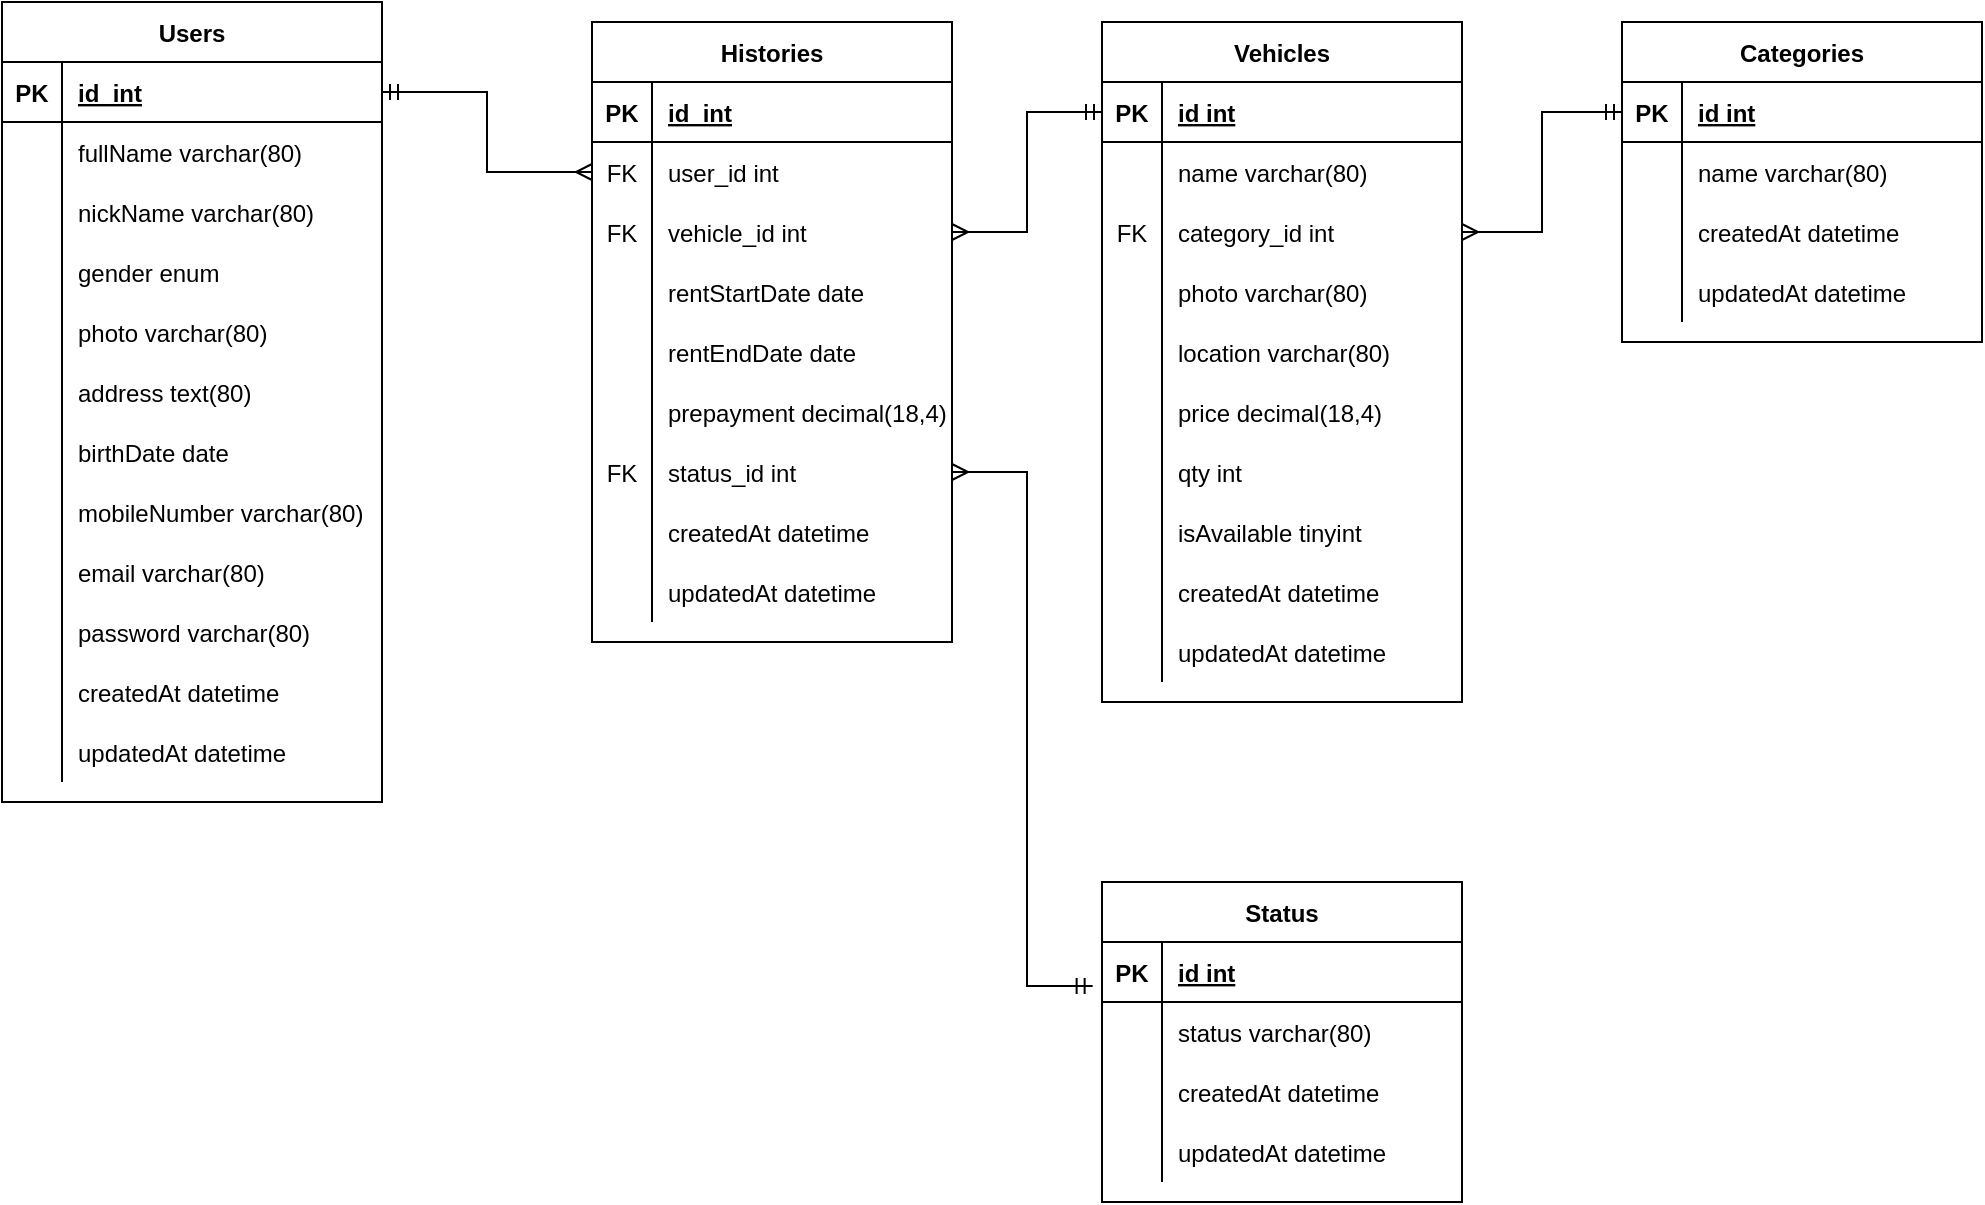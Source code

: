 <mxfile pages="6">
    <diagram id="7ThQdmy6R1ytEEkQgxOq" name="ERD">
        <mxGraphModel dx="1074" dy="613" grid="1" gridSize="10" guides="1" tooltips="1" connect="1" arrows="1" fold="1" page="1" pageScale="1" pageWidth="1100" pageHeight="850" math="0" shadow="0">
            <root>
                <mxCell id="0"/>
                <mxCell id="1" parent="0"/>
                <mxCell id="whOOGJ6wgKqofGMbj4Wc-1" value="Users" style="shape=table;startSize=30;container=1;collapsible=1;childLayout=tableLayout;fixedRows=1;rowLines=0;fontStyle=1;align=center;resizeLast=1;" parent="1" vertex="1">
                    <mxGeometry x="40" y="80" width="190" height="400" as="geometry"/>
                </mxCell>
                <mxCell id="whOOGJ6wgKqofGMbj4Wc-2" value="" style="shape=tableRow;horizontal=0;startSize=0;swimlaneHead=0;swimlaneBody=0;fillColor=none;collapsible=0;dropTarget=0;points=[[0,0.5],[1,0.5]];portConstraint=eastwest;top=0;left=0;right=0;bottom=1;" parent="whOOGJ6wgKqofGMbj4Wc-1" vertex="1">
                    <mxGeometry y="30" width="190" height="30" as="geometry"/>
                </mxCell>
                <mxCell id="whOOGJ6wgKqofGMbj4Wc-3" value="PK" style="shape=partialRectangle;connectable=0;fillColor=none;top=0;left=0;bottom=0;right=0;fontStyle=1;overflow=hidden;" parent="whOOGJ6wgKqofGMbj4Wc-2" vertex="1">
                    <mxGeometry width="30" height="30" as="geometry">
                        <mxRectangle width="30" height="30" as="alternateBounds"/>
                    </mxGeometry>
                </mxCell>
                <mxCell id="whOOGJ6wgKqofGMbj4Wc-4" value="id  int" style="shape=partialRectangle;connectable=0;fillColor=none;top=0;left=0;bottom=0;right=0;align=left;spacingLeft=6;fontStyle=5;overflow=hidden;" parent="whOOGJ6wgKqofGMbj4Wc-2" vertex="1">
                    <mxGeometry x="30" width="160" height="30" as="geometry">
                        <mxRectangle width="160" height="30" as="alternateBounds"/>
                    </mxGeometry>
                </mxCell>
                <mxCell id="whOOGJ6wgKqofGMbj4Wc-5" value="" style="shape=tableRow;horizontal=0;startSize=0;swimlaneHead=0;swimlaneBody=0;fillColor=none;collapsible=0;dropTarget=0;points=[[0,0.5],[1,0.5]];portConstraint=eastwest;top=0;left=0;right=0;bottom=0;" parent="whOOGJ6wgKqofGMbj4Wc-1" vertex="1">
                    <mxGeometry y="60" width="190" height="30" as="geometry"/>
                </mxCell>
                <mxCell id="whOOGJ6wgKqofGMbj4Wc-6" value="" style="shape=partialRectangle;connectable=0;fillColor=none;top=0;left=0;bottom=0;right=0;editable=1;overflow=hidden;" parent="whOOGJ6wgKqofGMbj4Wc-5" vertex="1">
                    <mxGeometry width="30" height="30" as="geometry">
                        <mxRectangle width="30" height="30" as="alternateBounds"/>
                    </mxGeometry>
                </mxCell>
                <mxCell id="whOOGJ6wgKqofGMbj4Wc-7" value="fullName varchar(80)" style="shape=partialRectangle;connectable=0;fillColor=none;top=0;left=0;bottom=0;right=0;align=left;spacingLeft=6;overflow=hidden;" parent="whOOGJ6wgKqofGMbj4Wc-5" vertex="1">
                    <mxGeometry x="30" width="160" height="30" as="geometry">
                        <mxRectangle width="160" height="30" as="alternateBounds"/>
                    </mxGeometry>
                </mxCell>
                <mxCell id="whOOGJ6wgKqofGMbj4Wc-8" value="" style="shape=tableRow;horizontal=0;startSize=0;swimlaneHead=0;swimlaneBody=0;fillColor=none;collapsible=0;dropTarget=0;points=[[0,0.5],[1,0.5]];portConstraint=eastwest;top=0;left=0;right=0;bottom=0;" parent="whOOGJ6wgKqofGMbj4Wc-1" vertex="1">
                    <mxGeometry y="90" width="190" height="30" as="geometry"/>
                </mxCell>
                <mxCell id="whOOGJ6wgKqofGMbj4Wc-9" value="" style="shape=partialRectangle;connectable=0;fillColor=none;top=0;left=0;bottom=0;right=0;editable=1;overflow=hidden;" parent="whOOGJ6wgKqofGMbj4Wc-8" vertex="1">
                    <mxGeometry width="30" height="30" as="geometry">
                        <mxRectangle width="30" height="30" as="alternateBounds"/>
                    </mxGeometry>
                </mxCell>
                <mxCell id="whOOGJ6wgKqofGMbj4Wc-10" value="nickName varchar(80)" style="shape=partialRectangle;connectable=0;fillColor=none;top=0;left=0;bottom=0;right=0;align=left;spacingLeft=6;overflow=hidden;" parent="whOOGJ6wgKqofGMbj4Wc-8" vertex="1">
                    <mxGeometry x="30" width="160" height="30" as="geometry">
                        <mxRectangle width="160" height="30" as="alternateBounds"/>
                    </mxGeometry>
                </mxCell>
                <mxCell id="whOOGJ6wgKqofGMbj4Wc-11" value="" style="shape=tableRow;horizontal=0;startSize=0;swimlaneHead=0;swimlaneBody=0;fillColor=none;collapsible=0;dropTarget=0;points=[[0,0.5],[1,0.5]];portConstraint=eastwest;top=0;left=0;right=0;bottom=0;" parent="whOOGJ6wgKqofGMbj4Wc-1" vertex="1">
                    <mxGeometry y="120" width="190" height="30" as="geometry"/>
                </mxCell>
                <mxCell id="whOOGJ6wgKqofGMbj4Wc-12" value="" style="shape=partialRectangle;connectable=0;fillColor=none;top=0;left=0;bottom=0;right=0;editable=1;overflow=hidden;" parent="whOOGJ6wgKqofGMbj4Wc-11" vertex="1">
                    <mxGeometry width="30" height="30" as="geometry">
                        <mxRectangle width="30" height="30" as="alternateBounds"/>
                    </mxGeometry>
                </mxCell>
                <mxCell id="whOOGJ6wgKqofGMbj4Wc-13" value="gender enum" style="shape=partialRectangle;connectable=0;fillColor=none;top=0;left=0;bottom=0;right=0;align=left;spacingLeft=6;overflow=hidden;" parent="whOOGJ6wgKqofGMbj4Wc-11" vertex="1">
                    <mxGeometry x="30" width="160" height="30" as="geometry">
                        <mxRectangle width="160" height="30" as="alternateBounds"/>
                    </mxGeometry>
                </mxCell>
                <mxCell id="whOOGJ6wgKqofGMbj4Wc-28" value="" style="shape=tableRow;horizontal=0;startSize=0;swimlaneHead=0;swimlaneBody=0;fillColor=none;collapsible=0;dropTarget=0;points=[[0,0.5],[1,0.5]];portConstraint=eastwest;top=0;left=0;right=0;bottom=0;" parent="whOOGJ6wgKqofGMbj4Wc-1" vertex="1">
                    <mxGeometry y="150" width="190" height="30" as="geometry"/>
                </mxCell>
                <mxCell id="whOOGJ6wgKqofGMbj4Wc-29" value="" style="shape=partialRectangle;connectable=0;fillColor=none;top=0;left=0;bottom=0;right=0;editable=1;overflow=hidden;" parent="whOOGJ6wgKqofGMbj4Wc-28" vertex="1">
                    <mxGeometry width="30" height="30" as="geometry">
                        <mxRectangle width="30" height="30" as="alternateBounds"/>
                    </mxGeometry>
                </mxCell>
                <mxCell id="whOOGJ6wgKqofGMbj4Wc-30" value="photo varchar(80)" style="shape=partialRectangle;connectable=0;fillColor=none;top=0;left=0;bottom=0;right=0;align=left;spacingLeft=6;overflow=hidden;" parent="whOOGJ6wgKqofGMbj4Wc-28" vertex="1">
                    <mxGeometry x="30" width="160" height="30" as="geometry">
                        <mxRectangle width="160" height="30" as="alternateBounds"/>
                    </mxGeometry>
                </mxCell>
                <mxCell id="whOOGJ6wgKqofGMbj4Wc-31" value="" style="shape=tableRow;horizontal=0;startSize=0;swimlaneHead=0;swimlaneBody=0;fillColor=none;collapsible=0;dropTarget=0;points=[[0,0.5],[1,0.5]];portConstraint=eastwest;top=0;left=0;right=0;bottom=0;" parent="whOOGJ6wgKqofGMbj4Wc-1" vertex="1">
                    <mxGeometry y="180" width="190" height="30" as="geometry"/>
                </mxCell>
                <mxCell id="whOOGJ6wgKqofGMbj4Wc-32" value="" style="shape=partialRectangle;connectable=0;fillColor=none;top=0;left=0;bottom=0;right=0;editable=1;overflow=hidden;" parent="whOOGJ6wgKqofGMbj4Wc-31" vertex="1">
                    <mxGeometry width="30" height="30" as="geometry">
                        <mxRectangle width="30" height="30" as="alternateBounds"/>
                    </mxGeometry>
                </mxCell>
                <mxCell id="whOOGJ6wgKqofGMbj4Wc-33" value="address text(80)" style="shape=partialRectangle;connectable=0;fillColor=none;top=0;left=0;bottom=0;right=0;align=left;spacingLeft=6;overflow=hidden;" parent="whOOGJ6wgKqofGMbj4Wc-31" vertex="1">
                    <mxGeometry x="30" width="160" height="30" as="geometry">
                        <mxRectangle width="160" height="30" as="alternateBounds"/>
                    </mxGeometry>
                </mxCell>
                <mxCell id="whOOGJ6wgKqofGMbj4Wc-34" value="" style="shape=tableRow;horizontal=0;startSize=0;swimlaneHead=0;swimlaneBody=0;fillColor=none;collapsible=0;dropTarget=0;points=[[0,0.5],[1,0.5]];portConstraint=eastwest;top=0;left=0;right=0;bottom=0;" parent="whOOGJ6wgKqofGMbj4Wc-1" vertex="1">
                    <mxGeometry y="210" width="190" height="30" as="geometry"/>
                </mxCell>
                <mxCell id="whOOGJ6wgKqofGMbj4Wc-35" value="" style="shape=partialRectangle;connectable=0;fillColor=none;top=0;left=0;bottom=0;right=0;editable=1;overflow=hidden;" parent="whOOGJ6wgKqofGMbj4Wc-34" vertex="1">
                    <mxGeometry width="30" height="30" as="geometry">
                        <mxRectangle width="30" height="30" as="alternateBounds"/>
                    </mxGeometry>
                </mxCell>
                <mxCell id="whOOGJ6wgKqofGMbj4Wc-36" value="birthDate date" style="shape=partialRectangle;connectable=0;fillColor=none;top=0;left=0;bottom=0;right=0;align=left;spacingLeft=6;overflow=hidden;" parent="whOOGJ6wgKqofGMbj4Wc-34" vertex="1">
                    <mxGeometry x="30" width="160" height="30" as="geometry">
                        <mxRectangle width="160" height="30" as="alternateBounds"/>
                    </mxGeometry>
                </mxCell>
                <mxCell id="whOOGJ6wgKqofGMbj4Wc-37" value="" style="shape=tableRow;horizontal=0;startSize=0;swimlaneHead=0;swimlaneBody=0;fillColor=none;collapsible=0;dropTarget=0;points=[[0,0.5],[1,0.5]];portConstraint=eastwest;top=0;left=0;right=0;bottom=0;" parent="whOOGJ6wgKqofGMbj4Wc-1" vertex="1">
                    <mxGeometry y="240" width="190" height="30" as="geometry"/>
                </mxCell>
                <mxCell id="whOOGJ6wgKqofGMbj4Wc-38" value="" style="shape=partialRectangle;connectable=0;fillColor=none;top=0;left=0;bottom=0;right=0;editable=1;overflow=hidden;" parent="whOOGJ6wgKqofGMbj4Wc-37" vertex="1">
                    <mxGeometry width="30" height="30" as="geometry">
                        <mxRectangle width="30" height="30" as="alternateBounds"/>
                    </mxGeometry>
                </mxCell>
                <mxCell id="whOOGJ6wgKqofGMbj4Wc-39" value="mobileNumber varchar(80)" style="shape=partialRectangle;connectable=0;fillColor=none;top=0;left=0;bottom=0;right=0;align=left;spacingLeft=6;overflow=hidden;" parent="whOOGJ6wgKqofGMbj4Wc-37" vertex="1">
                    <mxGeometry x="30" width="160" height="30" as="geometry">
                        <mxRectangle width="160" height="30" as="alternateBounds"/>
                    </mxGeometry>
                </mxCell>
                <mxCell id="whOOGJ6wgKqofGMbj4Wc-40" value="" style="shape=tableRow;horizontal=0;startSize=0;swimlaneHead=0;swimlaneBody=0;fillColor=none;collapsible=0;dropTarget=0;points=[[0,0.5],[1,0.5]];portConstraint=eastwest;top=0;left=0;right=0;bottom=0;" parent="whOOGJ6wgKqofGMbj4Wc-1" vertex="1">
                    <mxGeometry y="270" width="190" height="30" as="geometry"/>
                </mxCell>
                <mxCell id="whOOGJ6wgKqofGMbj4Wc-41" value="" style="shape=partialRectangle;connectable=0;fillColor=none;top=0;left=0;bottom=0;right=0;editable=1;overflow=hidden;" parent="whOOGJ6wgKqofGMbj4Wc-40" vertex="1">
                    <mxGeometry width="30" height="30" as="geometry">
                        <mxRectangle width="30" height="30" as="alternateBounds"/>
                    </mxGeometry>
                </mxCell>
                <mxCell id="whOOGJ6wgKqofGMbj4Wc-42" value="email varchar(80)" style="shape=partialRectangle;connectable=0;fillColor=none;top=0;left=0;bottom=0;right=0;align=left;spacingLeft=6;overflow=hidden;" parent="whOOGJ6wgKqofGMbj4Wc-40" vertex="1">
                    <mxGeometry x="30" width="160" height="30" as="geometry">
                        <mxRectangle width="160" height="30" as="alternateBounds"/>
                    </mxGeometry>
                </mxCell>
                <mxCell id="whOOGJ6wgKqofGMbj4Wc-43" value="" style="shape=tableRow;horizontal=0;startSize=0;swimlaneHead=0;swimlaneBody=0;fillColor=none;collapsible=0;dropTarget=0;points=[[0,0.5],[1,0.5]];portConstraint=eastwest;top=0;left=0;right=0;bottom=0;" parent="whOOGJ6wgKqofGMbj4Wc-1" vertex="1">
                    <mxGeometry y="300" width="190" height="30" as="geometry"/>
                </mxCell>
                <mxCell id="whOOGJ6wgKqofGMbj4Wc-44" value="" style="shape=partialRectangle;connectable=0;fillColor=none;top=0;left=0;bottom=0;right=0;editable=1;overflow=hidden;" parent="whOOGJ6wgKqofGMbj4Wc-43" vertex="1">
                    <mxGeometry width="30" height="30" as="geometry">
                        <mxRectangle width="30" height="30" as="alternateBounds"/>
                    </mxGeometry>
                </mxCell>
                <mxCell id="whOOGJ6wgKqofGMbj4Wc-45" value="password varchar(80)" style="shape=partialRectangle;connectable=0;fillColor=none;top=0;left=0;bottom=0;right=0;align=left;spacingLeft=6;overflow=hidden;" parent="whOOGJ6wgKqofGMbj4Wc-43" vertex="1">
                    <mxGeometry x="30" width="160" height="30" as="geometry">
                        <mxRectangle width="160" height="30" as="alternateBounds"/>
                    </mxGeometry>
                </mxCell>
                <mxCell id="whOOGJ6wgKqofGMbj4Wc-46" value="" style="shape=tableRow;horizontal=0;startSize=0;swimlaneHead=0;swimlaneBody=0;fillColor=none;collapsible=0;dropTarget=0;points=[[0,0.5],[1,0.5]];portConstraint=eastwest;top=0;left=0;right=0;bottom=0;" parent="whOOGJ6wgKqofGMbj4Wc-1" vertex="1">
                    <mxGeometry y="330" width="190" height="30" as="geometry"/>
                </mxCell>
                <mxCell id="whOOGJ6wgKqofGMbj4Wc-47" value="" style="shape=partialRectangle;connectable=0;fillColor=none;top=0;left=0;bottom=0;right=0;editable=1;overflow=hidden;" parent="whOOGJ6wgKqofGMbj4Wc-46" vertex="1">
                    <mxGeometry width="30" height="30" as="geometry">
                        <mxRectangle width="30" height="30" as="alternateBounds"/>
                    </mxGeometry>
                </mxCell>
                <mxCell id="whOOGJ6wgKqofGMbj4Wc-48" value="createdAt datetime" style="shape=partialRectangle;connectable=0;fillColor=none;top=0;left=0;bottom=0;right=0;align=left;spacingLeft=6;overflow=hidden;" parent="whOOGJ6wgKqofGMbj4Wc-46" vertex="1">
                    <mxGeometry x="30" width="160" height="30" as="geometry">
                        <mxRectangle width="160" height="30" as="alternateBounds"/>
                    </mxGeometry>
                </mxCell>
                <mxCell id="whOOGJ6wgKqofGMbj4Wc-49" value="" style="shape=tableRow;horizontal=0;startSize=0;swimlaneHead=0;swimlaneBody=0;fillColor=none;collapsible=0;dropTarget=0;points=[[0,0.5],[1,0.5]];portConstraint=eastwest;top=0;left=0;right=0;bottom=0;" parent="whOOGJ6wgKqofGMbj4Wc-1" vertex="1">
                    <mxGeometry y="360" width="190" height="30" as="geometry"/>
                </mxCell>
                <mxCell id="whOOGJ6wgKqofGMbj4Wc-50" value="" style="shape=partialRectangle;connectable=0;fillColor=none;top=0;left=0;bottom=0;right=0;editable=1;overflow=hidden;" parent="whOOGJ6wgKqofGMbj4Wc-49" vertex="1">
                    <mxGeometry width="30" height="30" as="geometry">
                        <mxRectangle width="30" height="30" as="alternateBounds"/>
                    </mxGeometry>
                </mxCell>
                <mxCell id="whOOGJ6wgKqofGMbj4Wc-51" value="updatedAt datetime" style="shape=partialRectangle;connectable=0;fillColor=none;top=0;left=0;bottom=0;right=0;align=left;spacingLeft=6;overflow=hidden;" parent="whOOGJ6wgKqofGMbj4Wc-49" vertex="1">
                    <mxGeometry x="30" width="160" height="30" as="geometry">
                        <mxRectangle width="160" height="30" as="alternateBounds"/>
                    </mxGeometry>
                </mxCell>
                <mxCell id="whOOGJ6wgKqofGMbj4Wc-52" value="Histories" style="shape=table;startSize=30;container=1;collapsible=1;childLayout=tableLayout;fixedRows=1;rowLines=0;fontStyle=1;align=center;resizeLast=1;" parent="1" vertex="1">
                    <mxGeometry x="335" y="90" width="180" height="310" as="geometry"/>
                </mxCell>
                <mxCell id="whOOGJ6wgKqofGMbj4Wc-53" value="" style="shape=tableRow;horizontal=0;startSize=0;swimlaneHead=0;swimlaneBody=0;fillColor=none;collapsible=0;dropTarget=0;points=[[0,0.5],[1,0.5]];portConstraint=eastwest;top=0;left=0;right=0;bottom=1;" parent="whOOGJ6wgKqofGMbj4Wc-52" vertex="1">
                    <mxGeometry y="30" width="180" height="30" as="geometry"/>
                </mxCell>
                <mxCell id="whOOGJ6wgKqofGMbj4Wc-54" value="PK" style="shape=partialRectangle;connectable=0;fillColor=none;top=0;left=0;bottom=0;right=0;fontStyle=1;overflow=hidden;" parent="whOOGJ6wgKqofGMbj4Wc-53" vertex="1">
                    <mxGeometry width="30" height="30" as="geometry">
                        <mxRectangle width="30" height="30" as="alternateBounds"/>
                    </mxGeometry>
                </mxCell>
                <mxCell id="whOOGJ6wgKqofGMbj4Wc-55" value="id  int" style="shape=partialRectangle;connectable=0;fillColor=none;top=0;left=0;bottom=0;right=0;align=left;spacingLeft=6;fontStyle=5;overflow=hidden;" parent="whOOGJ6wgKqofGMbj4Wc-53" vertex="1">
                    <mxGeometry x="30" width="150" height="30" as="geometry">
                        <mxRectangle width="150" height="30" as="alternateBounds"/>
                    </mxGeometry>
                </mxCell>
                <mxCell id="whOOGJ6wgKqofGMbj4Wc-56" value="" style="shape=tableRow;horizontal=0;startSize=0;swimlaneHead=0;swimlaneBody=0;fillColor=none;collapsible=0;dropTarget=0;points=[[0,0.5],[1,0.5]];portConstraint=eastwest;top=0;left=0;right=0;bottom=0;" parent="whOOGJ6wgKqofGMbj4Wc-52" vertex="1">
                    <mxGeometry y="60" width="180" height="30" as="geometry"/>
                </mxCell>
                <mxCell id="whOOGJ6wgKqofGMbj4Wc-57" value="FK" style="shape=partialRectangle;connectable=0;fillColor=none;top=0;left=0;bottom=0;right=0;editable=1;overflow=hidden;" parent="whOOGJ6wgKqofGMbj4Wc-56" vertex="1">
                    <mxGeometry width="30" height="30" as="geometry">
                        <mxRectangle width="30" height="30" as="alternateBounds"/>
                    </mxGeometry>
                </mxCell>
                <mxCell id="whOOGJ6wgKqofGMbj4Wc-58" value="user_id int" style="shape=partialRectangle;connectable=0;fillColor=none;top=0;left=0;bottom=0;right=0;align=left;spacingLeft=6;overflow=hidden;" parent="whOOGJ6wgKqofGMbj4Wc-56" vertex="1">
                    <mxGeometry x="30" width="150" height="30" as="geometry">
                        <mxRectangle width="150" height="30" as="alternateBounds"/>
                    </mxGeometry>
                </mxCell>
                <mxCell id="whOOGJ6wgKqofGMbj4Wc-59" value="" style="shape=tableRow;horizontal=0;startSize=0;swimlaneHead=0;swimlaneBody=0;fillColor=none;collapsible=0;dropTarget=0;points=[[0,0.5],[1,0.5]];portConstraint=eastwest;top=0;left=0;right=0;bottom=0;" parent="whOOGJ6wgKqofGMbj4Wc-52" vertex="1">
                    <mxGeometry y="90" width="180" height="30" as="geometry"/>
                </mxCell>
                <mxCell id="whOOGJ6wgKqofGMbj4Wc-60" value="FK" style="shape=partialRectangle;connectable=0;fillColor=none;top=0;left=0;bottom=0;right=0;editable=1;overflow=hidden;" parent="whOOGJ6wgKqofGMbj4Wc-59" vertex="1">
                    <mxGeometry width="30" height="30" as="geometry">
                        <mxRectangle width="30" height="30" as="alternateBounds"/>
                    </mxGeometry>
                </mxCell>
                <mxCell id="whOOGJ6wgKqofGMbj4Wc-61" value="vehicle_id int" style="shape=partialRectangle;connectable=0;fillColor=none;top=0;left=0;bottom=0;right=0;align=left;spacingLeft=6;overflow=hidden;" parent="whOOGJ6wgKqofGMbj4Wc-59" vertex="1">
                    <mxGeometry x="30" width="150" height="30" as="geometry">
                        <mxRectangle width="150" height="30" as="alternateBounds"/>
                    </mxGeometry>
                </mxCell>
                <mxCell id="whOOGJ6wgKqofGMbj4Wc-62" value="" style="shape=tableRow;horizontal=0;startSize=0;swimlaneHead=0;swimlaneBody=0;fillColor=none;collapsible=0;dropTarget=0;points=[[0,0.5],[1,0.5]];portConstraint=eastwest;top=0;left=0;right=0;bottom=0;" parent="whOOGJ6wgKqofGMbj4Wc-52" vertex="1">
                    <mxGeometry y="120" width="180" height="30" as="geometry"/>
                </mxCell>
                <mxCell id="whOOGJ6wgKqofGMbj4Wc-63" value="" style="shape=partialRectangle;connectable=0;fillColor=none;top=0;left=0;bottom=0;right=0;editable=1;overflow=hidden;" parent="whOOGJ6wgKqofGMbj4Wc-62" vertex="1">
                    <mxGeometry width="30" height="30" as="geometry">
                        <mxRectangle width="30" height="30" as="alternateBounds"/>
                    </mxGeometry>
                </mxCell>
                <mxCell id="whOOGJ6wgKqofGMbj4Wc-64" value="rentStartDate date" style="shape=partialRectangle;connectable=0;fillColor=none;top=0;left=0;bottom=0;right=0;align=left;spacingLeft=6;overflow=hidden;" parent="whOOGJ6wgKqofGMbj4Wc-62" vertex="1">
                    <mxGeometry x="30" width="150" height="30" as="geometry">
                        <mxRectangle width="150" height="30" as="alternateBounds"/>
                    </mxGeometry>
                </mxCell>
                <mxCell id="whOOGJ6wgKqofGMbj4Wc-65" value="" style="shape=tableRow;horizontal=0;startSize=0;swimlaneHead=0;swimlaneBody=0;fillColor=none;collapsible=0;dropTarget=0;points=[[0,0.5],[1,0.5]];portConstraint=eastwest;top=0;left=0;right=0;bottom=0;" parent="whOOGJ6wgKqofGMbj4Wc-52" vertex="1">
                    <mxGeometry y="150" width="180" height="30" as="geometry"/>
                </mxCell>
                <mxCell id="whOOGJ6wgKqofGMbj4Wc-66" value="" style="shape=partialRectangle;connectable=0;fillColor=none;top=0;left=0;bottom=0;right=0;editable=1;overflow=hidden;" parent="whOOGJ6wgKqofGMbj4Wc-65" vertex="1">
                    <mxGeometry width="30" height="30" as="geometry">
                        <mxRectangle width="30" height="30" as="alternateBounds"/>
                    </mxGeometry>
                </mxCell>
                <mxCell id="whOOGJ6wgKqofGMbj4Wc-67" value="rentEndDate date" style="shape=partialRectangle;connectable=0;fillColor=none;top=0;left=0;bottom=0;right=0;align=left;spacingLeft=6;overflow=hidden;" parent="whOOGJ6wgKqofGMbj4Wc-65" vertex="1">
                    <mxGeometry x="30" width="150" height="30" as="geometry">
                        <mxRectangle width="150" height="30" as="alternateBounds"/>
                    </mxGeometry>
                </mxCell>
                <mxCell id="whOOGJ6wgKqofGMbj4Wc-68" value="" style="shape=tableRow;horizontal=0;startSize=0;swimlaneHead=0;swimlaneBody=0;fillColor=none;collapsible=0;dropTarget=0;points=[[0,0.5],[1,0.5]];portConstraint=eastwest;top=0;left=0;right=0;bottom=0;" parent="whOOGJ6wgKqofGMbj4Wc-52" vertex="1">
                    <mxGeometry y="180" width="180" height="30" as="geometry"/>
                </mxCell>
                <mxCell id="whOOGJ6wgKqofGMbj4Wc-69" value="" style="shape=partialRectangle;connectable=0;fillColor=none;top=0;left=0;bottom=0;right=0;editable=1;overflow=hidden;" parent="whOOGJ6wgKqofGMbj4Wc-68" vertex="1">
                    <mxGeometry width="30" height="30" as="geometry">
                        <mxRectangle width="30" height="30" as="alternateBounds"/>
                    </mxGeometry>
                </mxCell>
                <mxCell id="whOOGJ6wgKqofGMbj4Wc-70" value="prepayment decimal(18,4)" style="shape=partialRectangle;connectable=0;fillColor=none;top=0;left=0;bottom=0;right=0;align=left;spacingLeft=6;overflow=hidden;" parent="whOOGJ6wgKqofGMbj4Wc-68" vertex="1">
                    <mxGeometry x="30" width="150" height="30" as="geometry">
                        <mxRectangle width="150" height="30" as="alternateBounds"/>
                    </mxGeometry>
                </mxCell>
                <mxCell id="whOOGJ6wgKqofGMbj4Wc-71" value="" style="shape=tableRow;horizontal=0;startSize=0;swimlaneHead=0;swimlaneBody=0;fillColor=none;collapsible=0;dropTarget=0;points=[[0,0.5],[1,0.5]];portConstraint=eastwest;top=0;left=0;right=0;bottom=0;" parent="whOOGJ6wgKqofGMbj4Wc-52" vertex="1">
                    <mxGeometry y="210" width="180" height="30" as="geometry"/>
                </mxCell>
                <mxCell id="whOOGJ6wgKqofGMbj4Wc-72" value="FK" style="shape=partialRectangle;connectable=0;fillColor=none;top=0;left=0;bottom=0;right=0;editable=1;overflow=hidden;" parent="whOOGJ6wgKqofGMbj4Wc-71" vertex="1">
                    <mxGeometry width="30" height="30" as="geometry">
                        <mxRectangle width="30" height="30" as="alternateBounds"/>
                    </mxGeometry>
                </mxCell>
                <mxCell id="whOOGJ6wgKqofGMbj4Wc-73" value="status_id int" style="shape=partialRectangle;connectable=0;fillColor=none;top=0;left=0;bottom=0;right=0;align=left;spacingLeft=6;overflow=hidden;" parent="whOOGJ6wgKqofGMbj4Wc-71" vertex="1">
                    <mxGeometry x="30" width="150" height="30" as="geometry">
                        <mxRectangle width="150" height="30" as="alternateBounds"/>
                    </mxGeometry>
                </mxCell>
                <mxCell id="whOOGJ6wgKqofGMbj4Wc-74" value="" style="shape=tableRow;horizontal=0;startSize=0;swimlaneHead=0;swimlaneBody=0;fillColor=none;collapsible=0;dropTarget=0;points=[[0,0.5],[1,0.5]];portConstraint=eastwest;top=0;left=0;right=0;bottom=0;" parent="whOOGJ6wgKqofGMbj4Wc-52" vertex="1">
                    <mxGeometry y="240" width="180" height="30" as="geometry"/>
                </mxCell>
                <mxCell id="whOOGJ6wgKqofGMbj4Wc-75" value="" style="shape=partialRectangle;connectable=0;fillColor=none;top=0;left=0;bottom=0;right=0;editable=1;overflow=hidden;" parent="whOOGJ6wgKqofGMbj4Wc-74" vertex="1">
                    <mxGeometry width="30" height="30" as="geometry">
                        <mxRectangle width="30" height="30" as="alternateBounds"/>
                    </mxGeometry>
                </mxCell>
                <mxCell id="whOOGJ6wgKqofGMbj4Wc-76" value="createdAt datetime" style="shape=partialRectangle;connectable=0;fillColor=none;top=0;left=0;bottom=0;right=0;align=left;spacingLeft=6;overflow=hidden;" parent="whOOGJ6wgKqofGMbj4Wc-74" vertex="1">
                    <mxGeometry x="30" width="150" height="30" as="geometry">
                        <mxRectangle width="150" height="30" as="alternateBounds"/>
                    </mxGeometry>
                </mxCell>
                <mxCell id="whOOGJ6wgKqofGMbj4Wc-77" value="" style="shape=tableRow;horizontal=0;startSize=0;swimlaneHead=0;swimlaneBody=0;fillColor=none;collapsible=0;dropTarget=0;points=[[0,0.5],[1,0.5]];portConstraint=eastwest;top=0;left=0;right=0;bottom=0;" parent="whOOGJ6wgKqofGMbj4Wc-52" vertex="1">
                    <mxGeometry y="270" width="180" height="30" as="geometry"/>
                </mxCell>
                <mxCell id="whOOGJ6wgKqofGMbj4Wc-78" value="" style="shape=partialRectangle;connectable=0;fillColor=none;top=0;left=0;bottom=0;right=0;editable=1;overflow=hidden;" parent="whOOGJ6wgKqofGMbj4Wc-77" vertex="1">
                    <mxGeometry width="30" height="30" as="geometry">
                        <mxRectangle width="30" height="30" as="alternateBounds"/>
                    </mxGeometry>
                </mxCell>
                <mxCell id="whOOGJ6wgKqofGMbj4Wc-79" value="updatedAt datetime" style="shape=partialRectangle;connectable=0;fillColor=none;top=0;left=0;bottom=0;right=0;align=left;spacingLeft=6;overflow=hidden;" parent="whOOGJ6wgKqofGMbj4Wc-77" vertex="1">
                    <mxGeometry x="30" width="150" height="30" as="geometry">
                        <mxRectangle width="150" height="30" as="alternateBounds"/>
                    </mxGeometry>
                </mxCell>
                <mxCell id="whOOGJ6wgKqofGMbj4Wc-81" value="Vehicles" style="shape=table;startSize=30;container=1;collapsible=1;childLayout=tableLayout;fixedRows=1;rowLines=0;fontStyle=1;align=center;resizeLast=1;" parent="1" vertex="1">
                    <mxGeometry x="590" y="90" width="180" height="340" as="geometry"/>
                </mxCell>
                <mxCell id="whOOGJ6wgKqofGMbj4Wc-82" value="" style="shape=tableRow;horizontal=0;startSize=0;swimlaneHead=0;swimlaneBody=0;fillColor=none;collapsible=0;dropTarget=0;points=[[0,0.5],[1,0.5]];portConstraint=eastwest;top=0;left=0;right=0;bottom=1;" parent="whOOGJ6wgKqofGMbj4Wc-81" vertex="1">
                    <mxGeometry y="30" width="180" height="30" as="geometry"/>
                </mxCell>
                <mxCell id="whOOGJ6wgKqofGMbj4Wc-83" value="PK" style="shape=partialRectangle;connectable=0;fillColor=none;top=0;left=0;bottom=0;right=0;fontStyle=1;overflow=hidden;" parent="whOOGJ6wgKqofGMbj4Wc-82" vertex="1">
                    <mxGeometry width="30" height="30" as="geometry">
                        <mxRectangle width="30" height="30" as="alternateBounds"/>
                    </mxGeometry>
                </mxCell>
                <mxCell id="whOOGJ6wgKqofGMbj4Wc-84" value="id int" style="shape=partialRectangle;connectable=0;fillColor=none;top=0;left=0;bottom=0;right=0;align=left;spacingLeft=6;fontStyle=5;overflow=hidden;" parent="whOOGJ6wgKqofGMbj4Wc-82" vertex="1">
                    <mxGeometry x="30" width="150" height="30" as="geometry">
                        <mxRectangle width="150" height="30" as="alternateBounds"/>
                    </mxGeometry>
                </mxCell>
                <mxCell id="whOOGJ6wgKqofGMbj4Wc-85" value="" style="shape=tableRow;horizontal=0;startSize=0;swimlaneHead=0;swimlaneBody=0;fillColor=none;collapsible=0;dropTarget=0;points=[[0,0.5],[1,0.5]];portConstraint=eastwest;top=0;left=0;right=0;bottom=0;" parent="whOOGJ6wgKqofGMbj4Wc-81" vertex="1">
                    <mxGeometry y="60" width="180" height="30" as="geometry"/>
                </mxCell>
                <mxCell id="whOOGJ6wgKqofGMbj4Wc-86" value="" style="shape=partialRectangle;connectable=0;fillColor=none;top=0;left=0;bottom=0;right=0;editable=1;overflow=hidden;" parent="whOOGJ6wgKqofGMbj4Wc-85" vertex="1">
                    <mxGeometry width="30" height="30" as="geometry">
                        <mxRectangle width="30" height="30" as="alternateBounds"/>
                    </mxGeometry>
                </mxCell>
                <mxCell id="whOOGJ6wgKqofGMbj4Wc-87" value="name varchar(80)" style="shape=partialRectangle;connectable=0;fillColor=none;top=0;left=0;bottom=0;right=0;align=left;spacingLeft=6;overflow=hidden;" parent="whOOGJ6wgKqofGMbj4Wc-85" vertex="1">
                    <mxGeometry x="30" width="150" height="30" as="geometry">
                        <mxRectangle width="150" height="30" as="alternateBounds"/>
                    </mxGeometry>
                </mxCell>
                <mxCell id="whOOGJ6wgKqofGMbj4Wc-88" value="" style="shape=tableRow;horizontal=0;startSize=0;swimlaneHead=0;swimlaneBody=0;fillColor=none;collapsible=0;dropTarget=0;points=[[0,0.5],[1,0.5]];portConstraint=eastwest;top=0;left=0;right=0;bottom=0;" parent="whOOGJ6wgKqofGMbj4Wc-81" vertex="1">
                    <mxGeometry y="90" width="180" height="30" as="geometry"/>
                </mxCell>
                <mxCell id="whOOGJ6wgKqofGMbj4Wc-89" value="FK" style="shape=partialRectangle;connectable=0;fillColor=none;top=0;left=0;bottom=0;right=0;editable=1;overflow=hidden;" parent="whOOGJ6wgKqofGMbj4Wc-88" vertex="1">
                    <mxGeometry width="30" height="30" as="geometry">
                        <mxRectangle width="30" height="30" as="alternateBounds"/>
                    </mxGeometry>
                </mxCell>
                <mxCell id="whOOGJ6wgKqofGMbj4Wc-90" value="category_id int" style="shape=partialRectangle;connectable=0;fillColor=none;top=0;left=0;bottom=0;right=0;align=left;spacingLeft=6;overflow=hidden;" parent="whOOGJ6wgKqofGMbj4Wc-88" vertex="1">
                    <mxGeometry x="30" width="150" height="30" as="geometry">
                        <mxRectangle width="150" height="30" as="alternateBounds"/>
                    </mxGeometry>
                </mxCell>
                <mxCell id="whOOGJ6wgKqofGMbj4Wc-91" value="" style="shape=tableRow;horizontal=0;startSize=0;swimlaneHead=0;swimlaneBody=0;fillColor=none;collapsible=0;dropTarget=0;points=[[0,0.5],[1,0.5]];portConstraint=eastwest;top=0;left=0;right=0;bottom=0;" parent="whOOGJ6wgKqofGMbj4Wc-81" vertex="1">
                    <mxGeometry y="120" width="180" height="30" as="geometry"/>
                </mxCell>
                <mxCell id="whOOGJ6wgKqofGMbj4Wc-92" value="" style="shape=partialRectangle;connectable=0;fillColor=none;top=0;left=0;bottom=0;right=0;editable=1;overflow=hidden;" parent="whOOGJ6wgKqofGMbj4Wc-91" vertex="1">
                    <mxGeometry width="30" height="30" as="geometry">
                        <mxRectangle width="30" height="30" as="alternateBounds"/>
                    </mxGeometry>
                </mxCell>
                <mxCell id="whOOGJ6wgKqofGMbj4Wc-93" value="photo varchar(80)" style="shape=partialRectangle;connectable=0;fillColor=none;top=0;left=0;bottom=0;right=0;align=left;spacingLeft=6;overflow=hidden;" parent="whOOGJ6wgKqofGMbj4Wc-91" vertex="1">
                    <mxGeometry x="30" width="150" height="30" as="geometry">
                        <mxRectangle width="150" height="30" as="alternateBounds"/>
                    </mxGeometry>
                </mxCell>
                <mxCell id="whOOGJ6wgKqofGMbj4Wc-94" value="" style="shape=tableRow;horizontal=0;startSize=0;swimlaneHead=0;swimlaneBody=0;fillColor=none;collapsible=0;dropTarget=0;points=[[0,0.5],[1,0.5]];portConstraint=eastwest;top=0;left=0;right=0;bottom=0;" parent="whOOGJ6wgKqofGMbj4Wc-81" vertex="1">
                    <mxGeometry y="150" width="180" height="30" as="geometry"/>
                </mxCell>
                <mxCell id="whOOGJ6wgKqofGMbj4Wc-95" value="" style="shape=partialRectangle;connectable=0;fillColor=none;top=0;left=0;bottom=0;right=0;editable=1;overflow=hidden;" parent="whOOGJ6wgKqofGMbj4Wc-94" vertex="1">
                    <mxGeometry width="30" height="30" as="geometry">
                        <mxRectangle width="30" height="30" as="alternateBounds"/>
                    </mxGeometry>
                </mxCell>
                <mxCell id="whOOGJ6wgKqofGMbj4Wc-96" value="location varchar(80)" style="shape=partialRectangle;connectable=0;fillColor=none;top=0;left=0;bottom=0;right=0;align=left;spacingLeft=6;overflow=hidden;" parent="whOOGJ6wgKqofGMbj4Wc-94" vertex="1">
                    <mxGeometry x="30" width="150" height="30" as="geometry">
                        <mxRectangle width="150" height="30" as="alternateBounds"/>
                    </mxGeometry>
                </mxCell>
                <mxCell id="whOOGJ6wgKqofGMbj4Wc-97" value="" style="shape=tableRow;horizontal=0;startSize=0;swimlaneHead=0;swimlaneBody=0;fillColor=none;collapsible=0;dropTarget=0;points=[[0,0.5],[1,0.5]];portConstraint=eastwest;top=0;left=0;right=0;bottom=0;" parent="whOOGJ6wgKqofGMbj4Wc-81" vertex="1">
                    <mxGeometry y="180" width="180" height="30" as="geometry"/>
                </mxCell>
                <mxCell id="whOOGJ6wgKqofGMbj4Wc-98" value="" style="shape=partialRectangle;connectable=0;fillColor=none;top=0;left=0;bottom=0;right=0;editable=1;overflow=hidden;" parent="whOOGJ6wgKqofGMbj4Wc-97" vertex="1">
                    <mxGeometry width="30" height="30" as="geometry">
                        <mxRectangle width="30" height="30" as="alternateBounds"/>
                    </mxGeometry>
                </mxCell>
                <mxCell id="whOOGJ6wgKqofGMbj4Wc-99" value="price decimal(18,4)" style="shape=partialRectangle;connectable=0;fillColor=none;top=0;left=0;bottom=0;right=0;align=left;spacingLeft=6;overflow=hidden;" parent="whOOGJ6wgKqofGMbj4Wc-97" vertex="1">
                    <mxGeometry x="30" width="150" height="30" as="geometry">
                        <mxRectangle width="150" height="30" as="alternateBounds"/>
                    </mxGeometry>
                </mxCell>
                <mxCell id="whOOGJ6wgKqofGMbj4Wc-100" value="" style="shape=tableRow;horizontal=0;startSize=0;swimlaneHead=0;swimlaneBody=0;fillColor=none;collapsible=0;dropTarget=0;points=[[0,0.5],[1,0.5]];portConstraint=eastwest;top=0;left=0;right=0;bottom=0;" parent="whOOGJ6wgKqofGMbj4Wc-81" vertex="1">
                    <mxGeometry y="210" width="180" height="30" as="geometry"/>
                </mxCell>
                <mxCell id="whOOGJ6wgKqofGMbj4Wc-101" value="" style="shape=partialRectangle;connectable=0;fillColor=none;top=0;left=0;bottom=0;right=0;editable=1;overflow=hidden;" parent="whOOGJ6wgKqofGMbj4Wc-100" vertex="1">
                    <mxGeometry width="30" height="30" as="geometry">
                        <mxRectangle width="30" height="30" as="alternateBounds"/>
                    </mxGeometry>
                </mxCell>
                <mxCell id="whOOGJ6wgKqofGMbj4Wc-102" value="qty int" style="shape=partialRectangle;connectable=0;fillColor=none;top=0;left=0;bottom=0;right=0;align=left;spacingLeft=6;overflow=hidden;" parent="whOOGJ6wgKqofGMbj4Wc-100" vertex="1">
                    <mxGeometry x="30" width="150" height="30" as="geometry">
                        <mxRectangle width="150" height="30" as="alternateBounds"/>
                    </mxGeometry>
                </mxCell>
                <mxCell id="whOOGJ6wgKqofGMbj4Wc-103" value="" style="shape=tableRow;horizontal=0;startSize=0;swimlaneHead=0;swimlaneBody=0;fillColor=none;collapsible=0;dropTarget=0;points=[[0,0.5],[1,0.5]];portConstraint=eastwest;top=0;left=0;right=0;bottom=0;" parent="whOOGJ6wgKqofGMbj4Wc-81" vertex="1">
                    <mxGeometry y="240" width="180" height="30" as="geometry"/>
                </mxCell>
                <mxCell id="whOOGJ6wgKqofGMbj4Wc-104" value="" style="shape=partialRectangle;connectable=0;fillColor=none;top=0;left=0;bottom=0;right=0;editable=1;overflow=hidden;" parent="whOOGJ6wgKqofGMbj4Wc-103" vertex="1">
                    <mxGeometry width="30" height="30" as="geometry">
                        <mxRectangle width="30" height="30" as="alternateBounds"/>
                    </mxGeometry>
                </mxCell>
                <mxCell id="whOOGJ6wgKqofGMbj4Wc-105" value="isAvailable tinyint" style="shape=partialRectangle;connectable=0;fillColor=none;top=0;left=0;bottom=0;right=0;align=left;spacingLeft=6;overflow=hidden;" parent="whOOGJ6wgKqofGMbj4Wc-103" vertex="1">
                    <mxGeometry x="30" width="150" height="30" as="geometry">
                        <mxRectangle width="150" height="30" as="alternateBounds"/>
                    </mxGeometry>
                </mxCell>
                <mxCell id="whOOGJ6wgKqofGMbj4Wc-106" value="" style="shape=tableRow;horizontal=0;startSize=0;swimlaneHead=0;swimlaneBody=0;fillColor=none;collapsible=0;dropTarget=0;points=[[0,0.5],[1,0.5]];portConstraint=eastwest;top=0;left=0;right=0;bottom=0;" parent="whOOGJ6wgKqofGMbj4Wc-81" vertex="1">
                    <mxGeometry y="270" width="180" height="30" as="geometry"/>
                </mxCell>
                <mxCell id="whOOGJ6wgKqofGMbj4Wc-107" value="" style="shape=partialRectangle;connectable=0;fillColor=none;top=0;left=0;bottom=0;right=0;editable=1;overflow=hidden;" parent="whOOGJ6wgKqofGMbj4Wc-106" vertex="1">
                    <mxGeometry width="30" height="30" as="geometry">
                        <mxRectangle width="30" height="30" as="alternateBounds"/>
                    </mxGeometry>
                </mxCell>
                <mxCell id="whOOGJ6wgKqofGMbj4Wc-108" value="createdAt datetime" style="shape=partialRectangle;connectable=0;fillColor=none;top=0;left=0;bottom=0;right=0;align=left;spacingLeft=6;overflow=hidden;" parent="whOOGJ6wgKqofGMbj4Wc-106" vertex="1">
                    <mxGeometry x="30" width="150" height="30" as="geometry">
                        <mxRectangle width="150" height="30" as="alternateBounds"/>
                    </mxGeometry>
                </mxCell>
                <mxCell id="whOOGJ6wgKqofGMbj4Wc-109" value="" style="shape=tableRow;horizontal=0;startSize=0;swimlaneHead=0;swimlaneBody=0;fillColor=none;collapsible=0;dropTarget=0;points=[[0,0.5],[1,0.5]];portConstraint=eastwest;top=0;left=0;right=0;bottom=0;" parent="whOOGJ6wgKqofGMbj4Wc-81" vertex="1">
                    <mxGeometry y="300" width="180" height="30" as="geometry"/>
                </mxCell>
                <mxCell id="whOOGJ6wgKqofGMbj4Wc-110" value="" style="shape=partialRectangle;connectable=0;fillColor=none;top=0;left=0;bottom=0;right=0;editable=1;overflow=hidden;" parent="whOOGJ6wgKqofGMbj4Wc-109" vertex="1">
                    <mxGeometry width="30" height="30" as="geometry">
                        <mxRectangle width="30" height="30" as="alternateBounds"/>
                    </mxGeometry>
                </mxCell>
                <mxCell id="whOOGJ6wgKqofGMbj4Wc-111" value="updatedAt datetime" style="shape=partialRectangle;connectable=0;fillColor=none;top=0;left=0;bottom=0;right=0;align=left;spacingLeft=6;overflow=hidden;" parent="whOOGJ6wgKqofGMbj4Wc-109" vertex="1">
                    <mxGeometry x="30" width="150" height="30" as="geometry">
                        <mxRectangle width="150" height="30" as="alternateBounds"/>
                    </mxGeometry>
                </mxCell>
                <mxCell id="whOOGJ6wgKqofGMbj4Wc-112" style="edgeStyle=orthogonalEdgeStyle;rounded=0;orthogonalLoop=1;jettySize=auto;html=1;entryX=1;entryY=0.5;entryDx=0;entryDy=0;startArrow=ERmany;startFill=0;endArrow=ERmandOne;endFill=0;" parent="1" source="whOOGJ6wgKqofGMbj4Wc-56" target="whOOGJ6wgKqofGMbj4Wc-2" edge="1">
                    <mxGeometry relative="1" as="geometry"/>
                </mxCell>
                <mxCell id="whOOGJ6wgKqofGMbj4Wc-113" style="edgeStyle=orthogonalEdgeStyle;rounded=0;orthogonalLoop=1;jettySize=auto;html=1;startArrow=ERmany;startFill=0;endArrow=ERmandOne;endFill=0;entryX=0;entryY=0.5;entryDx=0;entryDy=0;" parent="1" source="whOOGJ6wgKqofGMbj4Wc-59" target="whOOGJ6wgKqofGMbj4Wc-82" edge="1">
                    <mxGeometry relative="1" as="geometry">
                        <mxPoint x="570" y="150" as="targetPoint"/>
                    </mxGeometry>
                </mxCell>
                <mxCell id="whOOGJ6wgKqofGMbj4Wc-114" value="Categories" style="shape=table;startSize=30;container=1;collapsible=1;childLayout=tableLayout;fixedRows=1;rowLines=0;fontStyle=1;align=center;resizeLast=1;flipV=0;" parent="1" vertex="1">
                    <mxGeometry x="850" y="90" width="180" height="160" as="geometry"/>
                </mxCell>
                <mxCell id="whOOGJ6wgKqofGMbj4Wc-115" value="" style="shape=tableRow;horizontal=0;startSize=0;swimlaneHead=0;swimlaneBody=0;fillColor=none;collapsible=0;dropTarget=0;points=[[0,0.5],[1,0.5]];portConstraint=eastwest;top=0;left=0;right=0;bottom=1;" parent="whOOGJ6wgKqofGMbj4Wc-114" vertex="1">
                    <mxGeometry y="30" width="180" height="30" as="geometry"/>
                </mxCell>
                <mxCell id="whOOGJ6wgKqofGMbj4Wc-116" value="PK" style="shape=partialRectangle;connectable=0;fillColor=none;top=0;left=0;bottom=0;right=0;fontStyle=1;overflow=hidden;" parent="whOOGJ6wgKqofGMbj4Wc-115" vertex="1">
                    <mxGeometry width="30" height="30" as="geometry">
                        <mxRectangle width="30" height="30" as="alternateBounds"/>
                    </mxGeometry>
                </mxCell>
                <mxCell id="whOOGJ6wgKqofGMbj4Wc-117" value="id int" style="shape=partialRectangle;connectable=0;fillColor=none;top=0;left=0;bottom=0;right=0;align=left;spacingLeft=6;fontStyle=5;overflow=hidden;" parent="whOOGJ6wgKqofGMbj4Wc-115" vertex="1">
                    <mxGeometry x="30" width="150" height="30" as="geometry">
                        <mxRectangle width="150" height="30" as="alternateBounds"/>
                    </mxGeometry>
                </mxCell>
                <mxCell id="whOOGJ6wgKqofGMbj4Wc-118" value="" style="shape=tableRow;horizontal=0;startSize=0;swimlaneHead=0;swimlaneBody=0;fillColor=none;collapsible=0;dropTarget=0;points=[[0,0.5],[1,0.5]];portConstraint=eastwest;top=0;left=0;right=0;bottom=0;" parent="whOOGJ6wgKqofGMbj4Wc-114" vertex="1">
                    <mxGeometry y="60" width="180" height="30" as="geometry"/>
                </mxCell>
                <mxCell id="whOOGJ6wgKqofGMbj4Wc-119" value="" style="shape=partialRectangle;connectable=0;fillColor=none;top=0;left=0;bottom=0;right=0;editable=1;overflow=hidden;" parent="whOOGJ6wgKqofGMbj4Wc-118" vertex="1">
                    <mxGeometry width="30" height="30" as="geometry">
                        <mxRectangle width="30" height="30" as="alternateBounds"/>
                    </mxGeometry>
                </mxCell>
                <mxCell id="whOOGJ6wgKqofGMbj4Wc-120" value="name varchar(80)" style="shape=partialRectangle;connectable=0;fillColor=none;top=0;left=0;bottom=0;right=0;align=left;spacingLeft=6;overflow=hidden;" parent="whOOGJ6wgKqofGMbj4Wc-118" vertex="1">
                    <mxGeometry x="30" width="150" height="30" as="geometry">
                        <mxRectangle width="150" height="30" as="alternateBounds"/>
                    </mxGeometry>
                </mxCell>
                <mxCell id="whOOGJ6wgKqofGMbj4Wc-121" value="" style="shape=tableRow;horizontal=0;startSize=0;swimlaneHead=0;swimlaneBody=0;fillColor=none;collapsible=0;dropTarget=0;points=[[0,0.5],[1,0.5]];portConstraint=eastwest;top=0;left=0;right=0;bottom=0;" parent="whOOGJ6wgKqofGMbj4Wc-114" vertex="1">
                    <mxGeometry y="90" width="180" height="30" as="geometry"/>
                </mxCell>
                <mxCell id="whOOGJ6wgKqofGMbj4Wc-122" value="" style="shape=partialRectangle;connectable=0;fillColor=none;top=0;left=0;bottom=0;right=0;editable=1;overflow=hidden;" parent="whOOGJ6wgKqofGMbj4Wc-121" vertex="1">
                    <mxGeometry width="30" height="30" as="geometry">
                        <mxRectangle width="30" height="30" as="alternateBounds"/>
                    </mxGeometry>
                </mxCell>
                <mxCell id="whOOGJ6wgKqofGMbj4Wc-123" value="createdAt datetime" style="shape=partialRectangle;connectable=0;fillColor=none;top=0;left=0;bottom=0;right=0;align=left;spacingLeft=6;overflow=hidden;" parent="whOOGJ6wgKqofGMbj4Wc-121" vertex="1">
                    <mxGeometry x="30" width="150" height="30" as="geometry">
                        <mxRectangle width="150" height="30" as="alternateBounds"/>
                    </mxGeometry>
                </mxCell>
                <mxCell id="whOOGJ6wgKqofGMbj4Wc-124" value="" style="shape=tableRow;horizontal=0;startSize=0;swimlaneHead=0;swimlaneBody=0;fillColor=none;collapsible=0;dropTarget=0;points=[[0,0.5],[1,0.5]];portConstraint=eastwest;top=0;left=0;right=0;bottom=0;" parent="whOOGJ6wgKqofGMbj4Wc-114" vertex="1">
                    <mxGeometry y="120" width="180" height="30" as="geometry"/>
                </mxCell>
                <mxCell id="whOOGJ6wgKqofGMbj4Wc-125" value="" style="shape=partialRectangle;connectable=0;fillColor=none;top=0;left=0;bottom=0;right=0;editable=1;overflow=hidden;" parent="whOOGJ6wgKqofGMbj4Wc-124" vertex="1">
                    <mxGeometry width="30" height="30" as="geometry">
                        <mxRectangle width="30" height="30" as="alternateBounds"/>
                    </mxGeometry>
                </mxCell>
                <mxCell id="whOOGJ6wgKqofGMbj4Wc-126" value="updatedAt datetime" style="shape=partialRectangle;connectable=0;fillColor=none;top=0;left=0;bottom=0;right=0;align=left;spacingLeft=6;overflow=hidden;" parent="whOOGJ6wgKqofGMbj4Wc-124" vertex="1">
                    <mxGeometry x="30" width="150" height="30" as="geometry">
                        <mxRectangle width="150" height="30" as="alternateBounds"/>
                    </mxGeometry>
                </mxCell>
                <mxCell id="whOOGJ6wgKqofGMbj4Wc-127" style="edgeStyle=orthogonalEdgeStyle;rounded=0;orthogonalLoop=1;jettySize=auto;html=1;startArrow=ERmany;startFill=0;endArrow=ERmandOne;endFill=0;" parent="1" source="whOOGJ6wgKqofGMbj4Wc-88" target="whOOGJ6wgKqofGMbj4Wc-115" edge="1">
                    <mxGeometry relative="1" as="geometry">
                        <mxPoint x="840" y="140" as="targetPoint"/>
                    </mxGeometry>
                </mxCell>
                <mxCell id="whOOGJ6wgKqofGMbj4Wc-128" value="Status" style="shape=table;startSize=30;container=1;collapsible=1;childLayout=tableLayout;fixedRows=1;rowLines=0;fontStyle=1;align=center;resizeLast=1;" parent="1" vertex="1">
                    <mxGeometry x="590" y="520" width="180" height="160" as="geometry"/>
                </mxCell>
                <mxCell id="whOOGJ6wgKqofGMbj4Wc-129" value="" style="shape=tableRow;horizontal=0;startSize=0;swimlaneHead=0;swimlaneBody=0;fillColor=none;collapsible=0;dropTarget=0;points=[[0,0.5],[1,0.5]];portConstraint=eastwest;top=0;left=0;right=0;bottom=1;" parent="whOOGJ6wgKqofGMbj4Wc-128" vertex="1">
                    <mxGeometry y="30" width="180" height="30" as="geometry"/>
                </mxCell>
                <mxCell id="whOOGJ6wgKqofGMbj4Wc-130" value="PK" style="shape=partialRectangle;connectable=0;fillColor=none;top=0;left=0;bottom=0;right=0;fontStyle=1;overflow=hidden;" parent="whOOGJ6wgKqofGMbj4Wc-129" vertex="1">
                    <mxGeometry width="30" height="30" as="geometry">
                        <mxRectangle width="30" height="30" as="alternateBounds"/>
                    </mxGeometry>
                </mxCell>
                <mxCell id="whOOGJ6wgKqofGMbj4Wc-131" value="id int" style="shape=partialRectangle;connectable=0;fillColor=none;top=0;left=0;bottom=0;right=0;align=left;spacingLeft=6;fontStyle=5;overflow=hidden;" parent="whOOGJ6wgKqofGMbj4Wc-129" vertex="1">
                    <mxGeometry x="30" width="150" height="30" as="geometry">
                        <mxRectangle width="150" height="30" as="alternateBounds"/>
                    </mxGeometry>
                </mxCell>
                <mxCell id="whOOGJ6wgKqofGMbj4Wc-132" value="" style="shape=tableRow;horizontal=0;startSize=0;swimlaneHead=0;swimlaneBody=0;fillColor=none;collapsible=0;dropTarget=0;points=[[0,0.5],[1,0.5]];portConstraint=eastwest;top=0;left=0;right=0;bottom=0;" parent="whOOGJ6wgKqofGMbj4Wc-128" vertex="1">
                    <mxGeometry y="60" width="180" height="30" as="geometry"/>
                </mxCell>
                <mxCell id="whOOGJ6wgKqofGMbj4Wc-133" value="" style="shape=partialRectangle;connectable=0;fillColor=none;top=0;left=0;bottom=0;right=0;editable=1;overflow=hidden;" parent="whOOGJ6wgKqofGMbj4Wc-132" vertex="1">
                    <mxGeometry width="30" height="30" as="geometry">
                        <mxRectangle width="30" height="30" as="alternateBounds"/>
                    </mxGeometry>
                </mxCell>
                <mxCell id="whOOGJ6wgKqofGMbj4Wc-134" value="status varchar(80)" style="shape=partialRectangle;connectable=0;fillColor=none;top=0;left=0;bottom=0;right=0;align=left;spacingLeft=6;overflow=hidden;" parent="whOOGJ6wgKqofGMbj4Wc-132" vertex="1">
                    <mxGeometry x="30" width="150" height="30" as="geometry">
                        <mxRectangle width="150" height="30" as="alternateBounds"/>
                    </mxGeometry>
                </mxCell>
                <mxCell id="whOOGJ6wgKqofGMbj4Wc-135" value="" style="shape=tableRow;horizontal=0;startSize=0;swimlaneHead=0;swimlaneBody=0;fillColor=none;collapsible=0;dropTarget=0;points=[[0,0.5],[1,0.5]];portConstraint=eastwest;top=0;left=0;right=0;bottom=0;" parent="whOOGJ6wgKqofGMbj4Wc-128" vertex="1">
                    <mxGeometry y="90" width="180" height="30" as="geometry"/>
                </mxCell>
                <mxCell id="whOOGJ6wgKqofGMbj4Wc-136" value="" style="shape=partialRectangle;connectable=0;fillColor=none;top=0;left=0;bottom=0;right=0;editable=1;overflow=hidden;" parent="whOOGJ6wgKqofGMbj4Wc-135" vertex="1">
                    <mxGeometry width="30" height="30" as="geometry">
                        <mxRectangle width="30" height="30" as="alternateBounds"/>
                    </mxGeometry>
                </mxCell>
                <mxCell id="whOOGJ6wgKqofGMbj4Wc-137" value="createdAt datetime" style="shape=partialRectangle;connectable=0;fillColor=none;top=0;left=0;bottom=0;right=0;align=left;spacingLeft=6;overflow=hidden;" parent="whOOGJ6wgKqofGMbj4Wc-135" vertex="1">
                    <mxGeometry x="30" width="150" height="30" as="geometry">
                        <mxRectangle width="150" height="30" as="alternateBounds"/>
                    </mxGeometry>
                </mxCell>
                <mxCell id="whOOGJ6wgKqofGMbj4Wc-138" value="" style="shape=tableRow;horizontal=0;startSize=0;swimlaneHead=0;swimlaneBody=0;fillColor=none;collapsible=0;dropTarget=0;points=[[0,0.5],[1,0.5]];portConstraint=eastwest;top=0;left=0;right=0;bottom=0;" parent="whOOGJ6wgKqofGMbj4Wc-128" vertex="1">
                    <mxGeometry y="120" width="180" height="30" as="geometry"/>
                </mxCell>
                <mxCell id="whOOGJ6wgKqofGMbj4Wc-139" value="" style="shape=partialRectangle;connectable=0;fillColor=none;top=0;left=0;bottom=0;right=0;editable=1;overflow=hidden;" parent="whOOGJ6wgKqofGMbj4Wc-138" vertex="1">
                    <mxGeometry width="30" height="30" as="geometry">
                        <mxRectangle width="30" height="30" as="alternateBounds"/>
                    </mxGeometry>
                </mxCell>
                <mxCell id="whOOGJ6wgKqofGMbj4Wc-140" value="updatedAt datetime" style="shape=partialRectangle;connectable=0;fillColor=none;top=0;left=0;bottom=0;right=0;align=left;spacingLeft=6;overflow=hidden;" parent="whOOGJ6wgKqofGMbj4Wc-138" vertex="1">
                    <mxGeometry x="30" width="150" height="30" as="geometry">
                        <mxRectangle width="150" height="30" as="alternateBounds"/>
                    </mxGeometry>
                </mxCell>
                <mxCell id="whOOGJ6wgKqofGMbj4Wc-141" style="edgeStyle=orthogonalEdgeStyle;rounded=0;orthogonalLoop=1;jettySize=auto;html=1;entryX=-0.026;entryY=0.733;entryDx=0;entryDy=0;entryPerimeter=0;startArrow=ERmany;startFill=0;endArrow=ERmandOne;endFill=0;" parent="1" source="whOOGJ6wgKqofGMbj4Wc-71" target="whOOGJ6wgKqofGMbj4Wc-129" edge="1">
                    <mxGeometry relative="1" as="geometry"/>
                </mxCell>
            </root>
        </mxGraphModel>
    </diagram>
    <diagram id="QlMkkrhmFuPQaNdKEurG" name="Flowchart User">
        <mxGraphModel dx="1074" dy="613" grid="1" gridSize="10" guides="1" tooltips="1" connect="1" arrows="1" fold="1" page="1" pageScale="1" pageWidth="850" pageHeight="1100" math="0" shadow="0">
            <root>
                <mxCell id="IrN22n7WhbnZLkFqcjhF-0"/>
                <mxCell id="IrN22n7WhbnZLkFqcjhF-1" parent="IrN22n7WhbnZLkFqcjhF-0"/>
                <mxCell id="IrN22n7WhbnZLkFqcjhF-4" value="" style="edgeStyle=orthogonalEdgeStyle;rounded=0;orthogonalLoop=1;jettySize=auto;html=1;startArrow=none;startFill=0;endArrow=classicThin;endFill=1;" parent="IrN22n7WhbnZLkFqcjhF-1" source="IrN22n7WhbnZLkFqcjhF-2" edge="1">
                    <mxGeometry relative="1" as="geometry">
                        <mxPoint x="185" y="220" as="targetPoint"/>
                    </mxGeometry>
                </mxCell>
                <mxCell id="IrN22n7WhbnZLkFqcjhF-2" value="START" style="ellipse;whiteSpace=wrap;html=1;" parent="IrN22n7WhbnZLkFqcjhF-1" vertex="1">
                    <mxGeometry x="125" y="90" width="120" height="80" as="geometry"/>
                </mxCell>
                <mxCell id="shnG21aIS0oIZBINNv7y-105" value="" style="edgeStyle=none;html=1;fontFamily=Helvetica;fontSize=12;fontColor=#D4D4D4;" parent="IrN22n7WhbnZLkFqcjhF-1" source="IrN22n7WhbnZLkFqcjhF-27" target="BsQlQPv4hJYxWKjuqTSL-2" edge="1">
                    <mxGeometry relative="1" as="geometry"/>
                </mxCell>
                <mxCell id="IrN22n7WhbnZLkFqcjhF-27" value="INPUT :&amp;nbsp;&lt;br&gt;search,page,limit,&lt;br&gt;sort, order" style="shape=parallelogram;perimeter=parallelogramPerimeter;whiteSpace=wrap;html=1;fixedSize=1;" parent="IrN22n7WhbnZLkFqcjhF-1" vertex="1">
                    <mxGeometry x="115" y="220" width="140" height="60" as="geometry"/>
                </mxCell>
                <mxCell id="IrN22n7WhbnZLkFqcjhF-31" value="&lt;font style=&quot;font-size: 14px&quot;&gt;&lt;b&gt;Flowchart get All Data User&lt;/b&gt;&lt;/font&gt;" style="text;html=1;align=center;verticalAlign=middle;resizable=0;points=[];autosize=1;strokeColor=none;fillColor=none;" parent="IrN22n7WhbnZLkFqcjhF-1" vertex="1">
                    <mxGeometry x="65" y="40" width="200" height="20" as="geometry"/>
                </mxCell>
                <mxCell id="BsQlQPv4hJYxWKjuqTSL-5" value="" style="edgeStyle=none;html=1;" parent="IrN22n7WhbnZLkFqcjhF-1" source="BsQlQPv4hJYxWKjuqTSL-2" target="BsQlQPv4hJYxWKjuqTSL-4" edge="1">
                    <mxGeometry relative="1" as="geometry"/>
                </mxCell>
                <mxCell id="BsQlQPv4hJYxWKjuqTSL-2" value="pagination = { page: page, limit : limit}" style="whiteSpace=wrap;html=1;" parent="IrN22n7WhbnZLkFqcjhF-1" vertex="1">
                    <mxGeometry x="125" y="310" width="120" height="60" as="geometry"/>
                </mxCell>
                <mxCell id="BsQlQPv4hJYxWKjuqTSL-7" value="" style="edgeStyle=none;html=1;" parent="IrN22n7WhbnZLkFqcjhF-1" source="BsQlQPv4hJYxWKjuqTSL-4" target="BsQlQPv4hJYxWKjuqTSL-6" edge="1">
                    <mxGeometry relative="1" as="geometry"/>
                </mxCell>
                <mxCell id="BsQlQPv4hJYxWKjuqTSL-4" value="HELPER validation.pagination&lt;br&gt;(pagination)" style="whiteSpace=wrap;html=1;" parent="IrN22n7WhbnZLkFqcjhF-1" vertex="1">
                    <mxGeometry x="125" y="400" width="120" height="60" as="geometry"/>
                </mxCell>
                <mxCell id="BsQlQPv4hJYxWKjuqTSL-9" value="" style="edgeStyle=none;html=1;" parent="IrN22n7WhbnZLkFqcjhF-1" source="BsQlQPv4hJYxWKjuqTSL-6" target="BsQlQPv4hJYxWKjuqTSL-8" edge="1">
                    <mxGeometry relative="1" as="geometry"/>
                </mxCell>
                <mxCell id="shnG21aIS0oIZBINNv7y-46" value="" style="edgeStyle=none;html=1;fontFamily=Helvetica;fontSize=12;fontColor=#D4D4D4;" parent="IrN22n7WhbnZLkFqcjhF-1" source="BsQlQPv4hJYxWKjuqTSL-6" target="shnG21aIS0oIZBINNv7y-45" edge="1">
                    <mxGeometry relative="1" as="geometry"/>
                </mxCell>
                <mxCell id="BsQlQPv4hJYxWKjuqTSL-6" value="HELPER validationPagination&lt;br&gt;(pagination) == null" style="rhombus;whiteSpace=wrap;html=1;" parent="IrN22n7WhbnZLkFqcjhF-1" vertex="1">
                    <mxGeometry x="110" y="500" width="150" height="130" as="geometry"/>
                </mxCell>
                <mxCell id="BsQlQPv4hJYxWKjuqTSL-15" value="" style="edgeStyle=none;html=1;fontFamily=Helvetica;fontSize=12;fontColor=#F0F0F0;" parent="IrN22n7WhbnZLkFqcjhF-1" source="BsQlQPv4hJYxWKjuqTSL-8" target="BsQlQPv4hJYxWKjuqTSL-14" edge="1">
                    <mxGeometry relative="1" as="geometry"/>
                </mxCell>
                <mxCell id="BsQlQPv4hJYxWKjuqTSL-8" value="&lt;font style=&quot;font-size: 12px&quot;&gt;offset = (page-1) * limit&lt;br&gt;data = {search : search,&amp;nbsp;limit: limit&lt;span style=&quot;background-color: rgb(30 , 30 , 30)&quot;&gt;, &lt;/span&gt;offset:offset&lt;span style=&quot;background-color: rgb(30 , 30 , 30)&quot;&gt;, &lt;/span&gt;sort:sort&lt;span style=&quot;background-color: rgb(30 , 30 , 30)&quot;&gt;, &lt;/span&gt;order:order}&lt;br&gt;results= []&lt;br&gt;&lt;/font&gt;&lt;span style=&quot;background-color: rgb(30 , 30 , 30) ; color: rgb(212 , 212 , 212) ; font-family: &amp;#34;consolas&amp;#34; , &amp;#34;courier new&amp;#34; , monospace ; font-size: 14px&quot;&gt;&lt;/span&gt;" style="whiteSpace=wrap;html=1;" parent="IrN22n7WhbnZLkFqcjhF-1" vertex="1">
                    <mxGeometry x="82.5" y="668" width="205" height="78" as="geometry"/>
                </mxCell>
                <mxCell id="BsQlQPv4hJYxWKjuqTSL-17" value="" style="edgeStyle=none;html=1;fontFamily=Helvetica;fontSize=12;fontColor=#F0F0F0;" parent="IrN22n7WhbnZLkFqcjhF-1" source="BsQlQPv4hJYxWKjuqTSL-14" target="BsQlQPv4hJYxWKjuqTSL-16" edge="1">
                    <mxGeometry relative="1" as="geometry"/>
                </mxCell>
                <mxCell id="BsQlQPv4hJYxWKjuqTSL-21" value="" style="edgeStyle=none;html=1;fontFamily=Helvetica;fontSize=12;fontColor=#F0F0F0;" parent="IrN22n7WhbnZLkFqcjhF-1" source="BsQlQPv4hJYxWKjuqTSL-14" target="BsQlQPv4hJYxWKjuqTSL-20" edge="1">
                    <mxGeometry relative="1" as="geometry"/>
                </mxCell>
                <mxCell id="BsQlQPv4hJYxWKjuqTSL-14" value="result = MODEL getUsers(data)" style="whiteSpace=wrap;html=1;" parent="IrN22n7WhbnZLkFqcjhF-1" vertex="1">
                    <mxGeometry x="125" y="780" width="120" height="60" as="geometry"/>
                </mxCell>
                <mxCell id="BsQlQPv4hJYxWKjuqTSL-16" value="DB" style="shape=cylinder3;whiteSpace=wrap;html=1;boundedLbl=1;backgroundOutline=1;size=15;fontFamily=Helvetica;fontSize=12;fontColor=#F0F0F0;" parent="IrN22n7WhbnZLkFqcjhF-1" vertex="1">
                    <mxGeometry x="305" y="770" width="60" height="80" as="geometry"/>
                </mxCell>
                <mxCell id="BsQlQPv4hJYxWKjuqTSL-23" value="" style="edgeStyle=none;html=1;fontFamily=Helvetica;fontSize=12;fontColor=#F0F0F0;" parent="IrN22n7WhbnZLkFqcjhF-1" source="BsQlQPv4hJYxWKjuqTSL-20" target="BsQlQPv4hJYxWKjuqTSL-22" edge="1">
                    <mxGeometry relative="1" as="geometry"/>
                </mxCell>
                <mxCell id="BsQlQPv4hJYxWKjuqTSL-39" value="" style="edgeStyle=none;html=1;fontFamily=Helvetica;fontSize=12;fontColor=#D4D4D4;startArrow=none;" parent="IrN22n7WhbnZLkFqcjhF-1" source="BsQlQPv4hJYxWKjuqTSL-83" target="BsQlQPv4hJYxWKjuqTSL-38" edge="1">
                    <mxGeometry relative="1" as="geometry"/>
                </mxCell>
                <mxCell id="BsQlQPv4hJYxWKjuqTSL-20" value="results.length &amp;gt; 0" style="rhombus;whiteSpace=wrap;html=1;" parent="IrN22n7WhbnZLkFqcjhF-1" vertex="1">
                    <mxGeometry x="127.5" y="870" width="115" height="80" as="geometry"/>
                </mxCell>
                <mxCell id="BsQlQPv4hJYxWKjuqTSL-25" value="" style="edgeStyle=none;html=1;fontFamily=Helvetica;fontSize=12;fontColor=#F0F0F0;" parent="IrN22n7WhbnZLkFqcjhF-1" source="BsQlQPv4hJYxWKjuqTSL-22" target="BsQlQPv4hJYxWKjuqTSL-24" edge="1">
                    <mxGeometry relative="1" as="geometry"/>
                </mxCell>
                <mxCell id="BsQlQPv4hJYxWKjuqTSL-27" value="" style="edgeStyle=none;html=1;fontFamily=Helvetica;fontSize=12;fontColor=#F0F0F0;" parent="IrN22n7WhbnZLkFqcjhF-1" source="BsQlQPv4hJYxWKjuqTSL-22" target="BsQlQPv4hJYxWKjuqTSL-26" edge="1">
                    <mxGeometry relative="1" as="geometry"/>
                </mxCell>
                <mxCell id="BsQlQPv4hJYxWKjuqTSL-22" value="count = MODEL getCountUsers(data)" style="whiteSpace=wrap;html=1;" parent="IrN22n7WhbnZLkFqcjhF-1" vertex="1">
                    <mxGeometry x="122.5" y="987" width="120" height="60" as="geometry"/>
                </mxCell>
                <mxCell id="BsQlQPv4hJYxWKjuqTSL-24" value="DB" style="shape=cylinder3;whiteSpace=wrap;html=1;boundedLbl=1;backgroundOutline=1;size=15;fontFamily=Helvetica;fontSize=12;fontColor=#F0F0F0;" parent="IrN22n7WhbnZLkFqcjhF-1" vertex="1">
                    <mxGeometry x="349" y="977" width="60" height="80" as="geometry"/>
                </mxCell>
                <mxCell id="shnG21aIS0oIZBINNv7y-1" value="" style="edgeStyle=none;html=1;fontFamily=Helvetica;fontSize=12;fontColor=#D4D4D4;" parent="IrN22n7WhbnZLkFqcjhF-1" source="BsQlQPv4hJYxWKjuqTSL-26" target="shnG21aIS0oIZBINNv7y-0" edge="1">
                    <mxGeometry relative="1" as="geometry"/>
                </mxCell>
                <mxCell id="BsQlQPv4hJYxWKjuqTSL-26" value="&lt;font&gt;total = count[0]&lt;br&gt;pagination&amp;nbsp; = { page: page, limit : limit,&amp;nbsp;total:&lt;span style=&quot;font-size: 12px ; background-color: rgb(30 , 30 , 30)&quot;&gt; &lt;/span&gt;total&lt;span style=&quot;font-size: 12px ; background-color: rgb(30 , 30 , 30)&quot;&gt;, &lt;/span&gt;route:&lt;span style=&quot;font-size: 12px ; background-color: rgb(30 , 30 , 30)&quot;&gt; &lt;/span&gt;'users'&lt;span style=&quot;font-size: 12px ; background-color: rgb(30 , 30 , 30)&quot;&gt; &lt;/span&gt;}&lt;br&gt;&lt;div style=&quot;line-height: 19px&quot;&gt;&lt;font style=&quot;font-size: 12px&quot; color=&quot;#d4d4d4&quot;&gt;&amp;nbsp;dataJson = {response:response, message: 'List Data User.', result: results, pagination };&lt;/font&gt;&lt;/div&gt;&lt;/font&gt;" style="whiteSpace=wrap;html=1;" parent="IrN22n7WhbnZLkFqcjhF-1" vertex="1">
                    <mxGeometry x="36.25" y="1110" width="297.5" height="89" as="geometry"/>
                </mxCell>
                <mxCell id="shnG21aIS0oIZBINNv7y-44" value="" style="edgeStyle=none;html=1;fontFamily=Helvetica;fontSize=12;fontColor=#D4D4D4;" parent="IrN22n7WhbnZLkFqcjhF-1" source="BsQlQPv4hJYxWKjuqTSL-38" target="shnG21aIS0oIZBINNv7y-43" edge="1">
                    <mxGeometry relative="1" as="geometry"/>
                </mxCell>
                <mxCell id="BsQlQPv4hJYxWKjuqTSL-38" value="&lt;span style=&quot;color: rgb(212 , 212 , 212)&quot;&gt;dataJson = {reposonse:response, message: 'Data User not found.', status:404};&lt;/span&gt;" style="whiteSpace=wrap;html=1;" parent="IrN22n7WhbnZLkFqcjhF-1" vertex="1">
                    <mxGeometry x="287.5" y="880" width="190" height="60" as="geometry"/>
                </mxCell>
                <mxCell id="BsQlQPv4hJYxWKjuqTSL-46" value="" style="edgeStyle=orthogonalEdgeStyle;rounded=0;orthogonalLoop=1;jettySize=auto;html=1;startArrow=none;startFill=0;endArrow=classicThin;endFill=1;" parent="IrN22n7WhbnZLkFqcjhF-1" source="BsQlQPv4hJYxWKjuqTSL-47" edge="1">
                    <mxGeometry relative="1" as="geometry">
                        <mxPoint x="1045" y="200" as="targetPoint"/>
                    </mxGeometry>
                </mxCell>
                <mxCell id="BsQlQPv4hJYxWKjuqTSL-47" value="START" style="ellipse;whiteSpace=wrap;html=1;" parent="IrN22n7WhbnZLkFqcjhF-1" vertex="1">
                    <mxGeometry x="985" y="70" width="120" height="80" as="geometry"/>
                </mxCell>
                <mxCell id="BsQlQPv4hJYxWKjuqTSL-86" value="" style="edgeStyle=none;html=1;fontFamily=Helvetica;fontSize=12;fontColor=#D4D4D4;" parent="IrN22n7WhbnZLkFqcjhF-1" source="BsQlQPv4hJYxWKjuqTSL-49" target="BsQlQPv4hJYxWKjuqTSL-85" edge="1">
                    <mxGeometry relative="1" as="geometry"/>
                </mxCell>
                <mxCell id="BsQlQPv4hJYxWKjuqTSL-49" value="INPUT :&amp;nbsp;&lt;br&gt;id" style="shape=parallelogram;perimeter=parallelogramPerimeter;whiteSpace=wrap;html=1;fixedSize=1;" parent="IrN22n7WhbnZLkFqcjhF-1" vertex="1">
                    <mxGeometry x="975" y="200" width="140" height="60" as="geometry"/>
                </mxCell>
                <mxCell id="BsQlQPv4hJYxWKjuqTSL-50" value="&lt;font style=&quot;font-size: 14px&quot;&gt;&lt;b&gt;Flowchart get Data User&lt;/b&gt;&lt;/font&gt;" style="text;html=1;align=center;verticalAlign=middle;resizable=0;points=[];autosize=1;strokeColor=none;fillColor=none;" parent="IrN22n7WhbnZLkFqcjhF-1" vertex="1">
                    <mxGeometry x="935" y="20" width="180" height="20" as="geometry"/>
                </mxCell>
                <mxCell id="BsQlQPv4hJYxWKjuqTSL-84" value="TRUE" style="text;html=1;align=center;verticalAlign=middle;resizable=0;points=[];autosize=1;strokeColor=none;fillColor=none;fontSize=12;fontFamily=Helvetica;fontColor=#D4D4D4;" parent="IrN22n7WhbnZLkFqcjhF-1" vertex="1">
                    <mxGeometry x="180" y="957" width="50" height="20" as="geometry"/>
                </mxCell>
                <mxCell id="BsQlQPv4hJYxWKjuqTSL-88" value="" style="edgeStyle=none;html=1;fontFamily=Helvetica;fontSize=12;fontColor=#D4D4D4;" parent="IrN22n7WhbnZLkFqcjhF-1" source="BsQlQPv4hJYxWKjuqTSL-85" target="BsQlQPv4hJYxWKjuqTSL-87" edge="1">
                    <mxGeometry relative="1" as="geometry"/>
                </mxCell>
                <mxCell id="shnG21aIS0oIZBINNv7y-18" value="" style="edgeStyle=none;html=1;fontFamily=Helvetica;fontSize=12;fontColor=#D4D4D4;" parent="IrN22n7WhbnZLkFqcjhF-1" source="BsQlQPv4hJYxWKjuqTSL-85" target="shnG21aIS0oIZBINNv7y-17" edge="1">
                    <mxGeometry relative="1" as="geometry"/>
                </mxCell>
                <mxCell id="BsQlQPv4hJYxWKjuqTSL-85" value="id!==&quot;&quot;" style="rhombus;whiteSpace=wrap;html=1;" parent="IrN22n7WhbnZLkFqcjhF-1" vertex="1">
                    <mxGeometry x="1000" y="292" width="80" height="80" as="geometry"/>
                </mxCell>
                <mxCell id="BsQlQPv4hJYxWKjuqTSL-90" value="" style="edgeStyle=none;html=1;fontFamily=Helvetica;fontSize=12;fontColor=#D4D4D4;" parent="IrN22n7WhbnZLkFqcjhF-1" source="BsQlQPv4hJYxWKjuqTSL-87" target="BsQlQPv4hJYxWKjuqTSL-89" edge="1">
                    <mxGeometry relative="1" as="geometry"/>
                </mxCell>
                <mxCell id="shnG21aIS0oIZBINNv7y-23" value="" style="edgeStyle=none;html=1;fontFamily=Helvetica;fontSize=12;fontColor=#D4D4D4;" parent="IrN22n7WhbnZLkFqcjhF-1" source="BsQlQPv4hJYxWKjuqTSL-87" target="shnG21aIS0oIZBINNv7y-22" edge="1">
                    <mxGeometry relative="1" as="geometry"/>
                </mxCell>
                <mxCell id="BsQlQPv4hJYxWKjuqTSL-87" value="TYPE id is a number" style="rhombus;whiteSpace=wrap;html=1;" parent="IrN22n7WhbnZLkFqcjhF-1" vertex="1">
                    <mxGeometry x="985" y="400" width="110" height="90" as="geometry"/>
                </mxCell>
                <mxCell id="BsQlQPv4hJYxWKjuqTSL-92" value="" style="edgeStyle=none;html=1;fontFamily=Helvetica;fontSize=12;fontColor=#D4D4D4;" parent="IrN22n7WhbnZLkFqcjhF-1" source="BsQlQPv4hJYxWKjuqTSL-89" target="BsQlQPv4hJYxWKjuqTSL-91" edge="1">
                    <mxGeometry relative="1" as="geometry"/>
                </mxCell>
                <mxCell id="BsQlQPv4hJYxWKjuqTSL-96" value="" style="edgeStyle=none;html=1;fontFamily=Helvetica;fontSize=12;fontColor=#D4D4D4;" parent="IrN22n7WhbnZLkFqcjhF-1" source="BsQlQPv4hJYxWKjuqTSL-89" target="BsQlQPv4hJYxWKjuqTSL-95" edge="1">
                    <mxGeometry relative="1" as="geometry"/>
                </mxCell>
                <mxCell id="BsQlQPv4hJYxWKjuqTSL-89" value="&lt;div style=&quot;color: rgb(212 , 212 , 212) ; background-color: rgb(30 , 30 , 30) ; line-height: 19px&quot;&gt;result = MODEL getDataUser(id)&amp;nbsp;&amp;nbsp;&lt;/div&gt;" style="whiteSpace=wrap;html=1;" parent="IrN22n7WhbnZLkFqcjhF-1" vertex="1">
                    <mxGeometry x="960" y="520" width="160" height="60" as="geometry"/>
                </mxCell>
                <mxCell id="BsQlQPv4hJYxWKjuqTSL-91" value="DB" style="shape=cylinder3;whiteSpace=wrap;html=1;boundedLbl=1;backgroundOutline=1;size=15;labelBackgroundColor=none;fontFamily=Helvetica;fontSize=12;fontColor=#D4D4D4;" parent="IrN22n7WhbnZLkFqcjhF-1" vertex="1">
                    <mxGeometry x="1200" y="510" width="60" height="80" as="geometry"/>
                </mxCell>
                <mxCell id="shnG21aIS0oIZBINNv7y-10" value="" style="edgeStyle=none;html=1;fontFamily=Helvetica;fontSize=12;fontColor=#D4D4D4;" parent="IrN22n7WhbnZLkFqcjhF-1" source="BsQlQPv4hJYxWKjuqTSL-95" target="shnG21aIS0oIZBINNv7y-9" edge="1">
                    <mxGeometry relative="1" as="geometry"/>
                </mxCell>
                <mxCell id="BsQlQPv4hJYxWKjuqTSL-95" value="result.length &amp;gt; 0" style="rhombus;whiteSpace=wrap;html=1;" parent="IrN22n7WhbnZLkFqcjhF-1" vertex="1">
                    <mxGeometry x="980" y="615" width="120" height="105" as="geometry"/>
                </mxCell>
                <mxCell id="shnG21aIS0oIZBINNv7y-3" value="" style="edgeStyle=none;html=1;fontFamily=Helvetica;fontSize=12;fontColor=#D4D4D4;" parent="IrN22n7WhbnZLkFqcjhF-1" source="shnG21aIS0oIZBINNv7y-0" target="shnG21aIS0oIZBINNv7y-2" edge="1">
                    <mxGeometry relative="1" as="geometry"/>
                </mxCell>
                <mxCell id="shnG21aIS0oIZBINNv7y-0" value="&lt;font style=&quot;color: rgb(212 , 212 , 212) ; background-color: rgb(30 , 30 , 30)&quot;&gt;HELPER showSuccessWithPagination(dataJson, pagination&lt;/font&gt;&lt;font face=&quot;Consolas, Courier New, monospace&quot; style=&quot;color: rgb(212 , 212 , 212) ; background-color: rgb(30 , 30 , 30) ; font-size: 14px&quot;&gt;);&lt;/font&gt;" style="whiteSpace=wrap;html=1;" parent="IrN22n7WhbnZLkFqcjhF-1" vertex="1">
                    <mxGeometry x="71.25" y="1235" width="222.5" height="60" as="geometry"/>
                </mxCell>
                <mxCell id="shnG21aIS0oIZBINNv7y-62" value="" style="edgeStyle=none;html=1;fontFamily=Helvetica;fontSize=12;fontColor=#D4D4D4;" parent="IrN22n7WhbnZLkFqcjhF-1" source="shnG21aIS0oIZBINNv7y-2" target="shnG21aIS0oIZBINNv7y-61" edge="1">
                    <mxGeometry relative="1" as="geometry"/>
                </mxCell>
                <mxCell id="shnG21aIS0oIZBINNv7y-2" value="OUTPUT :&lt;br&gt;&quot;List Data User:&quot;+&lt;br&gt;result+ &quot;PageInfo&quot;+pagination" style="shape=parallelogram;perimeter=parallelogramPerimeter;whiteSpace=wrap;html=1;fixedSize=1;" parent="IrN22n7WhbnZLkFqcjhF-1" vertex="1">
                    <mxGeometry x="73.75" y="1350" width="217.5" height="60" as="geometry"/>
                </mxCell>
                <mxCell id="shnG21aIS0oIZBINNv7y-12" value="" style="edgeStyle=none;html=1;fontFamily=Helvetica;fontSize=12;fontColor=#D4D4D4;" parent="IrN22n7WhbnZLkFqcjhF-1" source="shnG21aIS0oIZBINNv7y-9" target="shnG21aIS0oIZBINNv7y-11" edge="1">
                    <mxGeometry relative="1" as="geometry"/>
                </mxCell>
                <mxCell id="shnG21aIS0oIZBINNv7y-9" value="&lt;span style=&quot;color: rgb(212 , 212 , 212)&quot;&gt;&amp;nbsp;dataJson = {response : response, message: 'List Data User.', result: results, pagination };&lt;/span&gt;" style="whiteSpace=wrap;html=1;" parent="IrN22n7WhbnZLkFqcjhF-1" vertex="1">
                    <mxGeometry x="945" y="759" width="190" height="60" as="geometry"/>
                </mxCell>
                <mxCell id="shnG21aIS0oIZBINNv7y-14" value="" style="edgeStyle=none;html=1;fontFamily=Helvetica;fontSize=12;fontColor=#D4D4D4;" parent="IrN22n7WhbnZLkFqcjhF-1" source="shnG21aIS0oIZBINNv7y-11" target="shnG21aIS0oIZBINNv7y-13" edge="1">
                    <mxGeometry relative="1" as="geometry"/>
                </mxCell>
                <mxCell id="shnG21aIS0oIZBINNv7y-11" value="&lt;font style=&quot;color: rgb(212 , 212 , 212) ; background-color: rgb(30 , 30 , 30)&quot;&gt;HELPER showApi.showSuccess(dataJson&lt;/font&gt;&lt;font face=&quot;Consolas, Courier New, monospace&quot; style=&quot;color: rgb(212 , 212 , 212) ; background-color: rgb(30 , 30 , 30) ; font-size: 14px&quot;&gt;);&lt;/font&gt;" style="whiteSpace=wrap;html=1;" parent="IrN22n7WhbnZLkFqcjhF-1" vertex="1">
                    <mxGeometry x="945" y="860" width="190" height="60" as="geometry"/>
                </mxCell>
                <mxCell id="shnG21aIS0oIZBINNv7y-16" value="" style="edgeStyle=none;html=1;fontFamily=Helvetica;fontSize=12;fontColor=#D4D4D4;" parent="IrN22n7WhbnZLkFqcjhF-1" source="shnG21aIS0oIZBINNv7y-13" target="shnG21aIS0oIZBINNv7y-15" edge="1">
                    <mxGeometry relative="1" as="geometry"/>
                </mxCell>
                <mxCell id="shnG21aIS0oIZBINNv7y-13" value="&lt;span&gt;OUTPUT :&lt;/span&gt;&lt;br&gt;&lt;span&gt;&quot;Detail User:&quot;+&lt;/span&gt;&lt;br&gt;&lt;span&gt;result&lt;/span&gt;" style="shape=parallelogram;perimeter=parallelogramPerimeter;whiteSpace=wrap;html=1;fixedSize=1;" parent="IrN22n7WhbnZLkFqcjhF-1" vertex="1">
                    <mxGeometry x="952.5" y="950" width="162.5" height="60" as="geometry"/>
                </mxCell>
                <mxCell id="shnG21aIS0oIZBINNv7y-15" value="end" style="ellipse;whiteSpace=wrap;html=1;" parent="IrN22n7WhbnZLkFqcjhF-1" vertex="1">
                    <mxGeometry x="975" y="1040" width="120" height="60" as="geometry"/>
                </mxCell>
                <mxCell id="shnG21aIS0oIZBINNv7y-29" value="" style="edgeStyle=none;html=1;fontFamily=Helvetica;fontSize=12;fontColor=#D4D4D4;" parent="IrN22n7WhbnZLkFqcjhF-1" source="shnG21aIS0oIZBINNv7y-17" target="shnG21aIS0oIZBINNv7y-28" edge="1">
                    <mxGeometry relative="1" as="geometry"/>
                </mxCell>
                <mxCell id="shnG21aIS0oIZBINNv7y-17" value="&lt;span style=&quot;color: rgb(212 , 212 , 212)&quot;&gt;&amp;nbsp;dataJson = {response : response, message: 'Id must be filled, status : 400};&lt;/span&gt;" style="whiteSpace=wrap;html=1;" parent="IrN22n7WhbnZLkFqcjhF-1" vertex="1">
                    <mxGeometry x="1140" y="302" width="170" height="60" as="geometry"/>
                </mxCell>
                <mxCell id="shnG21aIS0oIZBINNv7y-27" value="" style="edgeStyle=none;html=1;fontFamily=Helvetica;fontSize=12;fontColor=#D4D4D4;" parent="IrN22n7WhbnZLkFqcjhF-1" source="shnG21aIS0oIZBINNv7y-19" target="shnG21aIS0oIZBINNv7y-26" edge="1">
                    <mxGeometry relative="1" as="geometry"/>
                </mxCell>
                <mxCell id="shnG21aIS0oIZBINNv7y-19" value="&lt;font style=&quot;color: rgb(212 , 212 , 212) ; background-color: rgb(30 , 30 , 30)&quot;&gt;HELPER showApi.showError(dataJson&lt;/font&gt;&lt;font face=&quot;Consolas, Courier New, monospace&quot; style=&quot;color: rgb(212 , 212 , 212) ; background-color: rgb(30 , 30 , 30) ; font-size: 14px&quot;&gt;);&lt;/font&gt;" style="whiteSpace=wrap;html=1;" parent="IrN22n7WhbnZLkFqcjhF-1" vertex="1">
                    <mxGeometry x="1422" y="580" width="180" height="60" as="geometry"/>
                </mxCell>
                <mxCell id="shnG21aIS0oIZBINNv7y-31" value="" style="edgeStyle=none;html=1;fontFamily=Helvetica;fontSize=12;fontColor=#D4D4D4;" parent="IrN22n7WhbnZLkFqcjhF-1" source="shnG21aIS0oIZBINNv7y-22" target="shnG21aIS0oIZBINNv7y-30" edge="1">
                    <mxGeometry relative="1" as="geometry"/>
                </mxCell>
                <mxCell id="shnG21aIS0oIZBINNv7y-22" value="&lt;span style=&quot;color: rgb(212 , 212 , 212)&quot;&gt;&amp;nbsp;dataJson = {response : response, message: 'Id must be a number, status : 400};&lt;/span&gt;" style="whiteSpace=wrap;html=1;" parent="IrN22n7WhbnZLkFqcjhF-1" vertex="1">
                    <mxGeometry x="1160" y="415" width="170" height="60" as="geometry"/>
                </mxCell>
                <mxCell id="shnG21aIS0oIZBINNv7y-24" value="FALSE" style="text;html=1;align=center;verticalAlign=middle;resizable=0;points=[];autosize=1;strokeColor=none;fillColor=none;fontSize=12;fontFamily=Helvetica;fontColor=#D4D4D4;" parent="IrN22n7WhbnZLkFqcjhF-1" vertex="1">
                    <mxGeometry x="1075" y="310" width="50" height="20" as="geometry"/>
                </mxCell>
                <mxCell id="shnG21aIS0oIZBINNv7y-37" value="" style="edgeStyle=none;html=1;fontFamily=Helvetica;fontSize=12;fontColor=#D4D4D4;" parent="IrN22n7WhbnZLkFqcjhF-1" source="shnG21aIS0oIZBINNv7y-26" target="shnG21aIS0oIZBINNv7y-36" edge="1">
                    <mxGeometry relative="1" as="geometry"/>
                </mxCell>
                <mxCell id="shnG21aIS0oIZBINNv7y-26" value="OUTPUT:&amp;nbsp;&lt;br&gt;dataJson.message" style="shape=parallelogram;perimeter=parallelogramPerimeter;whiteSpace=wrap;html=1;fixedSize=1;" parent="IrN22n7WhbnZLkFqcjhF-1" vertex="1">
                    <mxGeometry x="1442" y="693" width="140" height="60" as="geometry"/>
                </mxCell>
                <mxCell id="shnG21aIS0oIZBINNv7y-28" value="1" style="ellipse;whiteSpace=wrap;html=1;aspect=fixed;labelBackgroundColor=none;fontFamily=Helvetica;fontSize=12;fontColor=#D4D4D4;" parent="IrN22n7WhbnZLkFqcjhF-1" vertex="1">
                    <mxGeometry x="1360" y="313" width="38" height="38" as="geometry"/>
                </mxCell>
                <mxCell id="shnG21aIS0oIZBINNv7y-30" value="1" style="ellipse;whiteSpace=wrap;html=1;aspect=fixed;labelBackgroundColor=none;fontFamily=Helvetica;fontSize=12;fontColor=#D4D4D4;" parent="IrN22n7WhbnZLkFqcjhF-1" vertex="1">
                    <mxGeometry x="1370" y="426" width="38" height="38" as="geometry"/>
                </mxCell>
                <mxCell id="shnG21aIS0oIZBINNv7y-34" value="" style="edgeStyle=none;html=1;fontFamily=Helvetica;fontSize=12;fontColor=#D4D4D4;" parent="IrN22n7WhbnZLkFqcjhF-1" source="shnG21aIS0oIZBINNv7y-32" target="shnG21aIS0oIZBINNv7y-19" edge="1">
                    <mxGeometry relative="1" as="geometry"/>
                </mxCell>
                <mxCell id="shnG21aIS0oIZBINNv7y-32" value="1" style="ellipse;whiteSpace=wrap;html=1;aspect=fixed;labelBackgroundColor=none;fontFamily=Helvetica;fontSize=12;fontColor=#D4D4D4;" parent="IrN22n7WhbnZLkFqcjhF-1" vertex="1">
                    <mxGeometry x="1332" y="591" width="38" height="38" as="geometry"/>
                </mxCell>
                <mxCell id="shnG21aIS0oIZBINNv7y-36" value="2" style="ellipse;whiteSpace=wrap;html=1;aspect=fixed;labelBackgroundColor=none;fontFamily=Helvetica;fontSize=12;fontColor=#D4D4D4;" parent="IrN22n7WhbnZLkFqcjhF-1" vertex="1">
                    <mxGeometry x="1620" y="704" width="38" height="38" as="geometry"/>
                </mxCell>
                <mxCell id="shnG21aIS0oIZBINNv7y-39" value="" style="edgeStyle=none;html=1;fontFamily=Helvetica;fontSize=12;fontColor=#D4D4D4;" parent="IrN22n7WhbnZLkFqcjhF-1" source="shnG21aIS0oIZBINNv7y-38" target="shnG21aIS0oIZBINNv7y-15" edge="1">
                    <mxGeometry relative="1" as="geometry"/>
                </mxCell>
                <mxCell id="shnG21aIS0oIZBINNv7y-38" value="2" style="ellipse;whiteSpace=wrap;html=1;aspect=fixed;labelBackgroundColor=none;fontFamily=Helvetica;fontSize=12;fontColor=#D4D4D4;" parent="IrN22n7WhbnZLkFqcjhF-1" vertex="1">
                    <mxGeometry x="880" y="1051" width="38" height="38" as="geometry"/>
                </mxCell>
                <mxCell id="shnG21aIS0oIZBINNv7y-53" value="" style="edgeStyle=none;html=1;fontFamily=Helvetica;fontSize=12;fontColor=#D4D4D4;" parent="IrN22n7WhbnZLkFqcjhF-1" source="shnG21aIS0oIZBINNv7y-41" target="shnG21aIS0oIZBINNv7y-52" edge="1">
                    <mxGeometry relative="1" as="geometry"/>
                </mxCell>
                <mxCell id="shnG21aIS0oIZBINNv7y-41" value="&lt;font style=&quot;color: rgb(212 , 212 , 212)&quot;&gt;HELPER showApi.showError(dataJson&lt;/font&gt;&lt;font face=&quot;Consolas, Courier New, monospace&quot; style=&quot;color: rgb(212 , 212 , 212) ; font-size: 14px&quot;&gt;);&lt;/font&gt;" style="whiteSpace=wrap;html=1;" parent="IrN22n7WhbnZLkFqcjhF-1" vertex="1">
                    <mxGeometry x="437" y="1230" width="170" height="60" as="geometry"/>
                </mxCell>
                <mxCell id="shnG21aIS0oIZBINNv7y-43" value="1" style="ellipse;whiteSpace=wrap;html=1;aspect=fixed;labelBackgroundColor=none;fontFamily=Helvetica;fontSize=12;fontColor=#D4D4D4;" parent="IrN22n7WhbnZLkFqcjhF-1" vertex="1">
                    <mxGeometry x="520" y="890" width="38" height="38" as="geometry"/>
                </mxCell>
                <mxCell id="shnG21aIS0oIZBINNv7y-49" value="" style="edgeStyle=none;html=1;fontFamily=Helvetica;fontSize=12;fontColor=#D4D4D4;" parent="IrN22n7WhbnZLkFqcjhF-1" source="shnG21aIS0oIZBINNv7y-45" target="shnG21aIS0oIZBINNv7y-48" edge="1">
                    <mxGeometry relative="1" as="geometry"/>
                </mxCell>
                <mxCell id="shnG21aIS0oIZBINNv7y-45" value="&lt;span style=&quot;color: rgb(212 , 212 , 212)&quot;&gt;dataJson = {...dataJson, message: 'Data User not found.', status:404, error :&lt;/span&gt;HELPER validationPagination&lt;br&gt;(pagination)&lt;span style=&quot;color: rgb(212 , 212 , 212)&quot;&gt;};&lt;/span&gt;" style="whiteSpace=wrap;html=1;" parent="IrN22n7WhbnZLkFqcjhF-1" vertex="1">
                    <mxGeometry x="315" y="520" width="230" height="85" as="geometry"/>
                </mxCell>
                <mxCell id="shnG21aIS0oIZBINNv7y-47" value="FALSE" style="text;html=1;align=center;verticalAlign=middle;resizable=0;points=[];autosize=1;strokeColor=none;fillColor=none;fontSize=12;fontFamily=Helvetica;fontColor=#D4D4D4;" parent="IrN22n7WhbnZLkFqcjhF-1" vertex="1">
                    <mxGeometry x="255" y="540" width="50" height="20" as="geometry"/>
                </mxCell>
                <mxCell id="shnG21aIS0oIZBINNv7y-48" value="1" style="ellipse;whiteSpace=wrap;html=1;aspect=fixed;labelBackgroundColor=none;fontFamily=Helvetica;fontSize=12;fontColor=#D4D4D4;" parent="IrN22n7WhbnZLkFqcjhF-1" vertex="1">
                    <mxGeometry x="590" y="541" width="38" height="38" as="geometry"/>
                </mxCell>
                <mxCell id="shnG21aIS0oIZBINNv7y-51" value="" style="edgeStyle=none;html=1;fontFamily=Helvetica;fontSize=12;fontColor=#D4D4D4;" parent="IrN22n7WhbnZLkFqcjhF-1" source="shnG21aIS0oIZBINNv7y-50" target="shnG21aIS0oIZBINNv7y-41" edge="1">
                    <mxGeometry relative="1" as="geometry"/>
                </mxCell>
                <mxCell id="shnG21aIS0oIZBINNv7y-50" value="1" style="ellipse;whiteSpace=wrap;html=1;aspect=fixed;labelBackgroundColor=none;fontFamily=Helvetica;fontSize=12;fontColor=#D4D4D4;" parent="IrN22n7WhbnZLkFqcjhF-1" vertex="1">
                    <mxGeometry x="360" y="1241" width="38" height="38" as="geometry"/>
                </mxCell>
                <mxCell id="shnG21aIS0oIZBINNv7y-55" value="" style="edgeStyle=none;html=1;fontFamily=Helvetica;fontSize=12;fontColor=#D4D4D4;" parent="IrN22n7WhbnZLkFqcjhF-1" source="shnG21aIS0oIZBINNv7y-52" target="shnG21aIS0oIZBINNv7y-54" edge="1">
                    <mxGeometry relative="1" as="geometry"/>
                </mxCell>
                <mxCell id="shnG21aIS0oIZBINNv7y-57" value="" style="edgeStyle=none;html=1;fontFamily=Helvetica;fontSize=12;fontColor=#D4D4D4;" parent="IrN22n7WhbnZLkFqcjhF-1" source="shnG21aIS0oIZBINNv7y-52" target="shnG21aIS0oIZBINNv7y-56" edge="1">
                    <mxGeometry relative="1" as="geometry"/>
                </mxCell>
                <mxCell id="shnG21aIS0oIZBINNv7y-52" value="&lt;div style=&quot;line-height: 19px&quot;&gt;&lt;font style=&quot;font-size: 12px&quot; color=&quot;#d4d4d4&quot;&gt;dataJson.error == null&lt;/font&gt;&lt;/div&gt;" style="rhombus;whiteSpace=wrap;html=1;" parent="IrN22n7WhbnZLkFqcjhF-1" vertex="1">
                    <mxGeometry x="442" y="1320" width="165" height="90" as="geometry"/>
                </mxCell>
                <mxCell id="shnG21aIS0oIZBINNv7y-60" value="" style="edgeStyle=none;html=1;fontFamily=Helvetica;fontSize=12;fontColor=#D4D4D4;" parent="IrN22n7WhbnZLkFqcjhF-1" source="shnG21aIS0oIZBINNv7y-54" target="shnG21aIS0oIZBINNv7y-58" edge="1">
                    <mxGeometry relative="1" as="geometry"/>
                </mxCell>
                <mxCell id="shnG21aIS0oIZBINNv7y-54" value="result = {response : response, message : dataJson.message}" style="whiteSpace=wrap;html=1;" parent="IrN22n7WhbnZLkFqcjhF-1" vertex="1">
                    <mxGeometry x="450.5" y="1450" width="148" height="60" as="geometry"/>
                </mxCell>
                <mxCell id="shnG21aIS0oIZBINNv7y-59" value="" style="edgeStyle=none;html=1;fontFamily=Helvetica;fontSize=12;fontColor=#D4D4D4;" parent="IrN22n7WhbnZLkFqcjhF-1" source="shnG21aIS0oIZBINNv7y-56" target="shnG21aIS0oIZBINNv7y-58" edge="1">
                    <mxGeometry relative="1" as="geometry"/>
                </mxCell>
                <mxCell id="shnG21aIS0oIZBINNv7y-56" value="&lt;span&gt;result = {response : response, message : dataJson.message, error : dataJson.error}&lt;/span&gt;" style="whiteSpace=wrap;html=1;" parent="IrN22n7WhbnZLkFqcjhF-1" vertex="1">
                    <mxGeometry x="660" y="1335" width="120" height="60" as="geometry"/>
                </mxCell>
                <mxCell id="shnG21aIS0oIZBINNv7y-64" value="" style="edgeStyle=none;html=1;fontFamily=Helvetica;fontSize=12;fontColor=#D4D4D4;" parent="IrN22n7WhbnZLkFqcjhF-1" source="shnG21aIS0oIZBINNv7y-58" target="shnG21aIS0oIZBINNv7y-63" edge="1">
                    <mxGeometry relative="1" as="geometry"/>
                </mxCell>
                <mxCell id="shnG21aIS0oIZBINNv7y-58" value="OUTPUT :&lt;br&gt;result" style="shape=parallelogram;perimeter=parallelogramPerimeter;whiteSpace=wrap;html=1;fixedSize=1;" parent="IrN22n7WhbnZLkFqcjhF-1" vertex="1">
                    <mxGeometry x="660" y="1450" width="120" height="60" as="geometry"/>
                </mxCell>
                <mxCell id="shnG21aIS0oIZBINNv7y-61" value="END" style="ellipse;whiteSpace=wrap;html=1;" parent="IrN22n7WhbnZLkFqcjhF-1" vertex="1">
                    <mxGeometry x="127.5" y="1450" width="120" height="60" as="geometry"/>
                </mxCell>
                <mxCell id="shnG21aIS0oIZBINNv7y-63" value="2" style="ellipse;whiteSpace=wrap;html=1;aspect=fixed;labelBackgroundColor=none;fontFamily=Helvetica;fontSize=12;fontColor=#D4D4D4;" parent="IrN22n7WhbnZLkFqcjhF-1" vertex="1">
                    <mxGeometry x="701" y="1550" width="38" height="38" as="geometry"/>
                </mxCell>
                <mxCell id="shnG21aIS0oIZBINNv7y-66" value="" style="edgeStyle=none;html=1;fontFamily=Helvetica;fontSize=12;fontColor=#D4D4D4;" parent="IrN22n7WhbnZLkFqcjhF-1" source="shnG21aIS0oIZBINNv7y-65" target="shnG21aIS0oIZBINNv7y-61" edge="1">
                    <mxGeometry relative="1" as="geometry"/>
                </mxCell>
                <mxCell id="shnG21aIS0oIZBINNv7y-65" value="2" style="ellipse;whiteSpace=wrap;html=1;aspect=fixed;labelBackgroundColor=none;fontFamily=Helvetica;fontSize=12;fontColor=#D4D4D4;" parent="IrN22n7WhbnZLkFqcjhF-1" vertex="1">
                    <mxGeometry x="47.5" y="1461" width="38" height="38" as="geometry"/>
                </mxCell>
                <mxCell id="shnG21aIS0oIZBINNv7y-102" value="" style="edgeStyle=none;html=1;fontFamily=Helvetica;fontSize=12;fontColor=#D4D4D4;" parent="IrN22n7WhbnZLkFqcjhF-1" source="shnG21aIS0oIZBINNv7y-68" target="shnG21aIS0oIZBINNv7y-70" edge="1">
                    <mxGeometry relative="1" as="geometry"/>
                </mxCell>
                <mxCell id="shnG21aIS0oIZBINNv7y-68" value="START" style="ellipse;whiteSpace=wrap;html=1;" parent="IrN22n7WhbnZLkFqcjhF-1" vertex="1">
                    <mxGeometry x="1012.5" y="1180" width="120" height="80" as="geometry"/>
                </mxCell>
                <mxCell id="shnG21aIS0oIZBINNv7y-113" value="" style="edgeStyle=none;html=1;fontFamily=Helvetica;fontSize=12;fontColor=#D4D4D4;" parent="IrN22n7WhbnZLkFqcjhF-1" source="shnG21aIS0oIZBINNv7y-70" target="shnG21aIS0oIZBINNv7y-112" edge="1">
                    <mxGeometry relative="1" as="geometry"/>
                </mxCell>
                <mxCell id="shnG21aIS0oIZBINNv7y-70" value="INPUT :&amp;nbsp;&lt;br&gt;fullName,nickName,gender,&lt;br&gt;birthDate, address, mobileNumber, email,password" style="shape=parallelogram;perimeter=parallelogramPerimeter;whiteSpace=wrap;html=1;fixedSize=1;" parent="IrN22n7WhbnZLkFqcjhF-1" vertex="1">
                    <mxGeometry x="970" y="1295" width="205" height="75" as="geometry"/>
                </mxCell>
                <mxCell id="shnG21aIS0oIZBINNv7y-106" value="TRUE" style="text;html=1;align=center;verticalAlign=middle;resizable=0;points=[];autosize=1;strokeColor=none;fillColor=none;fontSize=12;fontFamily=Helvetica;fontColor=#D4D4D4;" parent="IrN22n7WhbnZLkFqcjhF-1" vertex="1">
                    <mxGeometry x="185" y="630" width="50" height="20" as="geometry"/>
                </mxCell>
                <mxCell id="BsQlQPv4hJYxWKjuqTSL-83" value="FALSE" style="text;html=1;align=center;verticalAlign=middle;resizable=0;points=[];autosize=1;strokeColor=none;fillColor=none;fontSize=12;fontFamily=Helvetica;fontColor=#D4D4D4;" parent="IrN22n7WhbnZLkFqcjhF-1" vertex="1">
                    <mxGeometry x="233.75" y="890" width="50" height="20" as="geometry"/>
                </mxCell>
                <mxCell id="shnG21aIS0oIZBINNv7y-107" value="" style="edgeStyle=none;html=1;fontFamily=Helvetica;fontSize=12;fontColor=#D4D4D4;endArrow=none;" parent="IrN22n7WhbnZLkFqcjhF-1" source="BsQlQPv4hJYxWKjuqTSL-20" target="BsQlQPv4hJYxWKjuqTSL-83" edge="1">
                    <mxGeometry relative="1" as="geometry">
                        <mxPoint x="242.5" y="910" as="sourcePoint"/>
                        <mxPoint x="287.5" y="910" as="targetPoint"/>
                    </mxGeometry>
                </mxCell>
                <mxCell id="shnG21aIS0oIZBINNv7y-108" value="TRUE" style="text;html=1;align=center;verticalAlign=middle;resizable=0;points=[];autosize=1;strokeColor=none;fillColor=none;fontSize=12;fontFamily=Helvetica;fontColor=#D4D4D4;" parent="IrN22n7WhbnZLkFqcjhF-1" vertex="1">
                    <mxGeometry x="530" y="1412" width="50" height="20" as="geometry"/>
                </mxCell>
                <mxCell id="shnG21aIS0oIZBINNv7y-109" value="FALSE" style="text;html=1;align=center;verticalAlign=middle;resizable=0;points=[];autosize=1;strokeColor=none;fillColor=none;fontSize=12;fontFamily=Helvetica;fontColor=#D4D4D4;" parent="IrN22n7WhbnZLkFqcjhF-1" vertex="1">
                    <mxGeometry x="603" y="1345" width="50" height="20" as="geometry"/>
                </mxCell>
                <mxCell id="shnG21aIS0oIZBINNv7y-117" value="" style="edgeStyle=none;html=1;fontFamily=Helvetica;fontSize=12;fontColor=#D4D4D4;" parent="IrN22n7WhbnZLkFqcjhF-1" source="shnG21aIS0oIZBINNv7y-112" target="shnG21aIS0oIZBINNv7y-116" edge="1">
                    <mxGeometry relative="1" as="geometry"/>
                </mxCell>
                <mxCell id="shnG21aIS0oIZBINNv7y-112" value="&amp;nbsp;data = {fullName,nickName,gender,&lt;br&gt;birthDate, address, mobileNumber, email,password" style="whiteSpace=wrap;html=1;" parent="IrN22n7WhbnZLkFqcjhF-1" vertex="1">
                    <mxGeometry x="985" y="1401" width="177.5" height="60" as="geometry"/>
                </mxCell>
                <mxCell id="shnG21aIS0oIZBINNv7y-119" value="" style="edgeStyle=none;html=1;fontFamily=Helvetica;fontSize=12;fontColor=#D4D4D4;" parent="IrN22n7WhbnZLkFqcjhF-1" source="shnG21aIS0oIZBINNv7y-116" target="shnG21aIS0oIZBINNv7y-118" edge="1">
                    <mxGeometry relative="1" as="geometry"/>
                </mxCell>
                <mxCell id="shnG21aIS0oIZBINNv7y-143" value="" style="edgeStyle=none;html=1;fontFamily=Helvetica;fontSize=12;fontColor=#F0F0F0;" parent="IrN22n7WhbnZLkFqcjhF-1" source="shnG21aIS0oIZBINNv7y-116" target="shnG21aIS0oIZBINNv7y-142" edge="1">
                    <mxGeometry relative="1" as="geometry"/>
                </mxCell>
                <mxCell id="shnG21aIS0oIZBINNv7y-116" value="HELPER &lt;br&gt;validationUser(data) &lt;br&gt;== null" style="rhombus;whiteSpace=wrap;html=1;" parent="IrN22n7WhbnZLkFqcjhF-1" vertex="1">
                    <mxGeometry x="986.09" y="1488" width="172.81" height="100" as="geometry"/>
                </mxCell>
                <mxCell id="shnG21aIS0oIZBINNv7y-121" value="" style="edgeStyle=none;html=1;fontFamily=Helvetica;fontSize=12;fontColor=#F0F0F0;" parent="IrN22n7WhbnZLkFqcjhF-1" source="shnG21aIS0oIZBINNv7y-118" target="shnG21aIS0oIZBINNv7y-120" edge="1">
                    <mxGeometry relative="1" as="geometry"/>
                </mxCell>
                <mxCell id="shnG21aIS0oIZBINNv7y-123" value="" style="edgeStyle=none;html=1;fontFamily=Helvetica;fontSize=12;fontColor=#F0F0F0;" parent="IrN22n7WhbnZLkFqcjhF-1" source="shnG21aIS0oIZBINNv7y-118" target="shnG21aIS0oIZBINNv7y-122" edge="1">
                    <mxGeometry relative="1" as="geometry"/>
                </mxCell>
                <mxCell id="shnG21aIS0oIZBINNv7y-118" value="result = MODEL getEmailUser(d&lt;span style=&quot;font-size: 14px&quot;&gt;ata&lt;/span&gt;&lt;span style=&quot;font-size: 14px&quot;&gt;.&lt;/span&gt;&lt;span style=&quot;font-size: 14px&quot;&gt;email&lt;/span&gt;&lt;span&gt;)&lt;/span&gt;" style="whiteSpace=wrap;html=1;" parent="IrN22n7WhbnZLkFqcjhF-1" vertex="1">
                    <mxGeometry x="986.09" y="1620" width="167.5" height="60" as="geometry"/>
                </mxCell>
                <mxCell id="shnG21aIS0oIZBINNv7y-125" value="" style="edgeStyle=none;html=1;fontFamily=Helvetica;fontSize=12;fontColor=#F0F0F0;" parent="IrN22n7WhbnZLkFqcjhF-1" source="shnG21aIS0oIZBINNv7y-120" target="shnG21aIS0oIZBINNv7y-124" edge="1">
                    <mxGeometry relative="1" as="geometry"/>
                </mxCell>
                <mxCell id="shnG21aIS0oIZBINNv7y-176" value="" style="edgeStyle=none;html=1;fontFamily=Helvetica;fontSize=12;fontColor=#F0F0F0;" parent="IrN22n7WhbnZLkFqcjhF-1" source="shnG21aIS0oIZBINNv7y-120" target="shnG21aIS0oIZBINNv7y-175" edge="1">
                    <mxGeometry relative="1" as="geometry"/>
                </mxCell>
                <mxCell id="shnG21aIS0oIZBINNv7y-120" value="result ==0" style="rhombus;whiteSpace=wrap;html=1;" parent="IrN22n7WhbnZLkFqcjhF-1" vertex="1">
                    <mxGeometry x="1032.5" y="1710" width="80" height="80" as="geometry"/>
                </mxCell>
                <mxCell id="shnG21aIS0oIZBINNv7y-122" value="DB" style="shape=cylinder3;whiteSpace=wrap;html=1;boundedLbl=1;backgroundOutline=1;size=15;labelBackgroundColor=none;fontFamily=Helvetica;fontSize=12;fontColor=#F0F0F0;" parent="IrN22n7WhbnZLkFqcjhF-1" vertex="1">
                    <mxGeometry x="1215" y="1610" width="60" height="80" as="geometry"/>
                </mxCell>
                <mxCell id="shnG21aIS0oIZBINNv7y-127" value="" style="edgeStyle=none;html=1;fontFamily=Helvetica;fontSize=12;fontColor=#F0F0F0;" parent="IrN22n7WhbnZLkFqcjhF-1" source="shnG21aIS0oIZBINNv7y-124" target="shnG21aIS0oIZBINNv7y-126" edge="1">
                    <mxGeometry relative="1" as="geometry"/>
                </mxCell>
                <mxCell id="shnG21aIS0oIZBINNv7y-131" value="" style="edgeStyle=none;html=1;fontFamily=Helvetica;fontSize=12;fontColor=#F0F0F0;" parent="IrN22n7WhbnZLkFqcjhF-1" source="shnG21aIS0oIZBINNv7y-124" target="shnG21aIS0oIZBINNv7y-130" edge="1">
                    <mxGeometry relative="1" as="geometry"/>
                </mxCell>
                <mxCell id="shnG21aIS0oIZBINNv7y-124" value="results = MODEL insertDataUser(data)" style="whiteSpace=wrap;html=1;" parent="IrN22n7WhbnZLkFqcjhF-1" vertex="1">
                    <mxGeometry x="1013.75" y="1823" width="120" height="60" as="geometry"/>
                </mxCell>
                <mxCell id="shnG21aIS0oIZBINNv7y-126" value="DB" style="shape=cylinder3;whiteSpace=wrap;html=1;boundedLbl=1;backgroundOutline=1;size=15;labelBackgroundColor=none;fontFamily=Helvetica;fontSize=12;fontColor=#F0F0F0;" parent="IrN22n7WhbnZLkFqcjhF-1" vertex="1">
                    <mxGeometry x="1195" y="1813" width="60" height="80" as="geometry"/>
                </mxCell>
                <mxCell id="shnG21aIS0oIZBINNv7y-133" value="" style="edgeStyle=none;html=1;fontFamily=Helvetica;fontSize=12;fontColor=#F0F0F0;" parent="IrN22n7WhbnZLkFqcjhF-1" source="shnG21aIS0oIZBINNv7y-130" target="shnG21aIS0oIZBINNv7y-132" edge="1">
                    <mxGeometry relative="1" as="geometry"/>
                </mxCell>
                <mxCell id="shnG21aIS0oIZBINNv7y-170" value="" style="edgeStyle=none;html=1;fontFamily=Helvetica;fontSize=12;fontColor=#F0F0F0;" parent="IrN22n7WhbnZLkFqcjhF-1" source="shnG21aIS0oIZBINNv7y-130" target="shnG21aIS0oIZBINNv7y-169" edge="1">
                    <mxGeometry relative="1" as="geometry"/>
                </mxCell>
                <mxCell id="shnG21aIS0oIZBINNv7y-130" value="results.affectedRows &amp;gt; 0" style="rhombus;whiteSpace=wrap;html=1;" parent="IrN22n7WhbnZLkFqcjhF-1" vertex="1">
                    <mxGeometry x="988.74" y="1920" width="170.16" height="110" as="geometry"/>
                </mxCell>
                <mxCell id="shnG21aIS0oIZBINNv7y-137" value="" style="edgeStyle=none;html=1;fontFamily=Helvetica;fontSize=12;fontColor=#F0F0F0;" parent="IrN22n7WhbnZLkFqcjhF-1" source="shnG21aIS0oIZBINNv7y-132" target="shnG21aIS0oIZBINNv7y-136" edge="1">
                    <mxGeometry relative="1" as="geometry"/>
                </mxCell>
                <mxCell id="shnG21aIS0oIZBINNv7y-132" value="&lt;span style=&quot;color: rgb(212 , 212 , 212)&quot;&gt;&amp;nbsp;dataJson = {response:response, message: 'Data User created successfully.', result: data };&lt;/span&gt;" style="whiteSpace=wrap;html=1;" parent="IrN22n7WhbnZLkFqcjhF-1" vertex="1">
                    <mxGeometry x="971.25" y="2070" width="205" height="60" as="geometry"/>
                </mxCell>
                <mxCell id="shnG21aIS0oIZBINNv7y-139" value="" style="edgeStyle=none;html=1;fontFamily=Helvetica;fontSize=12;fontColor=#F0F0F0;" parent="IrN22n7WhbnZLkFqcjhF-1" source="shnG21aIS0oIZBINNv7y-136" target="shnG21aIS0oIZBINNv7y-138" edge="1">
                    <mxGeometry relative="1" as="geometry"/>
                </mxCell>
                <mxCell id="shnG21aIS0oIZBINNv7y-136" value="&lt;font style=&quot;color: rgb(212 , 212 , 212)&quot;&gt;HELPER showSuccess(dataJson&lt;/font&gt;&lt;font face=&quot;Consolas, Courier New, monospace&quot; style=&quot;color: rgb(212 , 212 , 212) ; font-size: 14px&quot;&gt;);&lt;/font&gt;" style="whiteSpace=wrap;html=1;" parent="IrN22n7WhbnZLkFqcjhF-1" vertex="1">
                    <mxGeometry x="995" y="2170" width="155" height="60" as="geometry"/>
                </mxCell>
                <mxCell id="shnG21aIS0oIZBINNv7y-141" value="" style="edgeStyle=none;html=1;fontFamily=Helvetica;fontSize=12;fontColor=#F0F0F0;" parent="IrN22n7WhbnZLkFqcjhF-1" source="shnG21aIS0oIZBINNv7y-138" target="shnG21aIS0oIZBINNv7y-140" edge="1">
                    <mxGeometry relative="1" as="geometry"/>
                </mxCell>
                <mxCell id="shnG21aIS0oIZBINNv7y-138" value="OUTPUT :&lt;br&gt;dataJson.message+&lt;br&gt;result" style="shape=parallelogram;perimeter=parallelogramPerimeter;whiteSpace=wrap;html=1;fixedSize=1;" parent="IrN22n7WhbnZLkFqcjhF-1" vertex="1">
                    <mxGeometry x="988.74" y="2280" width="160.16" height="60" as="geometry"/>
                </mxCell>
                <mxCell id="shnG21aIS0oIZBINNv7y-140" value="END" style="ellipse;whiteSpace=wrap;html=1;" parent="IrN22n7WhbnZLkFqcjhF-1" vertex="1">
                    <mxGeometry x="1008.82" y="2390" width="120" height="60" as="geometry"/>
                </mxCell>
                <mxCell id="shnG21aIS0oIZBINNv7y-147" value="" style="edgeStyle=none;html=1;fontFamily=Helvetica;fontSize=12;fontColor=#F0F0F0;" parent="IrN22n7WhbnZLkFqcjhF-1" source="shnG21aIS0oIZBINNv7y-142" target="shnG21aIS0oIZBINNv7y-146" edge="1">
                    <mxGeometry relative="1" as="geometry"/>
                </mxCell>
                <mxCell id="shnG21aIS0oIZBINNv7y-142" value="&lt;span style=&quot;color: rgb(212 , 212 , 212)&quot;&gt;&amp;nbsp;dataJson = {response:response, message: 'Data User not valid' status: 400, error:&lt;/span&gt;HELPER&lt;br&gt;validationUser(data)}&lt;span style=&quot;color: rgb(212 , 212 , 212)&quot;&gt;;&lt;/span&gt;" style="whiteSpace=wrap;html=1;" parent="IrN22n7WhbnZLkFqcjhF-1" vertex="1">
                    <mxGeometry x="1232" y="1494" width="190" height="88" as="geometry"/>
                </mxCell>
                <mxCell id="shnG21aIS0oIZBINNv7y-146" value="1" style="ellipse;whiteSpace=wrap;html=1;aspect=fixed;labelBackgroundColor=none;fontFamily=Helvetica;fontSize=12;fontColor=#D4D4D4;" parent="IrN22n7WhbnZLkFqcjhF-1" vertex="1">
                    <mxGeometry x="1470" y="1520" width="38" height="38" as="geometry"/>
                </mxCell>
                <mxCell id="shnG21aIS0oIZBINNv7y-148" value="" style="edgeStyle=none;html=1;fontFamily=Helvetica;fontSize=12;fontColor=#D4D4D4;" parent="IrN22n7WhbnZLkFqcjhF-1" source="shnG21aIS0oIZBINNv7y-149" target="shnG21aIS0oIZBINNv7y-154" edge="1">
                    <mxGeometry relative="1" as="geometry"/>
                </mxCell>
                <mxCell id="shnG21aIS0oIZBINNv7y-149" value="&lt;font style=&quot;color: rgb(212 , 212 , 212)&quot;&gt;HELPER showError(dataJson&lt;/font&gt;&lt;font face=&quot;Consolas, Courier New, monospace&quot; style=&quot;color: rgb(212 , 212 , 212) ; font-size: 14px&quot;&gt;);&lt;/font&gt;" style="whiteSpace=wrap;html=1;" parent="IrN22n7WhbnZLkFqcjhF-1" vertex="1">
                    <mxGeometry x="1327" y="2080" width="170" height="60" as="geometry"/>
                </mxCell>
                <mxCell id="shnG21aIS0oIZBINNv7y-150" value="" style="edgeStyle=none;html=1;fontFamily=Helvetica;fontSize=12;fontColor=#D4D4D4;" parent="IrN22n7WhbnZLkFqcjhF-1" source="shnG21aIS0oIZBINNv7y-151" target="shnG21aIS0oIZBINNv7y-149" edge="1">
                    <mxGeometry relative="1" as="geometry"/>
                </mxCell>
                <mxCell id="shnG21aIS0oIZBINNv7y-151" value="1" style="ellipse;whiteSpace=wrap;html=1;aspect=fixed;labelBackgroundColor=none;fontFamily=Helvetica;fontSize=12;fontColor=#D4D4D4;" parent="IrN22n7WhbnZLkFqcjhF-1" vertex="1">
                    <mxGeometry x="1250" y="2091" width="38" height="38" as="geometry"/>
                </mxCell>
                <mxCell id="shnG21aIS0oIZBINNv7y-152" value="" style="edgeStyle=none;html=1;fontFamily=Helvetica;fontSize=12;fontColor=#D4D4D4;" parent="IrN22n7WhbnZLkFqcjhF-1" source="shnG21aIS0oIZBINNv7y-154" target="shnG21aIS0oIZBINNv7y-156" edge="1">
                    <mxGeometry relative="1" as="geometry"/>
                </mxCell>
                <mxCell id="shnG21aIS0oIZBINNv7y-153" value="" style="edgeStyle=none;html=1;fontFamily=Helvetica;fontSize=12;fontColor=#D4D4D4;" parent="IrN22n7WhbnZLkFqcjhF-1" source="shnG21aIS0oIZBINNv7y-154" target="shnG21aIS0oIZBINNv7y-158" edge="1">
                    <mxGeometry relative="1" as="geometry"/>
                </mxCell>
                <mxCell id="shnG21aIS0oIZBINNv7y-154" value="&lt;div style=&quot;line-height: 19px&quot;&gt;&lt;font style=&quot;font-size: 12px&quot; color=&quot;#d4d4d4&quot;&gt;dataJson.error == null&lt;/font&gt;&lt;/div&gt;" style="rhombus;whiteSpace=wrap;html=1;" parent="IrN22n7WhbnZLkFqcjhF-1" vertex="1">
                    <mxGeometry x="1332" y="2170" width="165" height="90" as="geometry"/>
                </mxCell>
                <mxCell id="shnG21aIS0oIZBINNv7y-167" value="" style="edgeStyle=none;html=1;fontFamily=Helvetica;fontSize=12;fontColor=#F0F0F0;" parent="IrN22n7WhbnZLkFqcjhF-1" source="shnG21aIS0oIZBINNv7y-156" target="shnG21aIS0oIZBINNv7y-160" edge="1">
                    <mxGeometry relative="1" as="geometry"/>
                </mxCell>
                <mxCell id="shnG21aIS0oIZBINNv7y-156" value="result = {response : response, message : dataJson.message}" style="whiteSpace=wrap;html=1;" parent="IrN22n7WhbnZLkFqcjhF-1" vertex="1">
                    <mxGeometry x="1340.5" y="2300" width="148" height="60" as="geometry"/>
                </mxCell>
                <mxCell id="shnG21aIS0oIZBINNv7y-165" value="" style="edgeStyle=none;html=1;fontFamily=Helvetica;fontSize=12;fontColor=#F0F0F0;" parent="IrN22n7WhbnZLkFqcjhF-1" source="shnG21aIS0oIZBINNv7y-158" target="shnG21aIS0oIZBINNv7y-160" edge="1">
                    <mxGeometry relative="1" as="geometry"/>
                </mxCell>
                <mxCell id="shnG21aIS0oIZBINNv7y-158" value="&lt;span&gt;result = {response : response, message : dataJson.message, error : dataJson.error}&lt;/span&gt;" style="whiteSpace=wrap;html=1;" parent="IrN22n7WhbnZLkFqcjhF-1" vertex="1">
                    <mxGeometry x="1550" y="2185" width="120" height="60" as="geometry"/>
                </mxCell>
                <mxCell id="shnG21aIS0oIZBINNv7y-168" value="" style="edgeStyle=none;html=1;fontFamily=Helvetica;fontSize=12;fontColor=#F0F0F0;" parent="IrN22n7WhbnZLkFqcjhF-1" source="shnG21aIS0oIZBINNv7y-160" target="shnG21aIS0oIZBINNv7y-161" edge="1">
                    <mxGeometry relative="1" as="geometry"/>
                </mxCell>
                <mxCell id="shnG21aIS0oIZBINNv7y-160" value="OUTPUT :&lt;br&gt;result" style="shape=parallelogram;perimeter=parallelogramPerimeter;whiteSpace=wrap;html=1;fixedSize=1;" parent="IrN22n7WhbnZLkFqcjhF-1" vertex="1">
                    <mxGeometry x="1550" y="2300" width="120" height="60" as="geometry"/>
                </mxCell>
                <mxCell id="shnG21aIS0oIZBINNv7y-161" value="2" style="ellipse;whiteSpace=wrap;html=1;aspect=fixed;labelBackgroundColor=none;fontFamily=Helvetica;fontSize=12;fontColor=#D4D4D4;" parent="IrN22n7WhbnZLkFqcjhF-1" vertex="1">
                    <mxGeometry x="1590" y="2400" width="40" height="40" as="geometry"/>
                </mxCell>
                <mxCell id="shnG21aIS0oIZBINNv7y-162" value="TRUE" style="text;html=1;align=center;verticalAlign=middle;resizable=0;points=[];autosize=1;strokeColor=none;fillColor=none;fontSize=12;fontFamily=Helvetica;fontColor=#D4D4D4;" parent="IrN22n7WhbnZLkFqcjhF-1" vertex="1">
                    <mxGeometry x="1420" y="2262" width="50" height="20" as="geometry"/>
                </mxCell>
                <mxCell id="shnG21aIS0oIZBINNv7y-163" value="FALSE" style="text;html=1;align=center;verticalAlign=middle;resizable=0;points=[];autosize=1;strokeColor=none;fillColor=none;fontSize=12;fontFamily=Helvetica;fontColor=#D4D4D4;" parent="IrN22n7WhbnZLkFqcjhF-1" vertex="1">
                    <mxGeometry x="1493" y="2195" width="50" height="20" as="geometry"/>
                </mxCell>
                <mxCell id="shnG21aIS0oIZBINNv7y-172" value="" style="edgeStyle=none;html=1;fontFamily=Helvetica;fontSize=12;fontColor=#F0F0F0;" parent="IrN22n7WhbnZLkFqcjhF-1" source="shnG21aIS0oIZBINNv7y-169" target="shnG21aIS0oIZBINNv7y-171" edge="1">
                    <mxGeometry relative="1" as="geometry"/>
                </mxCell>
                <mxCell id="shnG21aIS0oIZBINNv7y-169" value="&lt;span style=&quot;color: rgb(212 , 212 , 212)&quot;&gt;&amp;nbsp;dataJson = {response:response, message: 'Data User failed fo create' status: 500&lt;/span&gt;&lt;span&gt;}&lt;/span&gt;&lt;span style=&quot;color: rgb(212 , 212 , 212)&quot;&gt;;&lt;/span&gt;" style="whiteSpace=wrap;html=1;" parent="IrN22n7WhbnZLkFqcjhF-1" vertex="1">
                    <mxGeometry x="1215" y="1945" width="155" height="60" as="geometry"/>
                </mxCell>
                <mxCell id="shnG21aIS0oIZBINNv7y-171" value="1" style="ellipse;whiteSpace=wrap;html=1;aspect=fixed;labelBackgroundColor=none;fontFamily=Helvetica;fontSize=12;fontColor=#D4D4D4;" parent="IrN22n7WhbnZLkFqcjhF-1" vertex="1">
                    <mxGeometry x="1393" y="1956" width="38" height="38" as="geometry"/>
                </mxCell>
                <mxCell id="shnG21aIS0oIZBINNv7y-173" value="TRUE" style="text;html=1;align=center;verticalAlign=middle;resizable=0;points=[];autosize=1;strokeColor=none;fillColor=none;fontSize=12;fontFamily=Helvetica;fontColor=#F0F0F0;" parent="IrN22n7WhbnZLkFqcjhF-1" vertex="1">
                    <mxGeometry x="1075" y="2030" width="50" height="20" as="geometry"/>
                </mxCell>
                <mxCell id="shnG21aIS0oIZBINNv7y-174" value="FALSE" style="text;html=1;align=center;verticalAlign=middle;resizable=0;points=[];autosize=1;strokeColor=none;fillColor=none;fontSize=12;fontFamily=Helvetica;fontColor=#F0F0F0;" parent="IrN22n7WhbnZLkFqcjhF-1" vertex="1">
                    <mxGeometry x="1155" y="1956" width="50" height="20" as="geometry"/>
                </mxCell>
                <mxCell id="shnG21aIS0oIZBINNv7y-178" value="" style="edgeStyle=none;html=1;fontFamily=Helvetica;fontSize=12;fontColor=#F0F0F0;" parent="IrN22n7WhbnZLkFqcjhF-1" source="shnG21aIS0oIZBINNv7y-175" target="shnG21aIS0oIZBINNv7y-177" edge="1">
                    <mxGeometry relative="1" as="geometry"/>
                </mxCell>
                <mxCell id="shnG21aIS0oIZBINNv7y-175" value="&lt;span style=&quot;color: rgb(212 , 212 , 212)&quot;&gt;&amp;nbsp;dataJson = {response:response, message: 'Email has already used: 400&lt;/span&gt;&lt;span&gt;}&lt;/span&gt;&lt;span style=&quot;color: rgb(212 , 212 , 212)&quot;&gt;;&lt;/span&gt;" style="whiteSpace=wrap;html=1;" parent="IrN22n7WhbnZLkFqcjhF-1" vertex="1">
                    <mxGeometry x="1165" y="1720" width="175" height="60" as="geometry"/>
                </mxCell>
                <mxCell id="shnG21aIS0oIZBINNv7y-177" value="1" style="ellipse;whiteSpace=wrap;html=1;aspect=fixed;labelBackgroundColor=none;fontFamily=Helvetica;fontSize=12;fontColor=#D4D4D4;" parent="IrN22n7WhbnZLkFqcjhF-1" vertex="1">
                    <mxGeometry x="1410" y="1731" width="39" height="39" as="geometry"/>
                </mxCell>
                <mxCell id="shnG21aIS0oIZBINNv7y-180" value="" style="edgeStyle=none;html=1;fontFamily=Helvetica;fontSize=12;fontColor=#F0F0F0;" parent="IrN22n7WhbnZLkFqcjhF-1" source="shnG21aIS0oIZBINNv7y-179" target="shnG21aIS0oIZBINNv7y-140" edge="1">
                    <mxGeometry relative="1" as="geometry"/>
                </mxCell>
                <mxCell id="shnG21aIS0oIZBINNv7y-179" value="2" style="ellipse;whiteSpace=wrap;html=1;aspect=fixed;labelBackgroundColor=none;fontFamily=Helvetica;fontSize=12;fontColor=#D4D4D4;" parent="IrN22n7WhbnZLkFqcjhF-1" vertex="1">
                    <mxGeometry x="895" y="2400" width="40" height="40" as="geometry"/>
                </mxCell>
                <mxCell id="shnG21aIS0oIZBINNv7y-182" value="&lt;font style=&quot;font-size: 14px&quot;&gt;&lt;b&gt;Flowchart insert Data User&lt;/b&gt;&lt;/font&gt;" style="text;html=1;align=center;verticalAlign=middle;resizable=0;points=[];autosize=1;strokeColor=none;fillColor=none;" parent="IrN22n7WhbnZLkFqcjhF-1" vertex="1">
                    <mxGeometry x="875" y="1130" width="190" height="20" as="geometry"/>
                </mxCell>
                <mxCell id="shnG21aIS0oIZBINNv7y-183" value="" style="edgeStyle=none;html=1;fontFamily=Helvetica;fontSize=12;fontColor=#D4D4D4;" parent="IrN22n7WhbnZLkFqcjhF-1" source="shnG21aIS0oIZBINNv7y-184" target="shnG21aIS0oIZBINNv7y-186" edge="1">
                    <mxGeometry relative="1" as="geometry"/>
                </mxCell>
                <mxCell id="shnG21aIS0oIZBINNv7y-184" value="START" style="ellipse;whiteSpace=wrap;html=1;" parent="IrN22n7WhbnZLkFqcjhF-1" vertex="1">
                    <mxGeometry x="135" y="1600" width="120" height="80" as="geometry"/>
                </mxCell>
                <mxCell id="shnG21aIS0oIZBINNv7y-240" value="" style="edgeStyle=none;html=1;fontFamily=Helvetica;fontSize=12;fontColor=#F0F0F0;" parent="IrN22n7WhbnZLkFqcjhF-1" source="shnG21aIS0oIZBINNv7y-186" target="shnG21aIS0oIZBINNv7y-239" edge="1">
                    <mxGeometry relative="1" as="geometry"/>
                </mxCell>
                <mxCell id="shnG21aIS0oIZBINNv7y-186" value="INPUT :&amp;nbsp;&lt;br&gt;id,fullName,nickName,gender,&lt;br&gt;birthDate, address, mobileNumber, email,password" style="shape=parallelogram;perimeter=parallelogramPerimeter;whiteSpace=wrap;html=1;fixedSize=1;" parent="IrN22n7WhbnZLkFqcjhF-1" vertex="1">
                    <mxGeometry x="93.88" y="1715" width="205" height="75" as="geometry"/>
                </mxCell>
                <mxCell id="shnG21aIS0oIZBINNv7y-187" value="" style="edgeStyle=none;html=1;fontFamily=Helvetica;fontSize=12;fontColor=#D4D4D4;" parent="IrN22n7WhbnZLkFqcjhF-1" source="shnG21aIS0oIZBINNv7y-188" target="shnG21aIS0oIZBINNv7y-191" edge="1">
                    <mxGeometry relative="1" as="geometry"/>
                </mxCell>
                <mxCell id="shnG21aIS0oIZBINNv7y-188" value="&amp;nbsp;data = {fullName,nickName,gender,&lt;br&gt;birthDate, address, mobileNumber, email,password" style="whiteSpace=wrap;html=1;" parent="IrN22n7WhbnZLkFqcjhF-1" vertex="1">
                    <mxGeometry x="106.26" y="2340" width="177.5" height="60" as="geometry"/>
                </mxCell>
                <mxCell id="shnG21aIS0oIZBINNv7y-189" value="" style="edgeStyle=none;html=1;fontFamily=Helvetica;fontSize=12;fontColor=#D4D4D4;" parent="IrN22n7WhbnZLkFqcjhF-1" source="shnG21aIS0oIZBINNv7y-191" target="shnG21aIS0oIZBINNv7y-194" edge="1">
                    <mxGeometry relative="1" as="geometry"/>
                </mxCell>
                <mxCell id="shnG21aIS0oIZBINNv7y-190" value="" style="edgeStyle=none;html=1;fontFamily=Helvetica;fontSize=12;fontColor=#F0F0F0;" parent="IrN22n7WhbnZLkFqcjhF-1" source="shnG21aIS0oIZBINNv7y-191" target="shnG21aIS0oIZBINNv7y-214" edge="1">
                    <mxGeometry relative="1" as="geometry"/>
                </mxCell>
                <mxCell id="shnG21aIS0oIZBINNv7y-191" value="HELPER &lt;br&gt;validationUser(data) &lt;br&gt;== null" style="rhombus;whiteSpace=wrap;html=1;" parent="IrN22n7WhbnZLkFqcjhF-1" vertex="1">
                    <mxGeometry x="110.94" y="2424" width="172.81" height="100" as="geometry"/>
                </mxCell>
                <mxCell id="shnG21aIS0oIZBINNv7y-192" value="" style="edgeStyle=none;html=1;fontFamily=Helvetica;fontSize=12;fontColor=#F0F0F0;" parent="IrN22n7WhbnZLkFqcjhF-1" source="shnG21aIS0oIZBINNv7y-194" target="shnG21aIS0oIZBINNv7y-197" edge="1">
                    <mxGeometry relative="1" as="geometry"/>
                </mxCell>
                <mxCell id="shnG21aIS0oIZBINNv7y-193" value="" style="edgeStyle=none;html=1;fontFamily=Helvetica;fontSize=12;fontColor=#F0F0F0;" parent="IrN22n7WhbnZLkFqcjhF-1" source="shnG21aIS0oIZBINNv7y-194" target="shnG21aIS0oIZBINNv7y-198" edge="1">
                    <mxGeometry relative="1" as="geometry"/>
                </mxCell>
                <mxCell id="shnG21aIS0oIZBINNv7y-194" value="result = MODEL getEmailUser(d&lt;span style=&quot;font-size: 14px&quot;&gt;ata&lt;/span&gt;&lt;span style=&quot;font-size: 14px&quot;&gt;.&lt;/span&gt;&lt;span style=&quot;font-size: 14px&quot;&gt;email&lt;/span&gt;&lt;span&gt;)&lt;/span&gt;" style="whiteSpace=wrap;html=1;" parent="IrN22n7WhbnZLkFqcjhF-1" vertex="1">
                    <mxGeometry x="116.25" y="2550" width="167.5" height="60" as="geometry"/>
                </mxCell>
                <mxCell id="shnG21aIS0oIZBINNv7y-195" value="" style="edgeStyle=none;html=1;fontFamily=Helvetica;fontSize=12;fontColor=#F0F0F0;" parent="IrN22n7WhbnZLkFqcjhF-1" source="shnG21aIS0oIZBINNv7y-197" target="shnG21aIS0oIZBINNv7y-201" edge="1">
                    <mxGeometry relative="1" as="geometry"/>
                </mxCell>
                <mxCell id="shnG21aIS0oIZBINNv7y-196" value="" style="edgeStyle=none;html=1;fontFamily=Helvetica;fontSize=12;fontColor=#F0F0F0;" parent="IrN22n7WhbnZLkFqcjhF-1" source="shnG21aIS0oIZBINNv7y-197" target="shnG21aIS0oIZBINNv7y-236" edge="1">
                    <mxGeometry relative="1" as="geometry"/>
                </mxCell>
                <mxCell id="shnG21aIS0oIZBINNv7y-197" value="result ==0" style="rhombus;whiteSpace=wrap;html=1;" parent="IrN22n7WhbnZLkFqcjhF-1" vertex="1">
                    <mxGeometry x="160.0" y="2640" width="80" height="80" as="geometry"/>
                </mxCell>
                <mxCell id="shnG21aIS0oIZBINNv7y-198" value="DB" style="shape=cylinder3;whiteSpace=wrap;html=1;boundedLbl=1;backgroundOutline=1;size=15;labelBackgroundColor=none;fontFamily=Helvetica;fontSize=12;fontColor=#F0F0F0;" parent="IrN22n7WhbnZLkFqcjhF-1" vertex="1">
                    <mxGeometry x="360" y="2540" width="60" height="80" as="geometry"/>
                </mxCell>
                <mxCell id="shnG21aIS0oIZBINNv7y-199" value="" style="edgeStyle=none;html=1;fontFamily=Helvetica;fontSize=12;fontColor=#F0F0F0;" parent="IrN22n7WhbnZLkFqcjhF-1" source="shnG21aIS0oIZBINNv7y-201" target="shnG21aIS0oIZBINNv7y-202" edge="1">
                    <mxGeometry relative="1" as="geometry"/>
                </mxCell>
                <mxCell id="shnG21aIS0oIZBINNv7y-200" value="" style="edgeStyle=none;html=1;fontFamily=Helvetica;fontSize=12;fontColor=#F0F0F0;" parent="IrN22n7WhbnZLkFqcjhF-1" source="shnG21aIS0oIZBINNv7y-201" target="shnG21aIS0oIZBINNv7y-205" edge="1">
                    <mxGeometry relative="1" as="geometry"/>
                </mxCell>
                <mxCell id="4Vi12GxUj_ZSJf7CzVE1-13" style="edgeStyle=none;html=1;fontFamily=Helvetica;fontSize=12;fontColor=#F0F0F0;" parent="IrN22n7WhbnZLkFqcjhF-1" source="shnG21aIS0oIZBINNv7y-201" edge="1">
                    <mxGeometry relative="1" as="geometry">
                        <mxPoint x="280" y="2780" as="targetPoint"/>
                    </mxGeometry>
                </mxCell>
                <mxCell id="shnG21aIS0oIZBINNv7y-201" value="results = MODEL updateDataUser(id,data)" style="whiteSpace=wrap;html=1;" parent="IrN22n7WhbnZLkFqcjhF-1" vertex="1">
                    <mxGeometry x="135" y="2750" width="137.5" height="60" as="geometry"/>
                </mxCell>
                <mxCell id="shnG21aIS0oIZBINNv7y-202" value="DB" style="shape=cylinder3;whiteSpace=wrap;html=1;boundedLbl=1;backgroundOutline=1;size=15;labelBackgroundColor=none;fontFamily=Helvetica;fontSize=12;fontColor=#F0F0F0;" parent="IrN22n7WhbnZLkFqcjhF-1" vertex="1">
                    <mxGeometry x="300" y="2740" width="60" height="80" as="geometry"/>
                </mxCell>
                <mxCell id="shnG21aIS0oIZBINNv7y-203" value="" style="edgeStyle=none;html=1;fontFamily=Helvetica;fontSize=12;fontColor=#F0F0F0;" parent="IrN22n7WhbnZLkFqcjhF-1" source="shnG21aIS0oIZBINNv7y-205" target="shnG21aIS0oIZBINNv7y-207" edge="1">
                    <mxGeometry relative="1" as="geometry"/>
                </mxCell>
                <mxCell id="shnG21aIS0oIZBINNv7y-204" value="" style="edgeStyle=none;html=1;fontFamily=Helvetica;fontSize=12;fontColor=#F0F0F0;" parent="IrN22n7WhbnZLkFqcjhF-1" source="shnG21aIS0oIZBINNv7y-205" target="shnG21aIS0oIZBINNv7y-231" edge="1">
                    <mxGeometry relative="1" as="geometry"/>
                </mxCell>
                <mxCell id="shnG21aIS0oIZBINNv7y-205" value="results.affectedRows &amp;gt; 0" style="rhombus;whiteSpace=wrap;html=1;" parent="IrN22n7WhbnZLkFqcjhF-1" vertex="1">
                    <mxGeometry x="119.92" y="2834" width="170.16" height="110" as="geometry"/>
                </mxCell>
                <mxCell id="shnG21aIS0oIZBINNv7y-206" value="" style="edgeStyle=none;html=1;fontFamily=Helvetica;fontSize=12;fontColor=#F0F0F0;" parent="IrN22n7WhbnZLkFqcjhF-1" source="shnG21aIS0oIZBINNv7y-207" target="shnG21aIS0oIZBINNv7y-209" edge="1">
                    <mxGeometry relative="1" as="geometry"/>
                </mxCell>
                <mxCell id="shnG21aIS0oIZBINNv7y-207" value="&lt;span style=&quot;color: rgb(212 , 212 , 212)&quot;&gt;&amp;nbsp;dataJson = {response:response, message: 'Data User created successfully.', result: data };&lt;/span&gt;" style="whiteSpace=wrap;html=1;" parent="IrN22n7WhbnZLkFqcjhF-1" vertex="1">
                    <mxGeometry x="102.5" y="2969" width="205" height="60" as="geometry"/>
                </mxCell>
                <mxCell id="shnG21aIS0oIZBINNv7y-208" value="" style="edgeStyle=none;html=1;fontFamily=Helvetica;fontSize=12;fontColor=#F0F0F0;" parent="IrN22n7WhbnZLkFqcjhF-1" source="shnG21aIS0oIZBINNv7y-209" target="shnG21aIS0oIZBINNv7y-211" edge="1">
                    <mxGeometry relative="1" as="geometry"/>
                </mxCell>
                <mxCell id="shnG21aIS0oIZBINNv7y-209" value="&lt;font style=&quot;color: rgb(212 , 212 , 212)&quot;&gt;HELPER showSuccess(dataJson&lt;/font&gt;&lt;font face=&quot;Consolas, Courier New, monospace&quot; style=&quot;color: rgb(212 , 212 , 212) ; font-size: 14px&quot;&gt;);&lt;/font&gt;" style="whiteSpace=wrap;html=1;" parent="IrN22n7WhbnZLkFqcjhF-1" vertex="1">
                    <mxGeometry x="127.5" y="3056" width="155" height="60" as="geometry"/>
                </mxCell>
                <mxCell id="shnG21aIS0oIZBINNv7y-210" value="" style="edgeStyle=none;html=1;fontFamily=Helvetica;fontSize=12;fontColor=#F0F0F0;" parent="IrN22n7WhbnZLkFqcjhF-1" source="shnG21aIS0oIZBINNv7y-211" target="shnG21aIS0oIZBINNv7y-212" edge="1">
                    <mxGeometry relative="1" as="geometry"/>
                </mxCell>
                <mxCell id="shnG21aIS0oIZBINNv7y-211" value="OUTPUT :&lt;br&gt;dataJson.message+&lt;br&gt;result" style="shape=parallelogram;perimeter=parallelogramPerimeter;whiteSpace=wrap;html=1;fixedSize=1;" parent="IrN22n7WhbnZLkFqcjhF-1" vertex="1">
                    <mxGeometry x="124.92" y="3150" width="160.16" height="60" as="geometry"/>
                </mxCell>
                <mxCell id="shnG21aIS0oIZBINNv7y-212" value="END" style="ellipse;whiteSpace=wrap;html=1;" parent="IrN22n7WhbnZLkFqcjhF-1" vertex="1">
                    <mxGeometry x="145.0" y="3234" width="120" height="60" as="geometry"/>
                </mxCell>
                <mxCell id="shnG21aIS0oIZBINNv7y-213" value="" style="edgeStyle=none;html=1;fontFamily=Helvetica;fontSize=12;fontColor=#F0F0F0;" parent="IrN22n7WhbnZLkFqcjhF-1" source="shnG21aIS0oIZBINNv7y-214" target="shnG21aIS0oIZBINNv7y-215" edge="1">
                    <mxGeometry relative="1" as="geometry"/>
                </mxCell>
                <mxCell id="shnG21aIS0oIZBINNv7y-214" value="&lt;span style=&quot;color: rgb(212 , 212 , 212)&quot;&gt;&amp;nbsp;dataJson = {response:response, message: 'Data User not valid' status: 400, error:&lt;/span&gt;HELPER&lt;br&gt;validationUser(data)}&lt;span style=&quot;color: rgb(212 , 212 , 212)&quot;&gt;;&lt;/span&gt;" style="whiteSpace=wrap;html=1;" parent="IrN22n7WhbnZLkFqcjhF-1" vertex="1">
                    <mxGeometry x="355" y="2430" width="190" height="88" as="geometry"/>
                </mxCell>
                <mxCell id="shnG21aIS0oIZBINNv7y-215" value="1" style="ellipse;whiteSpace=wrap;html=1;aspect=fixed;labelBackgroundColor=none;fontFamily=Helvetica;fontSize=12;fontColor=#D4D4D4;" parent="IrN22n7WhbnZLkFqcjhF-1" vertex="1">
                    <mxGeometry x="590" y="2455" width="38" height="38" as="geometry"/>
                </mxCell>
                <mxCell id="shnG21aIS0oIZBINNv7y-216" value="" style="edgeStyle=none;html=1;fontFamily=Helvetica;fontSize=12;fontColor=#D4D4D4;" parent="IrN22n7WhbnZLkFqcjhF-1" source="shnG21aIS0oIZBINNv7y-217" target="shnG21aIS0oIZBINNv7y-222" edge="1">
                    <mxGeometry relative="1" as="geometry"/>
                </mxCell>
                <mxCell id="shnG21aIS0oIZBINNv7y-217" value="&lt;font style=&quot;color: rgb(212 , 212 , 212)&quot;&gt;HELPER showError(dataJson&lt;/font&gt;&lt;font face=&quot;Consolas, Courier New, monospace&quot; style=&quot;color: rgb(212 , 212 , 212) ; font-size: 14px&quot;&gt;);&lt;/font&gt;" style="whiteSpace=wrap;html=1;" parent="IrN22n7WhbnZLkFqcjhF-1" vertex="1">
                    <mxGeometry x="514" y="2939.67" width="170" height="60" as="geometry"/>
                </mxCell>
                <mxCell id="shnG21aIS0oIZBINNv7y-218" value="" style="edgeStyle=none;html=1;fontFamily=Helvetica;fontSize=12;fontColor=#D4D4D4;" parent="IrN22n7WhbnZLkFqcjhF-1" source="shnG21aIS0oIZBINNv7y-219" target="shnG21aIS0oIZBINNv7y-217" edge="1">
                    <mxGeometry relative="1" as="geometry"/>
                </mxCell>
                <mxCell id="shnG21aIS0oIZBINNv7y-219" value="1" style="ellipse;whiteSpace=wrap;html=1;aspect=fixed;labelBackgroundColor=none;fontFamily=Helvetica;fontSize=12;fontColor=#D4D4D4;" parent="IrN22n7WhbnZLkFqcjhF-1" vertex="1">
                    <mxGeometry x="437" y="2950.67" width="38" height="38" as="geometry"/>
                </mxCell>
                <mxCell id="shnG21aIS0oIZBINNv7y-220" value="" style="edgeStyle=none;html=1;fontFamily=Helvetica;fontSize=12;fontColor=#D4D4D4;" parent="IrN22n7WhbnZLkFqcjhF-1" source="shnG21aIS0oIZBINNv7y-222" target="shnG21aIS0oIZBINNv7y-224" edge="1">
                    <mxGeometry relative="1" as="geometry"/>
                </mxCell>
                <mxCell id="4Vi12GxUj_ZSJf7CzVE1-7" style="edgeStyle=none;html=1;entryX=0;entryY=0.5;entryDx=0;entryDy=0;fontFamily=Helvetica;fontSize=12;fontColor=#F0F0F0;" parent="IrN22n7WhbnZLkFqcjhF-1" source="shnG21aIS0oIZBINNv7y-222" target="4Vi12GxUj_ZSJf7CzVE1-6" edge="1">
                    <mxGeometry relative="1" as="geometry"/>
                </mxCell>
                <mxCell id="shnG21aIS0oIZBINNv7y-222" value="&lt;div style=&quot;line-height: 19px&quot;&gt;&lt;font style=&quot;font-size: 12px&quot; color=&quot;#d4d4d4&quot;&gt;dataJson.error == null&lt;/font&gt;&lt;/div&gt;" style="rhombus;whiteSpace=wrap;html=1;" parent="IrN22n7WhbnZLkFqcjhF-1" vertex="1">
                    <mxGeometry x="519" y="3029.67" width="165" height="90" as="geometry"/>
                </mxCell>
                <mxCell id="4Vi12GxUj_ZSJf7CzVE1-11" style="edgeStyle=none;html=1;entryX=0;entryY=0.75;entryDx=0;entryDy=0;fontFamily=Helvetica;fontSize=12;fontColor=#F0F0F0;" parent="IrN22n7WhbnZLkFqcjhF-1" source="shnG21aIS0oIZBINNv7y-224" target="4Vi12GxUj_ZSJf7CzVE1-8" edge="1">
                    <mxGeometry relative="1" as="geometry"/>
                </mxCell>
                <mxCell id="shnG21aIS0oIZBINNv7y-224" value="result = {response : response, message : dataJson.message}" style="whiteSpace=wrap;html=1;" parent="IrN22n7WhbnZLkFqcjhF-1" vertex="1">
                    <mxGeometry x="527.5" y="3159.67" width="148" height="60" as="geometry"/>
                </mxCell>
                <mxCell id="shnG21aIS0oIZBINNv7y-227" value="2" style="ellipse;whiteSpace=wrap;html=1;aspect=fixed;labelBackgroundColor=none;fontFamily=Helvetica;fontSize=12;fontColor=#D4D4D4;" parent="IrN22n7WhbnZLkFqcjhF-1" vertex="1">
                    <mxGeometry x="760" y="3244" width="40" height="40" as="geometry"/>
                </mxCell>
                <mxCell id="shnG21aIS0oIZBINNv7y-228" value="TRUE" style="text;html=1;align=center;verticalAlign=middle;resizable=0;points=[];autosize=1;strokeColor=none;fillColor=none;fontSize=12;fontFamily=Helvetica;fontColor=#D4D4D4;" parent="IrN22n7WhbnZLkFqcjhF-1" vertex="1">
                    <mxGeometry x="598.5" y="3125" width="50" height="20" as="geometry"/>
                </mxCell>
                <mxCell id="shnG21aIS0oIZBINNv7y-229" value="FALSE" style="text;html=1;align=center;verticalAlign=middle;resizable=0;points=[];autosize=1;strokeColor=none;fillColor=none;fontSize=12;fontFamily=Helvetica;fontColor=#D4D4D4;" parent="IrN22n7WhbnZLkFqcjhF-1" vertex="1">
                    <mxGeometry x="675.5" y="3056" width="50" height="20" as="geometry"/>
                </mxCell>
                <mxCell id="4Vi12GxUj_ZSJf7CzVE1-3" style="edgeStyle=none;html=1;entryX=0;entryY=0.5;entryDx=0;entryDy=0;fontFamily=Helvetica;fontSize=12;fontColor=#F0F0F0;" parent="IrN22n7WhbnZLkFqcjhF-1" source="shnG21aIS0oIZBINNv7y-231" target="shnG21aIS0oIZBINNv7y-232" edge="1">
                    <mxGeometry relative="1" as="geometry"/>
                </mxCell>
                <mxCell id="shnG21aIS0oIZBINNv7y-231" value="&lt;span style=&quot;color: rgb(212 , 212 , 212)&quot;&gt;&amp;nbsp;dataJson = {response:response, message: 'Data User failed fo create' status: 500&lt;/span&gt;&lt;span&gt;}&lt;/span&gt;&lt;span style=&quot;color: rgb(212 , 212 , 212)&quot;&gt;;&lt;/span&gt;" style="whiteSpace=wrap;html=1;" parent="IrN22n7WhbnZLkFqcjhF-1" vertex="1">
                    <mxGeometry x="340" y="2859" width="155" height="60" as="geometry"/>
                </mxCell>
                <mxCell id="shnG21aIS0oIZBINNv7y-232" value="1" style="ellipse;whiteSpace=wrap;html=1;aspect=fixed;labelBackgroundColor=none;fontFamily=Helvetica;fontSize=12;fontColor=#D4D4D4;" parent="IrN22n7WhbnZLkFqcjhF-1" vertex="1">
                    <mxGeometry x="545" y="2870" width="38" height="38" as="geometry"/>
                </mxCell>
                <mxCell id="shnG21aIS0oIZBINNv7y-233" value="TRUE" style="text;html=1;align=center;verticalAlign=middle;resizable=0;points=[];autosize=1;strokeColor=none;fillColor=none;fontSize=12;fontFamily=Helvetica;fontColor=#F0F0F0;" parent="IrN22n7WhbnZLkFqcjhF-1" vertex="1">
                    <mxGeometry x="199.38" y="2944" width="50" height="20" as="geometry"/>
                </mxCell>
                <mxCell id="shnG21aIS0oIZBINNv7y-234" value="FALSE" style="text;html=1;align=center;verticalAlign=middle;resizable=0;points=[];autosize=1;strokeColor=none;fillColor=none;fontSize=12;fontFamily=Helvetica;fontColor=#F0F0F0;" parent="IrN22n7WhbnZLkFqcjhF-1" vertex="1">
                    <mxGeometry x="283.75" y="2870" width="50" height="20" as="geometry"/>
                </mxCell>
                <mxCell id="shnG21aIS0oIZBINNv7y-235" value="" style="edgeStyle=none;html=1;fontFamily=Helvetica;fontSize=12;fontColor=#F0F0F0;" parent="IrN22n7WhbnZLkFqcjhF-1" source="shnG21aIS0oIZBINNv7y-236" target="shnG21aIS0oIZBINNv7y-237" edge="1">
                    <mxGeometry relative="1" as="geometry"/>
                </mxCell>
                <mxCell id="shnG21aIS0oIZBINNv7y-236" value="&lt;span style=&quot;color: rgb(212 , 212 , 212)&quot;&gt;&amp;nbsp;dataJson = {response:response, message: 'Email has already used: 400&lt;/span&gt;&lt;span&gt;}&lt;/span&gt;&lt;span style=&quot;color: rgb(212 , 212 , 212)&quot;&gt;;&lt;/span&gt;" style="whiteSpace=wrap;html=1;" parent="IrN22n7WhbnZLkFqcjhF-1" vertex="1">
                    <mxGeometry x="307.5" y="2647" width="175" height="60" as="geometry"/>
                </mxCell>
                <mxCell id="shnG21aIS0oIZBINNv7y-237" value="1" style="ellipse;whiteSpace=wrap;html=1;aspect=fixed;labelBackgroundColor=none;fontFamily=Helvetica;fontSize=12;fontColor=#D4D4D4;" parent="IrN22n7WhbnZLkFqcjhF-1" vertex="1">
                    <mxGeometry x="551" y="2656" width="39" height="39" as="geometry"/>
                </mxCell>
                <mxCell id="shnG21aIS0oIZBINNv7y-242" value="" style="edgeStyle=none;html=1;fontFamily=Helvetica;fontSize=12;fontColor=#F0F0F0;" parent="IrN22n7WhbnZLkFqcjhF-1" source="shnG21aIS0oIZBINNv7y-239" target="shnG21aIS0oIZBINNv7y-241" edge="1">
                    <mxGeometry relative="1" as="geometry"/>
                </mxCell>
                <mxCell id="4Vi12GxUj_ZSJf7CzVE1-19" value="" style="edgeStyle=none;html=1;fontFamily=Helvetica;fontSize=12;fontColor=#F0F0F0;" parent="IrN22n7WhbnZLkFqcjhF-1" source="shnG21aIS0oIZBINNv7y-239" target="4Vi12GxUj_ZSJf7CzVE1-18" edge="1">
                    <mxGeometry relative="1" as="geometry"/>
                </mxCell>
                <mxCell id="shnG21aIS0oIZBINNv7y-239" value="id!==null" style="rhombus;whiteSpace=wrap;html=1;" parent="IrN22n7WhbnZLkFqcjhF-1" vertex="1">
                    <mxGeometry x="155" y="1823" width="80" height="80" as="geometry"/>
                </mxCell>
                <mxCell id="shnG21aIS0oIZBINNv7y-247" value="" style="edgeStyle=none;html=1;fontFamily=Helvetica;fontSize=12;fontColor=#F0F0F0;" parent="IrN22n7WhbnZLkFqcjhF-1" source="shnG21aIS0oIZBINNv7y-241" target="shnG21aIS0oIZBINNv7y-246" edge="1">
                    <mxGeometry relative="1" as="geometry"/>
                </mxCell>
                <mxCell id="4Vi12GxUj_ZSJf7CzVE1-25" value="" style="edgeStyle=none;html=1;fontFamily=Helvetica;fontSize=12;fontColor=#F0F0F0;" parent="IrN22n7WhbnZLkFqcjhF-1" source="shnG21aIS0oIZBINNv7y-241" target="4Vi12GxUj_ZSJf7CzVE1-24" edge="1">
                    <mxGeometry relative="1" as="geometry"/>
                </mxCell>
                <mxCell id="shnG21aIS0oIZBINNv7y-241" value="TYPE id is a number" style="rhombus;whiteSpace=wrap;html=1;" parent="IrN22n7WhbnZLkFqcjhF-1" vertex="1">
                    <mxGeometry x="141.25" y="1940" width="106.25" height="110" as="geometry"/>
                </mxCell>
                <mxCell id="shnG21aIS0oIZBINNv7y-249" value="" style="edgeStyle=none;html=1;fontFamily=Helvetica;fontSize=12;fontColor=#F0F0F0;" parent="IrN22n7WhbnZLkFqcjhF-1" source="shnG21aIS0oIZBINNv7y-246" target="shnG21aIS0oIZBINNv7y-248" edge="1">
                    <mxGeometry relative="1" as="geometry"/>
                </mxCell>
                <mxCell id="shnG21aIS0oIZBINNv7y-251" value="" style="edgeStyle=none;html=1;fontFamily=Helvetica;fontSize=12;fontColor=#F0F0F0;" parent="IrN22n7WhbnZLkFqcjhF-1" source="shnG21aIS0oIZBINNv7y-246" target="shnG21aIS0oIZBINNv7y-250" edge="1">
                    <mxGeometry relative="1" as="geometry"/>
                </mxCell>
                <mxCell id="shnG21aIS0oIZBINNv7y-246" value="resultDataUser = MODEL getDataUser(id)" style="whiteSpace=wrap;html=1;" parent="IrN22n7WhbnZLkFqcjhF-1" vertex="1">
                    <mxGeometry x="135.005" y="2090" width="120" height="60" as="geometry"/>
                </mxCell>
                <mxCell id="shnG21aIS0oIZBINNv7y-248" value="DB" style="shape=cylinder3;whiteSpace=wrap;html=1;boundedLbl=1;backgroundOutline=1;size=15;labelBackgroundColor=none;fontFamily=Helvetica;fontSize=12;fontColor=#F0F0F0;" parent="IrN22n7WhbnZLkFqcjhF-1" vertex="1">
                    <mxGeometry x="326.25" y="2080" width="60" height="80" as="geometry"/>
                </mxCell>
                <mxCell id="shnG21aIS0oIZBINNv7y-252" style="edgeStyle=none;html=1;exitX=0.5;exitY=1;exitDx=0;exitDy=0;fontFamily=Helvetica;fontSize=12;fontColor=#F0F0F0;" parent="IrN22n7WhbnZLkFqcjhF-1" source="shnG21aIS0oIZBINNv7y-250" target="shnG21aIS0oIZBINNv7y-188" edge="1">
                    <mxGeometry relative="1" as="geometry"/>
                </mxCell>
                <mxCell id="4Vi12GxUj_ZSJf7CzVE1-31" value="" style="edgeStyle=none;html=1;fontFamily=Helvetica;fontSize=12;fontColor=#F0F0F0;" parent="IrN22n7WhbnZLkFqcjhF-1" source="shnG21aIS0oIZBINNv7y-250" target="4Vi12GxUj_ZSJf7CzVE1-30" edge="1">
                    <mxGeometry relative="1" as="geometry"/>
                </mxCell>
                <mxCell id="shnG21aIS0oIZBINNv7y-250" value="resultDataUser.length &amp;gt; 0" style="rhombus;whiteSpace=wrap;html=1;" parent="IrN22n7WhbnZLkFqcjhF-1" vertex="1">
                    <mxGeometry x="114.38" y="2185" width="160" height="125" as="geometry"/>
                </mxCell>
                <mxCell id="4Vi12GxUj_ZSJf7CzVE1-10" style="edgeStyle=none;html=1;entryX=0.5;entryY=0;entryDx=0;entryDy=0;fontFamily=Helvetica;fontSize=12;fontColor=#F0F0F0;" parent="IrN22n7WhbnZLkFqcjhF-1" source="4Vi12GxUj_ZSJf7CzVE1-6" target="4Vi12GxUj_ZSJf7CzVE1-8" edge="1">
                    <mxGeometry relative="1" as="geometry"/>
                </mxCell>
                <mxCell id="4Vi12GxUj_ZSJf7CzVE1-6" value="&lt;span&gt;result = {response : response, message : dataJson.message, error : dataJson.error}&lt;/span&gt;" style="whiteSpace=wrap;html=1;" parent="IrN22n7WhbnZLkFqcjhF-1" vertex="1">
                    <mxGeometry x="730" y="3044.67" width="120" height="60" as="geometry"/>
                </mxCell>
                <mxCell id="4Vi12GxUj_ZSJf7CzVE1-12" style="edgeStyle=none;html=1;entryX=0.5;entryY=0;entryDx=0;entryDy=0;fontFamily=Helvetica;fontSize=12;fontColor=#F0F0F0;" parent="IrN22n7WhbnZLkFqcjhF-1" source="4Vi12GxUj_ZSJf7CzVE1-8" target="shnG21aIS0oIZBINNv7y-227" edge="1">
                    <mxGeometry relative="1" as="geometry"/>
                </mxCell>
                <mxCell id="4Vi12GxUj_ZSJf7CzVE1-8" value="OUTPUT :&lt;br&gt;result" style="shape=parallelogram;perimeter=parallelogramPerimeter;whiteSpace=wrap;html=1;fixedSize=1;" parent="IrN22n7WhbnZLkFqcjhF-1" vertex="1">
                    <mxGeometry x="720" y="3145" width="120" height="60" as="geometry"/>
                </mxCell>
                <mxCell id="4Vi12GxUj_ZSJf7CzVE1-14" value="FALSE" style="text;html=1;align=center;verticalAlign=middle;resizable=0;points=[];autosize=1;strokeColor=none;fillColor=none;fontSize=12;fontFamily=Helvetica;fontColor=#F0F0F0;" parent="IrN22n7WhbnZLkFqcjhF-1" vertex="1">
                    <mxGeometry x="241.25" y="2659" width="50" height="20" as="geometry"/>
                </mxCell>
                <mxCell id="4Vi12GxUj_ZSJf7CzVE1-15" value="TRUE" style="text;html=1;align=center;verticalAlign=middle;resizable=0;points=[];autosize=1;strokeColor=none;fillColor=none;fontSize=12;fontFamily=Helvetica;fontColor=#F0F0F0;" parent="IrN22n7WhbnZLkFqcjhF-1" vertex="1">
                    <mxGeometry x="199.5" y="2720" width="50" height="20" as="geometry"/>
                </mxCell>
                <mxCell id="4Vi12GxUj_ZSJf7CzVE1-16" value="TRUE" style="text;html=1;align=center;verticalAlign=middle;resizable=0;points=[];autosize=1;strokeColor=none;fillColor=none;fontSize=12;fontFamily=Helvetica;fontColor=#F0F0F0;" parent="IrN22n7WhbnZLkFqcjhF-1" vertex="1">
                    <mxGeometry x="199.37" y="2520" width="50" height="20" as="geometry"/>
                </mxCell>
                <mxCell id="4Vi12GxUj_ZSJf7CzVE1-17" value="TRUE" style="text;html=1;align=center;verticalAlign=middle;resizable=0;points=[];autosize=1;strokeColor=none;fillColor=none;fontSize=12;fontFamily=Helvetica;fontColor=#F0F0F0;" parent="IrN22n7WhbnZLkFqcjhF-1" vertex="1">
                    <mxGeometry x="197.5" y="1903" width="50" height="20" as="geometry"/>
                </mxCell>
                <mxCell id="4Vi12GxUj_ZSJf7CzVE1-22" value="" style="edgeStyle=none;html=1;fontFamily=Helvetica;fontSize=12;fontColor=#F0F0F0;" parent="IrN22n7WhbnZLkFqcjhF-1" source="4Vi12GxUj_ZSJf7CzVE1-18" target="4Vi12GxUj_ZSJf7CzVE1-21" edge="1">
                    <mxGeometry relative="1" as="geometry"/>
                </mxCell>
                <mxCell id="4Vi12GxUj_ZSJf7CzVE1-18" value="&lt;span style=&quot;color: rgb(212 , 212 , 212)&quot;&gt;&amp;nbsp;dataJson = {response:response, message: 'id must be filled' status: 400}&lt;/span&gt;&lt;span style=&quot;color: rgb(212 , 212 , 212)&quot;&gt;;&lt;/span&gt;" style="whiteSpace=wrap;html=1;" parent="IrN22n7WhbnZLkFqcjhF-1" vertex="1">
                    <mxGeometry x="290.08" y="1833" width="177.5" height="60" as="geometry"/>
                </mxCell>
                <mxCell id="4Vi12GxUj_ZSJf7CzVE1-20" value="FALSE" style="text;html=1;align=center;verticalAlign=middle;resizable=0;points=[];autosize=1;strokeColor=none;fillColor=none;fontSize=12;fontFamily=Helvetica;fontColor=#F0F0F0;" parent="IrN22n7WhbnZLkFqcjhF-1" vertex="1">
                    <mxGeometry x="233.75" y="1841" width="50" height="20" as="geometry"/>
                </mxCell>
                <mxCell id="4Vi12GxUj_ZSJf7CzVE1-21" value="1" style="ellipse;whiteSpace=wrap;html=1;aspect=fixed;labelBackgroundColor=none;fontFamily=Helvetica;fontSize=12;fontColor=#D4D4D4;" parent="IrN22n7WhbnZLkFqcjhF-1" vertex="1">
                    <mxGeometry x="520" y="1845" width="38" height="38" as="geometry"/>
                </mxCell>
                <mxCell id="4Vi12GxUj_ZSJf7CzVE1-23" value="TRUE" style="text;html=1;align=center;verticalAlign=middle;resizable=0;points=[];autosize=1;strokeColor=none;fillColor=none;fontSize=12;fontFamily=Helvetica;fontColor=#F0F0F0;" parent="IrN22n7WhbnZLkFqcjhF-1" vertex="1">
                    <mxGeometry x="192.5" y="2056" width="50" height="20" as="geometry"/>
                </mxCell>
                <mxCell id="4Vi12GxUj_ZSJf7CzVE1-27" value="" style="edgeStyle=none;html=1;fontFamily=Helvetica;fontSize=12;fontColor=#F0F0F0;" parent="IrN22n7WhbnZLkFqcjhF-1" source="4Vi12GxUj_ZSJf7CzVE1-24" target="4Vi12GxUj_ZSJf7CzVE1-26" edge="1">
                    <mxGeometry relative="1" as="geometry"/>
                </mxCell>
                <mxCell id="4Vi12GxUj_ZSJf7CzVE1-24" value="&lt;span style=&quot;color: rgb(212 , 212 , 212)&quot;&gt;&amp;nbsp;dataJson = {response:response, message: 'id must be a number' status: 400}&lt;/span&gt;&lt;span style=&quot;color: rgb(212 , 212 , 212)&quot;&gt;;&lt;/span&gt;" style="whiteSpace=wrap;html=1;" parent="IrN22n7WhbnZLkFqcjhF-1" vertex="1">
                    <mxGeometry x="305" y="1965" width="146.25" height="60" as="geometry"/>
                </mxCell>
                <mxCell id="4Vi12GxUj_ZSJf7CzVE1-26" value="1" style="ellipse;whiteSpace=wrap;html=1;aspect=fixed;labelBackgroundColor=none;fontFamily=Helvetica;fontSize=12;fontColor=#D4D4D4;" parent="IrN22n7WhbnZLkFqcjhF-1" vertex="1">
                    <mxGeometry x="482.5" y="1976" width="38" height="38" as="geometry"/>
                </mxCell>
                <mxCell id="4Vi12GxUj_ZSJf7CzVE1-29" value="TRUE" style="text;html=1;align=center;verticalAlign=middle;resizable=0;points=[];autosize=1;strokeColor=none;fillColor=none;fontSize=12;fontFamily=Helvetica;fontColor=#F0F0F0;" parent="IrN22n7WhbnZLkFqcjhF-1" vertex="1">
                    <mxGeometry x="191.25" y="2310" width="50" height="20" as="geometry"/>
                </mxCell>
                <mxCell id="4Vi12GxUj_ZSJf7CzVE1-33" value="" style="edgeStyle=none;html=1;fontFamily=Helvetica;fontSize=12;fontColor=#F0F0F0;" parent="IrN22n7WhbnZLkFqcjhF-1" source="4Vi12GxUj_ZSJf7CzVE1-30" target="4Vi12GxUj_ZSJf7CzVE1-32" edge="1">
                    <mxGeometry relative="1" as="geometry"/>
                </mxCell>
                <mxCell id="4Vi12GxUj_ZSJf7CzVE1-30" value="&lt;span style=&quot;color: rgb(212 , 212 , 212)&quot;&gt;&amp;nbsp;dataJson = {response:response, message: 'Data user not found' status: 400}&lt;/span&gt;&lt;span style=&quot;color: rgb(212 , 212 , 212)&quot;&gt;;&lt;/span&gt;" style="whiteSpace=wrap;html=1;" parent="IrN22n7WhbnZLkFqcjhF-1" vertex="1">
                    <mxGeometry x="340" y="2220" width="146.25" height="60" as="geometry"/>
                </mxCell>
                <mxCell id="4Vi12GxUj_ZSJf7CzVE1-32" value="1" style="ellipse;whiteSpace=wrap;html=1;aspect=fixed;labelBackgroundColor=none;fontFamily=Helvetica;fontSize=12;fontColor=#D4D4D4;" parent="IrN22n7WhbnZLkFqcjhF-1" vertex="1">
                    <mxGeometry x="519" y="2230" width="38" height="38" as="geometry"/>
                </mxCell>
                <mxCell id="4Vi12GxUj_ZSJf7CzVE1-34" value="FALSE" style="text;html=1;align=center;verticalAlign=middle;resizable=0;points=[];autosize=1;strokeColor=none;fillColor=none;fontSize=12;fontFamily=Helvetica;fontColor=#F0F0F0;" parent="IrN22n7WhbnZLkFqcjhF-1" vertex="1">
                    <mxGeometry x="250" y="1976" width="50" height="20" as="geometry"/>
                </mxCell>
                <mxCell id="4Vi12GxUj_ZSJf7CzVE1-35" value="FALSE" style="text;html=1;align=center;verticalAlign=middle;resizable=0;points=[];autosize=1;strokeColor=none;fillColor=none;fontSize=12;fontFamily=Helvetica;fontColor=#F0F0F0;" parent="IrN22n7WhbnZLkFqcjhF-1" vertex="1">
                    <mxGeometry x="276.25" y="2231" width="50" height="20" as="geometry"/>
                </mxCell>
                <mxCell id="4Vi12GxUj_ZSJf7CzVE1-36" value="FALSE" style="text;html=1;align=center;verticalAlign=middle;resizable=0;points=[];autosize=1;strokeColor=none;fillColor=none;fontSize=12;fontFamily=Helvetica;fontColor=#F0F0F0;" parent="IrN22n7WhbnZLkFqcjhF-1" vertex="1">
                    <mxGeometry x="287.5" y="2455" width="50" height="20" as="geometry"/>
                </mxCell>
                <mxCell id="4Vi12GxUj_ZSJf7CzVE1-37" value="" style="edgeStyle=none;html=1;fontFamily=Helvetica;fontSize=12;fontColor=#D4D4D4;" parent="IrN22n7WhbnZLkFqcjhF-1" source="4Vi12GxUj_ZSJf7CzVE1-38" target="4Vi12GxUj_ZSJf7CzVE1-40" edge="1">
                    <mxGeometry relative="1" as="geometry"/>
                </mxCell>
                <mxCell id="4Vi12GxUj_ZSJf7CzVE1-38" value="START" style="ellipse;whiteSpace=wrap;html=1;" parent="IrN22n7WhbnZLkFqcjhF-1" vertex="1">
                    <mxGeometry x="947.69" y="2524" width="120" height="80" as="geometry"/>
                </mxCell>
                <mxCell id="4Vi12GxUj_ZSJf7CzVE1-39" value="" style="edgeStyle=none;html=1;fontFamily=Helvetica;fontSize=12;fontColor=#F0F0F0;" parent="IrN22n7WhbnZLkFqcjhF-1" source="4Vi12GxUj_ZSJf7CzVE1-40" target="4Vi12GxUj_ZSJf7CzVE1-43" edge="1">
                    <mxGeometry relative="1" as="geometry"/>
                </mxCell>
                <mxCell id="4Vi12GxUj_ZSJf7CzVE1-40" value="INPUT :&amp;nbsp;&lt;br&gt;id" style="shape=parallelogram;perimeter=parallelogramPerimeter;whiteSpace=wrap;html=1;fixedSize=1;" parent="IrN22n7WhbnZLkFqcjhF-1" vertex="1">
                    <mxGeometry x="935" y="2640" width="144.12" height="71" as="geometry"/>
                </mxCell>
                <mxCell id="4Vi12GxUj_ZSJf7CzVE1-41" value="" style="edgeStyle=none;html=1;fontFamily=Helvetica;fontSize=12;fontColor=#F0F0F0;" parent="IrN22n7WhbnZLkFqcjhF-1" source="4Vi12GxUj_ZSJf7CzVE1-43" target="4Vi12GxUj_ZSJf7CzVE1-45" edge="1">
                    <mxGeometry relative="1" as="geometry"/>
                </mxCell>
                <mxCell id="4Vi12GxUj_ZSJf7CzVE1-42" value="" style="edgeStyle=none;html=1;fontFamily=Helvetica;fontSize=12;fontColor=#F0F0F0;" parent="IrN22n7WhbnZLkFqcjhF-1" source="4Vi12GxUj_ZSJf7CzVE1-43" target="4Vi12GxUj_ZSJf7CzVE1-48" edge="1">
                    <mxGeometry relative="1" as="geometry"/>
                </mxCell>
                <mxCell id="4Vi12GxUj_ZSJf7CzVE1-43" value="id!==null" style="rhombus;whiteSpace=wrap;html=1;" parent="IrN22n7WhbnZLkFqcjhF-1" vertex="1">
                    <mxGeometry x="967.69" y="2747" width="80" height="80" as="geometry"/>
                </mxCell>
                <mxCell id="4Vi12GxUj_ZSJf7CzVE1-44" value="" style="edgeStyle=none;html=1;fontFamily=Helvetica;fontSize=12;fontColor=#F0F0F0;" parent="IrN22n7WhbnZLkFqcjhF-1" source="4Vi12GxUj_ZSJf7CzVE1-45" target="4Vi12GxUj_ZSJf7CzVE1-52" edge="1">
                    <mxGeometry relative="1" as="geometry"/>
                </mxCell>
                <mxCell id="4Vi12GxUj_ZSJf7CzVE1-68" style="edgeStyle=none;html=1;fontFamily=Helvetica;fontSize=12;fontColor=#F0F0F0;" parent="IrN22n7WhbnZLkFqcjhF-1" source="4Vi12GxUj_ZSJf7CzVE1-45" target="4Vi12GxUj_ZSJf7CzVE1-59" edge="1">
                    <mxGeometry relative="1" as="geometry"/>
                </mxCell>
                <mxCell id="4Vi12GxUj_ZSJf7CzVE1-45" value="TYPE id is a number" style="rhombus;whiteSpace=wrap;html=1;" parent="IrN22n7WhbnZLkFqcjhF-1" vertex="1">
                    <mxGeometry x="953.94" y="2864" width="106.25" height="110" as="geometry"/>
                </mxCell>
                <mxCell id="4Vi12GxUj_ZSJf7CzVE1-46" value="TRUE" style="text;html=1;align=center;verticalAlign=middle;resizable=0;points=[];autosize=1;strokeColor=none;fillColor=none;fontSize=12;fontFamily=Helvetica;fontColor=#F0F0F0;" parent="IrN22n7WhbnZLkFqcjhF-1" vertex="1">
                    <mxGeometry x="1010.19" y="2827" width="50" height="20" as="geometry"/>
                </mxCell>
                <mxCell id="4Vi12GxUj_ZSJf7CzVE1-47" value="" style="edgeStyle=none;html=1;fontFamily=Helvetica;fontSize=12;fontColor=#F0F0F0;" parent="IrN22n7WhbnZLkFqcjhF-1" source="4Vi12GxUj_ZSJf7CzVE1-48" target="4Vi12GxUj_ZSJf7CzVE1-50" edge="1">
                    <mxGeometry relative="1" as="geometry"/>
                </mxCell>
                <mxCell id="4Vi12GxUj_ZSJf7CzVE1-48" value="&lt;span style=&quot;color: rgb(212 , 212 , 212)&quot;&gt;&amp;nbsp;dataJson = {response:response, message: 'id must be filled' status: 400}&lt;/span&gt;&lt;span style=&quot;color: rgb(212 , 212 , 212)&quot;&gt;;&lt;/span&gt;" style="whiteSpace=wrap;html=1;" parent="IrN22n7WhbnZLkFqcjhF-1" vertex="1">
                    <mxGeometry x="1102.77" y="2757" width="177.5" height="60" as="geometry"/>
                </mxCell>
                <mxCell id="4Vi12GxUj_ZSJf7CzVE1-49" value="FALSE" style="text;html=1;align=center;verticalAlign=middle;resizable=0;points=[];autosize=1;strokeColor=none;fillColor=none;fontSize=12;fontFamily=Helvetica;fontColor=#F0F0F0;" parent="IrN22n7WhbnZLkFqcjhF-1" vertex="1">
                    <mxGeometry x="1046.44" y="2765" width="50" height="20" as="geometry"/>
                </mxCell>
                <mxCell id="4Vi12GxUj_ZSJf7CzVE1-50" value="1" style="ellipse;whiteSpace=wrap;html=1;aspect=fixed;labelBackgroundColor=none;fontFamily=Helvetica;fontSize=12;fontColor=#D4D4D4;" parent="IrN22n7WhbnZLkFqcjhF-1" vertex="1">
                    <mxGeometry x="1332.69" y="2769" width="38" height="38" as="geometry"/>
                </mxCell>
                <mxCell id="4Vi12GxUj_ZSJf7CzVE1-51" value="" style="edgeStyle=none;html=1;fontFamily=Helvetica;fontSize=12;fontColor=#F0F0F0;" parent="IrN22n7WhbnZLkFqcjhF-1" source="4Vi12GxUj_ZSJf7CzVE1-52" target="4Vi12GxUj_ZSJf7CzVE1-53" edge="1">
                    <mxGeometry relative="1" as="geometry"/>
                </mxCell>
                <mxCell id="4Vi12GxUj_ZSJf7CzVE1-52" value="&lt;span style=&quot;color: rgb(212 , 212 , 212)&quot;&gt;&amp;nbsp;dataJson = {response:response, message: 'id must be a number' status: 400}&lt;/span&gt;&lt;span style=&quot;color: rgb(212 , 212 , 212)&quot;&gt;;&lt;/span&gt;" style="whiteSpace=wrap;html=1;" parent="IrN22n7WhbnZLkFqcjhF-1" vertex="1">
                    <mxGeometry x="1117.69" y="2889" width="146.25" height="60" as="geometry"/>
                </mxCell>
                <mxCell id="4Vi12GxUj_ZSJf7CzVE1-53" value="1" style="ellipse;whiteSpace=wrap;html=1;aspect=fixed;labelBackgroundColor=none;fontFamily=Helvetica;fontSize=12;fontColor=#D4D4D4;" parent="IrN22n7WhbnZLkFqcjhF-1" vertex="1">
                    <mxGeometry x="1295.19" y="2900" width="38" height="38" as="geometry"/>
                </mxCell>
                <mxCell id="4Vi12GxUj_ZSJf7CzVE1-54" value="FALSE" style="text;html=1;align=center;verticalAlign=middle;resizable=0;points=[];autosize=1;strokeColor=none;fillColor=none;fontSize=12;fontFamily=Helvetica;fontColor=#F0F0F0;" parent="IrN22n7WhbnZLkFqcjhF-1" vertex="1">
                    <mxGeometry x="1062.69" y="2900" width="50" height="20" as="geometry"/>
                </mxCell>
                <mxCell id="4Vi12GxUj_ZSJf7CzVE1-57" value="" style="edgeStyle=none;html=1;fontFamily=Helvetica;fontSize=12;fontColor=#F0F0F0;" parent="IrN22n7WhbnZLkFqcjhF-1" source="4Vi12GxUj_ZSJf7CzVE1-59" target="4Vi12GxUj_ZSJf7CzVE1-60" edge="1">
                    <mxGeometry relative="1" as="geometry"/>
                </mxCell>
                <mxCell id="4Vi12GxUj_ZSJf7CzVE1-58" value="" style="edgeStyle=none;html=1;fontFamily=Helvetica;fontSize=12;fontColor=#F0F0F0;" parent="IrN22n7WhbnZLkFqcjhF-1" source="4Vi12GxUj_ZSJf7CzVE1-59" target="4Vi12GxUj_ZSJf7CzVE1-62" edge="1">
                    <mxGeometry relative="1" as="geometry"/>
                </mxCell>
                <mxCell id="4Vi12GxUj_ZSJf7CzVE1-59" value="resultDataUser = MODEL getDataUser(id)" style="whiteSpace=wrap;html=1;" parent="IrN22n7WhbnZLkFqcjhF-1" vertex="1">
                    <mxGeometry x="947.695" y="3008" width="120" height="60" as="geometry"/>
                </mxCell>
                <mxCell id="4Vi12GxUj_ZSJf7CzVE1-60" value="DB" style="shape=cylinder3;whiteSpace=wrap;html=1;boundedLbl=1;backgroundOutline=1;size=15;labelBackgroundColor=none;fontFamily=Helvetica;fontSize=12;fontColor=#F0F0F0;" parent="IrN22n7WhbnZLkFqcjhF-1" vertex="1">
                    <mxGeometry x="1120" y="2999.67" width="60" height="80" as="geometry"/>
                </mxCell>
                <mxCell id="4Vi12GxUj_ZSJf7CzVE1-61" value="" style="edgeStyle=none;html=1;fontFamily=Helvetica;fontSize=12;fontColor=#F0F0F0;" parent="IrN22n7WhbnZLkFqcjhF-1" source="4Vi12GxUj_ZSJf7CzVE1-62" target="4Vi12GxUj_ZSJf7CzVE1-65" edge="1">
                    <mxGeometry relative="1" as="geometry"/>
                </mxCell>
                <mxCell id="4Vi12GxUj_ZSJf7CzVE1-71" value="" style="edgeStyle=none;html=1;fontFamily=Helvetica;fontSize=12;fontColor=#F0F0F0;" parent="IrN22n7WhbnZLkFqcjhF-1" source="4Vi12GxUj_ZSJf7CzVE1-62" target="4Vi12GxUj_ZSJf7CzVE1-70" edge="1">
                    <mxGeometry relative="1" as="geometry"/>
                </mxCell>
                <mxCell id="4Vi12GxUj_ZSJf7CzVE1-62" value="resultDataUser.length &amp;gt; 0" style="rhombus;whiteSpace=wrap;html=1;" parent="IrN22n7WhbnZLkFqcjhF-1" vertex="1">
                    <mxGeometry x="927.7" y="3104.67" width="160" height="125" as="geometry"/>
                </mxCell>
                <mxCell id="4Vi12GxUj_ZSJf7CzVE1-63" value="TRUE" style="text;html=1;align=center;verticalAlign=middle;resizable=0;points=[];autosize=1;strokeColor=none;fillColor=none;fontSize=12;fontFamily=Helvetica;fontColor=#F0F0F0;" parent="IrN22n7WhbnZLkFqcjhF-1" vertex="1">
                    <mxGeometry x="1052.77" y="3214" width="50" height="20" as="geometry"/>
                </mxCell>
                <mxCell id="4Vi12GxUj_ZSJf7CzVE1-64" value="" style="edgeStyle=none;html=1;fontFamily=Helvetica;fontSize=12;fontColor=#F0F0F0;" parent="IrN22n7WhbnZLkFqcjhF-1" source="4Vi12GxUj_ZSJf7CzVE1-65" target="4Vi12GxUj_ZSJf7CzVE1-66" edge="1">
                    <mxGeometry relative="1" as="geometry"/>
                </mxCell>
                <mxCell id="4Vi12GxUj_ZSJf7CzVE1-65" value="&lt;span style=&quot;color: rgb(212 , 212 , 212)&quot;&gt;&amp;nbsp;dataJson = {response:response, message: 'Data user not found' status: 400}&lt;/span&gt;&lt;span style=&quot;color: rgb(212 , 212 , 212)&quot;&gt;;&lt;/span&gt;" style="whiteSpace=wrap;html=1;" parent="IrN22n7WhbnZLkFqcjhF-1" vertex="1">
                    <mxGeometry x="1163.75" y="3137.17" width="146.25" height="60" as="geometry"/>
                </mxCell>
                <mxCell id="4Vi12GxUj_ZSJf7CzVE1-66" value="1" style="ellipse;whiteSpace=wrap;html=1;aspect=fixed;labelBackgroundColor=none;fontFamily=Helvetica;fontSize=12;fontColor=#D4D4D4;" parent="IrN22n7WhbnZLkFqcjhF-1" vertex="1">
                    <mxGeometry x="1355" y="3148.17" width="38" height="38" as="geometry"/>
                </mxCell>
                <mxCell id="4Vi12GxUj_ZSJf7CzVE1-67" value="FALSE" style="text;html=1;align=center;verticalAlign=middle;resizable=0;points=[];autosize=1;strokeColor=none;fillColor=none;fontSize=12;fontFamily=Helvetica;fontColor=#F0F0F0;" parent="IrN22n7WhbnZLkFqcjhF-1" vertex="1">
                    <mxGeometry x="1087.7" y="3145" width="50" height="20" as="geometry"/>
                </mxCell>
                <mxCell id="4Vi12GxUj_ZSJf7CzVE1-69" value="TRUE" style="text;html=1;align=center;verticalAlign=middle;resizable=0;points=[];autosize=1;strokeColor=none;fillColor=none;fontSize=12;fontFamily=Helvetica;fontColor=#F0F0F0;" parent="IrN22n7WhbnZLkFqcjhF-1" vertex="1">
                    <mxGeometry x="1010" y="2974" width="50" height="20" as="geometry"/>
                </mxCell>
                <mxCell id="4Vi12GxUj_ZSJf7CzVE1-73" value="" style="edgeStyle=none;html=1;fontFamily=Helvetica;fontSize=12;fontColor=#F0F0F0;" parent="IrN22n7WhbnZLkFqcjhF-1" source="4Vi12GxUj_ZSJf7CzVE1-70" target="4Vi12GxUj_ZSJf7CzVE1-72" edge="1">
                    <mxGeometry relative="1" as="geometry"/>
                </mxCell>
                <mxCell id="4Vi12GxUj_ZSJf7CzVE1-107" value="" style="edgeStyle=none;html=1;fontFamily=Helvetica;fontSize=12;fontColor=#F0F0F0;" parent="IrN22n7WhbnZLkFqcjhF-1" source="4Vi12GxUj_ZSJf7CzVE1-70" target="4Vi12GxUj_ZSJf7CzVE1-106" edge="1">
                    <mxGeometry relative="1" as="geometry"/>
                </mxCell>
                <mxCell id="4Vi12GxUj_ZSJf7CzVE1-70" value="results = MODEL deleteUser(id)" style="whiteSpace=wrap;html=1;" parent="IrN22n7WhbnZLkFqcjhF-1" vertex="1">
                    <mxGeometry x="947.7" y="3260" width="120" height="60" as="geometry"/>
                </mxCell>
                <mxCell id="4Vi12GxUj_ZSJf7CzVE1-72" value="DB" style="shape=cylinder3;whiteSpace=wrap;html=1;boundedLbl=1;backgroundOutline=1;size=15;labelBackgroundColor=none;fontFamily=Helvetica;fontSize=12;fontColor=#F0F0F0;" parent="IrN22n7WhbnZLkFqcjhF-1" vertex="1">
                    <mxGeometry x="1133.75" y="3250" width="60" height="80" as="geometry"/>
                </mxCell>
                <mxCell id="4Vi12GxUj_ZSJf7CzVE1-78" value="" style="edgeStyle=none;html=1;fontFamily=Helvetica;fontSize=12;fontColor=#F0F0F0;" parent="IrN22n7WhbnZLkFqcjhF-1" source="4Vi12GxUj_ZSJf7CzVE1-79" target="4Vi12GxUj_ZSJf7CzVE1-81" edge="1">
                    <mxGeometry relative="1" as="geometry"/>
                </mxCell>
                <mxCell id="4Vi12GxUj_ZSJf7CzVE1-79" value="&lt;span style=&quot;color: rgb(212 , 212 , 212)&quot;&gt;&amp;nbsp;dataJson = {response:response, message: 'Data User created successfully.', result: data };&lt;/span&gt;" style="whiteSpace=wrap;html=1;" parent="IrN22n7WhbnZLkFqcjhF-1" vertex="1">
                    <mxGeometry x="905.28" y="3497" width="205" height="60" as="geometry"/>
                </mxCell>
                <mxCell id="4Vi12GxUj_ZSJf7CzVE1-80" value="" style="edgeStyle=none;html=1;fontFamily=Helvetica;fontSize=12;fontColor=#F0F0F0;" parent="IrN22n7WhbnZLkFqcjhF-1" source="4Vi12GxUj_ZSJf7CzVE1-81" target="4Vi12GxUj_ZSJf7CzVE1-83" edge="1">
                    <mxGeometry relative="1" as="geometry"/>
                </mxCell>
                <mxCell id="4Vi12GxUj_ZSJf7CzVE1-81" value="&lt;font style=&quot;color: rgb(212 , 212 , 212)&quot;&gt;HELPER showSuccess(dataJson&lt;/font&gt;&lt;font face=&quot;Consolas, Courier New, monospace&quot; style=&quot;color: rgb(212 , 212 , 212) ; font-size: 14px&quot;&gt;);&lt;/font&gt;" style="whiteSpace=wrap;html=1;" parent="IrN22n7WhbnZLkFqcjhF-1" vertex="1">
                    <mxGeometry x="930.28" y="3586" width="155" height="60" as="geometry"/>
                </mxCell>
                <mxCell id="4Vi12GxUj_ZSJf7CzVE1-82" value="" style="edgeStyle=none;html=1;fontFamily=Helvetica;fontSize=12;fontColor=#F0F0F0;" parent="IrN22n7WhbnZLkFqcjhF-1" source="4Vi12GxUj_ZSJf7CzVE1-83" target="4Vi12GxUj_ZSJf7CzVE1-84" edge="1">
                    <mxGeometry relative="1" as="geometry"/>
                </mxCell>
                <mxCell id="4Vi12GxUj_ZSJf7CzVE1-83" value="OUTPUT :&lt;br&gt;dataJson.message+&lt;br&gt;result" style="shape=parallelogram;perimeter=parallelogramPerimeter;whiteSpace=wrap;html=1;fixedSize=1;" parent="IrN22n7WhbnZLkFqcjhF-1" vertex="1">
                    <mxGeometry x="930.04" y="3675" width="160.16" height="60" as="geometry"/>
                </mxCell>
                <mxCell id="4Vi12GxUj_ZSJf7CzVE1-84" value="END" style="ellipse;whiteSpace=wrap;html=1;" parent="IrN22n7WhbnZLkFqcjhF-1" vertex="1">
                    <mxGeometry x="947.06" y="3770" width="120" height="60" as="geometry"/>
                </mxCell>
                <mxCell id="4Vi12GxUj_ZSJf7CzVE1-85" value="" style="edgeStyle=none;html=1;fontFamily=Helvetica;fontSize=12;fontColor=#D4D4D4;" parent="IrN22n7WhbnZLkFqcjhF-1" source="4Vi12GxUj_ZSJf7CzVE1-86" target="4Vi12GxUj_ZSJf7CzVE1-91" edge="1">
                    <mxGeometry relative="1" as="geometry"/>
                </mxCell>
                <mxCell id="4Vi12GxUj_ZSJf7CzVE1-86" value="&lt;font style=&quot;color: rgb(212 , 212 , 212)&quot;&gt;HELPER showError(dataJson&lt;/font&gt;&lt;font face=&quot;Consolas, Courier New, monospace&quot; style=&quot;color: rgb(212 , 212 , 212) ; font-size: 14px&quot;&gt;);&lt;/font&gt;" style="whiteSpace=wrap;html=1;" parent="IrN22n7WhbnZLkFqcjhF-1" vertex="1">
                    <mxGeometry x="1320" y="3501" width="170" height="60" as="geometry"/>
                </mxCell>
                <mxCell id="4Vi12GxUj_ZSJf7CzVE1-87" value="" style="edgeStyle=none;html=1;fontFamily=Helvetica;fontSize=12;fontColor=#D4D4D4;" parent="IrN22n7WhbnZLkFqcjhF-1" source="4Vi12GxUj_ZSJf7CzVE1-88" target="4Vi12GxUj_ZSJf7CzVE1-86" edge="1">
                    <mxGeometry relative="1" as="geometry"/>
                </mxCell>
                <mxCell id="4Vi12GxUj_ZSJf7CzVE1-88" value="1" style="ellipse;whiteSpace=wrap;html=1;aspect=fixed;labelBackgroundColor=none;fontFamily=Helvetica;fontSize=12;fontColor=#D4D4D4;" parent="IrN22n7WhbnZLkFqcjhF-1" vertex="1">
                    <mxGeometry x="1243" y="3512" width="38" height="38" as="geometry"/>
                </mxCell>
                <mxCell id="4Vi12GxUj_ZSJf7CzVE1-89" value="" style="edgeStyle=none;html=1;fontFamily=Helvetica;fontSize=12;fontColor=#D4D4D4;" parent="IrN22n7WhbnZLkFqcjhF-1" source="4Vi12GxUj_ZSJf7CzVE1-91" target="4Vi12GxUj_ZSJf7CzVE1-93" edge="1">
                    <mxGeometry relative="1" as="geometry"/>
                </mxCell>
                <mxCell id="4Vi12GxUj_ZSJf7CzVE1-116" value="" style="edgeStyle=none;html=1;fontFamily=Helvetica;fontSize=12;fontColor=#F0F0F0;" parent="IrN22n7WhbnZLkFqcjhF-1" source="4Vi12GxUj_ZSJf7CzVE1-91" target="4Vi12GxUj_ZSJf7CzVE1-103" edge="1">
                    <mxGeometry relative="1" as="geometry"/>
                </mxCell>
                <mxCell id="4Vi12GxUj_ZSJf7CzVE1-91" value="&lt;div style=&quot;line-height: 19px&quot;&gt;&lt;font style=&quot;font-size: 12px&quot; color=&quot;#d4d4d4&quot;&gt;dataJson.error == null&lt;/font&gt;&lt;/div&gt;" style="rhombus;whiteSpace=wrap;html=1;" parent="IrN22n7WhbnZLkFqcjhF-1" vertex="1">
                    <mxGeometry x="1325" y="3591" width="165" height="90" as="geometry"/>
                </mxCell>
                <mxCell id="4Vi12GxUj_ZSJf7CzVE1-114" value="" style="edgeStyle=none;html=1;fontFamily=Helvetica;fontSize=12;fontColor=#F0F0F0;" parent="IrN22n7WhbnZLkFqcjhF-1" source="4Vi12GxUj_ZSJf7CzVE1-93" target="4Vi12GxUj_ZSJf7CzVE1-105" edge="1">
                    <mxGeometry relative="1" as="geometry"/>
                </mxCell>
                <mxCell id="4Vi12GxUj_ZSJf7CzVE1-93" value="result = {response : response, message : dataJson.message}" style="whiteSpace=wrap;html=1;" parent="IrN22n7WhbnZLkFqcjhF-1" vertex="1">
                    <mxGeometry x="1333.5" y="3721" width="148" height="60" as="geometry"/>
                </mxCell>
                <mxCell id="4Vi12GxUj_ZSJf7CzVE1-94" value="2" style="ellipse;whiteSpace=wrap;html=1;aspect=fixed;labelBackgroundColor=none;fontFamily=Helvetica;fontSize=12;fontColor=#D4D4D4;" parent="IrN22n7WhbnZLkFqcjhF-1" vertex="1">
                    <mxGeometry x="1576" y="3810.33" width="40" height="40" as="geometry"/>
                </mxCell>
                <mxCell id="4Vi12GxUj_ZSJf7CzVE1-95" value="TRUE" style="text;html=1;align=center;verticalAlign=middle;resizable=0;points=[];autosize=1;strokeColor=none;fillColor=none;fontSize=12;fontFamily=Helvetica;fontColor=#D4D4D4;" parent="IrN22n7WhbnZLkFqcjhF-1" vertex="1">
                    <mxGeometry x="1404.5" y="3686.33" width="50" height="20" as="geometry"/>
                </mxCell>
                <mxCell id="4Vi12GxUj_ZSJf7CzVE1-96" value="FALSE" style="text;html=1;align=center;verticalAlign=middle;resizable=0;points=[];autosize=1;strokeColor=none;fillColor=none;fontSize=12;fontFamily=Helvetica;fontColor=#D4D4D4;" parent="IrN22n7WhbnZLkFqcjhF-1" vertex="1">
                    <mxGeometry x="1481.5" y="3620" width="50" height="20" as="geometry"/>
                </mxCell>
                <mxCell id="4Vi12GxUj_ZSJf7CzVE1-97" style="edgeStyle=none;html=1;entryX=0;entryY=0.5;entryDx=0;entryDy=0;fontFamily=Helvetica;fontSize=12;fontColor=#F0F0F0;" parent="IrN22n7WhbnZLkFqcjhF-1" source="4Vi12GxUj_ZSJf7CzVE1-98" target="4Vi12GxUj_ZSJf7CzVE1-99" edge="1">
                    <mxGeometry relative="1" as="geometry"/>
                </mxCell>
                <mxCell id="4Vi12GxUj_ZSJf7CzVE1-98" value="&lt;span style=&quot;color: rgb(212 , 212 , 212)&quot;&gt;&amp;nbsp;dataJson = {response:response, message: 'Data User failed fo create' status: 500&lt;/span&gt;&lt;span&gt;}&lt;/span&gt;&lt;span style=&quot;color: rgb(212 , 212 , 212)&quot;&gt;;&lt;/span&gt;" style="whiteSpace=wrap;html=1;" parent="IrN22n7WhbnZLkFqcjhF-1" vertex="1">
                    <mxGeometry x="1132.5" y="3380" width="155" height="60" as="geometry"/>
                </mxCell>
                <mxCell id="4Vi12GxUj_ZSJf7CzVE1-99" value="1" style="ellipse;whiteSpace=wrap;html=1;aspect=fixed;labelBackgroundColor=none;fontFamily=Helvetica;fontSize=12;fontColor=#D4D4D4;" parent="IrN22n7WhbnZLkFqcjhF-1" vertex="1">
                    <mxGeometry x="1327" y="3391" width="38" height="38" as="geometry"/>
                </mxCell>
                <mxCell id="4Vi12GxUj_ZSJf7CzVE1-100" value="TRUE" style="text;html=1;align=center;verticalAlign=middle;resizable=0;points=[];autosize=1;strokeColor=none;fillColor=none;fontSize=12;fontFamily=Helvetica;fontColor=#F0F0F0;" parent="IrN22n7WhbnZLkFqcjhF-1" vertex="1">
                    <mxGeometry x="1024.58" y="3445" width="50" height="20" as="geometry"/>
                </mxCell>
                <mxCell id="4Vi12GxUj_ZSJf7CzVE1-117" value="" style="edgeStyle=none;html=1;fontFamily=Helvetica;fontSize=12;fontColor=#F0F0F0;" parent="IrN22n7WhbnZLkFqcjhF-1" source="4Vi12GxUj_ZSJf7CzVE1-103" target="4Vi12GxUj_ZSJf7CzVE1-105" edge="1">
                    <mxGeometry relative="1" as="geometry"/>
                </mxCell>
                <mxCell id="4Vi12GxUj_ZSJf7CzVE1-103" value="&lt;span&gt;result = {response : response, message : dataJson.message, error : dataJson.error}&lt;/span&gt;" style="whiteSpace=wrap;html=1;" parent="IrN22n7WhbnZLkFqcjhF-1" vertex="1">
                    <mxGeometry x="1536" y="3607" width="120" height="60" as="geometry"/>
                </mxCell>
                <mxCell id="4Vi12GxUj_ZSJf7CzVE1-115" value="" style="edgeStyle=none;html=1;fontFamily=Helvetica;fontSize=12;fontColor=#F0F0F0;" parent="IrN22n7WhbnZLkFqcjhF-1" source="4Vi12GxUj_ZSJf7CzVE1-105" target="4Vi12GxUj_ZSJf7CzVE1-94" edge="1">
                    <mxGeometry relative="1" as="geometry"/>
                </mxCell>
                <mxCell id="4Vi12GxUj_ZSJf7CzVE1-105" value="OUTPUT :&lt;br&gt;result" style="shape=parallelogram;perimeter=parallelogramPerimeter;whiteSpace=wrap;html=1;fixedSize=1;" parent="IrN22n7WhbnZLkFqcjhF-1" vertex="1">
                    <mxGeometry x="1536" y="3721" width="120" height="60" as="geometry"/>
                </mxCell>
                <mxCell id="4Vi12GxUj_ZSJf7CzVE1-108" value="" style="edgeStyle=none;html=1;fontFamily=Helvetica;fontSize=12;fontColor=#F0F0F0;" parent="IrN22n7WhbnZLkFqcjhF-1" source="4Vi12GxUj_ZSJf7CzVE1-106" target="4Vi12GxUj_ZSJf7CzVE1-79" edge="1">
                    <mxGeometry relative="1" as="geometry"/>
                </mxCell>
                <mxCell id="4Vi12GxUj_ZSJf7CzVE1-109" value="" style="edgeStyle=none;html=1;fontFamily=Helvetica;fontSize=12;fontColor=#F0F0F0;" parent="IrN22n7WhbnZLkFqcjhF-1" source="4Vi12GxUj_ZSJf7CzVE1-106" target="4Vi12GxUj_ZSJf7CzVE1-98" edge="1">
                    <mxGeometry relative="1" as="geometry"/>
                </mxCell>
                <mxCell id="4Vi12GxUj_ZSJf7CzVE1-106" value="results.affectedRows &amp;gt; 0" style="rhombus;whiteSpace=wrap;html=1;" parent="IrN22n7WhbnZLkFqcjhF-1" vertex="1">
                    <mxGeometry x="922.62" y="3355" width="170.16" height="110" as="geometry"/>
                </mxCell>
                <mxCell id="4Vi12GxUj_ZSJf7CzVE1-111" value="" style="edgeStyle=none;html=1;fontFamily=Helvetica;fontSize=12;fontColor=#F0F0F0;" parent="IrN22n7WhbnZLkFqcjhF-1" source="4Vi12GxUj_ZSJf7CzVE1-110" target="shnG21aIS0oIZBINNv7y-212" edge="1">
                    <mxGeometry relative="1" as="geometry"/>
                </mxCell>
                <mxCell id="4Vi12GxUj_ZSJf7CzVE1-110" value="2" style="ellipse;whiteSpace=wrap;html=1;aspect=fixed;labelBackgroundColor=none;fontFamily=Helvetica;fontSize=12;fontColor=#D4D4D4;" parent="IrN22n7WhbnZLkFqcjhF-1" vertex="1">
                    <mxGeometry x="45.5" y="3244" width="40" height="40" as="geometry"/>
                </mxCell>
                <mxCell id="4Vi12GxUj_ZSJf7CzVE1-113" value="" style="edgeStyle=none;html=1;fontFamily=Helvetica;fontSize=12;fontColor=#F0F0F0;" parent="IrN22n7WhbnZLkFqcjhF-1" source="4Vi12GxUj_ZSJf7CzVE1-112" target="4Vi12GxUj_ZSJf7CzVE1-84" edge="1">
                    <mxGeometry relative="1" as="geometry"/>
                </mxCell>
                <mxCell id="4Vi12GxUj_ZSJf7CzVE1-112" value="2" style="ellipse;whiteSpace=wrap;html=1;aspect=fixed;labelBackgroundColor=none;fontFamily=Helvetica;fontSize=12;fontColor=#D4D4D4;" parent="IrN22n7WhbnZLkFqcjhF-1" vertex="1">
                    <mxGeometry x="865.28" y="3780" width="40" height="40" as="geometry"/>
                </mxCell>
                <mxCell id="h2TvvgblgjM12SqRAr87-0" value="Flowchart Update User" style="text;html=1;align=center;verticalAlign=middle;resizable=0;points=[];autosize=1;strokeColor=none;fillColor=none;fontSize=12;fontFamily=Helvetica;fontColor=#F0F0F0;" parent="IrN22n7WhbnZLkFqcjhF-1" vertex="1">
                    <mxGeometry x="20" y="1550" width="140" height="20" as="geometry"/>
                </mxCell>
                <mxCell id="h2TvvgblgjM12SqRAr87-1" value="Flowchart Delete Data User" style="text;html=1;align=center;verticalAlign=middle;resizable=0;points=[];autosize=1;strokeColor=none;fillColor=none;fontSize=12;fontFamily=Helvetica;fontColor=#F0F0F0;" parent="IrN22n7WhbnZLkFqcjhF-1" vertex="1">
                    <mxGeometry x="865.28" y="2490" width="160" height="20" as="geometry"/>
                </mxCell>
            </root>
        </mxGraphModel>
    </diagram>
    <diagram name="Flowchart Category" id="UOjtZCp59a4B3MNCd_f4">
        <mxGraphModel dx="1074" dy="579" grid="1" gridSize="10" guides="1" tooltips="1" connect="1" arrows="1" fold="1" page="1" pageScale="1" pageWidth="850" pageHeight="1100" math="0" shadow="0">
            <root>
                <mxCell id="X8DwcHHutY4bKvsnoYul-0"/>
                <mxCell id="X8DwcHHutY4bKvsnoYul-1" parent="X8DwcHHutY4bKvsnoYul-0"/>
                <mxCell id="X8DwcHHutY4bKvsnoYul-2" value="" style="edgeStyle=orthogonalEdgeStyle;rounded=0;orthogonalLoop=1;jettySize=auto;html=1;startArrow=none;startFill=0;endArrow=classicThin;endFill=1;" parent="X8DwcHHutY4bKvsnoYul-1" source="X8DwcHHutY4bKvsnoYul-3" edge="1">
                    <mxGeometry relative="1" as="geometry">
                        <mxPoint x="185" y="220" as="targetPoint"/>
                    </mxGeometry>
                </mxCell>
                <mxCell id="X8DwcHHutY4bKvsnoYul-3" value="START" style="ellipse;whiteSpace=wrap;html=1;" parent="X8DwcHHutY4bKvsnoYul-1" vertex="1">
                    <mxGeometry x="125" y="90" width="120" height="80" as="geometry"/>
                </mxCell>
                <mxCell id="X8DwcHHutY4bKvsnoYul-4" value="" style="edgeStyle=none;html=1;fontFamily=Helvetica;fontSize=12;fontColor=#D4D4D4;" parent="X8DwcHHutY4bKvsnoYul-1" source="X8DwcHHutY4bKvsnoYul-5" target="X8DwcHHutY4bKvsnoYul-8" edge="1">
                    <mxGeometry relative="1" as="geometry"/>
                </mxCell>
                <mxCell id="X8DwcHHutY4bKvsnoYul-5" value="INPUT :&amp;nbsp;&lt;br&gt;search,page,limit,&lt;br&gt;sort, order" style="shape=parallelogram;perimeter=parallelogramPerimeter;whiteSpace=wrap;html=1;fixedSize=1;" parent="X8DwcHHutY4bKvsnoYul-1" vertex="1">
                    <mxGeometry x="115" y="220" width="140" height="60" as="geometry"/>
                </mxCell>
                <mxCell id="X8DwcHHutY4bKvsnoYul-6" value="&lt;font style=&quot;font-size: 14px&quot;&gt;&lt;b&gt;Flowchart get All Data&amp;nbsp; Category&lt;/b&gt;&lt;/font&gt;" style="text;html=1;align=center;verticalAlign=middle;resizable=0;points=[];autosize=1;strokeColor=none;fillColor=none;" parent="X8DwcHHutY4bKvsnoYul-1" vertex="1">
                    <mxGeometry x="50" y="40" width="230" height="20" as="geometry"/>
                </mxCell>
                <mxCell id="X8DwcHHutY4bKvsnoYul-7" value="" style="edgeStyle=none;html=1;" parent="X8DwcHHutY4bKvsnoYul-1" source="X8DwcHHutY4bKvsnoYul-8" target="X8DwcHHutY4bKvsnoYul-10" edge="1">
                    <mxGeometry relative="1" as="geometry"/>
                </mxCell>
                <mxCell id="X8DwcHHutY4bKvsnoYul-8" value="pagination = { page: page, limit : limit}" style="whiteSpace=wrap;html=1;" parent="X8DwcHHutY4bKvsnoYul-1" vertex="1">
                    <mxGeometry x="125" y="310" width="120" height="60" as="geometry"/>
                </mxCell>
                <mxCell id="X8DwcHHutY4bKvsnoYul-9" value="" style="edgeStyle=none;html=1;" parent="X8DwcHHutY4bKvsnoYul-1" source="X8DwcHHutY4bKvsnoYul-10" target="X8DwcHHutY4bKvsnoYul-13" edge="1">
                    <mxGeometry relative="1" as="geometry"/>
                </mxCell>
                <mxCell id="X8DwcHHutY4bKvsnoYul-10" value="HELPER validation.pagination&lt;br&gt;(pagination)" style="whiteSpace=wrap;html=1;" parent="X8DwcHHutY4bKvsnoYul-1" vertex="1">
                    <mxGeometry x="125" y="400" width="120" height="60" as="geometry"/>
                </mxCell>
                <mxCell id="X8DwcHHutY4bKvsnoYul-11" value="" style="edgeStyle=none;html=1;" parent="X8DwcHHutY4bKvsnoYul-1" source="X8DwcHHutY4bKvsnoYul-13" target="X8DwcHHutY4bKvsnoYul-15" edge="1">
                    <mxGeometry relative="1" as="geometry"/>
                </mxCell>
                <mxCell id="X8DwcHHutY4bKvsnoYul-12" value="" style="edgeStyle=none;html=1;fontFamily=Helvetica;fontSize=12;fontColor=#D4D4D4;" parent="X8DwcHHutY4bKvsnoYul-1" source="X8DwcHHutY4bKvsnoYul-13" target="X8DwcHHutY4bKvsnoYul-80" edge="1">
                    <mxGeometry relative="1" as="geometry"/>
                </mxCell>
                <mxCell id="X8DwcHHutY4bKvsnoYul-13" value="HELPER validationPagination&lt;br&gt;(pagination) == null" style="rhombus;whiteSpace=wrap;html=1;" parent="X8DwcHHutY4bKvsnoYul-1" vertex="1">
                    <mxGeometry x="110" y="500" width="150" height="130" as="geometry"/>
                </mxCell>
                <mxCell id="X8DwcHHutY4bKvsnoYul-14" value="" style="edgeStyle=none;html=1;fontFamily=Helvetica;fontSize=12;fontColor=#F0F0F0;" parent="X8DwcHHutY4bKvsnoYul-1" source="X8DwcHHutY4bKvsnoYul-15" target="X8DwcHHutY4bKvsnoYul-18" edge="1">
                    <mxGeometry relative="1" as="geometry"/>
                </mxCell>
                <mxCell id="X8DwcHHutY4bKvsnoYul-15" value="&lt;font style=&quot;font-size: 12px&quot;&gt;offset = (page-1) * limit&lt;br&gt;data = {search : search,&amp;nbsp;limit: limit&lt;span style=&quot;background-color: rgb(30 , 30 , 30)&quot;&gt;, &lt;/span&gt;offset:offset&lt;span style=&quot;background-color: rgb(30 , 30 , 30)&quot;&gt;, &lt;/span&gt;sort:sort&lt;span style=&quot;background-color: rgb(30 , 30 , 30)&quot;&gt;, &lt;/span&gt;order:order}&lt;br&gt;results= []&lt;br&gt;&lt;/font&gt;&lt;span style=&quot;background-color: rgb(30 , 30 , 30) ; color: rgb(212 , 212 , 212) ; font-family: &amp;#34;consolas&amp;#34; , &amp;#34;courier new&amp;#34; , monospace ; font-size: 14px&quot;&gt;&lt;/span&gt;" style="whiteSpace=wrap;html=1;" parent="X8DwcHHutY4bKvsnoYul-1" vertex="1">
                    <mxGeometry x="82.5" y="668" width="205" height="78" as="geometry"/>
                </mxCell>
                <mxCell id="X8DwcHHutY4bKvsnoYul-16" value="" style="edgeStyle=none;html=1;fontFamily=Helvetica;fontSize=12;fontColor=#F0F0F0;" parent="X8DwcHHutY4bKvsnoYul-1" source="X8DwcHHutY4bKvsnoYul-18" target="X8DwcHHutY4bKvsnoYul-19" edge="1">
                    <mxGeometry relative="1" as="geometry"/>
                </mxCell>
                <mxCell id="X8DwcHHutY4bKvsnoYul-17" value="" style="edgeStyle=none;html=1;fontFamily=Helvetica;fontSize=12;fontColor=#F0F0F0;" parent="X8DwcHHutY4bKvsnoYul-1" source="X8DwcHHutY4bKvsnoYul-18" target="X8DwcHHutY4bKvsnoYul-22" edge="1">
                    <mxGeometry relative="1" as="geometry"/>
                </mxCell>
                <mxCell id="X8DwcHHutY4bKvsnoYul-18" value="result = MODEL getCategoriess(data)" style="whiteSpace=wrap;html=1;" parent="X8DwcHHutY4bKvsnoYul-1" vertex="1">
                    <mxGeometry x="125" y="780" width="120" height="60" as="geometry"/>
                </mxCell>
                <mxCell id="X8DwcHHutY4bKvsnoYul-19" value="DB" style="shape=cylinder3;whiteSpace=wrap;html=1;boundedLbl=1;backgroundOutline=1;size=15;fontFamily=Helvetica;fontSize=12;fontColor=#F0F0F0;" parent="X8DwcHHutY4bKvsnoYul-1" vertex="1">
                    <mxGeometry x="305" y="770" width="60" height="80" as="geometry"/>
                </mxCell>
                <mxCell id="X8DwcHHutY4bKvsnoYul-20" value="" style="edgeStyle=none;html=1;fontFamily=Helvetica;fontSize=12;fontColor=#F0F0F0;" parent="X8DwcHHutY4bKvsnoYul-1" source="X8DwcHHutY4bKvsnoYul-22" target="X8DwcHHutY4bKvsnoYul-25" edge="1">
                    <mxGeometry relative="1" as="geometry"/>
                </mxCell>
                <mxCell id="YHLW2Y-s5-1MJxubB9GX-1" style="edgeStyle=none;html=1;entryX=0;entryY=0.5;entryDx=0;entryDy=0;fontFamily=Helvetica;fontSize=12;fontColor=#F0F0F0;" parent="X8DwcHHutY4bKvsnoYul-1" source="X8DwcHHutY4bKvsnoYul-22" target="X8DwcHHutY4bKvsnoYul-30" edge="1">
                    <mxGeometry relative="1" as="geometry"/>
                </mxCell>
                <mxCell id="X8DwcHHutY4bKvsnoYul-22" value="results.length &amp;gt; 0" style="rhombus;whiteSpace=wrap;html=1;" parent="X8DwcHHutY4bKvsnoYul-1" vertex="1">
                    <mxGeometry x="127.5" y="870" width="115" height="80" as="geometry"/>
                </mxCell>
                <mxCell id="X8DwcHHutY4bKvsnoYul-23" value="" style="edgeStyle=none;html=1;fontFamily=Helvetica;fontSize=12;fontColor=#F0F0F0;" parent="X8DwcHHutY4bKvsnoYul-1" source="X8DwcHHutY4bKvsnoYul-25" target="X8DwcHHutY4bKvsnoYul-26" edge="1">
                    <mxGeometry relative="1" as="geometry"/>
                </mxCell>
                <mxCell id="X8DwcHHutY4bKvsnoYul-24" value="" style="edgeStyle=none;html=1;fontFamily=Helvetica;fontSize=12;fontColor=#F0F0F0;" parent="X8DwcHHutY4bKvsnoYul-1" source="X8DwcHHutY4bKvsnoYul-25" target="X8DwcHHutY4bKvsnoYul-28" edge="1">
                    <mxGeometry relative="1" as="geometry"/>
                </mxCell>
                <mxCell id="X8DwcHHutY4bKvsnoYul-25" value="count = MODEL getCountCategories(data)" style="whiteSpace=wrap;html=1;" parent="X8DwcHHutY4bKvsnoYul-1" vertex="1">
                    <mxGeometry x="108.75" y="991" width="147.5" height="60" as="geometry"/>
                </mxCell>
                <mxCell id="X8DwcHHutY4bKvsnoYul-26" value="DB" style="shape=cylinder3;whiteSpace=wrap;html=1;boundedLbl=1;backgroundOutline=1;size=15;fontFamily=Helvetica;fontSize=12;fontColor=#F0F0F0;" parent="X8DwcHHutY4bKvsnoYul-1" vertex="1">
                    <mxGeometry x="315" y="981" width="60" height="80" as="geometry"/>
                </mxCell>
                <mxCell id="X8DwcHHutY4bKvsnoYul-27" value="" style="edgeStyle=none;html=1;fontFamily=Helvetica;fontSize=12;fontColor=#D4D4D4;" parent="X8DwcHHutY4bKvsnoYul-1" source="X8DwcHHutY4bKvsnoYul-28" target="X8DwcHHutY4bKvsnoYul-50" edge="1">
                    <mxGeometry relative="1" as="geometry"/>
                </mxCell>
                <mxCell id="X8DwcHHutY4bKvsnoYul-28" value="&lt;font&gt;total = count[0]&lt;br&gt;pagination&amp;nbsp; = { page: page, limit : limit,&amp;nbsp;total:&lt;span style=&quot;font-size: 12px ; background-color: rgb(30 , 30 , 30)&quot;&gt; &lt;/span&gt;total&lt;span style=&quot;font-size: 12px ; background-color: rgb(30 , 30 , 30)&quot;&gt;, &lt;/span&gt;route:&lt;span style=&quot;font-size: 12px ; background-color: rgb(30 , 30 , 30)&quot;&gt; &lt;/span&gt;'users'&lt;span style=&quot;font-size: 12px ; background-color: rgb(30 , 30 , 30)&quot;&gt; &lt;/span&gt;}&lt;br&gt;&lt;div style=&quot;line-height: 19px&quot;&gt;&lt;font style=&quot;font-size: 12px&quot; color=&quot;#d4d4d4&quot;&gt;&amp;nbsp;dataJson = {response:response, message: 'List Data User.', result: results, pagination };&lt;/font&gt;&lt;/div&gt;&lt;/font&gt;" style="whiteSpace=wrap;html=1;" parent="X8DwcHHutY4bKvsnoYul-1" vertex="1">
                    <mxGeometry x="36.25" y="1110" width="297.5" height="89" as="geometry"/>
                </mxCell>
                <mxCell id="X8DwcHHutY4bKvsnoYul-29" value="" style="edgeStyle=none;html=1;fontFamily=Helvetica;fontSize=12;fontColor=#D4D4D4;" parent="X8DwcHHutY4bKvsnoYul-1" source="X8DwcHHutY4bKvsnoYul-30" target="X8DwcHHutY4bKvsnoYul-78" edge="1">
                    <mxGeometry relative="1" as="geometry"/>
                </mxCell>
                <mxCell id="X8DwcHHutY4bKvsnoYul-30" value="&lt;span style=&quot;color: rgb(212 , 212 , 212)&quot;&gt;dataJson = {reposonse:response, message: 'Data User not found.', status:404};&lt;/span&gt;" style="whiteSpace=wrap;html=1;" parent="X8DwcHHutY4bKvsnoYul-1" vertex="1">
                    <mxGeometry x="300" y="879" width="190" height="60" as="geometry"/>
                </mxCell>
                <mxCell id="X8DwcHHutY4bKvsnoYul-31" value="" style="edgeStyle=orthogonalEdgeStyle;rounded=0;orthogonalLoop=1;jettySize=auto;html=1;startArrow=none;startFill=0;endArrow=classicThin;endFill=1;" parent="X8DwcHHutY4bKvsnoYul-1" source="X8DwcHHutY4bKvsnoYul-32" edge="1">
                    <mxGeometry relative="1" as="geometry">
                        <mxPoint x="1045" y="200" as="targetPoint"/>
                    </mxGeometry>
                </mxCell>
                <mxCell id="X8DwcHHutY4bKvsnoYul-32" value="START" style="ellipse;whiteSpace=wrap;html=1;" parent="X8DwcHHutY4bKvsnoYul-1" vertex="1">
                    <mxGeometry x="985" y="70" width="120" height="80" as="geometry"/>
                </mxCell>
                <mxCell id="X8DwcHHutY4bKvsnoYul-33" value="" style="edgeStyle=none;html=1;fontFamily=Helvetica;fontSize=12;fontColor=#D4D4D4;" parent="X8DwcHHutY4bKvsnoYul-1" source="X8DwcHHutY4bKvsnoYul-34" target="X8DwcHHutY4bKvsnoYul-39" edge="1">
                    <mxGeometry relative="1" as="geometry"/>
                </mxCell>
                <mxCell id="X8DwcHHutY4bKvsnoYul-34" value="INPUT :&amp;nbsp;&lt;br&gt;id" style="shape=parallelogram;perimeter=parallelogramPerimeter;whiteSpace=wrap;html=1;fixedSize=1;" parent="X8DwcHHutY4bKvsnoYul-1" vertex="1">
                    <mxGeometry x="975" y="200" width="140" height="60" as="geometry"/>
                </mxCell>
                <mxCell id="X8DwcHHutY4bKvsnoYul-35" value="&lt;font style=&quot;font-size: 14px&quot;&gt;&lt;b&gt;Flowchart get Data Category&lt;/b&gt;&lt;/font&gt;" style="text;html=1;align=center;verticalAlign=middle;resizable=0;points=[];autosize=1;strokeColor=none;fillColor=none;" parent="X8DwcHHutY4bKvsnoYul-1" vertex="1">
                    <mxGeometry x="920" y="20" width="210" height="20" as="geometry"/>
                </mxCell>
                <mxCell id="X8DwcHHutY4bKvsnoYul-36" value="TRUE" style="text;html=1;align=center;verticalAlign=middle;resizable=0;points=[];autosize=1;strokeColor=none;fillColor=none;fontSize=12;fontFamily=Helvetica;fontColor=#D4D4D4;" parent="X8DwcHHutY4bKvsnoYul-1" vertex="1">
                    <mxGeometry x="180" y="957" width="50" height="20" as="geometry"/>
                </mxCell>
                <mxCell id="X8DwcHHutY4bKvsnoYul-37" value="" style="edgeStyle=none;html=1;fontFamily=Helvetica;fontSize=12;fontColor=#D4D4D4;" parent="X8DwcHHutY4bKvsnoYul-1" source="X8DwcHHutY4bKvsnoYul-39" target="X8DwcHHutY4bKvsnoYul-42" edge="1">
                    <mxGeometry relative="1" as="geometry"/>
                </mxCell>
                <mxCell id="X8DwcHHutY4bKvsnoYul-38" value="" style="edgeStyle=none;html=1;fontFamily=Helvetica;fontSize=12;fontColor=#D4D4D4;" parent="X8DwcHHutY4bKvsnoYul-1" source="X8DwcHHutY4bKvsnoYul-39" target="X8DwcHHutY4bKvsnoYul-61" edge="1">
                    <mxGeometry relative="1" as="geometry"/>
                </mxCell>
                <mxCell id="X8DwcHHutY4bKvsnoYul-39" value="id!==&quot;&quot;" style="rhombus;whiteSpace=wrap;html=1;" parent="X8DwcHHutY4bKvsnoYul-1" vertex="1">
                    <mxGeometry x="1000" y="292" width="80" height="80" as="geometry"/>
                </mxCell>
                <mxCell id="X8DwcHHutY4bKvsnoYul-40" value="" style="edgeStyle=none;html=1;fontFamily=Helvetica;fontSize=12;fontColor=#D4D4D4;" parent="X8DwcHHutY4bKvsnoYul-1" source="X8DwcHHutY4bKvsnoYul-42" target="X8DwcHHutY4bKvsnoYul-45" edge="1">
                    <mxGeometry relative="1" as="geometry"/>
                </mxCell>
                <mxCell id="X8DwcHHutY4bKvsnoYul-41" value="" style="edgeStyle=none;html=1;fontFamily=Helvetica;fontSize=12;fontColor=#D4D4D4;" parent="X8DwcHHutY4bKvsnoYul-1" source="X8DwcHHutY4bKvsnoYul-42" target="X8DwcHHutY4bKvsnoYul-65" edge="1">
                    <mxGeometry relative="1" as="geometry"/>
                </mxCell>
                <mxCell id="X8DwcHHutY4bKvsnoYul-42" value="TYPE id is a number" style="rhombus;whiteSpace=wrap;html=1;" parent="X8DwcHHutY4bKvsnoYul-1" vertex="1">
                    <mxGeometry x="985" y="400" width="110" height="90" as="geometry"/>
                </mxCell>
                <mxCell id="X8DwcHHutY4bKvsnoYul-43" value="" style="edgeStyle=none;html=1;fontFamily=Helvetica;fontSize=12;fontColor=#D4D4D4;" parent="X8DwcHHutY4bKvsnoYul-1" source="X8DwcHHutY4bKvsnoYul-45" target="X8DwcHHutY4bKvsnoYul-46" edge="1">
                    <mxGeometry relative="1" as="geometry"/>
                </mxCell>
                <mxCell id="X8DwcHHutY4bKvsnoYul-44" value="" style="edgeStyle=none;html=1;fontFamily=Helvetica;fontSize=12;fontColor=#D4D4D4;" parent="X8DwcHHutY4bKvsnoYul-1" source="X8DwcHHutY4bKvsnoYul-45" target="X8DwcHHutY4bKvsnoYul-48" edge="1">
                    <mxGeometry relative="1" as="geometry"/>
                </mxCell>
                <mxCell id="X8DwcHHutY4bKvsnoYul-45" value="&lt;div style=&quot;color: rgb(212 , 212 , 212) ; background-color: rgb(30 , 30 , 30) ; line-height: 19px&quot;&gt;result = MODEL getDataCategory(id)&amp;nbsp;&amp;nbsp;&lt;/div&gt;" style="whiteSpace=wrap;html=1;" parent="X8DwcHHutY4bKvsnoYul-1" vertex="1">
                    <mxGeometry x="960" y="520" width="160" height="60" as="geometry"/>
                </mxCell>
                <mxCell id="X8DwcHHutY4bKvsnoYul-46" value="DB" style="shape=cylinder3;whiteSpace=wrap;html=1;boundedLbl=1;backgroundOutline=1;size=15;labelBackgroundColor=none;fontFamily=Helvetica;fontSize=12;fontColor=#D4D4D4;" parent="X8DwcHHutY4bKvsnoYul-1" vertex="1">
                    <mxGeometry x="1200" y="510" width="60" height="80" as="geometry"/>
                </mxCell>
                <mxCell id="X8DwcHHutY4bKvsnoYul-47" value="" style="edgeStyle=none;html=1;fontFamily=Helvetica;fontSize=12;fontColor=#D4D4D4;" parent="X8DwcHHutY4bKvsnoYul-1" source="X8DwcHHutY4bKvsnoYul-48" target="X8DwcHHutY4bKvsnoYul-54" edge="1">
                    <mxGeometry relative="1" as="geometry"/>
                </mxCell>
                <mxCell id="YHLW2Y-s5-1MJxubB9GX-3" value="" style="edgeStyle=none;html=1;fontFamily=Helvetica;fontSize=12;fontColor=#F0F0F0;" parent="X8DwcHHutY4bKvsnoYul-1" source="X8DwcHHutY4bKvsnoYul-48" target="YHLW2Y-s5-1MJxubB9GX-2" edge="1">
                    <mxGeometry relative="1" as="geometry"/>
                </mxCell>
                <mxCell id="X8DwcHHutY4bKvsnoYul-48" value="result.length &amp;gt; 0" style="rhombus;whiteSpace=wrap;html=1;" parent="X8DwcHHutY4bKvsnoYul-1" vertex="1">
                    <mxGeometry x="980" y="615" width="120" height="105" as="geometry"/>
                </mxCell>
                <mxCell id="X8DwcHHutY4bKvsnoYul-49" value="" style="edgeStyle=none;html=1;fontFamily=Helvetica;fontSize=12;fontColor=#D4D4D4;" parent="X8DwcHHutY4bKvsnoYul-1" source="X8DwcHHutY4bKvsnoYul-50" target="X8DwcHHutY4bKvsnoYul-52" edge="1">
                    <mxGeometry relative="1" as="geometry"/>
                </mxCell>
                <mxCell id="X8DwcHHutY4bKvsnoYul-50" value="&lt;font style=&quot;color: rgb(212 , 212 , 212) ; background-color: rgb(30 , 30 , 30)&quot;&gt;HELPER showSuccessWithPagination(dataJson, pagination&lt;/font&gt;&lt;font face=&quot;Consolas, Courier New, monospace&quot; style=&quot;color: rgb(212 , 212 , 212) ; background-color: rgb(30 , 30 , 30) ; font-size: 14px&quot;&gt;);&lt;/font&gt;" style="whiteSpace=wrap;html=1;" parent="X8DwcHHutY4bKvsnoYul-1" vertex="1">
                    <mxGeometry x="71.25" y="1235" width="222.5" height="60" as="geometry"/>
                </mxCell>
                <mxCell id="X8DwcHHutY4bKvsnoYul-51" value="" style="edgeStyle=none;html=1;fontFamily=Helvetica;fontSize=12;fontColor=#D4D4D4;" parent="X8DwcHHutY4bKvsnoYul-1" source="X8DwcHHutY4bKvsnoYul-52" target="X8DwcHHutY4bKvsnoYul-94" edge="1">
                    <mxGeometry relative="1" as="geometry"/>
                </mxCell>
                <mxCell id="X8DwcHHutY4bKvsnoYul-52" value="OUTPUT :&lt;br&gt;dataJson.message+&lt;br&gt;dataJson.result+ &quot;PageInfo&quot;+pagination" style="shape=parallelogram;perimeter=parallelogramPerimeter;whiteSpace=wrap;html=1;fixedSize=1;" parent="X8DwcHHutY4bKvsnoYul-1" vertex="1">
                    <mxGeometry x="68.25" y="1335" width="231.25" height="60" as="geometry"/>
                </mxCell>
                <mxCell id="X8DwcHHutY4bKvsnoYul-53" value="" style="edgeStyle=none;html=1;fontFamily=Helvetica;fontSize=12;fontColor=#D4D4D4;" parent="X8DwcHHutY4bKvsnoYul-1" source="X8DwcHHutY4bKvsnoYul-54" target="X8DwcHHutY4bKvsnoYul-56" edge="1">
                    <mxGeometry relative="1" as="geometry"/>
                </mxCell>
                <mxCell id="X8DwcHHutY4bKvsnoYul-54" value="&lt;span style=&quot;color: rgb(212 , 212 , 212)&quot;&gt;&amp;nbsp;dataJson = {response : response, message: 'List Data User.', result: results, pagination };&lt;/span&gt;" style="whiteSpace=wrap;html=1;" parent="X8DwcHHutY4bKvsnoYul-1" vertex="1">
                    <mxGeometry x="945" y="759" width="190" height="60" as="geometry"/>
                </mxCell>
                <mxCell id="X8DwcHHutY4bKvsnoYul-55" value="" style="edgeStyle=none;html=1;fontFamily=Helvetica;fontSize=12;fontColor=#D4D4D4;" parent="X8DwcHHutY4bKvsnoYul-1" source="X8DwcHHutY4bKvsnoYul-56" target="X8DwcHHutY4bKvsnoYul-58" edge="1">
                    <mxGeometry relative="1" as="geometry"/>
                </mxCell>
                <mxCell id="X8DwcHHutY4bKvsnoYul-56" value="&lt;font style=&quot;color: rgb(212 , 212 , 212) ; background-color: rgb(30 , 30 , 30)&quot;&gt;HELPER showSuccess(dataJson&lt;/font&gt;&lt;font face=&quot;Consolas, Courier New, monospace&quot; style=&quot;color: rgb(212 , 212 , 212) ; background-color: rgb(30 , 30 , 30) ; font-size: 14px&quot;&gt;);&lt;/font&gt;" style="whiteSpace=wrap;html=1;" parent="X8DwcHHutY4bKvsnoYul-1" vertex="1">
                    <mxGeometry x="945" y="860" width="190" height="60" as="geometry"/>
                </mxCell>
                <mxCell id="X8DwcHHutY4bKvsnoYul-57" value="" style="edgeStyle=none;html=1;fontFamily=Helvetica;fontSize=12;fontColor=#D4D4D4;" parent="X8DwcHHutY4bKvsnoYul-1" source="X8DwcHHutY4bKvsnoYul-58" target="X8DwcHHutY4bKvsnoYul-59" edge="1">
                    <mxGeometry relative="1" as="geometry"/>
                </mxCell>
                <mxCell id="X8DwcHHutY4bKvsnoYul-58" value="&lt;span&gt;OUTPUT :&lt;/span&gt;&lt;br&gt;&lt;span&gt;dataJson.message+&lt;/span&gt;&lt;br&gt;&lt;span&gt;dataJson.result&lt;/span&gt;" style="shape=parallelogram;perimeter=parallelogramPerimeter;whiteSpace=wrap;html=1;fixedSize=1;" parent="X8DwcHHutY4bKvsnoYul-1" vertex="1">
                    <mxGeometry x="952.5" y="950" width="162.5" height="60" as="geometry"/>
                </mxCell>
                <mxCell id="X8DwcHHutY4bKvsnoYul-59" value="end" style="ellipse;whiteSpace=wrap;html=1;" parent="X8DwcHHutY4bKvsnoYul-1" vertex="1">
                    <mxGeometry x="975" y="1040" width="120" height="60" as="geometry"/>
                </mxCell>
                <mxCell id="X8DwcHHutY4bKvsnoYul-60" value="" style="edgeStyle=none;html=1;fontFamily=Helvetica;fontSize=12;fontColor=#D4D4D4;" parent="X8DwcHHutY4bKvsnoYul-1" source="X8DwcHHutY4bKvsnoYul-61" target="X8DwcHHutY4bKvsnoYul-69" edge="1">
                    <mxGeometry relative="1" as="geometry"/>
                </mxCell>
                <mxCell id="X8DwcHHutY4bKvsnoYul-61" value="&lt;span style=&quot;color: rgb(212 , 212 , 212)&quot;&gt;&amp;nbsp;dataJson = {response : response, message: 'Id must be filled, status : 400};&lt;/span&gt;" style="whiteSpace=wrap;html=1;" parent="X8DwcHHutY4bKvsnoYul-1" vertex="1">
                    <mxGeometry x="1140" y="302" width="170" height="60" as="geometry"/>
                </mxCell>
                <mxCell id="X8DwcHHutY4bKvsnoYul-62" value="" style="edgeStyle=none;html=1;fontFamily=Helvetica;fontSize=12;fontColor=#D4D4D4;" parent="X8DwcHHutY4bKvsnoYul-1" source="X8DwcHHutY4bKvsnoYul-63" target="X8DwcHHutY4bKvsnoYul-68" edge="1">
                    <mxGeometry relative="1" as="geometry"/>
                </mxCell>
                <mxCell id="X8DwcHHutY4bKvsnoYul-63" value="&lt;font style=&quot;color: rgb(212 , 212 , 212) ; background-color: rgb(30 , 30 , 30)&quot;&gt;HELPER &lt;br&gt;showError(dataJson&lt;/font&gt;&lt;font face=&quot;Consolas, Courier New, monospace&quot; style=&quot;color: rgb(212 , 212 , 212) ; background-color: rgb(30 , 30 , 30) ; font-size: 14px&quot;&gt;);&lt;/font&gt;" style="whiteSpace=wrap;html=1;" parent="X8DwcHHutY4bKvsnoYul-1" vertex="1">
                    <mxGeometry x="1410" y="730" width="180" height="60" as="geometry"/>
                </mxCell>
                <mxCell id="X8DwcHHutY4bKvsnoYul-64" value="" style="edgeStyle=none;html=1;fontFamily=Helvetica;fontSize=12;fontColor=#D4D4D4;" parent="X8DwcHHutY4bKvsnoYul-1" source="X8DwcHHutY4bKvsnoYul-65" target="X8DwcHHutY4bKvsnoYul-70" edge="1">
                    <mxGeometry relative="1" as="geometry"/>
                </mxCell>
                <mxCell id="X8DwcHHutY4bKvsnoYul-65" value="&lt;span style=&quot;color: rgb(212 , 212 , 212)&quot;&gt;&amp;nbsp;dataJson = {response : response, message: 'Id must be a number, status : 400};&lt;/span&gt;" style="whiteSpace=wrap;html=1;" parent="X8DwcHHutY4bKvsnoYul-1" vertex="1">
                    <mxGeometry x="1160" y="415" width="170" height="60" as="geometry"/>
                </mxCell>
                <mxCell id="X8DwcHHutY4bKvsnoYul-66" value="FALSE" style="text;html=1;align=center;verticalAlign=middle;resizable=0;points=[];autosize=1;strokeColor=none;fillColor=none;fontSize=12;fontFamily=Helvetica;fontColor=#D4D4D4;" parent="X8DwcHHutY4bKvsnoYul-1" vertex="1">
                    <mxGeometry x="1095" y="426" width="50" height="20" as="geometry"/>
                </mxCell>
                <mxCell id="X8DwcHHutY4bKvsnoYul-67" value="" style="edgeStyle=none;html=1;fontFamily=Helvetica;fontSize=12;fontColor=#D4D4D4;" parent="X8DwcHHutY4bKvsnoYul-1" source="X8DwcHHutY4bKvsnoYul-68" target="X8DwcHHutY4bKvsnoYul-73" edge="1">
                    <mxGeometry relative="1" as="geometry"/>
                </mxCell>
                <mxCell id="X8DwcHHutY4bKvsnoYul-68" value="OUTPUT:&amp;nbsp;&lt;br&gt;dataJson.message" style="shape=parallelogram;perimeter=parallelogramPerimeter;whiteSpace=wrap;html=1;fixedSize=1;" parent="X8DwcHHutY4bKvsnoYul-1" vertex="1">
                    <mxGeometry x="1430" y="843" width="140" height="60" as="geometry"/>
                </mxCell>
                <mxCell id="X8DwcHHutY4bKvsnoYul-69" value="1" style="ellipse;whiteSpace=wrap;html=1;aspect=fixed;labelBackgroundColor=none;fontFamily=Helvetica;fontSize=12;fontColor=#D4D4D4;" parent="X8DwcHHutY4bKvsnoYul-1" vertex="1">
                    <mxGeometry x="1360" y="313" width="38" height="38" as="geometry"/>
                </mxCell>
                <mxCell id="X8DwcHHutY4bKvsnoYul-70" value="1" style="ellipse;whiteSpace=wrap;html=1;aspect=fixed;labelBackgroundColor=none;fontFamily=Helvetica;fontSize=12;fontColor=#D4D4D4;" parent="X8DwcHHutY4bKvsnoYul-1" vertex="1">
                    <mxGeometry x="1370" y="426" width="38" height="38" as="geometry"/>
                </mxCell>
                <mxCell id="X8DwcHHutY4bKvsnoYul-71" value="" style="edgeStyle=none;html=1;fontFamily=Helvetica;fontSize=12;fontColor=#D4D4D4;" parent="X8DwcHHutY4bKvsnoYul-1" source="X8DwcHHutY4bKvsnoYul-72" target="X8DwcHHutY4bKvsnoYul-63" edge="1">
                    <mxGeometry relative="1" as="geometry"/>
                </mxCell>
                <mxCell id="X8DwcHHutY4bKvsnoYul-72" value="1" style="ellipse;whiteSpace=wrap;html=1;aspect=fixed;labelBackgroundColor=none;fontFamily=Helvetica;fontSize=12;fontColor=#D4D4D4;" parent="X8DwcHHutY4bKvsnoYul-1" vertex="1">
                    <mxGeometry x="1320" y="741" width="38" height="38" as="geometry"/>
                </mxCell>
                <mxCell id="X8DwcHHutY4bKvsnoYul-73" value="2" style="ellipse;whiteSpace=wrap;html=1;aspect=fixed;labelBackgroundColor=none;fontFamily=Helvetica;fontSize=12;fontColor=#D4D4D4;" parent="X8DwcHHutY4bKvsnoYul-1" vertex="1">
                    <mxGeometry x="1481" y="928" width="38" height="38" as="geometry"/>
                </mxCell>
                <mxCell id="X8DwcHHutY4bKvsnoYul-74" value="" style="edgeStyle=none;html=1;fontFamily=Helvetica;fontSize=12;fontColor=#D4D4D4;" parent="X8DwcHHutY4bKvsnoYul-1" source="X8DwcHHutY4bKvsnoYul-75" target="X8DwcHHutY4bKvsnoYul-59" edge="1">
                    <mxGeometry relative="1" as="geometry"/>
                </mxCell>
                <mxCell id="X8DwcHHutY4bKvsnoYul-75" value="2" style="ellipse;whiteSpace=wrap;html=1;aspect=fixed;labelBackgroundColor=none;fontFamily=Helvetica;fontSize=12;fontColor=#D4D4D4;" parent="X8DwcHHutY4bKvsnoYul-1" vertex="1">
                    <mxGeometry x="880" y="1051" width="38" height="38" as="geometry"/>
                </mxCell>
                <mxCell id="X8DwcHHutY4bKvsnoYul-76" value="" style="edgeStyle=none;html=1;fontFamily=Helvetica;fontSize=12;fontColor=#D4D4D4;" parent="X8DwcHHutY4bKvsnoYul-1" source="X8DwcHHutY4bKvsnoYul-77" target="X8DwcHHutY4bKvsnoYul-87" edge="1">
                    <mxGeometry relative="1" as="geometry"/>
                </mxCell>
                <mxCell id="X8DwcHHutY4bKvsnoYul-77" value="&lt;font style=&quot;color: rgb(212 , 212 , 212)&quot;&gt;HELPER showError(dataJson&lt;/font&gt;&lt;font face=&quot;Consolas, Courier New, monospace&quot; style=&quot;color: rgb(212 , 212 , 212) ; font-size: 14px&quot;&gt;);&lt;/font&gt;" style="whiteSpace=wrap;html=1;" parent="X8DwcHHutY4bKvsnoYul-1" vertex="1">
                    <mxGeometry x="437" y="1230" width="170" height="60" as="geometry"/>
                </mxCell>
                <mxCell id="X8DwcHHutY4bKvsnoYul-78" value="1" style="ellipse;whiteSpace=wrap;html=1;aspect=fixed;labelBackgroundColor=none;fontFamily=Helvetica;fontSize=12;fontColor=#D4D4D4;" parent="X8DwcHHutY4bKvsnoYul-1" vertex="1">
                    <mxGeometry x="520" y="890" width="38" height="38" as="geometry"/>
                </mxCell>
                <mxCell id="X8DwcHHutY4bKvsnoYul-79" value="" style="edgeStyle=none;html=1;fontFamily=Helvetica;fontSize=12;fontColor=#D4D4D4;" parent="X8DwcHHutY4bKvsnoYul-1" source="X8DwcHHutY4bKvsnoYul-80" target="X8DwcHHutY4bKvsnoYul-82" edge="1">
                    <mxGeometry relative="1" as="geometry"/>
                </mxCell>
                <mxCell id="X8DwcHHutY4bKvsnoYul-80" value="&lt;span style=&quot;color: rgb(212 , 212 , 212)&quot;&gt;dataJson = {...dataJson, message: 'Data User not found.', status:404, error :&lt;/span&gt;HELPER validationPagination&lt;br&gt;(pagination)&lt;span style=&quot;color: rgb(212 , 212 , 212)&quot;&gt;};&lt;/span&gt;" style="whiteSpace=wrap;html=1;" parent="X8DwcHHutY4bKvsnoYul-1" vertex="1">
                    <mxGeometry x="315" y="520" width="230" height="85" as="geometry"/>
                </mxCell>
                <mxCell id="X8DwcHHutY4bKvsnoYul-81" value="FALSE" style="text;html=1;align=center;verticalAlign=middle;resizable=0;points=[];autosize=1;strokeColor=none;fillColor=none;fontSize=12;fontFamily=Helvetica;fontColor=#D4D4D4;" parent="X8DwcHHutY4bKvsnoYul-1" vertex="1">
                    <mxGeometry x="255" y="540" width="50" height="20" as="geometry"/>
                </mxCell>
                <mxCell id="X8DwcHHutY4bKvsnoYul-82" value="1" style="ellipse;whiteSpace=wrap;html=1;aspect=fixed;labelBackgroundColor=none;fontFamily=Helvetica;fontSize=12;fontColor=#D4D4D4;" parent="X8DwcHHutY4bKvsnoYul-1" vertex="1">
                    <mxGeometry x="590" y="541" width="38" height="38" as="geometry"/>
                </mxCell>
                <mxCell id="X8DwcHHutY4bKvsnoYul-83" value="" style="edgeStyle=none;html=1;fontFamily=Helvetica;fontSize=12;fontColor=#D4D4D4;" parent="X8DwcHHutY4bKvsnoYul-1" source="X8DwcHHutY4bKvsnoYul-84" target="X8DwcHHutY4bKvsnoYul-77" edge="1">
                    <mxGeometry relative="1" as="geometry"/>
                </mxCell>
                <mxCell id="X8DwcHHutY4bKvsnoYul-84" value="1" style="ellipse;whiteSpace=wrap;html=1;aspect=fixed;labelBackgroundColor=none;fontFamily=Helvetica;fontSize=12;fontColor=#D4D4D4;" parent="X8DwcHHutY4bKvsnoYul-1" vertex="1">
                    <mxGeometry x="360" y="1241" width="38" height="38" as="geometry"/>
                </mxCell>
                <mxCell id="X8DwcHHutY4bKvsnoYul-85" value="" style="edgeStyle=none;html=1;fontFamily=Helvetica;fontSize=12;fontColor=#D4D4D4;" parent="X8DwcHHutY4bKvsnoYul-1" source="X8DwcHHutY4bKvsnoYul-87" target="X8DwcHHutY4bKvsnoYul-89" edge="1">
                    <mxGeometry relative="1" as="geometry"/>
                </mxCell>
                <mxCell id="X8DwcHHutY4bKvsnoYul-86" value="" style="edgeStyle=none;html=1;fontFamily=Helvetica;fontSize=12;fontColor=#D4D4D4;" parent="X8DwcHHutY4bKvsnoYul-1" source="X8DwcHHutY4bKvsnoYul-87" target="X8DwcHHutY4bKvsnoYul-91" edge="1">
                    <mxGeometry relative="1" as="geometry"/>
                </mxCell>
                <mxCell id="X8DwcHHutY4bKvsnoYul-87" value="&lt;div style=&quot;line-height: 19px&quot;&gt;&lt;font style=&quot;font-size: 12px&quot; color=&quot;#d4d4d4&quot;&gt;dataJson.error == null&lt;/font&gt;&lt;/div&gt;" style="rhombus;whiteSpace=wrap;html=1;" parent="X8DwcHHutY4bKvsnoYul-1" vertex="1">
                    <mxGeometry x="442" y="1320" width="165" height="90" as="geometry"/>
                </mxCell>
                <mxCell id="X8DwcHHutY4bKvsnoYul-88" value="" style="edgeStyle=none;html=1;fontFamily=Helvetica;fontSize=12;fontColor=#D4D4D4;" parent="X8DwcHHutY4bKvsnoYul-1" source="X8DwcHHutY4bKvsnoYul-89" target="X8DwcHHutY4bKvsnoYul-93" edge="1">
                    <mxGeometry relative="1" as="geometry"/>
                </mxCell>
                <mxCell id="X8DwcHHutY4bKvsnoYul-89" value="result = {response : response, message : dataJson.message}" style="whiteSpace=wrap;html=1;" parent="X8DwcHHutY4bKvsnoYul-1" vertex="1">
                    <mxGeometry x="450.5" y="1450" width="148" height="60" as="geometry"/>
                </mxCell>
                <mxCell id="X8DwcHHutY4bKvsnoYul-90" value="" style="edgeStyle=none;html=1;fontFamily=Helvetica;fontSize=12;fontColor=#D4D4D4;" parent="X8DwcHHutY4bKvsnoYul-1" source="X8DwcHHutY4bKvsnoYul-91" target="X8DwcHHutY4bKvsnoYul-93" edge="1">
                    <mxGeometry relative="1" as="geometry"/>
                </mxCell>
                <mxCell id="X8DwcHHutY4bKvsnoYul-91" value="&lt;span&gt;result = {response : response, message : dataJson.message, error : dataJson.error}&lt;/span&gt;" style="whiteSpace=wrap;html=1;" parent="X8DwcHHutY4bKvsnoYul-1" vertex="1">
                    <mxGeometry x="660" y="1335" width="120" height="60" as="geometry"/>
                </mxCell>
                <mxCell id="X8DwcHHutY4bKvsnoYul-92" value="" style="edgeStyle=none;html=1;fontFamily=Helvetica;fontSize=12;fontColor=#D4D4D4;" parent="X8DwcHHutY4bKvsnoYul-1" source="X8DwcHHutY4bKvsnoYul-93" target="X8DwcHHutY4bKvsnoYul-95" edge="1">
                    <mxGeometry relative="1" as="geometry"/>
                </mxCell>
                <mxCell id="X8DwcHHutY4bKvsnoYul-93" value="OUTPUT :&lt;br&gt;result" style="shape=parallelogram;perimeter=parallelogramPerimeter;whiteSpace=wrap;html=1;fixedSize=1;" parent="X8DwcHHutY4bKvsnoYul-1" vertex="1">
                    <mxGeometry x="660" y="1450" width="120" height="60" as="geometry"/>
                </mxCell>
                <mxCell id="X8DwcHHutY4bKvsnoYul-94" value="END" style="ellipse;whiteSpace=wrap;html=1;" parent="X8DwcHHutY4bKvsnoYul-1" vertex="1">
                    <mxGeometry x="123.88" y="1440" width="120" height="60" as="geometry"/>
                </mxCell>
                <mxCell id="X8DwcHHutY4bKvsnoYul-95" value="2" style="ellipse;whiteSpace=wrap;html=1;aspect=fixed;labelBackgroundColor=none;fontFamily=Helvetica;fontSize=12;fontColor=#D4D4D4;" parent="X8DwcHHutY4bKvsnoYul-1" vertex="1">
                    <mxGeometry x="701" y="1550" width="38" height="38" as="geometry"/>
                </mxCell>
                <mxCell id="X8DwcHHutY4bKvsnoYul-96" value="" style="edgeStyle=none;html=1;fontFamily=Helvetica;fontSize=12;fontColor=#D4D4D4;" parent="X8DwcHHutY4bKvsnoYul-1" source="X8DwcHHutY4bKvsnoYul-97" target="X8DwcHHutY4bKvsnoYul-94" edge="1">
                    <mxGeometry relative="1" as="geometry"/>
                </mxCell>
                <mxCell id="X8DwcHHutY4bKvsnoYul-97" value="2" style="ellipse;whiteSpace=wrap;html=1;aspect=fixed;labelBackgroundColor=none;fontFamily=Helvetica;fontSize=12;fontColor=#D4D4D4;" parent="X8DwcHHutY4bKvsnoYul-1" vertex="1">
                    <mxGeometry x="47.5" y="1450" width="38" height="38" as="geometry"/>
                </mxCell>
                <mxCell id="X8DwcHHutY4bKvsnoYul-98" value="" style="edgeStyle=none;html=1;fontFamily=Helvetica;fontSize=12;fontColor=#D4D4D4;" parent="X8DwcHHutY4bKvsnoYul-1" source="X8DwcHHutY4bKvsnoYul-99" target="X8DwcHHutY4bKvsnoYul-101" edge="1">
                    <mxGeometry relative="1" as="geometry"/>
                </mxCell>
                <mxCell id="X8DwcHHutY4bKvsnoYul-99" value="START" style="ellipse;whiteSpace=wrap;html=1;" parent="X8DwcHHutY4bKvsnoYul-1" vertex="1">
                    <mxGeometry x="1012.5" y="1180" width="120" height="80" as="geometry"/>
                </mxCell>
                <mxCell id="X8DwcHHutY4bKvsnoYul-100" value="" style="edgeStyle=none;html=1;fontFamily=Helvetica;fontSize=12;fontColor=#D4D4D4;" parent="X8DwcHHutY4bKvsnoYul-1" source="X8DwcHHutY4bKvsnoYul-101" target="X8DwcHHutY4bKvsnoYul-108" edge="1">
                    <mxGeometry relative="1" as="geometry"/>
                </mxCell>
                <mxCell id="X8DwcHHutY4bKvsnoYul-101" value="INPUT :&amp;nbsp;&lt;br&gt;name" style="shape=parallelogram;perimeter=parallelogramPerimeter;whiteSpace=wrap;html=1;fixedSize=1;" parent="X8DwcHHutY4bKvsnoYul-1" vertex="1">
                    <mxGeometry x="970" y="1295" width="205" height="75" as="geometry"/>
                </mxCell>
                <mxCell id="X8DwcHHutY4bKvsnoYul-102" value="TRUE" style="text;html=1;align=center;verticalAlign=middle;resizable=0;points=[];autosize=1;strokeColor=none;fillColor=none;fontSize=12;fontFamily=Helvetica;fontColor=#D4D4D4;" parent="X8DwcHHutY4bKvsnoYul-1" vertex="1">
                    <mxGeometry x="185" y="630" width="50" height="20" as="geometry"/>
                </mxCell>
                <mxCell id="X8DwcHHutY4bKvsnoYul-103" value="FALSE" style="text;html=1;align=center;verticalAlign=middle;resizable=0;points=[];autosize=1;strokeColor=none;fillColor=none;fontSize=12;fontFamily=Helvetica;fontColor=#D4D4D4;" parent="X8DwcHHutY4bKvsnoYul-1" vertex="1">
                    <mxGeometry x="237.5" y="890" width="50" height="20" as="geometry"/>
                </mxCell>
                <mxCell id="X8DwcHHutY4bKvsnoYul-105" value="TRUE" style="text;html=1;align=center;verticalAlign=middle;resizable=0;points=[];autosize=1;strokeColor=none;fillColor=none;fontSize=12;fontFamily=Helvetica;fontColor=#D4D4D4;" parent="X8DwcHHutY4bKvsnoYul-1" vertex="1">
                    <mxGeometry x="530" y="1412" width="50" height="20" as="geometry"/>
                </mxCell>
                <mxCell id="X8DwcHHutY4bKvsnoYul-106" value="FALSE" style="text;html=1;align=center;verticalAlign=middle;resizable=0;points=[];autosize=1;strokeColor=none;fillColor=none;fontSize=12;fontFamily=Helvetica;fontColor=#D4D4D4;" parent="X8DwcHHutY4bKvsnoYul-1" vertex="1">
                    <mxGeometry x="603" y="1345" width="50" height="20" as="geometry"/>
                </mxCell>
                <mxCell id="X8DwcHHutY4bKvsnoYul-107" value="" style="edgeStyle=none;html=1;fontFamily=Helvetica;fontSize=12;fontColor=#D4D4D4;" parent="X8DwcHHutY4bKvsnoYul-1" source="X8DwcHHutY4bKvsnoYul-108" target="X8DwcHHutY4bKvsnoYul-111" edge="1">
                    <mxGeometry relative="1" as="geometry"/>
                </mxCell>
                <mxCell id="X8DwcHHutY4bKvsnoYul-108" value="&amp;nbsp;data = {name : name}" style="whiteSpace=wrap;html=1;" parent="X8DwcHHutY4bKvsnoYul-1" vertex="1">
                    <mxGeometry x="985" y="1401" width="177.5" height="60" as="geometry"/>
                </mxCell>
                <mxCell id="X8DwcHHutY4bKvsnoYul-109" value="" style="edgeStyle=none;html=1;fontFamily=Helvetica;fontSize=12;fontColor=#D4D4D4;" parent="X8DwcHHutY4bKvsnoYul-1" source="X8DwcHHutY4bKvsnoYul-111" target="X8DwcHHutY4bKvsnoYul-114" edge="1">
                    <mxGeometry relative="1" as="geometry"/>
                </mxCell>
                <mxCell id="X8DwcHHutY4bKvsnoYul-110" value="" style="edgeStyle=none;html=1;fontFamily=Helvetica;fontSize=12;fontColor=#F0F0F0;" parent="X8DwcHHutY4bKvsnoYul-1" source="X8DwcHHutY4bKvsnoYul-111" target="X8DwcHHutY4bKvsnoYul-134" edge="1">
                    <mxGeometry relative="1" as="geometry"/>
                </mxCell>
                <mxCell id="X8DwcHHutY4bKvsnoYul-111" value="HELPER &lt;br&gt;validationUser(data) &lt;br&gt;== null" style="rhombus;whiteSpace=wrap;html=1;" parent="X8DwcHHutY4bKvsnoYul-1" vertex="1">
                    <mxGeometry x="986.09" y="1488" width="172.81" height="100" as="geometry"/>
                </mxCell>
                <mxCell id="X8DwcHHutY4bKvsnoYul-112" value="" style="edgeStyle=none;html=1;fontFamily=Helvetica;fontSize=12;fontColor=#F0F0F0;" parent="X8DwcHHutY4bKvsnoYul-1" source="X8DwcHHutY4bKvsnoYul-114" target="X8DwcHHutY4bKvsnoYul-117" edge="1">
                    <mxGeometry relative="1" as="geometry"/>
                </mxCell>
                <mxCell id="X8DwcHHutY4bKvsnoYul-113" value="" style="edgeStyle=none;html=1;fontFamily=Helvetica;fontSize=12;fontColor=#F0F0F0;" parent="X8DwcHHutY4bKvsnoYul-1" source="X8DwcHHutY4bKvsnoYul-114" target="X8DwcHHutY4bKvsnoYul-118" edge="1">
                    <mxGeometry relative="1" as="geometry"/>
                </mxCell>
                <mxCell id="X8DwcHHutY4bKvsnoYul-114" value="result = MODEL getDataCategoryByName&lt;br&gt;(d&lt;span style=&quot;font-size: 14px&quot;&gt;ata&lt;/span&gt;&lt;span style=&quot;font-size: 14px&quot;&gt;.name&lt;/span&gt;&lt;span&gt;)&lt;/span&gt;" style="whiteSpace=wrap;html=1;" parent="X8DwcHHutY4bKvsnoYul-1" vertex="1">
                    <mxGeometry x="986.09" y="1620" width="167.5" height="60" as="geometry"/>
                </mxCell>
                <mxCell id="X8DwcHHutY4bKvsnoYul-115" value="" style="edgeStyle=none;html=1;fontFamily=Helvetica;fontSize=12;fontColor=#F0F0F0;" parent="X8DwcHHutY4bKvsnoYul-1" source="X8DwcHHutY4bKvsnoYul-117" target="X8DwcHHutY4bKvsnoYul-121" edge="1">
                    <mxGeometry relative="1" as="geometry"/>
                </mxCell>
                <mxCell id="X8DwcHHutY4bKvsnoYul-116" value="" style="edgeStyle=none;html=1;fontFamily=Helvetica;fontSize=12;fontColor=#F0F0F0;" parent="X8DwcHHutY4bKvsnoYul-1" source="X8DwcHHutY4bKvsnoYul-117" target="X8DwcHHutY4bKvsnoYul-158" edge="1">
                    <mxGeometry relative="1" as="geometry"/>
                </mxCell>
                <mxCell id="X8DwcHHutY4bKvsnoYul-117" value="result ==0" style="rhombus;whiteSpace=wrap;html=1;" parent="X8DwcHHutY4bKvsnoYul-1" vertex="1">
                    <mxGeometry x="1032.5" y="1710" width="80" height="80" as="geometry"/>
                </mxCell>
                <mxCell id="X8DwcHHutY4bKvsnoYul-118" value="DB" style="shape=cylinder3;whiteSpace=wrap;html=1;boundedLbl=1;backgroundOutline=1;size=15;labelBackgroundColor=none;fontFamily=Helvetica;fontSize=12;fontColor=#F0F0F0;" parent="X8DwcHHutY4bKvsnoYul-1" vertex="1">
                    <mxGeometry x="1215" y="1610" width="60" height="80" as="geometry"/>
                </mxCell>
                <mxCell id="X8DwcHHutY4bKvsnoYul-119" value="" style="edgeStyle=none;html=1;fontFamily=Helvetica;fontSize=12;fontColor=#F0F0F0;" parent="X8DwcHHutY4bKvsnoYul-1" source="X8DwcHHutY4bKvsnoYul-121" target="X8DwcHHutY4bKvsnoYul-122" edge="1">
                    <mxGeometry relative="1" as="geometry"/>
                </mxCell>
                <mxCell id="X8DwcHHutY4bKvsnoYul-120" value="" style="edgeStyle=none;html=1;fontFamily=Helvetica;fontSize=12;fontColor=#F0F0F0;" parent="X8DwcHHutY4bKvsnoYul-1" source="X8DwcHHutY4bKvsnoYul-121" target="X8DwcHHutY4bKvsnoYul-125" edge="1">
                    <mxGeometry relative="1" as="geometry"/>
                </mxCell>
                <mxCell id="X8DwcHHutY4bKvsnoYul-121" value="results = MODEL insertDataCategory(&lt;br&gt;data)" style="whiteSpace=wrap;html=1;" parent="X8DwcHHutY4bKvsnoYul-1" vertex="1">
                    <mxGeometry x="1013.75" y="1823" width="120" height="60" as="geometry"/>
                </mxCell>
                <mxCell id="X8DwcHHutY4bKvsnoYul-122" value="DB" style="shape=cylinder3;whiteSpace=wrap;html=1;boundedLbl=1;backgroundOutline=1;size=15;labelBackgroundColor=none;fontFamily=Helvetica;fontSize=12;fontColor=#F0F0F0;" parent="X8DwcHHutY4bKvsnoYul-1" vertex="1">
                    <mxGeometry x="1195" y="1813" width="60" height="80" as="geometry"/>
                </mxCell>
                <mxCell id="X8DwcHHutY4bKvsnoYul-123" value="" style="edgeStyle=none;html=1;fontFamily=Helvetica;fontSize=12;fontColor=#F0F0F0;" parent="X8DwcHHutY4bKvsnoYul-1" source="X8DwcHHutY4bKvsnoYul-125" target="X8DwcHHutY4bKvsnoYul-127" edge="1">
                    <mxGeometry relative="1" as="geometry"/>
                </mxCell>
                <mxCell id="X8DwcHHutY4bKvsnoYul-124" value="" style="edgeStyle=none;html=1;fontFamily=Helvetica;fontSize=12;fontColor=#F0F0F0;" parent="X8DwcHHutY4bKvsnoYul-1" source="X8DwcHHutY4bKvsnoYul-125" target="X8DwcHHutY4bKvsnoYul-153" edge="1">
                    <mxGeometry relative="1" as="geometry"/>
                </mxCell>
                <mxCell id="X8DwcHHutY4bKvsnoYul-125" value="results.affectedRows &amp;gt; 0" style="rhombus;whiteSpace=wrap;html=1;" parent="X8DwcHHutY4bKvsnoYul-1" vertex="1">
                    <mxGeometry x="988.74" y="1920" width="170.16" height="110" as="geometry"/>
                </mxCell>
                <mxCell id="X8DwcHHutY4bKvsnoYul-126" value="" style="edgeStyle=none;html=1;fontFamily=Helvetica;fontSize=12;fontColor=#F0F0F0;" parent="X8DwcHHutY4bKvsnoYul-1" source="X8DwcHHutY4bKvsnoYul-127" target="X8DwcHHutY4bKvsnoYul-129" edge="1">
                    <mxGeometry relative="1" as="geometry"/>
                </mxCell>
                <mxCell id="X8DwcHHutY4bKvsnoYul-127" value="&lt;span style=&quot;color: rgb(212 , 212 , 212)&quot;&gt;&amp;nbsp;dataJson = {response:response, message: 'Data User created successfully.', result: data };&lt;/span&gt;" style="whiteSpace=wrap;html=1;" parent="X8DwcHHutY4bKvsnoYul-1" vertex="1">
                    <mxGeometry x="971.25" y="2070" width="205" height="60" as="geometry"/>
                </mxCell>
                <mxCell id="X8DwcHHutY4bKvsnoYul-128" value="" style="edgeStyle=none;html=1;fontFamily=Helvetica;fontSize=12;fontColor=#F0F0F0;" parent="X8DwcHHutY4bKvsnoYul-1" source="X8DwcHHutY4bKvsnoYul-129" target="X8DwcHHutY4bKvsnoYul-131" edge="1">
                    <mxGeometry relative="1" as="geometry"/>
                </mxCell>
                <mxCell id="X8DwcHHutY4bKvsnoYul-129" value="&lt;font style=&quot;color: rgb(212 , 212 , 212)&quot;&gt;HELPER showSuccess(dataJson&lt;/font&gt;&lt;font face=&quot;Consolas, Courier New, monospace&quot; style=&quot;color: rgb(212 , 212 , 212) ; font-size: 14px&quot;&gt;);&lt;/font&gt;" style="whiteSpace=wrap;html=1;" parent="X8DwcHHutY4bKvsnoYul-1" vertex="1">
                    <mxGeometry x="995" y="2170" width="155" height="60" as="geometry"/>
                </mxCell>
                <mxCell id="X8DwcHHutY4bKvsnoYul-130" value="" style="edgeStyle=none;html=1;fontFamily=Helvetica;fontSize=12;fontColor=#F0F0F0;" parent="X8DwcHHutY4bKvsnoYul-1" source="X8DwcHHutY4bKvsnoYul-131" target="X8DwcHHutY4bKvsnoYul-132" edge="1">
                    <mxGeometry relative="1" as="geometry"/>
                </mxCell>
                <mxCell id="X8DwcHHutY4bKvsnoYul-131" value="OUTPUT :&lt;br&gt;dataJson.message+&lt;br&gt;result" style="shape=parallelogram;perimeter=parallelogramPerimeter;whiteSpace=wrap;html=1;fixedSize=1;" parent="X8DwcHHutY4bKvsnoYul-1" vertex="1">
                    <mxGeometry x="988.74" y="2280" width="160.16" height="60" as="geometry"/>
                </mxCell>
                <mxCell id="X8DwcHHutY4bKvsnoYul-132" value="END" style="ellipse;whiteSpace=wrap;html=1;" parent="X8DwcHHutY4bKvsnoYul-1" vertex="1">
                    <mxGeometry x="1008.82" y="2390" width="120" height="60" as="geometry"/>
                </mxCell>
                <mxCell id="X8DwcHHutY4bKvsnoYul-133" value="" style="edgeStyle=none;html=1;fontFamily=Helvetica;fontSize=12;fontColor=#F0F0F0;" parent="X8DwcHHutY4bKvsnoYul-1" source="X8DwcHHutY4bKvsnoYul-134" target="X8DwcHHutY4bKvsnoYul-135" edge="1">
                    <mxGeometry relative="1" as="geometry"/>
                </mxCell>
                <mxCell id="X8DwcHHutY4bKvsnoYul-134" value="&lt;span style=&quot;color: rgb(212 , 212 , 212)&quot;&gt;&amp;nbsp;dataJson = {response:response, message: 'Data User not valid' status: 400, error:&lt;/span&gt;HELPER&lt;br&gt;validationUser(data)}&lt;span style=&quot;color: rgb(212 , 212 , 212)&quot;&gt;;&lt;/span&gt;" style="whiteSpace=wrap;html=1;" parent="X8DwcHHutY4bKvsnoYul-1" vertex="1">
                    <mxGeometry x="1232" y="1494" width="190" height="88" as="geometry"/>
                </mxCell>
                <mxCell id="X8DwcHHutY4bKvsnoYul-135" value="1" style="ellipse;whiteSpace=wrap;html=1;aspect=fixed;labelBackgroundColor=none;fontFamily=Helvetica;fontSize=12;fontColor=#D4D4D4;" parent="X8DwcHHutY4bKvsnoYul-1" vertex="1">
                    <mxGeometry x="1470" y="1520" width="38" height="38" as="geometry"/>
                </mxCell>
                <mxCell id="X8DwcHHutY4bKvsnoYul-136" value="" style="edgeStyle=none;html=1;fontFamily=Helvetica;fontSize=12;fontColor=#D4D4D4;" parent="X8DwcHHutY4bKvsnoYul-1" source="X8DwcHHutY4bKvsnoYul-137" target="X8DwcHHutY4bKvsnoYul-142" edge="1">
                    <mxGeometry relative="1" as="geometry"/>
                </mxCell>
                <mxCell id="X8DwcHHutY4bKvsnoYul-137" value="&lt;font style=&quot;color: rgb(212 , 212 , 212)&quot;&gt;HELPER showError(dataJson&lt;/font&gt;&lt;font face=&quot;Consolas, Courier New, monospace&quot; style=&quot;color: rgb(212 , 212 , 212) ; font-size: 14px&quot;&gt;);&lt;/font&gt;" style="whiteSpace=wrap;html=1;" parent="X8DwcHHutY4bKvsnoYul-1" vertex="1">
                    <mxGeometry x="1327" y="2080" width="170" height="60" as="geometry"/>
                </mxCell>
                <mxCell id="X8DwcHHutY4bKvsnoYul-138" value="" style="edgeStyle=none;html=1;fontFamily=Helvetica;fontSize=12;fontColor=#D4D4D4;" parent="X8DwcHHutY4bKvsnoYul-1" source="X8DwcHHutY4bKvsnoYul-139" target="X8DwcHHutY4bKvsnoYul-137" edge="1">
                    <mxGeometry relative="1" as="geometry"/>
                </mxCell>
                <mxCell id="X8DwcHHutY4bKvsnoYul-139" value="1" style="ellipse;whiteSpace=wrap;html=1;aspect=fixed;labelBackgroundColor=none;fontFamily=Helvetica;fontSize=12;fontColor=#D4D4D4;" parent="X8DwcHHutY4bKvsnoYul-1" vertex="1">
                    <mxGeometry x="1250" y="2091" width="38" height="38" as="geometry"/>
                </mxCell>
                <mxCell id="X8DwcHHutY4bKvsnoYul-140" value="" style="edgeStyle=none;html=1;fontFamily=Helvetica;fontSize=12;fontColor=#D4D4D4;" parent="X8DwcHHutY4bKvsnoYul-1" source="X8DwcHHutY4bKvsnoYul-142" target="X8DwcHHutY4bKvsnoYul-144" edge="1">
                    <mxGeometry relative="1" as="geometry"/>
                </mxCell>
                <mxCell id="X8DwcHHutY4bKvsnoYul-141" value="" style="edgeStyle=none;html=1;fontFamily=Helvetica;fontSize=12;fontColor=#D4D4D4;" parent="X8DwcHHutY4bKvsnoYul-1" source="X8DwcHHutY4bKvsnoYul-142" target="X8DwcHHutY4bKvsnoYul-146" edge="1">
                    <mxGeometry relative="1" as="geometry"/>
                </mxCell>
                <mxCell id="X8DwcHHutY4bKvsnoYul-142" value="&lt;div style=&quot;line-height: 19px&quot;&gt;&lt;font style=&quot;font-size: 12px&quot; color=&quot;#d4d4d4&quot;&gt;dataJson.error == null&lt;/font&gt;&lt;/div&gt;" style="rhombus;whiteSpace=wrap;html=1;" parent="X8DwcHHutY4bKvsnoYul-1" vertex="1">
                    <mxGeometry x="1332" y="2170" width="165" height="90" as="geometry"/>
                </mxCell>
                <mxCell id="X8DwcHHutY4bKvsnoYul-143" value="" style="edgeStyle=none;html=1;fontFamily=Helvetica;fontSize=12;fontColor=#F0F0F0;" parent="X8DwcHHutY4bKvsnoYul-1" source="X8DwcHHutY4bKvsnoYul-144" target="X8DwcHHutY4bKvsnoYul-148" edge="1">
                    <mxGeometry relative="1" as="geometry"/>
                </mxCell>
                <mxCell id="X8DwcHHutY4bKvsnoYul-144" value="result = {response : response, message : dataJson.message}" style="whiteSpace=wrap;html=1;" parent="X8DwcHHutY4bKvsnoYul-1" vertex="1">
                    <mxGeometry x="1340.5" y="2300" width="148" height="60" as="geometry"/>
                </mxCell>
                <mxCell id="X8DwcHHutY4bKvsnoYul-145" value="" style="edgeStyle=none;html=1;fontFamily=Helvetica;fontSize=12;fontColor=#F0F0F0;" parent="X8DwcHHutY4bKvsnoYul-1" source="X8DwcHHutY4bKvsnoYul-146" target="X8DwcHHutY4bKvsnoYul-148" edge="1">
                    <mxGeometry relative="1" as="geometry"/>
                </mxCell>
                <mxCell id="X8DwcHHutY4bKvsnoYul-146" value="&lt;span&gt;result = {response : response, message : dataJson.message, error : dataJson.error}&lt;/span&gt;" style="whiteSpace=wrap;html=1;" parent="X8DwcHHutY4bKvsnoYul-1" vertex="1">
                    <mxGeometry x="1550" y="2185" width="120" height="60" as="geometry"/>
                </mxCell>
                <mxCell id="X8DwcHHutY4bKvsnoYul-147" value="" style="edgeStyle=none;html=1;fontFamily=Helvetica;fontSize=12;fontColor=#F0F0F0;" parent="X8DwcHHutY4bKvsnoYul-1" source="X8DwcHHutY4bKvsnoYul-148" target="X8DwcHHutY4bKvsnoYul-149" edge="1">
                    <mxGeometry relative="1" as="geometry"/>
                </mxCell>
                <mxCell id="X8DwcHHutY4bKvsnoYul-148" value="OUTPUT :&lt;br&gt;result" style="shape=parallelogram;perimeter=parallelogramPerimeter;whiteSpace=wrap;html=1;fixedSize=1;" parent="X8DwcHHutY4bKvsnoYul-1" vertex="1">
                    <mxGeometry x="1550" y="2300" width="120" height="60" as="geometry"/>
                </mxCell>
                <mxCell id="X8DwcHHutY4bKvsnoYul-149" value="2" style="ellipse;whiteSpace=wrap;html=1;aspect=fixed;labelBackgroundColor=none;fontFamily=Helvetica;fontSize=12;fontColor=#D4D4D4;" parent="X8DwcHHutY4bKvsnoYul-1" vertex="1">
                    <mxGeometry x="1590" y="2400" width="40" height="40" as="geometry"/>
                </mxCell>
                <mxCell id="X8DwcHHutY4bKvsnoYul-150" value="TRUE" style="text;html=1;align=center;verticalAlign=middle;resizable=0;points=[];autosize=1;strokeColor=none;fillColor=none;fontSize=12;fontFamily=Helvetica;fontColor=#D4D4D4;" parent="X8DwcHHutY4bKvsnoYul-1" vertex="1">
                    <mxGeometry x="1420" y="2262" width="50" height="20" as="geometry"/>
                </mxCell>
                <mxCell id="X8DwcHHutY4bKvsnoYul-151" value="FALSE" style="text;html=1;align=center;verticalAlign=middle;resizable=0;points=[];autosize=1;strokeColor=none;fillColor=none;fontSize=12;fontFamily=Helvetica;fontColor=#D4D4D4;" parent="X8DwcHHutY4bKvsnoYul-1" vertex="1">
                    <mxGeometry x="1493" y="2195" width="50" height="20" as="geometry"/>
                </mxCell>
                <mxCell id="X8DwcHHutY4bKvsnoYul-152" value="" style="edgeStyle=none;html=1;fontFamily=Helvetica;fontSize=12;fontColor=#F0F0F0;" parent="X8DwcHHutY4bKvsnoYul-1" source="X8DwcHHutY4bKvsnoYul-153" target="X8DwcHHutY4bKvsnoYul-154" edge="1">
                    <mxGeometry relative="1" as="geometry"/>
                </mxCell>
                <mxCell id="X8DwcHHutY4bKvsnoYul-153" value="&lt;span style=&quot;color: rgb(212 , 212 , 212)&quot;&gt;&amp;nbsp;dataJson = {response:response, message: 'Data User failed fo create' status: 500&lt;/span&gt;&lt;span&gt;}&lt;/span&gt;&lt;span style=&quot;color: rgb(212 , 212 , 212)&quot;&gt;;&lt;/span&gt;" style="whiteSpace=wrap;html=1;" parent="X8DwcHHutY4bKvsnoYul-1" vertex="1">
                    <mxGeometry x="1215" y="1945" width="155" height="60" as="geometry"/>
                </mxCell>
                <mxCell id="X8DwcHHutY4bKvsnoYul-154" value="1" style="ellipse;whiteSpace=wrap;html=1;aspect=fixed;labelBackgroundColor=none;fontFamily=Helvetica;fontSize=12;fontColor=#D4D4D4;" parent="X8DwcHHutY4bKvsnoYul-1" vertex="1">
                    <mxGeometry x="1393" y="1956" width="38" height="38" as="geometry"/>
                </mxCell>
                <mxCell id="X8DwcHHutY4bKvsnoYul-155" value="TRUE" style="text;html=1;align=center;verticalAlign=middle;resizable=0;points=[];autosize=1;strokeColor=none;fillColor=none;fontSize=12;fontFamily=Helvetica;fontColor=#F0F0F0;" parent="X8DwcHHutY4bKvsnoYul-1" vertex="1">
                    <mxGeometry x="1075" y="2030" width="50" height="20" as="geometry"/>
                </mxCell>
                <mxCell id="X8DwcHHutY4bKvsnoYul-156" value="FALSE" style="text;html=1;align=center;verticalAlign=middle;resizable=0;points=[];autosize=1;strokeColor=none;fillColor=none;fontSize=12;fontFamily=Helvetica;fontColor=#F0F0F0;" parent="X8DwcHHutY4bKvsnoYul-1" vertex="1">
                    <mxGeometry x="1155" y="1956" width="50" height="20" as="geometry"/>
                </mxCell>
                <mxCell id="X8DwcHHutY4bKvsnoYul-157" value="" style="edgeStyle=none;html=1;fontFamily=Helvetica;fontSize=12;fontColor=#F0F0F0;" parent="X8DwcHHutY4bKvsnoYul-1" source="X8DwcHHutY4bKvsnoYul-158" target="X8DwcHHutY4bKvsnoYul-159" edge="1">
                    <mxGeometry relative="1" as="geometry"/>
                </mxCell>
                <mxCell id="X8DwcHHutY4bKvsnoYul-158" value="&lt;span style=&quot;color: rgb(212 , 212 , 212)&quot;&gt;&amp;nbsp;dataJson = {response:response, message: 'Email has already used: 400&lt;/span&gt;&lt;span&gt;}&lt;/span&gt;&lt;span style=&quot;color: rgb(212 , 212 , 212)&quot;&gt;;&lt;/span&gt;" style="whiteSpace=wrap;html=1;" parent="X8DwcHHutY4bKvsnoYul-1" vertex="1">
                    <mxGeometry x="1165" y="1720" width="175" height="60" as="geometry"/>
                </mxCell>
                <mxCell id="X8DwcHHutY4bKvsnoYul-159" value="1" style="ellipse;whiteSpace=wrap;html=1;aspect=fixed;labelBackgroundColor=none;fontFamily=Helvetica;fontSize=12;fontColor=#D4D4D4;" parent="X8DwcHHutY4bKvsnoYul-1" vertex="1">
                    <mxGeometry x="1410" y="1731" width="39" height="39" as="geometry"/>
                </mxCell>
                <mxCell id="X8DwcHHutY4bKvsnoYul-160" value="" style="edgeStyle=none;html=1;fontFamily=Helvetica;fontSize=12;fontColor=#F0F0F0;" parent="X8DwcHHutY4bKvsnoYul-1" source="X8DwcHHutY4bKvsnoYul-161" target="X8DwcHHutY4bKvsnoYul-132" edge="1">
                    <mxGeometry relative="1" as="geometry"/>
                </mxCell>
                <mxCell id="X8DwcHHutY4bKvsnoYul-161" value="2" style="ellipse;whiteSpace=wrap;html=1;aspect=fixed;labelBackgroundColor=none;fontFamily=Helvetica;fontSize=12;fontColor=#D4D4D4;" parent="X8DwcHHutY4bKvsnoYul-1" vertex="1">
                    <mxGeometry x="895" y="2400" width="40" height="40" as="geometry"/>
                </mxCell>
                <mxCell id="X8DwcHHutY4bKvsnoYul-162" value="&lt;font style=&quot;font-size: 14px&quot;&gt;&lt;b&gt;Flowchart insert Data Category&lt;/b&gt;&lt;/font&gt;" style="text;html=1;align=center;verticalAlign=middle;resizable=0;points=[];autosize=1;strokeColor=none;fillColor=none;" parent="X8DwcHHutY4bKvsnoYul-1" vertex="1">
                    <mxGeometry x="860" y="1130" width="220" height="20" as="geometry"/>
                </mxCell>
                <mxCell id="X8DwcHHutY4bKvsnoYul-163" value="" style="edgeStyle=none;html=1;fontFamily=Helvetica;fontSize=12;fontColor=#D4D4D4;" parent="X8DwcHHutY4bKvsnoYul-1" source="X8DwcHHutY4bKvsnoYul-164" target="X8DwcHHutY4bKvsnoYul-166" edge="1">
                    <mxGeometry relative="1" as="geometry"/>
                </mxCell>
                <mxCell id="X8DwcHHutY4bKvsnoYul-164" value="START" style="ellipse;whiteSpace=wrap;html=1;" parent="X8DwcHHutY4bKvsnoYul-1" vertex="1">
                    <mxGeometry x="135" y="1600" width="120" height="80" as="geometry"/>
                </mxCell>
                <mxCell id="X8DwcHHutY4bKvsnoYul-165" value="" style="edgeStyle=none;html=1;fontFamily=Helvetica;fontSize=12;fontColor=#F0F0F0;" parent="X8DwcHHutY4bKvsnoYul-1" source="X8DwcHHutY4bKvsnoYul-166" target="X8DwcHHutY4bKvsnoYul-219" edge="1">
                    <mxGeometry relative="1" as="geometry"/>
                </mxCell>
                <mxCell id="X8DwcHHutY4bKvsnoYul-166" value="INPUT :&amp;nbsp;&lt;br&gt;name" style="shape=parallelogram;perimeter=parallelogramPerimeter;whiteSpace=wrap;html=1;fixedSize=1;" parent="X8DwcHHutY4bKvsnoYul-1" vertex="1">
                    <mxGeometry x="93.88" y="1715" width="205" height="75" as="geometry"/>
                </mxCell>
                <mxCell id="X8DwcHHutY4bKvsnoYul-167" value="" style="edgeStyle=none;html=1;fontFamily=Helvetica;fontSize=12;fontColor=#D4D4D4;" parent="X8DwcHHutY4bKvsnoYul-1" source="X8DwcHHutY4bKvsnoYul-168" target="X8DwcHHutY4bKvsnoYul-171" edge="1">
                    <mxGeometry relative="1" as="geometry"/>
                </mxCell>
                <mxCell id="X8DwcHHutY4bKvsnoYul-168" value="&amp;nbsp;data = {name:name}" style="whiteSpace=wrap;html=1;" parent="X8DwcHHutY4bKvsnoYul-1" vertex="1">
                    <mxGeometry x="106.26" y="2340" width="177.5" height="60" as="geometry"/>
                </mxCell>
                <mxCell id="X8DwcHHutY4bKvsnoYul-169" value="" style="edgeStyle=none;html=1;fontFamily=Helvetica;fontSize=12;fontColor=#D4D4D4;" parent="X8DwcHHutY4bKvsnoYul-1" source="X8DwcHHutY4bKvsnoYul-171" target="X8DwcHHutY4bKvsnoYul-174" edge="1">
                    <mxGeometry relative="1" as="geometry"/>
                </mxCell>
                <mxCell id="X8DwcHHutY4bKvsnoYul-170" value="" style="edgeStyle=none;html=1;fontFamily=Helvetica;fontSize=12;fontColor=#F0F0F0;" parent="X8DwcHHutY4bKvsnoYul-1" source="X8DwcHHutY4bKvsnoYul-171" target="X8DwcHHutY4bKvsnoYul-195" edge="1">
                    <mxGeometry relative="1" as="geometry"/>
                </mxCell>
                <mxCell id="X8DwcHHutY4bKvsnoYul-171" value="HELPER &lt;br&gt;validationName(data) &lt;br&gt;== null" style="rhombus;whiteSpace=wrap;html=1;" parent="X8DwcHHutY4bKvsnoYul-1" vertex="1">
                    <mxGeometry x="110.94" y="2424" width="172.81" height="100" as="geometry"/>
                </mxCell>
                <mxCell id="X8DwcHHutY4bKvsnoYul-172" value="" style="edgeStyle=none;html=1;fontFamily=Helvetica;fontSize=12;fontColor=#F0F0F0;" parent="X8DwcHHutY4bKvsnoYul-1" source="X8DwcHHutY4bKvsnoYul-174" target="X8DwcHHutY4bKvsnoYul-177" edge="1">
                    <mxGeometry relative="1" as="geometry"/>
                </mxCell>
                <mxCell id="X8DwcHHutY4bKvsnoYul-173" value="" style="edgeStyle=none;html=1;fontFamily=Helvetica;fontSize=12;fontColor=#F0F0F0;" parent="X8DwcHHutY4bKvsnoYul-1" source="X8DwcHHutY4bKvsnoYul-174" target="X8DwcHHutY4bKvsnoYul-178" edge="1">
                    <mxGeometry relative="1" as="geometry"/>
                </mxCell>
                <mxCell id="X8DwcHHutY4bKvsnoYul-174" value="result = MODEL getDataCategoryByName&lt;br&gt;(d&lt;span style=&quot;font-size: 14px&quot;&gt;ata&lt;/span&gt;&lt;span style=&quot;font-size: 14px&quot;&gt;.name&lt;/span&gt;&lt;span&gt;)&lt;/span&gt;" style="whiteSpace=wrap;html=1;" parent="X8DwcHHutY4bKvsnoYul-1" vertex="1">
                    <mxGeometry x="116.25" y="2550" width="167.5" height="60" as="geometry"/>
                </mxCell>
                <mxCell id="X8DwcHHutY4bKvsnoYul-175" value="" style="edgeStyle=none;html=1;fontFamily=Helvetica;fontSize=12;fontColor=#F0F0F0;" parent="X8DwcHHutY4bKvsnoYul-1" source="X8DwcHHutY4bKvsnoYul-177" target="X8DwcHHutY4bKvsnoYul-182" edge="1">
                    <mxGeometry relative="1" as="geometry"/>
                </mxCell>
                <mxCell id="X8DwcHHutY4bKvsnoYul-176" value="" style="edgeStyle=none;html=1;fontFamily=Helvetica;fontSize=12;fontColor=#F0F0F0;" parent="X8DwcHHutY4bKvsnoYul-1" source="X8DwcHHutY4bKvsnoYul-177" target="X8DwcHHutY4bKvsnoYul-215" edge="1">
                    <mxGeometry relative="1" as="geometry"/>
                </mxCell>
                <mxCell id="X8DwcHHutY4bKvsnoYul-177" value="result ==0" style="rhombus;whiteSpace=wrap;html=1;" parent="X8DwcHHutY4bKvsnoYul-1" vertex="1">
                    <mxGeometry x="160.0" y="2640" width="80" height="80" as="geometry"/>
                </mxCell>
                <mxCell id="X8DwcHHutY4bKvsnoYul-178" value="DB" style="shape=cylinder3;whiteSpace=wrap;html=1;boundedLbl=1;backgroundOutline=1;size=15;labelBackgroundColor=none;fontFamily=Helvetica;fontSize=12;fontColor=#F0F0F0;" parent="X8DwcHHutY4bKvsnoYul-1" vertex="1">
                    <mxGeometry x="360" y="2540" width="60" height="80" as="geometry"/>
                </mxCell>
                <mxCell id="X8DwcHHutY4bKvsnoYul-179" value="" style="edgeStyle=none;html=1;fontFamily=Helvetica;fontSize=12;fontColor=#F0F0F0;" parent="X8DwcHHutY4bKvsnoYul-1" source="X8DwcHHutY4bKvsnoYul-182" target="X8DwcHHutY4bKvsnoYul-183" edge="1">
                    <mxGeometry relative="1" as="geometry"/>
                </mxCell>
                <mxCell id="X8DwcHHutY4bKvsnoYul-180" value="" style="edgeStyle=none;html=1;fontFamily=Helvetica;fontSize=12;fontColor=#F0F0F0;" parent="X8DwcHHutY4bKvsnoYul-1" source="X8DwcHHutY4bKvsnoYul-182" target="X8DwcHHutY4bKvsnoYul-186" edge="1">
                    <mxGeometry relative="1" as="geometry"/>
                </mxCell>
                <mxCell id="X8DwcHHutY4bKvsnoYul-181" style="edgeStyle=none;html=1;fontFamily=Helvetica;fontSize=12;fontColor=#F0F0F0;" parent="X8DwcHHutY4bKvsnoYul-1" source="X8DwcHHutY4bKvsnoYul-182" edge="1">
                    <mxGeometry relative="1" as="geometry">
                        <mxPoint x="280" y="2780" as="targetPoint"/>
                    </mxGeometry>
                </mxCell>
                <mxCell id="X8DwcHHutY4bKvsnoYul-182" value="results = MODEL updateDataCategory&lt;br&gt;(id,data)" style="whiteSpace=wrap;html=1;" parent="X8DwcHHutY4bKvsnoYul-1" vertex="1">
                    <mxGeometry x="135" y="2750" width="137.5" height="60" as="geometry"/>
                </mxCell>
                <mxCell id="X8DwcHHutY4bKvsnoYul-183" value="DB" style="shape=cylinder3;whiteSpace=wrap;html=1;boundedLbl=1;backgroundOutline=1;size=15;labelBackgroundColor=none;fontFamily=Helvetica;fontSize=12;fontColor=#F0F0F0;" parent="X8DwcHHutY4bKvsnoYul-1" vertex="1">
                    <mxGeometry x="300" y="2740" width="60" height="80" as="geometry"/>
                </mxCell>
                <mxCell id="X8DwcHHutY4bKvsnoYul-184" value="" style="edgeStyle=none;html=1;fontFamily=Helvetica;fontSize=12;fontColor=#F0F0F0;" parent="X8DwcHHutY4bKvsnoYul-1" source="X8DwcHHutY4bKvsnoYul-186" target="X8DwcHHutY4bKvsnoYul-188" edge="1">
                    <mxGeometry relative="1" as="geometry"/>
                </mxCell>
                <mxCell id="X8DwcHHutY4bKvsnoYul-185" value="" style="edgeStyle=none;html=1;fontFamily=Helvetica;fontSize=12;fontColor=#F0F0F0;" parent="X8DwcHHutY4bKvsnoYul-1" source="X8DwcHHutY4bKvsnoYul-186" target="X8DwcHHutY4bKvsnoYul-210" edge="1">
                    <mxGeometry relative="1" as="geometry"/>
                </mxCell>
                <mxCell id="X8DwcHHutY4bKvsnoYul-186" value="results.affectedRows &amp;gt; 0" style="rhombus;whiteSpace=wrap;html=1;" parent="X8DwcHHutY4bKvsnoYul-1" vertex="1">
                    <mxGeometry x="119.92" y="2834" width="170.16" height="110" as="geometry"/>
                </mxCell>
                <mxCell id="X8DwcHHutY4bKvsnoYul-187" value="" style="edgeStyle=none;html=1;fontFamily=Helvetica;fontSize=12;fontColor=#F0F0F0;" parent="X8DwcHHutY4bKvsnoYul-1" source="X8DwcHHutY4bKvsnoYul-188" target="X8DwcHHutY4bKvsnoYul-190" edge="1">
                    <mxGeometry relative="1" as="geometry"/>
                </mxCell>
                <mxCell id="X8DwcHHutY4bKvsnoYul-188" value="&lt;span style=&quot;color: rgb(212 , 212 , 212)&quot;&gt;&amp;nbsp;dataJson = {response:response, message: 'Data Category created successfully.', result: data };&lt;/span&gt;" style="whiteSpace=wrap;html=1;" parent="X8DwcHHutY4bKvsnoYul-1" vertex="1">
                    <mxGeometry x="102.5" y="2969" width="205" height="60" as="geometry"/>
                </mxCell>
                <mxCell id="X8DwcHHutY4bKvsnoYul-189" value="" style="edgeStyle=none;html=1;fontFamily=Helvetica;fontSize=12;fontColor=#F0F0F0;" parent="X8DwcHHutY4bKvsnoYul-1" source="X8DwcHHutY4bKvsnoYul-190" target="X8DwcHHutY4bKvsnoYul-192" edge="1">
                    <mxGeometry relative="1" as="geometry"/>
                </mxCell>
                <mxCell id="X8DwcHHutY4bKvsnoYul-190" value="&lt;font style=&quot;color: rgb(212 , 212 , 212)&quot;&gt;HELPER showSuccess(dataJson&lt;/font&gt;&lt;font face=&quot;Consolas, Courier New, monospace&quot; style=&quot;color: rgb(212 , 212 , 212) ; font-size: 14px&quot;&gt;);&lt;/font&gt;" style="whiteSpace=wrap;html=1;" parent="X8DwcHHutY4bKvsnoYul-1" vertex="1">
                    <mxGeometry x="127.5" y="3056" width="155" height="60" as="geometry"/>
                </mxCell>
                <mxCell id="X8DwcHHutY4bKvsnoYul-191" value="" style="edgeStyle=none;html=1;fontFamily=Helvetica;fontSize=12;fontColor=#F0F0F0;" parent="X8DwcHHutY4bKvsnoYul-1" source="X8DwcHHutY4bKvsnoYul-192" target="X8DwcHHutY4bKvsnoYul-193" edge="1">
                    <mxGeometry relative="1" as="geometry"/>
                </mxCell>
                <mxCell id="X8DwcHHutY4bKvsnoYul-192" value="OUTPUT :&lt;br&gt;dataJson.message+&lt;br&gt;result" style="shape=parallelogram;perimeter=parallelogramPerimeter;whiteSpace=wrap;html=1;fixedSize=1;" parent="X8DwcHHutY4bKvsnoYul-1" vertex="1">
                    <mxGeometry x="124.92" y="3150" width="160.16" height="60" as="geometry"/>
                </mxCell>
                <mxCell id="X8DwcHHutY4bKvsnoYul-193" value="END" style="ellipse;whiteSpace=wrap;html=1;" parent="X8DwcHHutY4bKvsnoYul-1" vertex="1">
                    <mxGeometry x="145.0" y="3234" width="120" height="60" as="geometry"/>
                </mxCell>
                <mxCell id="X8DwcHHutY4bKvsnoYul-194" value="" style="edgeStyle=none;html=1;fontFamily=Helvetica;fontSize=12;fontColor=#F0F0F0;" parent="X8DwcHHutY4bKvsnoYul-1" source="X8DwcHHutY4bKvsnoYul-195" target="X8DwcHHutY4bKvsnoYul-196" edge="1">
                    <mxGeometry relative="1" as="geometry"/>
                </mxCell>
                <mxCell id="X8DwcHHutY4bKvsnoYul-195" value="&lt;span style=&quot;color: rgb(212 , 212 , 212)&quot;&gt;&amp;nbsp;dataJson = {response:response, message: 'Name has already used', status: 400&lt;/span&gt;}&lt;span style=&quot;color: rgb(212 , 212 , 212)&quot;&gt;;&lt;/span&gt;" style="whiteSpace=wrap;html=1;" parent="X8DwcHHutY4bKvsnoYul-1" vertex="1">
                    <mxGeometry x="355" y="2430" width="190" height="88" as="geometry"/>
                </mxCell>
                <mxCell id="X8DwcHHutY4bKvsnoYul-196" value="1" style="ellipse;whiteSpace=wrap;html=1;aspect=fixed;labelBackgroundColor=none;fontFamily=Helvetica;fontSize=12;fontColor=#D4D4D4;" parent="X8DwcHHutY4bKvsnoYul-1" vertex="1">
                    <mxGeometry x="590" y="2455" width="38" height="38" as="geometry"/>
                </mxCell>
                <mxCell id="X8DwcHHutY4bKvsnoYul-197" value="" style="edgeStyle=none;html=1;fontFamily=Helvetica;fontSize=12;fontColor=#D4D4D4;" parent="X8DwcHHutY4bKvsnoYul-1" source="X8DwcHHutY4bKvsnoYul-198" target="X8DwcHHutY4bKvsnoYul-203" edge="1">
                    <mxGeometry relative="1" as="geometry"/>
                </mxCell>
                <mxCell id="X8DwcHHutY4bKvsnoYul-198" value="&lt;font style=&quot;color: rgb(212 , 212 , 212)&quot;&gt;HELPER showError(dataJson&lt;/font&gt;&lt;font face=&quot;Consolas, Courier New, monospace&quot; style=&quot;color: rgb(212 , 212 , 212) ; font-size: 14px&quot;&gt;);&lt;/font&gt;" style="whiteSpace=wrap;html=1;" parent="X8DwcHHutY4bKvsnoYul-1" vertex="1">
                    <mxGeometry x="514" y="2939.67" width="170" height="60" as="geometry"/>
                </mxCell>
                <mxCell id="X8DwcHHutY4bKvsnoYul-199" value="" style="edgeStyle=none;html=1;fontFamily=Helvetica;fontSize=12;fontColor=#D4D4D4;" parent="X8DwcHHutY4bKvsnoYul-1" source="X8DwcHHutY4bKvsnoYul-200" target="X8DwcHHutY4bKvsnoYul-198" edge="1">
                    <mxGeometry relative="1" as="geometry"/>
                </mxCell>
                <mxCell id="X8DwcHHutY4bKvsnoYul-200" value="1" style="ellipse;whiteSpace=wrap;html=1;aspect=fixed;labelBackgroundColor=none;fontFamily=Helvetica;fontSize=12;fontColor=#D4D4D4;" parent="X8DwcHHutY4bKvsnoYul-1" vertex="1">
                    <mxGeometry x="437" y="2950.67" width="38" height="38" as="geometry"/>
                </mxCell>
                <mxCell id="X8DwcHHutY4bKvsnoYul-201" value="" style="edgeStyle=none;html=1;fontFamily=Helvetica;fontSize=12;fontColor=#D4D4D4;" parent="X8DwcHHutY4bKvsnoYul-1" source="X8DwcHHutY4bKvsnoYul-203" target="X8DwcHHutY4bKvsnoYul-205" edge="1">
                    <mxGeometry relative="1" as="geometry"/>
                </mxCell>
                <mxCell id="X8DwcHHutY4bKvsnoYul-202" style="edgeStyle=none;html=1;entryX=0;entryY=0.5;entryDx=0;entryDy=0;fontFamily=Helvetica;fontSize=12;fontColor=#F0F0F0;" parent="X8DwcHHutY4bKvsnoYul-1" source="X8DwcHHutY4bKvsnoYul-203" target="X8DwcHHutY4bKvsnoYul-231" edge="1">
                    <mxGeometry relative="1" as="geometry"/>
                </mxCell>
                <mxCell id="X8DwcHHutY4bKvsnoYul-203" value="&lt;div style=&quot;line-height: 19px&quot;&gt;&lt;font style=&quot;font-size: 12px&quot; color=&quot;#d4d4d4&quot;&gt;dataJson.error == null&lt;/font&gt;&lt;/div&gt;" style="rhombus;whiteSpace=wrap;html=1;" parent="X8DwcHHutY4bKvsnoYul-1" vertex="1">
                    <mxGeometry x="519" y="3029.67" width="165" height="90" as="geometry"/>
                </mxCell>
                <mxCell id="X8DwcHHutY4bKvsnoYul-204" style="edgeStyle=none;html=1;entryX=0;entryY=0.75;entryDx=0;entryDy=0;fontFamily=Helvetica;fontSize=12;fontColor=#F0F0F0;" parent="X8DwcHHutY4bKvsnoYul-1" source="X8DwcHHutY4bKvsnoYul-205" target="X8DwcHHutY4bKvsnoYul-233" edge="1">
                    <mxGeometry relative="1" as="geometry"/>
                </mxCell>
                <mxCell id="X8DwcHHutY4bKvsnoYul-205" value="result = {response : response, message : dataJson.message}" style="whiteSpace=wrap;html=1;" parent="X8DwcHHutY4bKvsnoYul-1" vertex="1">
                    <mxGeometry x="527.5" y="3159.67" width="148" height="60" as="geometry"/>
                </mxCell>
                <mxCell id="X8DwcHHutY4bKvsnoYul-206" value="2" style="ellipse;whiteSpace=wrap;html=1;aspect=fixed;labelBackgroundColor=none;fontFamily=Helvetica;fontSize=12;fontColor=#D4D4D4;" parent="X8DwcHHutY4bKvsnoYul-1" vertex="1">
                    <mxGeometry x="760" y="3244" width="40" height="40" as="geometry"/>
                </mxCell>
                <mxCell id="X8DwcHHutY4bKvsnoYul-207" value="TRUE" style="text;html=1;align=center;verticalAlign=middle;resizable=0;points=[];autosize=1;strokeColor=none;fillColor=none;fontSize=12;fontFamily=Helvetica;fontColor=#D4D4D4;" parent="X8DwcHHutY4bKvsnoYul-1" vertex="1">
                    <mxGeometry x="598.5" y="3125" width="50" height="20" as="geometry"/>
                </mxCell>
                <mxCell id="X8DwcHHutY4bKvsnoYul-208" value="FALSE" style="text;html=1;align=center;verticalAlign=middle;resizable=0;points=[];autosize=1;strokeColor=none;fillColor=none;fontSize=12;fontFamily=Helvetica;fontColor=#D4D4D4;" parent="X8DwcHHutY4bKvsnoYul-1" vertex="1">
                    <mxGeometry x="675.5" y="3056" width="50" height="20" as="geometry"/>
                </mxCell>
                <mxCell id="X8DwcHHutY4bKvsnoYul-209" style="edgeStyle=none;html=1;entryX=0;entryY=0.5;entryDx=0;entryDy=0;fontFamily=Helvetica;fontSize=12;fontColor=#F0F0F0;" parent="X8DwcHHutY4bKvsnoYul-1" source="X8DwcHHutY4bKvsnoYul-210" target="X8DwcHHutY4bKvsnoYul-211" edge="1">
                    <mxGeometry relative="1" as="geometry"/>
                </mxCell>
                <mxCell id="X8DwcHHutY4bKvsnoYul-210" value="&lt;span style=&quot;color: rgb(212 , 212 , 212)&quot;&gt;&amp;nbsp;dataJson = {response:response, message: 'Data User failed fo create' status: 500&lt;/span&gt;&lt;span&gt;}&lt;/span&gt;&lt;span style=&quot;color: rgb(212 , 212 , 212)&quot;&gt;;&lt;/span&gt;" style="whiteSpace=wrap;html=1;" parent="X8DwcHHutY4bKvsnoYul-1" vertex="1">
                    <mxGeometry x="340" y="2859" width="155" height="60" as="geometry"/>
                </mxCell>
                <mxCell id="X8DwcHHutY4bKvsnoYul-211" value="1" style="ellipse;whiteSpace=wrap;html=1;aspect=fixed;labelBackgroundColor=none;fontFamily=Helvetica;fontSize=12;fontColor=#D4D4D4;" parent="X8DwcHHutY4bKvsnoYul-1" vertex="1">
                    <mxGeometry x="545" y="2870" width="38" height="38" as="geometry"/>
                </mxCell>
                <mxCell id="X8DwcHHutY4bKvsnoYul-212" value="TRUE" style="text;html=1;align=center;verticalAlign=middle;resizable=0;points=[];autosize=1;strokeColor=none;fillColor=none;fontSize=12;fontFamily=Helvetica;fontColor=#F0F0F0;" parent="X8DwcHHutY4bKvsnoYul-1" vertex="1">
                    <mxGeometry x="199.38" y="2944" width="50" height="20" as="geometry"/>
                </mxCell>
                <mxCell id="X8DwcHHutY4bKvsnoYul-213" value="FALSE" style="text;html=1;align=center;verticalAlign=middle;resizable=0;points=[];autosize=1;strokeColor=none;fillColor=none;fontSize=12;fontFamily=Helvetica;fontColor=#F0F0F0;" parent="X8DwcHHutY4bKvsnoYul-1" vertex="1">
                    <mxGeometry x="283.75" y="2870" width="50" height="20" as="geometry"/>
                </mxCell>
                <mxCell id="X8DwcHHutY4bKvsnoYul-214" value="" style="edgeStyle=none;html=1;fontFamily=Helvetica;fontSize=12;fontColor=#F0F0F0;" parent="X8DwcHHutY4bKvsnoYul-1" source="X8DwcHHutY4bKvsnoYul-215" target="X8DwcHHutY4bKvsnoYul-216" edge="1">
                    <mxGeometry relative="1" as="geometry"/>
                </mxCell>
                <mxCell id="X8DwcHHutY4bKvsnoYul-215" value="&lt;span style=&quot;color: rgb(212 , 212 , 212)&quot;&gt;&amp;nbsp;dataJson = {response:response, message: 'Email has already used: 400&lt;/span&gt;&lt;span&gt;}&lt;/span&gt;&lt;span style=&quot;color: rgb(212 , 212 , 212)&quot;&gt;;&lt;/span&gt;" style="whiteSpace=wrap;html=1;" parent="X8DwcHHutY4bKvsnoYul-1" vertex="1">
                    <mxGeometry x="307.5" y="2647" width="175" height="60" as="geometry"/>
                </mxCell>
                <mxCell id="X8DwcHHutY4bKvsnoYul-216" value="1" style="ellipse;whiteSpace=wrap;html=1;aspect=fixed;labelBackgroundColor=none;fontFamily=Helvetica;fontSize=12;fontColor=#D4D4D4;" parent="X8DwcHHutY4bKvsnoYul-1" vertex="1">
                    <mxGeometry x="551" y="2656" width="39" height="39" as="geometry"/>
                </mxCell>
                <mxCell id="X8DwcHHutY4bKvsnoYul-217" value="" style="edgeStyle=none;html=1;fontFamily=Helvetica;fontSize=12;fontColor=#F0F0F0;" parent="X8DwcHHutY4bKvsnoYul-1" source="X8DwcHHutY4bKvsnoYul-219" target="X8DwcHHutY4bKvsnoYul-222" edge="1">
                    <mxGeometry relative="1" as="geometry"/>
                </mxCell>
                <mxCell id="X8DwcHHutY4bKvsnoYul-218" value="" style="edgeStyle=none;html=1;fontFamily=Helvetica;fontSize=12;fontColor=#F0F0F0;" parent="X8DwcHHutY4bKvsnoYul-1" source="X8DwcHHutY4bKvsnoYul-219" target="X8DwcHHutY4bKvsnoYul-239" edge="1">
                    <mxGeometry relative="1" as="geometry"/>
                </mxCell>
                <mxCell id="X8DwcHHutY4bKvsnoYul-219" value="id!==null" style="rhombus;whiteSpace=wrap;html=1;" parent="X8DwcHHutY4bKvsnoYul-1" vertex="1">
                    <mxGeometry x="155" y="1823" width="80" height="80" as="geometry"/>
                </mxCell>
                <mxCell id="X8DwcHHutY4bKvsnoYul-220" value="" style="edgeStyle=none;html=1;fontFamily=Helvetica;fontSize=12;fontColor=#F0F0F0;" parent="X8DwcHHutY4bKvsnoYul-1" source="X8DwcHHutY4bKvsnoYul-222" target="X8DwcHHutY4bKvsnoYul-225" edge="1">
                    <mxGeometry relative="1" as="geometry"/>
                </mxCell>
                <mxCell id="X8DwcHHutY4bKvsnoYul-221" value="" style="edgeStyle=none;html=1;fontFamily=Helvetica;fontSize=12;fontColor=#F0F0F0;" parent="X8DwcHHutY4bKvsnoYul-1" source="X8DwcHHutY4bKvsnoYul-222" target="X8DwcHHutY4bKvsnoYul-244" edge="1">
                    <mxGeometry relative="1" as="geometry"/>
                </mxCell>
                <mxCell id="X8DwcHHutY4bKvsnoYul-222" value="TYPE id is a number" style="rhombus;whiteSpace=wrap;html=1;" parent="X8DwcHHutY4bKvsnoYul-1" vertex="1">
                    <mxGeometry x="141.25" y="1940" width="106.25" height="110" as="geometry"/>
                </mxCell>
                <mxCell id="X8DwcHHutY4bKvsnoYul-223" value="" style="edgeStyle=none;html=1;fontFamily=Helvetica;fontSize=12;fontColor=#F0F0F0;" parent="X8DwcHHutY4bKvsnoYul-1" source="X8DwcHHutY4bKvsnoYul-225" target="X8DwcHHutY4bKvsnoYul-226" edge="1">
                    <mxGeometry relative="1" as="geometry"/>
                </mxCell>
                <mxCell id="X8DwcHHutY4bKvsnoYul-224" value="" style="edgeStyle=none;html=1;fontFamily=Helvetica;fontSize=12;fontColor=#F0F0F0;" parent="X8DwcHHutY4bKvsnoYul-1" source="X8DwcHHutY4bKvsnoYul-225" target="X8DwcHHutY4bKvsnoYul-229" edge="1">
                    <mxGeometry relative="1" as="geometry"/>
                </mxCell>
                <mxCell id="X8DwcHHutY4bKvsnoYul-225" value="resultDataCategory = MODEL getDataCategory(id)" style="whiteSpace=wrap;html=1;" parent="X8DwcHHutY4bKvsnoYul-1" vertex="1">
                    <mxGeometry x="135.005" y="2090" width="120" height="60" as="geometry"/>
                </mxCell>
                <mxCell id="X8DwcHHutY4bKvsnoYul-226" value="DB" style="shape=cylinder3;whiteSpace=wrap;html=1;boundedLbl=1;backgroundOutline=1;size=15;labelBackgroundColor=none;fontFamily=Helvetica;fontSize=12;fontColor=#F0F0F0;" parent="X8DwcHHutY4bKvsnoYul-1" vertex="1">
                    <mxGeometry x="326.25" y="2080" width="60" height="80" as="geometry"/>
                </mxCell>
                <mxCell id="X8DwcHHutY4bKvsnoYul-227" style="edgeStyle=none;html=1;exitX=0.5;exitY=1;exitDx=0;exitDy=0;fontFamily=Helvetica;fontSize=12;fontColor=#F0F0F0;" parent="X8DwcHHutY4bKvsnoYul-1" source="X8DwcHHutY4bKvsnoYul-229" target="X8DwcHHutY4bKvsnoYul-168" edge="1">
                    <mxGeometry relative="1" as="geometry"/>
                </mxCell>
                <mxCell id="X8DwcHHutY4bKvsnoYul-228" value="" style="edgeStyle=none;html=1;fontFamily=Helvetica;fontSize=12;fontColor=#F0F0F0;" parent="X8DwcHHutY4bKvsnoYul-1" source="X8DwcHHutY4bKvsnoYul-229" target="X8DwcHHutY4bKvsnoYul-248" edge="1">
                    <mxGeometry relative="1" as="geometry"/>
                </mxCell>
                <mxCell id="X8DwcHHutY4bKvsnoYul-229" value="resultDataUser.length &amp;gt; 0" style="rhombus;whiteSpace=wrap;html=1;" parent="X8DwcHHutY4bKvsnoYul-1" vertex="1">
                    <mxGeometry x="114.38" y="2185" width="160" height="125" as="geometry"/>
                </mxCell>
                <mxCell id="X8DwcHHutY4bKvsnoYul-230" style="edgeStyle=none;html=1;entryX=0.5;entryY=0;entryDx=0;entryDy=0;fontFamily=Helvetica;fontSize=12;fontColor=#F0F0F0;" parent="X8DwcHHutY4bKvsnoYul-1" source="X8DwcHHutY4bKvsnoYul-231" target="X8DwcHHutY4bKvsnoYul-233" edge="1">
                    <mxGeometry relative="1" as="geometry"/>
                </mxCell>
                <mxCell id="X8DwcHHutY4bKvsnoYul-231" value="&lt;span&gt;result = {response : response, message : dataJson.message, error : dataJson.error}&lt;/span&gt;" style="whiteSpace=wrap;html=1;" parent="X8DwcHHutY4bKvsnoYul-1" vertex="1">
                    <mxGeometry x="730" y="3044.67" width="120" height="60" as="geometry"/>
                </mxCell>
                <mxCell id="X8DwcHHutY4bKvsnoYul-232" style="edgeStyle=none;html=1;entryX=0.5;entryY=0;entryDx=0;entryDy=0;fontFamily=Helvetica;fontSize=12;fontColor=#F0F0F0;" parent="X8DwcHHutY4bKvsnoYul-1" source="X8DwcHHutY4bKvsnoYul-233" target="X8DwcHHutY4bKvsnoYul-206" edge="1">
                    <mxGeometry relative="1" as="geometry"/>
                </mxCell>
                <mxCell id="X8DwcHHutY4bKvsnoYul-233" value="OUTPUT :&lt;br&gt;result" style="shape=parallelogram;perimeter=parallelogramPerimeter;whiteSpace=wrap;html=1;fixedSize=1;" parent="X8DwcHHutY4bKvsnoYul-1" vertex="1">
                    <mxGeometry x="720" y="3145" width="120" height="60" as="geometry"/>
                </mxCell>
                <mxCell id="X8DwcHHutY4bKvsnoYul-234" value="FALSE" style="text;html=1;align=center;verticalAlign=middle;resizable=0;points=[];autosize=1;strokeColor=none;fillColor=none;fontSize=12;fontFamily=Helvetica;fontColor=#F0F0F0;" parent="X8DwcHHutY4bKvsnoYul-1" vertex="1">
                    <mxGeometry x="241.25" y="2659" width="50" height="20" as="geometry"/>
                </mxCell>
                <mxCell id="X8DwcHHutY4bKvsnoYul-235" value="TRUE" style="text;html=1;align=center;verticalAlign=middle;resizable=0;points=[];autosize=1;strokeColor=none;fillColor=none;fontSize=12;fontFamily=Helvetica;fontColor=#F0F0F0;" parent="X8DwcHHutY4bKvsnoYul-1" vertex="1">
                    <mxGeometry x="199.5" y="2720" width="50" height="20" as="geometry"/>
                </mxCell>
                <mxCell id="X8DwcHHutY4bKvsnoYul-236" value="TRUE" style="text;html=1;align=center;verticalAlign=middle;resizable=0;points=[];autosize=1;strokeColor=none;fillColor=none;fontSize=12;fontFamily=Helvetica;fontColor=#F0F0F0;" parent="X8DwcHHutY4bKvsnoYul-1" vertex="1">
                    <mxGeometry x="199.37" y="2520" width="50" height="20" as="geometry"/>
                </mxCell>
                <mxCell id="X8DwcHHutY4bKvsnoYul-237" value="TRUE" style="text;html=1;align=center;verticalAlign=middle;resizable=0;points=[];autosize=1;strokeColor=none;fillColor=none;fontSize=12;fontFamily=Helvetica;fontColor=#F0F0F0;" parent="X8DwcHHutY4bKvsnoYul-1" vertex="1">
                    <mxGeometry x="197.5" y="1903" width="50" height="20" as="geometry"/>
                </mxCell>
                <mxCell id="X8DwcHHutY4bKvsnoYul-238" value="" style="edgeStyle=none;html=1;fontFamily=Helvetica;fontSize=12;fontColor=#F0F0F0;" parent="X8DwcHHutY4bKvsnoYul-1" source="X8DwcHHutY4bKvsnoYul-239" target="X8DwcHHutY4bKvsnoYul-241" edge="1">
                    <mxGeometry relative="1" as="geometry"/>
                </mxCell>
                <mxCell id="X8DwcHHutY4bKvsnoYul-239" value="&lt;span style=&quot;color: rgb(212 , 212 , 212)&quot;&gt;&amp;nbsp;dataJson = {response:response, message: 'id must be filled' status: 400}&lt;/span&gt;&lt;span style=&quot;color: rgb(212 , 212 , 212)&quot;&gt;;&lt;/span&gt;" style="whiteSpace=wrap;html=1;" parent="X8DwcHHutY4bKvsnoYul-1" vertex="1">
                    <mxGeometry x="290.08" y="1833" width="177.5" height="60" as="geometry"/>
                </mxCell>
                <mxCell id="X8DwcHHutY4bKvsnoYul-240" value="FALSE" style="text;html=1;align=center;verticalAlign=middle;resizable=0;points=[];autosize=1;strokeColor=none;fillColor=none;fontSize=12;fontFamily=Helvetica;fontColor=#F0F0F0;" parent="X8DwcHHutY4bKvsnoYul-1" vertex="1">
                    <mxGeometry x="233.75" y="1841" width="50" height="20" as="geometry"/>
                </mxCell>
                <mxCell id="X8DwcHHutY4bKvsnoYul-241" value="1" style="ellipse;whiteSpace=wrap;html=1;aspect=fixed;labelBackgroundColor=none;fontFamily=Helvetica;fontSize=12;fontColor=#D4D4D4;" parent="X8DwcHHutY4bKvsnoYul-1" vertex="1">
                    <mxGeometry x="520" y="1845" width="38" height="38" as="geometry"/>
                </mxCell>
                <mxCell id="X8DwcHHutY4bKvsnoYul-242" value="TRUE" style="text;html=1;align=center;verticalAlign=middle;resizable=0;points=[];autosize=1;strokeColor=none;fillColor=none;fontSize=12;fontFamily=Helvetica;fontColor=#F0F0F0;" parent="X8DwcHHutY4bKvsnoYul-1" vertex="1">
                    <mxGeometry x="192.5" y="2056" width="50" height="20" as="geometry"/>
                </mxCell>
                <mxCell id="X8DwcHHutY4bKvsnoYul-243" value="" style="edgeStyle=none;html=1;fontFamily=Helvetica;fontSize=12;fontColor=#F0F0F0;" parent="X8DwcHHutY4bKvsnoYul-1" source="X8DwcHHutY4bKvsnoYul-244" target="X8DwcHHutY4bKvsnoYul-245" edge="1">
                    <mxGeometry relative="1" as="geometry"/>
                </mxCell>
                <mxCell id="X8DwcHHutY4bKvsnoYul-244" value="&lt;span style=&quot;color: rgb(212 , 212 , 212)&quot;&gt;&amp;nbsp;dataJson = {response:response, message: 'id must be a number' status: 400}&lt;/span&gt;&lt;span style=&quot;color: rgb(212 , 212 , 212)&quot;&gt;;&lt;/span&gt;" style="whiteSpace=wrap;html=1;" parent="X8DwcHHutY4bKvsnoYul-1" vertex="1">
                    <mxGeometry x="305" y="1965" width="146.25" height="60" as="geometry"/>
                </mxCell>
                <mxCell id="X8DwcHHutY4bKvsnoYul-245" value="1" style="ellipse;whiteSpace=wrap;html=1;aspect=fixed;labelBackgroundColor=none;fontFamily=Helvetica;fontSize=12;fontColor=#D4D4D4;" parent="X8DwcHHutY4bKvsnoYul-1" vertex="1">
                    <mxGeometry x="482.5" y="1976" width="38" height="38" as="geometry"/>
                </mxCell>
                <mxCell id="X8DwcHHutY4bKvsnoYul-246" value="TRUE" style="text;html=1;align=center;verticalAlign=middle;resizable=0;points=[];autosize=1;strokeColor=none;fillColor=none;fontSize=12;fontFamily=Helvetica;fontColor=#F0F0F0;" parent="X8DwcHHutY4bKvsnoYul-1" vertex="1">
                    <mxGeometry x="191.25" y="2310" width="50" height="20" as="geometry"/>
                </mxCell>
                <mxCell id="X8DwcHHutY4bKvsnoYul-247" value="" style="edgeStyle=none;html=1;fontFamily=Helvetica;fontSize=12;fontColor=#F0F0F0;" parent="X8DwcHHutY4bKvsnoYul-1" source="X8DwcHHutY4bKvsnoYul-248" target="X8DwcHHutY4bKvsnoYul-249" edge="1">
                    <mxGeometry relative="1" as="geometry"/>
                </mxCell>
                <mxCell id="X8DwcHHutY4bKvsnoYul-248" value="&lt;span style=&quot;color: rgb(212 , 212 , 212)&quot;&gt;&amp;nbsp;dataJson = {response:response, message: 'Data user not found' status: 400}&lt;/span&gt;&lt;span style=&quot;color: rgb(212 , 212 , 212)&quot;&gt;;&lt;/span&gt;" style="whiteSpace=wrap;html=1;" parent="X8DwcHHutY4bKvsnoYul-1" vertex="1">
                    <mxGeometry x="340" y="2220" width="146.25" height="60" as="geometry"/>
                </mxCell>
                <mxCell id="X8DwcHHutY4bKvsnoYul-249" value="1" style="ellipse;whiteSpace=wrap;html=1;aspect=fixed;labelBackgroundColor=none;fontFamily=Helvetica;fontSize=12;fontColor=#D4D4D4;" parent="X8DwcHHutY4bKvsnoYul-1" vertex="1">
                    <mxGeometry x="519" y="2230" width="38" height="38" as="geometry"/>
                </mxCell>
                <mxCell id="X8DwcHHutY4bKvsnoYul-250" value="FALSE" style="text;html=1;align=center;verticalAlign=middle;resizable=0;points=[];autosize=1;strokeColor=none;fillColor=none;fontSize=12;fontFamily=Helvetica;fontColor=#F0F0F0;" parent="X8DwcHHutY4bKvsnoYul-1" vertex="1">
                    <mxGeometry x="250" y="1976" width="50" height="20" as="geometry"/>
                </mxCell>
                <mxCell id="X8DwcHHutY4bKvsnoYul-251" value="FALSE" style="text;html=1;align=center;verticalAlign=middle;resizable=0;points=[];autosize=1;strokeColor=none;fillColor=none;fontSize=12;fontFamily=Helvetica;fontColor=#F0F0F0;" parent="X8DwcHHutY4bKvsnoYul-1" vertex="1">
                    <mxGeometry x="276.25" y="2231" width="50" height="20" as="geometry"/>
                </mxCell>
                <mxCell id="X8DwcHHutY4bKvsnoYul-252" value="FALSE" style="text;html=1;align=center;verticalAlign=middle;resizable=0;points=[];autosize=1;strokeColor=none;fillColor=none;fontSize=12;fontFamily=Helvetica;fontColor=#F0F0F0;" parent="X8DwcHHutY4bKvsnoYul-1" vertex="1">
                    <mxGeometry x="287.5" y="2455" width="50" height="20" as="geometry"/>
                </mxCell>
                <mxCell id="X8DwcHHutY4bKvsnoYul-253" value="" style="edgeStyle=none;html=1;fontFamily=Helvetica;fontSize=12;fontColor=#D4D4D4;" parent="X8DwcHHutY4bKvsnoYul-1" source="X8DwcHHutY4bKvsnoYul-254" target="X8DwcHHutY4bKvsnoYul-256" edge="1">
                    <mxGeometry relative="1" as="geometry"/>
                </mxCell>
                <mxCell id="X8DwcHHutY4bKvsnoYul-254" value="START" style="ellipse;whiteSpace=wrap;html=1;" parent="X8DwcHHutY4bKvsnoYul-1" vertex="1">
                    <mxGeometry x="947.69" y="2524" width="120" height="80" as="geometry"/>
                </mxCell>
                <mxCell id="X8DwcHHutY4bKvsnoYul-255" value="" style="edgeStyle=none;html=1;fontFamily=Helvetica;fontSize=12;fontColor=#F0F0F0;" parent="X8DwcHHutY4bKvsnoYul-1" source="X8DwcHHutY4bKvsnoYul-256" target="X8DwcHHutY4bKvsnoYul-259" edge="1">
                    <mxGeometry relative="1" as="geometry"/>
                </mxCell>
                <mxCell id="X8DwcHHutY4bKvsnoYul-256" value="INPUT :&amp;nbsp;&lt;br&gt;id" style="shape=parallelogram;perimeter=parallelogramPerimeter;whiteSpace=wrap;html=1;fixedSize=1;" parent="X8DwcHHutY4bKvsnoYul-1" vertex="1">
                    <mxGeometry x="935" y="2640" width="144.12" height="71" as="geometry"/>
                </mxCell>
                <mxCell id="X8DwcHHutY4bKvsnoYul-257" value="" style="edgeStyle=none;html=1;fontFamily=Helvetica;fontSize=12;fontColor=#F0F0F0;" parent="X8DwcHHutY4bKvsnoYul-1" source="X8DwcHHutY4bKvsnoYul-259" target="X8DwcHHutY4bKvsnoYul-262" edge="1">
                    <mxGeometry relative="1" as="geometry"/>
                </mxCell>
                <mxCell id="X8DwcHHutY4bKvsnoYul-258" value="" style="edgeStyle=none;html=1;fontFamily=Helvetica;fontSize=12;fontColor=#F0F0F0;" parent="X8DwcHHutY4bKvsnoYul-1" source="X8DwcHHutY4bKvsnoYul-259" target="X8DwcHHutY4bKvsnoYul-265" edge="1">
                    <mxGeometry relative="1" as="geometry"/>
                </mxCell>
                <mxCell id="X8DwcHHutY4bKvsnoYul-259" value="id!==null" style="rhombus;whiteSpace=wrap;html=1;" parent="X8DwcHHutY4bKvsnoYul-1" vertex="1">
                    <mxGeometry x="967.69" y="2747" width="80" height="80" as="geometry"/>
                </mxCell>
                <mxCell id="X8DwcHHutY4bKvsnoYul-260" value="" style="edgeStyle=none;html=1;fontFamily=Helvetica;fontSize=12;fontColor=#F0F0F0;" parent="X8DwcHHutY4bKvsnoYul-1" source="X8DwcHHutY4bKvsnoYul-262" target="X8DwcHHutY4bKvsnoYul-269" edge="1">
                    <mxGeometry relative="1" as="geometry"/>
                </mxCell>
                <mxCell id="X8DwcHHutY4bKvsnoYul-261" style="edgeStyle=none;html=1;fontFamily=Helvetica;fontSize=12;fontColor=#F0F0F0;" parent="X8DwcHHutY4bKvsnoYul-1" source="X8DwcHHutY4bKvsnoYul-262" target="X8DwcHHutY4bKvsnoYul-274" edge="1">
                    <mxGeometry relative="1" as="geometry"/>
                </mxCell>
                <mxCell id="X8DwcHHutY4bKvsnoYul-262" value="TYPE id is a number" style="rhombus;whiteSpace=wrap;html=1;" parent="X8DwcHHutY4bKvsnoYul-1" vertex="1">
                    <mxGeometry x="953.94" y="2864" width="106.25" height="110" as="geometry"/>
                </mxCell>
                <mxCell id="X8DwcHHutY4bKvsnoYul-263" value="TRUE" style="text;html=1;align=center;verticalAlign=middle;resizable=0;points=[];autosize=1;strokeColor=none;fillColor=none;fontSize=12;fontFamily=Helvetica;fontColor=#F0F0F0;" parent="X8DwcHHutY4bKvsnoYul-1" vertex="1">
                    <mxGeometry x="1010.19" y="2827" width="50" height="20" as="geometry"/>
                </mxCell>
                <mxCell id="X8DwcHHutY4bKvsnoYul-264" value="" style="edgeStyle=none;html=1;fontFamily=Helvetica;fontSize=12;fontColor=#F0F0F0;" parent="X8DwcHHutY4bKvsnoYul-1" source="X8DwcHHutY4bKvsnoYul-265" target="X8DwcHHutY4bKvsnoYul-267" edge="1">
                    <mxGeometry relative="1" as="geometry"/>
                </mxCell>
                <mxCell id="X8DwcHHutY4bKvsnoYul-265" value="&lt;span style=&quot;color: rgb(212 , 212 , 212)&quot;&gt;&amp;nbsp;dataJson = {response:response, message: 'id must be filled' status: 400}&lt;/span&gt;&lt;span style=&quot;color: rgb(212 , 212 , 212)&quot;&gt;;&lt;/span&gt;" style="whiteSpace=wrap;html=1;" parent="X8DwcHHutY4bKvsnoYul-1" vertex="1">
                    <mxGeometry x="1102.77" y="2757" width="177.5" height="60" as="geometry"/>
                </mxCell>
                <mxCell id="X8DwcHHutY4bKvsnoYul-266" value="FALSE" style="text;html=1;align=center;verticalAlign=middle;resizable=0;points=[];autosize=1;strokeColor=none;fillColor=none;fontSize=12;fontFamily=Helvetica;fontColor=#F0F0F0;" parent="X8DwcHHutY4bKvsnoYul-1" vertex="1">
                    <mxGeometry x="1046.44" y="2765" width="50" height="20" as="geometry"/>
                </mxCell>
                <mxCell id="X8DwcHHutY4bKvsnoYul-267" value="1" style="ellipse;whiteSpace=wrap;html=1;aspect=fixed;labelBackgroundColor=none;fontFamily=Helvetica;fontSize=12;fontColor=#D4D4D4;" parent="X8DwcHHutY4bKvsnoYul-1" vertex="1">
                    <mxGeometry x="1332.69" y="2769" width="38" height="38" as="geometry"/>
                </mxCell>
                <mxCell id="X8DwcHHutY4bKvsnoYul-268" value="" style="edgeStyle=none;html=1;fontFamily=Helvetica;fontSize=12;fontColor=#F0F0F0;" parent="X8DwcHHutY4bKvsnoYul-1" source="X8DwcHHutY4bKvsnoYul-269" target="X8DwcHHutY4bKvsnoYul-270" edge="1">
                    <mxGeometry relative="1" as="geometry"/>
                </mxCell>
                <mxCell id="X8DwcHHutY4bKvsnoYul-269" value="&lt;span style=&quot;color: rgb(212 , 212 , 212)&quot;&gt;&amp;nbsp;dataJson = {response:response, message: 'id must be a number' status: 400}&lt;/span&gt;&lt;span style=&quot;color: rgb(212 , 212 , 212)&quot;&gt;;&lt;/span&gt;" style="whiteSpace=wrap;html=1;" parent="X8DwcHHutY4bKvsnoYul-1" vertex="1">
                    <mxGeometry x="1117.69" y="2889" width="146.25" height="60" as="geometry"/>
                </mxCell>
                <mxCell id="X8DwcHHutY4bKvsnoYul-270" value="1" style="ellipse;whiteSpace=wrap;html=1;aspect=fixed;labelBackgroundColor=none;fontFamily=Helvetica;fontSize=12;fontColor=#D4D4D4;" parent="X8DwcHHutY4bKvsnoYul-1" vertex="1">
                    <mxGeometry x="1295.19" y="2900" width="38" height="38" as="geometry"/>
                </mxCell>
                <mxCell id="X8DwcHHutY4bKvsnoYul-271" value="FALSE" style="text;html=1;align=center;verticalAlign=middle;resizable=0;points=[];autosize=1;strokeColor=none;fillColor=none;fontSize=12;fontFamily=Helvetica;fontColor=#F0F0F0;" parent="X8DwcHHutY4bKvsnoYul-1" vertex="1">
                    <mxGeometry x="1062.69" y="2900" width="50" height="20" as="geometry"/>
                </mxCell>
                <mxCell id="X8DwcHHutY4bKvsnoYul-272" value="" style="edgeStyle=none;html=1;fontFamily=Helvetica;fontSize=12;fontColor=#F0F0F0;" parent="X8DwcHHutY4bKvsnoYul-1" source="X8DwcHHutY4bKvsnoYul-274" target="X8DwcHHutY4bKvsnoYul-275" edge="1">
                    <mxGeometry relative="1" as="geometry"/>
                </mxCell>
                <mxCell id="X8DwcHHutY4bKvsnoYul-273" value="" style="edgeStyle=none;html=1;fontFamily=Helvetica;fontSize=12;fontColor=#F0F0F0;" parent="X8DwcHHutY4bKvsnoYul-1" source="X8DwcHHutY4bKvsnoYul-274" target="X8DwcHHutY4bKvsnoYul-278" edge="1">
                    <mxGeometry relative="1" as="geometry"/>
                </mxCell>
                <mxCell id="X8DwcHHutY4bKvsnoYul-274" value="resultDataCategory = MODEL getDataCategory(id)" style="whiteSpace=wrap;html=1;" parent="X8DwcHHutY4bKvsnoYul-1" vertex="1">
                    <mxGeometry x="947.695" y="3008" width="120" height="60" as="geometry"/>
                </mxCell>
                <mxCell id="X8DwcHHutY4bKvsnoYul-275" value="DB" style="shape=cylinder3;whiteSpace=wrap;html=1;boundedLbl=1;backgroundOutline=1;size=15;labelBackgroundColor=none;fontFamily=Helvetica;fontSize=12;fontColor=#F0F0F0;" parent="X8DwcHHutY4bKvsnoYul-1" vertex="1">
                    <mxGeometry x="1120" y="2999.67" width="60" height="80" as="geometry"/>
                </mxCell>
                <mxCell id="X8DwcHHutY4bKvsnoYul-276" value="" style="edgeStyle=none;html=1;fontFamily=Helvetica;fontSize=12;fontColor=#F0F0F0;" parent="X8DwcHHutY4bKvsnoYul-1" source="X8DwcHHutY4bKvsnoYul-278" target="X8DwcHHutY4bKvsnoYul-281" edge="1">
                    <mxGeometry relative="1" as="geometry"/>
                </mxCell>
                <mxCell id="X8DwcHHutY4bKvsnoYul-277" value="" style="edgeStyle=none;html=1;fontFamily=Helvetica;fontSize=12;fontColor=#F0F0F0;" parent="X8DwcHHutY4bKvsnoYul-1" source="X8DwcHHutY4bKvsnoYul-278" target="X8DwcHHutY4bKvsnoYul-287" edge="1">
                    <mxGeometry relative="1" as="geometry"/>
                </mxCell>
                <mxCell id="X8DwcHHutY4bKvsnoYul-278" value="resultDataCategory.length &lt;br&gt;&amp;gt; 0" style="rhombus;whiteSpace=wrap;html=1;" parent="X8DwcHHutY4bKvsnoYul-1" vertex="1">
                    <mxGeometry x="917.9" y="3092.34" width="172.3" height="149.67" as="geometry"/>
                </mxCell>
                <mxCell id="X8DwcHHutY4bKvsnoYul-279" value="TRUE" style="text;html=1;align=center;verticalAlign=middle;resizable=0;points=[];autosize=1;strokeColor=none;fillColor=none;fontSize=12;fontFamily=Helvetica;fontColor=#F0F0F0;" parent="X8DwcHHutY4bKvsnoYul-1" vertex="1">
                    <mxGeometry x="1000" y="3244" width="50" height="20" as="geometry"/>
                </mxCell>
                <mxCell id="X8DwcHHutY4bKvsnoYul-280" value="" style="edgeStyle=none;html=1;fontFamily=Helvetica;fontSize=12;fontColor=#F0F0F0;" parent="X8DwcHHutY4bKvsnoYul-1" source="X8DwcHHutY4bKvsnoYul-281" target="X8DwcHHutY4bKvsnoYul-282" edge="1">
                    <mxGeometry relative="1" as="geometry"/>
                </mxCell>
                <mxCell id="X8DwcHHutY4bKvsnoYul-281" value="&lt;span style=&quot;color: rgb(212 , 212 , 212)&quot;&gt;&amp;nbsp;dataJson = {response:response, message: 'Data user not found' status: 400}&lt;/span&gt;&lt;span style=&quot;color: rgb(212 , 212 , 212)&quot;&gt;;&lt;/span&gt;" style="whiteSpace=wrap;html=1;" parent="X8DwcHHutY4bKvsnoYul-1" vertex="1">
                    <mxGeometry x="1163.75" y="3137.17" width="146.25" height="60" as="geometry"/>
                </mxCell>
                <mxCell id="X8DwcHHutY4bKvsnoYul-282" value="1" style="ellipse;whiteSpace=wrap;html=1;aspect=fixed;labelBackgroundColor=none;fontFamily=Helvetica;fontSize=12;fontColor=#D4D4D4;" parent="X8DwcHHutY4bKvsnoYul-1" vertex="1">
                    <mxGeometry x="1355" y="3148.17" width="38" height="38" as="geometry"/>
                </mxCell>
                <mxCell id="X8DwcHHutY4bKvsnoYul-283" value="FALSE" style="text;html=1;align=center;verticalAlign=middle;resizable=0;points=[];autosize=1;strokeColor=none;fillColor=none;fontSize=12;fontFamily=Helvetica;fontColor=#F0F0F0;" parent="X8DwcHHutY4bKvsnoYul-1" vertex="1">
                    <mxGeometry x="1087.7" y="3145" width="50" height="20" as="geometry"/>
                </mxCell>
                <mxCell id="X8DwcHHutY4bKvsnoYul-284" value="TRUE" style="text;html=1;align=center;verticalAlign=middle;resizable=0;points=[];autosize=1;strokeColor=none;fillColor=none;fontSize=12;fontFamily=Helvetica;fontColor=#F0F0F0;" parent="X8DwcHHutY4bKvsnoYul-1" vertex="1">
                    <mxGeometry x="1010" y="2974" width="50" height="20" as="geometry"/>
                </mxCell>
                <mxCell id="X8DwcHHutY4bKvsnoYul-285" value="" style="edgeStyle=none;html=1;fontFamily=Helvetica;fontSize=12;fontColor=#F0F0F0;" parent="X8DwcHHutY4bKvsnoYul-1" source="X8DwcHHutY4bKvsnoYul-287" target="X8DwcHHutY4bKvsnoYul-288" edge="1">
                    <mxGeometry relative="1" as="geometry"/>
                </mxCell>
                <mxCell id="X8DwcHHutY4bKvsnoYul-286" value="" style="edgeStyle=none;html=1;fontFamily=Helvetica;fontSize=12;fontColor=#F0F0F0;" parent="X8DwcHHutY4bKvsnoYul-1" source="X8DwcHHutY4bKvsnoYul-287" target="X8DwcHHutY4bKvsnoYul-318" edge="1">
                    <mxGeometry relative="1" as="geometry"/>
                </mxCell>
                <mxCell id="X8DwcHHutY4bKvsnoYul-287" value="results = MODEL deleteDataCategory&lt;br&gt;(id)" style="whiteSpace=wrap;html=1;" parent="X8DwcHHutY4bKvsnoYul-1" vertex="1">
                    <mxGeometry x="945" y="3270" width="120" height="60" as="geometry"/>
                </mxCell>
                <mxCell id="X8DwcHHutY4bKvsnoYul-288" value="DB" style="shape=cylinder3;whiteSpace=wrap;html=1;boundedLbl=1;backgroundOutline=1;size=15;labelBackgroundColor=none;fontFamily=Helvetica;fontSize=12;fontColor=#F0F0F0;" parent="X8DwcHHutY4bKvsnoYul-1" vertex="1">
                    <mxGeometry x="1132.5" y="3260" width="60" height="80" as="geometry"/>
                </mxCell>
                <mxCell id="X8DwcHHutY4bKvsnoYul-289" value="" style="edgeStyle=none;html=1;fontFamily=Helvetica;fontSize=12;fontColor=#F0F0F0;" parent="X8DwcHHutY4bKvsnoYul-1" source="X8DwcHHutY4bKvsnoYul-290" target="X8DwcHHutY4bKvsnoYul-292" edge="1">
                    <mxGeometry relative="1" as="geometry"/>
                </mxCell>
                <mxCell id="X8DwcHHutY4bKvsnoYul-290" value="&lt;span style=&quot;color: rgb(212 , 212 , 212)&quot;&gt;&amp;nbsp;dataJson = {response:response, message: 'Data User created successfully.', result: data };&lt;/span&gt;" style="whiteSpace=wrap;html=1;" parent="X8DwcHHutY4bKvsnoYul-1" vertex="1">
                    <mxGeometry x="905.28" y="3497" width="205" height="60" as="geometry"/>
                </mxCell>
                <mxCell id="X8DwcHHutY4bKvsnoYul-291" value="" style="edgeStyle=none;html=1;fontFamily=Helvetica;fontSize=12;fontColor=#F0F0F0;" parent="X8DwcHHutY4bKvsnoYul-1" source="X8DwcHHutY4bKvsnoYul-292" target="X8DwcHHutY4bKvsnoYul-294" edge="1">
                    <mxGeometry relative="1" as="geometry"/>
                </mxCell>
                <mxCell id="X8DwcHHutY4bKvsnoYul-292" value="&lt;font style=&quot;color: rgb(212 , 212 , 212)&quot;&gt;HELPER showSuccess(dataJson&lt;/font&gt;&lt;font face=&quot;Consolas, Courier New, monospace&quot; style=&quot;color: rgb(212 , 212 , 212) ; font-size: 14px&quot;&gt;);&lt;/font&gt;" style="whiteSpace=wrap;html=1;" parent="X8DwcHHutY4bKvsnoYul-1" vertex="1">
                    <mxGeometry x="930.28" y="3586" width="155" height="60" as="geometry"/>
                </mxCell>
                <mxCell id="X8DwcHHutY4bKvsnoYul-293" value="" style="edgeStyle=none;html=1;fontFamily=Helvetica;fontSize=12;fontColor=#F0F0F0;" parent="X8DwcHHutY4bKvsnoYul-1" source="X8DwcHHutY4bKvsnoYul-294" target="X8DwcHHutY4bKvsnoYul-295" edge="1">
                    <mxGeometry relative="1" as="geometry"/>
                </mxCell>
                <mxCell id="X8DwcHHutY4bKvsnoYul-294" value="OUTPUT :&lt;br&gt;dataJson.message+&lt;br&gt;result" style="shape=parallelogram;perimeter=parallelogramPerimeter;whiteSpace=wrap;html=1;fixedSize=1;" parent="X8DwcHHutY4bKvsnoYul-1" vertex="1">
                    <mxGeometry x="930.04" y="3675" width="160.16" height="60" as="geometry"/>
                </mxCell>
                <mxCell id="X8DwcHHutY4bKvsnoYul-295" value="END" style="ellipse;whiteSpace=wrap;html=1;" parent="X8DwcHHutY4bKvsnoYul-1" vertex="1">
                    <mxGeometry x="947.06" y="3770" width="120" height="60" as="geometry"/>
                </mxCell>
                <mxCell id="X8DwcHHutY4bKvsnoYul-296" value="" style="edgeStyle=none;html=1;fontFamily=Helvetica;fontSize=12;fontColor=#D4D4D4;" parent="X8DwcHHutY4bKvsnoYul-1" source="X8DwcHHutY4bKvsnoYul-297" target="X8DwcHHutY4bKvsnoYul-302" edge="1">
                    <mxGeometry relative="1" as="geometry"/>
                </mxCell>
                <mxCell id="X8DwcHHutY4bKvsnoYul-297" value="&lt;font style=&quot;color: rgb(212 , 212 , 212)&quot;&gt;HELPER showError(dataJson&lt;/font&gt;&lt;font face=&quot;Consolas, Courier New, monospace&quot; style=&quot;color: rgb(212 , 212 , 212) ; font-size: 14px&quot;&gt;);&lt;/font&gt;" style="whiteSpace=wrap;html=1;" parent="X8DwcHHutY4bKvsnoYul-1" vertex="1">
                    <mxGeometry x="1320" y="3501" width="170" height="60" as="geometry"/>
                </mxCell>
                <mxCell id="X8DwcHHutY4bKvsnoYul-298" value="" style="edgeStyle=none;html=1;fontFamily=Helvetica;fontSize=12;fontColor=#D4D4D4;" parent="X8DwcHHutY4bKvsnoYul-1" source="X8DwcHHutY4bKvsnoYul-299" target="X8DwcHHutY4bKvsnoYul-297" edge="1">
                    <mxGeometry relative="1" as="geometry"/>
                </mxCell>
                <mxCell id="X8DwcHHutY4bKvsnoYul-299" value="1" style="ellipse;whiteSpace=wrap;html=1;aspect=fixed;labelBackgroundColor=none;fontFamily=Helvetica;fontSize=12;fontColor=#D4D4D4;" parent="X8DwcHHutY4bKvsnoYul-1" vertex="1">
                    <mxGeometry x="1243" y="3512" width="38" height="38" as="geometry"/>
                </mxCell>
                <mxCell id="X8DwcHHutY4bKvsnoYul-300" value="" style="edgeStyle=none;html=1;fontFamily=Helvetica;fontSize=12;fontColor=#D4D4D4;" parent="X8DwcHHutY4bKvsnoYul-1" source="X8DwcHHutY4bKvsnoYul-302" target="X8DwcHHutY4bKvsnoYul-304" edge="1">
                    <mxGeometry relative="1" as="geometry"/>
                </mxCell>
                <mxCell id="X8DwcHHutY4bKvsnoYul-301" value="" style="edgeStyle=none;html=1;fontFamily=Helvetica;fontSize=12;fontColor=#F0F0F0;" parent="X8DwcHHutY4bKvsnoYul-1" source="X8DwcHHutY4bKvsnoYul-302" target="X8DwcHHutY4bKvsnoYul-313" edge="1">
                    <mxGeometry relative="1" as="geometry"/>
                </mxCell>
                <mxCell id="X8DwcHHutY4bKvsnoYul-302" value="&lt;div style=&quot;line-height: 19px&quot;&gt;&lt;font style=&quot;font-size: 12px&quot; color=&quot;#d4d4d4&quot;&gt;dataJson.error == null&lt;/font&gt;&lt;/div&gt;" style="rhombus;whiteSpace=wrap;html=1;" parent="X8DwcHHutY4bKvsnoYul-1" vertex="1">
                    <mxGeometry x="1325" y="3591" width="165" height="90" as="geometry"/>
                </mxCell>
                <mxCell id="X8DwcHHutY4bKvsnoYul-303" value="" style="edgeStyle=none;html=1;fontFamily=Helvetica;fontSize=12;fontColor=#F0F0F0;" parent="X8DwcHHutY4bKvsnoYul-1" source="X8DwcHHutY4bKvsnoYul-304" target="X8DwcHHutY4bKvsnoYul-315" edge="1">
                    <mxGeometry relative="1" as="geometry"/>
                </mxCell>
                <mxCell id="X8DwcHHutY4bKvsnoYul-304" value="result = {response : response, message : dataJson.message}" style="whiteSpace=wrap;html=1;" parent="X8DwcHHutY4bKvsnoYul-1" vertex="1">
                    <mxGeometry x="1333.5" y="3721" width="148" height="60" as="geometry"/>
                </mxCell>
                <mxCell id="X8DwcHHutY4bKvsnoYul-305" value="2" style="ellipse;whiteSpace=wrap;html=1;aspect=fixed;labelBackgroundColor=none;fontFamily=Helvetica;fontSize=12;fontColor=#D4D4D4;" parent="X8DwcHHutY4bKvsnoYul-1" vertex="1">
                    <mxGeometry x="1576" y="3810.33" width="40" height="40" as="geometry"/>
                </mxCell>
                <mxCell id="X8DwcHHutY4bKvsnoYul-306" value="TRUE" style="text;html=1;align=center;verticalAlign=middle;resizable=0;points=[];autosize=1;strokeColor=none;fillColor=none;fontSize=12;fontFamily=Helvetica;fontColor=#D4D4D4;" parent="X8DwcHHutY4bKvsnoYul-1" vertex="1">
                    <mxGeometry x="1404.5" y="3686.33" width="50" height="20" as="geometry"/>
                </mxCell>
                <mxCell id="X8DwcHHutY4bKvsnoYul-307" value="FALSE" style="text;html=1;align=center;verticalAlign=middle;resizable=0;points=[];autosize=1;strokeColor=none;fillColor=none;fontSize=12;fontFamily=Helvetica;fontColor=#D4D4D4;" parent="X8DwcHHutY4bKvsnoYul-1" vertex="1">
                    <mxGeometry x="1481.5" y="3620" width="50" height="20" as="geometry"/>
                </mxCell>
                <mxCell id="X8DwcHHutY4bKvsnoYul-308" style="edgeStyle=none;html=1;entryX=0;entryY=0.5;entryDx=0;entryDy=0;fontFamily=Helvetica;fontSize=12;fontColor=#F0F0F0;" parent="X8DwcHHutY4bKvsnoYul-1" source="X8DwcHHutY4bKvsnoYul-309" target="X8DwcHHutY4bKvsnoYul-310" edge="1">
                    <mxGeometry relative="1" as="geometry"/>
                </mxCell>
                <mxCell id="X8DwcHHutY4bKvsnoYul-309" value="&lt;span style=&quot;color: rgb(212 , 212 , 212)&quot;&gt;&amp;nbsp;dataJson = {response:response, message: 'Data User failed fo create' status: 500&lt;/span&gt;&lt;span&gt;}&lt;/span&gt;&lt;span style=&quot;color: rgb(212 , 212 , 212)&quot;&gt;;&lt;/span&gt;" style="whiteSpace=wrap;html=1;" parent="X8DwcHHutY4bKvsnoYul-1" vertex="1">
                    <mxGeometry x="1132.5" y="3380" width="155" height="60" as="geometry"/>
                </mxCell>
                <mxCell id="X8DwcHHutY4bKvsnoYul-310" value="1" style="ellipse;whiteSpace=wrap;html=1;aspect=fixed;labelBackgroundColor=none;fontFamily=Helvetica;fontSize=12;fontColor=#D4D4D4;" parent="X8DwcHHutY4bKvsnoYul-1" vertex="1">
                    <mxGeometry x="1327" y="3391" width="38" height="38" as="geometry"/>
                </mxCell>
                <mxCell id="X8DwcHHutY4bKvsnoYul-311" value="TRUE" style="text;html=1;align=center;verticalAlign=middle;resizable=0;points=[];autosize=1;strokeColor=none;fillColor=none;fontSize=12;fontFamily=Helvetica;fontColor=#F0F0F0;" parent="X8DwcHHutY4bKvsnoYul-1" vertex="1">
                    <mxGeometry x="1024.58" y="3445" width="50" height="20" as="geometry"/>
                </mxCell>
                <mxCell id="X8DwcHHutY4bKvsnoYul-312" value="" style="edgeStyle=none;html=1;fontFamily=Helvetica;fontSize=12;fontColor=#F0F0F0;" parent="X8DwcHHutY4bKvsnoYul-1" source="X8DwcHHutY4bKvsnoYul-313" target="X8DwcHHutY4bKvsnoYul-315" edge="1">
                    <mxGeometry relative="1" as="geometry"/>
                </mxCell>
                <mxCell id="X8DwcHHutY4bKvsnoYul-313" value="&lt;span&gt;result = {response : response, message : dataJson.message, error : dataJson.error}&lt;/span&gt;" style="whiteSpace=wrap;html=1;" parent="X8DwcHHutY4bKvsnoYul-1" vertex="1">
                    <mxGeometry x="1536" y="3607" width="120" height="60" as="geometry"/>
                </mxCell>
                <mxCell id="X8DwcHHutY4bKvsnoYul-314" value="" style="edgeStyle=none;html=1;fontFamily=Helvetica;fontSize=12;fontColor=#F0F0F0;" parent="X8DwcHHutY4bKvsnoYul-1" source="X8DwcHHutY4bKvsnoYul-315" target="X8DwcHHutY4bKvsnoYul-305" edge="1">
                    <mxGeometry relative="1" as="geometry"/>
                </mxCell>
                <mxCell id="X8DwcHHutY4bKvsnoYul-315" value="OUTPUT :&lt;br&gt;result" style="shape=parallelogram;perimeter=parallelogramPerimeter;whiteSpace=wrap;html=1;fixedSize=1;" parent="X8DwcHHutY4bKvsnoYul-1" vertex="1">
                    <mxGeometry x="1536" y="3721" width="120" height="60" as="geometry"/>
                </mxCell>
                <mxCell id="X8DwcHHutY4bKvsnoYul-316" value="" style="edgeStyle=none;html=1;fontFamily=Helvetica;fontSize=12;fontColor=#F0F0F0;" parent="X8DwcHHutY4bKvsnoYul-1" source="X8DwcHHutY4bKvsnoYul-318" target="X8DwcHHutY4bKvsnoYul-290" edge="1">
                    <mxGeometry relative="1" as="geometry"/>
                </mxCell>
                <mxCell id="X8DwcHHutY4bKvsnoYul-317" value="" style="edgeStyle=none;html=1;fontFamily=Helvetica;fontSize=12;fontColor=#F0F0F0;" parent="X8DwcHHutY4bKvsnoYul-1" source="X8DwcHHutY4bKvsnoYul-318" target="X8DwcHHutY4bKvsnoYul-309" edge="1">
                    <mxGeometry relative="1" as="geometry"/>
                </mxCell>
                <mxCell id="X8DwcHHutY4bKvsnoYul-318" value="results.affectedRows &amp;gt; 0" style="rhombus;whiteSpace=wrap;html=1;" parent="X8DwcHHutY4bKvsnoYul-1" vertex="1">
                    <mxGeometry x="922.62" y="3355" width="170.16" height="110" as="geometry"/>
                </mxCell>
                <mxCell id="X8DwcHHutY4bKvsnoYul-319" value="" style="edgeStyle=none;html=1;fontFamily=Helvetica;fontSize=12;fontColor=#F0F0F0;" parent="X8DwcHHutY4bKvsnoYul-1" source="X8DwcHHutY4bKvsnoYul-320" target="X8DwcHHutY4bKvsnoYul-193" edge="1">
                    <mxGeometry relative="1" as="geometry"/>
                </mxCell>
                <mxCell id="X8DwcHHutY4bKvsnoYul-320" value="2" style="ellipse;whiteSpace=wrap;html=1;aspect=fixed;labelBackgroundColor=none;fontFamily=Helvetica;fontSize=12;fontColor=#D4D4D4;" parent="X8DwcHHutY4bKvsnoYul-1" vertex="1">
                    <mxGeometry x="45.5" y="3244" width="40" height="40" as="geometry"/>
                </mxCell>
                <mxCell id="X8DwcHHutY4bKvsnoYul-321" value="" style="edgeStyle=none;html=1;fontFamily=Helvetica;fontSize=12;fontColor=#F0F0F0;" parent="X8DwcHHutY4bKvsnoYul-1" source="X8DwcHHutY4bKvsnoYul-322" target="X8DwcHHutY4bKvsnoYul-295" edge="1">
                    <mxGeometry relative="1" as="geometry"/>
                </mxCell>
                <mxCell id="X8DwcHHutY4bKvsnoYul-322" value="2" style="ellipse;whiteSpace=wrap;html=1;aspect=fixed;labelBackgroundColor=none;fontFamily=Helvetica;fontSize=12;fontColor=#D4D4D4;" parent="X8DwcHHutY4bKvsnoYul-1" vertex="1">
                    <mxGeometry x="865.28" y="3780" width="40" height="40" as="geometry"/>
                </mxCell>
                <mxCell id="YHLW2Y-s5-1MJxubB9GX-8" value="" style="edgeStyle=none;html=1;fontFamily=Helvetica;fontSize=12;fontColor=#F0F0F0;" parent="X8DwcHHutY4bKvsnoYul-1" source="YHLW2Y-s5-1MJxubB9GX-2" target="YHLW2Y-s5-1MJxubB9GX-7" edge="1">
                    <mxGeometry relative="1" as="geometry"/>
                </mxCell>
                <mxCell id="YHLW2Y-s5-1MJxubB9GX-2" value="&lt;span style=&quot;color: rgb(212 , 212 , 212)&quot;&gt;&amp;nbsp;dataJson = {response : response, message: 'Data category not found, status : 404};&lt;/span&gt;" style="whiteSpace=wrap;html=1;" parent="X8DwcHHutY4bKvsnoYul-1" vertex="1">
                    <mxGeometry x="1160" y="637.5" width="170" height="60" as="geometry"/>
                </mxCell>
                <mxCell id="YHLW2Y-s5-1MJxubB9GX-4" value="FALSE" style="text;html=1;align=center;verticalAlign=middle;resizable=0;points=[];autosize=1;strokeColor=none;fillColor=none;fontSize=12;fontFamily=Helvetica;fontColor=#D4D4D4;" parent="X8DwcHHutY4bKvsnoYul-1" vertex="1">
                    <mxGeometry x="1078.82" y="313" width="50" height="20" as="geometry"/>
                </mxCell>
                <mxCell id="YHLW2Y-s5-1MJxubB9GX-5" value="FALSE" style="text;html=1;align=center;verticalAlign=middle;resizable=0;points=[];autosize=1;strokeColor=none;fillColor=none;fontSize=12;fontFamily=Helvetica;fontColor=#D4D4D4;" parent="X8DwcHHutY4bKvsnoYul-1" vertex="1">
                    <mxGeometry x="1100" y="648" width="50" height="20" as="geometry"/>
                </mxCell>
                <mxCell id="YHLW2Y-s5-1MJxubB9GX-6" value="TRUE" style="text;html=1;align=center;verticalAlign=middle;resizable=0;points=[];autosize=1;strokeColor=none;fillColor=none;fontSize=12;fontFamily=Helvetica;fontColor=#F0F0F0;" parent="X8DwcHHutY4bKvsnoYul-1" vertex="1">
                    <mxGeometry x="1043.82" y="722" width="50" height="20" as="geometry"/>
                </mxCell>
                <mxCell id="YHLW2Y-s5-1MJxubB9GX-7" value="1" style="ellipse;whiteSpace=wrap;html=1;aspect=fixed;labelBackgroundColor=none;fontFamily=Helvetica;fontSize=12;fontColor=#D4D4D4;" parent="X8DwcHHutY4bKvsnoYul-1" vertex="1">
                    <mxGeometry x="1372" y="648" width="38" height="38" as="geometry"/>
                </mxCell>
                <mxCell id="YHLW2Y-s5-1MJxubB9GX-9" value="FALSE" style="text;html=1;align=center;verticalAlign=middle;resizable=0;points=[];autosize=1;strokeColor=none;fillColor=none;fontSize=12;fontFamily=Helvetica;fontColor=#F0F0F0;" parent="X8DwcHHutY4bKvsnoYul-1" vertex="1">
                    <mxGeometry x="1105" y="1730" width="50" height="20" as="geometry"/>
                </mxCell>
                <mxCell id="YHLW2Y-s5-1MJxubB9GX-10" value="TRUE" style="text;html=1;align=center;verticalAlign=middle;resizable=0;points=[];autosize=1;strokeColor=none;fillColor=none;fontSize=12;fontFamily=Helvetica;fontColor=#F0F0F0;" parent="X8DwcHHutY4bKvsnoYul-1" vertex="1">
                    <mxGeometry x="1065" y="1790" width="50" height="20" as="geometry"/>
                </mxCell>
                <mxCell id="YHLW2Y-s5-1MJxubB9GX-11" value="&lt;font style=&quot;font-size: 14px&quot;&gt;&lt;b&gt;Flowchart Update Data Category&lt;/b&gt;&lt;/font&gt;" style="text;html=1;align=center;verticalAlign=middle;resizable=0;points=[];autosize=1;strokeColor=none;fillColor=none;fontSize=12;fontFamily=Helvetica;fontColor=#F0F0F0;" parent="X8DwcHHutY4bKvsnoYul-1" vertex="1">
                    <mxGeometry x="15.0" y="1538" width="230" height="20" as="geometry"/>
                </mxCell>
            </root>
        </mxGraphModel>
    </diagram>
    <diagram name="Flowchart Status" id="dsYUmxFyOHN5XgwWmF4J">
        <mxGraphModel dx="1074" dy="779" grid="1" gridSize="10" guides="1" tooltips="1" connect="1" arrows="1" fold="1" page="1" pageScale="1" pageWidth="850" pageHeight="1100" math="0" shadow="0">
            <root>
                <mxCell id="yxZoX08H-42hh8Rjg-4j-0"/>
                <mxCell id="yxZoX08H-42hh8Rjg-4j-1" parent="yxZoX08H-42hh8Rjg-4j-0"/>
                <mxCell id="yxZoX08H-42hh8Rjg-4j-2" value="" style="edgeStyle=orthogonalEdgeStyle;rounded=0;orthogonalLoop=1;jettySize=auto;html=1;startArrow=none;startFill=0;endArrow=classicThin;endFill=1;" parent="yxZoX08H-42hh8Rjg-4j-1" source="yxZoX08H-42hh8Rjg-4j-3" edge="1">
                    <mxGeometry relative="1" as="geometry">
                        <mxPoint x="185" y="220" as="targetPoint"/>
                    </mxGeometry>
                </mxCell>
                <mxCell id="yxZoX08H-42hh8Rjg-4j-3" value="START" style="ellipse;whiteSpace=wrap;html=1;" parent="yxZoX08H-42hh8Rjg-4j-1" vertex="1">
                    <mxGeometry x="125" y="90" width="120" height="80" as="geometry"/>
                </mxCell>
                <mxCell id="yxZoX08H-42hh8Rjg-4j-4" value="" style="edgeStyle=none;html=1;fontFamily=Helvetica;fontSize=12;fontColor=#D4D4D4;" parent="yxZoX08H-42hh8Rjg-4j-1" source="yxZoX08H-42hh8Rjg-4j-5" target="yxZoX08H-42hh8Rjg-4j-8" edge="1">
                    <mxGeometry relative="1" as="geometry"/>
                </mxCell>
                <mxCell id="yxZoX08H-42hh8Rjg-4j-5" value="INPUT :&amp;nbsp;&lt;br&gt;search,page,limit,&lt;br&gt;sort, order" style="shape=parallelogram;perimeter=parallelogramPerimeter;whiteSpace=wrap;html=1;fixedSize=1;" parent="yxZoX08H-42hh8Rjg-4j-1" vertex="1">
                    <mxGeometry x="115" y="220" width="140" height="60" as="geometry"/>
                </mxCell>
                <mxCell id="yxZoX08H-42hh8Rjg-4j-6" value="&lt;font style=&quot;font-size: 14px&quot;&gt;&lt;b&gt;Flowchart get All Data&amp;nbsp; Status&lt;/b&gt;&lt;/font&gt;" style="text;html=1;align=center;verticalAlign=middle;resizable=0;points=[];autosize=1;strokeColor=none;fillColor=none;" parent="yxZoX08H-42hh8Rjg-4j-1" vertex="1">
                    <mxGeometry x="60" y="40" width="210" height="20" as="geometry"/>
                </mxCell>
                <mxCell id="yxZoX08H-42hh8Rjg-4j-7" value="" style="edgeStyle=none;html=1;" parent="yxZoX08H-42hh8Rjg-4j-1" source="yxZoX08H-42hh8Rjg-4j-8" target="yxZoX08H-42hh8Rjg-4j-10" edge="1">
                    <mxGeometry relative="1" as="geometry"/>
                </mxCell>
                <mxCell id="yxZoX08H-42hh8Rjg-4j-8" value="pagination = { page: page, limit : limit}" style="whiteSpace=wrap;html=1;" parent="yxZoX08H-42hh8Rjg-4j-1" vertex="1">
                    <mxGeometry x="125" y="310" width="120" height="60" as="geometry"/>
                </mxCell>
                <mxCell id="yxZoX08H-42hh8Rjg-4j-9" value="" style="edgeStyle=none;html=1;" parent="yxZoX08H-42hh8Rjg-4j-1" source="yxZoX08H-42hh8Rjg-4j-10" target="yxZoX08H-42hh8Rjg-4j-13" edge="1">
                    <mxGeometry relative="1" as="geometry"/>
                </mxCell>
                <mxCell id="yxZoX08H-42hh8Rjg-4j-10" value="HELPER validation.pagination&lt;br&gt;(pagination)" style="whiteSpace=wrap;html=1;" parent="yxZoX08H-42hh8Rjg-4j-1" vertex="1">
                    <mxGeometry x="125" y="400" width="120" height="60" as="geometry"/>
                </mxCell>
                <mxCell id="yxZoX08H-42hh8Rjg-4j-11" value="" style="edgeStyle=none;html=1;" parent="yxZoX08H-42hh8Rjg-4j-1" source="yxZoX08H-42hh8Rjg-4j-13" target="yxZoX08H-42hh8Rjg-4j-15" edge="1">
                    <mxGeometry relative="1" as="geometry"/>
                </mxCell>
                <mxCell id="yxZoX08H-42hh8Rjg-4j-12" value="" style="edgeStyle=none;html=1;fontFamily=Helvetica;fontSize=12;fontColor=#D4D4D4;" parent="yxZoX08H-42hh8Rjg-4j-1" source="yxZoX08H-42hh8Rjg-4j-13" target="yxZoX08H-42hh8Rjg-4j-81" edge="1">
                    <mxGeometry relative="1" as="geometry"/>
                </mxCell>
                <mxCell id="yxZoX08H-42hh8Rjg-4j-13" value="HELPER validationPagination&lt;br&gt;(pagination) == null" style="rhombus;whiteSpace=wrap;html=1;" parent="yxZoX08H-42hh8Rjg-4j-1" vertex="1">
                    <mxGeometry x="110" y="500" width="150" height="130" as="geometry"/>
                </mxCell>
                <mxCell id="yxZoX08H-42hh8Rjg-4j-14" value="" style="edgeStyle=none;html=1;fontFamily=Helvetica;fontSize=12;fontColor=#F0F0F0;" parent="yxZoX08H-42hh8Rjg-4j-1" source="yxZoX08H-42hh8Rjg-4j-15" target="yxZoX08H-42hh8Rjg-4j-18" edge="1">
                    <mxGeometry relative="1" as="geometry"/>
                </mxCell>
                <mxCell id="yxZoX08H-42hh8Rjg-4j-15" value="&lt;font style=&quot;font-size: 12px&quot;&gt;offset = (page-1) * limit&lt;br&gt;data = {search : search,&amp;nbsp;limit: limit&lt;span style=&quot;background-color: rgb(30 , 30 , 30)&quot;&gt;, &lt;/span&gt;offset:offset&lt;span style=&quot;background-color: rgb(30 , 30 , 30)&quot;&gt;, &lt;/span&gt;sort:sort&lt;span style=&quot;background-color: rgb(30 , 30 , 30)&quot;&gt;, &lt;/span&gt;order:order}&lt;br&gt;results= []&lt;br&gt;&lt;/font&gt;&lt;span style=&quot;background-color: rgb(30 , 30 , 30) ; color: rgb(212 , 212 , 212) ; font-family: &amp;#34;consolas&amp;#34; , &amp;#34;courier new&amp;#34; , monospace ; font-size: 14px&quot;&gt;&lt;/span&gt;" style="whiteSpace=wrap;html=1;" parent="yxZoX08H-42hh8Rjg-4j-1" vertex="1">
                    <mxGeometry x="82.5" y="668" width="205" height="78" as="geometry"/>
                </mxCell>
                <mxCell id="yxZoX08H-42hh8Rjg-4j-16" value="" style="edgeStyle=none;html=1;fontFamily=Helvetica;fontSize=12;fontColor=#F0F0F0;" parent="yxZoX08H-42hh8Rjg-4j-1" source="yxZoX08H-42hh8Rjg-4j-18" target="yxZoX08H-42hh8Rjg-4j-19" edge="1">
                    <mxGeometry relative="1" as="geometry"/>
                </mxCell>
                <mxCell id="yxZoX08H-42hh8Rjg-4j-17" value="" style="edgeStyle=none;html=1;fontFamily=Helvetica;fontSize=12;fontColor=#F0F0F0;" parent="yxZoX08H-42hh8Rjg-4j-1" source="yxZoX08H-42hh8Rjg-4j-18" target="yxZoX08H-42hh8Rjg-4j-22" edge="1">
                    <mxGeometry relative="1" as="geometry"/>
                </mxCell>
                <mxCell id="yxZoX08H-42hh8Rjg-4j-18" value="result = MODEL getDataStatus(data)" style="whiteSpace=wrap;html=1;" parent="yxZoX08H-42hh8Rjg-4j-1" vertex="1">
                    <mxGeometry x="125" y="780" width="120" height="60" as="geometry"/>
                </mxCell>
                <mxCell id="yxZoX08H-42hh8Rjg-4j-19" value="DB" style="shape=cylinder3;whiteSpace=wrap;html=1;boundedLbl=1;backgroundOutline=1;size=15;fontFamily=Helvetica;fontSize=12;fontColor=#F0F0F0;" parent="yxZoX08H-42hh8Rjg-4j-1" vertex="1">
                    <mxGeometry x="305" y="770" width="60" height="80" as="geometry"/>
                </mxCell>
                <mxCell id="yxZoX08H-42hh8Rjg-4j-20" value="" style="edgeStyle=none;html=1;fontFamily=Helvetica;fontSize=12;fontColor=#F0F0F0;" parent="yxZoX08H-42hh8Rjg-4j-1" source="yxZoX08H-42hh8Rjg-4j-22" target="yxZoX08H-42hh8Rjg-4j-25" edge="1">
                    <mxGeometry relative="1" as="geometry"/>
                </mxCell>
                <mxCell id="yxZoX08H-42hh8Rjg-4j-21" style="edgeStyle=none;html=1;entryX=0;entryY=0.5;entryDx=0;entryDy=0;fontFamily=Helvetica;fontSize=12;fontColor=#F0F0F0;" parent="yxZoX08H-42hh8Rjg-4j-1" source="yxZoX08H-42hh8Rjg-4j-22" target="yxZoX08H-42hh8Rjg-4j-30" edge="1">
                    <mxGeometry relative="1" as="geometry"/>
                </mxCell>
                <mxCell id="yxZoX08H-42hh8Rjg-4j-22" value="results.length &amp;gt; 0" style="rhombus;whiteSpace=wrap;html=1;" parent="yxZoX08H-42hh8Rjg-4j-1" vertex="1">
                    <mxGeometry x="127.5" y="870" width="115" height="80" as="geometry"/>
                </mxCell>
                <mxCell id="yxZoX08H-42hh8Rjg-4j-23" value="" style="edgeStyle=none;html=1;fontFamily=Helvetica;fontSize=12;fontColor=#F0F0F0;" parent="yxZoX08H-42hh8Rjg-4j-1" source="yxZoX08H-42hh8Rjg-4j-25" target="yxZoX08H-42hh8Rjg-4j-26" edge="1">
                    <mxGeometry relative="1" as="geometry"/>
                </mxCell>
                <mxCell id="yxZoX08H-42hh8Rjg-4j-24" value="" style="edgeStyle=none;html=1;fontFamily=Helvetica;fontSize=12;fontColor=#F0F0F0;" parent="yxZoX08H-42hh8Rjg-4j-1" source="yxZoX08H-42hh8Rjg-4j-25" target="yxZoX08H-42hh8Rjg-4j-28" edge="1">
                    <mxGeometry relative="1" as="geometry"/>
                </mxCell>
                <mxCell id="yxZoX08H-42hh8Rjg-4j-25" value="count = MODEL getCountDataStatus(data)" style="whiteSpace=wrap;html=1;" parent="yxZoX08H-42hh8Rjg-4j-1" vertex="1">
                    <mxGeometry x="108.75" y="991" width="147.5" height="60" as="geometry"/>
                </mxCell>
                <mxCell id="yxZoX08H-42hh8Rjg-4j-26" value="DB" style="shape=cylinder3;whiteSpace=wrap;html=1;boundedLbl=1;backgroundOutline=1;size=15;fontFamily=Helvetica;fontSize=12;fontColor=#F0F0F0;" parent="yxZoX08H-42hh8Rjg-4j-1" vertex="1">
                    <mxGeometry x="315" y="981" width="60" height="80" as="geometry"/>
                </mxCell>
                <mxCell id="yxZoX08H-42hh8Rjg-4j-27" value="" style="edgeStyle=none;html=1;fontFamily=Helvetica;fontSize=12;fontColor=#D4D4D4;" parent="yxZoX08H-42hh8Rjg-4j-1" source="yxZoX08H-42hh8Rjg-4j-28" target="yxZoX08H-42hh8Rjg-4j-51" edge="1">
                    <mxGeometry relative="1" as="geometry"/>
                </mxCell>
                <mxCell id="yxZoX08H-42hh8Rjg-4j-28" value="&lt;font&gt;total = count[0]&lt;br&gt;pagination&amp;nbsp; = { page: page, limit : limit,&amp;nbsp;total:&lt;span style=&quot;font-size: 12px ; background-color: rgb(30 , 30 , 30)&quot;&gt; &lt;/span&gt;total&lt;span style=&quot;font-size: 12px ; background-color: rgb(30 , 30 , 30)&quot;&gt;, &lt;/span&gt;route:&lt;span style=&quot;font-size: 12px ; background-color: rgb(30 , 30 , 30)&quot;&gt; &lt;/span&gt;'status'&lt;span style=&quot;font-size: 12px ; background-color: rgb(30 , 30 , 30)&quot;&gt; &lt;/span&gt;}&lt;br&gt;&lt;div style=&quot;line-height: 19px&quot;&gt;&lt;font style=&quot;font-size: 12px&quot; color=&quot;#d4d4d4&quot;&gt;&amp;nbsp;dataJson = {response:response, message: 'List Data Status.', result: results, pagination };&lt;/font&gt;&lt;/div&gt;&lt;/font&gt;" style="whiteSpace=wrap;html=1;" parent="yxZoX08H-42hh8Rjg-4j-1" vertex="1">
                    <mxGeometry x="36.25" y="1110" width="297.5" height="89" as="geometry"/>
                </mxCell>
                <mxCell id="yxZoX08H-42hh8Rjg-4j-29" value="" style="edgeStyle=none;html=1;fontFamily=Helvetica;fontSize=12;fontColor=#D4D4D4;" parent="yxZoX08H-42hh8Rjg-4j-1" source="yxZoX08H-42hh8Rjg-4j-30" target="yxZoX08H-42hh8Rjg-4j-79" edge="1">
                    <mxGeometry relative="1" as="geometry"/>
                </mxCell>
                <mxCell id="yxZoX08H-42hh8Rjg-4j-30" value="&lt;span style=&quot;color: rgb(212 , 212 , 212)&quot;&gt;dataJson = {reposonse:response, message: 'Data Status not found.', status:404};&lt;/span&gt;" style="whiteSpace=wrap;html=1;" parent="yxZoX08H-42hh8Rjg-4j-1" vertex="1">
                    <mxGeometry x="300" y="879" width="190" height="60" as="geometry"/>
                </mxCell>
                <mxCell id="yxZoX08H-42hh8Rjg-4j-31" value="" style="edgeStyle=orthogonalEdgeStyle;rounded=0;orthogonalLoop=1;jettySize=auto;html=1;startArrow=none;startFill=0;endArrow=classicThin;endFill=1;" parent="yxZoX08H-42hh8Rjg-4j-1" source="yxZoX08H-42hh8Rjg-4j-32" edge="1">
                    <mxGeometry relative="1" as="geometry">
                        <mxPoint x="1045" y="200" as="targetPoint"/>
                    </mxGeometry>
                </mxCell>
                <mxCell id="yxZoX08H-42hh8Rjg-4j-32" value="START" style="ellipse;whiteSpace=wrap;html=1;" parent="yxZoX08H-42hh8Rjg-4j-1" vertex="1">
                    <mxGeometry x="985" y="70" width="120" height="80" as="geometry"/>
                </mxCell>
                <mxCell id="yxZoX08H-42hh8Rjg-4j-33" value="" style="edgeStyle=none;html=1;fontFamily=Helvetica;fontSize=12;fontColor=#D4D4D4;" parent="yxZoX08H-42hh8Rjg-4j-1" source="yxZoX08H-42hh8Rjg-4j-34" target="yxZoX08H-42hh8Rjg-4j-39" edge="1">
                    <mxGeometry relative="1" as="geometry"/>
                </mxCell>
                <mxCell id="yxZoX08H-42hh8Rjg-4j-34" value="INPUT :&amp;nbsp;&lt;br&gt;id" style="shape=parallelogram;perimeter=parallelogramPerimeter;whiteSpace=wrap;html=1;fixedSize=1;" parent="yxZoX08H-42hh8Rjg-4j-1" vertex="1">
                    <mxGeometry x="975" y="200" width="140" height="60" as="geometry"/>
                </mxCell>
                <mxCell id="yxZoX08H-42hh8Rjg-4j-35" value="&lt;font style=&quot;font-size: 14px&quot;&gt;&lt;b&gt;Flowchart get Data Status&lt;/b&gt;&lt;/font&gt;" style="text;html=1;align=center;verticalAlign=middle;resizable=0;points=[];autosize=1;strokeColor=none;fillColor=none;" parent="yxZoX08H-42hh8Rjg-4j-1" vertex="1">
                    <mxGeometry x="930" y="20" width="190" height="20" as="geometry"/>
                </mxCell>
                <mxCell id="yxZoX08H-42hh8Rjg-4j-36" value="TRUE" style="text;html=1;align=center;verticalAlign=middle;resizable=0;points=[];autosize=1;strokeColor=none;fillColor=none;fontSize=12;fontFamily=Helvetica;fontColor=#D4D4D4;" parent="yxZoX08H-42hh8Rjg-4j-1" vertex="1">
                    <mxGeometry x="180" y="957" width="50" height="20" as="geometry"/>
                </mxCell>
                <mxCell id="yxZoX08H-42hh8Rjg-4j-37" value="" style="edgeStyle=none;html=1;fontFamily=Helvetica;fontSize=12;fontColor=#D4D4D4;" parent="yxZoX08H-42hh8Rjg-4j-1" source="yxZoX08H-42hh8Rjg-4j-39" target="yxZoX08H-42hh8Rjg-4j-42" edge="1">
                    <mxGeometry relative="1" as="geometry"/>
                </mxCell>
                <mxCell id="yxZoX08H-42hh8Rjg-4j-38" value="" style="edgeStyle=none;html=1;fontFamily=Helvetica;fontSize=12;fontColor=#D4D4D4;" parent="yxZoX08H-42hh8Rjg-4j-1" source="yxZoX08H-42hh8Rjg-4j-39" target="yxZoX08H-42hh8Rjg-4j-62" edge="1">
                    <mxGeometry relative="1" as="geometry"/>
                </mxCell>
                <mxCell id="yxZoX08H-42hh8Rjg-4j-39" value="id!==&quot;&quot;" style="rhombus;whiteSpace=wrap;html=1;" parent="yxZoX08H-42hh8Rjg-4j-1" vertex="1">
                    <mxGeometry x="1000" y="292" width="80" height="80" as="geometry"/>
                </mxCell>
                <mxCell id="yxZoX08H-42hh8Rjg-4j-40" value="" style="edgeStyle=none;html=1;fontFamily=Helvetica;fontSize=12;fontColor=#D4D4D4;" parent="yxZoX08H-42hh8Rjg-4j-1" source="yxZoX08H-42hh8Rjg-4j-42" target="yxZoX08H-42hh8Rjg-4j-45" edge="1">
                    <mxGeometry relative="1" as="geometry"/>
                </mxCell>
                <mxCell id="yxZoX08H-42hh8Rjg-4j-41" value="" style="edgeStyle=none;html=1;fontFamily=Helvetica;fontSize=12;fontColor=#D4D4D4;" parent="yxZoX08H-42hh8Rjg-4j-1" source="yxZoX08H-42hh8Rjg-4j-42" target="yxZoX08H-42hh8Rjg-4j-66" edge="1">
                    <mxGeometry relative="1" as="geometry"/>
                </mxCell>
                <mxCell id="yxZoX08H-42hh8Rjg-4j-42" value="TYPE id is a number" style="rhombus;whiteSpace=wrap;html=1;" parent="yxZoX08H-42hh8Rjg-4j-1" vertex="1">
                    <mxGeometry x="985" y="400" width="110" height="90" as="geometry"/>
                </mxCell>
                <mxCell id="yxZoX08H-42hh8Rjg-4j-43" value="" style="edgeStyle=none;html=1;fontFamily=Helvetica;fontSize=12;fontColor=#D4D4D4;" parent="yxZoX08H-42hh8Rjg-4j-1" source="yxZoX08H-42hh8Rjg-4j-45" target="yxZoX08H-42hh8Rjg-4j-46" edge="1">
                    <mxGeometry relative="1" as="geometry"/>
                </mxCell>
                <mxCell id="yxZoX08H-42hh8Rjg-4j-44" value="" style="edgeStyle=none;html=1;fontFamily=Helvetica;fontSize=12;fontColor=#D4D4D4;" parent="yxZoX08H-42hh8Rjg-4j-1" source="yxZoX08H-42hh8Rjg-4j-45" target="yxZoX08H-42hh8Rjg-4j-49" edge="1">
                    <mxGeometry relative="1" as="geometry"/>
                </mxCell>
                <mxCell id="yxZoX08H-42hh8Rjg-4j-45" value="&lt;div style=&quot;color: rgb(212 , 212 , 212) ; background-color: rgb(30 , 30 , 30) ; line-height: 19px&quot;&gt;result = MODEL getDataStatus(id)&amp;nbsp;&amp;nbsp;&lt;/div&gt;" style="whiteSpace=wrap;html=1;" parent="yxZoX08H-42hh8Rjg-4j-1" vertex="1">
                    <mxGeometry x="960" y="520" width="160" height="60" as="geometry"/>
                </mxCell>
                <mxCell id="yxZoX08H-42hh8Rjg-4j-46" value="DB" style="shape=cylinder3;whiteSpace=wrap;html=1;boundedLbl=1;backgroundOutline=1;size=15;labelBackgroundColor=none;fontFamily=Helvetica;fontSize=12;fontColor=#D4D4D4;" parent="yxZoX08H-42hh8Rjg-4j-1" vertex="1">
                    <mxGeometry x="1200" y="510" width="60" height="80" as="geometry"/>
                </mxCell>
                <mxCell id="yxZoX08H-42hh8Rjg-4j-47" value="" style="edgeStyle=none;html=1;fontFamily=Helvetica;fontSize=12;fontColor=#D4D4D4;" parent="yxZoX08H-42hh8Rjg-4j-1" source="yxZoX08H-42hh8Rjg-4j-49" target="yxZoX08H-42hh8Rjg-4j-55" edge="1">
                    <mxGeometry relative="1" as="geometry"/>
                </mxCell>
                <mxCell id="yxZoX08H-42hh8Rjg-4j-48" value="" style="edgeStyle=none;html=1;fontFamily=Helvetica;fontSize=12;fontColor=#F0F0F0;" parent="yxZoX08H-42hh8Rjg-4j-1" source="yxZoX08H-42hh8Rjg-4j-49" target="yxZoX08H-42hh8Rjg-4j-324" edge="1">
                    <mxGeometry relative="1" as="geometry"/>
                </mxCell>
                <mxCell id="yxZoX08H-42hh8Rjg-4j-49" value="result.length &amp;gt; 0" style="rhombus;whiteSpace=wrap;html=1;" parent="yxZoX08H-42hh8Rjg-4j-1" vertex="1">
                    <mxGeometry x="980" y="615" width="120" height="105" as="geometry"/>
                </mxCell>
                <mxCell id="yxZoX08H-42hh8Rjg-4j-50" value="" style="edgeStyle=none;html=1;fontFamily=Helvetica;fontSize=12;fontColor=#D4D4D4;" parent="yxZoX08H-42hh8Rjg-4j-1" source="yxZoX08H-42hh8Rjg-4j-51" target="yxZoX08H-42hh8Rjg-4j-53" edge="1">
                    <mxGeometry relative="1" as="geometry"/>
                </mxCell>
                <mxCell id="yxZoX08H-42hh8Rjg-4j-51" value="&lt;font style=&quot;color: rgb(212 , 212 , 212) ; background-color: rgb(30 , 30 , 30)&quot;&gt;HELPER showSuccessWithPagination(dataJson, pagination&lt;/font&gt;&lt;font face=&quot;Consolas, Courier New, monospace&quot; style=&quot;color: rgb(212 , 212 , 212) ; background-color: rgb(30 , 30 , 30) ; font-size: 14px&quot;&gt;);&lt;/font&gt;" style="whiteSpace=wrap;html=1;" parent="yxZoX08H-42hh8Rjg-4j-1" vertex="1">
                    <mxGeometry x="71.25" y="1235" width="222.5" height="60" as="geometry"/>
                </mxCell>
                <mxCell id="yxZoX08H-42hh8Rjg-4j-52" value="" style="edgeStyle=none;html=1;fontFamily=Helvetica;fontSize=12;fontColor=#D4D4D4;" parent="yxZoX08H-42hh8Rjg-4j-1" source="yxZoX08H-42hh8Rjg-4j-53" target="yxZoX08H-42hh8Rjg-4j-95" edge="1">
                    <mxGeometry relative="1" as="geometry"/>
                </mxCell>
                <mxCell id="yxZoX08H-42hh8Rjg-4j-53" value="OUTPUT :&lt;br&gt;dataJson.message+&lt;br&gt;dataJson.result+ &quot;PageInfo&quot;+pagination" style="shape=parallelogram;perimeter=parallelogramPerimeter;whiteSpace=wrap;html=1;fixedSize=1;" parent="yxZoX08H-42hh8Rjg-4j-1" vertex="1">
                    <mxGeometry x="68.25" y="1335" width="231.25" height="60" as="geometry"/>
                </mxCell>
                <mxCell id="yxZoX08H-42hh8Rjg-4j-54" value="" style="edgeStyle=none;html=1;fontFamily=Helvetica;fontSize=12;fontColor=#D4D4D4;" parent="yxZoX08H-42hh8Rjg-4j-1" source="yxZoX08H-42hh8Rjg-4j-55" target="yxZoX08H-42hh8Rjg-4j-57" edge="1">
                    <mxGeometry relative="1" as="geometry"/>
                </mxCell>
                <mxCell id="yxZoX08H-42hh8Rjg-4j-55" value="&lt;span style=&quot;color: rgb(212 , 212 , 212)&quot;&gt;&amp;nbsp;dataJson = {response : response, message: 'List Data Status.', result: results, pagination };&lt;/span&gt;" style="whiteSpace=wrap;html=1;" parent="yxZoX08H-42hh8Rjg-4j-1" vertex="1">
                    <mxGeometry x="945" y="759" width="190" height="60" as="geometry"/>
                </mxCell>
                <mxCell id="yxZoX08H-42hh8Rjg-4j-56" value="" style="edgeStyle=none;html=1;fontFamily=Helvetica;fontSize=12;fontColor=#D4D4D4;" parent="yxZoX08H-42hh8Rjg-4j-1" source="yxZoX08H-42hh8Rjg-4j-57" target="yxZoX08H-42hh8Rjg-4j-59" edge="1">
                    <mxGeometry relative="1" as="geometry"/>
                </mxCell>
                <mxCell id="yxZoX08H-42hh8Rjg-4j-57" value="&lt;font style=&quot;color: rgb(212 , 212 , 212) ; background-color: rgb(30 , 30 , 30)&quot;&gt;HELPER showSuccess(dataJson&lt;/font&gt;&lt;font face=&quot;Consolas, Courier New, monospace&quot; style=&quot;color: rgb(212 , 212 , 212) ; background-color: rgb(30 , 30 , 30) ; font-size: 14px&quot;&gt;);&lt;/font&gt;" style="whiteSpace=wrap;html=1;" parent="yxZoX08H-42hh8Rjg-4j-1" vertex="1">
                    <mxGeometry x="945" y="860" width="190" height="60" as="geometry"/>
                </mxCell>
                <mxCell id="yxZoX08H-42hh8Rjg-4j-58" value="" style="edgeStyle=none;html=1;fontFamily=Helvetica;fontSize=12;fontColor=#D4D4D4;" parent="yxZoX08H-42hh8Rjg-4j-1" source="yxZoX08H-42hh8Rjg-4j-59" target="yxZoX08H-42hh8Rjg-4j-60" edge="1">
                    <mxGeometry relative="1" as="geometry"/>
                </mxCell>
                <mxCell id="yxZoX08H-42hh8Rjg-4j-59" value="&lt;span&gt;OUTPUT :&lt;/span&gt;&lt;br&gt;&lt;span&gt;dataJson.message+&lt;/span&gt;&lt;br&gt;&lt;span&gt;dataJson.result&lt;/span&gt;" style="shape=parallelogram;perimeter=parallelogramPerimeter;whiteSpace=wrap;html=1;fixedSize=1;" parent="yxZoX08H-42hh8Rjg-4j-1" vertex="1">
                    <mxGeometry x="952.5" y="950" width="162.5" height="60" as="geometry"/>
                </mxCell>
                <mxCell id="yxZoX08H-42hh8Rjg-4j-60" value="end" style="ellipse;whiteSpace=wrap;html=1;" parent="yxZoX08H-42hh8Rjg-4j-1" vertex="1">
                    <mxGeometry x="975" y="1040" width="120" height="60" as="geometry"/>
                </mxCell>
                <mxCell id="yxZoX08H-42hh8Rjg-4j-61" value="" style="edgeStyle=none;html=1;fontFamily=Helvetica;fontSize=12;fontColor=#D4D4D4;" parent="yxZoX08H-42hh8Rjg-4j-1" source="yxZoX08H-42hh8Rjg-4j-62" target="yxZoX08H-42hh8Rjg-4j-70" edge="1">
                    <mxGeometry relative="1" as="geometry"/>
                </mxCell>
                <mxCell id="yxZoX08H-42hh8Rjg-4j-62" value="&lt;span style=&quot;color: rgb(212 , 212 , 212)&quot;&gt;&amp;nbsp;dataJson = {response : response, message: 'Id must be filled, status : 400};&lt;/span&gt;" style="whiteSpace=wrap;html=1;" parent="yxZoX08H-42hh8Rjg-4j-1" vertex="1">
                    <mxGeometry x="1140" y="302" width="170" height="60" as="geometry"/>
                </mxCell>
                <mxCell id="yxZoX08H-42hh8Rjg-4j-63" value="" style="edgeStyle=none;html=1;fontFamily=Helvetica;fontSize=12;fontColor=#D4D4D4;" parent="yxZoX08H-42hh8Rjg-4j-1" source="yxZoX08H-42hh8Rjg-4j-64" target="yxZoX08H-42hh8Rjg-4j-69" edge="1">
                    <mxGeometry relative="1" as="geometry"/>
                </mxCell>
                <mxCell id="yxZoX08H-42hh8Rjg-4j-64" value="&lt;font style=&quot;color: rgb(212 , 212 , 212) ; background-color: rgb(30 , 30 , 30)&quot;&gt;HELPER &lt;br&gt;showError(dataJson&lt;/font&gt;&lt;font face=&quot;Consolas, Courier New, monospace&quot; style=&quot;color: rgb(212 , 212 , 212) ; background-color: rgb(30 , 30 , 30) ; font-size: 14px&quot;&gt;);&lt;/font&gt;" style="whiteSpace=wrap;html=1;" parent="yxZoX08H-42hh8Rjg-4j-1" vertex="1">
                    <mxGeometry x="1410" y="730" width="180" height="60" as="geometry"/>
                </mxCell>
                <mxCell id="yxZoX08H-42hh8Rjg-4j-65" value="" style="edgeStyle=none;html=1;fontFamily=Helvetica;fontSize=12;fontColor=#D4D4D4;" parent="yxZoX08H-42hh8Rjg-4j-1" source="yxZoX08H-42hh8Rjg-4j-66" target="yxZoX08H-42hh8Rjg-4j-71" edge="1">
                    <mxGeometry relative="1" as="geometry"/>
                </mxCell>
                <mxCell id="yxZoX08H-42hh8Rjg-4j-66" value="&lt;span style=&quot;color: rgb(212 , 212 , 212)&quot;&gt;&amp;nbsp;dataJson = {response : response, message: 'Id must be a number, status : 400};&lt;/span&gt;" style="whiteSpace=wrap;html=1;" parent="yxZoX08H-42hh8Rjg-4j-1" vertex="1">
                    <mxGeometry x="1160" y="415" width="170" height="60" as="geometry"/>
                </mxCell>
                <mxCell id="yxZoX08H-42hh8Rjg-4j-67" value="FALSE" style="text;html=1;align=center;verticalAlign=middle;resizable=0;points=[];autosize=1;strokeColor=none;fillColor=none;fontSize=12;fontFamily=Helvetica;fontColor=#D4D4D4;" parent="yxZoX08H-42hh8Rjg-4j-1" vertex="1">
                    <mxGeometry x="1095" y="426" width="50" height="20" as="geometry"/>
                </mxCell>
                <mxCell id="yxZoX08H-42hh8Rjg-4j-68" value="" style="edgeStyle=none;html=1;fontFamily=Helvetica;fontSize=12;fontColor=#D4D4D4;" parent="yxZoX08H-42hh8Rjg-4j-1" source="yxZoX08H-42hh8Rjg-4j-69" target="yxZoX08H-42hh8Rjg-4j-74" edge="1">
                    <mxGeometry relative="1" as="geometry"/>
                </mxCell>
                <mxCell id="yxZoX08H-42hh8Rjg-4j-69" value="OUTPUT:&amp;nbsp;&lt;br&gt;dataJson.message" style="shape=parallelogram;perimeter=parallelogramPerimeter;whiteSpace=wrap;html=1;fixedSize=1;" parent="yxZoX08H-42hh8Rjg-4j-1" vertex="1">
                    <mxGeometry x="1430" y="843" width="140" height="60" as="geometry"/>
                </mxCell>
                <mxCell id="yxZoX08H-42hh8Rjg-4j-70" value="1" style="ellipse;whiteSpace=wrap;html=1;aspect=fixed;labelBackgroundColor=none;fontFamily=Helvetica;fontSize=12;fontColor=#D4D4D4;" parent="yxZoX08H-42hh8Rjg-4j-1" vertex="1">
                    <mxGeometry x="1360" y="313" width="38" height="38" as="geometry"/>
                </mxCell>
                <mxCell id="yxZoX08H-42hh8Rjg-4j-71" value="1" style="ellipse;whiteSpace=wrap;html=1;aspect=fixed;labelBackgroundColor=none;fontFamily=Helvetica;fontSize=12;fontColor=#D4D4D4;" parent="yxZoX08H-42hh8Rjg-4j-1" vertex="1">
                    <mxGeometry x="1370" y="426" width="38" height="38" as="geometry"/>
                </mxCell>
                <mxCell id="yxZoX08H-42hh8Rjg-4j-72" value="" style="edgeStyle=none;html=1;fontFamily=Helvetica;fontSize=12;fontColor=#D4D4D4;" parent="yxZoX08H-42hh8Rjg-4j-1" source="yxZoX08H-42hh8Rjg-4j-73" target="yxZoX08H-42hh8Rjg-4j-64" edge="1">
                    <mxGeometry relative="1" as="geometry"/>
                </mxCell>
                <mxCell id="yxZoX08H-42hh8Rjg-4j-73" value="1" style="ellipse;whiteSpace=wrap;html=1;aspect=fixed;labelBackgroundColor=none;fontFamily=Helvetica;fontSize=12;fontColor=#D4D4D4;" parent="yxZoX08H-42hh8Rjg-4j-1" vertex="1">
                    <mxGeometry x="1320" y="741" width="38" height="38" as="geometry"/>
                </mxCell>
                <mxCell id="yxZoX08H-42hh8Rjg-4j-74" value="2" style="ellipse;whiteSpace=wrap;html=1;aspect=fixed;labelBackgroundColor=none;fontFamily=Helvetica;fontSize=12;fontColor=#D4D4D4;" parent="yxZoX08H-42hh8Rjg-4j-1" vertex="1">
                    <mxGeometry x="1481" y="928" width="38" height="38" as="geometry"/>
                </mxCell>
                <mxCell id="yxZoX08H-42hh8Rjg-4j-75" value="" style="edgeStyle=none;html=1;fontFamily=Helvetica;fontSize=12;fontColor=#D4D4D4;" parent="yxZoX08H-42hh8Rjg-4j-1" source="yxZoX08H-42hh8Rjg-4j-76" target="yxZoX08H-42hh8Rjg-4j-60" edge="1">
                    <mxGeometry relative="1" as="geometry"/>
                </mxCell>
                <mxCell id="yxZoX08H-42hh8Rjg-4j-76" value="2" style="ellipse;whiteSpace=wrap;html=1;aspect=fixed;labelBackgroundColor=none;fontFamily=Helvetica;fontSize=12;fontColor=#D4D4D4;" parent="yxZoX08H-42hh8Rjg-4j-1" vertex="1">
                    <mxGeometry x="880" y="1051" width="38" height="38" as="geometry"/>
                </mxCell>
                <mxCell id="yxZoX08H-42hh8Rjg-4j-77" value="" style="edgeStyle=none;html=1;fontFamily=Helvetica;fontSize=12;fontColor=#D4D4D4;" parent="yxZoX08H-42hh8Rjg-4j-1" source="yxZoX08H-42hh8Rjg-4j-78" target="yxZoX08H-42hh8Rjg-4j-88" edge="1">
                    <mxGeometry relative="1" as="geometry"/>
                </mxCell>
                <mxCell id="yxZoX08H-42hh8Rjg-4j-78" value="&lt;font style=&quot;color: rgb(212 , 212 , 212)&quot;&gt;HELPER showError(dataJson&lt;/font&gt;&lt;font face=&quot;Consolas, Courier New, monospace&quot; style=&quot;color: rgb(212 , 212 , 212) ; font-size: 14px&quot;&gt;);&lt;/font&gt;" style="whiteSpace=wrap;html=1;" parent="yxZoX08H-42hh8Rjg-4j-1" vertex="1">
                    <mxGeometry x="437" y="1230" width="170" height="60" as="geometry"/>
                </mxCell>
                <mxCell id="yxZoX08H-42hh8Rjg-4j-79" value="1" style="ellipse;whiteSpace=wrap;html=1;aspect=fixed;labelBackgroundColor=none;fontFamily=Helvetica;fontSize=12;fontColor=#D4D4D4;" parent="yxZoX08H-42hh8Rjg-4j-1" vertex="1">
                    <mxGeometry x="520" y="890" width="38" height="38" as="geometry"/>
                </mxCell>
                <mxCell id="yxZoX08H-42hh8Rjg-4j-80" value="" style="edgeStyle=none;html=1;fontFamily=Helvetica;fontSize=12;fontColor=#D4D4D4;" parent="yxZoX08H-42hh8Rjg-4j-1" source="yxZoX08H-42hh8Rjg-4j-81" target="yxZoX08H-42hh8Rjg-4j-83" edge="1">
                    <mxGeometry relative="1" as="geometry"/>
                </mxCell>
                <mxCell id="yxZoX08H-42hh8Rjg-4j-81" value="&lt;span style=&quot;color: rgb(212 , 212 , 212)&quot;&gt;dataJson = {...dataJson, message: 'Data User not found.', status:404, error :&lt;/span&gt;HELPER validationPagination&lt;br&gt;(pagination)&lt;span style=&quot;color: rgb(212 , 212 , 212)&quot;&gt;};&lt;/span&gt;" style="whiteSpace=wrap;html=1;" parent="yxZoX08H-42hh8Rjg-4j-1" vertex="1">
                    <mxGeometry x="315" y="520" width="230" height="85" as="geometry"/>
                </mxCell>
                <mxCell id="yxZoX08H-42hh8Rjg-4j-82" value="FALSE" style="text;html=1;align=center;verticalAlign=middle;resizable=0;points=[];autosize=1;strokeColor=none;fillColor=none;fontSize=12;fontFamily=Helvetica;fontColor=#D4D4D4;" parent="yxZoX08H-42hh8Rjg-4j-1" vertex="1">
                    <mxGeometry x="255" y="540" width="50" height="20" as="geometry"/>
                </mxCell>
                <mxCell id="yxZoX08H-42hh8Rjg-4j-83" value="1" style="ellipse;whiteSpace=wrap;html=1;aspect=fixed;labelBackgroundColor=none;fontFamily=Helvetica;fontSize=12;fontColor=#D4D4D4;" parent="yxZoX08H-42hh8Rjg-4j-1" vertex="1">
                    <mxGeometry x="590" y="541" width="38" height="38" as="geometry"/>
                </mxCell>
                <mxCell id="yxZoX08H-42hh8Rjg-4j-84" value="" style="edgeStyle=none;html=1;fontFamily=Helvetica;fontSize=12;fontColor=#D4D4D4;" parent="yxZoX08H-42hh8Rjg-4j-1" source="yxZoX08H-42hh8Rjg-4j-85" target="yxZoX08H-42hh8Rjg-4j-78" edge="1">
                    <mxGeometry relative="1" as="geometry"/>
                </mxCell>
                <mxCell id="yxZoX08H-42hh8Rjg-4j-85" value="1" style="ellipse;whiteSpace=wrap;html=1;aspect=fixed;labelBackgroundColor=none;fontFamily=Helvetica;fontSize=12;fontColor=#D4D4D4;" parent="yxZoX08H-42hh8Rjg-4j-1" vertex="1">
                    <mxGeometry x="360" y="1241" width="38" height="38" as="geometry"/>
                </mxCell>
                <mxCell id="yxZoX08H-42hh8Rjg-4j-86" value="" style="edgeStyle=none;html=1;fontFamily=Helvetica;fontSize=12;fontColor=#D4D4D4;" parent="yxZoX08H-42hh8Rjg-4j-1" source="yxZoX08H-42hh8Rjg-4j-88" target="yxZoX08H-42hh8Rjg-4j-90" edge="1">
                    <mxGeometry relative="1" as="geometry"/>
                </mxCell>
                <mxCell id="yxZoX08H-42hh8Rjg-4j-87" value="" style="edgeStyle=none;html=1;fontFamily=Helvetica;fontSize=12;fontColor=#D4D4D4;" parent="yxZoX08H-42hh8Rjg-4j-1" source="yxZoX08H-42hh8Rjg-4j-88" target="yxZoX08H-42hh8Rjg-4j-92" edge="1">
                    <mxGeometry relative="1" as="geometry"/>
                </mxCell>
                <mxCell id="yxZoX08H-42hh8Rjg-4j-88" value="&lt;div style=&quot;line-height: 19px&quot;&gt;&lt;font style=&quot;font-size: 12px&quot; color=&quot;#d4d4d4&quot;&gt;dataJson.error == null&lt;/font&gt;&lt;/div&gt;" style="rhombus;whiteSpace=wrap;html=1;" parent="yxZoX08H-42hh8Rjg-4j-1" vertex="1">
                    <mxGeometry x="442" y="1320" width="165" height="90" as="geometry"/>
                </mxCell>
                <mxCell id="yxZoX08H-42hh8Rjg-4j-89" value="" style="edgeStyle=none;html=1;fontFamily=Helvetica;fontSize=12;fontColor=#D4D4D4;" parent="yxZoX08H-42hh8Rjg-4j-1" source="yxZoX08H-42hh8Rjg-4j-90" target="yxZoX08H-42hh8Rjg-4j-94" edge="1">
                    <mxGeometry relative="1" as="geometry"/>
                </mxCell>
                <mxCell id="yxZoX08H-42hh8Rjg-4j-90" value="result = {response : response, message : dataJson.message}" style="whiteSpace=wrap;html=1;" parent="yxZoX08H-42hh8Rjg-4j-1" vertex="1">
                    <mxGeometry x="450.5" y="1450" width="148" height="60" as="geometry"/>
                </mxCell>
                <mxCell id="yxZoX08H-42hh8Rjg-4j-91" value="" style="edgeStyle=none;html=1;fontFamily=Helvetica;fontSize=12;fontColor=#D4D4D4;" parent="yxZoX08H-42hh8Rjg-4j-1" source="yxZoX08H-42hh8Rjg-4j-92" target="yxZoX08H-42hh8Rjg-4j-94" edge="1">
                    <mxGeometry relative="1" as="geometry"/>
                </mxCell>
                <mxCell id="yxZoX08H-42hh8Rjg-4j-92" value="&lt;span&gt;result = {response : response, message : dataJson.message, error : dataJson.error}&lt;/span&gt;" style="whiteSpace=wrap;html=1;" parent="yxZoX08H-42hh8Rjg-4j-1" vertex="1">
                    <mxGeometry x="660" y="1335" width="120" height="60" as="geometry"/>
                </mxCell>
                <mxCell id="yxZoX08H-42hh8Rjg-4j-93" value="" style="edgeStyle=none;html=1;fontFamily=Helvetica;fontSize=12;fontColor=#D4D4D4;" parent="yxZoX08H-42hh8Rjg-4j-1" source="yxZoX08H-42hh8Rjg-4j-94" target="yxZoX08H-42hh8Rjg-4j-96" edge="1">
                    <mxGeometry relative="1" as="geometry"/>
                </mxCell>
                <mxCell id="yxZoX08H-42hh8Rjg-4j-94" value="OUTPUT :&lt;br&gt;result" style="shape=parallelogram;perimeter=parallelogramPerimeter;whiteSpace=wrap;html=1;fixedSize=1;" parent="yxZoX08H-42hh8Rjg-4j-1" vertex="1">
                    <mxGeometry x="660" y="1450" width="120" height="60" as="geometry"/>
                </mxCell>
                <mxCell id="yxZoX08H-42hh8Rjg-4j-95" value="END" style="ellipse;whiteSpace=wrap;html=1;" parent="yxZoX08H-42hh8Rjg-4j-1" vertex="1">
                    <mxGeometry x="123.88" y="1440" width="120" height="60" as="geometry"/>
                </mxCell>
                <mxCell id="yxZoX08H-42hh8Rjg-4j-96" value="2" style="ellipse;whiteSpace=wrap;html=1;aspect=fixed;labelBackgroundColor=none;fontFamily=Helvetica;fontSize=12;fontColor=#D4D4D4;" parent="yxZoX08H-42hh8Rjg-4j-1" vertex="1">
                    <mxGeometry x="701" y="1550" width="38" height="38" as="geometry"/>
                </mxCell>
                <mxCell id="yxZoX08H-42hh8Rjg-4j-97" value="" style="edgeStyle=none;html=1;fontFamily=Helvetica;fontSize=12;fontColor=#D4D4D4;" parent="yxZoX08H-42hh8Rjg-4j-1" source="yxZoX08H-42hh8Rjg-4j-98" target="yxZoX08H-42hh8Rjg-4j-95" edge="1">
                    <mxGeometry relative="1" as="geometry"/>
                </mxCell>
                <mxCell id="yxZoX08H-42hh8Rjg-4j-98" value="2" style="ellipse;whiteSpace=wrap;html=1;aspect=fixed;labelBackgroundColor=none;fontFamily=Helvetica;fontSize=12;fontColor=#D4D4D4;" parent="yxZoX08H-42hh8Rjg-4j-1" vertex="1">
                    <mxGeometry x="47.5" y="1450" width="38" height="38" as="geometry"/>
                </mxCell>
                <mxCell id="yxZoX08H-42hh8Rjg-4j-99" value="" style="edgeStyle=none;html=1;fontFamily=Helvetica;fontSize=12;fontColor=#D4D4D4;" parent="yxZoX08H-42hh8Rjg-4j-1" source="yxZoX08H-42hh8Rjg-4j-100" target="yxZoX08H-42hh8Rjg-4j-102" edge="1">
                    <mxGeometry relative="1" as="geometry"/>
                </mxCell>
                <mxCell id="yxZoX08H-42hh8Rjg-4j-100" value="START" style="ellipse;whiteSpace=wrap;html=1;" parent="yxZoX08H-42hh8Rjg-4j-1" vertex="1">
                    <mxGeometry x="1012.5" y="1180" width="120" height="80" as="geometry"/>
                </mxCell>
                <mxCell id="yxZoX08H-42hh8Rjg-4j-101" value="" style="edgeStyle=none;html=1;fontFamily=Helvetica;fontSize=12;fontColor=#D4D4D4;" parent="yxZoX08H-42hh8Rjg-4j-1" source="yxZoX08H-42hh8Rjg-4j-102" target="yxZoX08H-42hh8Rjg-4j-108" edge="1">
                    <mxGeometry relative="1" as="geometry"/>
                </mxCell>
                <mxCell id="yxZoX08H-42hh8Rjg-4j-102" value="INPUT :&amp;nbsp;&lt;br&gt;status" style="shape=parallelogram;perimeter=parallelogramPerimeter;whiteSpace=wrap;html=1;fixedSize=1;" parent="yxZoX08H-42hh8Rjg-4j-1" vertex="1">
                    <mxGeometry x="970" y="1295" width="205" height="75" as="geometry"/>
                </mxCell>
                <mxCell id="yxZoX08H-42hh8Rjg-4j-103" value="TRUE" style="text;html=1;align=center;verticalAlign=middle;resizable=0;points=[];autosize=1;strokeColor=none;fillColor=none;fontSize=12;fontFamily=Helvetica;fontColor=#D4D4D4;" parent="yxZoX08H-42hh8Rjg-4j-1" vertex="1">
                    <mxGeometry x="185" y="630" width="50" height="20" as="geometry"/>
                </mxCell>
                <mxCell id="yxZoX08H-42hh8Rjg-4j-104" value="FALSE" style="text;html=1;align=center;verticalAlign=middle;resizable=0;points=[];autosize=1;strokeColor=none;fillColor=none;fontSize=12;fontFamily=Helvetica;fontColor=#D4D4D4;" parent="yxZoX08H-42hh8Rjg-4j-1" vertex="1">
                    <mxGeometry x="237.5" y="890" width="50" height="20" as="geometry"/>
                </mxCell>
                <mxCell id="yxZoX08H-42hh8Rjg-4j-105" value="TRUE" style="text;html=1;align=center;verticalAlign=middle;resizable=0;points=[];autosize=1;strokeColor=none;fillColor=none;fontSize=12;fontFamily=Helvetica;fontColor=#D4D4D4;" parent="yxZoX08H-42hh8Rjg-4j-1" vertex="1">
                    <mxGeometry x="530" y="1412" width="50" height="20" as="geometry"/>
                </mxCell>
                <mxCell id="yxZoX08H-42hh8Rjg-4j-106" value="FALSE" style="text;html=1;align=center;verticalAlign=middle;resizable=0;points=[];autosize=1;strokeColor=none;fillColor=none;fontSize=12;fontFamily=Helvetica;fontColor=#D4D4D4;" parent="yxZoX08H-42hh8Rjg-4j-1" vertex="1">
                    <mxGeometry x="603" y="1345" width="50" height="20" as="geometry"/>
                </mxCell>
                <mxCell id="yxZoX08H-42hh8Rjg-4j-107" value="" style="edgeStyle=none;html=1;fontFamily=Helvetica;fontSize=12;fontColor=#D4D4D4;" parent="yxZoX08H-42hh8Rjg-4j-1" source="yxZoX08H-42hh8Rjg-4j-108" target="yxZoX08H-42hh8Rjg-4j-111" edge="1">
                    <mxGeometry relative="1" as="geometry"/>
                </mxCell>
                <mxCell id="yxZoX08H-42hh8Rjg-4j-108" value="&amp;nbsp;data = {status : status}" style="whiteSpace=wrap;html=1;" parent="yxZoX08H-42hh8Rjg-4j-1" vertex="1">
                    <mxGeometry x="985" y="1401" width="177.5" height="60" as="geometry"/>
                </mxCell>
                <mxCell id="yxZoX08H-42hh8Rjg-4j-109" value="" style="edgeStyle=none;html=1;fontFamily=Helvetica;fontSize=12;fontColor=#D4D4D4;" parent="yxZoX08H-42hh8Rjg-4j-1" source="yxZoX08H-42hh8Rjg-4j-111" target="yxZoX08H-42hh8Rjg-4j-114" edge="1">
                    <mxGeometry relative="1" as="geometry"/>
                </mxCell>
                <mxCell id="yxZoX08H-42hh8Rjg-4j-110" value="" style="edgeStyle=none;html=1;fontFamily=Helvetica;fontSize=12;fontColor=#F0F0F0;" parent="yxZoX08H-42hh8Rjg-4j-1" source="yxZoX08H-42hh8Rjg-4j-111" target="yxZoX08H-42hh8Rjg-4j-134" edge="1">
                    <mxGeometry relative="1" as="geometry"/>
                </mxCell>
                <mxCell id="yxZoX08H-42hh8Rjg-4j-111" value="HELPER &lt;br&gt;validationStatus(data) &lt;br&gt;== null" style="rhombus;whiteSpace=wrap;html=1;" parent="yxZoX08H-42hh8Rjg-4j-1" vertex="1">
                    <mxGeometry x="986.09" y="1488" width="172.81" height="100" as="geometry"/>
                </mxCell>
                <mxCell id="yxZoX08H-42hh8Rjg-4j-112" value="" style="edgeStyle=none;html=1;fontFamily=Helvetica;fontSize=12;fontColor=#F0F0F0;" parent="yxZoX08H-42hh8Rjg-4j-1" source="yxZoX08H-42hh8Rjg-4j-114" target="yxZoX08H-42hh8Rjg-4j-117" edge="1">
                    <mxGeometry relative="1" as="geometry"/>
                </mxCell>
                <mxCell id="yxZoX08H-42hh8Rjg-4j-113" value="" style="edgeStyle=none;html=1;fontFamily=Helvetica;fontSize=12;fontColor=#F0F0F0;" parent="yxZoX08H-42hh8Rjg-4j-1" source="yxZoX08H-42hh8Rjg-4j-114" target="yxZoX08H-42hh8Rjg-4j-118" edge="1">
                    <mxGeometry relative="1" as="geometry"/>
                </mxCell>
                <mxCell id="yxZoX08H-42hh8Rjg-4j-114" value="result = MODEL getDataStatusByStatus&lt;br&gt;(d&lt;span style=&quot;font-size: 14px&quot;&gt;ata&lt;/span&gt;&lt;span style=&quot;font-size: 14px&quot;&gt;.status&lt;/span&gt;&lt;span&gt;)&lt;/span&gt;" style="whiteSpace=wrap;html=1;" parent="yxZoX08H-42hh8Rjg-4j-1" vertex="1">
                    <mxGeometry x="986.09" y="1620" width="167.5" height="60" as="geometry"/>
                </mxCell>
                <mxCell id="yxZoX08H-42hh8Rjg-4j-115" value="" style="edgeStyle=none;html=1;fontFamily=Helvetica;fontSize=12;fontColor=#F0F0F0;" parent="yxZoX08H-42hh8Rjg-4j-1" source="yxZoX08H-42hh8Rjg-4j-117" target="yxZoX08H-42hh8Rjg-4j-121" edge="1">
                    <mxGeometry relative="1" as="geometry"/>
                </mxCell>
                <mxCell id="yxZoX08H-42hh8Rjg-4j-116" value="" style="edgeStyle=none;html=1;fontFamily=Helvetica;fontSize=12;fontColor=#F0F0F0;" parent="yxZoX08H-42hh8Rjg-4j-1" source="yxZoX08H-42hh8Rjg-4j-117" target="yxZoX08H-42hh8Rjg-4j-158" edge="1">
                    <mxGeometry relative="1" as="geometry"/>
                </mxCell>
                <mxCell id="yxZoX08H-42hh8Rjg-4j-117" value="result ==0" style="rhombus;whiteSpace=wrap;html=1;" parent="yxZoX08H-42hh8Rjg-4j-1" vertex="1">
                    <mxGeometry x="1032.5" y="1710" width="80" height="80" as="geometry"/>
                </mxCell>
                <mxCell id="yxZoX08H-42hh8Rjg-4j-118" value="DB" style="shape=cylinder3;whiteSpace=wrap;html=1;boundedLbl=1;backgroundOutline=1;size=15;labelBackgroundColor=none;fontFamily=Helvetica;fontSize=12;fontColor=#F0F0F0;" parent="yxZoX08H-42hh8Rjg-4j-1" vertex="1">
                    <mxGeometry x="1215" y="1610" width="60" height="80" as="geometry"/>
                </mxCell>
                <mxCell id="yxZoX08H-42hh8Rjg-4j-119" value="" style="edgeStyle=none;html=1;fontFamily=Helvetica;fontSize=12;fontColor=#F0F0F0;" parent="yxZoX08H-42hh8Rjg-4j-1" source="yxZoX08H-42hh8Rjg-4j-121" target="yxZoX08H-42hh8Rjg-4j-122" edge="1">
                    <mxGeometry relative="1" as="geometry"/>
                </mxCell>
                <mxCell id="yxZoX08H-42hh8Rjg-4j-120" value="" style="edgeStyle=none;html=1;fontFamily=Helvetica;fontSize=12;fontColor=#F0F0F0;" parent="yxZoX08H-42hh8Rjg-4j-1" source="yxZoX08H-42hh8Rjg-4j-121" target="yxZoX08H-42hh8Rjg-4j-125" edge="1">
                    <mxGeometry relative="1" as="geometry"/>
                </mxCell>
                <mxCell id="yxZoX08H-42hh8Rjg-4j-121" value="results = MODEL insertDataStatus (data)" style="whiteSpace=wrap;html=1;" parent="yxZoX08H-42hh8Rjg-4j-1" vertex="1">
                    <mxGeometry x="1013.75" y="1823" width="120" height="60" as="geometry"/>
                </mxCell>
                <mxCell id="yxZoX08H-42hh8Rjg-4j-122" value="DB" style="shape=cylinder3;whiteSpace=wrap;html=1;boundedLbl=1;backgroundOutline=1;size=15;labelBackgroundColor=none;fontFamily=Helvetica;fontSize=12;fontColor=#F0F0F0;" parent="yxZoX08H-42hh8Rjg-4j-1" vertex="1">
                    <mxGeometry x="1195" y="1813" width="60" height="80" as="geometry"/>
                </mxCell>
                <mxCell id="yxZoX08H-42hh8Rjg-4j-123" value="" style="edgeStyle=none;html=1;fontFamily=Helvetica;fontSize=12;fontColor=#F0F0F0;" parent="yxZoX08H-42hh8Rjg-4j-1" source="yxZoX08H-42hh8Rjg-4j-125" target="yxZoX08H-42hh8Rjg-4j-127" edge="1">
                    <mxGeometry relative="1" as="geometry"/>
                </mxCell>
                <mxCell id="yxZoX08H-42hh8Rjg-4j-124" value="" style="edgeStyle=none;html=1;fontFamily=Helvetica;fontSize=12;fontColor=#F0F0F0;" parent="yxZoX08H-42hh8Rjg-4j-1" source="yxZoX08H-42hh8Rjg-4j-125" target="yxZoX08H-42hh8Rjg-4j-153" edge="1">
                    <mxGeometry relative="1" as="geometry"/>
                </mxCell>
                <mxCell id="yxZoX08H-42hh8Rjg-4j-125" value="results.affectedRows &amp;gt; 0" style="rhombus;whiteSpace=wrap;html=1;" parent="yxZoX08H-42hh8Rjg-4j-1" vertex="1">
                    <mxGeometry x="988.74" y="1920" width="170.16" height="110" as="geometry"/>
                </mxCell>
                <mxCell id="yxZoX08H-42hh8Rjg-4j-126" value="" style="edgeStyle=none;html=1;fontFamily=Helvetica;fontSize=12;fontColor=#F0F0F0;" parent="yxZoX08H-42hh8Rjg-4j-1" source="yxZoX08H-42hh8Rjg-4j-127" target="yxZoX08H-42hh8Rjg-4j-129" edge="1">
                    <mxGeometry relative="1" as="geometry"/>
                </mxCell>
                <mxCell id="yxZoX08H-42hh8Rjg-4j-127" value="&lt;span style=&quot;color: rgb(212 , 212 , 212)&quot;&gt;&amp;nbsp;dataJson = {response:response, message: 'Data status created successfully.', result: data };&lt;/span&gt;" style="whiteSpace=wrap;html=1;" parent="yxZoX08H-42hh8Rjg-4j-1" vertex="1">
                    <mxGeometry x="971.25" y="2070" width="205" height="60" as="geometry"/>
                </mxCell>
                <mxCell id="yxZoX08H-42hh8Rjg-4j-128" value="" style="edgeStyle=none;html=1;fontFamily=Helvetica;fontSize=12;fontColor=#F0F0F0;" parent="yxZoX08H-42hh8Rjg-4j-1" source="yxZoX08H-42hh8Rjg-4j-129" target="yxZoX08H-42hh8Rjg-4j-131" edge="1">
                    <mxGeometry relative="1" as="geometry"/>
                </mxCell>
                <mxCell id="yxZoX08H-42hh8Rjg-4j-129" value="&lt;font style=&quot;color: rgb(212 , 212 , 212)&quot;&gt;HELPER showSuccess(dataJson&lt;/font&gt;&lt;font face=&quot;Consolas, Courier New, monospace&quot; style=&quot;color: rgb(212 , 212 , 212) ; font-size: 14px&quot;&gt;);&lt;/font&gt;" style="whiteSpace=wrap;html=1;" parent="yxZoX08H-42hh8Rjg-4j-1" vertex="1">
                    <mxGeometry x="995" y="2170" width="155" height="60" as="geometry"/>
                </mxCell>
                <mxCell id="yxZoX08H-42hh8Rjg-4j-130" value="" style="edgeStyle=none;html=1;fontFamily=Helvetica;fontSize=12;fontColor=#F0F0F0;" parent="yxZoX08H-42hh8Rjg-4j-1" source="yxZoX08H-42hh8Rjg-4j-131" target="yxZoX08H-42hh8Rjg-4j-132" edge="1">
                    <mxGeometry relative="1" as="geometry"/>
                </mxCell>
                <mxCell id="yxZoX08H-42hh8Rjg-4j-131" value="OUTPUT :&lt;br&gt;dataJson.message+&lt;br&gt;result" style="shape=parallelogram;perimeter=parallelogramPerimeter;whiteSpace=wrap;html=1;fixedSize=1;" parent="yxZoX08H-42hh8Rjg-4j-1" vertex="1">
                    <mxGeometry x="988.74" y="2280" width="160.16" height="60" as="geometry"/>
                </mxCell>
                <mxCell id="yxZoX08H-42hh8Rjg-4j-132" value="END" style="ellipse;whiteSpace=wrap;html=1;" parent="yxZoX08H-42hh8Rjg-4j-1" vertex="1">
                    <mxGeometry x="1008.82" y="2390" width="120" height="60" as="geometry"/>
                </mxCell>
                <mxCell id="yxZoX08H-42hh8Rjg-4j-133" value="" style="edgeStyle=none;html=1;fontFamily=Helvetica;fontSize=12;fontColor=#F0F0F0;" parent="yxZoX08H-42hh8Rjg-4j-1" source="yxZoX08H-42hh8Rjg-4j-134" target="yxZoX08H-42hh8Rjg-4j-135" edge="1">
                    <mxGeometry relative="1" as="geometry"/>
                </mxCell>
                <mxCell id="yxZoX08H-42hh8Rjg-4j-134" value="&lt;span style=&quot;color: rgb(212 , 212 , 212)&quot;&gt;&amp;nbsp;dataJson = {response:response, message: 'Data status not valid' status: 400, error:&lt;/span&gt;HELPER&lt;br&gt;validationStatus(data)}&lt;span style=&quot;color: rgb(212 , 212 , 212)&quot;&gt;;&lt;/span&gt;" style="whiteSpace=wrap;html=1;" parent="yxZoX08H-42hh8Rjg-4j-1" vertex="1">
                    <mxGeometry x="1232" y="1494" width="190" height="88" as="geometry"/>
                </mxCell>
                <mxCell id="yxZoX08H-42hh8Rjg-4j-135" value="1" style="ellipse;whiteSpace=wrap;html=1;aspect=fixed;labelBackgroundColor=none;fontFamily=Helvetica;fontSize=12;fontColor=#D4D4D4;" parent="yxZoX08H-42hh8Rjg-4j-1" vertex="1">
                    <mxGeometry x="1470" y="1520" width="38" height="38" as="geometry"/>
                </mxCell>
                <mxCell id="yxZoX08H-42hh8Rjg-4j-136" value="" style="edgeStyle=none;html=1;fontFamily=Helvetica;fontSize=12;fontColor=#D4D4D4;" parent="yxZoX08H-42hh8Rjg-4j-1" source="yxZoX08H-42hh8Rjg-4j-137" target="yxZoX08H-42hh8Rjg-4j-142" edge="1">
                    <mxGeometry relative="1" as="geometry"/>
                </mxCell>
                <mxCell id="yxZoX08H-42hh8Rjg-4j-137" value="&lt;font style=&quot;color: rgb(212 , 212 , 212)&quot;&gt;HELPER showError(dataJson&lt;/font&gt;&lt;font face=&quot;Consolas, Courier New, monospace&quot; style=&quot;color: rgb(212 , 212 , 212) ; font-size: 14px&quot;&gt;);&lt;/font&gt;" style="whiteSpace=wrap;html=1;" parent="yxZoX08H-42hh8Rjg-4j-1" vertex="1">
                    <mxGeometry x="1327" y="2080" width="170" height="60" as="geometry"/>
                </mxCell>
                <mxCell id="yxZoX08H-42hh8Rjg-4j-138" value="" style="edgeStyle=none;html=1;fontFamily=Helvetica;fontSize=12;fontColor=#D4D4D4;" parent="yxZoX08H-42hh8Rjg-4j-1" source="yxZoX08H-42hh8Rjg-4j-139" target="yxZoX08H-42hh8Rjg-4j-137" edge="1">
                    <mxGeometry relative="1" as="geometry"/>
                </mxCell>
                <mxCell id="yxZoX08H-42hh8Rjg-4j-139" value="1" style="ellipse;whiteSpace=wrap;html=1;aspect=fixed;labelBackgroundColor=none;fontFamily=Helvetica;fontSize=12;fontColor=#D4D4D4;" parent="yxZoX08H-42hh8Rjg-4j-1" vertex="1">
                    <mxGeometry x="1250" y="2091" width="38" height="38" as="geometry"/>
                </mxCell>
                <mxCell id="yxZoX08H-42hh8Rjg-4j-140" value="" style="edgeStyle=none;html=1;fontFamily=Helvetica;fontSize=12;fontColor=#D4D4D4;" parent="yxZoX08H-42hh8Rjg-4j-1" source="yxZoX08H-42hh8Rjg-4j-142" target="yxZoX08H-42hh8Rjg-4j-144" edge="1">
                    <mxGeometry relative="1" as="geometry"/>
                </mxCell>
                <mxCell id="yxZoX08H-42hh8Rjg-4j-141" value="" style="edgeStyle=none;html=1;fontFamily=Helvetica;fontSize=12;fontColor=#D4D4D4;" parent="yxZoX08H-42hh8Rjg-4j-1" source="yxZoX08H-42hh8Rjg-4j-142" target="yxZoX08H-42hh8Rjg-4j-146" edge="1">
                    <mxGeometry relative="1" as="geometry"/>
                </mxCell>
                <mxCell id="yxZoX08H-42hh8Rjg-4j-142" value="&lt;div style=&quot;line-height: 19px&quot;&gt;&lt;font style=&quot;font-size: 12px&quot; color=&quot;#d4d4d4&quot;&gt;dataJson.error == null&lt;/font&gt;&lt;/div&gt;" style="rhombus;whiteSpace=wrap;html=1;" parent="yxZoX08H-42hh8Rjg-4j-1" vertex="1">
                    <mxGeometry x="1332" y="2170" width="165" height="90" as="geometry"/>
                </mxCell>
                <mxCell id="yxZoX08H-42hh8Rjg-4j-143" value="" style="edgeStyle=none;html=1;fontFamily=Helvetica;fontSize=12;fontColor=#F0F0F0;" parent="yxZoX08H-42hh8Rjg-4j-1" source="yxZoX08H-42hh8Rjg-4j-144" target="yxZoX08H-42hh8Rjg-4j-148" edge="1">
                    <mxGeometry relative="1" as="geometry"/>
                </mxCell>
                <mxCell id="yxZoX08H-42hh8Rjg-4j-144" value="result = {response : response, message : dataJson.message}" style="whiteSpace=wrap;html=1;" parent="yxZoX08H-42hh8Rjg-4j-1" vertex="1">
                    <mxGeometry x="1340.5" y="2300" width="148" height="60" as="geometry"/>
                </mxCell>
                <mxCell id="yxZoX08H-42hh8Rjg-4j-145" value="" style="edgeStyle=none;html=1;fontFamily=Helvetica;fontSize=12;fontColor=#F0F0F0;" parent="yxZoX08H-42hh8Rjg-4j-1" source="yxZoX08H-42hh8Rjg-4j-146" target="yxZoX08H-42hh8Rjg-4j-148" edge="1">
                    <mxGeometry relative="1" as="geometry"/>
                </mxCell>
                <mxCell id="yxZoX08H-42hh8Rjg-4j-146" value="&lt;span&gt;result = {response : response, message : dataJson.message, error : dataJson.error}&lt;/span&gt;" style="whiteSpace=wrap;html=1;" parent="yxZoX08H-42hh8Rjg-4j-1" vertex="1">
                    <mxGeometry x="1550" y="2185" width="120" height="60" as="geometry"/>
                </mxCell>
                <mxCell id="yxZoX08H-42hh8Rjg-4j-147" value="" style="edgeStyle=none;html=1;fontFamily=Helvetica;fontSize=12;fontColor=#F0F0F0;" parent="yxZoX08H-42hh8Rjg-4j-1" source="yxZoX08H-42hh8Rjg-4j-148" target="yxZoX08H-42hh8Rjg-4j-149" edge="1">
                    <mxGeometry relative="1" as="geometry"/>
                </mxCell>
                <mxCell id="yxZoX08H-42hh8Rjg-4j-148" value="OUTPUT :&lt;br&gt;result" style="shape=parallelogram;perimeter=parallelogramPerimeter;whiteSpace=wrap;html=1;fixedSize=1;" parent="yxZoX08H-42hh8Rjg-4j-1" vertex="1">
                    <mxGeometry x="1550" y="2300" width="120" height="60" as="geometry"/>
                </mxCell>
                <mxCell id="yxZoX08H-42hh8Rjg-4j-149" value="2" style="ellipse;whiteSpace=wrap;html=1;aspect=fixed;labelBackgroundColor=none;fontFamily=Helvetica;fontSize=12;fontColor=#D4D4D4;" parent="yxZoX08H-42hh8Rjg-4j-1" vertex="1">
                    <mxGeometry x="1590" y="2400" width="40" height="40" as="geometry"/>
                </mxCell>
                <mxCell id="yxZoX08H-42hh8Rjg-4j-150" value="TRUE" style="text;html=1;align=center;verticalAlign=middle;resizable=0;points=[];autosize=1;strokeColor=none;fillColor=none;fontSize=12;fontFamily=Helvetica;fontColor=#D4D4D4;" parent="yxZoX08H-42hh8Rjg-4j-1" vertex="1">
                    <mxGeometry x="1420" y="2262" width="50" height="20" as="geometry"/>
                </mxCell>
                <mxCell id="yxZoX08H-42hh8Rjg-4j-151" value="FALSE" style="text;html=1;align=center;verticalAlign=middle;resizable=0;points=[];autosize=1;strokeColor=none;fillColor=none;fontSize=12;fontFamily=Helvetica;fontColor=#D4D4D4;" parent="yxZoX08H-42hh8Rjg-4j-1" vertex="1">
                    <mxGeometry x="1493" y="2195" width="50" height="20" as="geometry"/>
                </mxCell>
                <mxCell id="yxZoX08H-42hh8Rjg-4j-152" value="" style="edgeStyle=none;html=1;fontFamily=Helvetica;fontSize=12;fontColor=#F0F0F0;" parent="yxZoX08H-42hh8Rjg-4j-1" source="yxZoX08H-42hh8Rjg-4j-153" target="yxZoX08H-42hh8Rjg-4j-154" edge="1">
                    <mxGeometry relative="1" as="geometry"/>
                </mxCell>
                <mxCell id="yxZoX08H-42hh8Rjg-4j-153" value="&lt;span style=&quot;color: rgb(212 , 212 , 212)&quot;&gt;&amp;nbsp;dataJson = {response:response, message: 'Data status failed fo create' status: 500&lt;/span&gt;&lt;span&gt;}&lt;/span&gt;&lt;span style=&quot;color: rgb(212 , 212 , 212)&quot;&gt;;&lt;/span&gt;" style="whiteSpace=wrap;html=1;" parent="yxZoX08H-42hh8Rjg-4j-1" vertex="1">
                    <mxGeometry x="1215" y="1945" width="155" height="60" as="geometry"/>
                </mxCell>
                <mxCell id="yxZoX08H-42hh8Rjg-4j-154" value="1" style="ellipse;whiteSpace=wrap;html=1;aspect=fixed;labelBackgroundColor=none;fontFamily=Helvetica;fontSize=12;fontColor=#D4D4D4;" parent="yxZoX08H-42hh8Rjg-4j-1" vertex="1">
                    <mxGeometry x="1393" y="1956" width="38" height="38" as="geometry"/>
                </mxCell>
                <mxCell id="yxZoX08H-42hh8Rjg-4j-155" value="TRUE" style="text;html=1;align=center;verticalAlign=middle;resizable=0;points=[];autosize=1;strokeColor=none;fillColor=none;fontSize=12;fontFamily=Helvetica;fontColor=#F0F0F0;" parent="yxZoX08H-42hh8Rjg-4j-1" vertex="1">
                    <mxGeometry x="1075" y="2030" width="50" height="20" as="geometry"/>
                </mxCell>
                <mxCell id="yxZoX08H-42hh8Rjg-4j-156" value="FALSE" style="text;html=1;align=center;verticalAlign=middle;resizable=0;points=[];autosize=1;strokeColor=none;fillColor=none;fontSize=12;fontFamily=Helvetica;fontColor=#F0F0F0;" parent="yxZoX08H-42hh8Rjg-4j-1" vertex="1">
                    <mxGeometry x="1155" y="1956" width="50" height="20" as="geometry"/>
                </mxCell>
                <mxCell id="yxZoX08H-42hh8Rjg-4j-157" value="" style="edgeStyle=none;html=1;fontFamily=Helvetica;fontSize=12;fontColor=#F0F0F0;" parent="yxZoX08H-42hh8Rjg-4j-1" source="yxZoX08H-42hh8Rjg-4j-158" target="yxZoX08H-42hh8Rjg-4j-159" edge="1">
                    <mxGeometry relative="1" as="geometry"/>
                </mxCell>
                <mxCell id="yxZoX08H-42hh8Rjg-4j-158" value="&lt;span style=&quot;color: rgb(212 , 212 , 212)&quot;&gt;&amp;nbsp;dataJson = {response:response, message: 'Status has already used: 400&lt;/span&gt;&lt;span&gt;}&lt;/span&gt;&lt;span style=&quot;color: rgb(212 , 212 , 212)&quot;&gt;;&lt;/span&gt;" style="whiteSpace=wrap;html=1;" parent="yxZoX08H-42hh8Rjg-4j-1" vertex="1">
                    <mxGeometry x="1165" y="1720" width="175" height="60" as="geometry"/>
                </mxCell>
                <mxCell id="yxZoX08H-42hh8Rjg-4j-159" value="1" style="ellipse;whiteSpace=wrap;html=1;aspect=fixed;labelBackgroundColor=none;fontFamily=Helvetica;fontSize=12;fontColor=#D4D4D4;" parent="yxZoX08H-42hh8Rjg-4j-1" vertex="1">
                    <mxGeometry x="1410" y="1731" width="39" height="39" as="geometry"/>
                </mxCell>
                <mxCell id="yxZoX08H-42hh8Rjg-4j-160" value="" style="edgeStyle=none;html=1;fontFamily=Helvetica;fontSize=12;fontColor=#F0F0F0;" parent="yxZoX08H-42hh8Rjg-4j-1" source="yxZoX08H-42hh8Rjg-4j-161" target="yxZoX08H-42hh8Rjg-4j-132" edge="1">
                    <mxGeometry relative="1" as="geometry"/>
                </mxCell>
                <mxCell id="yxZoX08H-42hh8Rjg-4j-161" value="2" style="ellipse;whiteSpace=wrap;html=1;aspect=fixed;labelBackgroundColor=none;fontFamily=Helvetica;fontSize=12;fontColor=#D4D4D4;" parent="yxZoX08H-42hh8Rjg-4j-1" vertex="1">
                    <mxGeometry x="895" y="2400" width="40" height="40" as="geometry"/>
                </mxCell>
                <mxCell id="yxZoX08H-42hh8Rjg-4j-162" value="&lt;font style=&quot;font-size: 14px&quot;&gt;&lt;b&gt;Flowchart insert Data Status&lt;/b&gt;&lt;/font&gt;" style="text;html=1;align=center;verticalAlign=middle;resizable=0;points=[];autosize=1;strokeColor=none;fillColor=none;" parent="yxZoX08H-42hh8Rjg-4j-1" vertex="1">
                    <mxGeometry x="870" y="1130" width="200" height="20" as="geometry"/>
                </mxCell>
                <mxCell id="yxZoX08H-42hh8Rjg-4j-163" value="" style="edgeStyle=none;html=1;fontFamily=Helvetica;fontSize=12;fontColor=#D4D4D4;" parent="yxZoX08H-42hh8Rjg-4j-1" source="yxZoX08H-42hh8Rjg-4j-164" target="yxZoX08H-42hh8Rjg-4j-166" edge="1">
                    <mxGeometry relative="1" as="geometry"/>
                </mxCell>
                <mxCell id="yxZoX08H-42hh8Rjg-4j-164" value="START" style="ellipse;whiteSpace=wrap;html=1;" parent="yxZoX08H-42hh8Rjg-4j-1" vertex="1">
                    <mxGeometry x="135" y="1600" width="120" height="80" as="geometry"/>
                </mxCell>
                <mxCell id="yxZoX08H-42hh8Rjg-4j-165" value="" style="edgeStyle=none;html=1;fontFamily=Helvetica;fontSize=12;fontColor=#F0F0F0;" parent="yxZoX08H-42hh8Rjg-4j-1" source="yxZoX08H-42hh8Rjg-4j-166" target="yxZoX08H-42hh8Rjg-4j-219" edge="1">
                    <mxGeometry relative="1" as="geometry"/>
                </mxCell>
                <mxCell id="yxZoX08H-42hh8Rjg-4j-166" value="INPUT :&amp;nbsp;&lt;br&gt;id,status" style="shape=parallelogram;perimeter=parallelogramPerimeter;whiteSpace=wrap;html=1;fixedSize=1;" parent="yxZoX08H-42hh8Rjg-4j-1" vertex="1">
                    <mxGeometry x="93.88" y="1715" width="205" height="75" as="geometry"/>
                </mxCell>
                <mxCell id="yxZoX08H-42hh8Rjg-4j-167" value="" style="edgeStyle=none;html=1;fontFamily=Helvetica;fontSize=12;fontColor=#D4D4D4;" parent="yxZoX08H-42hh8Rjg-4j-1" source="yxZoX08H-42hh8Rjg-4j-168" target="yxZoX08H-42hh8Rjg-4j-171" edge="1">
                    <mxGeometry relative="1" as="geometry"/>
                </mxCell>
                <mxCell id="yxZoX08H-42hh8Rjg-4j-168" value="&amp;nbsp;data = {status:status}" style="whiteSpace=wrap;html=1;" parent="yxZoX08H-42hh8Rjg-4j-1" vertex="1">
                    <mxGeometry x="106.26" y="2340" width="177.5" height="60" as="geometry"/>
                </mxCell>
                <mxCell id="yxZoX08H-42hh8Rjg-4j-169" value="" style="edgeStyle=none;html=1;fontFamily=Helvetica;fontSize=12;fontColor=#D4D4D4;" parent="yxZoX08H-42hh8Rjg-4j-1" source="yxZoX08H-42hh8Rjg-4j-171" target="yxZoX08H-42hh8Rjg-4j-174" edge="1">
                    <mxGeometry relative="1" as="geometry"/>
                </mxCell>
                <mxCell id="yxZoX08H-42hh8Rjg-4j-170" value="" style="edgeStyle=none;html=1;fontFamily=Helvetica;fontSize=12;fontColor=#F0F0F0;" parent="yxZoX08H-42hh8Rjg-4j-1" source="yxZoX08H-42hh8Rjg-4j-171" target="yxZoX08H-42hh8Rjg-4j-195" edge="1">
                    <mxGeometry relative="1" as="geometry"/>
                </mxCell>
                <mxCell id="yxZoX08H-42hh8Rjg-4j-171" value="HELPER &lt;br&gt;validationStatus(data) &lt;br&gt;== null" style="rhombus;whiteSpace=wrap;html=1;" parent="yxZoX08H-42hh8Rjg-4j-1" vertex="1">
                    <mxGeometry x="110.94" y="2424" width="172.81" height="100" as="geometry"/>
                </mxCell>
                <mxCell id="yxZoX08H-42hh8Rjg-4j-172" value="" style="edgeStyle=none;html=1;fontFamily=Helvetica;fontSize=12;fontColor=#F0F0F0;" parent="yxZoX08H-42hh8Rjg-4j-1" source="yxZoX08H-42hh8Rjg-4j-174" target="yxZoX08H-42hh8Rjg-4j-177" edge="1">
                    <mxGeometry relative="1" as="geometry"/>
                </mxCell>
                <mxCell id="yxZoX08H-42hh8Rjg-4j-173" value="" style="edgeStyle=none;html=1;fontFamily=Helvetica;fontSize=12;fontColor=#F0F0F0;" parent="yxZoX08H-42hh8Rjg-4j-1" source="yxZoX08H-42hh8Rjg-4j-174" target="yxZoX08H-42hh8Rjg-4j-178" edge="1">
                    <mxGeometry relative="1" as="geometry"/>
                </mxCell>
                <mxCell id="yxZoX08H-42hh8Rjg-4j-174" value="result = MODEL getDataStatusByStatus&lt;br&gt;(d&lt;span style=&quot;font-size: 14px&quot;&gt;ata&lt;/span&gt;&lt;span style=&quot;font-size: 14px&quot;&gt;.status&lt;/span&gt;&lt;span&gt;)&lt;/span&gt;" style="whiteSpace=wrap;html=1;" parent="yxZoX08H-42hh8Rjg-4j-1" vertex="1">
                    <mxGeometry x="116.25" y="2550" width="167.5" height="60" as="geometry"/>
                </mxCell>
                <mxCell id="yxZoX08H-42hh8Rjg-4j-175" value="" style="edgeStyle=none;html=1;fontFamily=Helvetica;fontSize=12;fontColor=#F0F0F0;" parent="yxZoX08H-42hh8Rjg-4j-1" source="yxZoX08H-42hh8Rjg-4j-177" target="yxZoX08H-42hh8Rjg-4j-182" edge="1">
                    <mxGeometry relative="1" as="geometry"/>
                </mxCell>
                <mxCell id="yxZoX08H-42hh8Rjg-4j-176" value="" style="edgeStyle=none;html=1;fontFamily=Helvetica;fontSize=12;fontColor=#F0F0F0;" parent="yxZoX08H-42hh8Rjg-4j-1" source="yxZoX08H-42hh8Rjg-4j-177" target="yxZoX08H-42hh8Rjg-4j-215" edge="1">
                    <mxGeometry relative="1" as="geometry"/>
                </mxCell>
                <mxCell id="yxZoX08H-42hh8Rjg-4j-177" value="result ==0" style="rhombus;whiteSpace=wrap;html=1;" parent="yxZoX08H-42hh8Rjg-4j-1" vertex="1">
                    <mxGeometry x="160.0" y="2640" width="80" height="80" as="geometry"/>
                </mxCell>
                <mxCell id="yxZoX08H-42hh8Rjg-4j-178" value="DB" style="shape=cylinder3;whiteSpace=wrap;html=1;boundedLbl=1;backgroundOutline=1;size=15;labelBackgroundColor=none;fontFamily=Helvetica;fontSize=12;fontColor=#F0F0F0;" parent="yxZoX08H-42hh8Rjg-4j-1" vertex="1">
                    <mxGeometry x="360" y="2540" width="60" height="80" as="geometry"/>
                </mxCell>
                <mxCell id="yxZoX08H-42hh8Rjg-4j-179" value="" style="edgeStyle=none;html=1;fontFamily=Helvetica;fontSize=12;fontColor=#F0F0F0;" parent="yxZoX08H-42hh8Rjg-4j-1" source="yxZoX08H-42hh8Rjg-4j-182" target="yxZoX08H-42hh8Rjg-4j-183" edge="1">
                    <mxGeometry relative="1" as="geometry"/>
                </mxCell>
                <mxCell id="yxZoX08H-42hh8Rjg-4j-180" value="" style="edgeStyle=none;html=1;fontFamily=Helvetica;fontSize=12;fontColor=#F0F0F0;" parent="yxZoX08H-42hh8Rjg-4j-1" source="yxZoX08H-42hh8Rjg-4j-182" target="yxZoX08H-42hh8Rjg-4j-186" edge="1">
                    <mxGeometry relative="1" as="geometry"/>
                </mxCell>
                <mxCell id="yxZoX08H-42hh8Rjg-4j-181" style="edgeStyle=none;html=1;fontFamily=Helvetica;fontSize=12;fontColor=#F0F0F0;" parent="yxZoX08H-42hh8Rjg-4j-1" source="yxZoX08H-42hh8Rjg-4j-182" edge="1">
                    <mxGeometry relative="1" as="geometry">
                        <mxPoint x="280" y="2780" as="targetPoint"/>
                    </mxGeometry>
                </mxCell>
                <mxCell id="yxZoX08H-42hh8Rjg-4j-182" value="results = MODEL updateDataStatus&lt;br&gt;(id,data)" style="whiteSpace=wrap;html=1;" parent="yxZoX08H-42hh8Rjg-4j-1" vertex="1">
                    <mxGeometry x="135" y="2750" width="137.5" height="60" as="geometry"/>
                </mxCell>
                <mxCell id="yxZoX08H-42hh8Rjg-4j-183" value="DB" style="shape=cylinder3;whiteSpace=wrap;html=1;boundedLbl=1;backgroundOutline=1;size=15;labelBackgroundColor=none;fontFamily=Helvetica;fontSize=12;fontColor=#F0F0F0;" parent="yxZoX08H-42hh8Rjg-4j-1" vertex="1">
                    <mxGeometry x="300" y="2740" width="60" height="80" as="geometry"/>
                </mxCell>
                <mxCell id="yxZoX08H-42hh8Rjg-4j-184" value="" style="edgeStyle=none;html=1;fontFamily=Helvetica;fontSize=12;fontColor=#F0F0F0;" parent="yxZoX08H-42hh8Rjg-4j-1" source="yxZoX08H-42hh8Rjg-4j-186" target="yxZoX08H-42hh8Rjg-4j-188" edge="1">
                    <mxGeometry relative="1" as="geometry"/>
                </mxCell>
                <mxCell id="yxZoX08H-42hh8Rjg-4j-185" value="" style="edgeStyle=none;html=1;fontFamily=Helvetica;fontSize=12;fontColor=#F0F0F0;" parent="yxZoX08H-42hh8Rjg-4j-1" source="yxZoX08H-42hh8Rjg-4j-186" target="yxZoX08H-42hh8Rjg-4j-210" edge="1">
                    <mxGeometry relative="1" as="geometry"/>
                </mxCell>
                <mxCell id="yxZoX08H-42hh8Rjg-4j-186" value="results.affectedRows &amp;gt; 0" style="rhombus;whiteSpace=wrap;html=1;" parent="yxZoX08H-42hh8Rjg-4j-1" vertex="1">
                    <mxGeometry x="119.92" y="2834" width="170.16" height="110" as="geometry"/>
                </mxCell>
                <mxCell id="yxZoX08H-42hh8Rjg-4j-187" value="" style="edgeStyle=none;html=1;fontFamily=Helvetica;fontSize=12;fontColor=#F0F0F0;" parent="yxZoX08H-42hh8Rjg-4j-1" source="yxZoX08H-42hh8Rjg-4j-188" target="yxZoX08H-42hh8Rjg-4j-190" edge="1">
                    <mxGeometry relative="1" as="geometry"/>
                </mxCell>
                <mxCell id="yxZoX08H-42hh8Rjg-4j-188" value="&lt;span style=&quot;color: rgb(212 , 212 , 212)&quot;&gt;&amp;nbsp;dataJson = {response:response, message: 'Data Status updated successfully.', result: data };&lt;/span&gt;" style="whiteSpace=wrap;html=1;" parent="yxZoX08H-42hh8Rjg-4j-1" vertex="1">
                    <mxGeometry x="102.5" y="2969" width="205" height="60" as="geometry"/>
                </mxCell>
                <mxCell id="yxZoX08H-42hh8Rjg-4j-189" value="" style="edgeStyle=none;html=1;fontFamily=Helvetica;fontSize=12;fontColor=#F0F0F0;" parent="yxZoX08H-42hh8Rjg-4j-1" source="yxZoX08H-42hh8Rjg-4j-190" target="yxZoX08H-42hh8Rjg-4j-192" edge="1">
                    <mxGeometry relative="1" as="geometry"/>
                </mxCell>
                <mxCell id="yxZoX08H-42hh8Rjg-4j-190" value="&lt;font style=&quot;color: rgb(212 , 212 , 212)&quot;&gt;HELPER showSuccess(dataJson&lt;/font&gt;&lt;font face=&quot;Consolas, Courier New, monospace&quot; style=&quot;color: rgb(212 , 212 , 212) ; font-size: 14px&quot;&gt;);&lt;/font&gt;" style="whiteSpace=wrap;html=1;" parent="yxZoX08H-42hh8Rjg-4j-1" vertex="1">
                    <mxGeometry x="127.5" y="3056" width="155" height="60" as="geometry"/>
                </mxCell>
                <mxCell id="yxZoX08H-42hh8Rjg-4j-191" value="" style="edgeStyle=none;html=1;fontFamily=Helvetica;fontSize=12;fontColor=#F0F0F0;" parent="yxZoX08H-42hh8Rjg-4j-1" source="yxZoX08H-42hh8Rjg-4j-192" target="yxZoX08H-42hh8Rjg-4j-193" edge="1">
                    <mxGeometry relative="1" as="geometry"/>
                </mxCell>
                <mxCell id="yxZoX08H-42hh8Rjg-4j-192" value="OUTPUT :&lt;br&gt;dataJson.message+&lt;br&gt;result" style="shape=parallelogram;perimeter=parallelogramPerimeter;whiteSpace=wrap;html=1;fixedSize=1;" parent="yxZoX08H-42hh8Rjg-4j-1" vertex="1">
                    <mxGeometry x="124.92" y="3150" width="160.16" height="60" as="geometry"/>
                </mxCell>
                <mxCell id="yxZoX08H-42hh8Rjg-4j-193" value="END" style="ellipse;whiteSpace=wrap;html=1;" parent="yxZoX08H-42hh8Rjg-4j-1" vertex="1">
                    <mxGeometry x="145.0" y="3234" width="120" height="60" as="geometry"/>
                </mxCell>
                <mxCell id="yxZoX08H-42hh8Rjg-4j-194" value="" style="edgeStyle=none;html=1;fontFamily=Helvetica;fontSize=12;fontColor=#F0F0F0;" parent="yxZoX08H-42hh8Rjg-4j-1" source="yxZoX08H-42hh8Rjg-4j-195" target="yxZoX08H-42hh8Rjg-4j-196" edge="1">
                    <mxGeometry relative="1" as="geometry"/>
                </mxCell>
                <mxCell id="yxZoX08H-42hh8Rjg-4j-195" value="&lt;span style=&quot;color: rgb(212 , 212 , 212)&quot;&gt;&amp;nbsp;dataJson = {response:response, message: 'Data status was not valid.', status: 400, error:&lt;/span&gt;HELPER&lt;br&gt;validationStatus(data)}&lt;span style=&quot;color: rgb(212 , 212 , 212)&quot;&gt;;&lt;/span&gt;" style="whiteSpace=wrap;html=1;" parent="yxZoX08H-42hh8Rjg-4j-1" vertex="1">
                    <mxGeometry x="355" y="2430" width="190" height="88" as="geometry"/>
                </mxCell>
                <mxCell id="yxZoX08H-42hh8Rjg-4j-196" value="1" style="ellipse;whiteSpace=wrap;html=1;aspect=fixed;labelBackgroundColor=none;fontFamily=Helvetica;fontSize=12;fontColor=#D4D4D4;" parent="yxZoX08H-42hh8Rjg-4j-1" vertex="1">
                    <mxGeometry x="590" y="2455" width="38" height="38" as="geometry"/>
                </mxCell>
                <mxCell id="yxZoX08H-42hh8Rjg-4j-197" value="" style="edgeStyle=none;html=1;fontFamily=Helvetica;fontSize=12;fontColor=#D4D4D4;" parent="yxZoX08H-42hh8Rjg-4j-1" source="yxZoX08H-42hh8Rjg-4j-198" target="yxZoX08H-42hh8Rjg-4j-203" edge="1">
                    <mxGeometry relative="1" as="geometry"/>
                </mxCell>
                <mxCell id="yxZoX08H-42hh8Rjg-4j-198" value="&lt;font style=&quot;color: rgb(212 , 212 , 212)&quot;&gt;HELPER showError(dataJson&lt;/font&gt;&lt;font face=&quot;Consolas, Courier New, monospace&quot; style=&quot;color: rgb(212 , 212 , 212) ; font-size: 14px&quot;&gt;);&lt;/font&gt;" style="whiteSpace=wrap;html=1;" parent="yxZoX08H-42hh8Rjg-4j-1" vertex="1">
                    <mxGeometry x="514" y="2939.67" width="170" height="60" as="geometry"/>
                </mxCell>
                <mxCell id="yxZoX08H-42hh8Rjg-4j-199" value="" style="edgeStyle=none;html=1;fontFamily=Helvetica;fontSize=12;fontColor=#D4D4D4;" parent="yxZoX08H-42hh8Rjg-4j-1" source="yxZoX08H-42hh8Rjg-4j-200" target="yxZoX08H-42hh8Rjg-4j-198" edge="1">
                    <mxGeometry relative="1" as="geometry"/>
                </mxCell>
                <mxCell id="yxZoX08H-42hh8Rjg-4j-200" value="1" style="ellipse;whiteSpace=wrap;html=1;aspect=fixed;labelBackgroundColor=none;fontFamily=Helvetica;fontSize=12;fontColor=#D4D4D4;" parent="yxZoX08H-42hh8Rjg-4j-1" vertex="1">
                    <mxGeometry x="437" y="2950.67" width="38" height="38" as="geometry"/>
                </mxCell>
                <mxCell id="yxZoX08H-42hh8Rjg-4j-201" value="" style="edgeStyle=none;html=1;fontFamily=Helvetica;fontSize=12;fontColor=#D4D4D4;" parent="yxZoX08H-42hh8Rjg-4j-1" source="yxZoX08H-42hh8Rjg-4j-203" target="yxZoX08H-42hh8Rjg-4j-205" edge="1">
                    <mxGeometry relative="1" as="geometry"/>
                </mxCell>
                <mxCell id="yxZoX08H-42hh8Rjg-4j-202" style="edgeStyle=none;html=1;entryX=0;entryY=0.5;entryDx=0;entryDy=0;fontFamily=Helvetica;fontSize=12;fontColor=#F0F0F0;" parent="yxZoX08H-42hh8Rjg-4j-1" source="yxZoX08H-42hh8Rjg-4j-203" target="yxZoX08H-42hh8Rjg-4j-231" edge="1">
                    <mxGeometry relative="1" as="geometry"/>
                </mxCell>
                <mxCell id="yxZoX08H-42hh8Rjg-4j-203" value="&lt;div style=&quot;line-height: 19px&quot;&gt;&lt;font style=&quot;font-size: 12px&quot; color=&quot;#d4d4d4&quot;&gt;dataJson.error == null&lt;/font&gt;&lt;/div&gt;" style="rhombus;whiteSpace=wrap;html=1;" parent="yxZoX08H-42hh8Rjg-4j-1" vertex="1">
                    <mxGeometry x="519" y="3029.67" width="165" height="90" as="geometry"/>
                </mxCell>
                <mxCell id="yxZoX08H-42hh8Rjg-4j-204" style="edgeStyle=none;html=1;entryX=0;entryY=0.75;entryDx=0;entryDy=0;fontFamily=Helvetica;fontSize=12;fontColor=#F0F0F0;" parent="yxZoX08H-42hh8Rjg-4j-1" source="yxZoX08H-42hh8Rjg-4j-205" target="yxZoX08H-42hh8Rjg-4j-233" edge="1">
                    <mxGeometry relative="1" as="geometry"/>
                </mxCell>
                <mxCell id="yxZoX08H-42hh8Rjg-4j-205" value="result = {response : response, message : dataJson.message}" style="whiteSpace=wrap;html=1;" parent="yxZoX08H-42hh8Rjg-4j-1" vertex="1">
                    <mxGeometry x="527.5" y="3159.67" width="148" height="60" as="geometry"/>
                </mxCell>
                <mxCell id="yxZoX08H-42hh8Rjg-4j-206" value="2" style="ellipse;whiteSpace=wrap;html=1;aspect=fixed;labelBackgroundColor=none;fontFamily=Helvetica;fontSize=12;fontColor=#D4D4D4;" parent="yxZoX08H-42hh8Rjg-4j-1" vertex="1">
                    <mxGeometry x="770" y="3242.01" width="40" height="40" as="geometry"/>
                </mxCell>
                <mxCell id="yxZoX08H-42hh8Rjg-4j-207" value="TRUE" style="text;html=1;align=center;verticalAlign=middle;resizable=0;points=[];autosize=1;strokeColor=none;fillColor=none;fontSize=12;fontFamily=Helvetica;fontColor=#D4D4D4;" parent="yxZoX08H-42hh8Rjg-4j-1" vertex="1">
                    <mxGeometry x="598.5" y="3125" width="50" height="20" as="geometry"/>
                </mxCell>
                <mxCell id="yxZoX08H-42hh8Rjg-4j-208" value="FALSE" style="text;html=1;align=center;verticalAlign=middle;resizable=0;points=[];autosize=1;strokeColor=none;fillColor=none;fontSize=12;fontFamily=Helvetica;fontColor=#D4D4D4;" parent="yxZoX08H-42hh8Rjg-4j-1" vertex="1">
                    <mxGeometry x="675.5" y="3056" width="50" height="20" as="geometry"/>
                </mxCell>
                <mxCell id="yxZoX08H-42hh8Rjg-4j-209" style="edgeStyle=none;html=1;entryX=0;entryY=0.5;entryDx=0;entryDy=0;fontFamily=Helvetica;fontSize=12;fontColor=#F0F0F0;" parent="yxZoX08H-42hh8Rjg-4j-1" source="yxZoX08H-42hh8Rjg-4j-210" target="yxZoX08H-42hh8Rjg-4j-211" edge="1">
                    <mxGeometry relative="1" as="geometry"/>
                </mxCell>
                <mxCell id="yxZoX08H-42hh8Rjg-4j-210" value="&lt;span style=&quot;color: rgb(212 , 212 , 212)&quot;&gt;&amp;nbsp;dataJson = {response:response, message: 'Data Status failed fo update' status: 500&lt;/span&gt;&lt;span&gt;}&lt;/span&gt;&lt;span style=&quot;color: rgb(212 , 212 , 212)&quot;&gt;;&lt;/span&gt;" style="whiteSpace=wrap;html=1;" parent="yxZoX08H-42hh8Rjg-4j-1" vertex="1">
                    <mxGeometry x="340" y="2859" width="155" height="60" as="geometry"/>
                </mxCell>
                <mxCell id="yxZoX08H-42hh8Rjg-4j-211" value="1" style="ellipse;whiteSpace=wrap;html=1;aspect=fixed;labelBackgroundColor=none;fontFamily=Helvetica;fontSize=12;fontColor=#D4D4D4;" parent="yxZoX08H-42hh8Rjg-4j-1" vertex="1">
                    <mxGeometry x="545" y="2870" width="38" height="38" as="geometry"/>
                </mxCell>
                <mxCell id="yxZoX08H-42hh8Rjg-4j-212" value="TRUE" style="text;html=1;align=center;verticalAlign=middle;resizable=0;points=[];autosize=1;strokeColor=none;fillColor=none;fontSize=12;fontFamily=Helvetica;fontColor=#F0F0F0;" parent="yxZoX08H-42hh8Rjg-4j-1" vertex="1">
                    <mxGeometry x="199.38" y="2944" width="50" height="20" as="geometry"/>
                </mxCell>
                <mxCell id="yxZoX08H-42hh8Rjg-4j-213" value="FALSE" style="text;html=1;align=center;verticalAlign=middle;resizable=0;points=[];autosize=1;strokeColor=none;fillColor=none;fontSize=12;fontFamily=Helvetica;fontColor=#F0F0F0;" parent="yxZoX08H-42hh8Rjg-4j-1" vertex="1">
                    <mxGeometry x="283.75" y="2870" width="50" height="20" as="geometry"/>
                </mxCell>
                <mxCell id="yxZoX08H-42hh8Rjg-4j-214" value="" style="edgeStyle=none;html=1;fontFamily=Helvetica;fontSize=12;fontColor=#F0F0F0;" parent="yxZoX08H-42hh8Rjg-4j-1" source="yxZoX08H-42hh8Rjg-4j-215" target="yxZoX08H-42hh8Rjg-4j-216" edge="1">
                    <mxGeometry relative="1" as="geometry"/>
                </mxCell>
                <mxCell id="yxZoX08H-42hh8Rjg-4j-215" value="&lt;span style=&quot;color: rgb(212 , 212 , 212)&quot;&gt;&amp;nbsp;dataJson = {response:response, message: 'Status has already used: 400&lt;/span&gt;&lt;span&gt;}&lt;/span&gt;&lt;span style=&quot;color: rgb(212 , 212 , 212)&quot;&gt;;&lt;/span&gt;" style="whiteSpace=wrap;html=1;" parent="yxZoX08H-42hh8Rjg-4j-1" vertex="1">
                    <mxGeometry x="307.5" y="2647" width="175" height="60" as="geometry"/>
                </mxCell>
                <mxCell id="yxZoX08H-42hh8Rjg-4j-216" value="1" style="ellipse;whiteSpace=wrap;html=1;aspect=fixed;labelBackgroundColor=none;fontFamily=Helvetica;fontSize=12;fontColor=#D4D4D4;" parent="yxZoX08H-42hh8Rjg-4j-1" vertex="1">
                    <mxGeometry x="551" y="2656" width="39" height="39" as="geometry"/>
                </mxCell>
                <mxCell id="yxZoX08H-42hh8Rjg-4j-217" value="" style="edgeStyle=none;html=1;fontFamily=Helvetica;fontSize=12;fontColor=#F0F0F0;" parent="yxZoX08H-42hh8Rjg-4j-1" source="yxZoX08H-42hh8Rjg-4j-219" target="yxZoX08H-42hh8Rjg-4j-222" edge="1">
                    <mxGeometry relative="1" as="geometry"/>
                </mxCell>
                <mxCell id="yxZoX08H-42hh8Rjg-4j-218" value="" style="edgeStyle=none;html=1;fontFamily=Helvetica;fontSize=12;fontColor=#F0F0F0;" parent="yxZoX08H-42hh8Rjg-4j-1" source="yxZoX08H-42hh8Rjg-4j-219" target="yxZoX08H-42hh8Rjg-4j-239" edge="1">
                    <mxGeometry relative="1" as="geometry"/>
                </mxCell>
                <mxCell id="yxZoX08H-42hh8Rjg-4j-219" value="id!==null" style="rhombus;whiteSpace=wrap;html=1;" parent="yxZoX08H-42hh8Rjg-4j-1" vertex="1">
                    <mxGeometry x="155" y="1823" width="80" height="80" as="geometry"/>
                </mxCell>
                <mxCell id="yxZoX08H-42hh8Rjg-4j-220" value="" style="edgeStyle=none;html=1;fontFamily=Helvetica;fontSize=12;fontColor=#F0F0F0;" parent="yxZoX08H-42hh8Rjg-4j-1" source="yxZoX08H-42hh8Rjg-4j-222" target="yxZoX08H-42hh8Rjg-4j-225" edge="1">
                    <mxGeometry relative="1" as="geometry"/>
                </mxCell>
                <mxCell id="yxZoX08H-42hh8Rjg-4j-221" value="" style="edgeStyle=none;html=1;fontFamily=Helvetica;fontSize=12;fontColor=#F0F0F0;" parent="yxZoX08H-42hh8Rjg-4j-1" source="yxZoX08H-42hh8Rjg-4j-222" target="yxZoX08H-42hh8Rjg-4j-244" edge="1">
                    <mxGeometry relative="1" as="geometry"/>
                </mxCell>
                <mxCell id="yxZoX08H-42hh8Rjg-4j-222" value="TYPE id is a number" style="rhombus;whiteSpace=wrap;html=1;" parent="yxZoX08H-42hh8Rjg-4j-1" vertex="1">
                    <mxGeometry x="141.25" y="1940" width="106.25" height="110" as="geometry"/>
                </mxCell>
                <mxCell id="yxZoX08H-42hh8Rjg-4j-223" value="" style="edgeStyle=none;html=1;fontFamily=Helvetica;fontSize=12;fontColor=#F0F0F0;" parent="yxZoX08H-42hh8Rjg-4j-1" source="yxZoX08H-42hh8Rjg-4j-225" target="yxZoX08H-42hh8Rjg-4j-226" edge="1">
                    <mxGeometry relative="1" as="geometry"/>
                </mxCell>
                <mxCell id="yxZoX08H-42hh8Rjg-4j-224" value="" style="edgeStyle=none;html=1;fontFamily=Helvetica;fontSize=12;fontColor=#F0F0F0;" parent="yxZoX08H-42hh8Rjg-4j-1" source="yxZoX08H-42hh8Rjg-4j-225" target="yxZoX08H-42hh8Rjg-4j-229" edge="1">
                    <mxGeometry relative="1" as="geometry"/>
                </mxCell>
                <mxCell id="yxZoX08H-42hh8Rjg-4j-225" value="resultDataStatus = MODEL getDataStatus(id)" style="whiteSpace=wrap;html=1;" parent="yxZoX08H-42hh8Rjg-4j-1" vertex="1">
                    <mxGeometry x="135.005" y="2090" width="120" height="60" as="geometry"/>
                </mxCell>
                <mxCell id="yxZoX08H-42hh8Rjg-4j-226" value="DB" style="shape=cylinder3;whiteSpace=wrap;html=1;boundedLbl=1;backgroundOutline=1;size=15;labelBackgroundColor=none;fontFamily=Helvetica;fontSize=12;fontColor=#F0F0F0;" parent="yxZoX08H-42hh8Rjg-4j-1" vertex="1">
                    <mxGeometry x="326.25" y="2080" width="60" height="80" as="geometry"/>
                </mxCell>
                <mxCell id="yxZoX08H-42hh8Rjg-4j-227" style="edgeStyle=none;html=1;exitX=0.5;exitY=1;exitDx=0;exitDy=0;fontFamily=Helvetica;fontSize=12;fontColor=#F0F0F0;" parent="yxZoX08H-42hh8Rjg-4j-1" source="yxZoX08H-42hh8Rjg-4j-229" target="yxZoX08H-42hh8Rjg-4j-168" edge="1">
                    <mxGeometry relative="1" as="geometry"/>
                </mxCell>
                <mxCell id="yxZoX08H-42hh8Rjg-4j-228" value="" style="edgeStyle=none;html=1;fontFamily=Helvetica;fontSize=12;fontColor=#F0F0F0;" parent="yxZoX08H-42hh8Rjg-4j-1" source="yxZoX08H-42hh8Rjg-4j-229" target="yxZoX08H-42hh8Rjg-4j-248" edge="1">
                    <mxGeometry relative="1" as="geometry"/>
                </mxCell>
                <mxCell id="yxZoX08H-42hh8Rjg-4j-229" value="resultDataStatus.length &amp;gt; 0" style="rhombus;whiteSpace=wrap;html=1;" parent="yxZoX08H-42hh8Rjg-4j-1" vertex="1">
                    <mxGeometry x="114.38" y="2185" width="160" height="125" as="geometry"/>
                </mxCell>
                <mxCell id="yxZoX08H-42hh8Rjg-4j-230" style="edgeStyle=none;html=1;entryX=0.5;entryY=0;entryDx=0;entryDy=0;fontFamily=Helvetica;fontSize=12;fontColor=#F0F0F0;" parent="yxZoX08H-42hh8Rjg-4j-1" source="yxZoX08H-42hh8Rjg-4j-231" target="yxZoX08H-42hh8Rjg-4j-233" edge="1">
                    <mxGeometry relative="1" as="geometry"/>
                </mxCell>
                <mxCell id="yxZoX08H-42hh8Rjg-4j-231" value="&lt;span&gt;result = {response : response, message : dataJson.message, error : dataJson.error}&lt;/span&gt;" style="whiteSpace=wrap;html=1;" parent="yxZoX08H-42hh8Rjg-4j-1" vertex="1">
                    <mxGeometry x="730" y="3044.67" width="120" height="60" as="geometry"/>
                </mxCell>
                <mxCell id="yxZoX08H-42hh8Rjg-4j-232" style="edgeStyle=none;html=1;entryX=0.5;entryY=0;entryDx=0;entryDy=0;fontFamily=Helvetica;fontSize=12;fontColor=#F0F0F0;" parent="yxZoX08H-42hh8Rjg-4j-1" source="yxZoX08H-42hh8Rjg-4j-233" target="yxZoX08H-42hh8Rjg-4j-206" edge="1">
                    <mxGeometry relative="1" as="geometry"/>
                </mxCell>
                <mxCell id="yxZoX08H-42hh8Rjg-4j-233" value="OUTPUT :&lt;br&gt;result" style="shape=parallelogram;perimeter=parallelogramPerimeter;whiteSpace=wrap;html=1;fixedSize=1;" parent="yxZoX08H-42hh8Rjg-4j-1" vertex="1">
                    <mxGeometry x="730" y="3145" width="120" height="60" as="geometry"/>
                </mxCell>
                <mxCell id="yxZoX08H-42hh8Rjg-4j-234" value="FALSE" style="text;html=1;align=center;verticalAlign=middle;resizable=0;points=[];autosize=1;strokeColor=none;fillColor=none;fontSize=12;fontFamily=Helvetica;fontColor=#F0F0F0;" parent="yxZoX08H-42hh8Rjg-4j-1" vertex="1">
                    <mxGeometry x="241.25" y="2659" width="50" height="20" as="geometry"/>
                </mxCell>
                <mxCell id="yxZoX08H-42hh8Rjg-4j-235" value="TRUE" style="text;html=1;align=center;verticalAlign=middle;resizable=0;points=[];autosize=1;strokeColor=none;fillColor=none;fontSize=12;fontFamily=Helvetica;fontColor=#F0F0F0;" parent="yxZoX08H-42hh8Rjg-4j-1" vertex="1">
                    <mxGeometry x="199.5" y="2720" width="50" height="20" as="geometry"/>
                </mxCell>
                <mxCell id="yxZoX08H-42hh8Rjg-4j-236" value="TRUE" style="text;html=1;align=center;verticalAlign=middle;resizable=0;points=[];autosize=1;strokeColor=none;fillColor=none;fontSize=12;fontFamily=Helvetica;fontColor=#F0F0F0;" parent="yxZoX08H-42hh8Rjg-4j-1" vertex="1">
                    <mxGeometry x="199.37" y="2520" width="50" height="20" as="geometry"/>
                </mxCell>
                <mxCell id="yxZoX08H-42hh8Rjg-4j-237" value="TRUE" style="text;html=1;align=center;verticalAlign=middle;resizable=0;points=[];autosize=1;strokeColor=none;fillColor=none;fontSize=12;fontFamily=Helvetica;fontColor=#F0F0F0;" parent="yxZoX08H-42hh8Rjg-4j-1" vertex="1">
                    <mxGeometry x="197.5" y="1903" width="50" height="20" as="geometry"/>
                </mxCell>
                <mxCell id="yxZoX08H-42hh8Rjg-4j-238" value="" style="edgeStyle=none;html=1;fontFamily=Helvetica;fontSize=12;fontColor=#F0F0F0;" parent="yxZoX08H-42hh8Rjg-4j-1" source="yxZoX08H-42hh8Rjg-4j-239" target="yxZoX08H-42hh8Rjg-4j-241" edge="1">
                    <mxGeometry relative="1" as="geometry"/>
                </mxCell>
                <mxCell id="yxZoX08H-42hh8Rjg-4j-239" value="&lt;span style=&quot;color: rgb(212 , 212 , 212)&quot;&gt;&amp;nbsp;dataJson = {response:response, message: 'id must be filled' status: 400}&lt;/span&gt;&lt;span style=&quot;color: rgb(212 , 212 , 212)&quot;&gt;;&lt;/span&gt;" style="whiteSpace=wrap;html=1;" parent="yxZoX08H-42hh8Rjg-4j-1" vertex="1">
                    <mxGeometry x="290.08" y="1833" width="177.5" height="60" as="geometry"/>
                </mxCell>
                <mxCell id="yxZoX08H-42hh8Rjg-4j-240" value="FALSE" style="text;html=1;align=center;verticalAlign=middle;resizable=0;points=[];autosize=1;strokeColor=none;fillColor=none;fontSize=12;fontFamily=Helvetica;fontColor=#F0F0F0;" parent="yxZoX08H-42hh8Rjg-4j-1" vertex="1">
                    <mxGeometry x="233.75" y="1841" width="50" height="20" as="geometry"/>
                </mxCell>
                <mxCell id="yxZoX08H-42hh8Rjg-4j-241" value="1" style="ellipse;whiteSpace=wrap;html=1;aspect=fixed;labelBackgroundColor=none;fontFamily=Helvetica;fontSize=12;fontColor=#D4D4D4;" parent="yxZoX08H-42hh8Rjg-4j-1" vertex="1">
                    <mxGeometry x="520" y="1845" width="38" height="38" as="geometry"/>
                </mxCell>
                <mxCell id="yxZoX08H-42hh8Rjg-4j-242" value="TRUE" style="text;html=1;align=center;verticalAlign=middle;resizable=0;points=[];autosize=1;strokeColor=none;fillColor=none;fontSize=12;fontFamily=Helvetica;fontColor=#F0F0F0;" parent="yxZoX08H-42hh8Rjg-4j-1" vertex="1">
                    <mxGeometry x="192.5" y="2056" width="50" height="20" as="geometry"/>
                </mxCell>
                <mxCell id="yxZoX08H-42hh8Rjg-4j-243" value="" style="edgeStyle=none;html=1;fontFamily=Helvetica;fontSize=12;fontColor=#F0F0F0;" parent="yxZoX08H-42hh8Rjg-4j-1" source="yxZoX08H-42hh8Rjg-4j-244" target="yxZoX08H-42hh8Rjg-4j-245" edge="1">
                    <mxGeometry relative="1" as="geometry"/>
                </mxCell>
                <mxCell id="yxZoX08H-42hh8Rjg-4j-244" value="&lt;span style=&quot;color: rgb(212 , 212 , 212)&quot;&gt;&amp;nbsp;dataJson = {response:response, message: 'id must be a number' status: 400}&lt;/span&gt;&lt;span style=&quot;color: rgb(212 , 212 , 212)&quot;&gt;;&lt;/span&gt;" style="whiteSpace=wrap;html=1;" parent="yxZoX08H-42hh8Rjg-4j-1" vertex="1">
                    <mxGeometry x="305" y="1965" width="146.25" height="60" as="geometry"/>
                </mxCell>
                <mxCell id="yxZoX08H-42hh8Rjg-4j-245" value="1" style="ellipse;whiteSpace=wrap;html=1;aspect=fixed;labelBackgroundColor=none;fontFamily=Helvetica;fontSize=12;fontColor=#D4D4D4;" parent="yxZoX08H-42hh8Rjg-4j-1" vertex="1">
                    <mxGeometry x="482.5" y="1976" width="38" height="38" as="geometry"/>
                </mxCell>
                <mxCell id="yxZoX08H-42hh8Rjg-4j-246" value="TRUE" style="text;html=1;align=center;verticalAlign=middle;resizable=0;points=[];autosize=1;strokeColor=none;fillColor=none;fontSize=12;fontFamily=Helvetica;fontColor=#F0F0F0;" parent="yxZoX08H-42hh8Rjg-4j-1" vertex="1">
                    <mxGeometry x="191.25" y="2310" width="50" height="20" as="geometry"/>
                </mxCell>
                <mxCell id="yxZoX08H-42hh8Rjg-4j-247" value="" style="edgeStyle=none;html=1;fontFamily=Helvetica;fontSize=12;fontColor=#F0F0F0;" parent="yxZoX08H-42hh8Rjg-4j-1" source="yxZoX08H-42hh8Rjg-4j-248" target="yxZoX08H-42hh8Rjg-4j-249" edge="1">
                    <mxGeometry relative="1" as="geometry"/>
                </mxCell>
                <mxCell id="yxZoX08H-42hh8Rjg-4j-248" value="&lt;span style=&quot;color: rgb(212 , 212 , 212)&quot;&gt;&amp;nbsp;dataJson = {response:response, message: 'Data status not found' status: 400}&lt;/span&gt;&lt;span style=&quot;color: rgb(212 , 212 , 212)&quot;&gt;;&lt;/span&gt;" style="whiteSpace=wrap;html=1;" parent="yxZoX08H-42hh8Rjg-4j-1" vertex="1">
                    <mxGeometry x="340" y="2220" width="146.25" height="60" as="geometry"/>
                </mxCell>
                <mxCell id="yxZoX08H-42hh8Rjg-4j-249" value="1" style="ellipse;whiteSpace=wrap;html=1;aspect=fixed;labelBackgroundColor=none;fontFamily=Helvetica;fontSize=12;fontColor=#D4D4D4;" parent="yxZoX08H-42hh8Rjg-4j-1" vertex="1">
                    <mxGeometry x="519" y="2230" width="38" height="38" as="geometry"/>
                </mxCell>
                <mxCell id="yxZoX08H-42hh8Rjg-4j-250" value="FALSE" style="text;html=1;align=center;verticalAlign=middle;resizable=0;points=[];autosize=1;strokeColor=none;fillColor=none;fontSize=12;fontFamily=Helvetica;fontColor=#F0F0F0;" parent="yxZoX08H-42hh8Rjg-4j-1" vertex="1">
                    <mxGeometry x="250" y="1976" width="50" height="20" as="geometry"/>
                </mxCell>
                <mxCell id="yxZoX08H-42hh8Rjg-4j-251" value="FALSE" style="text;html=1;align=center;verticalAlign=middle;resizable=0;points=[];autosize=1;strokeColor=none;fillColor=none;fontSize=12;fontFamily=Helvetica;fontColor=#F0F0F0;" parent="yxZoX08H-42hh8Rjg-4j-1" vertex="1">
                    <mxGeometry x="276.25" y="2231" width="50" height="20" as="geometry"/>
                </mxCell>
                <mxCell id="yxZoX08H-42hh8Rjg-4j-252" value="FALSE" style="text;html=1;align=center;verticalAlign=middle;resizable=0;points=[];autosize=1;strokeColor=none;fillColor=none;fontSize=12;fontFamily=Helvetica;fontColor=#F0F0F0;" parent="yxZoX08H-42hh8Rjg-4j-1" vertex="1">
                    <mxGeometry x="287.5" y="2455" width="50" height="20" as="geometry"/>
                </mxCell>
                <mxCell id="yxZoX08H-42hh8Rjg-4j-253" value="" style="edgeStyle=none;html=1;fontFamily=Helvetica;fontSize=12;fontColor=#D4D4D4;" parent="yxZoX08H-42hh8Rjg-4j-1" source="yxZoX08H-42hh8Rjg-4j-254" target="yxZoX08H-42hh8Rjg-4j-256" edge="1">
                    <mxGeometry relative="1" as="geometry"/>
                </mxCell>
                <mxCell id="yxZoX08H-42hh8Rjg-4j-254" value="START" style="ellipse;whiteSpace=wrap;html=1;" parent="yxZoX08H-42hh8Rjg-4j-1" vertex="1">
                    <mxGeometry x="947.69" y="2524" width="120" height="80" as="geometry"/>
                </mxCell>
                <mxCell id="yxZoX08H-42hh8Rjg-4j-255" value="" style="edgeStyle=none;html=1;fontFamily=Helvetica;fontSize=12;fontColor=#F0F0F0;" parent="yxZoX08H-42hh8Rjg-4j-1" source="yxZoX08H-42hh8Rjg-4j-256" target="yxZoX08H-42hh8Rjg-4j-259" edge="1">
                    <mxGeometry relative="1" as="geometry"/>
                </mxCell>
                <mxCell id="yxZoX08H-42hh8Rjg-4j-256" value="INPUT :&amp;nbsp;&lt;br&gt;id" style="shape=parallelogram;perimeter=parallelogramPerimeter;whiteSpace=wrap;html=1;fixedSize=1;" parent="yxZoX08H-42hh8Rjg-4j-1" vertex="1">
                    <mxGeometry x="935" y="2640" width="144.12" height="71" as="geometry"/>
                </mxCell>
                <mxCell id="yxZoX08H-42hh8Rjg-4j-257" value="" style="edgeStyle=none;html=1;fontFamily=Helvetica;fontSize=12;fontColor=#F0F0F0;" parent="yxZoX08H-42hh8Rjg-4j-1" source="yxZoX08H-42hh8Rjg-4j-259" target="yxZoX08H-42hh8Rjg-4j-262" edge="1">
                    <mxGeometry relative="1" as="geometry"/>
                </mxCell>
                <mxCell id="yxZoX08H-42hh8Rjg-4j-258" value="" style="edgeStyle=none;html=1;fontFamily=Helvetica;fontSize=12;fontColor=#F0F0F0;" parent="yxZoX08H-42hh8Rjg-4j-1" source="yxZoX08H-42hh8Rjg-4j-259" target="yxZoX08H-42hh8Rjg-4j-265" edge="1">
                    <mxGeometry relative="1" as="geometry"/>
                </mxCell>
                <mxCell id="yxZoX08H-42hh8Rjg-4j-259" value="id!==null" style="rhombus;whiteSpace=wrap;html=1;" parent="yxZoX08H-42hh8Rjg-4j-1" vertex="1">
                    <mxGeometry x="967.69" y="2747" width="80" height="80" as="geometry"/>
                </mxCell>
                <mxCell id="yxZoX08H-42hh8Rjg-4j-260" value="" style="edgeStyle=none;html=1;fontFamily=Helvetica;fontSize=12;fontColor=#F0F0F0;" parent="yxZoX08H-42hh8Rjg-4j-1" source="yxZoX08H-42hh8Rjg-4j-262" target="yxZoX08H-42hh8Rjg-4j-269" edge="1">
                    <mxGeometry relative="1" as="geometry"/>
                </mxCell>
                <mxCell id="yxZoX08H-42hh8Rjg-4j-261" style="edgeStyle=none;html=1;fontFamily=Helvetica;fontSize=12;fontColor=#F0F0F0;" parent="yxZoX08H-42hh8Rjg-4j-1" source="yxZoX08H-42hh8Rjg-4j-262" target="yxZoX08H-42hh8Rjg-4j-274" edge="1">
                    <mxGeometry relative="1" as="geometry"/>
                </mxCell>
                <mxCell id="yxZoX08H-42hh8Rjg-4j-262" value="TYPE id is a number" style="rhombus;whiteSpace=wrap;html=1;" parent="yxZoX08H-42hh8Rjg-4j-1" vertex="1">
                    <mxGeometry x="953.94" y="2864" width="106.25" height="110" as="geometry"/>
                </mxCell>
                <mxCell id="yxZoX08H-42hh8Rjg-4j-263" value="TRUE" style="text;html=1;align=center;verticalAlign=middle;resizable=0;points=[];autosize=1;strokeColor=none;fillColor=none;fontSize=12;fontFamily=Helvetica;fontColor=#F0F0F0;" parent="yxZoX08H-42hh8Rjg-4j-1" vertex="1">
                    <mxGeometry x="1010.19" y="2827" width="50" height="20" as="geometry"/>
                </mxCell>
                <mxCell id="yxZoX08H-42hh8Rjg-4j-264" value="" style="edgeStyle=none;html=1;fontFamily=Helvetica;fontSize=12;fontColor=#F0F0F0;" parent="yxZoX08H-42hh8Rjg-4j-1" source="yxZoX08H-42hh8Rjg-4j-265" target="yxZoX08H-42hh8Rjg-4j-267" edge="1">
                    <mxGeometry relative="1" as="geometry"/>
                </mxCell>
                <mxCell id="yxZoX08H-42hh8Rjg-4j-265" value="&lt;span style=&quot;color: rgb(212 , 212 , 212)&quot;&gt;&amp;nbsp;dataJson = {response:response, message: 'id must be filled' status: 400}&lt;/span&gt;&lt;span style=&quot;color: rgb(212 , 212 , 212)&quot;&gt;;&lt;/span&gt;" style="whiteSpace=wrap;html=1;" parent="yxZoX08H-42hh8Rjg-4j-1" vertex="1">
                    <mxGeometry x="1102.77" y="2757" width="177.5" height="60" as="geometry"/>
                </mxCell>
                <mxCell id="yxZoX08H-42hh8Rjg-4j-266" value="FALSE" style="text;html=1;align=center;verticalAlign=middle;resizable=0;points=[];autosize=1;strokeColor=none;fillColor=none;fontSize=12;fontFamily=Helvetica;fontColor=#F0F0F0;" parent="yxZoX08H-42hh8Rjg-4j-1" vertex="1">
                    <mxGeometry x="1046.44" y="2765" width="50" height="20" as="geometry"/>
                </mxCell>
                <mxCell id="yxZoX08H-42hh8Rjg-4j-267" value="1" style="ellipse;whiteSpace=wrap;html=1;aspect=fixed;labelBackgroundColor=none;fontFamily=Helvetica;fontSize=12;fontColor=#D4D4D4;" parent="yxZoX08H-42hh8Rjg-4j-1" vertex="1">
                    <mxGeometry x="1332.69" y="2769" width="38" height="38" as="geometry"/>
                </mxCell>
                <mxCell id="yxZoX08H-42hh8Rjg-4j-268" value="" style="edgeStyle=none;html=1;fontFamily=Helvetica;fontSize=12;fontColor=#F0F0F0;" parent="yxZoX08H-42hh8Rjg-4j-1" source="yxZoX08H-42hh8Rjg-4j-269" target="yxZoX08H-42hh8Rjg-4j-270" edge="1">
                    <mxGeometry relative="1" as="geometry"/>
                </mxCell>
                <mxCell id="yxZoX08H-42hh8Rjg-4j-269" value="&lt;span style=&quot;color: rgb(212 , 212 , 212)&quot;&gt;&amp;nbsp;dataJson = {response:response, message: 'id must be a number' status: 400}&lt;/span&gt;&lt;span style=&quot;color: rgb(212 , 212 , 212)&quot;&gt;;&lt;/span&gt;" style="whiteSpace=wrap;html=1;" parent="yxZoX08H-42hh8Rjg-4j-1" vertex="1">
                    <mxGeometry x="1117.69" y="2889" width="146.25" height="60" as="geometry"/>
                </mxCell>
                <mxCell id="yxZoX08H-42hh8Rjg-4j-270" value="1" style="ellipse;whiteSpace=wrap;html=1;aspect=fixed;labelBackgroundColor=none;fontFamily=Helvetica;fontSize=12;fontColor=#D4D4D4;" parent="yxZoX08H-42hh8Rjg-4j-1" vertex="1">
                    <mxGeometry x="1295.19" y="2900" width="38" height="38" as="geometry"/>
                </mxCell>
                <mxCell id="yxZoX08H-42hh8Rjg-4j-271" value="FALSE" style="text;html=1;align=center;verticalAlign=middle;resizable=0;points=[];autosize=1;strokeColor=none;fillColor=none;fontSize=12;fontFamily=Helvetica;fontColor=#F0F0F0;" parent="yxZoX08H-42hh8Rjg-4j-1" vertex="1">
                    <mxGeometry x="1062.69" y="2900" width="50" height="20" as="geometry"/>
                </mxCell>
                <mxCell id="yxZoX08H-42hh8Rjg-4j-272" value="" style="edgeStyle=none;html=1;fontFamily=Helvetica;fontSize=12;fontColor=#F0F0F0;" parent="yxZoX08H-42hh8Rjg-4j-1" source="yxZoX08H-42hh8Rjg-4j-274" target="yxZoX08H-42hh8Rjg-4j-275" edge="1">
                    <mxGeometry relative="1" as="geometry"/>
                </mxCell>
                <mxCell id="yxZoX08H-42hh8Rjg-4j-273" value="" style="edgeStyle=none;html=1;fontFamily=Helvetica;fontSize=12;fontColor=#F0F0F0;" parent="yxZoX08H-42hh8Rjg-4j-1" source="yxZoX08H-42hh8Rjg-4j-274" target="yxZoX08H-42hh8Rjg-4j-278" edge="1">
                    <mxGeometry relative="1" as="geometry"/>
                </mxCell>
                <mxCell id="yxZoX08H-42hh8Rjg-4j-274" value="resultDataStatus = MODEL getDataStatus(id)" style="whiteSpace=wrap;html=1;" parent="yxZoX08H-42hh8Rjg-4j-1" vertex="1">
                    <mxGeometry x="947.695" y="3008" width="120" height="60" as="geometry"/>
                </mxCell>
                <mxCell id="yxZoX08H-42hh8Rjg-4j-275" value="DB" style="shape=cylinder3;whiteSpace=wrap;html=1;boundedLbl=1;backgroundOutline=1;size=15;labelBackgroundColor=none;fontFamily=Helvetica;fontSize=12;fontColor=#F0F0F0;" parent="yxZoX08H-42hh8Rjg-4j-1" vertex="1">
                    <mxGeometry x="1120" y="2999.67" width="60" height="80" as="geometry"/>
                </mxCell>
                <mxCell id="yxZoX08H-42hh8Rjg-4j-276" value="" style="edgeStyle=none;html=1;fontFamily=Helvetica;fontSize=12;fontColor=#F0F0F0;" parent="yxZoX08H-42hh8Rjg-4j-1" source="yxZoX08H-42hh8Rjg-4j-278" target="yxZoX08H-42hh8Rjg-4j-281" edge="1">
                    <mxGeometry relative="1" as="geometry"/>
                </mxCell>
                <mxCell id="yxZoX08H-42hh8Rjg-4j-277" value="" style="edgeStyle=none;html=1;fontFamily=Helvetica;fontSize=12;fontColor=#F0F0F0;" parent="yxZoX08H-42hh8Rjg-4j-1" source="yxZoX08H-42hh8Rjg-4j-278" target="yxZoX08H-42hh8Rjg-4j-287" edge="1">
                    <mxGeometry relative="1" as="geometry"/>
                </mxCell>
                <mxCell id="yxZoX08H-42hh8Rjg-4j-278" value="resultDataStatus.length &lt;br&gt;&amp;gt; 0" style="rhombus;whiteSpace=wrap;html=1;" parent="yxZoX08H-42hh8Rjg-4j-1" vertex="1">
                    <mxGeometry x="917.9" y="3092.34" width="172.3" height="149.67" as="geometry"/>
                </mxCell>
                <mxCell id="yxZoX08H-42hh8Rjg-4j-279" value="TRUE" style="text;html=1;align=center;verticalAlign=middle;resizable=0;points=[];autosize=1;strokeColor=none;fillColor=none;fontSize=12;fontFamily=Helvetica;fontColor=#F0F0F0;" parent="yxZoX08H-42hh8Rjg-4j-1" vertex="1">
                    <mxGeometry x="1000" y="3244" width="50" height="20" as="geometry"/>
                </mxCell>
                <mxCell id="yxZoX08H-42hh8Rjg-4j-280" value="" style="edgeStyle=none;html=1;fontFamily=Helvetica;fontSize=12;fontColor=#F0F0F0;" parent="yxZoX08H-42hh8Rjg-4j-1" source="yxZoX08H-42hh8Rjg-4j-281" target="yxZoX08H-42hh8Rjg-4j-282" edge="1">
                    <mxGeometry relative="1" as="geometry"/>
                </mxCell>
                <mxCell id="yxZoX08H-42hh8Rjg-4j-281" value="&lt;span style=&quot;color: rgb(212 , 212 , 212)&quot;&gt;&amp;nbsp;dataJson = {response:response, message: 'Data user not found' status: 400}&lt;/span&gt;&lt;span style=&quot;color: rgb(212 , 212 , 212)&quot;&gt;;&lt;/span&gt;" style="whiteSpace=wrap;html=1;" parent="yxZoX08H-42hh8Rjg-4j-1" vertex="1">
                    <mxGeometry x="1163.75" y="3137.17" width="146.25" height="60" as="geometry"/>
                </mxCell>
                <mxCell id="yxZoX08H-42hh8Rjg-4j-282" value="1" style="ellipse;whiteSpace=wrap;html=1;aspect=fixed;labelBackgroundColor=none;fontFamily=Helvetica;fontSize=12;fontColor=#D4D4D4;" parent="yxZoX08H-42hh8Rjg-4j-1" vertex="1">
                    <mxGeometry x="1355" y="3148.17" width="38" height="38" as="geometry"/>
                </mxCell>
                <mxCell id="yxZoX08H-42hh8Rjg-4j-283" value="FALSE" style="text;html=1;align=center;verticalAlign=middle;resizable=0;points=[];autosize=1;strokeColor=none;fillColor=none;fontSize=12;fontFamily=Helvetica;fontColor=#F0F0F0;" parent="yxZoX08H-42hh8Rjg-4j-1" vertex="1">
                    <mxGeometry x="1087.7" y="3145" width="50" height="20" as="geometry"/>
                </mxCell>
                <mxCell id="yxZoX08H-42hh8Rjg-4j-284" value="TRUE" style="text;html=1;align=center;verticalAlign=middle;resizable=0;points=[];autosize=1;strokeColor=none;fillColor=none;fontSize=12;fontFamily=Helvetica;fontColor=#F0F0F0;" parent="yxZoX08H-42hh8Rjg-4j-1" vertex="1">
                    <mxGeometry x="1010" y="2974" width="50" height="20" as="geometry"/>
                </mxCell>
                <mxCell id="yxZoX08H-42hh8Rjg-4j-285" value="" style="edgeStyle=none;html=1;fontFamily=Helvetica;fontSize=12;fontColor=#F0F0F0;" parent="yxZoX08H-42hh8Rjg-4j-1" source="yxZoX08H-42hh8Rjg-4j-287" target="yxZoX08H-42hh8Rjg-4j-288" edge="1">
                    <mxGeometry relative="1" as="geometry"/>
                </mxCell>
                <mxCell id="yxZoX08H-42hh8Rjg-4j-286" value="" style="edgeStyle=none;html=1;fontFamily=Helvetica;fontSize=12;fontColor=#F0F0F0;" parent="yxZoX08H-42hh8Rjg-4j-1" source="yxZoX08H-42hh8Rjg-4j-287" target="yxZoX08H-42hh8Rjg-4j-318" edge="1">
                    <mxGeometry relative="1" as="geometry"/>
                </mxCell>
                <mxCell id="yxZoX08H-42hh8Rjg-4j-287" value="results = MODEL deleteDataCategory&lt;br&gt;(id)" style="whiteSpace=wrap;html=1;" parent="yxZoX08H-42hh8Rjg-4j-1" vertex="1">
                    <mxGeometry x="945" y="3270" width="120" height="60" as="geometry"/>
                </mxCell>
                <mxCell id="yxZoX08H-42hh8Rjg-4j-288" value="DB" style="shape=cylinder3;whiteSpace=wrap;html=1;boundedLbl=1;backgroundOutline=1;size=15;labelBackgroundColor=none;fontFamily=Helvetica;fontSize=12;fontColor=#F0F0F0;" parent="yxZoX08H-42hh8Rjg-4j-1" vertex="1">
                    <mxGeometry x="1132.5" y="3260" width="60" height="80" as="geometry"/>
                </mxCell>
                <mxCell id="yxZoX08H-42hh8Rjg-4j-289" value="" style="edgeStyle=none;html=1;fontFamily=Helvetica;fontSize=12;fontColor=#F0F0F0;" parent="yxZoX08H-42hh8Rjg-4j-1" source="yxZoX08H-42hh8Rjg-4j-290" target="yxZoX08H-42hh8Rjg-4j-292" edge="1">
                    <mxGeometry relative="1" as="geometry"/>
                </mxCell>
                <mxCell id="yxZoX08H-42hh8Rjg-4j-290" value="&lt;span style=&quot;color: rgb(212 , 212 , 212)&quot;&gt;&amp;nbsp;dataJson = {response:response, message: 'Data status deleted successfully.', result: data };&lt;/span&gt;" style="whiteSpace=wrap;html=1;" parent="yxZoX08H-42hh8Rjg-4j-1" vertex="1">
                    <mxGeometry x="905.28" y="3497" width="205" height="60" as="geometry"/>
                </mxCell>
                <mxCell id="yxZoX08H-42hh8Rjg-4j-291" value="" style="edgeStyle=none;html=1;fontFamily=Helvetica;fontSize=12;fontColor=#F0F0F0;" parent="yxZoX08H-42hh8Rjg-4j-1" source="yxZoX08H-42hh8Rjg-4j-292" target="yxZoX08H-42hh8Rjg-4j-294" edge="1">
                    <mxGeometry relative="1" as="geometry"/>
                </mxCell>
                <mxCell id="yxZoX08H-42hh8Rjg-4j-292" value="&lt;font style=&quot;color: rgb(212 , 212 , 212)&quot;&gt;HELPER showSuccess(dataJson&lt;/font&gt;&lt;font face=&quot;Consolas, Courier New, monospace&quot; style=&quot;color: rgb(212 , 212 , 212) ; font-size: 14px&quot;&gt;);&lt;/font&gt;" style="whiteSpace=wrap;html=1;" parent="yxZoX08H-42hh8Rjg-4j-1" vertex="1">
                    <mxGeometry x="930.28" y="3586" width="155" height="60" as="geometry"/>
                </mxCell>
                <mxCell id="yxZoX08H-42hh8Rjg-4j-293" value="" style="edgeStyle=none;html=1;fontFamily=Helvetica;fontSize=12;fontColor=#F0F0F0;" parent="yxZoX08H-42hh8Rjg-4j-1" source="yxZoX08H-42hh8Rjg-4j-294" target="yxZoX08H-42hh8Rjg-4j-295" edge="1">
                    <mxGeometry relative="1" as="geometry"/>
                </mxCell>
                <mxCell id="yxZoX08H-42hh8Rjg-4j-294" value="OUTPUT :&lt;br&gt;dataJson.message+&lt;br&gt;result" style="shape=parallelogram;perimeter=parallelogramPerimeter;whiteSpace=wrap;html=1;fixedSize=1;" parent="yxZoX08H-42hh8Rjg-4j-1" vertex="1">
                    <mxGeometry x="930.04" y="3675" width="160.16" height="60" as="geometry"/>
                </mxCell>
                <mxCell id="yxZoX08H-42hh8Rjg-4j-295" value="END" style="ellipse;whiteSpace=wrap;html=1;" parent="yxZoX08H-42hh8Rjg-4j-1" vertex="1">
                    <mxGeometry x="947.06" y="3770" width="120" height="60" as="geometry"/>
                </mxCell>
                <mxCell id="yxZoX08H-42hh8Rjg-4j-296" value="" style="edgeStyle=none;html=1;fontFamily=Helvetica;fontSize=12;fontColor=#D4D4D4;" parent="yxZoX08H-42hh8Rjg-4j-1" source="yxZoX08H-42hh8Rjg-4j-297" target="yxZoX08H-42hh8Rjg-4j-302" edge="1">
                    <mxGeometry relative="1" as="geometry"/>
                </mxCell>
                <mxCell id="yxZoX08H-42hh8Rjg-4j-297" value="&lt;font style=&quot;color: rgb(212 , 212 , 212)&quot;&gt;HELPER showError(dataJson&lt;/font&gt;&lt;font face=&quot;Consolas, Courier New, monospace&quot; style=&quot;color: rgb(212 , 212 , 212) ; font-size: 14px&quot;&gt;);&lt;/font&gt;" style="whiteSpace=wrap;html=1;" parent="yxZoX08H-42hh8Rjg-4j-1" vertex="1">
                    <mxGeometry x="1320" y="3501" width="170" height="60" as="geometry"/>
                </mxCell>
                <mxCell id="yxZoX08H-42hh8Rjg-4j-298" value="" style="edgeStyle=none;html=1;fontFamily=Helvetica;fontSize=12;fontColor=#D4D4D4;" parent="yxZoX08H-42hh8Rjg-4j-1" source="yxZoX08H-42hh8Rjg-4j-299" target="yxZoX08H-42hh8Rjg-4j-297" edge="1">
                    <mxGeometry relative="1" as="geometry"/>
                </mxCell>
                <mxCell id="yxZoX08H-42hh8Rjg-4j-299" value="1" style="ellipse;whiteSpace=wrap;html=1;aspect=fixed;labelBackgroundColor=none;fontFamily=Helvetica;fontSize=12;fontColor=#D4D4D4;" parent="yxZoX08H-42hh8Rjg-4j-1" vertex="1">
                    <mxGeometry x="1243" y="3512" width="38" height="38" as="geometry"/>
                </mxCell>
                <mxCell id="yxZoX08H-42hh8Rjg-4j-300" value="" style="edgeStyle=none;html=1;fontFamily=Helvetica;fontSize=12;fontColor=#D4D4D4;" parent="yxZoX08H-42hh8Rjg-4j-1" source="yxZoX08H-42hh8Rjg-4j-302" target="yxZoX08H-42hh8Rjg-4j-304" edge="1">
                    <mxGeometry relative="1" as="geometry"/>
                </mxCell>
                <mxCell id="yxZoX08H-42hh8Rjg-4j-301" value="" style="edgeStyle=none;html=1;fontFamily=Helvetica;fontSize=12;fontColor=#F0F0F0;" parent="yxZoX08H-42hh8Rjg-4j-1" source="yxZoX08H-42hh8Rjg-4j-302" target="yxZoX08H-42hh8Rjg-4j-313" edge="1">
                    <mxGeometry relative="1" as="geometry"/>
                </mxCell>
                <mxCell id="yxZoX08H-42hh8Rjg-4j-302" value="&lt;div style=&quot;line-height: 19px&quot;&gt;&lt;font style=&quot;font-size: 12px&quot; color=&quot;#d4d4d4&quot;&gt;dataJson.error == null&lt;/font&gt;&lt;/div&gt;" style="rhombus;whiteSpace=wrap;html=1;" parent="yxZoX08H-42hh8Rjg-4j-1" vertex="1">
                    <mxGeometry x="1325" y="3591" width="165" height="90" as="geometry"/>
                </mxCell>
                <mxCell id="yxZoX08H-42hh8Rjg-4j-303" value="" style="edgeStyle=none;html=1;fontFamily=Helvetica;fontSize=12;fontColor=#F0F0F0;" parent="yxZoX08H-42hh8Rjg-4j-1" source="yxZoX08H-42hh8Rjg-4j-304" target="yxZoX08H-42hh8Rjg-4j-315" edge="1">
                    <mxGeometry relative="1" as="geometry"/>
                </mxCell>
                <mxCell id="yxZoX08H-42hh8Rjg-4j-304" value="result = {response : response, message : dataJson.message}" style="whiteSpace=wrap;html=1;" parent="yxZoX08H-42hh8Rjg-4j-1" vertex="1">
                    <mxGeometry x="1333.5" y="3721" width="148" height="60" as="geometry"/>
                </mxCell>
                <mxCell id="yxZoX08H-42hh8Rjg-4j-305" value="2" style="ellipse;whiteSpace=wrap;html=1;aspect=fixed;labelBackgroundColor=none;fontFamily=Helvetica;fontSize=12;fontColor=#D4D4D4;" parent="yxZoX08H-42hh8Rjg-4j-1" vertex="1">
                    <mxGeometry x="1576" y="3810.33" width="40" height="40" as="geometry"/>
                </mxCell>
                <mxCell id="yxZoX08H-42hh8Rjg-4j-306" value="TRUE" style="text;html=1;align=center;verticalAlign=middle;resizable=0;points=[];autosize=1;strokeColor=none;fillColor=none;fontSize=12;fontFamily=Helvetica;fontColor=#D4D4D4;" parent="yxZoX08H-42hh8Rjg-4j-1" vertex="1">
                    <mxGeometry x="1404.5" y="3686.33" width="50" height="20" as="geometry"/>
                </mxCell>
                <mxCell id="yxZoX08H-42hh8Rjg-4j-307" value="FALSE" style="text;html=1;align=center;verticalAlign=middle;resizable=0;points=[];autosize=1;strokeColor=none;fillColor=none;fontSize=12;fontFamily=Helvetica;fontColor=#D4D4D4;" parent="yxZoX08H-42hh8Rjg-4j-1" vertex="1">
                    <mxGeometry x="1481.5" y="3620" width="50" height="20" as="geometry"/>
                </mxCell>
                <mxCell id="yxZoX08H-42hh8Rjg-4j-308" style="edgeStyle=none;html=1;entryX=0;entryY=0.5;entryDx=0;entryDy=0;fontFamily=Helvetica;fontSize=12;fontColor=#F0F0F0;" parent="yxZoX08H-42hh8Rjg-4j-1" source="yxZoX08H-42hh8Rjg-4j-309" target="yxZoX08H-42hh8Rjg-4j-310" edge="1">
                    <mxGeometry relative="1" as="geometry"/>
                </mxCell>
                <mxCell id="yxZoX08H-42hh8Rjg-4j-309" value="&lt;span style=&quot;color: rgb(212 , 212 , 212)&quot;&gt;&amp;nbsp;dataJson = {response:response, message: 'Data status failed fo delete' status: 500&lt;/span&gt;&lt;span&gt;}&lt;/span&gt;&lt;span style=&quot;color: rgb(212 , 212 , 212)&quot;&gt;;&lt;/span&gt;" style="whiteSpace=wrap;html=1;" parent="yxZoX08H-42hh8Rjg-4j-1" vertex="1">
                    <mxGeometry x="1132.5" y="3380" width="155" height="60" as="geometry"/>
                </mxCell>
                <mxCell id="yxZoX08H-42hh8Rjg-4j-310" value="1" style="ellipse;whiteSpace=wrap;html=1;aspect=fixed;labelBackgroundColor=none;fontFamily=Helvetica;fontSize=12;fontColor=#D4D4D4;" parent="yxZoX08H-42hh8Rjg-4j-1" vertex="1">
                    <mxGeometry x="1327" y="3391" width="38" height="38" as="geometry"/>
                </mxCell>
                <mxCell id="yxZoX08H-42hh8Rjg-4j-311" value="TRUE" style="text;html=1;align=center;verticalAlign=middle;resizable=0;points=[];autosize=1;strokeColor=none;fillColor=none;fontSize=12;fontFamily=Helvetica;fontColor=#F0F0F0;" parent="yxZoX08H-42hh8Rjg-4j-1" vertex="1">
                    <mxGeometry x="1024.58" y="3445" width="50" height="20" as="geometry"/>
                </mxCell>
                <mxCell id="yxZoX08H-42hh8Rjg-4j-312" value="" style="edgeStyle=none;html=1;fontFamily=Helvetica;fontSize=12;fontColor=#F0F0F0;" parent="yxZoX08H-42hh8Rjg-4j-1" source="yxZoX08H-42hh8Rjg-4j-313" target="yxZoX08H-42hh8Rjg-4j-315" edge="1">
                    <mxGeometry relative="1" as="geometry"/>
                </mxCell>
                <mxCell id="yxZoX08H-42hh8Rjg-4j-313" value="&lt;span&gt;result = {response : response, message : dataJson.message, error : dataJson.error}&lt;/span&gt;" style="whiteSpace=wrap;html=1;" parent="yxZoX08H-42hh8Rjg-4j-1" vertex="1">
                    <mxGeometry x="1536" y="3607" width="120" height="60" as="geometry"/>
                </mxCell>
                <mxCell id="yxZoX08H-42hh8Rjg-4j-314" value="" style="edgeStyle=none;html=1;fontFamily=Helvetica;fontSize=12;fontColor=#F0F0F0;" parent="yxZoX08H-42hh8Rjg-4j-1" source="yxZoX08H-42hh8Rjg-4j-315" target="yxZoX08H-42hh8Rjg-4j-305" edge="1">
                    <mxGeometry relative="1" as="geometry"/>
                </mxCell>
                <mxCell id="yxZoX08H-42hh8Rjg-4j-315" value="OUTPUT :&lt;br&gt;result" style="shape=parallelogram;perimeter=parallelogramPerimeter;whiteSpace=wrap;html=1;fixedSize=1;" parent="yxZoX08H-42hh8Rjg-4j-1" vertex="1">
                    <mxGeometry x="1536" y="3721" width="120" height="60" as="geometry"/>
                </mxCell>
                <mxCell id="yxZoX08H-42hh8Rjg-4j-316" value="" style="edgeStyle=none;html=1;fontFamily=Helvetica;fontSize=12;fontColor=#F0F0F0;" parent="yxZoX08H-42hh8Rjg-4j-1" source="yxZoX08H-42hh8Rjg-4j-318" target="yxZoX08H-42hh8Rjg-4j-290" edge="1">
                    <mxGeometry relative="1" as="geometry"/>
                </mxCell>
                <mxCell id="yxZoX08H-42hh8Rjg-4j-317" value="" style="edgeStyle=none;html=1;fontFamily=Helvetica;fontSize=12;fontColor=#F0F0F0;" parent="yxZoX08H-42hh8Rjg-4j-1" source="yxZoX08H-42hh8Rjg-4j-318" target="yxZoX08H-42hh8Rjg-4j-309" edge="1">
                    <mxGeometry relative="1" as="geometry"/>
                </mxCell>
                <mxCell id="yxZoX08H-42hh8Rjg-4j-318" value="results.affectedRows &amp;gt; 0" style="rhombus;whiteSpace=wrap;html=1;" parent="yxZoX08H-42hh8Rjg-4j-1" vertex="1">
                    <mxGeometry x="922.62" y="3355" width="170.16" height="110" as="geometry"/>
                </mxCell>
                <mxCell id="yxZoX08H-42hh8Rjg-4j-319" value="" style="edgeStyle=none;html=1;fontFamily=Helvetica;fontSize=12;fontColor=#F0F0F0;" parent="yxZoX08H-42hh8Rjg-4j-1" source="yxZoX08H-42hh8Rjg-4j-320" target="yxZoX08H-42hh8Rjg-4j-193" edge="1">
                    <mxGeometry relative="1" as="geometry"/>
                </mxCell>
                <mxCell id="yxZoX08H-42hh8Rjg-4j-320" value="2" style="ellipse;whiteSpace=wrap;html=1;aspect=fixed;labelBackgroundColor=none;fontFamily=Helvetica;fontSize=12;fontColor=#D4D4D4;" parent="yxZoX08H-42hh8Rjg-4j-1" vertex="1">
                    <mxGeometry x="45.5" y="3244" width="40" height="40" as="geometry"/>
                </mxCell>
                <mxCell id="yxZoX08H-42hh8Rjg-4j-321" value="" style="edgeStyle=none;html=1;fontFamily=Helvetica;fontSize=12;fontColor=#F0F0F0;" parent="yxZoX08H-42hh8Rjg-4j-1" source="yxZoX08H-42hh8Rjg-4j-322" target="yxZoX08H-42hh8Rjg-4j-295" edge="1">
                    <mxGeometry relative="1" as="geometry"/>
                </mxCell>
                <mxCell id="yxZoX08H-42hh8Rjg-4j-322" value="2" style="ellipse;whiteSpace=wrap;html=1;aspect=fixed;labelBackgroundColor=none;fontFamily=Helvetica;fontSize=12;fontColor=#D4D4D4;" parent="yxZoX08H-42hh8Rjg-4j-1" vertex="1">
                    <mxGeometry x="865.28" y="3780" width="40" height="40" as="geometry"/>
                </mxCell>
                <mxCell id="yxZoX08H-42hh8Rjg-4j-323" value="" style="edgeStyle=none;html=1;fontFamily=Helvetica;fontSize=12;fontColor=#F0F0F0;" parent="yxZoX08H-42hh8Rjg-4j-1" source="yxZoX08H-42hh8Rjg-4j-324" target="yxZoX08H-42hh8Rjg-4j-328" edge="1">
                    <mxGeometry relative="1" as="geometry"/>
                </mxCell>
                <mxCell id="yxZoX08H-42hh8Rjg-4j-324" value="&lt;span style=&quot;color: rgb(212 , 212 , 212)&quot;&gt;&amp;nbsp;dataJson = {response : response, message: 'Data status not found, status : 404};&lt;/span&gt;" style="whiteSpace=wrap;html=1;" parent="yxZoX08H-42hh8Rjg-4j-1" vertex="1">
                    <mxGeometry x="1160" y="637.5" width="170" height="60" as="geometry"/>
                </mxCell>
                <mxCell id="yxZoX08H-42hh8Rjg-4j-325" value="FALSE" style="text;html=1;align=center;verticalAlign=middle;resizable=0;points=[];autosize=1;strokeColor=none;fillColor=none;fontSize=12;fontFamily=Helvetica;fontColor=#D4D4D4;" parent="yxZoX08H-42hh8Rjg-4j-1" vertex="1">
                    <mxGeometry x="1078.82" y="313" width="50" height="20" as="geometry"/>
                </mxCell>
                <mxCell id="yxZoX08H-42hh8Rjg-4j-326" value="FALSE" style="text;html=1;align=center;verticalAlign=middle;resizable=0;points=[];autosize=1;strokeColor=none;fillColor=none;fontSize=12;fontFamily=Helvetica;fontColor=#D4D4D4;" parent="yxZoX08H-42hh8Rjg-4j-1" vertex="1">
                    <mxGeometry x="1100" y="648" width="50" height="20" as="geometry"/>
                </mxCell>
                <mxCell id="yxZoX08H-42hh8Rjg-4j-327" value="TRUE" style="text;html=1;align=center;verticalAlign=middle;resizable=0;points=[];autosize=1;strokeColor=none;fillColor=none;fontSize=12;fontFamily=Helvetica;fontColor=#F0F0F0;" parent="yxZoX08H-42hh8Rjg-4j-1" vertex="1">
                    <mxGeometry x="1043.82" y="722" width="50" height="20" as="geometry"/>
                </mxCell>
                <mxCell id="yxZoX08H-42hh8Rjg-4j-328" value="1" style="ellipse;whiteSpace=wrap;html=1;aspect=fixed;labelBackgroundColor=none;fontFamily=Helvetica;fontSize=12;fontColor=#D4D4D4;" parent="yxZoX08H-42hh8Rjg-4j-1" vertex="1">
                    <mxGeometry x="1372" y="648" width="38" height="38" as="geometry"/>
                </mxCell>
                <mxCell id="yxZoX08H-42hh8Rjg-4j-329" value="FALSE" style="text;html=1;align=center;verticalAlign=middle;resizable=0;points=[];autosize=1;strokeColor=none;fillColor=none;fontSize=12;fontFamily=Helvetica;fontColor=#F0F0F0;" parent="yxZoX08H-42hh8Rjg-4j-1" vertex="1">
                    <mxGeometry x="1105" y="1730" width="50" height="20" as="geometry"/>
                </mxCell>
                <mxCell id="yxZoX08H-42hh8Rjg-4j-330" value="TRUE" style="text;html=1;align=center;verticalAlign=middle;resizable=0;points=[];autosize=1;strokeColor=none;fillColor=none;fontSize=12;fontFamily=Helvetica;fontColor=#F0F0F0;" parent="yxZoX08H-42hh8Rjg-4j-1" vertex="1">
                    <mxGeometry x="1065" y="1790" width="50" height="20" as="geometry"/>
                </mxCell>
                <mxCell id="yxZoX08H-42hh8Rjg-4j-331" value="&lt;font style=&quot;font-size: 14px&quot;&gt;&lt;b&gt;Flowchart Update Data Status&lt;/b&gt;&lt;/font&gt;" style="text;html=1;align=center;verticalAlign=middle;resizable=0;points=[];autosize=1;strokeColor=none;fillColor=none;fontSize=12;fontFamily=Helvetica;fontColor=#F0F0F0;" parent="yxZoX08H-42hh8Rjg-4j-1" vertex="1">
                    <mxGeometry x="25.0" y="1538" width="210" height="20" as="geometry"/>
                </mxCell>
                <mxCell id="yxZoX08H-42hh8Rjg-4j-332" value="&lt;font style=&quot;font-size: 14px&quot;&gt;&lt;b&gt;Flowchart delete Data Status&lt;/b&gt;&lt;/font&gt;" style="text;html=1;align=center;verticalAlign=middle;resizable=0;points=[];autosize=1;strokeColor=none;fillColor=none;" parent="yxZoX08H-42hh8Rjg-4j-1" vertex="1">
                    <mxGeometry x="862.7" y="2480" width="210" height="20" as="geometry"/>
                </mxCell>
            </root>
        </mxGraphModel>
    </diagram>
    <diagram name="Flowchart Vehicle" id="Ib5kmPDkxdY4YW3XjEeU">
        <mxGraphModel grid="1" gridSize="10" guides="1" tooltips="1" connect="1" arrows="1" page="1" fold="1" pageScale="1" pageWidth="850" pageHeight="1100" math="0" shadow="0">
            <root>
                <mxCell id="5XGNHvq5tRuxRfATm2zz-0"/>
                <mxCell id="5XGNHvq5tRuxRfATm2zz-1" parent="5XGNHvq5tRuxRfATm2zz-0"/>
                <mxCell id="5XGNHvq5tRuxRfATm2zz-2" value="" style="edgeStyle=orthogonalEdgeStyle;rounded=0;orthogonalLoop=1;jettySize=auto;html=1;startArrow=none;startFill=0;endArrow=classicThin;endFill=1;" parent="5XGNHvq5tRuxRfATm2zz-1" source="5XGNHvq5tRuxRfATm2zz-3" edge="1">
                    <mxGeometry relative="1" as="geometry">
                        <mxPoint x="185" y="220" as="targetPoint"/>
                    </mxGeometry>
                </mxCell>
                <mxCell id="5XGNHvq5tRuxRfATm2zz-3" value="START" style="ellipse;whiteSpace=wrap;html=1;" parent="5XGNHvq5tRuxRfATm2zz-1" vertex="1">
                    <mxGeometry x="125" y="90" width="120" height="80" as="geometry"/>
                </mxCell>
                <mxCell id="5XGNHvq5tRuxRfATm2zz-4" value="" style="edgeStyle=none;html=1;fontFamily=Helvetica;fontSize=12;fontColor=#D4D4D4;" parent="5XGNHvq5tRuxRfATm2zz-1" source="5XGNHvq5tRuxRfATm2zz-5" target="5XGNHvq5tRuxRfATm2zz-8" edge="1">
                    <mxGeometry relative="1" as="geometry"/>
                </mxCell>
                <mxCell id="5XGNHvq5tRuxRfATm2zz-5" value="INPUT :&amp;nbsp;&lt;br&gt;search,page,limit,&lt;br&gt;sort, order" style="shape=parallelogram;perimeter=parallelogramPerimeter;whiteSpace=wrap;html=1;fixedSize=1;" parent="5XGNHvq5tRuxRfATm2zz-1" vertex="1">
                    <mxGeometry x="114.38" y="209" width="140" height="60" as="geometry"/>
                </mxCell>
                <mxCell id="5XGNHvq5tRuxRfATm2zz-6" value="&lt;font style=&quot;font-size: 14px&quot;&gt;&lt;b&gt;Flowchart get All Data&amp;nbsp; Vehicle&lt;/b&gt;&lt;/font&gt;" style="text;html=1;align=center;verticalAlign=middle;resizable=0;points=[];autosize=1;strokeColor=none;fillColor=none;" parent="5XGNHvq5tRuxRfATm2zz-1" vertex="1">
                    <mxGeometry x="55" y="40" width="220" height="20" as="geometry"/>
                </mxCell>
                <mxCell id="5XGNHvq5tRuxRfATm2zz-7" value="" style="edgeStyle=none;html=1;" parent="5XGNHvq5tRuxRfATm2zz-1" source="5XGNHvq5tRuxRfATm2zz-8" target="5XGNHvq5tRuxRfATm2zz-10" edge="1">
                    <mxGeometry relative="1" as="geometry"/>
                </mxCell>
                <mxCell id="5XGNHvq5tRuxRfATm2zz-8" value="pagination = { page: page, limit : limit}" style="whiteSpace=wrap;html=1;" parent="5XGNHvq5tRuxRfATm2zz-1" vertex="1">
                    <mxGeometry x="125" y="310" width="120" height="60" as="geometry"/>
                </mxCell>
                <mxCell id="5XGNHvq5tRuxRfATm2zz-9" value="" style="edgeStyle=none;html=1;" parent="5XGNHvq5tRuxRfATm2zz-1" source="5XGNHvq5tRuxRfATm2zz-10" target="5XGNHvq5tRuxRfATm2zz-13" edge="1">
                    <mxGeometry relative="1" as="geometry"/>
                </mxCell>
                <mxCell id="5XGNHvq5tRuxRfATm2zz-10" value="HELPER validation.pagination&lt;br&gt;(pagination)" style="whiteSpace=wrap;html=1;" parent="5XGNHvq5tRuxRfATm2zz-1" vertex="1">
                    <mxGeometry x="125" y="400" width="120" height="60" as="geometry"/>
                </mxCell>
                <mxCell id="5XGNHvq5tRuxRfATm2zz-11" value="" style="edgeStyle=none;html=1;" parent="5XGNHvq5tRuxRfATm2zz-1" source="5XGNHvq5tRuxRfATm2zz-13" target="5XGNHvq5tRuxRfATm2zz-15" edge="1">
                    <mxGeometry relative="1" as="geometry"/>
                </mxCell>
                <mxCell id="5XGNHvq5tRuxRfATm2zz-12" value="" style="edgeStyle=none;html=1;fontFamily=Helvetica;fontSize=12;fontColor=#D4D4D4;" parent="5XGNHvq5tRuxRfATm2zz-1" source="5XGNHvq5tRuxRfATm2zz-13" target="5XGNHvq5tRuxRfATm2zz-81" edge="1">
                    <mxGeometry relative="1" as="geometry"/>
                </mxCell>
                <mxCell id="5XGNHvq5tRuxRfATm2zz-13" value="HELPER validationPagination&lt;br&gt;(pagination) == null" style="rhombus;whiteSpace=wrap;html=1;" parent="5XGNHvq5tRuxRfATm2zz-1" vertex="1">
                    <mxGeometry x="110" y="500" width="150" height="130" as="geometry"/>
                </mxCell>
                <mxCell id="5XGNHvq5tRuxRfATm2zz-14" value="" style="edgeStyle=none;html=1;fontFamily=Helvetica;fontSize=12;fontColor=#F0F0F0;" parent="5XGNHvq5tRuxRfATm2zz-1" source="5XGNHvq5tRuxRfATm2zz-15" target="5XGNHvq5tRuxRfATm2zz-18" edge="1">
                    <mxGeometry relative="1" as="geometry"/>
                </mxCell>
                <mxCell id="5XGNHvq5tRuxRfATm2zz-15" value="&lt;font style=&quot;font-size: 12px&quot;&gt;offset = (page-1) * limit&lt;br&gt;data = {search : search,&amp;nbsp;limit: limit&lt;span style=&quot;background-color: rgb(30 , 30 , 30)&quot;&gt;, &lt;/span&gt;offset:offset&lt;span style=&quot;background-color: rgb(30 , 30 , 30)&quot;&gt;, &lt;/span&gt;sort:sort&lt;span style=&quot;background-color: rgb(30 , 30 , 30)&quot;&gt;, &lt;/span&gt;order:order}&lt;br&gt;results= []&lt;br&gt;&lt;/font&gt;&lt;span style=&quot;background-color: rgb(30 , 30 , 30) ; color: rgb(212 , 212 , 212) ; font-family: &amp;#34;consolas&amp;#34; , &amp;#34;courier new&amp;#34; , monospace ; font-size: 14px&quot;&gt;&lt;/span&gt;" style="whiteSpace=wrap;html=1;" parent="5XGNHvq5tRuxRfATm2zz-1" vertex="1">
                    <mxGeometry x="82.5" y="668" width="205" height="78" as="geometry"/>
                </mxCell>
                <mxCell id="5XGNHvq5tRuxRfATm2zz-16" value="" style="edgeStyle=none;html=1;fontFamily=Helvetica;fontSize=12;fontColor=#F0F0F0;" parent="5XGNHvq5tRuxRfATm2zz-1" source="5XGNHvq5tRuxRfATm2zz-18" target="5XGNHvq5tRuxRfATm2zz-19" edge="1">
                    <mxGeometry relative="1" as="geometry"/>
                </mxCell>
                <mxCell id="5XGNHvq5tRuxRfATm2zz-17" value="" style="edgeStyle=none;html=1;fontFamily=Helvetica;fontSize=12;fontColor=#F0F0F0;" parent="5XGNHvq5tRuxRfATm2zz-1" source="5XGNHvq5tRuxRfATm2zz-18" target="5XGNHvq5tRuxRfATm2zz-22" edge="1">
                    <mxGeometry relative="1" as="geometry"/>
                </mxCell>
                <mxCell id="5XGNHvq5tRuxRfATm2zz-18" value="result = MODEL getDataVehicles(data)" style="whiteSpace=wrap;html=1;" parent="5XGNHvq5tRuxRfATm2zz-1" vertex="1">
                    <mxGeometry x="125" y="780" width="120" height="60" as="geometry"/>
                </mxCell>
                <mxCell id="5XGNHvq5tRuxRfATm2zz-19" value="DB" style="shape=cylinder3;whiteSpace=wrap;html=1;boundedLbl=1;backgroundOutline=1;size=15;fontFamily=Helvetica;fontSize=12;fontColor=#F0F0F0;" parent="5XGNHvq5tRuxRfATm2zz-1" vertex="1">
                    <mxGeometry x="305" y="770" width="60" height="80" as="geometry"/>
                </mxCell>
                <mxCell id="5XGNHvq5tRuxRfATm2zz-20" value="" style="edgeStyle=none;html=1;fontFamily=Helvetica;fontSize=12;fontColor=#F0F0F0;" parent="5XGNHvq5tRuxRfATm2zz-1" source="5XGNHvq5tRuxRfATm2zz-22" target="5XGNHvq5tRuxRfATm2zz-25" edge="1">
                    <mxGeometry relative="1" as="geometry"/>
                </mxCell>
                <mxCell id="5XGNHvq5tRuxRfATm2zz-21" style="edgeStyle=none;html=1;entryX=0;entryY=0.5;entryDx=0;entryDy=0;fontFamily=Helvetica;fontSize=12;fontColor=#F0F0F0;" parent="5XGNHvq5tRuxRfATm2zz-1" source="5XGNHvq5tRuxRfATm2zz-22" target="5XGNHvq5tRuxRfATm2zz-30" edge="1">
                    <mxGeometry relative="1" as="geometry"/>
                </mxCell>
                <mxCell id="5XGNHvq5tRuxRfATm2zz-22" value="results.length &amp;gt; 0" style="rhombus;whiteSpace=wrap;html=1;" parent="5XGNHvq5tRuxRfATm2zz-1" vertex="1">
                    <mxGeometry x="127.5" y="870" width="115" height="80" as="geometry"/>
                </mxCell>
                <mxCell id="5XGNHvq5tRuxRfATm2zz-23" value="" style="edgeStyle=none;html=1;fontFamily=Helvetica;fontSize=12;fontColor=#F0F0F0;" parent="5XGNHvq5tRuxRfATm2zz-1" source="5XGNHvq5tRuxRfATm2zz-25" target="5XGNHvq5tRuxRfATm2zz-26" edge="1">
                    <mxGeometry relative="1" as="geometry"/>
                </mxCell>
                <mxCell id="5XGNHvq5tRuxRfATm2zz-24" value="" style="edgeStyle=none;html=1;fontFamily=Helvetica;fontSize=12;fontColor=#F0F0F0;" parent="5XGNHvq5tRuxRfATm2zz-1" source="5XGNHvq5tRuxRfATm2zz-25" target="5XGNHvq5tRuxRfATm2zz-28" edge="1">
                    <mxGeometry relative="1" as="geometry"/>
                </mxCell>
                <mxCell id="5XGNHvq5tRuxRfATm2zz-25" value="count = MODEL getCountDataVehicles(data)" style="whiteSpace=wrap;html=1;" parent="5XGNHvq5tRuxRfATm2zz-1" vertex="1">
                    <mxGeometry x="108.75" y="991" width="147.5" height="60" as="geometry"/>
                </mxCell>
                <mxCell id="5XGNHvq5tRuxRfATm2zz-26" value="DB" style="shape=cylinder3;whiteSpace=wrap;html=1;boundedLbl=1;backgroundOutline=1;size=15;fontFamily=Helvetica;fontSize=12;fontColor=#F0F0F0;" parent="5XGNHvq5tRuxRfATm2zz-1" vertex="1">
                    <mxGeometry x="315" y="981" width="60" height="80" as="geometry"/>
                </mxCell>
                <mxCell id="5XGNHvq5tRuxRfATm2zz-27" value="" style="edgeStyle=none;html=1;fontFamily=Helvetica;fontSize=12;fontColor=#D4D4D4;" parent="5XGNHvq5tRuxRfATm2zz-1" source="5XGNHvq5tRuxRfATm2zz-28" target="5XGNHvq5tRuxRfATm2zz-51" edge="1">
                    <mxGeometry relative="1" as="geometry"/>
                </mxCell>
                <mxCell id="5XGNHvq5tRuxRfATm2zz-28" value="&lt;font&gt;total = count[0]&lt;br&gt;pagination&amp;nbsp; = { page: page, limit : limit,&amp;nbsp;total:&lt;span style=&quot;font-size: 12px ; background-color: rgb(30 , 30 , 30)&quot;&gt; &lt;/span&gt;total&lt;span style=&quot;font-size: 12px ; background-color: rgb(30 , 30 , 30)&quot;&gt;, &lt;/span&gt;route:&lt;span style=&quot;font-size: 12px ; background-color: rgb(30 , 30 , 30)&quot;&gt; &lt;/span&gt;'users'&lt;span style=&quot;font-size: 12px ; background-color: rgb(30 , 30 , 30)&quot;&gt; &lt;/span&gt;}&lt;br&gt;&lt;div style=&quot;line-height: 19px&quot;&gt;&lt;font style=&quot;font-size: 12px&quot; color=&quot;#d4d4d4&quot;&gt;&amp;nbsp;dataJson = {response:response, message: 'List Data Vehicle.', result: results, pagination };&lt;/font&gt;&lt;/div&gt;&lt;/font&gt;" style="whiteSpace=wrap;html=1;" parent="5XGNHvq5tRuxRfATm2zz-1" vertex="1">
                    <mxGeometry x="33.75" y="1091" width="297.5" height="89" as="geometry"/>
                </mxCell>
                <mxCell id="5XGNHvq5tRuxRfATm2zz-29" value="" style="edgeStyle=none;html=1;fontFamily=Helvetica;fontSize=12;fontColor=#D4D4D4;" parent="5XGNHvq5tRuxRfATm2zz-1" source="5XGNHvq5tRuxRfATm2zz-30" target="5XGNHvq5tRuxRfATm2zz-79" edge="1">
                    <mxGeometry relative="1" as="geometry"/>
                </mxCell>
                <mxCell id="5XGNHvq5tRuxRfATm2zz-30" value="&lt;span style=&quot;color: rgb(212 , 212 , 212)&quot;&gt;dataJson = {reposonse:response, message: 'Data User not found.', status:404};&lt;/span&gt;" style="whiteSpace=wrap;html=1;" parent="5XGNHvq5tRuxRfATm2zz-1" vertex="1">
                    <mxGeometry x="300" y="879" width="190" height="60" as="geometry"/>
                </mxCell>
                <mxCell id="5XGNHvq5tRuxRfATm2zz-31" value="" style="edgeStyle=orthogonalEdgeStyle;rounded=0;orthogonalLoop=1;jettySize=auto;html=1;startArrow=none;startFill=0;endArrow=classicThin;endFill=1;" parent="5XGNHvq5tRuxRfATm2zz-1" source="5XGNHvq5tRuxRfATm2zz-32" edge="1">
                    <mxGeometry relative="1" as="geometry">
                        <mxPoint x="1045" y="200" as="targetPoint"/>
                    </mxGeometry>
                </mxCell>
                <mxCell id="5XGNHvq5tRuxRfATm2zz-32" value="START" style="ellipse;whiteSpace=wrap;html=1;" parent="5XGNHvq5tRuxRfATm2zz-1" vertex="1">
                    <mxGeometry x="985" y="70" width="120" height="80" as="geometry"/>
                </mxCell>
                <mxCell id="5XGNHvq5tRuxRfATm2zz-33" value="" style="edgeStyle=none;html=1;fontFamily=Helvetica;fontSize=12;fontColor=#D4D4D4;" parent="5XGNHvq5tRuxRfATm2zz-1" source="5XGNHvq5tRuxRfATm2zz-34" target="5XGNHvq5tRuxRfATm2zz-39" edge="1">
                    <mxGeometry relative="1" as="geometry"/>
                </mxCell>
                <mxCell id="5XGNHvq5tRuxRfATm2zz-34" value="INPUT :&amp;nbsp;&lt;br&gt;id" style="shape=parallelogram;perimeter=parallelogramPerimeter;whiteSpace=wrap;html=1;fixedSize=1;" parent="5XGNHvq5tRuxRfATm2zz-1" vertex="1">
                    <mxGeometry x="975" y="200" width="140" height="60" as="geometry"/>
                </mxCell>
                <mxCell id="5XGNHvq5tRuxRfATm2zz-35" value="&lt;font style=&quot;font-size: 14px&quot;&gt;&lt;b&gt;Flowchart get Data Vehicle&lt;/b&gt;&lt;/font&gt;" style="text;html=1;align=center;verticalAlign=middle;resizable=0;points=[];autosize=1;strokeColor=none;fillColor=none;" parent="5XGNHvq5tRuxRfATm2zz-1" vertex="1">
                    <mxGeometry x="930" y="20" width="190" height="20" as="geometry"/>
                </mxCell>
                <mxCell id="5XGNHvq5tRuxRfATm2zz-36" value="TRUE" style="text;html=1;align=center;verticalAlign=middle;resizable=0;points=[];autosize=1;strokeColor=none;fillColor=none;fontSize=12;fontFamily=Helvetica;fontColor=#D4D4D4;" parent="5XGNHvq5tRuxRfATm2zz-1" vertex="1">
                    <mxGeometry x="180" y="957" width="50" height="20" as="geometry"/>
                </mxCell>
                <mxCell id="5XGNHvq5tRuxRfATm2zz-37" value="" style="edgeStyle=none;html=1;fontFamily=Helvetica;fontSize=12;fontColor=#D4D4D4;" parent="5XGNHvq5tRuxRfATm2zz-1" source="5XGNHvq5tRuxRfATm2zz-39" target="5XGNHvq5tRuxRfATm2zz-42" edge="1">
                    <mxGeometry relative="1" as="geometry"/>
                </mxCell>
                <mxCell id="5XGNHvq5tRuxRfATm2zz-38" value="" style="edgeStyle=none;html=1;fontFamily=Helvetica;fontSize=12;fontColor=#D4D4D4;" parent="5XGNHvq5tRuxRfATm2zz-1" source="5XGNHvq5tRuxRfATm2zz-39" target="5XGNHvq5tRuxRfATm2zz-62" edge="1">
                    <mxGeometry relative="1" as="geometry"/>
                </mxCell>
                <mxCell id="5XGNHvq5tRuxRfATm2zz-39" value="id!==&quot;&quot;" style="rhombus;whiteSpace=wrap;html=1;" parent="5XGNHvq5tRuxRfATm2zz-1" vertex="1">
                    <mxGeometry x="1000" y="292" width="80" height="80" as="geometry"/>
                </mxCell>
                <mxCell id="5XGNHvq5tRuxRfATm2zz-40" value="" style="edgeStyle=none;html=1;fontFamily=Helvetica;fontSize=12;fontColor=#D4D4D4;" parent="5XGNHvq5tRuxRfATm2zz-1" source="5XGNHvq5tRuxRfATm2zz-42" target="5XGNHvq5tRuxRfATm2zz-45" edge="1">
                    <mxGeometry relative="1" as="geometry"/>
                </mxCell>
                <mxCell id="5XGNHvq5tRuxRfATm2zz-41" value="" style="edgeStyle=none;html=1;fontFamily=Helvetica;fontSize=12;fontColor=#D4D4D4;" parent="5XGNHvq5tRuxRfATm2zz-1" source="5XGNHvq5tRuxRfATm2zz-42" target="5XGNHvq5tRuxRfATm2zz-66" edge="1">
                    <mxGeometry relative="1" as="geometry"/>
                </mxCell>
                <mxCell id="5XGNHvq5tRuxRfATm2zz-42" value="TYPE id is a number" style="rhombus;whiteSpace=wrap;html=1;" parent="5XGNHvq5tRuxRfATm2zz-1" vertex="1">
                    <mxGeometry x="985" y="400" width="110" height="90" as="geometry"/>
                </mxCell>
                <mxCell id="5XGNHvq5tRuxRfATm2zz-43" value="" style="edgeStyle=none;html=1;fontFamily=Helvetica;fontSize=12;fontColor=#D4D4D4;" parent="5XGNHvq5tRuxRfATm2zz-1" source="5XGNHvq5tRuxRfATm2zz-45" target="5XGNHvq5tRuxRfATm2zz-46" edge="1">
                    <mxGeometry relative="1" as="geometry"/>
                </mxCell>
                <mxCell id="5XGNHvq5tRuxRfATm2zz-44" value="" style="edgeStyle=none;html=1;fontFamily=Helvetica;fontSize=12;fontColor=#D4D4D4;" parent="5XGNHvq5tRuxRfATm2zz-1" source="5XGNHvq5tRuxRfATm2zz-45" target="5XGNHvq5tRuxRfATm2zz-49" edge="1">
                    <mxGeometry relative="1" as="geometry"/>
                </mxCell>
                <mxCell id="5XGNHvq5tRuxRfATm2zz-45" value="&lt;div style=&quot;color: rgb(212 , 212 , 212) ; background-color: rgb(30 , 30 , 30) ; line-height: 19px&quot;&gt;result = MODEL getDataVehicle(id)&amp;nbsp;&amp;nbsp;&lt;/div&gt;" style="whiteSpace=wrap;html=1;" parent="5XGNHvq5tRuxRfATm2zz-1" vertex="1">
                    <mxGeometry x="960" y="520" width="160" height="60" as="geometry"/>
                </mxCell>
                <mxCell id="5XGNHvq5tRuxRfATm2zz-46" value="DB" style="shape=cylinder3;whiteSpace=wrap;html=1;boundedLbl=1;backgroundOutline=1;size=15;labelBackgroundColor=none;fontFamily=Helvetica;fontSize=12;fontColor=#D4D4D4;" parent="5XGNHvq5tRuxRfATm2zz-1" vertex="1">
                    <mxGeometry x="1200" y="510" width="60" height="80" as="geometry"/>
                </mxCell>
                <mxCell id="5XGNHvq5tRuxRfATm2zz-47" value="" style="edgeStyle=none;html=1;fontFamily=Helvetica;fontSize=12;fontColor=#D4D4D4;" parent="5XGNHvq5tRuxRfATm2zz-1" source="5XGNHvq5tRuxRfATm2zz-49" target="5XGNHvq5tRuxRfATm2zz-55" edge="1">
                    <mxGeometry relative="1" as="geometry"/>
                </mxCell>
                <mxCell id="5XGNHvq5tRuxRfATm2zz-48" value="" style="edgeStyle=none;html=1;fontFamily=Helvetica;fontSize=12;fontColor=#F0F0F0;" parent="5XGNHvq5tRuxRfATm2zz-1" source="5XGNHvq5tRuxRfATm2zz-49" target="5XGNHvq5tRuxRfATm2zz-324" edge="1">
                    <mxGeometry relative="1" as="geometry"/>
                </mxCell>
                <mxCell id="5XGNHvq5tRuxRfATm2zz-49" value="result.length &amp;gt; 0" style="rhombus;whiteSpace=wrap;html=1;" parent="5XGNHvq5tRuxRfATm2zz-1" vertex="1">
                    <mxGeometry x="980" y="615" width="120" height="105" as="geometry"/>
                </mxCell>
                <mxCell id="5XGNHvq5tRuxRfATm2zz-50" value="" style="edgeStyle=none;html=1;fontFamily=Helvetica;fontSize=12;fontColor=#D4D4D4;" parent="5XGNHvq5tRuxRfATm2zz-1" source="5XGNHvq5tRuxRfATm2zz-51" target="5XGNHvq5tRuxRfATm2zz-53" edge="1">
                    <mxGeometry relative="1" as="geometry"/>
                </mxCell>
                <mxCell id="5XGNHvq5tRuxRfATm2zz-51" value="&lt;font style=&quot;color: rgb(212 , 212 , 212) ; background-color: rgb(30 , 30 , 30)&quot;&gt;HELPER showSuccessWithPagination(dataJson, pagination&lt;/font&gt;&lt;font face=&quot;Consolas, Courier New, monospace&quot; style=&quot;color: rgb(212 , 212 , 212) ; background-color: rgb(30 , 30 , 30) ; font-size: 14px&quot;&gt;);&lt;/font&gt;" style="whiteSpace=wrap;html=1;" parent="5XGNHvq5tRuxRfATm2zz-1" vertex="1">
                    <mxGeometry x="71.25" y="1235" width="222.5" height="60" as="geometry"/>
                </mxCell>
                <mxCell id="5XGNHvq5tRuxRfATm2zz-52" value="" style="edgeStyle=none;html=1;fontFamily=Helvetica;fontSize=12;fontColor=#D4D4D4;" parent="5XGNHvq5tRuxRfATm2zz-1" source="5XGNHvq5tRuxRfATm2zz-53" target="5XGNHvq5tRuxRfATm2zz-95" edge="1">
                    <mxGeometry relative="1" as="geometry"/>
                </mxCell>
                <mxCell id="5XGNHvq5tRuxRfATm2zz-53" value="OUTPUT :&lt;br&gt;dataJson.message+&lt;br&gt;dataJson.result+ &quot;PageInfo&quot;+pagination" style="shape=parallelogram;perimeter=parallelogramPerimeter;whiteSpace=wrap;html=1;fixedSize=1;" parent="5XGNHvq5tRuxRfATm2zz-1" vertex="1">
                    <mxGeometry x="59.13" y="1335" width="251.75" height="60" as="geometry"/>
                </mxCell>
                <mxCell id="5XGNHvq5tRuxRfATm2zz-54" value="" style="edgeStyle=none;html=1;fontFamily=Helvetica;fontSize=12;fontColor=#D4D4D4;" parent="5XGNHvq5tRuxRfATm2zz-1" source="5XGNHvq5tRuxRfATm2zz-55" target="5XGNHvq5tRuxRfATm2zz-57" edge="1">
                    <mxGeometry relative="1" as="geometry"/>
                </mxCell>
                <mxCell id="5XGNHvq5tRuxRfATm2zz-55" value="&lt;span style=&quot;color: rgb(212 , 212 , 212)&quot;&gt;&amp;nbsp;dataJson = {response : response, message: 'Detail Data Vehicle.', result: results};&lt;/span&gt;" style="whiteSpace=wrap;html=1;" parent="5XGNHvq5tRuxRfATm2zz-1" vertex="1">
                    <mxGeometry x="945" y="759" width="190" height="60" as="geometry"/>
                </mxCell>
                <mxCell id="5XGNHvq5tRuxRfATm2zz-56" value="" style="edgeStyle=none;html=1;fontFamily=Helvetica;fontSize=12;fontColor=#D4D4D4;" parent="5XGNHvq5tRuxRfATm2zz-1" source="5XGNHvq5tRuxRfATm2zz-57" target="5XGNHvq5tRuxRfATm2zz-59" edge="1">
                    <mxGeometry relative="1" as="geometry"/>
                </mxCell>
                <mxCell id="5XGNHvq5tRuxRfATm2zz-57" value="&lt;font style=&quot;color: rgb(212 , 212 , 212) ; background-color: rgb(30 , 30 , 30)&quot;&gt;HELPER showSuccess(dataJson&lt;/font&gt;&lt;font face=&quot;Consolas, Courier New, monospace&quot; style=&quot;color: rgb(212 , 212 , 212) ; background-color: rgb(30 , 30 , 30) ; font-size: 14px&quot;&gt;);&lt;/font&gt;" style="whiteSpace=wrap;html=1;" parent="5XGNHvq5tRuxRfATm2zz-1" vertex="1">
                    <mxGeometry x="945" y="860" width="190" height="60" as="geometry"/>
                </mxCell>
                <mxCell id="5XGNHvq5tRuxRfATm2zz-58" value="" style="edgeStyle=none;html=1;fontFamily=Helvetica;fontSize=12;fontColor=#D4D4D4;" parent="5XGNHvq5tRuxRfATm2zz-1" source="5XGNHvq5tRuxRfATm2zz-59" target="5XGNHvq5tRuxRfATm2zz-60" edge="1">
                    <mxGeometry relative="1" as="geometry"/>
                </mxCell>
                <mxCell id="5XGNHvq5tRuxRfATm2zz-59" value="&lt;span&gt;OUTPUT :&lt;/span&gt;&lt;br&gt;&lt;span&gt;dataJson.message+&lt;/span&gt;&lt;br&gt;&lt;span&gt;dataJson.result&lt;/span&gt;" style="shape=parallelogram;perimeter=parallelogramPerimeter;whiteSpace=wrap;html=1;fixedSize=1;" parent="5XGNHvq5tRuxRfATm2zz-1" vertex="1">
                    <mxGeometry x="952.5" y="950" width="162.5" height="60" as="geometry"/>
                </mxCell>
                <mxCell id="5XGNHvq5tRuxRfATm2zz-60" value="end" style="ellipse;whiteSpace=wrap;html=1;" parent="5XGNHvq5tRuxRfATm2zz-1" vertex="1">
                    <mxGeometry x="975" y="1040" width="120" height="60" as="geometry"/>
                </mxCell>
                <mxCell id="5XGNHvq5tRuxRfATm2zz-61" value="" style="edgeStyle=none;html=1;fontFamily=Helvetica;fontSize=12;fontColor=#D4D4D4;" parent="5XGNHvq5tRuxRfATm2zz-1" source="5XGNHvq5tRuxRfATm2zz-62" target="5XGNHvq5tRuxRfATm2zz-70" edge="1">
                    <mxGeometry relative="1" as="geometry"/>
                </mxCell>
                <mxCell id="5XGNHvq5tRuxRfATm2zz-62" value="&lt;span style=&quot;color: rgb(212 , 212 , 212)&quot;&gt;&amp;nbsp;dataJson = {response : response, message: 'Id must be filled, status : 400};&lt;/span&gt;" style="whiteSpace=wrap;html=1;" parent="5XGNHvq5tRuxRfATm2zz-1" vertex="1">
                    <mxGeometry x="1140" y="302" width="170" height="60" as="geometry"/>
                </mxCell>
                <mxCell id="5XGNHvq5tRuxRfATm2zz-63" value="" style="edgeStyle=none;html=1;fontFamily=Helvetica;fontSize=12;fontColor=#D4D4D4;" parent="5XGNHvq5tRuxRfATm2zz-1" source="5XGNHvq5tRuxRfATm2zz-64" target="5XGNHvq5tRuxRfATm2zz-69" edge="1">
                    <mxGeometry relative="1" as="geometry"/>
                </mxCell>
                <mxCell id="5XGNHvq5tRuxRfATm2zz-64" value="&lt;font style=&quot;color: rgb(212 , 212 , 212) ; background-color: rgb(30 , 30 , 30)&quot;&gt;HELPER &lt;br&gt;showError(dataJson&lt;/font&gt;&lt;font face=&quot;Consolas, Courier New, monospace&quot; style=&quot;color: rgb(212 , 212 , 212) ; background-color: rgb(30 , 30 , 30) ; font-size: 14px&quot;&gt;);&lt;/font&gt;" style="whiteSpace=wrap;html=1;" parent="5XGNHvq5tRuxRfATm2zz-1" vertex="1">
                    <mxGeometry x="1410" y="730" width="180" height="60" as="geometry"/>
                </mxCell>
                <mxCell id="5XGNHvq5tRuxRfATm2zz-65" value="" style="edgeStyle=none;html=1;fontFamily=Helvetica;fontSize=12;fontColor=#D4D4D4;" parent="5XGNHvq5tRuxRfATm2zz-1" source="5XGNHvq5tRuxRfATm2zz-66" target="5XGNHvq5tRuxRfATm2zz-71" edge="1">
                    <mxGeometry relative="1" as="geometry"/>
                </mxCell>
                <mxCell id="5XGNHvq5tRuxRfATm2zz-66" value="&lt;span style=&quot;color: rgb(212 , 212 , 212)&quot;&gt;&amp;nbsp;dataJson = {response : response, message: 'Id must be a number, status : 400};&lt;/span&gt;" style="whiteSpace=wrap;html=1;" parent="5XGNHvq5tRuxRfATm2zz-1" vertex="1">
                    <mxGeometry x="1160" y="415" width="170" height="60" as="geometry"/>
                </mxCell>
                <mxCell id="5XGNHvq5tRuxRfATm2zz-67" value="FALSE" style="text;html=1;align=center;verticalAlign=middle;resizable=0;points=[];autosize=1;strokeColor=none;fillColor=none;fontSize=12;fontFamily=Helvetica;fontColor=#D4D4D4;" parent="5XGNHvq5tRuxRfATm2zz-1" vertex="1">
                    <mxGeometry x="1095" y="426" width="50" height="20" as="geometry"/>
                </mxCell>
                <mxCell id="5XGNHvq5tRuxRfATm2zz-68" value="" style="edgeStyle=none;html=1;fontFamily=Helvetica;fontSize=12;fontColor=#D4D4D4;" parent="5XGNHvq5tRuxRfATm2zz-1" source="5XGNHvq5tRuxRfATm2zz-69" target="5XGNHvq5tRuxRfATm2zz-74" edge="1">
                    <mxGeometry relative="1" as="geometry"/>
                </mxCell>
                <mxCell id="5XGNHvq5tRuxRfATm2zz-69" value="OUTPUT:&amp;nbsp;&lt;br&gt;dataJson.message" style="shape=parallelogram;perimeter=parallelogramPerimeter;whiteSpace=wrap;html=1;fixedSize=1;" parent="5XGNHvq5tRuxRfATm2zz-1" vertex="1">
                    <mxGeometry x="1430" y="843" width="140" height="60" as="geometry"/>
                </mxCell>
                <mxCell id="5XGNHvq5tRuxRfATm2zz-70" value="1" style="ellipse;whiteSpace=wrap;html=1;aspect=fixed;labelBackgroundColor=none;fontFamily=Helvetica;fontSize=12;fontColor=#D4D4D4;" parent="5XGNHvq5tRuxRfATm2zz-1" vertex="1">
                    <mxGeometry x="1360" y="313" width="38" height="38" as="geometry"/>
                </mxCell>
                <mxCell id="5XGNHvq5tRuxRfATm2zz-71" value="1" style="ellipse;whiteSpace=wrap;html=1;aspect=fixed;labelBackgroundColor=none;fontFamily=Helvetica;fontSize=12;fontColor=#D4D4D4;" parent="5XGNHvq5tRuxRfATm2zz-1" vertex="1">
                    <mxGeometry x="1370" y="426" width="38" height="38" as="geometry"/>
                </mxCell>
                <mxCell id="5XGNHvq5tRuxRfATm2zz-72" value="" style="edgeStyle=none;html=1;fontFamily=Helvetica;fontSize=12;fontColor=#D4D4D4;" parent="5XGNHvq5tRuxRfATm2zz-1" source="5XGNHvq5tRuxRfATm2zz-73" target="5XGNHvq5tRuxRfATm2zz-64" edge="1">
                    <mxGeometry relative="1" as="geometry"/>
                </mxCell>
                <mxCell id="5XGNHvq5tRuxRfATm2zz-73" value="1" style="ellipse;whiteSpace=wrap;html=1;aspect=fixed;labelBackgroundColor=none;fontFamily=Helvetica;fontSize=12;fontColor=#D4D4D4;" parent="5XGNHvq5tRuxRfATm2zz-1" vertex="1">
                    <mxGeometry x="1320" y="741" width="38" height="38" as="geometry"/>
                </mxCell>
                <mxCell id="5XGNHvq5tRuxRfATm2zz-74" value="2" style="ellipse;whiteSpace=wrap;html=1;aspect=fixed;labelBackgroundColor=none;fontFamily=Helvetica;fontSize=12;fontColor=#D4D4D4;" parent="5XGNHvq5tRuxRfATm2zz-1" vertex="1">
                    <mxGeometry x="1481" y="928" width="38" height="38" as="geometry"/>
                </mxCell>
                <mxCell id="5XGNHvq5tRuxRfATm2zz-75" value="" style="edgeStyle=none;html=1;fontFamily=Helvetica;fontSize=12;fontColor=#D4D4D4;" parent="5XGNHvq5tRuxRfATm2zz-1" source="5XGNHvq5tRuxRfATm2zz-76" target="5XGNHvq5tRuxRfATm2zz-60" edge="1">
                    <mxGeometry relative="1" as="geometry"/>
                </mxCell>
                <mxCell id="5XGNHvq5tRuxRfATm2zz-76" value="2" style="ellipse;whiteSpace=wrap;html=1;aspect=fixed;labelBackgroundColor=none;fontFamily=Helvetica;fontSize=12;fontColor=#D4D4D4;" parent="5XGNHvq5tRuxRfATm2zz-1" vertex="1">
                    <mxGeometry x="880" y="1051" width="38" height="38" as="geometry"/>
                </mxCell>
                <mxCell id="5XGNHvq5tRuxRfATm2zz-77" value="" style="edgeStyle=none;html=1;fontFamily=Helvetica;fontSize=12;fontColor=#D4D4D4;" parent="5XGNHvq5tRuxRfATm2zz-1" source="5XGNHvq5tRuxRfATm2zz-78" target="5XGNHvq5tRuxRfATm2zz-88" edge="1">
                    <mxGeometry relative="1" as="geometry"/>
                </mxCell>
                <mxCell id="5XGNHvq5tRuxRfATm2zz-78" value="&lt;font style=&quot;color: rgb(212 , 212 , 212)&quot;&gt;HELPER showError(dataJson&lt;/font&gt;&lt;font face=&quot;Consolas, Courier New, monospace&quot; style=&quot;color: rgb(212 , 212 , 212) ; font-size: 14px&quot;&gt;);&lt;/font&gt;" style="whiteSpace=wrap;html=1;" parent="5XGNHvq5tRuxRfATm2zz-1" vertex="1">
                    <mxGeometry x="437" y="1230" width="170" height="60" as="geometry"/>
                </mxCell>
                <mxCell id="5XGNHvq5tRuxRfATm2zz-79" value="1" style="ellipse;whiteSpace=wrap;html=1;aspect=fixed;labelBackgroundColor=none;fontFamily=Helvetica;fontSize=12;fontColor=#D4D4D4;" parent="5XGNHvq5tRuxRfATm2zz-1" vertex="1">
                    <mxGeometry x="520" y="890" width="38" height="38" as="geometry"/>
                </mxCell>
                <mxCell id="5XGNHvq5tRuxRfATm2zz-80" value="" style="edgeStyle=none;html=1;fontFamily=Helvetica;fontSize=12;fontColor=#D4D4D4;" parent="5XGNHvq5tRuxRfATm2zz-1" source="5XGNHvq5tRuxRfATm2zz-81" target="5XGNHvq5tRuxRfATm2zz-83" edge="1">
                    <mxGeometry relative="1" as="geometry"/>
                </mxCell>
                <mxCell id="5XGNHvq5tRuxRfATm2zz-81" value="&lt;span style=&quot;color: rgb(212 , 212 , 212)&quot;&gt;dataJson = {...dataJson, message: 'Data User not found.', status:404, error :&lt;/span&gt;HELPER validationPagination&lt;br&gt;(pagination)&lt;span style=&quot;color: rgb(212 , 212 , 212)&quot;&gt;};&lt;/span&gt;" style="whiteSpace=wrap;html=1;" parent="5XGNHvq5tRuxRfATm2zz-1" vertex="1">
                    <mxGeometry x="315" y="520" width="230" height="85" as="geometry"/>
                </mxCell>
                <mxCell id="5XGNHvq5tRuxRfATm2zz-82" value="FALSE" style="text;html=1;align=center;verticalAlign=middle;resizable=0;points=[];autosize=1;strokeColor=none;fillColor=none;fontSize=12;fontFamily=Helvetica;fontColor=#D4D4D4;" parent="5XGNHvq5tRuxRfATm2zz-1" vertex="1">
                    <mxGeometry x="255" y="540" width="50" height="20" as="geometry"/>
                </mxCell>
                <mxCell id="5XGNHvq5tRuxRfATm2zz-83" value="1" style="ellipse;whiteSpace=wrap;html=1;aspect=fixed;labelBackgroundColor=none;fontFamily=Helvetica;fontSize=12;fontColor=#D4D4D4;" parent="5XGNHvq5tRuxRfATm2zz-1" vertex="1">
                    <mxGeometry x="590" y="541" width="38" height="38" as="geometry"/>
                </mxCell>
                <mxCell id="5XGNHvq5tRuxRfATm2zz-84" value="" style="edgeStyle=none;html=1;fontFamily=Helvetica;fontSize=12;fontColor=#D4D4D4;" parent="5XGNHvq5tRuxRfATm2zz-1" source="5XGNHvq5tRuxRfATm2zz-85" target="5XGNHvq5tRuxRfATm2zz-78" edge="1">
                    <mxGeometry relative="1" as="geometry"/>
                </mxCell>
                <mxCell id="5XGNHvq5tRuxRfATm2zz-85" value="1" style="ellipse;whiteSpace=wrap;html=1;aspect=fixed;labelBackgroundColor=none;fontFamily=Helvetica;fontSize=12;fontColor=#D4D4D4;" parent="5XGNHvq5tRuxRfATm2zz-1" vertex="1">
                    <mxGeometry x="360" y="1241" width="38" height="38" as="geometry"/>
                </mxCell>
                <mxCell id="5XGNHvq5tRuxRfATm2zz-86" value="" style="edgeStyle=none;html=1;fontFamily=Helvetica;fontSize=12;fontColor=#D4D4D4;" parent="5XGNHvq5tRuxRfATm2zz-1" source="5XGNHvq5tRuxRfATm2zz-88" target="5XGNHvq5tRuxRfATm2zz-90" edge="1">
                    <mxGeometry relative="1" as="geometry"/>
                </mxCell>
                <mxCell id="5XGNHvq5tRuxRfATm2zz-87" value="" style="edgeStyle=none;html=1;fontFamily=Helvetica;fontSize=12;fontColor=#D4D4D4;" parent="5XGNHvq5tRuxRfATm2zz-1" source="5XGNHvq5tRuxRfATm2zz-88" target="5XGNHvq5tRuxRfATm2zz-92" edge="1">
                    <mxGeometry relative="1" as="geometry"/>
                </mxCell>
                <mxCell id="5XGNHvq5tRuxRfATm2zz-88" value="&lt;div style=&quot;line-height: 19px&quot;&gt;&lt;font style=&quot;font-size: 12px&quot; color=&quot;#d4d4d4&quot;&gt;dataJson.error == null&lt;/font&gt;&lt;/div&gt;" style="rhombus;whiteSpace=wrap;html=1;" parent="5XGNHvq5tRuxRfATm2zz-1" vertex="1">
                    <mxGeometry x="442" y="1320" width="165" height="90" as="geometry"/>
                </mxCell>
                <mxCell id="5XGNHvq5tRuxRfATm2zz-89" value="" style="edgeStyle=none;html=1;fontFamily=Helvetica;fontSize=12;fontColor=#D4D4D4;" parent="5XGNHvq5tRuxRfATm2zz-1" source="5XGNHvq5tRuxRfATm2zz-90" target="5XGNHvq5tRuxRfATm2zz-94" edge="1">
                    <mxGeometry relative="1" as="geometry"/>
                </mxCell>
                <mxCell id="5XGNHvq5tRuxRfATm2zz-90" value="result = {response : response, message : dataJson.message}" style="whiteSpace=wrap;html=1;" parent="5XGNHvq5tRuxRfATm2zz-1" vertex="1">
                    <mxGeometry x="450.5" y="1450" width="148" height="60" as="geometry"/>
                </mxCell>
                <mxCell id="5XGNHvq5tRuxRfATm2zz-91" value="" style="edgeStyle=none;html=1;fontFamily=Helvetica;fontSize=12;fontColor=#D4D4D4;" parent="5XGNHvq5tRuxRfATm2zz-1" source="5XGNHvq5tRuxRfATm2zz-92" target="5XGNHvq5tRuxRfATm2zz-94" edge="1">
                    <mxGeometry relative="1" as="geometry"/>
                </mxCell>
                <mxCell id="5XGNHvq5tRuxRfATm2zz-92" value="&lt;span&gt;result = {response : response, message : dataJson.message, error : dataJson.error}&lt;/span&gt;" style="whiteSpace=wrap;html=1;" parent="5XGNHvq5tRuxRfATm2zz-1" vertex="1">
                    <mxGeometry x="660" y="1335" width="120" height="60" as="geometry"/>
                </mxCell>
                <mxCell id="5XGNHvq5tRuxRfATm2zz-93" value="" style="edgeStyle=none;html=1;fontFamily=Helvetica;fontSize=12;fontColor=#D4D4D4;" parent="5XGNHvq5tRuxRfATm2zz-1" source="5XGNHvq5tRuxRfATm2zz-94" target="5XGNHvq5tRuxRfATm2zz-96" edge="1">
                    <mxGeometry relative="1" as="geometry"/>
                </mxCell>
                <mxCell id="5XGNHvq5tRuxRfATm2zz-94" value="OUTPUT :&lt;br&gt;result" style="shape=parallelogram;perimeter=parallelogramPerimeter;whiteSpace=wrap;html=1;fixedSize=1;" parent="5XGNHvq5tRuxRfATm2zz-1" vertex="1">
                    <mxGeometry x="660" y="1450" width="120" height="60" as="geometry"/>
                </mxCell>
                <mxCell id="5XGNHvq5tRuxRfATm2zz-95" value="END" style="ellipse;whiteSpace=wrap;html=1;" parent="5XGNHvq5tRuxRfATm2zz-1" vertex="1">
                    <mxGeometry x="123.88" y="1440" width="120" height="60" as="geometry"/>
                </mxCell>
                <mxCell id="5XGNHvq5tRuxRfATm2zz-96" value="2" style="ellipse;whiteSpace=wrap;html=1;aspect=fixed;labelBackgroundColor=none;fontFamily=Helvetica;fontSize=12;fontColor=#D4D4D4;" parent="5XGNHvq5tRuxRfATm2zz-1" vertex="1">
                    <mxGeometry x="701" y="1550" width="38" height="38" as="geometry"/>
                </mxCell>
                <mxCell id="5XGNHvq5tRuxRfATm2zz-97" value="" style="edgeStyle=none;html=1;fontFamily=Helvetica;fontSize=12;fontColor=#D4D4D4;" parent="5XGNHvq5tRuxRfATm2zz-1" source="5XGNHvq5tRuxRfATm2zz-98" target="5XGNHvq5tRuxRfATm2zz-95" edge="1">
                    <mxGeometry relative="1" as="geometry"/>
                </mxCell>
                <mxCell id="5XGNHvq5tRuxRfATm2zz-98" value="2" style="ellipse;whiteSpace=wrap;html=1;aspect=fixed;labelBackgroundColor=none;fontFamily=Helvetica;fontSize=12;fontColor=#D4D4D4;" parent="5XGNHvq5tRuxRfATm2zz-1" vertex="1">
                    <mxGeometry x="47.5" y="1450" width="38" height="38" as="geometry"/>
                </mxCell>
                <mxCell id="5XGNHvq5tRuxRfATm2zz-99" value="" style="edgeStyle=none;html=1;fontFamily=Helvetica;fontSize=12;fontColor=#D4D4D4;" parent="5XGNHvq5tRuxRfATm2zz-1" source="5XGNHvq5tRuxRfATm2zz-100" target="5XGNHvq5tRuxRfATm2zz-102" edge="1">
                    <mxGeometry relative="1" as="geometry"/>
                </mxCell>
                <mxCell id="5XGNHvq5tRuxRfATm2zz-100" value="START" style="ellipse;whiteSpace=wrap;html=1;" parent="5XGNHvq5tRuxRfATm2zz-1" vertex="1">
                    <mxGeometry x="1012.5" y="1180" width="120" height="80" as="geometry"/>
                </mxCell>
                <mxCell id="5XGNHvq5tRuxRfATm2zz-101" value="" style="edgeStyle=none;html=1;fontFamily=Helvetica;fontSize=12;fontColor=#D4D4D4;" parent="5XGNHvq5tRuxRfATm2zz-1" source="5XGNHvq5tRuxRfATm2zz-102" target="5XGNHvq5tRuxRfATm2zz-108" edge="1">
                    <mxGeometry relative="1" as="geometry"/>
                </mxCell>
                <mxCell id="5XGNHvq5tRuxRfATm2zz-102" value="INPUT :&amp;nbsp;&lt;br&gt;name" style="shape=parallelogram;perimeter=parallelogramPerimeter;whiteSpace=wrap;html=1;fixedSize=1;" parent="5XGNHvq5tRuxRfATm2zz-1" vertex="1">
                    <mxGeometry x="970" y="1295" width="205" height="75" as="geometry"/>
                </mxCell>
                <mxCell id="5XGNHvq5tRuxRfATm2zz-103" value="TRUE" style="text;html=1;align=center;verticalAlign=middle;resizable=0;points=[];autosize=1;strokeColor=none;fillColor=none;fontSize=12;fontFamily=Helvetica;fontColor=#D4D4D4;" parent="5XGNHvq5tRuxRfATm2zz-1" vertex="1">
                    <mxGeometry x="185" y="630" width="50" height="20" as="geometry"/>
                </mxCell>
                <mxCell id="5XGNHvq5tRuxRfATm2zz-104" value="FALSE" style="text;html=1;align=center;verticalAlign=middle;resizable=0;points=[];autosize=1;strokeColor=none;fillColor=none;fontSize=12;fontFamily=Helvetica;fontColor=#D4D4D4;" parent="5XGNHvq5tRuxRfATm2zz-1" vertex="1">
                    <mxGeometry x="237.5" y="890" width="50" height="20" as="geometry"/>
                </mxCell>
                <mxCell id="5XGNHvq5tRuxRfATm2zz-105" value="TRUE" style="text;html=1;align=center;verticalAlign=middle;resizable=0;points=[];autosize=1;strokeColor=none;fillColor=none;fontSize=12;fontFamily=Helvetica;fontColor=#D4D4D4;" parent="5XGNHvq5tRuxRfATm2zz-1" vertex="1">
                    <mxGeometry x="530" y="1412" width="50" height="20" as="geometry"/>
                </mxCell>
                <mxCell id="5XGNHvq5tRuxRfATm2zz-106" value="FALSE" style="text;html=1;align=center;verticalAlign=middle;resizable=0;points=[];autosize=1;strokeColor=none;fillColor=none;fontSize=12;fontFamily=Helvetica;fontColor=#D4D4D4;" parent="5XGNHvq5tRuxRfATm2zz-1" vertex="1">
                    <mxGeometry x="603" y="1345" width="50" height="20" as="geometry"/>
                </mxCell>
                <mxCell id="5XGNHvq5tRuxRfATm2zz-107" value="" style="edgeStyle=none;html=1;fontFamily=Helvetica;fontSize=12;fontColor=#D4D4D4;" parent="5XGNHvq5tRuxRfATm2zz-1" source="5XGNHvq5tRuxRfATm2zz-108" target="5XGNHvq5tRuxRfATm2zz-111" edge="1">
                    <mxGeometry relative="1" as="geometry"/>
                </mxCell>
                <mxCell id="5XGNHvq5tRuxRfATm2zz-108" value="&amp;nbsp;data = {name:name, category_id:category_id,&lt;br&gt;photo:photo,location:location,&lt;br&gt;price:price, qty:qty, isAvailable:isAvailable}" style="whiteSpace=wrap;html=1;" parent="5XGNHvq5tRuxRfATm2zz-1" vertex="1">
                    <mxGeometry x="943.94" y="1401" width="255" height="60" as="geometry"/>
                </mxCell>
                <mxCell id="5XGNHvq5tRuxRfATm2zz-109" value="" style="edgeStyle=none;html=1;fontFamily=Helvetica;fontSize=12;fontColor=#D4D4D4;" parent="5XGNHvq5tRuxRfATm2zz-1" source="5XGNHvq5tRuxRfATm2zz-111" target="5XGNHvq5tRuxRfATm2zz-114" edge="1">
                    <mxGeometry relative="1" as="geometry"/>
                </mxCell>
                <mxCell id="5XGNHvq5tRuxRfATm2zz-110" value="" style="edgeStyle=none;html=1;fontFamily=Helvetica;fontSize=12;fontColor=#F0F0F0;" parent="5XGNHvq5tRuxRfATm2zz-1" source="5XGNHvq5tRuxRfATm2zz-111" target="5XGNHvq5tRuxRfATm2zz-134" edge="1">
                    <mxGeometry relative="1" as="geometry"/>
                </mxCell>
                <mxCell id="5XGNHvq5tRuxRfATm2zz-111" value="HELPER &lt;br&gt;validationVehicle(data) &lt;br&gt;== null" style="rhombus;whiteSpace=wrap;html=1;" parent="5XGNHvq5tRuxRfATm2zz-1" vertex="1">
                    <mxGeometry x="986.09" y="1488" width="172.81" height="100" as="geometry"/>
                </mxCell>
                <mxCell id="5XGNHvq5tRuxRfATm2zz-112" value="" style="edgeStyle=none;html=1;fontFamily=Helvetica;fontSize=12;fontColor=#F0F0F0;" parent="5XGNHvq5tRuxRfATm2zz-1" source="5XGNHvq5tRuxRfATm2zz-114" target="5XGNHvq5tRuxRfATm2zz-117" edge="1">
                    <mxGeometry relative="1" as="geometry"/>
                </mxCell>
                <mxCell id="5XGNHvq5tRuxRfATm2zz-113" value="" style="edgeStyle=none;html=1;fontFamily=Helvetica;fontSize=12;fontColor=#F0F0F0;" parent="5XGNHvq5tRuxRfATm2zz-1" source="5XGNHvq5tRuxRfATm2zz-114" target="5XGNHvq5tRuxRfATm2zz-118" edge="1">
                    <mxGeometry relative="1" as="geometry"/>
                </mxCell>
                <mxCell id="5XGNHvq5tRuxRfATm2zz-114" value="result = MODEL getDataVehicleByName&lt;br&gt;(d&lt;span style=&quot;font-size: 14px&quot;&gt;ata&lt;/span&gt;&lt;span style=&quot;font-size: 14px&quot;&gt;.name&lt;/span&gt;&lt;span&gt;)&lt;/span&gt;" style="whiteSpace=wrap;html=1;" parent="5XGNHvq5tRuxRfATm2zz-1" vertex="1">
                    <mxGeometry x="986.09" y="1620" width="167.5" height="60" as="geometry"/>
                </mxCell>
                <mxCell id="5XGNHvq5tRuxRfATm2zz-115" value="" style="edgeStyle=none;html=1;fontFamily=Helvetica;fontSize=12;fontColor=#F0F0F0;" parent="5XGNHvq5tRuxRfATm2zz-1" source="5XGNHvq5tRuxRfATm2zz-117" target="5XGNHvq5tRuxRfATm2zz-121" edge="1">
                    <mxGeometry relative="1" as="geometry"/>
                </mxCell>
                <mxCell id="5XGNHvq5tRuxRfATm2zz-116" value="" style="edgeStyle=none;html=1;fontFamily=Helvetica;fontSize=12;fontColor=#F0F0F0;" parent="5XGNHvq5tRuxRfATm2zz-1" source="5XGNHvq5tRuxRfATm2zz-117" target="5XGNHvq5tRuxRfATm2zz-158" edge="1">
                    <mxGeometry relative="1" as="geometry"/>
                </mxCell>
                <mxCell id="5XGNHvq5tRuxRfATm2zz-117" value="result ==0" style="rhombus;whiteSpace=wrap;html=1;" parent="5XGNHvq5tRuxRfATm2zz-1" vertex="1">
                    <mxGeometry x="1032.5" y="1710" width="80" height="80" as="geometry"/>
                </mxCell>
                <mxCell id="5XGNHvq5tRuxRfATm2zz-118" value="DB" style="shape=cylinder3;whiteSpace=wrap;html=1;boundedLbl=1;backgroundOutline=1;size=15;labelBackgroundColor=none;fontFamily=Helvetica;fontSize=12;fontColor=#F0F0F0;" parent="5XGNHvq5tRuxRfATm2zz-1" vertex="1">
                    <mxGeometry x="1215" y="1610" width="60" height="80" as="geometry"/>
                </mxCell>
                <mxCell id="5XGNHvq5tRuxRfATm2zz-119" value="" style="edgeStyle=none;html=1;fontFamily=Helvetica;fontSize=12;fontColor=#F0F0F0;" parent="5XGNHvq5tRuxRfATm2zz-1" source="5XGNHvq5tRuxRfATm2zz-121" target="5XGNHvq5tRuxRfATm2zz-122" edge="1">
                    <mxGeometry relative="1" as="geometry"/>
                </mxCell>
                <mxCell id="5XGNHvq5tRuxRfATm2zz-120" value="" style="edgeStyle=none;html=1;fontFamily=Helvetica;fontSize=12;fontColor=#F0F0F0;" parent="5XGNHvq5tRuxRfATm2zz-1" source="5XGNHvq5tRuxRfATm2zz-121" target="5XGNHvq5tRuxRfATm2zz-125" edge="1">
                    <mxGeometry relative="1" as="geometry"/>
                </mxCell>
                <mxCell id="5XGNHvq5tRuxRfATm2zz-121" value="results = MODEL insertDataVehicle&lt;br&gt;(data)" style="whiteSpace=wrap;html=1;" parent="5XGNHvq5tRuxRfATm2zz-1" vertex="1">
                    <mxGeometry x="1013.75" y="1823" width="120" height="60" as="geometry"/>
                </mxCell>
                <mxCell id="5XGNHvq5tRuxRfATm2zz-122" value="DB" style="shape=cylinder3;whiteSpace=wrap;html=1;boundedLbl=1;backgroundOutline=1;size=15;labelBackgroundColor=none;fontFamily=Helvetica;fontSize=12;fontColor=#F0F0F0;" parent="5XGNHvq5tRuxRfATm2zz-1" vertex="1">
                    <mxGeometry x="1195" y="1813" width="60" height="80" as="geometry"/>
                </mxCell>
                <mxCell id="5XGNHvq5tRuxRfATm2zz-123" value="" style="edgeStyle=none;html=1;fontFamily=Helvetica;fontSize=12;fontColor=#F0F0F0;" parent="5XGNHvq5tRuxRfATm2zz-1" source="5XGNHvq5tRuxRfATm2zz-125" target="5XGNHvq5tRuxRfATm2zz-127" edge="1">
                    <mxGeometry relative="1" as="geometry"/>
                </mxCell>
                <mxCell id="5XGNHvq5tRuxRfATm2zz-124" value="" style="edgeStyle=none;html=1;fontFamily=Helvetica;fontSize=12;fontColor=#F0F0F0;" parent="5XGNHvq5tRuxRfATm2zz-1" source="5XGNHvq5tRuxRfATm2zz-125" target="5XGNHvq5tRuxRfATm2zz-153" edge="1">
                    <mxGeometry relative="1" as="geometry"/>
                </mxCell>
                <mxCell id="5XGNHvq5tRuxRfATm2zz-125" value="results.affectedRows &amp;gt; 0" style="rhombus;whiteSpace=wrap;html=1;" parent="5XGNHvq5tRuxRfATm2zz-1" vertex="1">
                    <mxGeometry x="988.74" y="1920" width="170.16" height="110" as="geometry"/>
                </mxCell>
                <mxCell id="5XGNHvq5tRuxRfATm2zz-126" value="" style="edgeStyle=none;html=1;fontFamily=Helvetica;fontSize=12;fontColor=#F0F0F0;" parent="5XGNHvq5tRuxRfATm2zz-1" source="5XGNHvq5tRuxRfATm2zz-127" target="5XGNHvq5tRuxRfATm2zz-129" edge="1">
                    <mxGeometry relative="1" as="geometry"/>
                </mxCell>
                <mxCell id="5XGNHvq5tRuxRfATm2zz-127" value="&lt;span style=&quot;color: rgb(212 , 212 , 212)&quot;&gt;&amp;nbsp;dataJson = {response:response, message: 'Data Vehicle created successfully.', result: data };&lt;/span&gt;" style="whiteSpace=wrap;html=1;" parent="5XGNHvq5tRuxRfATm2zz-1" vertex="1">
                    <mxGeometry x="971.25" y="2070" width="205" height="60" as="geometry"/>
                </mxCell>
                <mxCell id="5XGNHvq5tRuxRfATm2zz-128" value="" style="edgeStyle=none;html=1;fontFamily=Helvetica;fontSize=12;fontColor=#F0F0F0;" parent="5XGNHvq5tRuxRfATm2zz-1" source="5XGNHvq5tRuxRfATm2zz-129" target="5XGNHvq5tRuxRfATm2zz-131" edge="1">
                    <mxGeometry relative="1" as="geometry"/>
                </mxCell>
                <mxCell id="5XGNHvq5tRuxRfATm2zz-129" value="&lt;font style=&quot;color: rgb(212 , 212 , 212)&quot;&gt;HELPER showSuccess(dataJson&lt;/font&gt;&lt;font face=&quot;Consolas, Courier New, monospace&quot; style=&quot;color: rgb(212 , 212 , 212) ; font-size: 14px&quot;&gt;);&lt;/font&gt;" style="whiteSpace=wrap;html=1;" parent="5XGNHvq5tRuxRfATm2zz-1" vertex="1">
                    <mxGeometry x="995" y="2170" width="155" height="60" as="geometry"/>
                </mxCell>
                <mxCell id="5XGNHvq5tRuxRfATm2zz-130" value="" style="edgeStyle=none;html=1;fontFamily=Helvetica;fontSize=12;fontColor=#F0F0F0;" parent="5XGNHvq5tRuxRfATm2zz-1" source="5XGNHvq5tRuxRfATm2zz-131" target="5XGNHvq5tRuxRfATm2zz-132" edge="1">
                    <mxGeometry relative="1" as="geometry"/>
                </mxCell>
                <mxCell id="5XGNHvq5tRuxRfATm2zz-131" value="OUTPUT :&lt;br&gt;dataJson.message+&lt;br&gt;result" style="shape=parallelogram;perimeter=parallelogramPerimeter;whiteSpace=wrap;html=1;fixedSize=1;" parent="5XGNHvq5tRuxRfATm2zz-1" vertex="1">
                    <mxGeometry x="988.74" y="2280" width="160.16" height="60" as="geometry"/>
                </mxCell>
                <mxCell id="5XGNHvq5tRuxRfATm2zz-132" value="END" style="ellipse;whiteSpace=wrap;html=1;" parent="5XGNHvq5tRuxRfATm2zz-1" vertex="1">
                    <mxGeometry x="1008.82" y="2390" width="120" height="60" as="geometry"/>
                </mxCell>
                <mxCell id="5XGNHvq5tRuxRfATm2zz-133" value="" style="edgeStyle=none;html=1;fontFamily=Helvetica;fontSize=12;fontColor=#F0F0F0;" parent="5XGNHvq5tRuxRfATm2zz-1" source="5XGNHvq5tRuxRfATm2zz-134" target="5XGNHvq5tRuxRfATm2zz-135" edge="1">
                    <mxGeometry relative="1" as="geometry"/>
                </mxCell>
                <mxCell id="5XGNHvq5tRuxRfATm2zz-134" value="&lt;span style=&quot;color: rgb(212 , 212 , 212)&quot;&gt;&amp;nbsp;dataJson = {response:response, message: 'Data Vehicle not valid' status: 400, error:&lt;/span&gt;HELPER&lt;br&gt;validationUser(data)}&lt;span style=&quot;color: rgb(212 , 212 , 212)&quot;&gt;;&lt;/span&gt;" style="whiteSpace=wrap;html=1;" parent="5XGNHvq5tRuxRfATm2zz-1" vertex="1">
                    <mxGeometry x="1232" y="1494" width="190" height="88" as="geometry"/>
                </mxCell>
                <mxCell id="5XGNHvq5tRuxRfATm2zz-135" value="1" style="ellipse;whiteSpace=wrap;html=1;aspect=fixed;labelBackgroundColor=none;fontFamily=Helvetica;fontSize=12;fontColor=#D4D4D4;" parent="5XGNHvq5tRuxRfATm2zz-1" vertex="1">
                    <mxGeometry x="1470" y="1520" width="38" height="38" as="geometry"/>
                </mxCell>
                <mxCell id="5XGNHvq5tRuxRfATm2zz-136" value="" style="edgeStyle=none;html=1;fontFamily=Helvetica;fontSize=12;fontColor=#D4D4D4;" parent="5XGNHvq5tRuxRfATm2zz-1" source="5XGNHvq5tRuxRfATm2zz-137" target="5XGNHvq5tRuxRfATm2zz-142" edge="1">
                    <mxGeometry relative="1" as="geometry"/>
                </mxCell>
                <mxCell id="5XGNHvq5tRuxRfATm2zz-137" value="&lt;font style=&quot;color: rgb(212 , 212 , 212)&quot;&gt;HELPER showError(dataJson&lt;/font&gt;&lt;font face=&quot;Consolas, Courier New, monospace&quot; style=&quot;color: rgb(212 , 212 , 212) ; font-size: 14px&quot;&gt;);&lt;/font&gt;" style="whiteSpace=wrap;html=1;" parent="5XGNHvq5tRuxRfATm2zz-1" vertex="1">
                    <mxGeometry x="1327" y="2080" width="170" height="60" as="geometry"/>
                </mxCell>
                <mxCell id="5XGNHvq5tRuxRfATm2zz-138" value="" style="edgeStyle=none;html=1;fontFamily=Helvetica;fontSize=12;fontColor=#D4D4D4;" parent="5XGNHvq5tRuxRfATm2zz-1" source="5XGNHvq5tRuxRfATm2zz-139" target="5XGNHvq5tRuxRfATm2zz-137" edge="1">
                    <mxGeometry relative="1" as="geometry"/>
                </mxCell>
                <mxCell id="5XGNHvq5tRuxRfATm2zz-139" value="1" style="ellipse;whiteSpace=wrap;html=1;aspect=fixed;labelBackgroundColor=none;fontFamily=Helvetica;fontSize=12;fontColor=#D4D4D4;" parent="5XGNHvq5tRuxRfATm2zz-1" vertex="1">
                    <mxGeometry x="1250" y="2091" width="38" height="38" as="geometry"/>
                </mxCell>
                <mxCell id="5XGNHvq5tRuxRfATm2zz-140" value="" style="edgeStyle=none;html=1;fontFamily=Helvetica;fontSize=12;fontColor=#D4D4D4;" parent="5XGNHvq5tRuxRfATm2zz-1" source="5XGNHvq5tRuxRfATm2zz-142" target="5XGNHvq5tRuxRfATm2zz-144" edge="1">
                    <mxGeometry relative="1" as="geometry"/>
                </mxCell>
                <mxCell id="5XGNHvq5tRuxRfATm2zz-141" value="" style="edgeStyle=none;html=1;fontFamily=Helvetica;fontSize=12;fontColor=#D4D4D4;" parent="5XGNHvq5tRuxRfATm2zz-1" source="5XGNHvq5tRuxRfATm2zz-142" target="5XGNHvq5tRuxRfATm2zz-146" edge="1">
                    <mxGeometry relative="1" as="geometry"/>
                </mxCell>
                <mxCell id="5XGNHvq5tRuxRfATm2zz-142" value="&lt;div style=&quot;line-height: 19px&quot;&gt;&lt;font style=&quot;font-size: 12px&quot; color=&quot;#d4d4d4&quot;&gt;dataJson.error == null&lt;/font&gt;&lt;/div&gt;" style="rhombus;whiteSpace=wrap;html=1;" parent="5XGNHvq5tRuxRfATm2zz-1" vertex="1">
                    <mxGeometry x="1332" y="2170" width="165" height="90" as="geometry"/>
                </mxCell>
                <mxCell id="5XGNHvq5tRuxRfATm2zz-143" value="" style="edgeStyle=none;html=1;fontFamily=Helvetica;fontSize=12;fontColor=#F0F0F0;" parent="5XGNHvq5tRuxRfATm2zz-1" source="5XGNHvq5tRuxRfATm2zz-144" target="5XGNHvq5tRuxRfATm2zz-148" edge="1">
                    <mxGeometry relative="1" as="geometry"/>
                </mxCell>
                <mxCell id="5XGNHvq5tRuxRfATm2zz-144" value="result = {response : response, message : dataJson.message}" style="whiteSpace=wrap;html=1;" parent="5XGNHvq5tRuxRfATm2zz-1" vertex="1">
                    <mxGeometry x="1340.5" y="2300" width="148" height="60" as="geometry"/>
                </mxCell>
                <mxCell id="5XGNHvq5tRuxRfATm2zz-145" value="" style="edgeStyle=none;html=1;fontFamily=Helvetica;fontSize=12;fontColor=#F0F0F0;" parent="5XGNHvq5tRuxRfATm2zz-1" source="5XGNHvq5tRuxRfATm2zz-146" target="5XGNHvq5tRuxRfATm2zz-148" edge="1">
                    <mxGeometry relative="1" as="geometry"/>
                </mxCell>
                <mxCell id="5XGNHvq5tRuxRfATm2zz-146" value="&lt;span&gt;result = {response : response, message : dataJson.message, error : dataJson.error}&lt;/span&gt;" style="whiteSpace=wrap;html=1;" parent="5XGNHvq5tRuxRfATm2zz-1" vertex="1">
                    <mxGeometry x="1550" y="2185" width="120" height="60" as="geometry"/>
                </mxCell>
                <mxCell id="5XGNHvq5tRuxRfATm2zz-147" value="" style="edgeStyle=none;html=1;fontFamily=Helvetica;fontSize=12;fontColor=#F0F0F0;" parent="5XGNHvq5tRuxRfATm2zz-1" source="5XGNHvq5tRuxRfATm2zz-148" target="5XGNHvq5tRuxRfATm2zz-149" edge="1">
                    <mxGeometry relative="1" as="geometry"/>
                </mxCell>
                <mxCell id="5XGNHvq5tRuxRfATm2zz-148" value="OUTPUT :&lt;br&gt;result" style="shape=parallelogram;perimeter=parallelogramPerimeter;whiteSpace=wrap;html=1;fixedSize=1;" parent="5XGNHvq5tRuxRfATm2zz-1" vertex="1">
                    <mxGeometry x="1550" y="2300" width="120" height="60" as="geometry"/>
                </mxCell>
                <mxCell id="5XGNHvq5tRuxRfATm2zz-149" value="2" style="ellipse;whiteSpace=wrap;html=1;aspect=fixed;labelBackgroundColor=none;fontFamily=Helvetica;fontSize=12;fontColor=#D4D4D4;" parent="5XGNHvq5tRuxRfATm2zz-1" vertex="1">
                    <mxGeometry x="1590" y="2400" width="40" height="40" as="geometry"/>
                </mxCell>
                <mxCell id="5XGNHvq5tRuxRfATm2zz-150" value="TRUE" style="text;html=1;align=center;verticalAlign=middle;resizable=0;points=[];autosize=1;strokeColor=none;fillColor=none;fontSize=12;fontFamily=Helvetica;fontColor=#D4D4D4;" parent="5XGNHvq5tRuxRfATm2zz-1" vertex="1">
                    <mxGeometry x="1420" y="2262" width="50" height="20" as="geometry"/>
                </mxCell>
                <mxCell id="5XGNHvq5tRuxRfATm2zz-151" value="FALSE" style="text;html=1;align=center;verticalAlign=middle;resizable=0;points=[];autosize=1;strokeColor=none;fillColor=none;fontSize=12;fontFamily=Helvetica;fontColor=#D4D4D4;" parent="5XGNHvq5tRuxRfATm2zz-1" vertex="1">
                    <mxGeometry x="1493" y="2195" width="50" height="20" as="geometry"/>
                </mxCell>
                <mxCell id="5XGNHvq5tRuxRfATm2zz-152" value="" style="edgeStyle=none;html=1;fontFamily=Helvetica;fontSize=12;fontColor=#F0F0F0;" parent="5XGNHvq5tRuxRfATm2zz-1" source="5XGNHvq5tRuxRfATm2zz-153" target="5XGNHvq5tRuxRfATm2zz-154" edge="1">
                    <mxGeometry relative="1" as="geometry"/>
                </mxCell>
                <mxCell id="5XGNHvq5tRuxRfATm2zz-153" value="&lt;span style=&quot;color: rgb(212 , 212 , 212)&quot;&gt;&amp;nbsp;dataJson = {response:response, message: 'Data Vehicle failed fo create' status: 500&lt;/span&gt;&lt;span&gt;}&lt;/span&gt;&lt;span style=&quot;color: rgb(212 , 212 , 212)&quot;&gt;;&lt;/span&gt;" style="whiteSpace=wrap;html=1;" parent="5XGNHvq5tRuxRfATm2zz-1" vertex="1">
                    <mxGeometry x="1215" y="1945" width="155" height="60" as="geometry"/>
                </mxCell>
                <mxCell id="5XGNHvq5tRuxRfATm2zz-154" value="1" style="ellipse;whiteSpace=wrap;html=1;aspect=fixed;labelBackgroundColor=none;fontFamily=Helvetica;fontSize=12;fontColor=#D4D4D4;" parent="5XGNHvq5tRuxRfATm2zz-1" vertex="1">
                    <mxGeometry x="1393" y="1956" width="38" height="38" as="geometry"/>
                </mxCell>
                <mxCell id="5XGNHvq5tRuxRfATm2zz-155" value="TRUE" style="text;html=1;align=center;verticalAlign=middle;resizable=0;points=[];autosize=1;strokeColor=none;fillColor=none;fontSize=12;fontFamily=Helvetica;fontColor=#F0F0F0;" parent="5XGNHvq5tRuxRfATm2zz-1" vertex="1">
                    <mxGeometry x="1075" y="2030" width="50" height="20" as="geometry"/>
                </mxCell>
                <mxCell id="5XGNHvq5tRuxRfATm2zz-156" value="FALSE" style="text;html=1;align=center;verticalAlign=middle;resizable=0;points=[];autosize=1;strokeColor=none;fillColor=none;fontSize=12;fontFamily=Helvetica;fontColor=#F0F0F0;" parent="5XGNHvq5tRuxRfATm2zz-1" vertex="1">
                    <mxGeometry x="1155" y="1956" width="50" height="20" as="geometry"/>
                </mxCell>
                <mxCell id="5XGNHvq5tRuxRfATm2zz-157" value="" style="edgeStyle=none;html=1;fontFamily=Helvetica;fontSize=12;fontColor=#F0F0F0;" parent="5XGNHvq5tRuxRfATm2zz-1" source="5XGNHvq5tRuxRfATm2zz-158" target="5XGNHvq5tRuxRfATm2zz-159" edge="1">
                    <mxGeometry relative="1" as="geometry"/>
                </mxCell>
                <mxCell id="5XGNHvq5tRuxRfATm2zz-158" value="&lt;span style=&quot;color: rgb(212 , 212 , 212)&quot;&gt;&amp;nbsp;dataJson = {response:response, message: 'Email has already used: 400&lt;/span&gt;&lt;span&gt;}&lt;/span&gt;&lt;span style=&quot;color: rgb(212 , 212 , 212)&quot;&gt;;&lt;/span&gt;" style="whiteSpace=wrap;html=1;" parent="5XGNHvq5tRuxRfATm2zz-1" vertex="1">
                    <mxGeometry x="1165" y="1720" width="175" height="60" as="geometry"/>
                </mxCell>
                <mxCell id="5XGNHvq5tRuxRfATm2zz-159" value="1" style="ellipse;whiteSpace=wrap;html=1;aspect=fixed;labelBackgroundColor=none;fontFamily=Helvetica;fontSize=12;fontColor=#D4D4D4;" parent="5XGNHvq5tRuxRfATm2zz-1" vertex="1">
                    <mxGeometry x="1410" y="1731" width="39" height="39" as="geometry"/>
                </mxCell>
                <mxCell id="5XGNHvq5tRuxRfATm2zz-160" value="" style="edgeStyle=none;html=1;fontFamily=Helvetica;fontSize=12;fontColor=#F0F0F0;" parent="5XGNHvq5tRuxRfATm2zz-1" source="5XGNHvq5tRuxRfATm2zz-161" target="5XGNHvq5tRuxRfATm2zz-132" edge="1">
                    <mxGeometry relative="1" as="geometry"/>
                </mxCell>
                <mxCell id="5XGNHvq5tRuxRfATm2zz-161" value="2" style="ellipse;whiteSpace=wrap;html=1;aspect=fixed;labelBackgroundColor=none;fontFamily=Helvetica;fontSize=12;fontColor=#D4D4D4;" parent="5XGNHvq5tRuxRfATm2zz-1" vertex="1">
                    <mxGeometry x="895" y="2400" width="40" height="40" as="geometry"/>
                </mxCell>
                <mxCell id="5XGNHvq5tRuxRfATm2zz-162" value="&lt;font style=&quot;font-size: 14px&quot;&gt;&lt;b&gt;Flowchart insert Data Vehicle&lt;/b&gt;&lt;/font&gt;" style="text;html=1;align=center;verticalAlign=middle;resizable=0;points=[];autosize=1;strokeColor=none;fillColor=none;" parent="5XGNHvq5tRuxRfATm2zz-1" vertex="1">
                    <mxGeometry x="865" y="1130" width="210" height="20" as="geometry"/>
                </mxCell>
                <mxCell id="5XGNHvq5tRuxRfATm2zz-163" value="" style="edgeStyle=none;html=1;fontFamily=Helvetica;fontSize=12;fontColor=#D4D4D4;" parent="5XGNHvq5tRuxRfATm2zz-1" source="5XGNHvq5tRuxRfATm2zz-164" target="5XGNHvq5tRuxRfATm2zz-166" edge="1">
                    <mxGeometry relative="1" as="geometry"/>
                </mxCell>
                <mxCell id="5XGNHvq5tRuxRfATm2zz-164" value="START" style="ellipse;whiteSpace=wrap;html=1;" parent="5XGNHvq5tRuxRfATm2zz-1" vertex="1">
                    <mxGeometry x="135" y="1600" width="120" height="80" as="geometry"/>
                </mxCell>
                <mxCell id="5XGNHvq5tRuxRfATm2zz-165" value="" style="edgeStyle=none;html=1;fontFamily=Helvetica;fontSize=12;fontColor=#F0F0F0;" parent="5XGNHvq5tRuxRfATm2zz-1" source="5XGNHvq5tRuxRfATm2zz-166" target="5XGNHvq5tRuxRfATm2zz-219" edge="1">
                    <mxGeometry relative="1" as="geometry"/>
                </mxCell>
                <mxCell id="5XGNHvq5tRuxRfATm2zz-166" value="INPUT :&amp;nbsp;&lt;br&gt;name, category_id,photo,location,&lt;br&gt;price, qty, isAvailable" style="shape=parallelogram;perimeter=parallelogramPerimeter;whiteSpace=wrap;html=1;fixedSize=1;" parent="5XGNHvq5tRuxRfATm2zz-1" vertex="1">
                    <mxGeometry x="93.88" y="1715" width="205" height="75" as="geometry"/>
                </mxCell>
                <mxCell id="5XGNHvq5tRuxRfATm2zz-167" value="" style="edgeStyle=none;html=1;fontFamily=Helvetica;fontSize=14;fontColor=#F0F0F0;" edge="1" parent="5XGNHvq5tRuxRfATm2zz-1" source="5XGNHvq5tRuxRfATm2zz-168" target="5XGNHvq5tRuxRfATm2zz-171">
                    <mxGeometry relative="1" as="geometry"/>
                </mxCell>
                <mxCell id="5XGNHvq5tRuxRfATm2zz-168" value="&amp;nbsp;data = {name:name, category_id:category_id,&lt;br&gt;photo:photo,location:location,&lt;br&gt;price:price, qty:qty, isAvailable:isAvailable}" style="whiteSpace=wrap;html=1;" parent="5XGNHvq5tRuxRfATm2zz-1" vertex="1">
                    <mxGeometry x="67.51" y="2340" width="263.74" height="70" as="geometry"/>
                </mxCell>
                <mxCell id="5XGNHvq5tRuxRfATm2zz-169" value="" style="edgeStyle=none;html=1;fontFamily=Helvetica;fontSize=12;fontColor=#D4D4D4;" parent="5XGNHvq5tRuxRfATm2zz-1" source="5XGNHvq5tRuxRfATm2zz-171" target="5XGNHvq5tRuxRfATm2zz-174" edge="1">
                    <mxGeometry relative="1" as="geometry"/>
                </mxCell>
                <mxCell id="5XGNHvq5tRuxRfATm2zz-170" value="" style="edgeStyle=none;html=1;fontFamily=Helvetica;fontSize=12;fontColor=#F0F0F0;" parent="5XGNHvq5tRuxRfATm2zz-1" source="5XGNHvq5tRuxRfATm2zz-171" target="5XGNHvq5tRuxRfATm2zz-195" edge="1">
                    <mxGeometry relative="1" as="geometry"/>
                </mxCell>
                <mxCell id="5XGNHvq5tRuxRfATm2zz-171" value="HELPER &lt;br&gt;validationVehicle(data) &lt;br&gt;== null" style="rhombus;whiteSpace=wrap;html=1;" parent="5XGNHvq5tRuxRfATm2zz-1" vertex="1">
                    <mxGeometry x="113.6" y="2430" width="172.81" height="100" as="geometry"/>
                </mxCell>
                <mxCell id="5XGNHvq5tRuxRfATm2zz-172" value="" style="edgeStyle=none;html=1;fontFamily=Helvetica;fontSize=12;fontColor=#F0F0F0;" parent="5XGNHvq5tRuxRfATm2zz-1" source="5XGNHvq5tRuxRfATm2zz-174" target="5XGNHvq5tRuxRfATm2zz-177" edge="1">
                    <mxGeometry relative="1" as="geometry"/>
                </mxCell>
                <mxCell id="5XGNHvq5tRuxRfATm2zz-173" value="" style="edgeStyle=none;html=1;fontFamily=Helvetica;fontSize=12;fontColor=#F0F0F0;" parent="5XGNHvq5tRuxRfATm2zz-1" source="5XGNHvq5tRuxRfATm2zz-174" target="5XGNHvq5tRuxRfATm2zz-178" edge="1">
                    <mxGeometry relative="1" as="geometry"/>
                </mxCell>
                <mxCell id="5XGNHvq5tRuxRfATm2zz-174" value="result = MODEL getDataVehicleByName&lt;br&gt;(d&lt;span style=&quot;font-size: 14px&quot;&gt;ata&lt;/span&gt;&lt;span style=&quot;font-size: 14px&quot;&gt;.name,id&lt;/span&gt;&lt;span&gt;)&lt;/span&gt;" style="whiteSpace=wrap;html=1;" parent="5XGNHvq5tRuxRfATm2zz-1" vertex="1">
                    <mxGeometry x="117.58" y="2550" width="167.5" height="60" as="geometry"/>
                </mxCell>
                <mxCell id="5XGNHvq5tRuxRfATm2zz-175" value="" style="edgeStyle=none;html=1;fontFamily=Helvetica;fontSize=12;fontColor=#F0F0F0;" parent="5XGNHvq5tRuxRfATm2zz-1" source="5XGNHvq5tRuxRfATm2zz-177" target="5XGNHvq5tRuxRfATm2zz-182" edge="1">
                    <mxGeometry relative="1" as="geometry"/>
                </mxCell>
                <mxCell id="5XGNHvq5tRuxRfATm2zz-176" value="" style="edgeStyle=none;html=1;fontFamily=Helvetica;fontSize=12;fontColor=#F0F0F0;" parent="5XGNHvq5tRuxRfATm2zz-1" source="5XGNHvq5tRuxRfATm2zz-177" target="5XGNHvq5tRuxRfATm2zz-215" edge="1">
                    <mxGeometry relative="1" as="geometry"/>
                </mxCell>
                <mxCell id="5XGNHvq5tRuxRfATm2zz-177" value="result ==0" style="rhombus;whiteSpace=wrap;html=1;" parent="5XGNHvq5tRuxRfATm2zz-1" vertex="1">
                    <mxGeometry x="160.0" y="2640" width="80" height="80" as="geometry"/>
                </mxCell>
                <mxCell id="5XGNHvq5tRuxRfATm2zz-178" value="DB" style="shape=cylinder3;whiteSpace=wrap;html=1;boundedLbl=1;backgroundOutline=1;size=15;labelBackgroundColor=none;fontFamily=Helvetica;fontSize=12;fontColor=#F0F0F0;" parent="5XGNHvq5tRuxRfATm2zz-1" vertex="1">
                    <mxGeometry x="360" y="2540" width="60" height="80" as="geometry"/>
                </mxCell>
                <mxCell id="5XGNHvq5tRuxRfATm2zz-180" value="" style="edgeStyle=none;html=1;fontFamily=Helvetica;fontSize=12;fontColor=#F0F0F0;" parent="5XGNHvq5tRuxRfATm2zz-1" source="5XGNHvq5tRuxRfATm2zz-182" target="5XGNHvq5tRuxRfATm2zz-186" edge="1">
                    <mxGeometry relative="1" as="geometry"/>
                </mxCell>
                <mxCell id="5XGNHvq5tRuxRfATm2zz-179" value="" style="edgeStyle=none;html=1;fontFamily=Helvetica;fontSize=14;fontColor=#F0F0F0;" edge="1" parent="5XGNHvq5tRuxRfATm2zz-1" source="5XGNHvq5tRuxRfATm2zz-182" target="5XGNHvq5tRuxRfATm2zz-183">
                    <mxGeometry relative="1" as="geometry"/>
                </mxCell>
                <mxCell id="5XGNHvq5tRuxRfATm2zz-182" value="results = MODEL updateDataVehicle&lt;br&gt;(id,data)" style="whiteSpace=wrap;html=1;" parent="5XGNHvq5tRuxRfATm2zz-1" vertex="1">
                    <mxGeometry x="135" y="2750" width="137.5" height="60" as="geometry"/>
                </mxCell>
                <mxCell id="5XGNHvq5tRuxRfATm2zz-183" value="DB" style="shape=cylinder3;whiteSpace=wrap;html=1;boundedLbl=1;backgroundOutline=1;size=15;labelBackgroundColor=none;fontFamily=Helvetica;fontSize=12;fontColor=#F0F0F0;" parent="5XGNHvq5tRuxRfATm2zz-1" vertex="1">
                    <mxGeometry x="315" y="2740" width="60" height="80" as="geometry"/>
                </mxCell>
                <mxCell id="5XGNHvq5tRuxRfATm2zz-184" value="" style="edgeStyle=none;html=1;fontFamily=Helvetica;fontSize=12;fontColor=#F0F0F0;" parent="5XGNHvq5tRuxRfATm2zz-1" source="5XGNHvq5tRuxRfATm2zz-186" target="5XGNHvq5tRuxRfATm2zz-188" edge="1">
                    <mxGeometry relative="1" as="geometry"/>
                </mxCell>
                <mxCell id="5XGNHvq5tRuxRfATm2zz-185" value="" style="edgeStyle=none;html=1;fontFamily=Helvetica;fontSize=12;fontColor=#F0F0F0;" parent="5XGNHvq5tRuxRfATm2zz-1" source="5XGNHvq5tRuxRfATm2zz-186" target="5XGNHvq5tRuxRfATm2zz-210" edge="1">
                    <mxGeometry relative="1" as="geometry"/>
                </mxCell>
                <mxCell id="5XGNHvq5tRuxRfATm2zz-186" value="results.affectedRows &amp;gt; 0" style="rhombus;whiteSpace=wrap;html=1;" parent="5XGNHvq5tRuxRfATm2zz-1" vertex="1">
                    <mxGeometry x="119.92" y="2834" width="170.16" height="110" as="geometry"/>
                </mxCell>
                <mxCell id="5XGNHvq5tRuxRfATm2zz-187" value="" style="edgeStyle=none;html=1;fontFamily=Helvetica;fontSize=12;fontColor=#F0F0F0;" parent="5XGNHvq5tRuxRfATm2zz-1" source="5XGNHvq5tRuxRfATm2zz-188" target="5XGNHvq5tRuxRfATm2zz-190" edge="1">
                    <mxGeometry relative="1" as="geometry"/>
                </mxCell>
                <mxCell id="5XGNHvq5tRuxRfATm2zz-188" value="&lt;span style=&quot;color: rgb(212 , 212 , 212)&quot;&gt;&amp;nbsp;dataJson = {response:response, message: 'Data Category created successfully.', result: data };&lt;/span&gt;" style="whiteSpace=wrap;html=1;" parent="5XGNHvq5tRuxRfATm2zz-1" vertex="1">
                    <mxGeometry x="102.5" y="2969" width="205" height="60" as="geometry"/>
                </mxCell>
                <mxCell id="5XGNHvq5tRuxRfATm2zz-189" value="" style="edgeStyle=none;html=1;fontFamily=Helvetica;fontSize=12;fontColor=#F0F0F0;" parent="5XGNHvq5tRuxRfATm2zz-1" source="5XGNHvq5tRuxRfATm2zz-190" target="5XGNHvq5tRuxRfATm2zz-192" edge="1">
                    <mxGeometry relative="1" as="geometry"/>
                </mxCell>
                <mxCell id="5XGNHvq5tRuxRfATm2zz-190" value="&lt;font style=&quot;color: rgb(212 , 212 , 212)&quot;&gt;HELPER showSuccess(dataJson&lt;/font&gt;&lt;font face=&quot;Consolas, Courier New, monospace&quot; style=&quot;color: rgb(212 , 212 , 212) ; font-size: 14px&quot;&gt;);&lt;/font&gt;" style="whiteSpace=wrap;html=1;" parent="5XGNHvq5tRuxRfATm2zz-1" vertex="1">
                    <mxGeometry x="127.5" y="3056" width="155" height="60" as="geometry"/>
                </mxCell>
                <mxCell id="5XGNHvq5tRuxRfATm2zz-191" value="" style="edgeStyle=none;html=1;fontFamily=Helvetica;fontSize=12;fontColor=#F0F0F0;" parent="5XGNHvq5tRuxRfATm2zz-1" source="5XGNHvq5tRuxRfATm2zz-192" target="5XGNHvq5tRuxRfATm2zz-193" edge="1">
                    <mxGeometry relative="1" as="geometry"/>
                </mxCell>
                <mxCell id="5XGNHvq5tRuxRfATm2zz-192" value="OUTPUT :&lt;br&gt;dataJson.message+&lt;br&gt;result" style="shape=parallelogram;perimeter=parallelogramPerimeter;whiteSpace=wrap;html=1;fixedSize=1;" parent="5XGNHvq5tRuxRfATm2zz-1" vertex="1">
                    <mxGeometry x="124.92" y="3150" width="160.16" height="60" as="geometry"/>
                </mxCell>
                <mxCell id="5XGNHvq5tRuxRfATm2zz-193" value="END" style="ellipse;whiteSpace=wrap;html=1;" parent="5XGNHvq5tRuxRfATm2zz-1" vertex="1">
                    <mxGeometry x="145.0" y="3234" width="120" height="60" as="geometry"/>
                </mxCell>
                <mxCell id="5XGNHvq5tRuxRfATm2zz-194" value="" style="edgeStyle=none;html=1;fontFamily=Helvetica;fontSize=12;fontColor=#F0F0F0;" parent="5XGNHvq5tRuxRfATm2zz-1" source="5XGNHvq5tRuxRfATm2zz-195" target="5XGNHvq5tRuxRfATm2zz-196" edge="1">
                    <mxGeometry relative="1" as="geometry"/>
                </mxCell>
                <mxCell id="5XGNHvq5tRuxRfATm2zz-195" value="&lt;span style=&quot;color: rgb(212 , 212 , 212)&quot;&gt;&amp;nbsp;dataJson = {response:response, message: ' Data Vehicle not valid', status: 400, error :&amp;nbsp;&lt;/span&gt;HELPER&lt;br&gt;validationVehicle(data)}&lt;span style=&quot;color: rgb(212 , 212 , 212)&quot;&gt;&lt;br&gt;&lt;/span&gt;" style="whiteSpace=wrap;html=1;" parent="5XGNHvq5tRuxRfATm2zz-1" vertex="1">
                    <mxGeometry x="355" y="2430" width="190" height="88" as="geometry"/>
                </mxCell>
                <mxCell id="5XGNHvq5tRuxRfATm2zz-196" value="1" style="ellipse;whiteSpace=wrap;html=1;aspect=fixed;labelBackgroundColor=none;fontFamily=Helvetica;fontSize=12;fontColor=#D4D4D4;" parent="5XGNHvq5tRuxRfATm2zz-1" vertex="1">
                    <mxGeometry x="590" y="2455" width="38" height="38" as="geometry"/>
                </mxCell>
                <mxCell id="5XGNHvq5tRuxRfATm2zz-197" value="" style="edgeStyle=none;html=1;fontFamily=Helvetica;fontSize=12;fontColor=#D4D4D4;" parent="5XGNHvq5tRuxRfATm2zz-1" source="5XGNHvq5tRuxRfATm2zz-198" target="5XGNHvq5tRuxRfATm2zz-203" edge="1">
                    <mxGeometry relative="1" as="geometry"/>
                </mxCell>
                <mxCell id="5XGNHvq5tRuxRfATm2zz-198" value="&lt;font style=&quot;color: rgb(212 , 212 , 212)&quot;&gt;HELPER showError(dataJson&lt;/font&gt;&lt;font face=&quot;Consolas, Courier New, monospace&quot; style=&quot;color: rgb(212 , 212 , 212) ; font-size: 14px&quot;&gt;);&lt;/font&gt;" style="whiteSpace=wrap;html=1;" parent="5XGNHvq5tRuxRfATm2zz-1" vertex="1">
                    <mxGeometry x="514" y="2939.67" width="170" height="60" as="geometry"/>
                </mxCell>
                <mxCell id="5XGNHvq5tRuxRfATm2zz-199" value="" style="edgeStyle=none;html=1;fontFamily=Helvetica;fontSize=12;fontColor=#D4D4D4;" parent="5XGNHvq5tRuxRfATm2zz-1" source="5XGNHvq5tRuxRfATm2zz-200" target="5XGNHvq5tRuxRfATm2zz-198" edge="1">
                    <mxGeometry relative="1" as="geometry"/>
                </mxCell>
                <mxCell id="5XGNHvq5tRuxRfATm2zz-200" value="1" style="ellipse;whiteSpace=wrap;html=1;aspect=fixed;labelBackgroundColor=none;fontFamily=Helvetica;fontSize=12;fontColor=#D4D4D4;" parent="5XGNHvq5tRuxRfATm2zz-1" vertex="1">
                    <mxGeometry x="437" y="2950.67" width="38" height="38" as="geometry"/>
                </mxCell>
                <mxCell id="5XGNHvq5tRuxRfATm2zz-201" value="" style="edgeStyle=none;html=1;fontFamily=Helvetica;fontSize=12;fontColor=#D4D4D4;" parent="5XGNHvq5tRuxRfATm2zz-1" source="5XGNHvq5tRuxRfATm2zz-203" target="5XGNHvq5tRuxRfATm2zz-205" edge="1">
                    <mxGeometry relative="1" as="geometry"/>
                </mxCell>
                <mxCell id="5XGNHvq5tRuxRfATm2zz-202" style="edgeStyle=none;html=1;entryX=0;entryY=0.5;entryDx=0;entryDy=0;fontFamily=Helvetica;fontSize=12;fontColor=#F0F0F0;" parent="5XGNHvq5tRuxRfATm2zz-1" source="5XGNHvq5tRuxRfATm2zz-203" target="5XGNHvq5tRuxRfATm2zz-231" edge="1">
                    <mxGeometry relative="1" as="geometry"/>
                </mxCell>
                <mxCell id="5XGNHvq5tRuxRfATm2zz-203" value="&lt;div style=&quot;line-height: 19px&quot;&gt;&lt;font style=&quot;font-size: 12px&quot; color=&quot;#d4d4d4&quot;&gt;dataJson.error == null&lt;/font&gt;&lt;/div&gt;" style="rhombus;whiteSpace=wrap;html=1;" parent="5XGNHvq5tRuxRfATm2zz-1" vertex="1">
                    <mxGeometry x="519" y="3029.67" width="165" height="90" as="geometry"/>
                </mxCell>
                <mxCell id="5XGNHvq5tRuxRfATm2zz-204" style="edgeStyle=none;html=1;entryX=0;entryY=0.75;entryDx=0;entryDy=0;fontFamily=Helvetica;fontSize=12;fontColor=#F0F0F0;" parent="5XGNHvq5tRuxRfATm2zz-1" source="5XGNHvq5tRuxRfATm2zz-205" target="5XGNHvq5tRuxRfATm2zz-233" edge="1">
                    <mxGeometry relative="1" as="geometry"/>
                </mxCell>
                <mxCell id="5XGNHvq5tRuxRfATm2zz-205" value="result = {response : response, message : dataJson.message}" style="whiteSpace=wrap;html=1;" parent="5XGNHvq5tRuxRfATm2zz-1" vertex="1">
                    <mxGeometry x="527.5" y="3159.67" width="148" height="60" as="geometry"/>
                </mxCell>
                <mxCell id="5XGNHvq5tRuxRfATm2zz-206" value="2" style="ellipse;whiteSpace=wrap;html=1;aspect=fixed;labelBackgroundColor=none;fontFamily=Helvetica;fontSize=12;fontColor=#D4D4D4;" parent="5XGNHvq5tRuxRfATm2zz-1" vertex="1">
                    <mxGeometry x="760" y="3244" width="40" height="40" as="geometry"/>
                </mxCell>
                <mxCell id="5XGNHvq5tRuxRfATm2zz-207" value="TRUE" style="text;html=1;align=center;verticalAlign=middle;resizable=0;points=[];autosize=1;strokeColor=none;fillColor=none;fontSize=12;fontFamily=Helvetica;fontColor=#D4D4D4;" parent="5XGNHvq5tRuxRfATm2zz-1" vertex="1">
                    <mxGeometry x="598.5" y="3125" width="50" height="20" as="geometry"/>
                </mxCell>
                <mxCell id="5XGNHvq5tRuxRfATm2zz-208" value="FALSE" style="text;html=1;align=center;verticalAlign=middle;resizable=0;points=[];autosize=1;strokeColor=none;fillColor=none;fontSize=12;fontFamily=Helvetica;fontColor=#D4D4D4;" parent="5XGNHvq5tRuxRfATm2zz-1" vertex="1">
                    <mxGeometry x="675.5" y="3056" width="50" height="20" as="geometry"/>
                </mxCell>
                <mxCell id="5XGNHvq5tRuxRfATm2zz-209" style="edgeStyle=none;html=1;entryX=0;entryY=0.5;entryDx=0;entryDy=0;fontFamily=Helvetica;fontSize=12;fontColor=#F0F0F0;" parent="5XGNHvq5tRuxRfATm2zz-1" source="5XGNHvq5tRuxRfATm2zz-210" target="5XGNHvq5tRuxRfATm2zz-211" edge="1">
                    <mxGeometry relative="1" as="geometry"/>
                </mxCell>
                <mxCell id="5XGNHvq5tRuxRfATm2zz-210" value="&lt;span style=&quot;color: rgb(212 , 212 , 212)&quot;&gt;&amp;nbsp;dataJson = {response:response, message: 'Data User failed fo create' status: 500&lt;/span&gt;&lt;span&gt;}&lt;/span&gt;&lt;span style=&quot;color: rgb(212 , 212 , 212)&quot;&gt;;&lt;/span&gt;" style="whiteSpace=wrap;html=1;" parent="5XGNHvq5tRuxRfATm2zz-1" vertex="1">
                    <mxGeometry x="340" y="2859" width="155" height="60" as="geometry"/>
                </mxCell>
                <mxCell id="5XGNHvq5tRuxRfATm2zz-211" value="1" style="ellipse;whiteSpace=wrap;html=1;aspect=fixed;labelBackgroundColor=none;fontFamily=Helvetica;fontSize=12;fontColor=#D4D4D4;" parent="5XGNHvq5tRuxRfATm2zz-1" vertex="1">
                    <mxGeometry x="545" y="2870" width="38" height="38" as="geometry"/>
                </mxCell>
                <mxCell id="5XGNHvq5tRuxRfATm2zz-212" value="TRUE" style="text;html=1;align=center;verticalAlign=middle;resizable=0;points=[];autosize=1;strokeColor=none;fillColor=none;fontSize=12;fontFamily=Helvetica;fontColor=#F0F0F0;" parent="5XGNHvq5tRuxRfATm2zz-1" vertex="1">
                    <mxGeometry x="199.38" y="2944" width="50" height="20" as="geometry"/>
                </mxCell>
                <mxCell id="5XGNHvq5tRuxRfATm2zz-213" value="FALSE" style="text;html=1;align=center;verticalAlign=middle;resizable=0;points=[];autosize=1;strokeColor=none;fillColor=none;fontSize=12;fontFamily=Helvetica;fontColor=#F0F0F0;" parent="5XGNHvq5tRuxRfATm2zz-1" vertex="1">
                    <mxGeometry x="283.75" y="2870" width="50" height="20" as="geometry"/>
                </mxCell>
                <mxCell id="5XGNHvq5tRuxRfATm2zz-214" value="" style="edgeStyle=none;html=1;fontFamily=Helvetica;fontSize=12;fontColor=#F0F0F0;" parent="5XGNHvq5tRuxRfATm2zz-1" source="5XGNHvq5tRuxRfATm2zz-215" target="5XGNHvq5tRuxRfATm2zz-216" edge="1">
                    <mxGeometry relative="1" as="geometry"/>
                </mxCell>
                <mxCell id="5XGNHvq5tRuxRfATm2zz-215" value="&lt;span style=&quot;color: rgb(212 , 212 , 212)&quot;&gt;&amp;nbsp;dataJson = {response:response, message: 'Name has already used: 400&lt;/span&gt;&lt;span&gt;}&lt;/span&gt;&lt;span style=&quot;color: rgb(212 , 212 , 212)&quot;&gt;;&lt;/span&gt;" style="whiteSpace=wrap;html=1;" parent="5XGNHvq5tRuxRfATm2zz-1" vertex="1">
                    <mxGeometry x="307.5" y="2647" width="175" height="60" as="geometry"/>
                </mxCell>
                <mxCell id="5XGNHvq5tRuxRfATm2zz-216" value="1" style="ellipse;whiteSpace=wrap;html=1;aspect=fixed;labelBackgroundColor=none;fontFamily=Helvetica;fontSize=12;fontColor=#D4D4D4;" parent="5XGNHvq5tRuxRfATm2zz-1" vertex="1">
                    <mxGeometry x="551" y="2656" width="39" height="39" as="geometry"/>
                </mxCell>
                <mxCell id="5XGNHvq5tRuxRfATm2zz-217" value="" style="edgeStyle=none;html=1;fontFamily=Helvetica;fontSize=12;fontColor=#F0F0F0;" parent="5XGNHvq5tRuxRfATm2zz-1" source="5XGNHvq5tRuxRfATm2zz-219" target="5XGNHvq5tRuxRfATm2zz-222" edge="1">
                    <mxGeometry relative="1" as="geometry"/>
                </mxCell>
                <mxCell id="5XGNHvq5tRuxRfATm2zz-218" value="" style="edgeStyle=none;html=1;fontFamily=Helvetica;fontSize=12;fontColor=#F0F0F0;" parent="5XGNHvq5tRuxRfATm2zz-1" source="5XGNHvq5tRuxRfATm2zz-219" target="5XGNHvq5tRuxRfATm2zz-239" edge="1">
                    <mxGeometry relative="1" as="geometry"/>
                </mxCell>
                <mxCell id="5XGNHvq5tRuxRfATm2zz-219" value="id!==null" style="rhombus;whiteSpace=wrap;html=1;" parent="5XGNHvq5tRuxRfATm2zz-1" vertex="1">
                    <mxGeometry x="155" y="1823" width="80" height="80" as="geometry"/>
                </mxCell>
                <mxCell id="5XGNHvq5tRuxRfATm2zz-220" value="" style="edgeStyle=none;html=1;fontFamily=Helvetica;fontSize=12;fontColor=#F0F0F0;" parent="5XGNHvq5tRuxRfATm2zz-1" source="5XGNHvq5tRuxRfATm2zz-222" target="5XGNHvq5tRuxRfATm2zz-225" edge="1">
                    <mxGeometry relative="1" as="geometry"/>
                </mxCell>
                <mxCell id="5XGNHvq5tRuxRfATm2zz-221" value="" style="edgeStyle=none;html=1;fontFamily=Helvetica;fontSize=12;fontColor=#F0F0F0;" parent="5XGNHvq5tRuxRfATm2zz-1" source="5XGNHvq5tRuxRfATm2zz-222" target="5XGNHvq5tRuxRfATm2zz-244" edge="1">
                    <mxGeometry relative="1" as="geometry"/>
                </mxCell>
                <mxCell id="5XGNHvq5tRuxRfATm2zz-222" value="TYPE id is a number" style="rhombus;whiteSpace=wrap;html=1;" parent="5XGNHvq5tRuxRfATm2zz-1" vertex="1">
                    <mxGeometry x="141.25" y="1940" width="106.25" height="110" as="geometry"/>
                </mxCell>
                <mxCell id="5XGNHvq5tRuxRfATm2zz-223" value="" style="edgeStyle=none;html=1;fontFamily=Helvetica;fontSize=12;fontColor=#F0F0F0;" parent="5XGNHvq5tRuxRfATm2zz-1" source="5XGNHvq5tRuxRfATm2zz-225" target="5XGNHvq5tRuxRfATm2zz-226" edge="1">
                    <mxGeometry relative="1" as="geometry"/>
                </mxCell>
                <mxCell id="5XGNHvq5tRuxRfATm2zz-224" value="" style="edgeStyle=none;html=1;fontFamily=Helvetica;fontSize=12;fontColor=#F0F0F0;" parent="5XGNHvq5tRuxRfATm2zz-1" source="5XGNHvq5tRuxRfATm2zz-225" target="5XGNHvq5tRuxRfATm2zz-229" edge="1">
                    <mxGeometry relative="1" as="geometry"/>
                </mxCell>
                <mxCell id="5XGNHvq5tRuxRfATm2zz-225" value="resultDataVehicle = MODEL getDataVehicle(id)" style="whiteSpace=wrap;html=1;" parent="5XGNHvq5tRuxRfATm2zz-1" vertex="1">
                    <mxGeometry x="135.005" y="2090" width="120" height="60" as="geometry"/>
                </mxCell>
                <mxCell id="5XGNHvq5tRuxRfATm2zz-226" value="DB" style="shape=cylinder3;whiteSpace=wrap;html=1;boundedLbl=1;backgroundOutline=1;size=15;labelBackgroundColor=none;fontFamily=Helvetica;fontSize=12;fontColor=#F0F0F0;" parent="5XGNHvq5tRuxRfATm2zz-1" vertex="1">
                    <mxGeometry x="326.25" y="2080" width="60" height="80" as="geometry"/>
                </mxCell>
                <mxCell id="5XGNHvq5tRuxRfATm2zz-227" style="edgeStyle=none;html=1;exitX=0.5;exitY=1;exitDx=0;exitDy=0;fontFamily=Helvetica;fontSize=12;fontColor=#F0F0F0;" parent="5XGNHvq5tRuxRfATm2zz-1" source="5XGNHvq5tRuxRfATm2zz-229" target="5XGNHvq5tRuxRfATm2zz-168" edge="1">
                    <mxGeometry relative="1" as="geometry"/>
                </mxCell>
                <mxCell id="5XGNHvq5tRuxRfATm2zz-228" value="" style="edgeStyle=none;html=1;fontFamily=Helvetica;fontSize=12;fontColor=#F0F0F0;" parent="5XGNHvq5tRuxRfATm2zz-1" source="5XGNHvq5tRuxRfATm2zz-229" target="5XGNHvq5tRuxRfATm2zz-248" edge="1">
                    <mxGeometry relative="1" as="geometry"/>
                </mxCell>
                <mxCell id="5XGNHvq5tRuxRfATm2zz-229" value="resultDataUser.length &amp;gt; 0" style="rhombus;whiteSpace=wrap;html=1;" parent="5XGNHvq5tRuxRfATm2zz-1" vertex="1">
                    <mxGeometry x="114.38" y="2185" width="160" height="125" as="geometry"/>
                </mxCell>
                <mxCell id="5XGNHvq5tRuxRfATm2zz-230" style="edgeStyle=none;html=1;entryX=0.5;entryY=0;entryDx=0;entryDy=0;fontFamily=Helvetica;fontSize=12;fontColor=#F0F0F0;" parent="5XGNHvq5tRuxRfATm2zz-1" source="5XGNHvq5tRuxRfATm2zz-231" target="5XGNHvq5tRuxRfATm2zz-233" edge="1">
                    <mxGeometry relative="1" as="geometry"/>
                </mxCell>
                <mxCell id="5XGNHvq5tRuxRfATm2zz-231" value="&lt;span&gt;result = {response : response, message : dataJson.message, error : dataJson.error}&lt;/span&gt;" style="whiteSpace=wrap;html=1;" parent="5XGNHvq5tRuxRfATm2zz-1" vertex="1">
                    <mxGeometry x="730" y="3044.67" width="120" height="60" as="geometry"/>
                </mxCell>
                <mxCell id="5XGNHvq5tRuxRfATm2zz-232" style="edgeStyle=none;html=1;entryX=0.5;entryY=0;entryDx=0;entryDy=0;fontFamily=Helvetica;fontSize=12;fontColor=#F0F0F0;" parent="5XGNHvq5tRuxRfATm2zz-1" source="5XGNHvq5tRuxRfATm2zz-233" target="5XGNHvq5tRuxRfATm2zz-206" edge="1">
                    <mxGeometry relative="1" as="geometry"/>
                </mxCell>
                <mxCell id="5XGNHvq5tRuxRfATm2zz-233" value="OUTPUT :&lt;br&gt;result" style="shape=parallelogram;perimeter=parallelogramPerimeter;whiteSpace=wrap;html=1;fixedSize=1;" parent="5XGNHvq5tRuxRfATm2zz-1" vertex="1">
                    <mxGeometry x="720" y="3145" width="120" height="60" as="geometry"/>
                </mxCell>
                <mxCell id="5XGNHvq5tRuxRfATm2zz-234" value="FALSE" style="text;html=1;align=center;verticalAlign=middle;resizable=0;points=[];autosize=1;strokeColor=none;fillColor=none;fontSize=12;fontFamily=Helvetica;fontColor=#F0F0F0;" parent="5XGNHvq5tRuxRfATm2zz-1" vertex="1">
                    <mxGeometry x="241.25" y="2659" width="50" height="20" as="geometry"/>
                </mxCell>
                <mxCell id="5XGNHvq5tRuxRfATm2zz-235" value="TRUE" style="text;html=1;align=center;verticalAlign=middle;resizable=0;points=[];autosize=1;strokeColor=none;fillColor=none;fontSize=12;fontFamily=Helvetica;fontColor=#F0F0F0;" parent="5XGNHvq5tRuxRfATm2zz-1" vertex="1">
                    <mxGeometry x="199.5" y="2720" width="50" height="20" as="geometry"/>
                </mxCell>
                <mxCell id="5XGNHvq5tRuxRfATm2zz-236" value="TRUE" style="text;html=1;align=center;verticalAlign=middle;resizable=0;points=[];autosize=1;strokeColor=none;fillColor=none;fontSize=12;fontFamily=Helvetica;fontColor=#F0F0F0;" parent="5XGNHvq5tRuxRfATm2zz-1" vertex="1">
                    <mxGeometry x="300" y="2520" width="50" height="20" as="geometry"/>
                </mxCell>
                <mxCell id="5XGNHvq5tRuxRfATm2zz-237" value="TRUE" style="text;html=1;align=center;verticalAlign=middle;resizable=0;points=[];autosize=1;strokeColor=none;fillColor=none;fontSize=12;fontFamily=Helvetica;fontColor=#F0F0F0;" parent="5XGNHvq5tRuxRfATm2zz-1" vertex="1">
                    <mxGeometry x="197.5" y="1903" width="50" height="20" as="geometry"/>
                </mxCell>
                <mxCell id="5XGNHvq5tRuxRfATm2zz-238" value="" style="edgeStyle=none;html=1;fontFamily=Helvetica;fontSize=12;fontColor=#F0F0F0;" parent="5XGNHvq5tRuxRfATm2zz-1" source="5XGNHvq5tRuxRfATm2zz-239" target="5XGNHvq5tRuxRfATm2zz-241" edge="1">
                    <mxGeometry relative="1" as="geometry"/>
                </mxCell>
                <mxCell id="5XGNHvq5tRuxRfATm2zz-239" value="&lt;span style=&quot;color: rgb(212 , 212 , 212)&quot;&gt;&amp;nbsp;dataJson = {response:response, message: 'id must be filled' status: 400}&lt;/span&gt;&lt;span style=&quot;color: rgb(212 , 212 , 212)&quot;&gt;;&lt;/span&gt;" style="whiteSpace=wrap;html=1;" parent="5XGNHvq5tRuxRfATm2zz-1" vertex="1">
                    <mxGeometry x="290.08" y="1833" width="177.5" height="60" as="geometry"/>
                </mxCell>
                <mxCell id="5XGNHvq5tRuxRfATm2zz-240" value="FALSE" style="text;html=1;align=center;verticalAlign=middle;resizable=0;points=[];autosize=1;strokeColor=none;fillColor=none;fontSize=12;fontFamily=Helvetica;fontColor=#F0F0F0;" parent="5XGNHvq5tRuxRfATm2zz-1" vertex="1">
                    <mxGeometry x="233.75" y="1841" width="50" height="20" as="geometry"/>
                </mxCell>
                <mxCell id="5XGNHvq5tRuxRfATm2zz-241" value="1" style="ellipse;whiteSpace=wrap;html=1;aspect=fixed;labelBackgroundColor=none;fontFamily=Helvetica;fontSize=12;fontColor=#D4D4D4;" parent="5XGNHvq5tRuxRfATm2zz-1" vertex="1">
                    <mxGeometry x="520" y="1845" width="38" height="38" as="geometry"/>
                </mxCell>
                <mxCell id="5XGNHvq5tRuxRfATm2zz-242" value="TRUE" style="text;html=1;align=center;verticalAlign=middle;resizable=0;points=[];autosize=1;strokeColor=none;fillColor=none;fontSize=12;fontFamily=Helvetica;fontColor=#F0F0F0;" parent="5XGNHvq5tRuxRfATm2zz-1" vertex="1">
                    <mxGeometry x="192.5" y="2056" width="50" height="20" as="geometry"/>
                </mxCell>
                <mxCell id="5XGNHvq5tRuxRfATm2zz-243" value="" style="edgeStyle=none;html=1;fontFamily=Helvetica;fontSize=12;fontColor=#F0F0F0;" parent="5XGNHvq5tRuxRfATm2zz-1" source="5XGNHvq5tRuxRfATm2zz-244" target="5XGNHvq5tRuxRfATm2zz-245" edge="1">
                    <mxGeometry relative="1" as="geometry"/>
                </mxCell>
                <mxCell id="5XGNHvq5tRuxRfATm2zz-244" value="&lt;span style=&quot;color: rgb(212 , 212 , 212)&quot;&gt;&amp;nbsp;dataJson = {response:response, message: 'id must be a number' status: 400}&lt;/span&gt;&lt;span style=&quot;color: rgb(212 , 212 , 212)&quot;&gt;;&lt;/span&gt;" style="whiteSpace=wrap;html=1;" parent="5XGNHvq5tRuxRfATm2zz-1" vertex="1">
                    <mxGeometry x="305" y="1965" width="146.25" height="60" as="geometry"/>
                </mxCell>
                <mxCell id="5XGNHvq5tRuxRfATm2zz-245" value="1" style="ellipse;whiteSpace=wrap;html=1;aspect=fixed;labelBackgroundColor=none;fontFamily=Helvetica;fontSize=12;fontColor=#D4D4D4;" parent="5XGNHvq5tRuxRfATm2zz-1" vertex="1">
                    <mxGeometry x="482.5" y="1976" width="38" height="38" as="geometry"/>
                </mxCell>
                <mxCell id="5XGNHvq5tRuxRfATm2zz-246" value="TRUE" style="text;html=1;align=center;verticalAlign=middle;resizable=0;points=[];autosize=1;strokeColor=none;fillColor=none;fontSize=12;fontFamily=Helvetica;fontColor=#F0F0F0;" parent="5XGNHvq5tRuxRfATm2zz-1" vertex="1">
                    <mxGeometry x="191.25" y="2310" width="50" height="20" as="geometry"/>
                </mxCell>
                <mxCell id="5XGNHvq5tRuxRfATm2zz-247" value="" style="edgeStyle=none;html=1;fontFamily=Helvetica;fontSize=12;fontColor=#F0F0F0;" parent="5XGNHvq5tRuxRfATm2zz-1" source="5XGNHvq5tRuxRfATm2zz-248" target="5XGNHvq5tRuxRfATm2zz-249" edge="1">
                    <mxGeometry relative="1" as="geometry"/>
                </mxCell>
                <mxCell id="5XGNHvq5tRuxRfATm2zz-248" value="&lt;span style=&quot;color: rgb(212 , 212 , 212)&quot;&gt;&amp;nbsp;dataJson = {response:response, message: 'Data user not found' status: 400}&lt;/span&gt;&lt;span style=&quot;color: rgb(212 , 212 , 212)&quot;&gt;;&lt;/span&gt;" style="whiteSpace=wrap;html=1;" parent="5XGNHvq5tRuxRfATm2zz-1" vertex="1">
                    <mxGeometry x="340" y="2220" width="146.25" height="60" as="geometry"/>
                </mxCell>
                <mxCell id="5XGNHvq5tRuxRfATm2zz-249" value="1" style="ellipse;whiteSpace=wrap;html=1;aspect=fixed;labelBackgroundColor=none;fontFamily=Helvetica;fontSize=12;fontColor=#D4D4D4;" parent="5XGNHvq5tRuxRfATm2zz-1" vertex="1">
                    <mxGeometry x="519" y="2230" width="38" height="38" as="geometry"/>
                </mxCell>
                <mxCell id="5XGNHvq5tRuxRfATm2zz-250" value="FALSE" style="text;html=1;align=center;verticalAlign=middle;resizable=0;points=[];autosize=1;strokeColor=none;fillColor=none;fontSize=12;fontFamily=Helvetica;fontColor=#F0F0F0;" parent="5XGNHvq5tRuxRfATm2zz-1" vertex="1">
                    <mxGeometry x="250" y="1976" width="50" height="20" as="geometry"/>
                </mxCell>
                <mxCell id="5XGNHvq5tRuxRfATm2zz-251" value="FALSE" style="text;html=1;align=center;verticalAlign=middle;resizable=0;points=[];autosize=1;strokeColor=none;fillColor=none;fontSize=12;fontFamily=Helvetica;fontColor=#F0F0F0;" parent="5XGNHvq5tRuxRfATm2zz-1" vertex="1">
                    <mxGeometry x="276.25" y="2231" width="50" height="20" as="geometry"/>
                </mxCell>
                <mxCell id="5XGNHvq5tRuxRfATm2zz-252" value="FALSE" style="text;html=1;align=center;verticalAlign=middle;resizable=0;points=[];autosize=1;strokeColor=none;fillColor=none;fontSize=12;fontFamily=Helvetica;fontColor=#F0F0F0;" parent="5XGNHvq5tRuxRfATm2zz-1" vertex="1">
                    <mxGeometry x="287.5" y="2455" width="50" height="20" as="geometry"/>
                </mxCell>
                <mxCell id="5XGNHvq5tRuxRfATm2zz-253" value="" style="edgeStyle=none;html=1;fontFamily=Helvetica;fontSize=12;fontColor=#D4D4D4;" parent="5XGNHvq5tRuxRfATm2zz-1" source="5XGNHvq5tRuxRfATm2zz-254" target="5XGNHvq5tRuxRfATm2zz-256" edge="1">
                    <mxGeometry relative="1" as="geometry"/>
                </mxCell>
                <mxCell id="5XGNHvq5tRuxRfATm2zz-254" value="START" style="ellipse;whiteSpace=wrap;html=1;" parent="5XGNHvq5tRuxRfATm2zz-1" vertex="1">
                    <mxGeometry x="947.69" y="2524" width="120" height="80" as="geometry"/>
                </mxCell>
                <mxCell id="5XGNHvq5tRuxRfATm2zz-255" value="" style="edgeStyle=none;html=1;fontFamily=Helvetica;fontSize=12;fontColor=#F0F0F0;" parent="5XGNHvq5tRuxRfATm2zz-1" source="5XGNHvq5tRuxRfATm2zz-256" target="5XGNHvq5tRuxRfATm2zz-259" edge="1">
                    <mxGeometry relative="1" as="geometry"/>
                </mxCell>
                <mxCell id="5XGNHvq5tRuxRfATm2zz-256" value="INPUT :&amp;nbsp;&lt;br&gt;id" style="shape=parallelogram;perimeter=parallelogramPerimeter;whiteSpace=wrap;html=1;fixedSize=1;" parent="5XGNHvq5tRuxRfATm2zz-1" vertex="1">
                    <mxGeometry x="935" y="2640" width="144.12" height="71" as="geometry"/>
                </mxCell>
                <mxCell id="5XGNHvq5tRuxRfATm2zz-257" value="" style="edgeStyle=none;html=1;fontFamily=Helvetica;fontSize=12;fontColor=#F0F0F0;" parent="5XGNHvq5tRuxRfATm2zz-1" source="5XGNHvq5tRuxRfATm2zz-259" target="5XGNHvq5tRuxRfATm2zz-262" edge="1">
                    <mxGeometry relative="1" as="geometry"/>
                </mxCell>
                <mxCell id="5XGNHvq5tRuxRfATm2zz-258" value="" style="edgeStyle=none;html=1;fontFamily=Helvetica;fontSize=12;fontColor=#F0F0F0;" parent="5XGNHvq5tRuxRfATm2zz-1" source="5XGNHvq5tRuxRfATm2zz-259" target="5XGNHvq5tRuxRfATm2zz-265" edge="1">
                    <mxGeometry relative="1" as="geometry"/>
                </mxCell>
                <mxCell id="5XGNHvq5tRuxRfATm2zz-259" value="id!==null" style="rhombus;whiteSpace=wrap;html=1;" parent="5XGNHvq5tRuxRfATm2zz-1" vertex="1">
                    <mxGeometry x="967.69" y="2747" width="80" height="80" as="geometry"/>
                </mxCell>
                <mxCell id="5XGNHvq5tRuxRfATm2zz-260" value="" style="edgeStyle=none;html=1;fontFamily=Helvetica;fontSize=12;fontColor=#F0F0F0;" parent="5XGNHvq5tRuxRfATm2zz-1" source="5XGNHvq5tRuxRfATm2zz-262" target="5XGNHvq5tRuxRfATm2zz-269" edge="1">
                    <mxGeometry relative="1" as="geometry"/>
                </mxCell>
                <mxCell id="5XGNHvq5tRuxRfATm2zz-261" style="edgeStyle=none;html=1;fontFamily=Helvetica;fontSize=12;fontColor=#F0F0F0;" parent="5XGNHvq5tRuxRfATm2zz-1" source="5XGNHvq5tRuxRfATm2zz-262" target="5XGNHvq5tRuxRfATm2zz-274" edge="1">
                    <mxGeometry relative="1" as="geometry"/>
                </mxCell>
                <mxCell id="5XGNHvq5tRuxRfATm2zz-262" value="TYPE id is a number" style="rhombus;whiteSpace=wrap;html=1;" parent="5XGNHvq5tRuxRfATm2zz-1" vertex="1">
                    <mxGeometry x="953.94" y="2864" width="106.25" height="110" as="geometry"/>
                </mxCell>
                <mxCell id="5XGNHvq5tRuxRfATm2zz-263" value="TRUE" style="text;html=1;align=center;verticalAlign=middle;resizable=0;points=[];autosize=1;strokeColor=none;fillColor=none;fontSize=12;fontFamily=Helvetica;fontColor=#F0F0F0;" parent="5XGNHvq5tRuxRfATm2zz-1" vertex="1">
                    <mxGeometry x="1010.19" y="2827" width="50" height="20" as="geometry"/>
                </mxCell>
                <mxCell id="5XGNHvq5tRuxRfATm2zz-264" value="" style="edgeStyle=none;html=1;fontFamily=Helvetica;fontSize=12;fontColor=#F0F0F0;" parent="5XGNHvq5tRuxRfATm2zz-1" source="5XGNHvq5tRuxRfATm2zz-265" target="5XGNHvq5tRuxRfATm2zz-267" edge="1">
                    <mxGeometry relative="1" as="geometry"/>
                </mxCell>
                <mxCell id="5XGNHvq5tRuxRfATm2zz-265" value="&lt;span style=&quot;color: rgb(212 , 212 , 212)&quot;&gt;&amp;nbsp;dataJson = {response:response, message: 'id must be filled' status: 400}&lt;/span&gt;&lt;span style=&quot;color: rgb(212 , 212 , 212)&quot;&gt;;&lt;/span&gt;" style="whiteSpace=wrap;html=1;" parent="5XGNHvq5tRuxRfATm2zz-1" vertex="1">
                    <mxGeometry x="1102.77" y="2757" width="177.5" height="60" as="geometry"/>
                </mxCell>
                <mxCell id="5XGNHvq5tRuxRfATm2zz-266" value="FALSE" style="text;html=1;align=center;verticalAlign=middle;resizable=0;points=[];autosize=1;strokeColor=none;fillColor=none;fontSize=12;fontFamily=Helvetica;fontColor=#F0F0F0;" parent="5XGNHvq5tRuxRfATm2zz-1" vertex="1">
                    <mxGeometry x="1046.44" y="2765" width="50" height="20" as="geometry"/>
                </mxCell>
                <mxCell id="5XGNHvq5tRuxRfATm2zz-267" value="1" style="ellipse;whiteSpace=wrap;html=1;aspect=fixed;labelBackgroundColor=none;fontFamily=Helvetica;fontSize=12;fontColor=#D4D4D4;" parent="5XGNHvq5tRuxRfATm2zz-1" vertex="1">
                    <mxGeometry x="1332.69" y="2769" width="38" height="38" as="geometry"/>
                </mxCell>
                <mxCell id="5XGNHvq5tRuxRfATm2zz-268" value="" style="edgeStyle=none;html=1;fontFamily=Helvetica;fontSize=12;fontColor=#F0F0F0;" parent="5XGNHvq5tRuxRfATm2zz-1" source="5XGNHvq5tRuxRfATm2zz-269" target="5XGNHvq5tRuxRfATm2zz-270" edge="1">
                    <mxGeometry relative="1" as="geometry"/>
                </mxCell>
                <mxCell id="5XGNHvq5tRuxRfATm2zz-269" value="&lt;span style=&quot;color: rgb(212 , 212 , 212)&quot;&gt;&amp;nbsp;dataJson = {response:response, message: 'id must be a number' status: 400}&lt;/span&gt;&lt;span style=&quot;color: rgb(212 , 212 , 212)&quot;&gt;;&lt;/span&gt;" style="whiteSpace=wrap;html=1;" parent="5XGNHvq5tRuxRfATm2zz-1" vertex="1">
                    <mxGeometry x="1117.69" y="2889" width="146.25" height="60" as="geometry"/>
                </mxCell>
                <mxCell id="5XGNHvq5tRuxRfATm2zz-270" value="1" style="ellipse;whiteSpace=wrap;html=1;aspect=fixed;labelBackgroundColor=none;fontFamily=Helvetica;fontSize=12;fontColor=#D4D4D4;" parent="5XGNHvq5tRuxRfATm2zz-1" vertex="1">
                    <mxGeometry x="1295.19" y="2900" width="38" height="38" as="geometry"/>
                </mxCell>
                <mxCell id="5XGNHvq5tRuxRfATm2zz-271" value="FALSE" style="text;html=1;align=center;verticalAlign=middle;resizable=0;points=[];autosize=1;strokeColor=none;fillColor=none;fontSize=12;fontFamily=Helvetica;fontColor=#F0F0F0;" parent="5XGNHvq5tRuxRfATm2zz-1" vertex="1">
                    <mxGeometry x="1062.69" y="2900" width="50" height="20" as="geometry"/>
                </mxCell>
                <mxCell id="5XGNHvq5tRuxRfATm2zz-272" value="" style="edgeStyle=none;html=1;fontFamily=Helvetica;fontSize=12;fontColor=#F0F0F0;" parent="5XGNHvq5tRuxRfATm2zz-1" source="5XGNHvq5tRuxRfATm2zz-274" target="5XGNHvq5tRuxRfATm2zz-275" edge="1">
                    <mxGeometry relative="1" as="geometry"/>
                </mxCell>
                <mxCell id="5XGNHvq5tRuxRfATm2zz-273" value="" style="edgeStyle=none;html=1;fontFamily=Helvetica;fontSize=12;fontColor=#F0F0F0;" parent="5XGNHvq5tRuxRfATm2zz-1" source="5XGNHvq5tRuxRfATm2zz-274" target="5XGNHvq5tRuxRfATm2zz-278" edge="1">
                    <mxGeometry relative="1" as="geometry"/>
                </mxCell>
                <mxCell id="5XGNHvq5tRuxRfATm2zz-274" value="resultDataVehicle = MODEL getDataVehicle(id)" style="whiteSpace=wrap;html=1;" parent="5XGNHvq5tRuxRfATm2zz-1" vertex="1">
                    <mxGeometry x="947.695" y="3008" width="120" height="60" as="geometry"/>
                </mxCell>
                <mxCell id="5XGNHvq5tRuxRfATm2zz-275" value="DB" style="shape=cylinder3;whiteSpace=wrap;html=1;boundedLbl=1;backgroundOutline=1;size=15;labelBackgroundColor=none;fontFamily=Helvetica;fontSize=12;fontColor=#F0F0F0;" parent="5XGNHvq5tRuxRfATm2zz-1" vertex="1">
                    <mxGeometry x="1120" y="2999.67" width="60" height="80" as="geometry"/>
                </mxCell>
                <mxCell id="5XGNHvq5tRuxRfATm2zz-276" value="" style="edgeStyle=none;html=1;fontFamily=Helvetica;fontSize=12;fontColor=#F0F0F0;" parent="5XGNHvq5tRuxRfATm2zz-1" source="5XGNHvq5tRuxRfATm2zz-278" target="5XGNHvq5tRuxRfATm2zz-281" edge="1">
                    <mxGeometry relative="1" as="geometry"/>
                </mxCell>
                <mxCell id="5XGNHvq5tRuxRfATm2zz-277" value="" style="edgeStyle=none;html=1;fontFamily=Helvetica;fontSize=12;fontColor=#F0F0F0;" parent="5XGNHvq5tRuxRfATm2zz-1" source="5XGNHvq5tRuxRfATm2zz-278" target="5XGNHvq5tRuxRfATm2zz-287" edge="1">
                    <mxGeometry relative="1" as="geometry"/>
                </mxCell>
                <mxCell id="5XGNHvq5tRuxRfATm2zz-278" value="resultDataVehicle.length &lt;br&gt;&amp;gt; 0" style="rhombus;whiteSpace=wrap;html=1;" parent="5XGNHvq5tRuxRfATm2zz-1" vertex="1">
                    <mxGeometry x="917.9" y="3092.34" width="172.3" height="149.67" as="geometry"/>
                </mxCell>
                <mxCell id="5XGNHvq5tRuxRfATm2zz-279" value="TRUE" style="text;html=1;align=center;verticalAlign=middle;resizable=0;points=[];autosize=1;strokeColor=none;fillColor=none;fontSize=12;fontFamily=Helvetica;fontColor=#F0F0F0;" parent="5XGNHvq5tRuxRfATm2zz-1" vertex="1">
                    <mxGeometry x="1000" y="3244" width="50" height="20" as="geometry"/>
                </mxCell>
                <mxCell id="5XGNHvq5tRuxRfATm2zz-280" value="" style="edgeStyle=none;html=1;fontFamily=Helvetica;fontSize=12;fontColor=#F0F0F0;" parent="5XGNHvq5tRuxRfATm2zz-1" source="5XGNHvq5tRuxRfATm2zz-281" target="5XGNHvq5tRuxRfATm2zz-282" edge="1">
                    <mxGeometry relative="1" as="geometry"/>
                </mxCell>
                <mxCell id="5XGNHvq5tRuxRfATm2zz-281" value="&lt;span style=&quot;color: rgb(212 , 212 , 212)&quot;&gt;&amp;nbsp;dataJson = {response:response, message: 'Data vehicle not found' status: 400}&lt;/span&gt;&lt;span style=&quot;color: rgb(212 , 212 , 212)&quot;&gt;;&lt;/span&gt;" style="whiteSpace=wrap;html=1;" parent="5XGNHvq5tRuxRfATm2zz-1" vertex="1">
                    <mxGeometry x="1163.75" y="3137.17" width="146.25" height="60" as="geometry"/>
                </mxCell>
                <mxCell id="5XGNHvq5tRuxRfATm2zz-282" value="1" style="ellipse;whiteSpace=wrap;html=1;aspect=fixed;labelBackgroundColor=none;fontFamily=Helvetica;fontSize=12;fontColor=#D4D4D4;" parent="5XGNHvq5tRuxRfATm2zz-1" vertex="1">
                    <mxGeometry x="1355" y="3148.17" width="38" height="38" as="geometry"/>
                </mxCell>
                <mxCell id="5XGNHvq5tRuxRfATm2zz-283" value="FALSE" style="text;html=1;align=center;verticalAlign=middle;resizable=0;points=[];autosize=1;strokeColor=none;fillColor=none;fontSize=12;fontFamily=Helvetica;fontColor=#F0F0F0;" parent="5XGNHvq5tRuxRfATm2zz-1" vertex="1">
                    <mxGeometry x="1087.7" y="3145" width="50" height="20" as="geometry"/>
                </mxCell>
                <mxCell id="5XGNHvq5tRuxRfATm2zz-284" value="TRUE" style="text;html=1;align=center;verticalAlign=middle;resizable=0;points=[];autosize=1;strokeColor=none;fillColor=none;fontSize=12;fontFamily=Helvetica;fontColor=#F0F0F0;" parent="5XGNHvq5tRuxRfATm2zz-1" vertex="1">
                    <mxGeometry x="1010" y="2974" width="50" height="20" as="geometry"/>
                </mxCell>
                <mxCell id="5XGNHvq5tRuxRfATm2zz-285" value="" style="edgeStyle=none;html=1;fontFamily=Helvetica;fontSize=12;fontColor=#F0F0F0;" parent="5XGNHvq5tRuxRfATm2zz-1" source="5XGNHvq5tRuxRfATm2zz-287" target="5XGNHvq5tRuxRfATm2zz-288" edge="1">
                    <mxGeometry relative="1" as="geometry"/>
                </mxCell>
                <mxCell id="5XGNHvq5tRuxRfATm2zz-286" value="" style="edgeStyle=none;html=1;fontFamily=Helvetica;fontSize=12;fontColor=#F0F0F0;" parent="5XGNHvq5tRuxRfATm2zz-1" source="5XGNHvq5tRuxRfATm2zz-287" target="5XGNHvq5tRuxRfATm2zz-318" edge="1">
                    <mxGeometry relative="1" as="geometry"/>
                </mxCell>
                <mxCell id="5XGNHvq5tRuxRfATm2zz-287" value="results = MODEL deleteDataVehicle&lt;br&gt;(id)" style="whiteSpace=wrap;html=1;" parent="5XGNHvq5tRuxRfATm2zz-1" vertex="1">
                    <mxGeometry x="945" y="3270" width="120" height="60" as="geometry"/>
                </mxCell>
                <mxCell id="5XGNHvq5tRuxRfATm2zz-288" value="DB" style="shape=cylinder3;whiteSpace=wrap;html=1;boundedLbl=1;backgroundOutline=1;size=15;labelBackgroundColor=none;fontFamily=Helvetica;fontSize=12;fontColor=#F0F0F0;" parent="5XGNHvq5tRuxRfATm2zz-1" vertex="1">
                    <mxGeometry x="1132.5" y="3260" width="60" height="80" as="geometry"/>
                </mxCell>
                <mxCell id="5XGNHvq5tRuxRfATm2zz-289" value="" style="edgeStyle=none;html=1;fontFamily=Helvetica;fontSize=12;fontColor=#F0F0F0;" parent="5XGNHvq5tRuxRfATm2zz-1" source="5XGNHvq5tRuxRfATm2zz-290" target="5XGNHvq5tRuxRfATm2zz-292" edge="1">
                    <mxGeometry relative="1" as="geometry"/>
                </mxCell>
                <mxCell id="5XGNHvq5tRuxRfATm2zz-290" value="&lt;span style=&quot;color: rgb(212 , 212 , 212)&quot;&gt;&amp;nbsp;dataJson = {response:response, message: 'Data Vehicle deleted successfully.', result: data };&lt;/span&gt;" style="whiteSpace=wrap;html=1;" parent="5XGNHvq5tRuxRfATm2zz-1" vertex="1">
                    <mxGeometry x="905.28" y="3497" width="205" height="60" as="geometry"/>
                </mxCell>
                <mxCell id="5XGNHvq5tRuxRfATm2zz-291" value="" style="edgeStyle=none;html=1;fontFamily=Helvetica;fontSize=12;fontColor=#F0F0F0;" parent="5XGNHvq5tRuxRfATm2zz-1" source="5XGNHvq5tRuxRfATm2zz-292" target="5XGNHvq5tRuxRfATm2zz-294" edge="1">
                    <mxGeometry relative="1" as="geometry"/>
                </mxCell>
                <mxCell id="5XGNHvq5tRuxRfATm2zz-292" value="&lt;font style=&quot;color: rgb(212 , 212 , 212)&quot;&gt;HELPER showSuccess(dataJson&lt;/font&gt;&lt;font face=&quot;Consolas, Courier New, monospace&quot; style=&quot;color: rgb(212 , 212 , 212) ; font-size: 14px&quot;&gt;);&lt;/font&gt;" style="whiteSpace=wrap;html=1;" parent="5XGNHvq5tRuxRfATm2zz-1" vertex="1">
                    <mxGeometry x="930.28" y="3586" width="155" height="60" as="geometry"/>
                </mxCell>
                <mxCell id="5XGNHvq5tRuxRfATm2zz-293" value="" style="edgeStyle=none;html=1;fontFamily=Helvetica;fontSize=12;fontColor=#F0F0F0;" parent="5XGNHvq5tRuxRfATm2zz-1" source="5XGNHvq5tRuxRfATm2zz-294" target="5XGNHvq5tRuxRfATm2zz-295" edge="1">
                    <mxGeometry relative="1" as="geometry"/>
                </mxCell>
                <mxCell id="5XGNHvq5tRuxRfATm2zz-294" value="OUTPUT :&lt;br&gt;dataJson.message+&lt;br&gt;result" style="shape=parallelogram;perimeter=parallelogramPerimeter;whiteSpace=wrap;html=1;fixedSize=1;" parent="5XGNHvq5tRuxRfATm2zz-1" vertex="1">
                    <mxGeometry x="930.04" y="3675" width="160.16" height="60" as="geometry"/>
                </mxCell>
                <mxCell id="5XGNHvq5tRuxRfATm2zz-295" value="END" style="ellipse;whiteSpace=wrap;html=1;" parent="5XGNHvq5tRuxRfATm2zz-1" vertex="1">
                    <mxGeometry x="947.06" y="3770" width="120" height="60" as="geometry"/>
                </mxCell>
                <mxCell id="5XGNHvq5tRuxRfATm2zz-296" value="" style="edgeStyle=none;html=1;fontFamily=Helvetica;fontSize=12;fontColor=#D4D4D4;" parent="5XGNHvq5tRuxRfATm2zz-1" source="5XGNHvq5tRuxRfATm2zz-297" target="5XGNHvq5tRuxRfATm2zz-302" edge="1">
                    <mxGeometry relative="1" as="geometry"/>
                </mxCell>
                <mxCell id="5XGNHvq5tRuxRfATm2zz-297" value="&lt;font style=&quot;color: rgb(212 , 212 , 212)&quot;&gt;HELPER showError(dataJson&lt;/font&gt;&lt;font face=&quot;Consolas, Courier New, monospace&quot; style=&quot;color: rgb(212 , 212 , 212) ; font-size: 14px&quot;&gt;);&lt;/font&gt;" style="whiteSpace=wrap;html=1;" parent="5XGNHvq5tRuxRfATm2zz-1" vertex="1">
                    <mxGeometry x="1320" y="3501" width="170" height="60" as="geometry"/>
                </mxCell>
                <mxCell id="5XGNHvq5tRuxRfATm2zz-298" value="" style="edgeStyle=none;html=1;fontFamily=Helvetica;fontSize=12;fontColor=#D4D4D4;" parent="5XGNHvq5tRuxRfATm2zz-1" source="5XGNHvq5tRuxRfATm2zz-299" target="5XGNHvq5tRuxRfATm2zz-297" edge="1">
                    <mxGeometry relative="1" as="geometry"/>
                </mxCell>
                <mxCell id="5XGNHvq5tRuxRfATm2zz-299" value="1" style="ellipse;whiteSpace=wrap;html=1;aspect=fixed;labelBackgroundColor=none;fontFamily=Helvetica;fontSize=12;fontColor=#D4D4D4;" parent="5XGNHvq5tRuxRfATm2zz-1" vertex="1">
                    <mxGeometry x="1243" y="3512" width="38" height="38" as="geometry"/>
                </mxCell>
                <mxCell id="5XGNHvq5tRuxRfATm2zz-300" value="" style="edgeStyle=none;html=1;fontFamily=Helvetica;fontSize=12;fontColor=#D4D4D4;" parent="5XGNHvq5tRuxRfATm2zz-1" source="5XGNHvq5tRuxRfATm2zz-302" target="5XGNHvq5tRuxRfATm2zz-304" edge="1">
                    <mxGeometry relative="1" as="geometry"/>
                </mxCell>
                <mxCell id="5XGNHvq5tRuxRfATm2zz-301" value="" style="edgeStyle=none;html=1;fontFamily=Helvetica;fontSize=12;fontColor=#F0F0F0;" parent="5XGNHvq5tRuxRfATm2zz-1" source="5XGNHvq5tRuxRfATm2zz-302" target="5XGNHvq5tRuxRfATm2zz-313" edge="1">
                    <mxGeometry relative="1" as="geometry"/>
                </mxCell>
                <mxCell id="5XGNHvq5tRuxRfATm2zz-302" value="&lt;div style=&quot;line-height: 19px&quot;&gt;&lt;font style=&quot;font-size: 12px&quot; color=&quot;#d4d4d4&quot;&gt;dataJson.error == null&lt;/font&gt;&lt;/div&gt;" style="rhombus;whiteSpace=wrap;html=1;" parent="5XGNHvq5tRuxRfATm2zz-1" vertex="1">
                    <mxGeometry x="1325" y="3591" width="165" height="90" as="geometry"/>
                </mxCell>
                <mxCell id="5XGNHvq5tRuxRfATm2zz-303" value="" style="edgeStyle=none;html=1;fontFamily=Helvetica;fontSize=12;fontColor=#F0F0F0;" parent="5XGNHvq5tRuxRfATm2zz-1" source="5XGNHvq5tRuxRfATm2zz-304" target="5XGNHvq5tRuxRfATm2zz-315" edge="1">
                    <mxGeometry relative="1" as="geometry"/>
                </mxCell>
                <mxCell id="5XGNHvq5tRuxRfATm2zz-304" value="result = {response : response, message : dataJson.message}" style="whiteSpace=wrap;html=1;" parent="5XGNHvq5tRuxRfATm2zz-1" vertex="1">
                    <mxGeometry x="1333.5" y="3721" width="148" height="60" as="geometry"/>
                </mxCell>
                <mxCell id="5XGNHvq5tRuxRfATm2zz-305" value="2" style="ellipse;whiteSpace=wrap;html=1;aspect=fixed;labelBackgroundColor=none;fontFamily=Helvetica;fontSize=12;fontColor=#D4D4D4;" parent="5XGNHvq5tRuxRfATm2zz-1" vertex="1">
                    <mxGeometry x="1576" y="3810.33" width="40" height="40" as="geometry"/>
                </mxCell>
                <mxCell id="5XGNHvq5tRuxRfATm2zz-306" value="TRUE" style="text;html=1;align=center;verticalAlign=middle;resizable=0;points=[];autosize=1;strokeColor=none;fillColor=none;fontSize=12;fontFamily=Helvetica;fontColor=#D4D4D4;" parent="5XGNHvq5tRuxRfATm2zz-1" vertex="1">
                    <mxGeometry x="1404.5" y="3686.33" width="50" height="20" as="geometry"/>
                </mxCell>
                <mxCell id="5XGNHvq5tRuxRfATm2zz-307" value="FALSE" style="text;html=1;align=center;verticalAlign=middle;resizable=0;points=[];autosize=1;strokeColor=none;fillColor=none;fontSize=12;fontFamily=Helvetica;fontColor=#D4D4D4;" parent="5XGNHvq5tRuxRfATm2zz-1" vertex="1">
                    <mxGeometry x="1481.5" y="3620" width="50" height="20" as="geometry"/>
                </mxCell>
                <mxCell id="5XGNHvq5tRuxRfATm2zz-308" style="edgeStyle=none;html=1;entryX=0;entryY=0.5;entryDx=0;entryDy=0;fontFamily=Helvetica;fontSize=12;fontColor=#F0F0F0;" parent="5XGNHvq5tRuxRfATm2zz-1" source="5XGNHvq5tRuxRfATm2zz-309" target="5XGNHvq5tRuxRfATm2zz-310" edge="1">
                    <mxGeometry relative="1" as="geometry"/>
                </mxCell>
                <mxCell id="5XGNHvq5tRuxRfATm2zz-309" value="&lt;span style=&quot;color: rgb(212 , 212 , 212)&quot;&gt;&amp;nbsp;dataJson = {response:response, message: 'Data Vehicle failed fo create' status: 500&lt;/span&gt;&lt;span&gt;}&lt;/span&gt;&lt;span style=&quot;color: rgb(212 , 212 , 212)&quot;&gt;;&lt;/span&gt;" style="whiteSpace=wrap;html=1;" parent="5XGNHvq5tRuxRfATm2zz-1" vertex="1">
                    <mxGeometry x="1132.5" y="3380" width="155" height="60" as="geometry"/>
                </mxCell>
                <mxCell id="5XGNHvq5tRuxRfATm2zz-310" value="1" style="ellipse;whiteSpace=wrap;html=1;aspect=fixed;labelBackgroundColor=none;fontFamily=Helvetica;fontSize=12;fontColor=#D4D4D4;" parent="5XGNHvq5tRuxRfATm2zz-1" vertex="1">
                    <mxGeometry x="1327" y="3391" width="38" height="38" as="geometry"/>
                </mxCell>
                <mxCell id="5XGNHvq5tRuxRfATm2zz-311" value="TRUE" style="text;html=1;align=center;verticalAlign=middle;resizable=0;points=[];autosize=1;strokeColor=none;fillColor=none;fontSize=12;fontFamily=Helvetica;fontColor=#F0F0F0;" parent="5XGNHvq5tRuxRfATm2zz-1" vertex="1">
                    <mxGeometry x="1024.58" y="3445" width="50" height="20" as="geometry"/>
                </mxCell>
                <mxCell id="5XGNHvq5tRuxRfATm2zz-312" value="" style="edgeStyle=none;html=1;fontFamily=Helvetica;fontSize=12;fontColor=#F0F0F0;" parent="5XGNHvq5tRuxRfATm2zz-1" source="5XGNHvq5tRuxRfATm2zz-313" target="5XGNHvq5tRuxRfATm2zz-315" edge="1">
                    <mxGeometry relative="1" as="geometry"/>
                </mxCell>
                <mxCell id="5XGNHvq5tRuxRfATm2zz-313" value="&lt;span&gt;result = {response : response, message : dataJson.message, error : dataJson.error}&lt;/span&gt;" style="whiteSpace=wrap;html=1;" parent="5XGNHvq5tRuxRfATm2zz-1" vertex="1">
                    <mxGeometry x="1536" y="3607" width="120" height="60" as="geometry"/>
                </mxCell>
                <mxCell id="5XGNHvq5tRuxRfATm2zz-314" value="" style="edgeStyle=none;html=1;fontFamily=Helvetica;fontSize=12;fontColor=#F0F0F0;" parent="5XGNHvq5tRuxRfATm2zz-1" source="5XGNHvq5tRuxRfATm2zz-315" target="5XGNHvq5tRuxRfATm2zz-305" edge="1">
                    <mxGeometry relative="1" as="geometry"/>
                </mxCell>
                <mxCell id="5XGNHvq5tRuxRfATm2zz-315" value="OUTPUT :&lt;br&gt;result" style="shape=parallelogram;perimeter=parallelogramPerimeter;whiteSpace=wrap;html=1;fixedSize=1;" parent="5XGNHvq5tRuxRfATm2zz-1" vertex="1">
                    <mxGeometry x="1536" y="3721" width="120" height="60" as="geometry"/>
                </mxCell>
                <mxCell id="5XGNHvq5tRuxRfATm2zz-316" value="" style="edgeStyle=none;html=1;fontFamily=Helvetica;fontSize=12;fontColor=#F0F0F0;" parent="5XGNHvq5tRuxRfATm2zz-1" source="5XGNHvq5tRuxRfATm2zz-318" target="5XGNHvq5tRuxRfATm2zz-290" edge="1">
                    <mxGeometry relative="1" as="geometry"/>
                </mxCell>
                <mxCell id="5XGNHvq5tRuxRfATm2zz-317" value="" style="edgeStyle=none;html=1;fontFamily=Helvetica;fontSize=12;fontColor=#F0F0F0;" parent="5XGNHvq5tRuxRfATm2zz-1" source="5XGNHvq5tRuxRfATm2zz-318" target="5XGNHvq5tRuxRfATm2zz-309" edge="1">
                    <mxGeometry relative="1" as="geometry"/>
                </mxCell>
                <mxCell id="5XGNHvq5tRuxRfATm2zz-318" value="results.affectedRows &amp;gt; 0" style="rhombus;whiteSpace=wrap;html=1;" parent="5XGNHvq5tRuxRfATm2zz-1" vertex="1">
                    <mxGeometry x="922.62" y="3355" width="170.16" height="110" as="geometry"/>
                </mxCell>
                <mxCell id="5XGNHvq5tRuxRfATm2zz-319" value="" style="edgeStyle=none;html=1;fontFamily=Helvetica;fontSize=12;fontColor=#F0F0F0;" parent="5XGNHvq5tRuxRfATm2zz-1" source="5XGNHvq5tRuxRfATm2zz-320" target="5XGNHvq5tRuxRfATm2zz-193" edge="1">
                    <mxGeometry relative="1" as="geometry"/>
                </mxCell>
                <mxCell id="5XGNHvq5tRuxRfATm2zz-320" value="2" style="ellipse;whiteSpace=wrap;html=1;aspect=fixed;labelBackgroundColor=none;fontFamily=Helvetica;fontSize=12;fontColor=#D4D4D4;" parent="5XGNHvq5tRuxRfATm2zz-1" vertex="1">
                    <mxGeometry x="45.5" y="3244" width="40" height="40" as="geometry"/>
                </mxCell>
                <mxCell id="5XGNHvq5tRuxRfATm2zz-321" value="" style="edgeStyle=none;html=1;fontFamily=Helvetica;fontSize=12;fontColor=#F0F0F0;" parent="5XGNHvq5tRuxRfATm2zz-1" source="5XGNHvq5tRuxRfATm2zz-322" target="5XGNHvq5tRuxRfATm2zz-295" edge="1">
                    <mxGeometry relative="1" as="geometry"/>
                </mxCell>
                <mxCell id="5XGNHvq5tRuxRfATm2zz-322" value="2" style="ellipse;whiteSpace=wrap;html=1;aspect=fixed;labelBackgroundColor=none;fontFamily=Helvetica;fontSize=12;fontColor=#D4D4D4;" parent="5XGNHvq5tRuxRfATm2zz-1" vertex="1">
                    <mxGeometry x="865.28" y="3780" width="40" height="40" as="geometry"/>
                </mxCell>
                <mxCell id="5XGNHvq5tRuxRfATm2zz-323" value="" style="edgeStyle=none;html=1;fontFamily=Helvetica;fontSize=12;fontColor=#F0F0F0;" parent="5XGNHvq5tRuxRfATm2zz-1" source="5XGNHvq5tRuxRfATm2zz-324" target="5XGNHvq5tRuxRfATm2zz-328" edge="1">
                    <mxGeometry relative="1" as="geometry"/>
                </mxCell>
                <mxCell id="5XGNHvq5tRuxRfATm2zz-324" value="&lt;span style=&quot;color: rgb(212 , 212 , 212)&quot;&gt;&amp;nbsp;dataJson = {response : response, message: 'Data vehicle not found, status : 404};&lt;/span&gt;" style="whiteSpace=wrap;html=1;" parent="5XGNHvq5tRuxRfATm2zz-1" vertex="1">
                    <mxGeometry x="1160" y="637.5" width="170" height="60" as="geometry"/>
                </mxCell>
                <mxCell id="5XGNHvq5tRuxRfATm2zz-325" value="FALSE" style="text;html=1;align=center;verticalAlign=middle;resizable=0;points=[];autosize=1;strokeColor=none;fillColor=none;fontSize=12;fontFamily=Helvetica;fontColor=#D4D4D4;" parent="5XGNHvq5tRuxRfATm2zz-1" vertex="1">
                    <mxGeometry x="1078.82" y="313" width="50" height="20" as="geometry"/>
                </mxCell>
                <mxCell id="5XGNHvq5tRuxRfATm2zz-326" value="FALSE" style="text;html=1;align=center;verticalAlign=middle;resizable=0;points=[];autosize=1;strokeColor=none;fillColor=none;fontSize=12;fontFamily=Helvetica;fontColor=#D4D4D4;" parent="5XGNHvq5tRuxRfATm2zz-1" vertex="1">
                    <mxGeometry x="1100" y="648" width="50" height="20" as="geometry"/>
                </mxCell>
                <mxCell id="5XGNHvq5tRuxRfATm2zz-327" value="TRUE" style="text;html=1;align=center;verticalAlign=middle;resizable=0;points=[];autosize=1;strokeColor=none;fillColor=none;fontSize=12;fontFamily=Helvetica;fontColor=#F0F0F0;" parent="5XGNHvq5tRuxRfATm2zz-1" vertex="1">
                    <mxGeometry x="1043.82" y="722" width="50" height="20" as="geometry"/>
                </mxCell>
                <mxCell id="5XGNHvq5tRuxRfATm2zz-328" value="1" style="ellipse;whiteSpace=wrap;html=1;aspect=fixed;labelBackgroundColor=none;fontFamily=Helvetica;fontSize=12;fontColor=#D4D4D4;" parent="5XGNHvq5tRuxRfATm2zz-1" vertex="1">
                    <mxGeometry x="1372" y="648" width="38" height="38" as="geometry"/>
                </mxCell>
                <mxCell id="5XGNHvq5tRuxRfATm2zz-329" value="FALSE" style="text;html=1;align=center;verticalAlign=middle;resizable=0;points=[];autosize=1;strokeColor=none;fillColor=none;fontSize=12;fontFamily=Helvetica;fontColor=#F0F0F0;" parent="5XGNHvq5tRuxRfATm2zz-1" vertex="1">
                    <mxGeometry x="1105" y="1730" width="50" height="20" as="geometry"/>
                </mxCell>
                <mxCell id="5XGNHvq5tRuxRfATm2zz-330" value="TRUE" style="text;html=1;align=center;verticalAlign=middle;resizable=0;points=[];autosize=1;strokeColor=none;fillColor=none;fontSize=12;fontFamily=Helvetica;fontColor=#F0F0F0;" parent="5XGNHvq5tRuxRfATm2zz-1" vertex="1">
                    <mxGeometry x="1065" y="1790" width="50" height="20" as="geometry"/>
                </mxCell>
                <mxCell id="5XGNHvq5tRuxRfATm2zz-331" value="&lt;font style=&quot;font-size: 14px&quot;&gt;&lt;b&gt;Flowchart Update Data Vehicle&lt;/b&gt;&lt;/font&gt;" style="text;html=1;align=center;verticalAlign=middle;resizable=0;points=[];autosize=1;strokeColor=none;fillColor=none;fontSize=12;fontFamily=Helvetica;fontColor=#F0F0F0;" parent="5XGNHvq5tRuxRfATm2zz-1" vertex="1">
                    <mxGeometry x="17.5" y="1550" width="220" height="20" as="geometry"/>
                </mxCell>
                <mxCell id="5XGNHvq5tRuxRfATm2zz-181" value="FALSE" style="text;html=1;align=center;verticalAlign=middle;resizable=0;points=[];autosize=1;strokeColor=none;fillColor=none;fontSize=14;fontFamily=Helvetica;fontColor=#F0F0F0;" vertex="1" parent="5XGNHvq5tRuxRfATm2zz-1">
                    <mxGeometry x="1150" y="1510" width="60" height="20" as="geometry"/>
                </mxCell>
                <mxCell id="5XGNHvq5tRuxRfATm2zz-332" value="TRUE" style="text;html=1;align=center;verticalAlign=middle;resizable=0;points=[];autosize=1;strokeColor=none;fillColor=none;fontSize=14;fontFamily=Helvetica;fontColor=#F0F0F0;" vertex="1" parent="5XGNHvq5tRuxRfATm2zz-1">
                    <mxGeometry x="1065" y="1590" width="50" height="20" as="geometry"/>
                </mxCell>
                <mxCell id="5XGNHvq5tRuxRfATm2zz-333" value="Delete Data Vehicle" style="text;html=1;align=center;verticalAlign=middle;resizable=0;points=[];autosize=1;strokeColor=none;fillColor=none;fontSize=14;fontFamily=Helvetica;fontColor=#F0F0F0;" vertex="1" parent="5XGNHvq5tRuxRfATm2zz-1">
                    <mxGeometry x="850" y="2490" width="140" height="20" as="geometry"/>
                </mxCell>
            </root>
        </mxGraphModel>
    </diagram>
    <diagram id="Rp59YyRyetox4Y3usznD" name="Flowchart Login">
        <mxGraphModel dx="1074" dy="779" grid="1" gridSize="10" guides="1" tooltips="1" connect="1" arrows="1" fold="1" page="1" pageScale="1" pageWidth="827" pageHeight="1169" background="none" math="0" shadow="0">
            <root>
                <mxCell id="O_9mjwqEsDUJvRCzMOxl-0"/>
                <mxCell id="O_9mjwqEsDUJvRCzMOxl-1" parent="O_9mjwqEsDUJvRCzMOxl-0"/>
                <mxCell id="O_9mjwqEsDUJvRCzMOxl-4" value="" style="edgeStyle=none;html=1;" parent="O_9mjwqEsDUJvRCzMOxl-1" source="O_9mjwqEsDUJvRCzMOxl-2" target="O_9mjwqEsDUJvRCzMOxl-3" edge="1">
                    <mxGeometry relative="1" as="geometry"/>
                </mxCell>
                <mxCell id="O_9mjwqEsDUJvRCzMOxl-2" value="START" style="ellipse;whiteSpace=wrap;html=1;" parent="O_9mjwqEsDUJvRCzMOxl-1" vertex="1">
                    <mxGeometry x="193.75" y="70" width="120" height="80" as="geometry"/>
                </mxCell>
                <mxCell id="O_9mjwqEsDUJvRCzMOxl-8" value="" style="edgeStyle=none;html=1;" parent="O_9mjwqEsDUJvRCzMOxl-1" source="O_9mjwqEsDUJvRCzMOxl-3" target="O_9mjwqEsDUJvRCzMOxl-7" edge="1">
                    <mxGeometry relative="1" as="geometry"/>
                </mxCell>
                <mxCell id="O_9mjwqEsDUJvRCzMOxl-3" value="INPUT:&lt;br&gt;email, password" style="shape=parallelogram;perimeter=parallelogramPerimeter;whiteSpace=wrap;html=1;fixedSize=1;" parent="O_9mjwqEsDUJvRCzMOxl-1" vertex="1">
                    <mxGeometry x="193.75" y="193" width="120" height="60" as="geometry"/>
                </mxCell>
                <mxCell id="O_9mjwqEsDUJvRCzMOxl-10" value="" style="edgeStyle=none;html=1;" parent="O_9mjwqEsDUJvRCzMOxl-1" source="O_9mjwqEsDUJvRCzMOxl-7" target="O_9mjwqEsDUJvRCzMOxl-9" edge="1">
                    <mxGeometry relative="1" as="geometry"/>
                </mxCell>
                <mxCell id="O_9mjwqEsDUJvRCzMOxl-7" value="data = {email,password}" style="whiteSpace=wrap;html=1;" parent="O_9mjwqEsDUJvRCzMOxl-1" vertex="1">
                    <mxGeometry x="193.75" y="300" width="120" height="60" as="geometry"/>
                </mxCell>
                <mxCell id="O_9mjwqEsDUJvRCzMOxl-12" value="" style="edgeStyle=none;html=1;" parent="O_9mjwqEsDUJvRCzMOxl-1" source="O_9mjwqEsDUJvRCzMOxl-9" target="O_9mjwqEsDUJvRCzMOxl-11" edge="1">
                    <mxGeometry relative="1" as="geometry"/>
                </mxCell>
                <mxCell id="xax1sIjUiPTEpUZ0jS0d-7" value="" style="edgeStyle=none;html=1;fontFamily=Helvetica;fontColor=#FFFFFF;" edge="1" parent="O_9mjwqEsDUJvRCzMOxl-1" source="O_9mjwqEsDUJvRCzMOxl-9" target="xax1sIjUiPTEpUZ0jS0d-6">
                    <mxGeometry relative="1" as="geometry"/>
                </mxCell>
                <mxCell id="O_9mjwqEsDUJvRCzMOxl-9" value="HELPER&lt;br&gt;validationLogin(data)" style="rhombus;whiteSpace=wrap;html=1;" parent="O_9mjwqEsDUJvRCzMOxl-1" vertex="1">
                    <mxGeometry x="182.25" y="390" width="142.5" height="147" as="geometry"/>
                </mxCell>
                <mxCell id="O_9mjwqEsDUJvRCzMOxl-14" value="" style="edgeStyle=none;html=1;" parent="O_9mjwqEsDUJvRCzMOxl-1" source="O_9mjwqEsDUJvRCzMOxl-11" target="O_9mjwqEsDUJvRCzMOxl-13" edge="1">
                    <mxGeometry relative="1" as="geometry"/>
                </mxCell>
                <mxCell id="O_9mjwqEsDUJvRCzMOxl-20" value="" style="edgeStyle=none;html=1;" parent="O_9mjwqEsDUJvRCzMOxl-1" source="O_9mjwqEsDUJvRCzMOxl-11" target="O_9mjwqEsDUJvRCzMOxl-19" edge="1">
                    <mxGeometry relative="1" as="geometry"/>
                </mxCell>
                <mxCell id="O_9mjwqEsDUJvRCzMOxl-11" value="result =MODEL getUserEmail(data.email)" style="whiteSpace=wrap;html=1;" parent="O_9mjwqEsDUJvRCzMOxl-1" vertex="1">
                    <mxGeometry x="173" y="571" width="157.5" height="70" as="geometry"/>
                </mxCell>
                <mxCell id="O_9mjwqEsDUJvRCzMOxl-18" value="" style="edgeStyle=none;html=1;" parent="O_9mjwqEsDUJvRCzMOxl-1" source="O_9mjwqEsDUJvRCzMOxl-13" target="O_9mjwqEsDUJvRCzMOxl-17" edge="1">
                    <mxGeometry relative="1" as="geometry"/>
                </mxCell>
                <mxCell id="Prvuuwnkg7OqD5f_g98v-12" value="" style="edgeStyle=none;html=1;fontFamily=Helvetica;fontColor=#FFFFFF;" edge="1" parent="O_9mjwqEsDUJvRCzMOxl-1" source="O_9mjwqEsDUJvRCzMOxl-13" target="Prvuuwnkg7OqD5f_g98v-11">
                    <mxGeometry relative="1" as="geometry"/>
                </mxCell>
                <mxCell id="O_9mjwqEsDUJvRCzMOxl-13" value="result.length &amp;gt; 0" style="rhombus;whiteSpace=wrap;html=1;" parent="O_9mjwqEsDUJvRCzMOxl-1" vertex="1">
                    <mxGeometry x="193.75" y="670" width="120" height="100" as="geometry"/>
                </mxCell>
                <mxCell id="O_9mjwqEsDUJvRCzMOxl-22" value="" style="edgeStyle=none;html=1;" parent="O_9mjwqEsDUJvRCzMOxl-1" source="O_9mjwqEsDUJvRCzMOxl-17" target="O_9mjwqEsDUJvRCzMOxl-21" edge="1">
                    <mxGeometry relative="1" as="geometry"/>
                </mxCell>
                <mxCell id="O_9mjwqEsDUJvRCzMOxl-17" value="hashPassword = data.password" style="whiteSpace=wrap;html=1;" parent="O_9mjwqEsDUJvRCzMOxl-1" vertex="1">
                    <mxGeometry x="196.25" y="800" width="120" height="60" as="geometry"/>
                </mxCell>
                <mxCell id="O_9mjwqEsDUJvRCzMOxl-19" value="DB" style="shape=cylinder3;whiteSpace=wrap;html=1;boundedLbl=1;backgroundOutline=1;size=15;" parent="O_9mjwqEsDUJvRCzMOxl-1" vertex="1">
                    <mxGeometry x="392" y="566" width="60" height="80" as="geometry"/>
                </mxCell>
                <mxCell id="O_9mjwqEsDUJvRCzMOxl-24" value="" style="edgeStyle=none;html=1;" parent="O_9mjwqEsDUJvRCzMOxl-1" source="O_9mjwqEsDUJvRCzMOxl-21" target="O_9mjwqEsDUJvRCzMOxl-23" edge="1">
                    <mxGeometry relative="1" as="geometry"/>
                </mxCell>
                <mxCell id="O_9mjwqEsDUJvRCzMOxl-21" value="cekPassword = VERIFY argon,verify&lt;br&gt;(hashPassword,password);" style="whiteSpace=wrap;html=1;" parent="O_9mjwqEsDUJvRCzMOxl-1" vertex="1">
                    <mxGeometry x="176.25" y="900" width="160" height="60" as="geometry"/>
                </mxCell>
                <mxCell id="O_9mjwqEsDUJvRCzMOxl-26" value="" style="edgeStyle=none;html=1;" parent="O_9mjwqEsDUJvRCzMOxl-1" source="O_9mjwqEsDUJvRCzMOxl-23" target="O_9mjwqEsDUJvRCzMOxl-25" edge="1">
                    <mxGeometry relative="1" as="geometry"/>
                </mxCell>
                <mxCell id="Prvuuwnkg7OqD5f_g98v-18" value="" style="edgeStyle=none;html=1;fontFamily=Helvetica;fontColor=#FFFFFF;" edge="1" parent="O_9mjwqEsDUJvRCzMOxl-1" source="O_9mjwqEsDUJvRCzMOxl-23" target="Prvuuwnkg7OqD5f_g98v-17">
                    <mxGeometry relative="1" as="geometry"/>
                </mxCell>
                <mxCell id="O_9mjwqEsDUJvRCzMOxl-23" value="cekPassword" style="rhombus;whiteSpace=wrap;html=1;" parent="O_9mjwqEsDUJvRCzMOxl-1" vertex="1">
                    <mxGeometry x="208.75" y="990" width="90" height="90" as="geometry"/>
                </mxCell>
                <mxCell id="O_9mjwqEsDUJvRCzMOxl-29" value="" style="edgeStyle=none;html=1;fontFamily=Helvetica;fontColor=#FFFFFF;" parent="O_9mjwqEsDUJvRCzMOxl-1" source="O_9mjwqEsDUJvRCzMOxl-25" target="O_9mjwqEsDUJvRCzMOxl-28" edge="1">
                    <mxGeometry relative="1" as="geometry"/>
                </mxCell>
                <mxCell id="O_9mjwqEsDUJvRCzMOxl-25" value="&lt;div style=&quot;font-size: 14px ; line-height: 19px&quot;&gt;&lt;font color=&quot;#ffffff&quot;&gt;data = {id:result[0]}&lt;/font&gt;&lt;/div&gt;&lt;div style=&quot;font-size: 14px ; line-height: 19px&quot;&gt;&lt;div style=&quot;line-height: 19px&quot;&gt;&lt;font color=&quot;#ffffff&quot;&gt;token = jwt.sign(data, APP_SECRET);&lt;/font&gt;&lt;/div&gt;&lt;/div&gt;" style="whiteSpace=wrap;html=1;" parent="O_9mjwqEsDUJvRCzMOxl-1" vertex="1">
                    <mxGeometry x="172.5" y="1110" width="160" height="60" as="geometry"/>
                </mxCell>
                <mxCell id="d0YKlXJpkzF2xrvOXyr5-18" value="" style="edgeStyle=none;html=1;fontFamily=Helvetica;fontSize=12;fontColor=#F0F0F0;" edge="1" parent="O_9mjwqEsDUJvRCzMOxl-1" source="O_9mjwqEsDUJvRCzMOxl-28" target="Prvuuwnkg7OqD5f_g98v-5">
                    <mxGeometry relative="1" as="geometry"/>
                </mxCell>
                <mxCell id="O_9mjwqEsDUJvRCzMOxl-28" value="dataJson = {response : res, message:&quot;Login Success&quot;, result:{token}" style="whiteSpace=wrap;html=1;" parent="O_9mjwqEsDUJvRCzMOxl-1" vertex="1">
                    <mxGeometry x="170" y="1213" width="162.5" height="60" as="geometry"/>
                </mxCell>
                <mxCell id="Prvuuwnkg7OqD5f_g98v-10" value="" style="edgeStyle=none;html=1;fontFamily=Helvetica;fontColor=#FFFFFF;" edge="1" parent="O_9mjwqEsDUJvRCzMOxl-1" source="xax1sIjUiPTEpUZ0jS0d-6" target="Prvuuwnkg7OqD5f_g98v-9">
                    <mxGeometry relative="1" as="geometry"/>
                </mxCell>
                <mxCell id="xax1sIjUiPTEpUZ0jS0d-6" value="&lt;span&gt;dataJson = {response : res, message:&quot;Data not valid.&quot;, status:400, error:&amp;nbsp;&lt;/span&gt;HELPER&lt;br&gt;validationLogin(data)" style="whiteSpace=wrap;html=1;" vertex="1" parent="O_9mjwqEsDUJvRCzMOxl-1">
                    <mxGeometry x="392" y="433.5" width="175" height="60" as="geometry"/>
                </mxCell>
                <mxCell id="LHK3HCXqDT3BIimuAEnz-0" value="" style="edgeStyle=none;html=1;fontFamily=Helvetica;fontSize=12;fontColor=#D4D4D4;" edge="1" parent="O_9mjwqEsDUJvRCzMOxl-1" source="LHK3HCXqDT3BIimuAEnz-1" target="LHK3HCXqDT3BIimuAEnz-6">
                    <mxGeometry relative="1" as="geometry"/>
                </mxCell>
                <mxCell id="LHK3HCXqDT3BIimuAEnz-1" value="&lt;font style=&quot;color: rgb(212 , 212 , 212)&quot;&gt;HELPER showError(dataJson&lt;/font&gt;&lt;font face=&quot;Consolas, Courier New, monospace&quot; style=&quot;color: rgb(212 , 212 , 212) ; font-size: 14px&quot;&gt;);&lt;/font&gt;" style="whiteSpace=wrap;html=1;" vertex="1" parent="O_9mjwqEsDUJvRCzMOxl-1">
                    <mxGeometry x="447" y="1240" width="170" height="60" as="geometry"/>
                </mxCell>
                <mxCell id="LHK3HCXqDT3BIimuAEnz-2" value="" style="edgeStyle=none;html=1;fontFamily=Helvetica;fontSize=12;fontColor=#D4D4D4;" edge="1" parent="O_9mjwqEsDUJvRCzMOxl-1" source="LHK3HCXqDT3BIimuAEnz-3" target="LHK3HCXqDT3BIimuAEnz-1">
                    <mxGeometry relative="1" as="geometry"/>
                </mxCell>
                <mxCell id="LHK3HCXqDT3BIimuAEnz-3" value="1" style="ellipse;whiteSpace=wrap;html=1;aspect=fixed;labelBackgroundColor=none;fontFamily=Helvetica;fontSize=12;fontColor=#D4D4D4;" vertex="1" parent="O_9mjwqEsDUJvRCzMOxl-1">
                    <mxGeometry x="370" y="1251" width="38" height="38" as="geometry"/>
                </mxCell>
                <mxCell id="LHK3HCXqDT3BIimuAEnz-4" value="" style="edgeStyle=none;html=1;fontFamily=Helvetica;fontSize=12;fontColor=#D4D4D4;" edge="1" parent="O_9mjwqEsDUJvRCzMOxl-1" source="LHK3HCXqDT3BIimuAEnz-6" target="LHK3HCXqDT3BIimuAEnz-8">
                    <mxGeometry relative="1" as="geometry"/>
                </mxCell>
                <mxCell id="Prvuuwnkg7OqD5f_g98v-1" value="" style="edgeStyle=none;html=1;fontFamily=Helvetica;fontColor=#FFFFFF;" edge="1" parent="O_9mjwqEsDUJvRCzMOxl-1" source="LHK3HCXqDT3BIimuAEnz-6" target="URPZfpxSV1yDfegAJJrg-0">
                    <mxGeometry relative="1" as="geometry"/>
                </mxCell>
                <mxCell id="LHK3HCXqDT3BIimuAEnz-6" value="&lt;div style=&quot;line-height: 19px&quot;&gt;&lt;font style=&quot;font-size: 12px&quot; color=&quot;#d4d4d4&quot;&gt;dataJson.error == null&lt;/font&gt;&lt;/div&gt;" style="rhombus;whiteSpace=wrap;html=1;" vertex="1" parent="O_9mjwqEsDUJvRCzMOxl-1">
                    <mxGeometry x="452" y="1330" width="165" height="90" as="geometry"/>
                </mxCell>
                <mxCell id="Prvuuwnkg7OqD5f_g98v-3" value="" style="edgeStyle=none;html=1;fontFamily=Helvetica;fontColor=#FFFFFF;" edge="1" parent="O_9mjwqEsDUJvRCzMOxl-1" source="LHK3HCXqDT3BIimuAEnz-8" target="Prvuuwnkg7OqD5f_g98v-0">
                    <mxGeometry relative="1" as="geometry"/>
                </mxCell>
                <mxCell id="LHK3HCXqDT3BIimuAEnz-8" value="result = {response : response, message : dataJson.message}" style="whiteSpace=wrap;html=1;" vertex="1" parent="O_9mjwqEsDUJvRCzMOxl-1">
                    <mxGeometry x="460.5" y="1460" width="148" height="60" as="geometry"/>
                </mxCell>
                <mxCell id="LHK3HCXqDT3BIimuAEnz-12" value="TRUE" style="text;html=1;align=center;verticalAlign=middle;resizable=0;points=[];autosize=1;strokeColor=none;fillColor=none;fontSize=12;fontFamily=Helvetica;fontColor=#D4D4D4;" vertex="1" parent="O_9mjwqEsDUJvRCzMOxl-1">
                    <mxGeometry x="540" y="1422" width="50" height="20" as="geometry"/>
                </mxCell>
                <mxCell id="LHK3HCXqDT3BIimuAEnz-13" value="FALSE" style="text;html=1;align=center;verticalAlign=middle;resizable=0;points=[];autosize=1;strokeColor=none;fillColor=none;fontSize=12;fontFamily=Helvetica;fontColor=#D4D4D4;" vertex="1" parent="O_9mjwqEsDUJvRCzMOxl-1">
                    <mxGeometry x="612.5" y="1352" width="50" height="20" as="geometry"/>
                </mxCell>
                <mxCell id="Prvuuwnkg7OqD5f_g98v-2" value="" style="edgeStyle=none;html=1;fontFamily=Helvetica;fontColor=#FFFFFF;" edge="1" parent="O_9mjwqEsDUJvRCzMOxl-1" source="URPZfpxSV1yDfegAJJrg-0" target="Prvuuwnkg7OqD5f_g98v-0">
                    <mxGeometry relative="1" as="geometry"/>
                </mxCell>
                <mxCell id="URPZfpxSV1yDfegAJJrg-0" value="&lt;span&gt;result = {response : response, message : dataJson.message, error : dataJson.error}&lt;/span&gt;" style="whiteSpace=wrap;html=1;" vertex="1" parent="O_9mjwqEsDUJvRCzMOxl-1">
                    <mxGeometry x="669" y="1343" width="120" height="60" as="geometry"/>
                </mxCell>
                <mxCell id="d0YKlXJpkzF2xrvOXyr5-17" value="" style="edgeStyle=none;html=1;fontFamily=Helvetica;fontSize=12;fontColor=#F0F0F0;" edge="1" parent="O_9mjwqEsDUJvRCzMOxl-1" source="Prvuuwnkg7OqD5f_g98v-0" target="d0YKlXJpkzF2xrvOXyr5-16">
                    <mxGeometry relative="1" as="geometry"/>
                </mxCell>
                <mxCell id="Prvuuwnkg7OqD5f_g98v-0" value="OUTPUT :&lt;br&gt;result" style="shape=parallelogram;perimeter=parallelogramPerimeter;whiteSpace=wrap;html=1;fixedSize=1;" vertex="1" parent="O_9mjwqEsDUJvRCzMOxl-1">
                    <mxGeometry x="668" y="1460" width="120" height="60" as="geometry"/>
                </mxCell>
                <mxCell id="Prvuuwnkg7OqD5f_g98v-5" value="2" style="ellipse;whiteSpace=wrap;html=1;aspect=fixed;labelBackgroundColor=none;fontFamily=Helvetica;fontSize=12;fontColor=#D4D4D4;" vertex="1" parent="O_9mjwqEsDUJvRCzMOxl-1">
                    <mxGeometry x="232.25" y="1320" width="38" height="38" as="geometry"/>
                </mxCell>
                <mxCell id="Prvuuwnkg7OqD5f_g98v-7" value="FALSE" style="text;html=1;align=center;verticalAlign=middle;resizable=0;points=[];autosize=1;strokeColor=none;fillColor=none;fontFamily=Helvetica;fontColor=#FFFFFF;" vertex="1" parent="O_9mjwqEsDUJvRCzMOxl-1">
                    <mxGeometry x="324.75" y="440" width="50" height="20" as="geometry"/>
                </mxCell>
                <mxCell id="Prvuuwnkg7OqD5f_g98v-8" value="TRUE" style="text;html=1;align=center;verticalAlign=middle;resizable=0;points=[];autosize=1;strokeColor=none;fillColor=none;fontFamily=Helvetica;fontColor=#FFFFFF;" vertex="1" parent="O_9mjwqEsDUJvRCzMOxl-1">
                    <mxGeometry x="245" y="540" width="50" height="20" as="geometry"/>
                </mxCell>
                <mxCell id="Prvuuwnkg7OqD5f_g98v-9" value="1" style="ellipse;whiteSpace=wrap;html=1;aspect=fixed;labelBackgroundColor=none;fontFamily=Helvetica;fontSize=12;fontColor=#D4D4D4;" vertex="1" parent="O_9mjwqEsDUJvRCzMOxl-1">
                    <mxGeometry x="624.5" y="444.5" width="38" height="38" as="geometry"/>
                </mxCell>
                <mxCell id="Prvuuwnkg7OqD5f_g98v-16" value="" style="edgeStyle=none;html=1;fontFamily=Helvetica;fontColor=#FFFFFF;" edge="1" parent="O_9mjwqEsDUJvRCzMOxl-1" source="Prvuuwnkg7OqD5f_g98v-11" target="Prvuuwnkg7OqD5f_g98v-15">
                    <mxGeometry relative="1" as="geometry"/>
                </mxCell>
                <mxCell id="Prvuuwnkg7OqD5f_g98v-11" value="&lt;span&gt;dataJson = {response : res, message:&quot;Wrong email or password&lt;/span&gt;&lt;span&gt;&quot;, status:400&lt;/span&gt;" style="whiteSpace=wrap;html=1;" vertex="1" parent="O_9mjwqEsDUJvRCzMOxl-1">
                    <mxGeometry x="375.75" y="690" width="175" height="60" as="geometry"/>
                </mxCell>
                <mxCell id="Prvuuwnkg7OqD5f_g98v-13" value="FALSE" style="text;html=1;align=center;verticalAlign=middle;resizable=0;points=[];autosize=1;strokeColor=none;fillColor=none;fontFamily=Helvetica;fontColor=#FFFFFF;" vertex="1" parent="O_9mjwqEsDUJvRCzMOxl-1">
                    <mxGeometry x="313.75" y="700" width="50" height="20" as="geometry"/>
                </mxCell>
                <mxCell id="Prvuuwnkg7OqD5f_g98v-14" value="TRUE" style="text;html=1;align=center;verticalAlign=middle;resizable=0;points=[];autosize=1;strokeColor=none;fillColor=none;fontFamily=Helvetica;fontColor=#FFFFFF;" vertex="1" parent="O_9mjwqEsDUJvRCzMOxl-1">
                    <mxGeometry x="248.75" y="770" width="50" height="20" as="geometry"/>
                </mxCell>
                <mxCell id="Prvuuwnkg7OqD5f_g98v-15" value="1" style="ellipse;whiteSpace=wrap;html=1;aspect=fixed;labelBackgroundColor=none;fontFamily=Helvetica;fontSize=12;fontColor=#D4D4D4;" vertex="1" parent="O_9mjwqEsDUJvRCzMOxl-1">
                    <mxGeometry x="612.5" y="701" width="38" height="38" as="geometry"/>
                </mxCell>
                <mxCell id="Prvuuwnkg7OqD5f_g98v-20" value="" style="edgeStyle=none;html=1;fontFamily=Helvetica;fontColor=#FFFFFF;" edge="1" parent="O_9mjwqEsDUJvRCzMOxl-1" source="Prvuuwnkg7OqD5f_g98v-17" target="Prvuuwnkg7OqD5f_g98v-19">
                    <mxGeometry relative="1" as="geometry"/>
                </mxCell>
                <mxCell id="Prvuuwnkg7OqD5f_g98v-17" value="&lt;span&gt;dataJson = {response : res, message:&quot;Wrong email or password&lt;/span&gt;&lt;span&gt;&quot;, status:400&lt;/span&gt;" style="whiteSpace=wrap;html=1;" vertex="1" parent="O_9mjwqEsDUJvRCzMOxl-1">
                    <mxGeometry x="363.75" y="1005" width="176.25" height="60" as="geometry"/>
                </mxCell>
                <mxCell id="Prvuuwnkg7OqD5f_g98v-19" value="1" style="ellipse;whiteSpace=wrap;html=1;aspect=fixed;labelBackgroundColor=none;fontFamily=Helvetica;fontSize=12;fontColor=#D4D4D4;" vertex="1" parent="O_9mjwqEsDUJvRCzMOxl-1">
                    <mxGeometry x="608.5" y="1016" width="38" height="38" as="geometry"/>
                </mxCell>
                <mxCell id="Prvuuwnkg7OqD5f_g98v-21" value="FALSE" style="text;html=1;align=center;verticalAlign=middle;resizable=0;points=[];autosize=1;strokeColor=none;fillColor=none;fontFamily=Helvetica;fontColor=#FFFFFF;" vertex="1" parent="O_9mjwqEsDUJvRCzMOxl-1">
                    <mxGeometry x="298.75" y="1016" width="50" height="20" as="geometry"/>
                </mxCell>
                <mxCell id="Prvuuwnkg7OqD5f_g98v-22" value="TRUE" style="text;html=1;align=center;verticalAlign=middle;resizable=0;points=[];autosize=1;strokeColor=none;fillColor=none;fontFamily=Helvetica;fontColor=#FFFFFF;" vertex="1" parent="O_9mjwqEsDUJvRCzMOxl-1">
                    <mxGeometry x="248.75" y="1080" width="50" height="20" as="geometry"/>
                </mxCell>
                <mxCell id="d0YKlXJpkzF2xrvOXyr5-0" value="" style="edgeStyle=none;html=1;fontFamily=Helvetica;fontSize=12;fontColor=#D4D4D4;" edge="1" parent="O_9mjwqEsDUJvRCzMOxl-1" source="d0YKlXJpkzF2xrvOXyr5-1" target="d0YKlXJpkzF2xrvOXyr5-6">
                    <mxGeometry relative="1" as="geometry"/>
                </mxCell>
                <mxCell id="d0YKlXJpkzF2xrvOXyr5-1" value="&lt;font style=&quot;color: rgb(212 , 212 , 212)&quot;&gt;HELPER showSuccess(dataJson&lt;/font&gt;&lt;font face=&quot;Consolas, Courier New, monospace&quot; style=&quot;color: rgb(212 , 212 , 212) ; font-size: 14px&quot;&gt;);&lt;/font&gt;" style="whiteSpace=wrap;html=1;" vertex="1" parent="O_9mjwqEsDUJvRCzMOxl-1">
                    <mxGeometry x="429" y="1650" width="170" height="60" as="geometry"/>
                </mxCell>
                <mxCell id="d0YKlXJpkzF2xrvOXyr5-2" value="" style="edgeStyle=none;html=1;fontFamily=Helvetica;fontSize=12;fontColor=#D4D4D4;" edge="1" parent="O_9mjwqEsDUJvRCzMOxl-1" target="d0YKlXJpkzF2xrvOXyr5-1">
                    <mxGeometry relative="1" as="geometry">
                        <mxPoint x="390" y="1680" as="sourcePoint"/>
                    </mxGeometry>
                </mxCell>
                <mxCell id="d0YKlXJpkzF2xrvOXyr5-3" value="2" style="ellipse;whiteSpace=wrap;html=1;aspect=fixed;labelBackgroundColor=none;fontFamily=Helvetica;fontSize=12;fontColor=#D4D4D4;" vertex="1" parent="O_9mjwqEsDUJvRCzMOxl-1">
                    <mxGeometry x="360" y="1661" width="38" height="38" as="geometry"/>
                </mxCell>
                <mxCell id="d0YKlXJpkzF2xrvOXyr5-4" value="" style="edgeStyle=none;html=1;fontFamily=Helvetica;fontSize=12;fontColor=#D4D4D4;" edge="1" parent="O_9mjwqEsDUJvRCzMOxl-1" source="d0YKlXJpkzF2xrvOXyr5-6" target="d0YKlXJpkzF2xrvOXyr5-8">
                    <mxGeometry relative="1" as="geometry"/>
                </mxCell>
                <mxCell id="d0YKlXJpkzF2xrvOXyr5-5" value="" style="edgeStyle=none;html=1;fontFamily=Helvetica;fontSize=12;fontColor=#F0F0F0;" edge="1" parent="O_9mjwqEsDUJvRCzMOxl-1" source="d0YKlXJpkzF2xrvOXyr5-6" target="d0YKlXJpkzF2xrvOXyr5-14">
                    <mxGeometry relative="1" as="geometry"/>
                </mxCell>
                <mxCell id="d0YKlXJpkzF2xrvOXyr5-6" value="&lt;div style=&quot;line-height: 19px&quot;&gt;&lt;font style=&quot;font-size: 12px&quot; color=&quot;#d4d4d4&quot;&gt;dataJson.result == null&lt;/font&gt;&lt;/div&gt;" style="rhombus;whiteSpace=wrap;html=1;" vertex="1" parent="O_9mjwqEsDUJvRCzMOxl-1">
                    <mxGeometry x="434" y="1740" width="165" height="90" as="geometry"/>
                </mxCell>
                <mxCell id="d0YKlXJpkzF2xrvOXyr5-7" value="" style="edgeStyle=none;html=1;fontFamily=Helvetica;fontColor=#FFFFFF;" edge="1" parent="O_9mjwqEsDUJvRCzMOxl-1" source="d0YKlXJpkzF2xrvOXyr5-8" target="d0YKlXJpkzF2xrvOXyr5-13">
                    <mxGeometry relative="1" as="geometry"/>
                </mxCell>
                <mxCell id="d0YKlXJpkzF2xrvOXyr5-8" value="result = {response : response, message : dataJson.message}" style="whiteSpace=wrap;html=1;" vertex="1" parent="O_9mjwqEsDUJvRCzMOxl-1">
                    <mxGeometry x="442.5" y="1870" width="148" height="60" as="geometry"/>
                </mxCell>
                <mxCell id="d0YKlXJpkzF2xrvOXyr5-9" value="TRUE" style="text;html=1;align=center;verticalAlign=middle;resizable=0;points=[];autosize=1;strokeColor=none;fillColor=none;fontSize=12;fontFamily=Helvetica;fontColor=#D4D4D4;" vertex="1" parent="O_9mjwqEsDUJvRCzMOxl-1">
                    <mxGeometry x="522" y="1832" width="50" height="20" as="geometry"/>
                </mxCell>
                <mxCell id="d0YKlXJpkzF2xrvOXyr5-10" value="FALSE" style="text;html=1;align=center;verticalAlign=middle;resizable=0;points=[];autosize=1;strokeColor=none;fillColor=none;fontSize=12;fontFamily=Helvetica;fontColor=#D4D4D4;" vertex="1" parent="O_9mjwqEsDUJvRCzMOxl-1">
                    <mxGeometry x="599" y="1762" width="50" height="20" as="geometry"/>
                </mxCell>
                <mxCell id="d0YKlXJpkzF2xrvOXyr5-11" value="" style="edgeStyle=none;html=1;fontFamily=Helvetica;fontColor=#FFFFFF;" edge="1" parent="O_9mjwqEsDUJvRCzMOxl-1" target="d0YKlXJpkzF2xrvOXyr5-13">
                    <mxGeometry relative="1" as="geometry">
                        <mxPoint x="710.744" y="1813" as="sourcePoint"/>
                    </mxGeometry>
                </mxCell>
                <mxCell id="d0YKlXJpkzF2xrvOXyr5-12" value="" style="edgeStyle=none;html=1;fontFamily=Helvetica;fontSize=12;fontColor=#F0F0F0;" edge="1" parent="O_9mjwqEsDUJvRCzMOxl-1" source="d0YKlXJpkzF2xrvOXyr5-13" target="d0YKlXJpkzF2xrvOXyr5-15">
                    <mxGeometry relative="1" as="geometry"/>
                </mxCell>
                <mxCell id="d0YKlXJpkzF2xrvOXyr5-13" value="OUTPUT :&lt;br&gt;result" style="shape=parallelogram;perimeter=parallelogramPerimeter;whiteSpace=wrap;html=1;fixedSize=1;" vertex="1" parent="O_9mjwqEsDUJvRCzMOxl-1">
                    <mxGeometry x="650" y="1870" width="120" height="60" as="geometry"/>
                </mxCell>
                <mxCell id="d0YKlXJpkzF2xrvOXyr5-14" value="&lt;span&gt;result = {response : response, message : dataJson.message, results : dataJson.result}&lt;/span&gt;" style="whiteSpace=wrap;html=1;" vertex="1" parent="O_9mjwqEsDUJvRCzMOxl-1">
                    <mxGeometry x="652" y="1754" width="149" height="60" as="geometry"/>
                </mxCell>
                <mxCell id="d0YKlXJpkzF2xrvOXyr5-15" value="END" style="ellipse;whiteSpace=wrap;html=1;" vertex="1" parent="O_9mjwqEsDUJvRCzMOxl-1">
                    <mxGeometry x="649" y="1972" width="120" height="60" as="geometry"/>
                </mxCell>
                <mxCell id="d0YKlXJpkzF2xrvOXyr5-16" value="END" style="ellipse;whiteSpace=wrap;html=1;" vertex="1" parent="O_9mjwqEsDUJvRCzMOxl-1">
                    <mxGeometry x="666.5" y="1560" width="120" height="60" as="geometry"/>
                </mxCell>
                <mxCell id="oUnoi03lgO9RsWTWnjLV-0" value="&lt;b&gt;FLOWCHART lOGIN&lt;/b&gt;" style="text;html=1;align=center;verticalAlign=middle;resizable=0;points=[];autosize=1;strokeColor=none;fillColor=none;fontSize=12;fontFamily=Helvetica;fontColor=#F0F0F0;" vertex="1" parent="O_9mjwqEsDUJvRCzMOxl-1">
                    <mxGeometry x="20" y="30" width="130" height="20" as="geometry"/>
                </mxCell>
            </root>
        </mxGraphModel>
    </diagram>
    <diagram name="Flowchart Registration" id="kfUqi5h74gmykx9ZusGS">
        <mxGraphModel dx="1074" dy="779" grid="1" gridSize="10" guides="1" tooltips="1" connect="1" arrows="1" fold="1" page="1" pageScale="1" pageWidth="827" pageHeight="1169" math="0" shadow="0">
            <root>
                <mxCell id="LNWiiN0Em0DT5qtJBNO5-0"/>
                <mxCell id="LNWiiN0Em0DT5qtJBNO5-1" parent="LNWiiN0Em0DT5qtJBNO5-0"/>
                <mxCell id="LNWiiN0Em0DT5qtJBNO5-2" value="" style="edgeStyle=none;html=1;" parent="LNWiiN0Em0DT5qtJBNO5-1" source="LNWiiN0Em0DT5qtJBNO5-3" target="LNWiiN0Em0DT5qtJBNO5-5" edge="1">
                    <mxGeometry relative="1" as="geometry"/>
                </mxCell>
                <mxCell id="LNWiiN0Em0DT5qtJBNO5-3" value="START" style="ellipse;whiteSpace=wrap;html=1;" parent="LNWiiN0Em0DT5qtJBNO5-1" vertex="1">
                    <mxGeometry x="207.5" y="70" width="120" height="80" as="geometry"/>
                </mxCell>
                <mxCell id="LNWiiN0Em0DT5qtJBNO5-4" value="" style="edgeStyle=none;html=1;" parent="LNWiiN0Em0DT5qtJBNO5-1" source="LNWiiN0Em0DT5qtJBNO5-5" target="LNWiiN0Em0DT5qtJBNO5-7" edge="1">
                    <mxGeometry relative="1" as="geometry"/>
                </mxCell>
                <mxCell id="LNWiiN0Em0DT5qtJBNO5-5" value="INPUT:&lt;br&gt;fullname,username,&lt;br&gt;email, password" style="shape=parallelogram;perimeter=parallelogramPerimeter;whiteSpace=wrap;html=1;fixedSize=1;" parent="LNWiiN0Em0DT5qtJBNO5-1" vertex="1">
                    <mxGeometry x="193.75" y="193" width="146.25" height="60" as="geometry"/>
                </mxCell>
                <mxCell id="LNWiiN0Em0DT5qtJBNO5-6" value="" style="edgeStyle=none;html=1;" parent="LNWiiN0Em0DT5qtJBNO5-1" source="LNWiiN0Em0DT5qtJBNO5-7" target="LNWiiN0Em0DT5qtJBNO5-10" edge="1">
                    <mxGeometry relative="1" as="geometry"/>
                </mxCell>
                <mxCell id="LNWiiN0Em0DT5qtJBNO5-7" value="data = {fullname,username,&lt;br&gt;email,password}" style="whiteSpace=wrap;html=1;" parent="LNWiiN0Em0DT5qtJBNO5-1" vertex="1">
                    <mxGeometry x="204.75" y="300" width="120" height="60" as="geometry"/>
                </mxCell>
                <mxCell id="LNWiiN0Em0DT5qtJBNO5-9" value="" style="edgeStyle=none;html=1;fontFamily=Helvetica;fontColor=#FFFFFF;" parent="LNWiiN0Em0DT5qtJBNO5-1" source="LNWiiN0Em0DT5qtJBNO5-10" target="LNWiiN0Em0DT5qtJBNO5-35" edge="1">
                    <mxGeometry relative="1" as="geometry"/>
                </mxCell>
                <mxCell id="LNWiiN0Em0DT5qtJBNO5-70" value="" style="edgeStyle=none;html=1;fontFamily=Helvetica;fontColor=#FFFFFF;" parent="LNWiiN0Em0DT5qtJBNO5-1" source="LNWiiN0Em0DT5qtJBNO5-10" target="LNWiiN0Em0DT5qtJBNO5-69" edge="1">
                    <mxGeometry relative="1" as="geometry"/>
                </mxCell>
                <mxCell id="LNWiiN0Em0DT5qtJBNO5-10" value="HELPER&lt;br&gt;validationRegister(data)" style="rhombus;whiteSpace=wrap;html=1;" parent="LNWiiN0Em0DT5qtJBNO5-1" vertex="1">
                    <mxGeometry x="189.5" y="400" width="154.75" height="150" as="geometry"/>
                </mxCell>
                <mxCell id="LNWiiN0Em0DT5qtJBNO5-34" value="" style="edgeStyle=none;html=1;fontFamily=Helvetica;fontColor=#FFFFFF;" parent="LNWiiN0Em0DT5qtJBNO5-1" source="LNWiiN0Em0DT5qtJBNO5-35" target="LNWiiN0Em0DT5qtJBNO5-56" edge="1">
                    <mxGeometry relative="1" as="geometry"/>
                </mxCell>
                <mxCell id="LNWiiN0Em0DT5qtJBNO5-35" value="&lt;span&gt;dataJson = {response : res, message:&quot;Data not valid.&quot;, status:400, error:&amp;nbsp;&lt;/span&gt;HELPER&lt;br&gt;validationRegister(data)" style="whiteSpace=wrap;html=1;" parent="LNWiiN0Em0DT5qtJBNO5-1" vertex="1">
                    <mxGeometry x="400" y="440" width="175" height="60" as="geometry"/>
                </mxCell>
                <mxCell id="LNWiiN0Em0DT5qtJBNO5-36" value="" style="edgeStyle=none;html=1;fontFamily=Helvetica;fontSize=12;fontColor=#D4D4D4;" parent="LNWiiN0Em0DT5qtJBNO5-1" source="LNWiiN0Em0DT5qtJBNO5-37" target="LNWiiN0Em0DT5qtJBNO5-42" edge="1">
                    <mxGeometry relative="1" as="geometry"/>
                </mxCell>
                <mxCell id="LNWiiN0Em0DT5qtJBNO5-37" value="&lt;font style=&quot;color: rgb(212 , 212 , 212)&quot;&gt;HELPER showError(dataJson&lt;/font&gt;&lt;font face=&quot;Consolas, Courier New, monospace&quot; style=&quot;color: rgb(212 , 212 , 212) ; font-size: 14px&quot;&gt;);&lt;/font&gt;" style="whiteSpace=wrap;html=1;" parent="LNWiiN0Em0DT5qtJBNO5-1" vertex="1">
                    <mxGeometry x="447" y="1240" width="170" height="60" as="geometry"/>
                </mxCell>
                <mxCell id="LNWiiN0Em0DT5qtJBNO5-38" value="" style="edgeStyle=none;html=1;fontFamily=Helvetica;fontSize=12;fontColor=#D4D4D4;" parent="LNWiiN0Em0DT5qtJBNO5-1" source="LNWiiN0Em0DT5qtJBNO5-39" target="LNWiiN0Em0DT5qtJBNO5-37" edge="1">
                    <mxGeometry relative="1" as="geometry"/>
                </mxCell>
                <mxCell id="LNWiiN0Em0DT5qtJBNO5-39" value="1" style="ellipse;whiteSpace=wrap;html=1;aspect=fixed;labelBackgroundColor=none;fontFamily=Helvetica;fontSize=12;fontColor=#D4D4D4;" parent="LNWiiN0Em0DT5qtJBNO5-1" vertex="1">
                    <mxGeometry x="370" y="1251" width="38" height="38" as="geometry"/>
                </mxCell>
                <mxCell id="LNWiiN0Em0DT5qtJBNO5-40" value="" style="edgeStyle=none;html=1;fontFamily=Helvetica;fontSize=12;fontColor=#D4D4D4;" parent="LNWiiN0Em0DT5qtJBNO5-1" source="LNWiiN0Em0DT5qtJBNO5-42" target="LNWiiN0Em0DT5qtJBNO5-44" edge="1">
                    <mxGeometry relative="1" as="geometry"/>
                </mxCell>
                <mxCell id="LNWiiN0Em0DT5qtJBNO5-41" value="" style="edgeStyle=none;html=1;fontFamily=Helvetica;fontColor=#FFFFFF;" parent="LNWiiN0Em0DT5qtJBNO5-1" source="LNWiiN0Em0DT5qtJBNO5-42" target="LNWiiN0Em0DT5qtJBNO5-49" edge="1">
                    <mxGeometry relative="1" as="geometry"/>
                </mxCell>
                <mxCell id="LNWiiN0Em0DT5qtJBNO5-42" value="&lt;div style=&quot;line-height: 19px&quot;&gt;&lt;font style=&quot;font-size: 12px&quot; color=&quot;#d4d4d4&quot;&gt;dataJson.error == null&lt;/font&gt;&lt;/div&gt;" style="rhombus;whiteSpace=wrap;html=1;" parent="LNWiiN0Em0DT5qtJBNO5-1" vertex="1">
                    <mxGeometry x="452" y="1330" width="165" height="90" as="geometry"/>
                </mxCell>
                <mxCell id="LNWiiN0Em0DT5qtJBNO5-43" value="" style="edgeStyle=none;html=1;fontFamily=Helvetica;fontColor=#FFFFFF;" parent="LNWiiN0Em0DT5qtJBNO5-1" source="LNWiiN0Em0DT5qtJBNO5-44" target="LNWiiN0Em0DT5qtJBNO5-51" edge="1">
                    <mxGeometry relative="1" as="geometry"/>
                </mxCell>
                <mxCell id="LNWiiN0Em0DT5qtJBNO5-44" value="result = {response : response, message : dataJson.message}" style="whiteSpace=wrap;html=1;" parent="LNWiiN0Em0DT5qtJBNO5-1" vertex="1">
                    <mxGeometry x="460.5" y="1460" width="148" height="60" as="geometry"/>
                </mxCell>
                <mxCell id="LNWiiN0Em0DT5qtJBNO5-46" value="TRUE" style="text;html=1;align=center;verticalAlign=middle;resizable=0;points=[];autosize=1;strokeColor=none;fillColor=none;fontSize=12;fontFamily=Helvetica;fontColor=#D4D4D4;" parent="LNWiiN0Em0DT5qtJBNO5-1" vertex="1">
                    <mxGeometry x="540" y="1422" width="50" height="20" as="geometry"/>
                </mxCell>
                <mxCell id="LNWiiN0Em0DT5qtJBNO5-47" value="FALSE" style="text;html=1;align=center;verticalAlign=middle;resizable=0;points=[];autosize=1;strokeColor=none;fillColor=none;fontSize=12;fontFamily=Helvetica;fontColor=#D4D4D4;" parent="LNWiiN0Em0DT5qtJBNO5-1" vertex="1">
                    <mxGeometry x="612.5" y="1352" width="50" height="20" as="geometry"/>
                </mxCell>
                <mxCell id="LNWiiN0Em0DT5qtJBNO5-48" value="" style="edgeStyle=none;html=1;fontFamily=Helvetica;fontColor=#FFFFFF;" parent="LNWiiN0Em0DT5qtJBNO5-1" source="LNWiiN0Em0DT5qtJBNO5-49" target="LNWiiN0Em0DT5qtJBNO5-51" edge="1">
                    <mxGeometry relative="1" as="geometry"/>
                </mxCell>
                <mxCell id="LNWiiN0Em0DT5qtJBNO5-49" value="&lt;span&gt;result = {response : response, message : dataJson.message, error : dataJson.error}&lt;/span&gt;" style="whiteSpace=wrap;html=1;" parent="LNWiiN0Em0DT5qtJBNO5-1" vertex="1">
                    <mxGeometry x="669" y="1343" width="120" height="60" as="geometry"/>
                </mxCell>
                <mxCell id="T41euWWLqw4GJqD2Hc68-17" value="" style="edgeStyle=none;html=1;fontFamily=Helvetica;fontSize=12;fontColor=#F0F0F0;" edge="1" parent="LNWiiN0Em0DT5qtJBNO5-1" source="LNWiiN0Em0DT5qtJBNO5-51" target="T41euWWLqw4GJqD2Hc68-16">
                    <mxGeometry relative="1" as="geometry"/>
                </mxCell>
                <mxCell id="LNWiiN0Em0DT5qtJBNO5-51" value="OUTPUT :&lt;br&gt;result" style="shape=parallelogram;perimeter=parallelogramPerimeter;whiteSpace=wrap;html=1;fixedSize=1;" parent="LNWiiN0Em0DT5qtJBNO5-1" vertex="1">
                    <mxGeometry x="668" y="1460" width="120" height="60" as="geometry"/>
                </mxCell>
                <mxCell id="LNWiiN0Em0DT5qtJBNO5-54" value="FALSE" style="text;html=1;align=center;verticalAlign=middle;resizable=0;points=[];autosize=1;strokeColor=none;fillColor=none;fontFamily=Helvetica;fontColor=#FFFFFF;" parent="LNWiiN0Em0DT5qtJBNO5-1" vertex="1">
                    <mxGeometry x="342" y="450" width="50" height="20" as="geometry"/>
                </mxCell>
                <mxCell id="LNWiiN0Em0DT5qtJBNO5-55" value="TRUE" style="text;html=1;align=center;verticalAlign=middle;resizable=0;points=[];autosize=1;strokeColor=none;fillColor=none;fontFamily=Helvetica;fontColor=#FFFFFF;" parent="LNWiiN0Em0DT5qtJBNO5-1" vertex="1">
                    <mxGeometry x="270" y="550" width="50" height="20" as="geometry"/>
                </mxCell>
                <mxCell id="LNWiiN0Em0DT5qtJBNO5-56" value="1" style="ellipse;whiteSpace=wrap;html=1;aspect=fixed;labelBackgroundColor=none;fontFamily=Helvetica;fontSize=12;fontColor=#D4D4D4;" parent="LNWiiN0Em0DT5qtJBNO5-1" vertex="1">
                    <mxGeometry x="618.5" y="451" width="38" height="38" as="geometry"/>
                </mxCell>
                <mxCell id="y3T4Y3anok8Cd0kI_feS-2" value="" style="edgeStyle=none;html=1;fontFamily=Helvetica;fontColor=#FFFFFF;" parent="LNWiiN0Em0DT5qtJBNO5-1" source="LNWiiN0Em0DT5qtJBNO5-69" target="y3T4Y3anok8Cd0kI_feS-1" edge="1">
                    <mxGeometry relative="1" as="geometry"/>
                </mxCell>
                <mxCell id="LNWiiN0Em0DT5qtJBNO5-69" value="hashPassword =&amp;nbsp; argon.hash(data.password);&lt;br&gt;data.password = hashPassword" style="whiteSpace=wrap;html=1;" parent="LNWiiN0Em0DT5qtJBNO5-1" vertex="1">
                    <mxGeometry x="182.31" y="585" width="169.13" height="60" as="geometry"/>
                </mxCell>
                <mxCell id="y3T4Y3anok8Cd0kI_feS-4" value="" style="edgeStyle=none;html=1;fontFamily=Helvetica;fontColor=#FFFFFF;" parent="LNWiiN0Em0DT5qtJBNO5-1" source="y3T4Y3anok8Cd0kI_feS-1" target="y3T4Y3anok8Cd0kI_feS-3" edge="1">
                    <mxGeometry relative="1" as="geometry"/>
                </mxCell>
                <mxCell id="y3T4Y3anok8Cd0kI_feS-6" value="" style="edgeStyle=none;html=1;fontFamily=Helvetica;fontColor=#FFFFFF;" parent="LNWiiN0Em0DT5qtJBNO5-1" source="y3T4Y3anok8Cd0kI_feS-1" target="y3T4Y3anok8Cd0kI_feS-5" edge="1">
                    <mxGeometry relative="1" as="geometry"/>
                </mxCell>
                <mxCell id="y3T4Y3anok8Cd0kI_feS-1" value="result = MODEL insertDataUser(data)" style="whiteSpace=wrap;html=1;" parent="LNWiiN0Em0DT5qtJBNO5-1" vertex="1">
                    <mxGeometry x="204.755" y="690" width="120" height="60" as="geometry"/>
                </mxCell>
                <mxCell id="y3T4Y3anok8Cd0kI_feS-3" value="DB" style="shape=cylinder3;whiteSpace=wrap;html=1;boundedLbl=1;backgroundOutline=1;size=15;labelBackgroundColor=none;fontFamily=Helvetica;fontColor=#FFFFFF;" parent="LNWiiN0Em0DT5qtJBNO5-1" vertex="1">
                    <mxGeometry x="386.5" y="681" width="60" height="80" as="geometry"/>
                </mxCell>
                <mxCell id="xpLgVgY6P7W3TNmnB4sV-1" value="" style="edgeStyle=none;html=1;fontFamily=Helvetica;fontColor=#FFFFFF;" parent="LNWiiN0Em0DT5qtJBNO5-1" source="y3T4Y3anok8Cd0kI_feS-5" target="xpLgVgY6P7W3TNmnB4sV-0" edge="1">
                    <mxGeometry relative="1" as="geometry"/>
                </mxCell>
                <mxCell id="7LAsdGvvlufqVHCm9B0f-3" value="" style="edgeStyle=none;html=1;fontFamily=Helvetica;fontSize=12;fontColor=#FFFFFF;" parent="LNWiiN0Em0DT5qtJBNO5-1" source="y3T4Y3anok8Cd0kI_feS-5" target="7LAsdGvvlufqVHCm9B0f-2" edge="1">
                    <mxGeometry relative="1" as="geometry"/>
                </mxCell>
                <mxCell id="y3T4Y3anok8Cd0kI_feS-5" value="result.affectedRows &amp;gt;0" style="rhombus;whiteSpace=wrap;html=1;" parent="LNWiiN0Em0DT5qtJBNO5-1" vertex="1">
                    <mxGeometry x="194.75" y="790" width="145.25" height="110" as="geometry"/>
                </mxCell>
                <mxCell id="xpLgVgY6P7W3TNmnB4sV-3" value="" style="edgeStyle=none;html=1;fontFamily=Helvetica;fontSize=12;fontColor=#FFFFFF;" parent="LNWiiN0Em0DT5qtJBNO5-1" source="xpLgVgY6P7W3TNmnB4sV-0" target="xpLgVgY6P7W3TNmnB4sV-2" edge="1">
                    <mxGeometry relative="1" as="geometry"/>
                </mxCell>
                <mxCell id="xpLgVgY6P7W3TNmnB4sV-0" value="&lt;div style=&quot;line-height: 19px&quot;&gt;&lt;font color=&quot;#ffffff&quot; style=&quot;font-size: 12px&quot;&gt;data = {id:result[0]}&lt;/font&gt;&lt;/div&gt;&lt;div style=&quot;line-height: 19px&quot;&gt;&lt;div style=&quot;line-height: 19px&quot;&gt;&lt;font color=&quot;#ffffff&quot; style=&quot;font-size: 12px&quot;&gt;token = jwt.sign(data, APP_SECRET);&lt;/font&gt;&lt;/div&gt;&lt;/div&gt;" style="whiteSpace=wrap;html=1;" parent="LNWiiN0Em0DT5qtJBNO5-1" vertex="1">
                    <mxGeometry x="186.87" y="940" width="160" height="60" as="geometry"/>
                </mxCell>
                <mxCell id="xpLgVgY6P7W3TNmnB4sV-5" value="" style="edgeStyle=none;html=1;fontFamily=Helvetica;fontSize=12;fontColor=#FFFFFF;" parent="LNWiiN0Em0DT5qtJBNO5-1" source="xpLgVgY6P7W3TNmnB4sV-2" target="xpLgVgY6P7W3TNmnB4sV-4" edge="1">
                    <mxGeometry relative="1" as="geometry"/>
                </mxCell>
                <mxCell id="7LAsdGvvlufqVHCm9B0f-9" value="" style="edgeStyle=none;html=1;fontFamily=Helvetica;fontSize=12;fontColor=#FFFFFF;" parent="LNWiiN0Em0DT5qtJBNO5-1" source="xpLgVgY6P7W3TNmnB4sV-2" target="7LAsdGvvlufqVHCm9B0f-8" edge="1">
                    <mxGeometry relative="1" as="geometry"/>
                </mxCell>
                <mxCell id="xpLgVgY6P7W3TNmnB4sV-2" value="HELPER&lt;br&gt;verifyUser(req,res,null)" style="rhombus;whiteSpace=wrap;html=1;" parent="LNWiiN0Em0DT5qtJBNO5-1" vertex="1">
                    <mxGeometry x="180" y="1040" width="163.94" height="110" as="geometry"/>
                </mxCell>
                <mxCell id="xpLgVgY6P7W3TNmnB4sV-7" value="" style="edgeStyle=none;html=1;fontFamily=Helvetica;fontSize=12;fontColor=#FFFFFF;" parent="LNWiiN0Em0DT5qtJBNO5-1" source="xpLgVgY6P7W3TNmnB4sV-4" target="xpLgVgY6P7W3TNmnB4sV-6" edge="1">
                    <mxGeometry relative="1" as="geometry"/>
                </mxCell>
                <mxCell id="xpLgVgY6P7W3TNmnB4sV-4" value="result = MODEL updateDataUser(result.insertId,{isVerified:1})" style="whiteSpace=wrap;html=1;" parent="LNWiiN0Em0DT5qtJBNO5-1" vertex="1">
                    <mxGeometry x="170.3" y="1190" width="193.14" height="60" as="geometry"/>
                </mxCell>
                <mxCell id="T41euWWLqw4GJqD2Hc68-19" value="" style="edgeStyle=none;html=1;fontFamily=Helvetica;fontSize=12;fontColor=#F0F0F0;" edge="1" parent="LNWiiN0Em0DT5qtJBNO5-1" source="xpLgVgY6P7W3TNmnB4sV-6" target="T41euWWLqw4GJqD2Hc68-18">
                    <mxGeometry relative="1" as="geometry"/>
                </mxCell>
                <mxCell id="xpLgVgY6P7W3TNmnB4sV-6" value="&lt;span&gt;dataJson = {response : res, message:&quot;Registration Success.&quot;};&lt;/span&gt;" style="whiteSpace=wrap;html=1;" parent="LNWiiN0Em0DT5qtJBNO5-1" vertex="1">
                    <mxGeometry x="180" y="1287" width="175" height="60" as="geometry"/>
                </mxCell>
                <mxCell id="7LAsdGvvlufqVHCm9B0f-6" value="" style="edgeStyle=none;html=1;fontFamily=Helvetica;fontSize=12;fontColor=#FFFFFF;" parent="LNWiiN0Em0DT5qtJBNO5-1" source="7LAsdGvvlufqVHCm9B0f-2" target="7LAsdGvvlufqVHCm9B0f-5" edge="1">
                    <mxGeometry relative="1" as="geometry"/>
                </mxCell>
                <mxCell id="7LAsdGvvlufqVHCm9B0f-2" value="&lt;span&gt;dataJson = {response : res, message: err.message, status:400}&lt;/span&gt;" style="whiteSpace=wrap;html=1;" parent="LNWiiN0Em0DT5qtJBNO5-1" vertex="1">
                    <mxGeometry x="400" y="815" width="175" height="60" as="geometry"/>
                </mxCell>
                <mxCell id="7LAsdGvvlufqVHCm9B0f-4" value="FALSE" style="text;html=1;align=center;verticalAlign=middle;resizable=0;points=[];autosize=1;strokeColor=none;fillColor=none;fontFamily=Helvetica;fontColor=#FFFFFF;" parent="LNWiiN0Em0DT5qtJBNO5-1" vertex="1">
                    <mxGeometry x="338.5" y="827" width="50" height="20" as="geometry"/>
                </mxCell>
                <mxCell id="7LAsdGvvlufqVHCm9B0f-5" value="1" style="ellipse;whiteSpace=wrap;html=1;aspect=fixed;labelBackgroundColor=none;fontFamily=Helvetica;fontSize=12;fontColor=#D4D4D4;" parent="LNWiiN0Em0DT5qtJBNO5-1" vertex="1">
                    <mxGeometry x="618.5" y="826" width="38" height="38" as="geometry"/>
                </mxCell>
                <mxCell id="7LAsdGvvlufqVHCm9B0f-7" value="TRUE" style="text;html=1;align=center;verticalAlign=middle;resizable=0;points=[];autosize=1;strokeColor=none;fillColor=none;fontFamily=Helvetica;fontColor=#FFFFFF;" parent="LNWiiN0Em0DT5qtJBNO5-1" vertex="1">
                    <mxGeometry x="268" y="907" width="50" height="20" as="geometry"/>
                </mxCell>
                <mxCell id="7LAsdGvvlufqVHCm9B0f-11" value="" style="edgeStyle=none;html=1;fontFamily=Helvetica;fontSize=12;fontColor=#FFFFFF;" parent="LNWiiN0Em0DT5qtJBNO5-1" source="7LAsdGvvlufqVHCm9B0f-8" target="7LAsdGvvlufqVHCm9B0f-10" edge="1">
                    <mxGeometry relative="1" as="geometry"/>
                </mxCell>
                <mxCell id="7LAsdGvvlufqVHCm9B0f-8" value="&lt;span&gt;dataJson = {response : res, message: &quot;Data user not verified.&quot;, status:400}&lt;/span&gt;" style="whiteSpace=wrap;html=1;" parent="LNWiiN0Em0DT5qtJBNO5-1" vertex="1">
                    <mxGeometry x="400" y="1060" width="175" height="60" as="geometry"/>
                </mxCell>
                <mxCell id="7LAsdGvvlufqVHCm9B0f-10" value="1" style="ellipse;whiteSpace=wrap;html=1;aspect=fixed;labelBackgroundColor=none;fontFamily=Helvetica;fontSize=12;fontColor=#D4D4D4;" parent="LNWiiN0Em0DT5qtJBNO5-1" vertex="1">
                    <mxGeometry x="612.5" y="1071" width="38" height="38" as="geometry"/>
                </mxCell>
                <mxCell id="7LAsdGvvlufqVHCm9B0f-12" value="FALSE" style="text;html=1;align=center;verticalAlign=middle;resizable=0;points=[];autosize=1;strokeColor=none;fillColor=none;fontFamily=Helvetica;fontColor=#FFFFFF;" parent="LNWiiN0Em0DT5qtJBNO5-1" vertex="1">
                    <mxGeometry x="336.5" y="1071" width="50" height="20" as="geometry"/>
                </mxCell>
                <mxCell id="7LAsdGvvlufqVHCm9B0f-13" value="TRUE" style="text;html=1;align=center;verticalAlign=middle;resizable=0;points=[];autosize=1;strokeColor=none;fillColor=none;fontFamily=Helvetica;fontColor=#FFFFFF;" parent="LNWiiN0Em0DT5qtJBNO5-1" vertex="1">
                    <mxGeometry x="265" y="1149" width="50" height="20" as="geometry"/>
                </mxCell>
                <mxCell id="T41euWWLqw4GJqD2Hc68-0" value="" style="edgeStyle=none;html=1;fontFamily=Helvetica;fontSize=12;fontColor=#D4D4D4;" edge="1" parent="LNWiiN0Em0DT5qtJBNO5-1" source="T41euWWLqw4GJqD2Hc68-1" target="T41euWWLqw4GJqD2Hc68-6">
                    <mxGeometry relative="1" as="geometry"/>
                </mxCell>
                <mxCell id="T41euWWLqw4GJqD2Hc68-1" value="&lt;font style=&quot;color: rgb(212 , 212 , 212)&quot;&gt;HELPER showSuccess(dataJson&lt;/font&gt;&lt;font face=&quot;Consolas, Courier New, monospace&quot; style=&quot;color: rgb(212 , 212 , 212) ; font-size: 14px&quot;&gt;);&lt;/font&gt;" style="whiteSpace=wrap;html=1;" vertex="1" parent="LNWiiN0Em0DT5qtJBNO5-1">
                    <mxGeometry x="424" y="1680" width="170" height="60" as="geometry"/>
                </mxCell>
                <mxCell id="T41euWWLqw4GJqD2Hc68-2" value="" style="edgeStyle=none;html=1;fontFamily=Helvetica;fontSize=12;fontColor=#D4D4D4;" edge="1" parent="LNWiiN0Em0DT5qtJBNO5-1" target="T41euWWLqw4GJqD2Hc68-1">
                    <mxGeometry relative="1" as="geometry">
                        <mxPoint x="385" y="1710" as="sourcePoint"/>
                    </mxGeometry>
                </mxCell>
                <mxCell id="T41euWWLqw4GJqD2Hc68-3" value="2" style="ellipse;whiteSpace=wrap;html=1;aspect=fixed;labelBackgroundColor=none;fontFamily=Helvetica;fontSize=12;fontColor=#D4D4D4;" vertex="1" parent="LNWiiN0Em0DT5qtJBNO5-1">
                    <mxGeometry x="355" y="1691" width="38" height="38" as="geometry"/>
                </mxCell>
                <mxCell id="T41euWWLqw4GJqD2Hc68-4" value="" style="edgeStyle=none;html=1;fontFamily=Helvetica;fontSize=12;fontColor=#D4D4D4;" edge="1" parent="LNWiiN0Em0DT5qtJBNO5-1" source="T41euWWLqw4GJqD2Hc68-6" target="T41euWWLqw4GJqD2Hc68-8">
                    <mxGeometry relative="1" as="geometry"/>
                </mxCell>
                <mxCell id="T41euWWLqw4GJqD2Hc68-5" value="" style="edgeStyle=none;html=1;fontFamily=Helvetica;fontSize=12;fontColor=#F0F0F0;" edge="1" parent="LNWiiN0Em0DT5qtJBNO5-1" source="T41euWWLqw4GJqD2Hc68-6" target="T41euWWLqw4GJqD2Hc68-14">
                    <mxGeometry relative="1" as="geometry"/>
                </mxCell>
                <mxCell id="T41euWWLqw4GJqD2Hc68-6" value="&lt;div style=&quot;line-height: 19px&quot;&gt;&lt;font style=&quot;font-size: 12px&quot; color=&quot;#d4d4d4&quot;&gt;dataJson.result == null&lt;/font&gt;&lt;/div&gt;" style="rhombus;whiteSpace=wrap;html=1;" vertex="1" parent="LNWiiN0Em0DT5qtJBNO5-1">
                    <mxGeometry x="429" y="1770" width="165" height="90" as="geometry"/>
                </mxCell>
                <mxCell id="T41euWWLqw4GJqD2Hc68-7" value="" style="edgeStyle=none;html=1;fontFamily=Helvetica;fontColor=#FFFFFF;" edge="1" parent="LNWiiN0Em0DT5qtJBNO5-1" source="T41euWWLqw4GJqD2Hc68-8" target="T41euWWLqw4GJqD2Hc68-13">
                    <mxGeometry relative="1" as="geometry"/>
                </mxCell>
                <mxCell id="T41euWWLqw4GJqD2Hc68-8" value="result = {response : response, message : dataJson.message}" style="whiteSpace=wrap;html=1;" vertex="1" parent="LNWiiN0Em0DT5qtJBNO5-1">
                    <mxGeometry x="437.5" y="1900" width="148" height="60" as="geometry"/>
                </mxCell>
                <mxCell id="T41euWWLqw4GJqD2Hc68-9" value="TRUE" style="text;html=1;align=center;verticalAlign=middle;resizable=0;points=[];autosize=1;strokeColor=none;fillColor=none;fontSize=12;fontFamily=Helvetica;fontColor=#D4D4D4;" vertex="1" parent="LNWiiN0Em0DT5qtJBNO5-1">
                    <mxGeometry x="517" y="1862" width="50" height="20" as="geometry"/>
                </mxCell>
                <mxCell id="T41euWWLqw4GJqD2Hc68-10" value="FALSE" style="text;html=1;align=center;verticalAlign=middle;resizable=0;points=[];autosize=1;strokeColor=none;fillColor=none;fontSize=12;fontFamily=Helvetica;fontColor=#D4D4D4;" vertex="1" parent="LNWiiN0Em0DT5qtJBNO5-1">
                    <mxGeometry x="594" y="1792" width="50" height="20" as="geometry"/>
                </mxCell>
                <mxCell id="T41euWWLqw4GJqD2Hc68-11" value="" style="edgeStyle=none;html=1;fontFamily=Helvetica;fontColor=#FFFFFF;" edge="1" parent="LNWiiN0Em0DT5qtJBNO5-1" target="T41euWWLqw4GJqD2Hc68-13">
                    <mxGeometry relative="1" as="geometry">
                        <mxPoint x="705.744" y="1843" as="sourcePoint"/>
                    </mxGeometry>
                </mxCell>
                <mxCell id="T41euWWLqw4GJqD2Hc68-12" value="" style="edgeStyle=none;html=1;fontFamily=Helvetica;fontSize=12;fontColor=#F0F0F0;" edge="1" parent="LNWiiN0Em0DT5qtJBNO5-1" source="T41euWWLqw4GJqD2Hc68-13" target="T41euWWLqw4GJqD2Hc68-15">
                    <mxGeometry relative="1" as="geometry"/>
                </mxCell>
                <mxCell id="T41euWWLqw4GJqD2Hc68-13" value="OUTPUT :&lt;br&gt;result" style="shape=parallelogram;perimeter=parallelogramPerimeter;whiteSpace=wrap;html=1;fixedSize=1;" vertex="1" parent="LNWiiN0Em0DT5qtJBNO5-1">
                    <mxGeometry x="645" y="1900" width="120" height="60" as="geometry"/>
                </mxCell>
                <mxCell id="T41euWWLqw4GJqD2Hc68-14" value="&lt;span&gt;result = {response : response, message : dataJson.message, results : dataJson.result}&lt;/span&gt;" style="whiteSpace=wrap;html=1;" vertex="1" parent="LNWiiN0Em0DT5qtJBNO5-1">
                    <mxGeometry x="647" y="1784" width="149" height="60" as="geometry"/>
                </mxCell>
                <mxCell id="T41euWWLqw4GJqD2Hc68-15" value="END" style="ellipse;whiteSpace=wrap;html=1;" vertex="1" parent="LNWiiN0Em0DT5qtJBNO5-1">
                    <mxGeometry x="644" y="2002" width="120" height="60" as="geometry"/>
                </mxCell>
                <mxCell id="T41euWWLqw4GJqD2Hc68-16" value="END" style="ellipse;whiteSpace=wrap;html=1;" vertex="1" parent="LNWiiN0Em0DT5qtJBNO5-1">
                    <mxGeometry x="668" y="1570" width="120" height="60" as="geometry"/>
                </mxCell>
                <mxCell id="T41euWWLqw4GJqD2Hc68-18" value="2" style="ellipse;whiteSpace=wrap;html=1;aspect=fixed;labelBackgroundColor=none;fontFamily=Helvetica;fontSize=12;fontColor=#D4D4D4;" vertex="1" parent="LNWiiN0Em0DT5qtJBNO5-1">
                    <mxGeometry x="248.5" y="1384" width="38" height="38" as="geometry"/>
                </mxCell>
                <mxCell id="TwPowvv3xQkudX4ofTMi-0" value="&lt;b&gt;FLOWCHART REGISTRATION&lt;/b&gt;" style="text;html=1;align=center;verticalAlign=middle;resizable=0;points=[];autosize=1;strokeColor=none;fillColor=none;fontSize=12;fontFamily=Helvetica;fontColor=#F0F0F0;" vertex="1" parent="LNWiiN0Em0DT5qtJBNO5-1">
                    <mxGeometry x="8.75" y="30" width="190" height="20" as="geometry"/>
                </mxCell>
            </root>
        </mxGraphModel>
    </diagram>
    <diagram name="Flowchart Forgot Password" id="27sS9bXTUsaJHB-ikHrB">
        <mxGraphModel dx="1074" dy="779" grid="1" gridSize="10" guides="1" tooltips="1" connect="1" arrows="1" fold="1" page="1" pageScale="1" pageWidth="827" pageHeight="1169" math="0" shadow="0">
            <root>
                <mxCell id="uNKodDiReD4YsB4NRb7P-0"/>
                <mxCell id="uNKodDiReD4YsB4NRb7P-1" parent="uNKodDiReD4YsB4NRb7P-0"/>
                <mxCell id="uNKodDiReD4YsB4NRb7P-2" value="" style="edgeStyle=none;html=1;" parent="uNKodDiReD4YsB4NRb7P-1" source="uNKodDiReD4YsB4NRb7P-3" target="uNKodDiReD4YsB4NRb7P-5" edge="1">
                    <mxGeometry relative="1" as="geometry"/>
                </mxCell>
                <mxCell id="uNKodDiReD4YsB4NRb7P-3" value="START" style="ellipse;whiteSpace=wrap;html=1;" parent="uNKodDiReD4YsB4NRb7P-1" vertex="1">
                    <mxGeometry x="207.5" y="70" width="120" height="80" as="geometry"/>
                </mxCell>
                <mxCell id="uNKodDiReD4YsB4NRb7P-4" value="" style="edgeStyle=none;html=1;" parent="uNKodDiReD4YsB4NRb7P-1" source="uNKodDiReD4YsB4NRb7P-5" target="uNKodDiReD4YsB4NRb7P-7" edge="1">
                    <mxGeometry relative="1" as="geometry"/>
                </mxCell>
                <mxCell id="uNKodDiReD4YsB4NRb7P-5" value="INPUT:,&lt;br&gt;email, code,&lt;br&gt;password,&lt;br&gt;confirmPassword" style="shape=parallelogram;perimeter=parallelogramPerimeter;whiteSpace=wrap;html=1;fixedSize=1;" parent="uNKodDiReD4YsB4NRb7P-1" vertex="1">
                    <mxGeometry x="193.75" y="193" width="146.25" height="60" as="geometry"/>
                </mxCell>
                <mxCell id="uNKodDiReD4YsB4NRb7P-67" value="" style="edgeStyle=none;html=1;fontFamily=Helvetica;fontSize=12;fontColor=#FFFFFF;" parent="uNKodDiReD4YsB4NRb7P-1" source="uNKodDiReD4YsB4NRb7P-7" target="uNKodDiReD4YsB4NRb7P-65" edge="1">
                    <mxGeometry relative="1" as="geometry"/>
                </mxCell>
                <mxCell id="uNKodDiReD4YsB4NRb7P-7" value="data = {email, code,&lt;br&gt;password,&lt;br&gt;confirmPassword}" style="whiteSpace=wrap;html=1;" parent="uNKodDiReD4YsB4NRb7P-1" vertex="1">
                    <mxGeometry x="207.5" y="290" width="120" height="60" as="geometry"/>
                </mxCell>
                <mxCell id="uNKodDiReD4YsB4NRb7P-13" value="" style="edgeStyle=none;html=1;fontFamily=Helvetica;fontSize=12;fontColor=#D4D4D4;" parent="uNKodDiReD4YsB4NRb7P-1" source="uNKodDiReD4YsB4NRb7P-14" target="uNKodDiReD4YsB4NRb7P-19" edge="1">
                    <mxGeometry relative="1" as="geometry"/>
                </mxCell>
                <mxCell id="uNKodDiReD4YsB4NRb7P-14" value="&lt;font style=&quot;color: rgb(212 , 212 , 212)&quot;&gt;HELPER showError(dataJson&lt;/font&gt;&lt;font face=&quot;Consolas, Courier New, monospace&quot; style=&quot;color: rgb(212 , 212 , 212) ; font-size: 14px&quot;&gt;);&lt;/font&gt;" style="whiteSpace=wrap;html=1;" parent="uNKodDiReD4YsB4NRb7P-1" vertex="1">
                    <mxGeometry x="1269" y="1250" width="170" height="60" as="geometry"/>
                </mxCell>
                <mxCell id="uNKodDiReD4YsB4NRb7P-15" value="" style="edgeStyle=none;html=1;fontFamily=Helvetica;fontSize=12;fontColor=#D4D4D4;" parent="uNKodDiReD4YsB4NRb7P-1" target="uNKodDiReD4YsB4NRb7P-14" edge="1">
                    <mxGeometry relative="1" as="geometry">
                        <mxPoint x="1230" y="1280" as="sourcePoint"/>
                    </mxGeometry>
                </mxCell>
                <mxCell id="uNKodDiReD4YsB4NRb7P-16" value="1" style="ellipse;whiteSpace=wrap;html=1;aspect=fixed;labelBackgroundColor=none;fontFamily=Helvetica;fontSize=12;fontColor=#D4D4D4;" parent="uNKodDiReD4YsB4NRb7P-1" vertex="1">
                    <mxGeometry x="1200" y="1261" width="38" height="38" as="geometry"/>
                </mxCell>
                <mxCell id="uNKodDiReD4YsB4NRb7P-17" value="" style="edgeStyle=none;html=1;fontFamily=Helvetica;fontSize=12;fontColor=#D4D4D4;" parent="uNKodDiReD4YsB4NRb7P-1" source="uNKodDiReD4YsB4NRb7P-19" target="uNKodDiReD4YsB4NRb7P-21" edge="1">
                    <mxGeometry relative="1" as="geometry"/>
                </mxCell>
                <mxCell id="uNKodDiReD4YsB4NRb7P-18" value="" style="edgeStyle=none;html=1;fontFamily=Helvetica;fontColor=#FFFFFF;" parent="uNKodDiReD4YsB4NRb7P-1" source="uNKodDiReD4YsB4NRb7P-19" target="uNKodDiReD4YsB4NRb7P-26" edge="1">
                    <mxGeometry relative="1" as="geometry"/>
                </mxCell>
                <mxCell id="uNKodDiReD4YsB4NRb7P-19" value="&lt;div style=&quot;line-height: 19px&quot;&gt;&lt;font style=&quot;font-size: 12px&quot; color=&quot;#d4d4d4&quot;&gt;dataJson.error == null&lt;/font&gt;&lt;/div&gt;" style="rhombus;whiteSpace=wrap;html=1;" parent="uNKodDiReD4YsB4NRb7P-1" vertex="1">
                    <mxGeometry x="1274" y="1340" width="165" height="90" as="geometry"/>
                </mxCell>
                <mxCell id="uNKodDiReD4YsB4NRb7P-20" value="" style="edgeStyle=none;html=1;fontFamily=Helvetica;fontColor=#FFFFFF;" parent="uNKodDiReD4YsB4NRb7P-1" source="uNKodDiReD4YsB4NRb7P-21" target="uNKodDiReD4YsB4NRb7P-28" edge="1">
                    <mxGeometry relative="1" as="geometry"/>
                </mxCell>
                <mxCell id="uNKodDiReD4YsB4NRb7P-21" value="result = {response : response, message : dataJson.message}" style="whiteSpace=wrap;html=1;" parent="uNKodDiReD4YsB4NRb7P-1" vertex="1">
                    <mxGeometry x="1282.5" y="1470" width="148" height="60" as="geometry"/>
                </mxCell>
                <mxCell id="uNKodDiReD4YsB4NRb7P-23" value="TRUE" style="text;html=1;align=center;verticalAlign=middle;resizable=0;points=[];autosize=1;strokeColor=none;fillColor=none;fontSize=12;fontFamily=Helvetica;fontColor=#D4D4D4;" parent="uNKodDiReD4YsB4NRb7P-1" vertex="1">
                    <mxGeometry x="1362" y="1432" width="50" height="20" as="geometry"/>
                </mxCell>
                <mxCell id="uNKodDiReD4YsB4NRb7P-24" value="FALSE" style="text;html=1;align=center;verticalAlign=middle;resizable=0;points=[];autosize=1;strokeColor=none;fillColor=none;fontSize=12;fontFamily=Helvetica;fontColor=#D4D4D4;" parent="uNKodDiReD4YsB4NRb7P-1" vertex="1">
                    <mxGeometry x="1434.5" y="1362" width="50" height="20" as="geometry"/>
                </mxCell>
                <mxCell id="uNKodDiReD4YsB4NRb7P-25" value="" style="edgeStyle=none;html=1;fontFamily=Helvetica;fontColor=#FFFFFF;" parent="uNKodDiReD4YsB4NRb7P-1" source="uNKodDiReD4YsB4NRb7P-26" target="uNKodDiReD4YsB4NRb7P-28" edge="1">
                    <mxGeometry relative="1" as="geometry"/>
                </mxCell>
                <mxCell id="uNKodDiReD4YsB4NRb7P-26" value="&lt;span&gt;result = {response : response, message : dataJson.message, error : dataJson.error}&lt;/span&gt;" style="whiteSpace=wrap;html=1;" parent="uNKodDiReD4YsB4NRb7P-1" vertex="1">
                    <mxGeometry x="1491" y="1353" width="120" height="60" as="geometry"/>
                </mxCell>
                <mxCell id="nFTBPxMvX9FApfnrC5-3-95" value="" style="edgeStyle=none;html=1;fontFamily=Helvetica;fontSize=12;fontColor=#F0F0F0;" edge="1" parent="uNKodDiReD4YsB4NRb7P-1" source="uNKodDiReD4YsB4NRb7P-28" target="nFTBPxMvX9FApfnrC5-3-94">
                    <mxGeometry relative="1" as="geometry"/>
                </mxCell>
                <mxCell id="uNKodDiReD4YsB4NRb7P-28" value="OUTPUT :&lt;br&gt;result" style="shape=parallelogram;perimeter=parallelogramPerimeter;whiteSpace=wrap;html=1;fixedSize=1;" parent="uNKodDiReD4YsB4NRb7P-1" vertex="1">
                    <mxGeometry x="1490" y="1470" width="120" height="60" as="geometry"/>
                </mxCell>
                <mxCell id="uNKodDiReD4YsB4NRb7P-69" value="" style="edgeStyle=none;html=1;fontFamily=Helvetica;fontSize=12;fontColor=#FFFFFF;" parent="uNKodDiReD4YsB4NRb7P-1" source="uNKodDiReD4YsB4NRb7P-65" target="uNKodDiReD4YsB4NRb7P-68" edge="1">
                    <mxGeometry relative="1" as="geometry"/>
                </mxCell>
                <mxCell id="uNKodDiReD4YsB4NRb7P-65" value="errValidation = HELPER validationForgotPassword(data);" style="whiteSpace=wrap;html=1;" parent="uNKodDiReD4YsB4NRb7P-1" vertex="1">
                    <mxGeometry x="167.32" y="380" width="192.5" height="60" as="geometry"/>
                </mxCell>
                <mxCell id="uNKodDiReD4YsB4NRb7P-8" value="" style="edgeStyle=none;html=1;fontFamily=Helvetica;fontSize=12;fontColor=#FFFFFF;" edge="1" parent="uNKodDiReD4YsB4NRb7P-1" source="uNKodDiReD4YsB4NRb7P-68" target="uNKodDiReD4YsB4NRb7P-6">
                    <mxGeometry relative="1" as="geometry"/>
                </mxCell>
                <mxCell id="Z44tX_swVejs0TzEd3ar-3" value="" style="edgeStyle=none;html=1;fontFamily=Helvetica;fontSize=12;fontColor=#FFFFFF;" edge="1" parent="uNKodDiReD4YsB4NRb7P-1" source="uNKodDiReD4YsB4NRb7P-68" target="Z44tX_swVejs0TzEd3ar-2">
                    <mxGeometry relative="1" as="geometry"/>
                </mxCell>
                <mxCell id="uNKodDiReD4YsB4NRb7P-68" value="!data.code" style="rhombus;whiteSpace=wrap;html=1;" parent="uNKodDiReD4YsB4NRb7P-1" vertex="1">
                    <mxGeometry x="216.91" y="470" width="95.19" height="70" as="geometry"/>
                </mxCell>
                <mxCell id="uNKodDiReD4YsB4NRb7P-10" value="" style="edgeStyle=none;html=1;fontFamily=Helvetica;fontSize=12;fontColor=#FFFFFF;" edge="1" parent="uNKodDiReD4YsB4NRb7P-1" source="uNKodDiReD4YsB4NRb7P-6" target="uNKodDiReD4YsB4NRb7P-9">
                    <mxGeometry relative="1" as="geometry"/>
                </mxCell>
                <mxCell id="Z44tX_swVejs0TzEd3ar-7" value="" style="edgeStyle=none;html=1;fontFamily=Helvetica;fontSize=12;fontColor=#FFFFFF;" edge="1" parent="uNKodDiReD4YsB4NRb7P-1" source="uNKodDiReD4YsB4NRb7P-6" target="Z44tX_swVejs0TzEd3ar-6">
                    <mxGeometry relative="1" as="geometry"/>
                </mxCell>
                <mxCell id="uNKodDiReD4YsB4NRb7P-6" value="errValidation == null" style="rhombus;whiteSpace=wrap;html=1;" vertex="1" parent="uNKodDiReD4YsB4NRb7P-1">
                    <mxGeometry x="198.01" y="580" width="135.5" height="100" as="geometry"/>
                </mxCell>
                <mxCell id="uNKodDiReD4YsB4NRb7P-30" value="" style="edgeStyle=none;html=1;fontFamily=Helvetica;fontSize=12;fontColor=#FFFFFF;" edge="1" parent="uNKodDiReD4YsB4NRb7P-1" source="uNKodDiReD4YsB4NRb7P-9" target="uNKodDiReD4YsB4NRb7P-29">
                    <mxGeometry relative="1" as="geometry"/>
                </mxCell>
                <mxCell id="uNKodDiReD4YsB4NRb7P-9" value="getDataUser = MODEL getDataUserByEmail(data.email);" style="whiteSpace=wrap;html=1;" vertex="1" parent="uNKodDiReD4YsB4NRb7P-1">
                    <mxGeometry x="168.29" y="722" width="196.43" height="60" as="geometry"/>
                </mxCell>
                <mxCell id="uNKodDiReD4YsB4NRb7P-32" value="" style="edgeStyle=none;html=1;fontFamily=Helvetica;fontSize=12;fontColor=#D4D4D4;" edge="1" parent="uNKodDiReD4YsB4NRb7P-1" source="uNKodDiReD4YsB4NRb7P-29" target="uNKodDiReD4YsB4NRb7P-31">
                    <mxGeometry relative="1" as="geometry"/>
                </mxCell>
                <mxCell id="uNKodDiReD4YsB4NRb7P-29" value="&lt;div style=&quot;font-size: 14px ; line-height: 19px&quot;&gt;&lt;div&gt;&lt;font color=&quot;#d4d4d4&quot;&gt;&lt;font face=&quot;Consolas, Courier New, monospace&quot;&gt;&amp;nbsp;&lt;/font&gt;&amp;nbsp;randomCode = Math.round(Math.random() * (999999 - 100000) - 100000&lt;/font&gt;&lt;/div&gt;&lt;/div&gt;" style="whiteSpace=wrap;html=1;" vertex="1" parent="uNKodDiReD4YsB4NRb7P-1">
                    <mxGeometry x="118.3" y="817" width="298.39" height="63" as="geometry"/>
                </mxCell>
                <mxCell id="uNKodDiReD4YsB4NRb7P-34" value="" style="edgeStyle=none;html=1;fontFamily=Helvetica;fontSize=12;fontColor=#D4D4D4;" edge="1" parent="uNKodDiReD4YsB4NRb7P-1" source="uNKodDiReD4YsB4NRb7P-31" target="uNKodDiReD4YsB4NRb7P-33">
                    <mxGeometry relative="1" as="geometry"/>
                </mxCell>
                <mxCell id="nFTBPxMvX9FApfnrC5-3-34" value="" style="edgeStyle=none;html=1;fontFamily=Helvetica;fontSize=12;fontColor=#F0F0F0;" edge="1" parent="uNKodDiReD4YsB4NRb7P-1" source="uNKodDiReD4YsB4NRb7P-31" target="uNKodDiReD4YsB4NRb7P-37">
                    <mxGeometry relative="1" as="geometry"/>
                </mxCell>
                <mxCell id="uNKodDiReD4YsB4NRb7P-31" value="randomCode &amp;lt; 0" style="rhombus;whiteSpace=wrap;html=1;" vertex="1" parent="uNKodDiReD4YsB4NRb7P-1">
                    <mxGeometry x="209.11" y="911" width="118.39" height="100" as="geometry"/>
                </mxCell>
                <mxCell id="uNKodDiReD4YsB4NRb7P-33" value="randomCode = randomCode*-1;" style="whiteSpace=wrap;html=1;" vertex="1" parent="uNKodDiReD4YsB4NRb7P-1">
                    <mxGeometry x="41.425" y="931" width="120" height="60" as="geometry"/>
                </mxCell>
                <mxCell id="uNKodDiReD4YsB4NRb7P-42" value="" style="edgeStyle=none;html=1;fontFamily=Helvetica;fontSize=12;fontColor=#D4D4D4;" edge="1" parent="uNKodDiReD4YsB4NRb7P-1" source="uNKodDiReD4YsB4NRb7P-37" target="uNKodDiReD4YsB4NRb7P-41">
                    <mxGeometry relative="1" as="geometry"/>
                </mxCell>
                <mxCell id="uNKodDiReD4YsB4NRb7P-37" value="reset = MODEL insertForgotPassword&lt;br&gt;(getDataUser[0].id,randomCode);" style="whiteSpace=wrap;html=1;" vertex="1" parent="uNKodDiReD4YsB4NRb7P-1">
                    <mxGeometry x="168.29" y="1046" width="202" height="60" as="geometry"/>
                </mxCell>
                <mxCell id="uNKodDiReD4YsB4NRb7P-44" value="" style="edgeStyle=none;html=1;fontFamily=Helvetica;fontSize=12;fontColor=#D4D4D4;" edge="1" parent="uNKodDiReD4YsB4NRb7P-1" source="uNKodDiReD4YsB4NRb7P-41" target="uNKodDiReD4YsB4NRb7P-43">
                    <mxGeometry relative="1" as="geometry"/>
                </mxCell>
                <mxCell id="nFTBPxMvX9FApfnrC5-3-36" value="" style="edgeStyle=none;html=1;fontFamily=Helvetica;fontSize=12;fontColor=#F0F0F0;" edge="1" parent="uNKodDiReD4YsB4NRb7P-1" source="uNKodDiReD4YsB4NRb7P-41" target="nFTBPxMvX9FApfnrC5-3-35">
                    <mxGeometry relative="1" as="geometry"/>
                </mxCell>
                <mxCell id="uNKodDiReD4YsB4NRb7P-41" value="reset.affectedRows&amp;gt; 0" style="rhombus;whiteSpace=wrap;html=1;" vertex="1" parent="uNKodDiReD4YsB4NRb7P-1">
                    <mxGeometry x="191.76" y="1140" width="153.09" height="110" as="geometry"/>
                </mxCell>
                <mxCell id="uNKodDiReD4YsB4NRb7P-47" value="" style="edgeStyle=none;html=1;fontFamily=Helvetica;fontSize=12;fontColor=#D4D4D4;" edge="1" parent="uNKodDiReD4YsB4NRb7P-1" source="uNKodDiReD4YsB4NRb7P-43" target="uNKodDiReD4YsB4NRb7P-46">
                    <mxGeometry relative="1" as="geometry"/>
                </mxCell>
                <mxCell id="uNKodDiReD4YsB4NRb7P-43" value="&lt;div style=&quot;line-height: 19px&quot;&gt;&lt;div&gt;&lt;font style=&quot;font-size: 12px&quot; color=&quot;#d4d4d4&quot;&gt;HELPER&amp;nbsp;&amp;nbsp;&lt;/font&gt;&lt;font color=&quot;#d4d4d4&quot;&gt;sendMail({&amp;nbsp;&lt;/font&gt;&lt;span style=&quot;color: rgb(212 , 212 , 212)&quot;&gt;from: APP_EMAIL,&lt;/span&gt;&lt;span style=&quot;color: rgb(212 , 212 , 212)&quot;&gt;to: email,&lt;/span&gt;&lt;span style=&quot;color: rgb(212 , 212 , 212)&quot;&gt;subject: 'Reset Your Password | Backend Beginner',&lt;/span&gt;&lt;span style=&quot;color: rgb(212 , 212 , 212)&quot;&gt;text:String(randomCode),&lt;/span&gt;&lt;span style=&quot;color: rgb(212 , 212 , 212)&quot;&gt;html: `&amp;lt;b&amp;gt;${randomCode}&amp;lt;/b&amp;gt;`&lt;/span&gt;&lt;span style=&quot;background-color: rgb(30 , 30 , 30) ; color: rgb(212 , 212 , 212) ; font-size: medium&quot;&gt;})&lt;/span&gt;&lt;/div&gt;&lt;/div&gt;" style="whiteSpace=wrap;html=1;align=center;" vertex="1" parent="uNKodDiReD4YsB4NRb7P-1">
                    <mxGeometry x="73.75" y="1292" width="391.07" height="60" as="geometry"/>
                </mxCell>
                <mxCell id="nFTBPxMvX9FApfnrC5-3-88" value="" style="edgeStyle=none;html=1;fontFamily=Helvetica;fontSize=12;fontColor=#F0F0F0;" edge="1" parent="uNKodDiReD4YsB4NRb7P-1" source="uNKodDiReD4YsB4NRb7P-46" target="nFTBPxMvX9FApfnrC5-3-87">
                    <mxGeometry relative="1" as="geometry"/>
                </mxCell>
                <mxCell id="uNKodDiReD4YsB4NRb7P-46" value="&lt;span&gt;dataJson = {response : res, message:&quot;&lt;/span&gt;&lt;span style=&quot;background-color: rgb(30 , 30 , 30)&quot;&gt;&lt;font style=&quot;font-size: 12px&quot; color=&quot;#ffffff&quot;&gt;Forgot Password request has been sent to your email!&lt;/font&gt;&lt;/span&gt;&lt;span&gt;&quot;}&lt;/span&gt;" style="whiteSpace=wrap;html=1;" vertex="1" parent="uNKodDiReD4YsB4NRb7P-1">
                    <mxGeometry x="170.08" y="1383" width="198.4" height="60" as="geometry"/>
                </mxCell>
                <mxCell id="nFTBPxMvX9FApfnrC5-3-3" value="" style="edgeStyle=none;html=1;fontFamily=Helvetica;fontSize=12;fontColor=#FFFFFF;" edge="1" parent="uNKodDiReD4YsB4NRb7P-1" source="Z44tX_swVejs0TzEd3ar-2" target="nFTBPxMvX9FApfnrC5-3-2">
                    <mxGeometry relative="1" as="geometry"/>
                </mxCell>
                <mxCell id="Z44tX_swVejs0TzEd3ar-2" value="data.email" style="rhombus;whiteSpace=wrap;html=1;" vertex="1" parent="uNKodDiReD4YsB4NRb7P-1">
                    <mxGeometry x="744.81" y="469" width="95.19" height="70" as="geometry"/>
                </mxCell>
                <mxCell id="nFTBPxMvX9FApfnrC5-3-1" value="" style="edgeStyle=none;html=1;fontFamily=Helvetica;fontSize=12;fontColor=#FFFFFF;" edge="1" parent="uNKodDiReD4YsB4NRb7P-1" source="Z44tX_swVejs0TzEd3ar-6" target="nFTBPxMvX9FApfnrC5-3-0">
                    <mxGeometry relative="1" as="geometry"/>
                </mxCell>
                <mxCell id="Z44tX_swVejs0TzEd3ar-6" value="&lt;span&gt;dataJson = {response : res, message:&quot;Data not valid.&quot;, status:400, error: errValidation&lt;/span&gt;" style="whiteSpace=wrap;html=1;" vertex="1" parent="uNKodDiReD4YsB4NRb7P-1">
                    <mxGeometry x="375" y="600" width="170" height="60" as="geometry"/>
                </mxCell>
                <mxCell id="nFTBPxMvX9FApfnrC5-3-0" value="1" style="ellipse;whiteSpace=wrap;html=1;aspect=fixed;labelBackgroundColor=none;fontFamily=Helvetica;fontSize=12;fontColor=#D4D4D4;" vertex="1" parent="uNKodDiReD4YsB4NRb7P-1">
                    <mxGeometry x="580" y="610" width="38" height="38" as="geometry"/>
                </mxCell>
                <mxCell id="nFTBPxMvX9FApfnrC5-3-7" value="" style="edgeStyle=none;html=1;fontFamily=Helvetica;fontSize=12;fontColor=#FFFFFF;" edge="1" parent="uNKodDiReD4YsB4NRb7P-1" source="nFTBPxMvX9FApfnrC5-3-2" target="nFTBPxMvX9FApfnrC5-3-6">
                    <mxGeometry relative="1" as="geometry"/>
                </mxCell>
                <mxCell id="nFTBPxMvX9FApfnrC5-3-29" value="" style="edgeStyle=none;html=1;fontFamily=Helvetica;fontSize=12;fontColor=#F0F0F0;" edge="1" parent="uNKodDiReD4YsB4NRb7P-1" source="nFTBPxMvX9FApfnrC5-3-2" target="nFTBPxMvX9FApfnrC5-3-28">
                    <mxGeometry relative="1" as="geometry"/>
                </mxCell>
                <mxCell id="nFTBPxMvX9FApfnrC5-3-2" value="&lt;span&gt;errValidation == null&lt;/span&gt;" style="rhombus;whiteSpace=wrap;html=1;" vertex="1" parent="uNKodDiReD4YsB4NRb7P-1">
                    <mxGeometry x="730.15" y="575" width="129.9" height="105" as="geometry"/>
                </mxCell>
                <mxCell id="nFTBPxMvX9FApfnrC5-3-9" value="" style="edgeStyle=none;html=1;fontFamily=Helvetica;fontSize=12;fontColor=#FFFFFF;" edge="1" parent="uNKodDiReD4YsB4NRb7P-1" source="nFTBPxMvX9FApfnrC5-3-6" target="nFTBPxMvX9FApfnrC5-3-8">
                    <mxGeometry relative="1" as="geometry"/>
                </mxCell>
                <mxCell id="nFTBPxMvX9FApfnrC5-3-6" value="&lt;div style=&quot;line-height: 19px&quot;&gt;&lt;div&gt;&lt;font style=&quot;font-size: 12px&quot; color=&quot;#ffffff&quot;&gt;&amp;nbsp;const resultDataForgotPassword forgotPasswordModel.getForgotPassword(data.code);&lt;/font&gt;&lt;/div&gt;&lt;div&gt;&lt;font style=&quot;font-size: 12px&quot; color=&quot;#ffffff&quot;&gt;&amp;nbsp; &amp;nbsp; &amp;nbsp; &amp;nbsp; &amp;nbsp; &amp;nbsp; &amp;nbsp; &amp;nbsp;&amp;nbsp;&lt;/font&gt;&lt;/div&gt;&lt;/div&gt;" style="whiteSpace=wrap;html=1;strokeColor=#F0F0F0;" vertex="1" parent="uNKodDiReD4YsB4NRb7P-1">
                    <mxGeometry x="645.15" y="712.5" width="299.9" height="60" as="geometry"/>
                </mxCell>
                <mxCell id="nFTBPxMvX9FApfnrC5-3-11" value="" style="edgeStyle=none;html=1;fontFamily=Helvetica;fontSize=12;fontColor=#FFFFFF;" edge="1" parent="uNKodDiReD4YsB4NRb7P-1" source="nFTBPxMvX9FApfnrC5-3-8" target="nFTBPxMvX9FApfnrC5-3-10">
                    <mxGeometry relative="1" as="geometry"/>
                </mxCell>
                <mxCell id="nFTBPxMvX9FApfnrC5-3-8" value="&lt;span style=&quot;color: rgb(255 , 255 , 255)&quot;&gt;user = MODEL&amp;nbsp; getDataUserAsync&lt;br&gt;(resultDataForgotPassword[0].user_id);&lt;/span&gt;" style="whiteSpace=wrap;html=1;strokeColor=#F0F0F0;" vertex="1" parent="uNKodDiReD4YsB4NRb7P-1">
                    <mxGeometry x="672.55" y="810" width="249.9" height="60" as="geometry"/>
                </mxCell>
                <mxCell id="nFTBPxMvX9FApfnrC5-3-13" value="" style="edgeStyle=none;html=1;fontFamily=Helvetica;fontSize=12;fontColor=#FFFFFF;" edge="1" parent="uNKodDiReD4YsB4NRb7P-1" source="nFTBPxMvX9FApfnrC5-3-10" target="nFTBPxMvX9FApfnrC5-3-12">
                    <mxGeometry relative="1" as="geometry"/>
                </mxCell>
                <mxCell id="nFTBPxMvX9FApfnrC5-3-50" value="" style="edgeStyle=none;html=1;fontFamily=Helvetica;fontSize=12;fontColor=#F0F0F0;" edge="1" parent="uNKodDiReD4YsB4NRb7P-1" source="nFTBPxMvX9FApfnrC5-3-10" target="nFTBPxMvX9FApfnrC5-3-49">
                    <mxGeometry relative="1" as="geometry"/>
                </mxCell>
                <mxCell id="nFTBPxMvX9FApfnrC5-3-10" value="data.password == data.confirmPassword" style="rhombus;whiteSpace=wrap;html=1;strokeColor=#F0F0F0;" vertex="1" parent="uNKodDiReD4YsB4NRb7P-1">
                    <mxGeometry x="725.5" y="902" width="150" height="130" as="geometry"/>
                </mxCell>
                <mxCell id="nFTBPxMvX9FApfnrC5-3-15" value="" style="edgeStyle=none;html=1;fontFamily=Helvetica;fontSize=12;fontColor=#FFFFFF;" edge="1" parent="uNKodDiReD4YsB4NRb7P-1" source="nFTBPxMvX9FApfnrC5-3-12" target="nFTBPxMvX9FApfnrC5-3-14">
                    <mxGeometry relative="1" as="geometry"/>
                </mxCell>
                <mxCell id="nFTBPxMvX9FApfnrC5-3-12" value="&lt;div style=&quot;line-height: 19px&quot;&gt;&lt;div&gt;&lt;font style=&quot;font-size: 12px&quot; color=&quot;#ffffff&quot;&gt;hashPassword=argon.hash(data.password);&lt;/font&gt;&lt;/div&gt;&lt;div&gt;&lt;span style=&quot;color: rgb(255 , 255 , 255)&quot;&gt;d&lt;/span&gt;&lt;span style=&quot;color: rgb(255 , 255 , 255)&quot;&gt;ata&lt;/span&gt;&lt;span style=&quot;color: rgb(255 , 255 , 255)&quot;&gt;.&lt;/span&gt;&lt;span style=&quot;color: rgb(255 , 255 , 255)&quot;&gt;password&lt;/span&gt;&lt;span style=&quot;color: rgb(255 , 255 , 255)&quot;&gt; = &lt;/span&gt;&lt;span style=&quot;color: rgb(255 , 255 , 255)&quot;&gt;hashPassword&lt;/span&gt;&lt;span style=&quot;color: rgb(255 , 255 , 255)&quot;&gt;;&lt;/span&gt;&lt;/div&gt;&lt;/div&gt;" style="whiteSpace=wrap;html=1;strokeColor=#F0F0F0;" vertex="1" parent="uNKodDiReD4YsB4NRb7P-1">
                    <mxGeometry x="682.45" y="1060" width="240" height="60" as="geometry"/>
                </mxCell>
                <mxCell id="nFTBPxMvX9FApfnrC5-3-17" value="" style="edgeStyle=none;html=1;fontFamily=Helvetica;fontSize=12;fontColor=#F0F0F0;" edge="1" parent="uNKodDiReD4YsB4NRb7P-1" source="nFTBPxMvX9FApfnrC5-3-14" target="nFTBPxMvX9FApfnrC5-3-16">
                    <mxGeometry relative="1" as="geometry"/>
                </mxCell>
                <mxCell id="nFTBPxMvX9FApfnrC5-3-14" value="update =&amp;nbsp; MODEL&amp;nbsp;&lt;span style=&quot;font-size: 14px&quot;&gt;updateDataUser&lt;/span&gt;&lt;span style=&quot;background-color: rgb(30 , 30 , 30) ; font-size: 14px&quot;&gt;(&lt;/span&gt;&lt;span style=&quot;font-size: 14px&quot;&gt;user&lt;/span&gt;&lt;span style=&quot;background-color: rgb(30 , 30 , 30) ; font-size: 14px&quot;&gt;[&lt;/span&gt;&lt;span style=&quot;font-size: 14px&quot;&gt;0&lt;/span&gt;&lt;span style=&quot;background-color: rgb(30 , 30 , 30) ; font-size: 14px&quot;&gt;].&lt;/span&gt;&lt;span style=&quot;font-size: 14px&quot;&gt;id&lt;/span&gt;&lt;span style=&quot;background-color: rgb(30 , 30 , 30) ; font-size: 14px&quot;&gt;, { &lt;/span&gt;&lt;span style=&quot;font-size: 14px&quot;&gt;password&lt;/span&gt;&lt;span style=&quot;font-size: 14px&quot;&gt;:&lt;/span&gt;&lt;span style=&quot;background-color: rgb(30 , 30 , 30) ; font-size: 14px&quot;&gt; &lt;/span&gt;&lt;span style=&quot;font-size: 14px&quot;&gt;data&lt;/span&gt;&lt;span style=&quot;background-color: rgb(30 , 30 , 30) ; font-size: 14px&quot;&gt;.&lt;/span&gt;&lt;span style=&quot;font-size: 14px&quot;&gt;password&lt;/span&gt;&lt;span style=&quot;background-color: rgb(30 , 30 , 30) ; font-size: 14px&quot;&gt; });&lt;/span&gt;" style="whiteSpace=wrap;html=1;strokeColor=#F0F0F0;" vertex="1" parent="uNKodDiReD4YsB4NRb7P-1">
                    <mxGeometry x="662.5" y="1160" width="276" height="60" as="geometry"/>
                </mxCell>
                <mxCell id="nFTBPxMvX9FApfnrC5-3-19" value="" style="edgeStyle=none;html=1;fontFamily=Helvetica;fontSize=12;fontColor=#F0F0F0;" edge="1" parent="uNKodDiReD4YsB4NRb7P-1" source="nFTBPxMvX9FApfnrC5-3-16" target="nFTBPxMvX9FApfnrC5-3-18">
                    <mxGeometry relative="1" as="geometry"/>
                </mxCell>
                <mxCell id="nFTBPxMvX9FApfnrC5-3-44" value="" style="edgeStyle=none;html=1;fontFamily=Helvetica;fontSize=12;fontColor=#F0F0F0;" edge="1" parent="uNKodDiReD4YsB4NRb7P-1" source="nFTBPxMvX9FApfnrC5-3-16" target="nFTBPxMvX9FApfnrC5-3-42">
                    <mxGeometry relative="1" as="geometry"/>
                </mxCell>
                <mxCell id="nFTBPxMvX9FApfnrC5-3-16" value="update.affectedRows &amp;gt; 0" style="rhombus;whiteSpace=wrap;html=1;strokeColor=#F0F0F0;" vertex="1" parent="uNKodDiReD4YsB4NRb7P-1">
                    <mxGeometry x="720.55" y="1250" width="159.9" height="120" as="geometry"/>
                </mxCell>
                <mxCell id="nFTBPxMvX9FApfnrC5-3-21" value="" style="edgeStyle=none;html=1;fontFamily=Helvetica;fontSize=12;fontColor=#F0F0F0;" edge="1" parent="uNKodDiReD4YsB4NRb7P-1" source="nFTBPxMvX9FApfnrC5-3-18" target="nFTBPxMvX9FApfnrC5-3-20">
                    <mxGeometry relative="1" as="geometry"/>
                </mxCell>
                <mxCell id="nFTBPxMvX9FApfnrC5-3-18" value="&lt;span&gt;updateForgotPassword =&amp;nbsp; MODEL&amp;nbsp;&lt;/span&gt;&lt;span style=&quot;font-size: 14px&quot;&gt;updateDataPassword&lt;/span&gt;&lt;span style=&quot;font-size: 14px&quot;&gt;{ &lt;/span&gt;&lt;span style=&quot;font-size: 14px&quot;&gt;isExpired&lt;/span&gt;&lt;span style=&quot;font-size: 14px&quot;&gt;:&lt;/span&gt;&lt;span style=&quot;font-size: 14px&quot;&gt; &lt;/span&gt;&lt;span style=&quot;font-size: 14px&quot;&gt;1&lt;/span&gt;&lt;span style=&quot;font-size: 14px&quot;&gt; }, &lt;/span&gt;&lt;span style=&quot;font-size: 14px&quot;&gt;resultDataForgotPassword&lt;/span&gt;&lt;span style=&quot;font-size: 14px&quot;&gt;[&lt;/span&gt;&lt;span style=&quot;font-size: 14px&quot;&gt;0&lt;/span&gt;&lt;span style=&quot;font-size: 14px&quot;&gt;].&lt;/span&gt;&lt;span style=&quot;font-size: 14px&quot;&gt;id&lt;/span&gt;" style="whiteSpace=wrap;html=1;strokeColor=#F0F0F0;" vertex="1" parent="uNKodDiReD4YsB4NRb7P-1">
                    <mxGeometry x="670.5" y="1422" width="260" height="60" as="geometry"/>
                </mxCell>
                <mxCell id="nFTBPxMvX9FApfnrC5-3-24" value="" style="edgeStyle=none;html=1;fontFamily=Helvetica;fontSize=12;fontColor=#F0F0F0;" edge="1" parent="uNKodDiReD4YsB4NRb7P-1" source="nFTBPxMvX9FApfnrC5-3-20" target="nFTBPxMvX9FApfnrC5-3-23">
                    <mxGeometry relative="1" as="geometry"/>
                </mxCell>
                <mxCell id="nFTBPxMvX9FApfnrC5-3-59" value="" style="edgeStyle=none;html=1;fontFamily=Helvetica;fontSize=12;fontColor=#F0F0F0;" edge="1" parent="uNKodDiReD4YsB4NRb7P-1" source="nFTBPxMvX9FApfnrC5-3-20" target="nFTBPxMvX9FApfnrC5-3-57">
                    <mxGeometry relative="1" as="geometry"/>
                </mxCell>
                <mxCell id="nFTBPxMvX9FApfnrC5-3-20" value="updateForgotPassword.&lt;br&gt;affrectedRows &amp;gt; 0" style="rhombus;whiteSpace=wrap;html=1;strokeColor=#F0F0F0;" vertex="1" parent="uNKodDiReD4YsB4NRb7P-1">
                    <mxGeometry x="710.55" y="1516" width="179.9" height="124" as="geometry"/>
                </mxCell>
                <mxCell id="nFTBPxMvX9FApfnrC5-3-91" value="" style="edgeStyle=none;html=1;fontFamily=Helvetica;fontSize=12;fontColor=#F0F0F0;" edge="1" parent="uNKodDiReD4YsB4NRb7P-1" source="nFTBPxMvX9FApfnrC5-3-23" target="nFTBPxMvX9FApfnrC5-3-90">
                    <mxGeometry relative="1" as="geometry"/>
                </mxCell>
                <mxCell id="nFTBPxMvX9FApfnrC5-3-23" value="&lt;span&gt;dataJson = {response : res, message:&quot;Password&lt;/span&gt;&lt;span style=&quot;background-color: rgb(30 , 30 , 30)&quot;&gt;&lt;font style=&quot;font-size: 12px&quot; color=&quot;#ffffff&quot;&gt;&amp;nbsp;has been resetl!&lt;/font&gt;&lt;/span&gt;&lt;span&gt;&quot;}&lt;/span&gt;" style="whiteSpace=wrap;html=1;" vertex="1" parent="uNKodDiReD4YsB4NRb7P-1">
                    <mxGeometry x="701.3" y="1670" width="198.4" height="60" as="geometry"/>
                </mxCell>
                <mxCell id="nFTBPxMvX9FApfnrC5-3-28" value="&lt;span&gt;dataJson = {response : res, message:&quot;Data not valid.&quot;, status:400, error: errValidation&lt;/span&gt;" style="whiteSpace=wrap;html=1;" vertex="1" parent="uNKodDiReD4YsB4NRb7P-1">
                    <mxGeometry x="900" y="597.5" width="170" height="60" as="geometry"/>
                </mxCell>
                <mxCell id="nFTBPxMvX9FApfnrC5-3-30" value="FALSE" style="text;html=1;align=center;verticalAlign=middle;resizable=0;points=[];autosize=1;strokeColor=none;fillColor=none;fontSize=12;fontFamily=Helvetica;fontColor=#F0F0F0;" vertex="1" parent="uNKodDiReD4YsB4NRb7P-1">
                    <mxGeometry x="435" y="480" width="50" height="20" as="geometry"/>
                </mxCell>
                <mxCell id="nFTBPxMvX9FApfnrC5-3-31" value="TRUE" style="text;html=1;align=center;verticalAlign=middle;resizable=0;points=[];autosize=1;strokeColor=none;fillColor=none;fontSize=12;fontFamily=Helvetica;fontColor=#F0F0F0;" vertex="1" parent="uNKodDiReD4YsB4NRb7P-1">
                    <mxGeometry x="262.1" y="550" width="50" height="20" as="geometry"/>
                </mxCell>
                <mxCell id="nFTBPxMvX9FApfnrC5-3-32" value="TRUE" style="text;html=1;align=center;verticalAlign=middle;resizable=0;points=[];autosize=1;strokeColor=none;fillColor=none;fontSize=12;fontFamily=Helvetica;fontColor=#F0F0F0;" vertex="1" parent="uNKodDiReD4YsB4NRb7P-1">
                    <mxGeometry x="268" y="692.5" width="50" height="20" as="geometry"/>
                </mxCell>
                <mxCell id="nFTBPxMvX9FApfnrC5-3-33" value="TRUE" style="text;html=1;align=center;verticalAlign=middle;resizable=0;points=[];autosize=1;strokeColor=none;fillColor=none;fontSize=12;fontFamily=Helvetica;fontColor=#F0F0F0;" vertex="1" parent="uNKodDiReD4YsB4NRb7P-1">
                    <mxGeometry x="166.91" y="940" width="50" height="20" as="geometry"/>
                </mxCell>
                <mxCell id="nFTBPxMvX9FApfnrC5-3-41" value="" style="edgeStyle=none;html=1;fontFamily=Helvetica;fontSize=12;fontColor=#F0F0F0;" edge="1" parent="uNKodDiReD4YsB4NRb7P-1" source="nFTBPxMvX9FApfnrC5-3-35" target="nFTBPxMvX9FApfnrC5-3-40">
                    <mxGeometry relative="1" as="geometry"/>
                </mxCell>
                <mxCell id="nFTBPxMvX9FApfnrC5-3-35" value="&lt;span&gt;dataJson = {response : res, message:&quot;Unexpected Error&quot;, status:500}&lt;/span&gt;" style="whiteSpace=wrap;html=1;" vertex="1" parent="uNKodDiReD4YsB4NRb7P-1">
                    <mxGeometry x="390.15" y="1165" width="170" height="60" as="geometry"/>
                </mxCell>
                <mxCell id="nFTBPxMvX9FApfnrC5-3-38" value="FALSE" style="text;html=1;align=center;verticalAlign=middle;resizable=0;points=[];autosize=1;strokeColor=none;fillColor=none;fontSize=12;fontFamily=Helvetica;fontColor=#F0F0F0;" vertex="1" parent="uNKodDiReD4YsB4NRb7P-1">
                    <mxGeometry x="339" y="1170" width="50" height="20" as="geometry"/>
                </mxCell>
                <mxCell id="nFTBPxMvX9FApfnrC5-3-39" value="TRUE" style="text;html=1;align=center;verticalAlign=middle;resizable=0;points=[];autosize=1;strokeColor=none;fillColor=none;fontSize=12;fontFamily=Helvetica;fontColor=#F0F0F0;" vertex="1" parent="uNKodDiReD4YsB4NRb7P-1">
                    <mxGeometry x="268" y="1260" width="50" height="20" as="geometry"/>
                </mxCell>
                <mxCell id="nFTBPxMvX9FApfnrC5-3-40" value="1" style="ellipse;whiteSpace=wrap;html=1;aspect=fixed;labelBackgroundColor=none;fontFamily=Helvetica;fontSize=12;fontColor=#D4D4D4;" vertex="1" parent="uNKodDiReD4YsB4NRb7P-1">
                    <mxGeometry x="607.15" y="1176" width="38" height="38" as="geometry"/>
                </mxCell>
                <mxCell id="nFTBPxMvX9FApfnrC5-3-48" value="" style="edgeStyle=none;html=1;fontFamily=Helvetica;fontSize=12;fontColor=#F0F0F0;" edge="1" parent="uNKodDiReD4YsB4NRb7P-1" source="nFTBPxMvX9FApfnrC5-3-42" target="nFTBPxMvX9FApfnrC5-3-46">
                    <mxGeometry relative="1" as="geometry"/>
                </mxCell>
                <mxCell id="nFTBPxMvX9FApfnrC5-3-42" value="&lt;span&gt;dataJson = {response : res, message:&quot;Unexpected error update user&quot;, status:500}&lt;/span&gt;" style="whiteSpace=wrap;html=1;" vertex="1" parent="uNKodDiReD4YsB4NRb7P-1">
                    <mxGeometry x="930.5" y="1280" width="170" height="60" as="geometry"/>
                </mxCell>
                <mxCell id="nFTBPxMvX9FApfnrC5-3-43" value="TRUE" style="text;html=1;align=center;verticalAlign=middle;resizable=0;points=[];autosize=1;strokeColor=none;fillColor=none;fontSize=12;fontFamily=Helvetica;fontColor=#F0F0F0;" vertex="1" parent="uNKodDiReD4YsB4NRb7P-1">
                    <mxGeometry x="805" y="1382" width="50" height="20" as="geometry"/>
                </mxCell>
                <mxCell id="nFTBPxMvX9FApfnrC5-3-45" value="FALSE" style="text;html=1;align=center;verticalAlign=middle;resizable=0;points=[];autosize=1;strokeColor=none;fillColor=none;fontSize=12;fontFamily=Helvetica;fontColor=#F0F0F0;" vertex="1" parent="uNKodDiReD4YsB4NRb7P-1">
                    <mxGeometry x="875.5" y="1290" width="50" height="20" as="geometry"/>
                </mxCell>
                <mxCell id="nFTBPxMvX9FApfnrC5-3-46" value="1" style="ellipse;whiteSpace=wrap;html=1;aspect=fixed;labelBackgroundColor=none;fontFamily=Helvetica;fontSize=12;fontColor=#D4D4D4;" vertex="1" parent="uNKodDiReD4YsB4NRb7P-1">
                    <mxGeometry x="1138" y="1290" width="38" height="38" as="geometry"/>
                </mxCell>
                <mxCell id="nFTBPxMvX9FApfnrC5-3-52" value="" style="edgeStyle=none;html=1;fontFamily=Helvetica;fontSize=12;fontColor=#F0F0F0;" edge="1" parent="uNKodDiReD4YsB4NRb7P-1" source="nFTBPxMvX9FApfnrC5-3-49" target="nFTBPxMvX9FApfnrC5-3-51">
                    <mxGeometry relative="1" as="geometry"/>
                </mxCell>
                <mxCell id="nFTBPxMvX9FApfnrC5-3-49" value="dataJson = {response : res, message&lt;font style=&quot;font-size: 12px&quot;&gt;:&quot;&lt;span style=&quot;background-color: rgb(30 , 30 , 30)&quot;&gt;Confirm password not same as password&lt;/span&gt;&lt;/font&gt;&lt;span&gt;&quot;, status:500}&lt;/span&gt;" style="whiteSpace=wrap;html=1;" vertex="1" parent="uNKodDiReD4YsB4NRb7P-1">
                    <mxGeometry x="938.5" y="937" width="170" height="60" as="geometry"/>
                </mxCell>
                <mxCell id="nFTBPxMvX9FApfnrC5-3-51" value="1" style="ellipse;whiteSpace=wrap;html=1;aspect=fixed;labelBackgroundColor=none;fontFamily=Helvetica;fontSize=12;fontColor=#D4D4D4;" vertex="1" parent="uNKodDiReD4YsB4NRb7P-1">
                    <mxGeometry x="1160" y="948" width="38" height="38" as="geometry"/>
                </mxCell>
                <mxCell id="nFTBPxMvX9FApfnrC5-3-53" value="FALSE" style="text;html=1;align=center;verticalAlign=middle;resizable=0;points=[];autosize=1;strokeColor=none;fillColor=none;fontSize=12;fontFamily=Helvetica;fontColor=#F0F0F0;" vertex="1" parent="uNKodDiReD4YsB4NRb7P-1">
                    <mxGeometry x="865" y="940" width="50" height="20" as="geometry"/>
                </mxCell>
                <mxCell id="nFTBPxMvX9FApfnrC5-3-55" value="TRUE" style="text;html=1;align=center;verticalAlign=middle;resizable=0;points=[];autosize=1;strokeColor=none;fillColor=none;fontSize=12;fontFamily=Helvetica;fontColor=#F0F0F0;" vertex="1" parent="uNKodDiReD4YsB4NRb7P-1">
                    <mxGeometry x="805" y="1032" width="50" height="20" as="geometry"/>
                </mxCell>
                <mxCell id="nFTBPxMvX9FApfnrC5-3-56" value="" style="edgeStyle=none;html=1;fontFamily=Helvetica;fontSize=12;fontColor=#F0F0F0;" edge="1" parent="uNKodDiReD4YsB4NRb7P-1" source="nFTBPxMvX9FApfnrC5-3-57" target="nFTBPxMvX9FApfnrC5-3-58">
                    <mxGeometry relative="1" as="geometry"/>
                </mxCell>
                <mxCell id="nFTBPxMvX9FApfnrC5-3-57" value="&lt;span&gt;dataJson = {response : res, message:&quot;Unexpected Error Update Forgot Password&quot;, status:500}&lt;/span&gt;" style="whiteSpace=wrap;html=1;" vertex="1" parent="uNKodDiReD4YsB4NRb7P-1">
                    <mxGeometry x="938.5" y="1548" width="170" height="60" as="geometry"/>
                </mxCell>
                <mxCell id="nFTBPxMvX9FApfnrC5-3-58" value="1" style="ellipse;whiteSpace=wrap;html=1;aspect=fixed;labelBackgroundColor=none;fontFamily=Helvetica;fontSize=12;fontColor=#D4D4D4;" vertex="1" parent="uNKodDiReD4YsB4NRb7P-1">
                    <mxGeometry x="1146" y="1558" width="38" height="38" as="geometry"/>
                </mxCell>
                <mxCell id="nFTBPxMvX9FApfnrC5-3-60" value="FALSE" style="text;html=1;align=center;verticalAlign=middle;resizable=0;points=[];autosize=1;strokeColor=none;fillColor=none;fontSize=12;fontFamily=Helvetica;fontColor=#F0F0F0;" vertex="1" parent="uNKodDiReD4YsB4NRb7P-1">
                    <mxGeometry x="882.12" y="1558" width="50" height="20" as="geometry"/>
                </mxCell>
                <mxCell id="nFTBPxMvX9FApfnrC5-3-61" value="TRUE" style="text;html=1;align=center;verticalAlign=middle;resizable=0;points=[];autosize=1;strokeColor=none;fillColor=none;fontSize=12;fontFamily=Helvetica;fontColor=#F0F0F0;" vertex="1" parent="uNKodDiReD4YsB4NRb7P-1">
                    <mxGeometry x="800" y="1640" width="50" height="20" as="geometry"/>
                </mxCell>
                <mxCell id="nFTBPxMvX9FApfnrC5-3-67" value="TRUE" style="text;html=1;align=center;verticalAlign=middle;resizable=0;points=[];autosize=1;strokeColor=none;fillColor=none;fontSize=12;fontFamily=Helvetica;fontColor=#F0F0F0;" vertex="1" parent="uNKodDiReD4YsB4NRb7P-1">
                    <mxGeometry x="790" y="540" width="50" height="20" as="geometry"/>
                </mxCell>
                <mxCell id="nFTBPxMvX9FApfnrC5-3-70" value="" style="edgeStyle=none;html=1;fontFamily=Helvetica;fontSize=12;fontColor=#D4D4D4;" edge="1" parent="uNKodDiReD4YsB4NRb7P-1" source="nFTBPxMvX9FApfnrC5-3-71" target="nFTBPxMvX9FApfnrC5-3-76">
                    <mxGeometry relative="1" as="geometry"/>
                </mxCell>
                <mxCell id="nFTBPxMvX9FApfnrC5-3-71" value="&lt;font style=&quot;color: rgb(212 , 212 , 212)&quot;&gt;HELPER showSuccess(dataJson&lt;/font&gt;&lt;font face=&quot;Consolas, Courier New, monospace&quot; style=&quot;color: rgb(212 , 212 , 212) ; font-size: 14px&quot;&gt;);&lt;/font&gt;" style="whiteSpace=wrap;html=1;" vertex="1" parent="uNKodDiReD4YsB4NRb7P-1">
                    <mxGeometry x="1310" y="1608" width="170" height="60" as="geometry"/>
                </mxCell>
                <mxCell id="nFTBPxMvX9FApfnrC5-3-72" value="" style="edgeStyle=none;html=1;fontFamily=Helvetica;fontSize=12;fontColor=#D4D4D4;" edge="1" parent="uNKodDiReD4YsB4NRb7P-1" target="nFTBPxMvX9FApfnrC5-3-71">
                    <mxGeometry relative="1" as="geometry">
                        <mxPoint x="1271" y="1638" as="sourcePoint"/>
                    </mxGeometry>
                </mxCell>
                <mxCell id="nFTBPxMvX9FApfnrC5-3-73" value="2" style="ellipse;whiteSpace=wrap;html=1;aspect=fixed;labelBackgroundColor=none;fontFamily=Helvetica;fontSize=12;fontColor=#D4D4D4;" vertex="1" parent="uNKodDiReD4YsB4NRb7P-1">
                    <mxGeometry x="1241" y="1619" width="38" height="38" as="geometry"/>
                </mxCell>
                <mxCell id="nFTBPxMvX9FApfnrC5-3-74" value="" style="edgeStyle=none;html=1;fontFamily=Helvetica;fontSize=12;fontColor=#D4D4D4;" edge="1" parent="uNKodDiReD4YsB4NRb7P-1" source="nFTBPxMvX9FApfnrC5-3-76" target="nFTBPxMvX9FApfnrC5-3-78">
                    <mxGeometry relative="1" as="geometry"/>
                </mxCell>
                <mxCell id="nFTBPxMvX9FApfnrC5-3-86" value="" style="edgeStyle=none;html=1;fontFamily=Helvetica;fontSize=12;fontColor=#F0F0F0;" edge="1" parent="uNKodDiReD4YsB4NRb7P-1" source="nFTBPxMvX9FApfnrC5-3-76" target="nFTBPxMvX9FApfnrC5-3-85">
                    <mxGeometry relative="1" as="geometry"/>
                </mxCell>
                <mxCell id="nFTBPxMvX9FApfnrC5-3-76" value="&lt;div style=&quot;line-height: 19px&quot;&gt;&lt;font style=&quot;font-size: 12px&quot; color=&quot;#d4d4d4&quot;&gt;dataJson.result == null&lt;/font&gt;&lt;/div&gt;" style="rhombus;whiteSpace=wrap;html=1;" vertex="1" parent="uNKodDiReD4YsB4NRb7P-1">
                    <mxGeometry x="1315" y="1698" width="165" height="90" as="geometry"/>
                </mxCell>
                <mxCell id="nFTBPxMvX9FApfnrC5-3-77" value="" style="edgeStyle=none;html=1;fontFamily=Helvetica;fontColor=#FFFFFF;" edge="1" parent="uNKodDiReD4YsB4NRb7P-1" source="nFTBPxMvX9FApfnrC5-3-78" target="nFTBPxMvX9FApfnrC5-3-84">
                    <mxGeometry relative="1" as="geometry"/>
                </mxCell>
                <mxCell id="nFTBPxMvX9FApfnrC5-3-78" value="result = {response : response, message : dataJson.message}" style="whiteSpace=wrap;html=1;" vertex="1" parent="uNKodDiReD4YsB4NRb7P-1">
                    <mxGeometry x="1323.5" y="1828" width="148" height="60" as="geometry"/>
                </mxCell>
                <mxCell id="nFTBPxMvX9FApfnrC5-3-80" value="TRUE" style="text;html=1;align=center;verticalAlign=middle;resizable=0;points=[];autosize=1;strokeColor=none;fillColor=none;fontSize=12;fontFamily=Helvetica;fontColor=#D4D4D4;" vertex="1" parent="uNKodDiReD4YsB4NRb7P-1">
                    <mxGeometry x="1403" y="1790" width="50" height="20" as="geometry"/>
                </mxCell>
                <mxCell id="nFTBPxMvX9FApfnrC5-3-81" value="FALSE" style="text;html=1;align=center;verticalAlign=middle;resizable=0;points=[];autosize=1;strokeColor=none;fillColor=none;fontSize=12;fontFamily=Helvetica;fontColor=#D4D4D4;" vertex="1" parent="uNKodDiReD4YsB4NRb7P-1">
                    <mxGeometry x="1480" y="1720" width="50" height="20" as="geometry"/>
                </mxCell>
                <mxCell id="nFTBPxMvX9FApfnrC5-3-82" value="" style="edgeStyle=none;html=1;fontFamily=Helvetica;fontColor=#FFFFFF;" edge="1" parent="uNKodDiReD4YsB4NRb7P-1" target="nFTBPxMvX9FApfnrC5-3-84">
                    <mxGeometry relative="1" as="geometry">
                        <mxPoint x="1591.744" y="1771" as="sourcePoint"/>
                    </mxGeometry>
                </mxCell>
                <mxCell id="nFTBPxMvX9FApfnrC5-3-93" value="" style="edgeStyle=none;html=1;fontFamily=Helvetica;fontSize=12;fontColor=#F0F0F0;" edge="1" parent="uNKodDiReD4YsB4NRb7P-1" source="nFTBPxMvX9FApfnrC5-3-84" target="nFTBPxMvX9FApfnrC5-3-92">
                    <mxGeometry relative="1" as="geometry"/>
                </mxCell>
                <mxCell id="nFTBPxMvX9FApfnrC5-3-84" value="OUTPUT :&lt;br&gt;result" style="shape=parallelogram;perimeter=parallelogramPerimeter;whiteSpace=wrap;html=1;fixedSize=1;" vertex="1" parent="uNKodDiReD4YsB4NRb7P-1">
                    <mxGeometry x="1531" y="1828" width="120" height="60" as="geometry"/>
                </mxCell>
                <mxCell id="nFTBPxMvX9FApfnrC5-3-85" value="&lt;span&gt;result = {response : response, message : dataJson.message, results : dataJson.result}&lt;/span&gt;" style="whiteSpace=wrap;html=1;" vertex="1" parent="uNKodDiReD4YsB4NRb7P-1">
                    <mxGeometry x="1533" y="1712" width="149" height="60" as="geometry"/>
                </mxCell>
                <mxCell id="nFTBPxMvX9FApfnrC5-3-87" value="2" style="ellipse;whiteSpace=wrap;html=1;aspect=fixed;labelBackgroundColor=none;fontFamily=Helvetica;fontSize=12;fontColor=#D4D4D4;" vertex="1" parent="uNKodDiReD4YsB4NRb7P-1">
                    <mxGeometry x="410.0" y="1392" width="38" height="38" as="geometry"/>
                </mxCell>
                <mxCell id="nFTBPxMvX9FApfnrC5-3-90" value="2" style="ellipse;whiteSpace=wrap;html=1;aspect=fixed;labelBackgroundColor=none;fontFamily=Helvetica;fontSize=12;fontColor=#D4D4D4;" vertex="1" parent="uNKodDiReD4YsB4NRb7P-1">
                    <mxGeometry x="932.12" y="1682" width="38" height="38" as="geometry"/>
                </mxCell>
                <mxCell id="nFTBPxMvX9FApfnrC5-3-92" value="END" style="ellipse;whiteSpace=wrap;html=1;" vertex="1" parent="uNKodDiReD4YsB4NRb7P-1">
                    <mxGeometry x="1530" y="1930" width="120" height="60" as="geometry"/>
                </mxCell>
                <mxCell id="nFTBPxMvX9FApfnrC5-3-94" value="END" style="ellipse;whiteSpace=wrap;html=1;" vertex="1" parent="uNKodDiReD4YsB4NRb7P-1">
                    <mxGeometry x="1490" y="1559" width="120" height="60" as="geometry"/>
                </mxCell>
                <mxCell id="1Xrb83yrbdGJi4Puvonw-0" value="&lt;b&gt;FLOWCHART FORGOT PASSWORD&lt;/b&gt;" style="text;html=1;align=center;verticalAlign=middle;resizable=0;points=[];autosize=1;strokeColor=none;fillColor=none;fontSize=12;fontFamily=Helvetica;fontColor=#F0F0F0;" vertex="1" parent="uNKodDiReD4YsB4NRb7P-1">
                    <mxGeometry x="20" y="20" width="220" height="20" as="geometry"/>
                </mxCell>
            </root>
        </mxGraphModel>
    </diagram>
</mxfile>